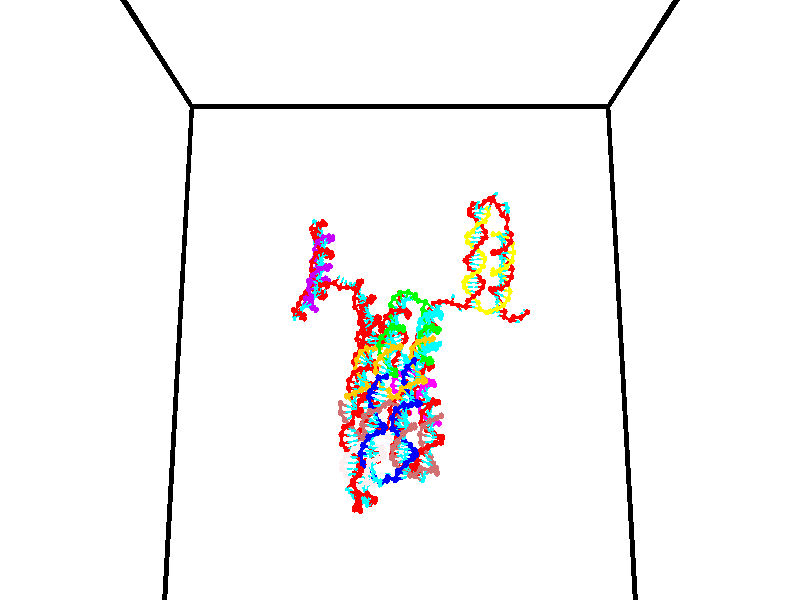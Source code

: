 // switches for output
#declare DRAW_BASES = 1; // possible values are 0, 1; only relevant for DNA ribbons
#declare DRAW_BASES_TYPE = 3; // possible values are 1, 2, 3; only relevant for DNA ribbons
#declare DRAW_FOG = 0; // set to 1 to enable fog

#include "colors.inc"

#include "transforms.inc"
background { rgb <1, 1, 1>}

#default {
   normal{
       ripples 0.25
       frequency 0.20
       turbulence 0.2
       lambda 5
   }
	finish {
		phong 0.1
		phong_size 40.
	}
}

// original window dimensions: 1024x640


// camera settings

camera {
	sky <0, 0.179814, -0.983701>
	up <0, 0.179814, -0.983701>
	right 1.6 * <1, 0, 0>
	location <35, 94.9851, 44.8844>
	look_at <35, 29.7336, 32.9568>
	direction <0, -65.2515, -11.9276>
	angle 67.0682
}


# declare cpy_camera_pos = <35, 94.9851, 44.8844>;
# if (DRAW_FOG = 1)
fog {
	fog_type 2
	up vnormalize(cpy_camera_pos)
	color rgbt<1,1,1,0.3>
	distance 1e-5
	fog_alt 3e-3
	fog_offset 56
}
# end


// LIGHTS

# declare lum = 6;
global_settings {
	ambient_light rgb lum * <0.05, 0.05, 0.05>
	max_trace_level 15
}# declare cpy_direct_light_amount = 0.25;
light_source
{	1000 * <-1, -1.16352, -0.803886>,
	rgb lum * cpy_direct_light_amount
	parallel
}

light_source
{	1000 * <1, 1.16352, 0.803886>,
	rgb lum * cpy_direct_light_amount
	parallel
}

// strand 0

// nucleotide -1

// particle -1
sphere {
	<24.271738, 35.117165, 34.772526> 0.250000
	pigment { color rgbt <1,0,0,0> }
	no_shadow
}
cylinder {
	<24.308592, 34.970634, 35.142891>,  <24.330704, 34.882717, 35.365108>, 0.100000
	pigment { color rgbt <1,0,0,0> }
	no_shadow
}
cylinder {
	<24.308592, 34.970634, 35.142891>,  <24.271738, 35.117165, 34.772526>, 0.100000
	pigment { color rgbt <1,0,0,0> }
	no_shadow
}

// particle -1
sphere {
	<24.308592, 34.970634, 35.142891> 0.100000
	pigment { color rgbt <1,0,0,0> }
	no_shadow
}
sphere {
	0, 1
	scale<0.080000,0.200000,0.300000>
	matrix <0.312783, -0.872155, -0.376181,
		0.945345, 0.324270, 0.034224,
		0.092136, -0.366325, 0.925914,
		24.336233, 34.860737, 35.420666>
	pigment { color rgbt <0,1,1,0> }
	no_shadow
}
cylinder {
	<24.896378, 35.016731, 35.065578>,  <24.271738, 35.117165, 34.772526>, 0.130000
	pigment { color rgbt <1,0,0,0> }
	no_shadow
}

// nucleotide -1

// particle -1
sphere {
	<24.896378, 35.016731, 35.065578> 0.250000
	pigment { color rgbt <1,0,0,0> }
	no_shadow
}
cylinder {
	<24.620792, 34.745117, 35.166954>,  <24.455441, 34.582150, 35.227779>, 0.100000
	pigment { color rgbt <1,0,0,0> }
	no_shadow
}
cylinder {
	<24.620792, 34.745117, 35.166954>,  <24.896378, 35.016731, 35.065578>, 0.100000
	pigment { color rgbt <1,0,0,0> }
	no_shadow
}

// particle -1
sphere {
	<24.620792, 34.745117, 35.166954> 0.100000
	pigment { color rgbt <1,0,0,0> }
	no_shadow
}
sphere {
	0, 1
	scale<0.080000,0.200000,0.300000>
	matrix <0.471384, -0.685413, -0.554982,
		0.550569, -0.262894, 0.792313,
		-0.688964, -0.679040, 0.253443,
		24.414103, 34.541405, 35.242989>
	pigment { color rgbt <0,1,1,0> }
	no_shadow
}
cylinder {
	<25.258507, 34.364845, 35.121052>,  <24.896378, 35.016731, 35.065578>, 0.130000
	pigment { color rgbt <1,0,0,0> }
	no_shadow
}

// nucleotide -1

// particle -1
sphere {
	<25.258507, 34.364845, 35.121052> 0.250000
	pigment { color rgbt <1,0,0,0> }
	no_shadow
}
cylinder {
	<24.870695, 34.274307, 35.083572>,  <24.638008, 34.219982, 35.061085>, 0.100000
	pigment { color rgbt <1,0,0,0> }
	no_shadow
}
cylinder {
	<24.870695, 34.274307, 35.083572>,  <25.258507, 34.364845, 35.121052>, 0.100000
	pigment { color rgbt <1,0,0,0> }
	no_shadow
}

// particle -1
sphere {
	<24.870695, 34.274307, 35.083572> 0.100000
	pigment { color rgbt <1,0,0,0> }
	no_shadow
}
sphere {
	0, 1
	scale<0.080000,0.200000,0.300000>
	matrix <0.229540, -0.705757, -0.670238,
		0.085580, -0.671323, 0.736208,
		-0.969530, -0.226348, -0.093697,
		24.579836, 34.206402, 35.055462>
	pigment { color rgbt <0,1,1,0> }
	no_shadow
}
cylinder {
	<25.194729, 33.658962, 35.294094>,  <25.258507, 34.364845, 35.121052>, 0.130000
	pigment { color rgbt <1,0,0,0> }
	no_shadow
}

// nucleotide -1

// particle -1
sphere {
	<25.194729, 33.658962, 35.294094> 0.250000
	pigment { color rgbt <1,0,0,0> }
	no_shadow
}
cylinder {
	<24.937876, 33.798061, 35.020821>,  <24.783764, 33.881519, 34.856857>, 0.100000
	pigment { color rgbt <1,0,0,0> }
	no_shadow
}
cylinder {
	<24.937876, 33.798061, 35.020821>,  <25.194729, 33.658962, 35.294094>, 0.100000
	pigment { color rgbt <1,0,0,0> }
	no_shadow
}

// particle -1
sphere {
	<24.937876, 33.798061, 35.020821> 0.100000
	pigment { color rgbt <1,0,0,0> }
	no_shadow
}
sphere {
	0, 1
	scale<0.080000,0.200000,0.300000>
	matrix <0.208398, -0.778446, -0.592108,
		-0.737722, -0.522587, 0.427399,
		-0.642135, 0.347742, -0.683183,
		24.745235, 33.902386, 34.815865>
	pigment { color rgbt <0,1,1,0> }
	no_shadow
}
cylinder {
	<24.721571, 33.064270, 35.098522>,  <25.194729, 33.658962, 35.294094>, 0.130000
	pigment { color rgbt <1,0,0,0> }
	no_shadow
}

// nucleotide -1

// particle -1
sphere {
	<24.721571, 33.064270, 35.098522> 0.250000
	pigment { color rgbt <1,0,0,0> }
	no_shadow
}
cylinder {
	<24.775820, 33.343212, 34.817009>,  <24.808369, 33.510578, 34.648102>, 0.100000
	pigment { color rgbt <1,0,0,0> }
	no_shadow
}
cylinder {
	<24.775820, 33.343212, 34.817009>,  <24.721571, 33.064270, 35.098522>, 0.100000
	pigment { color rgbt <1,0,0,0> }
	no_shadow
}

// particle -1
sphere {
	<24.775820, 33.343212, 34.817009> 0.100000
	pigment { color rgbt <1,0,0,0> }
	no_shadow
}
sphere {
	0, 1
	scale<0.080000,0.200000,0.300000>
	matrix <0.194360, -0.715268, -0.671279,
		-0.971509, -0.045745, -0.232545,
		0.135624, 0.697351, -0.703781,
		24.816507, 33.552418, 34.605873>
	pigment { color rgbt <0,1,1,0> }
	no_shadow
}
cylinder {
	<24.233152, 33.101109, 34.515797>,  <24.721571, 33.064270, 35.098522>, 0.130000
	pigment { color rgbt <1,0,0,0> }
	no_shadow
}

// nucleotide -1

// particle -1
sphere {
	<24.233152, 33.101109, 34.515797> 0.250000
	pigment { color rgbt <1,0,0,0> }
	no_shadow
}
cylinder {
	<24.595263, 33.231407, 34.406715>,  <24.812529, 33.309586, 34.341267>, 0.100000
	pigment { color rgbt <1,0,0,0> }
	no_shadow
}
cylinder {
	<24.595263, 33.231407, 34.406715>,  <24.233152, 33.101109, 34.515797>, 0.100000
	pigment { color rgbt <1,0,0,0> }
	no_shadow
}

// particle -1
sphere {
	<24.595263, 33.231407, 34.406715> 0.100000
	pigment { color rgbt <1,0,0,0> }
	no_shadow
}
sphere {
	0, 1
	scale<0.080000,0.200000,0.300000>
	matrix <0.145279, -0.840588, -0.521830,
		-0.399215, 0.432781, -0.808287,
		0.905274, 0.325749, -0.272702,
		24.866844, 33.329132, 34.324905>
	pigment { color rgbt <0,1,1,0> }
	no_shadow
}
cylinder {
	<24.357376, 32.733433, 33.872829>,  <24.233152, 33.101109, 34.515797>, 0.130000
	pigment { color rgbt <1,0,0,0> }
	no_shadow
}

// nucleotide -1

// particle -1
sphere {
	<24.357376, 32.733433, 33.872829> 0.250000
	pigment { color rgbt <1,0,0,0> }
	no_shadow
}
cylinder {
	<24.724844, 32.853401, 33.975662>,  <24.945324, 32.925381, 34.037361>, 0.100000
	pigment { color rgbt <1,0,0,0> }
	no_shadow
}
cylinder {
	<24.724844, 32.853401, 33.975662>,  <24.357376, 32.733433, 33.872829>, 0.100000
	pigment { color rgbt <1,0,0,0> }
	no_shadow
}

// particle -1
sphere {
	<24.724844, 32.853401, 33.975662> 0.100000
	pigment { color rgbt <1,0,0,0> }
	no_shadow
}
sphere {
	0, 1
	scale<0.080000,0.200000,0.300000>
	matrix <0.394803, -0.675269, -0.623010,
		-0.013250, 0.673840, -0.738759,
		0.918670, 0.299919, 0.257087,
		25.000444, 32.943378, 34.052788>
	pigment { color rgbt <0,1,1,0> }
	no_shadow
}
cylinder {
	<24.712599, 33.050972, 33.355179>,  <24.357376, 32.733433, 33.872829>, 0.130000
	pigment { color rgbt <1,0,0,0> }
	no_shadow
}

// nucleotide -1

// particle -1
sphere {
	<24.712599, 33.050972, 33.355179> 0.250000
	pigment { color rgbt <1,0,0,0> }
	no_shadow
}
cylinder {
	<25.002626, 32.897831, 33.584160>,  <25.176643, 32.805946, 33.721550>, 0.100000
	pigment { color rgbt <1,0,0,0> }
	no_shadow
}
cylinder {
	<25.002626, 32.897831, 33.584160>,  <24.712599, 33.050972, 33.355179>, 0.100000
	pigment { color rgbt <1,0,0,0> }
	no_shadow
}

// particle -1
sphere {
	<25.002626, 32.897831, 33.584160> 0.100000
	pigment { color rgbt <1,0,0,0> }
	no_shadow
}
sphere {
	0, 1
	scale<0.080000,0.200000,0.300000>
	matrix <0.309771, -0.561094, -0.767604,
		0.615077, 0.733894, -0.288235,
		0.725067, -0.382849, 0.572455,
		25.220146, 32.782978, 33.755898>
	pigment { color rgbt <0,1,1,0> }
	no_shadow
}
cylinder {
	<25.116167, 32.883842, 32.833744>,  <24.712599, 33.050972, 33.355179>, 0.130000
	pigment { color rgbt <1,0,0,0> }
	no_shadow
}

// nucleotide -1

// particle -1
sphere {
	<25.116167, 32.883842, 32.833744> 0.250000
	pigment { color rgbt <1,0,0,0> }
	no_shadow
}
cylinder {
	<25.347021, 32.749615, 33.131550>,  <25.485535, 32.669079, 33.310234>, 0.100000
	pigment { color rgbt <1,0,0,0> }
	no_shadow
}
cylinder {
	<25.347021, 32.749615, 33.131550>,  <25.116167, 32.883842, 32.833744>, 0.100000
	pigment { color rgbt <1,0,0,0> }
	no_shadow
}

// particle -1
sphere {
	<25.347021, 32.749615, 33.131550> 0.100000
	pigment { color rgbt <1,0,0,0> }
	no_shadow
}
sphere {
	0, 1
	scale<0.080000,0.200000,0.300000>
	matrix <0.365265, -0.709328, -0.602856,
		0.730408, 0.619876, -0.286807,
		0.577136, -0.335570, 0.744518,
		25.520163, 32.648945, 33.354904>
	pigment { color rgbt <0,1,1,0> }
	no_shadow
}
cylinder {
	<25.802654, 32.794830, 32.496117>,  <25.116167, 32.883842, 32.833744>, 0.130000
	pigment { color rgbt <1,0,0,0> }
	no_shadow
}

// nucleotide -1

// particle -1
sphere {
	<25.802654, 32.794830, 32.496117> 0.250000
	pigment { color rgbt <1,0,0,0> }
	no_shadow
}
cylinder {
	<25.816790, 32.585911, 32.836929>,  <25.825272, 32.460560, 33.041416>, 0.100000
	pigment { color rgbt <1,0,0,0> }
	no_shadow
}
cylinder {
	<25.816790, 32.585911, 32.836929>,  <25.802654, 32.794830, 32.496117>, 0.100000
	pigment { color rgbt <1,0,0,0> }
	no_shadow
}

// particle -1
sphere {
	<25.816790, 32.585911, 32.836929> 0.100000
	pigment { color rgbt <1,0,0,0> }
	no_shadow
}
sphere {
	0, 1
	scale<0.080000,0.200000,0.300000>
	matrix <0.424365, -0.764040, -0.485960,
		0.904801, 0.378746, 0.194643,
		0.035341, -0.522297, 0.852031,
		25.827393, 32.429222, 33.092537>
	pigment { color rgbt <0,1,1,0> }
	no_shadow
}
cylinder {
	<26.579012, 32.554626, 32.669605>,  <25.802654, 32.794830, 32.496117>, 0.130000
	pigment { color rgbt <1,0,0,0> }
	no_shadow
}

// nucleotide -1

// particle -1
sphere {
	<26.579012, 32.554626, 32.669605> 0.250000
	pigment { color rgbt <1,0,0,0> }
	no_shadow
}
cylinder {
	<26.311892, 32.318081, 32.850414>,  <26.151619, 32.176151, 32.958900>, 0.100000
	pigment { color rgbt <1,0,0,0> }
	no_shadow
}
cylinder {
	<26.311892, 32.318081, 32.850414>,  <26.579012, 32.554626, 32.669605>, 0.100000
	pigment { color rgbt <1,0,0,0> }
	no_shadow
}

// particle -1
sphere {
	<26.311892, 32.318081, 32.850414> 0.100000
	pigment { color rgbt <1,0,0,0> }
	no_shadow
}
sphere {
	0, 1
	scale<0.080000,0.200000,0.300000>
	matrix <0.307017, -0.772057, -0.556478,
		0.678072, -0.232837, 0.697141,
		-0.667801, -0.591366, 0.452026,
		26.111551, 32.140671, 32.986023>
	pigment { color rgbt <0,1,1,0> }
	no_shadow
}
cylinder {
	<26.967487, 31.899353, 32.659786>,  <26.579012, 32.554626, 32.669605>, 0.130000
	pigment { color rgbt <1,0,0,0> }
	no_shadow
}

// nucleotide -1

// particle -1
sphere {
	<26.967487, 31.899353, 32.659786> 0.250000
	pigment { color rgbt <1,0,0,0> }
	no_shadow
}
cylinder {
	<26.585306, 31.797888, 32.720142>,  <26.355997, 31.737009, 32.756355>, 0.100000
	pigment { color rgbt <1,0,0,0> }
	no_shadow
}
cylinder {
	<26.585306, 31.797888, 32.720142>,  <26.967487, 31.899353, 32.659786>, 0.100000
	pigment { color rgbt <1,0,0,0> }
	no_shadow
}

// particle -1
sphere {
	<26.585306, 31.797888, 32.720142> 0.100000
	pigment { color rgbt <1,0,0,0> }
	no_shadow
}
sphere {
	0, 1
	scale<0.080000,0.200000,0.300000>
	matrix <0.116494, -0.793831, -0.596877,
		0.271185, -0.552710, 0.788017,
		-0.955452, -0.253663, 0.150888,
		26.298670, 31.721788, 32.765408>
	pigment { color rgbt <0,1,1,0> }
	no_shadow
}
cylinder {
	<27.009693, 31.238005, 32.842644>,  <26.967487, 31.899353, 32.659786>, 0.130000
	pigment { color rgbt <1,0,0,0> }
	no_shadow
}

// nucleotide -1

// particle -1
sphere {
	<27.009693, 31.238005, 32.842644> 0.250000
	pigment { color rgbt <1,0,0,0> }
	no_shadow
}
cylinder {
	<26.630838, 31.272480, 32.719028>,  <26.403526, 31.293165, 32.644859>, 0.100000
	pigment { color rgbt <1,0,0,0> }
	no_shadow
}
cylinder {
	<26.630838, 31.272480, 32.719028>,  <27.009693, 31.238005, 32.842644>, 0.100000
	pigment { color rgbt <1,0,0,0> }
	no_shadow
}

// particle -1
sphere {
	<26.630838, 31.272480, 32.719028> 0.100000
	pigment { color rgbt <1,0,0,0> }
	no_shadow
}
sphere {
	0, 1
	scale<0.080000,0.200000,0.300000>
	matrix <0.093354, -0.847528, -0.522476,
		-0.306951, -0.523706, 0.794678,
		-0.947136, 0.086188, -0.309039,
		26.346697, 31.298336, 32.626316>
	pigment { color rgbt <0,1,1,0> }
	no_shadow
}
cylinder {
	<26.673746, 30.560532, 32.909798>,  <27.009693, 31.238005, 32.842644>, 0.130000
	pigment { color rgbt <1,0,0,0> }
	no_shadow
}

// nucleotide -1

// particle -1
sphere {
	<26.673746, 30.560532, 32.909798> 0.250000
	pigment { color rgbt <1,0,0,0> }
	no_shadow
}
cylinder {
	<26.470636, 30.767836, 32.634533>,  <26.348770, 30.892218, 32.469372>, 0.100000
	pigment { color rgbt <1,0,0,0> }
	no_shadow
}
cylinder {
	<26.470636, 30.767836, 32.634533>,  <26.673746, 30.560532, 32.909798>, 0.100000
	pigment { color rgbt <1,0,0,0> }
	no_shadow
}

// particle -1
sphere {
	<26.470636, 30.767836, 32.634533> 0.100000
	pigment { color rgbt <1,0,0,0> }
	no_shadow
}
sphere {
	0, 1
	scale<0.080000,0.200000,0.300000>
	matrix <-0.066681, -0.820057, -0.568384,
		-0.858907, -0.242722, 0.450960,
		-0.507773, 0.518259, -0.688168,
		26.318304, 30.923313, 32.428082>
	pigment { color rgbt <0,1,1,0> }
	no_shadow
}
cylinder {
	<26.216021, 30.054924, 32.736107>,  <26.673746, 30.560532, 32.909798>, 0.130000
	pigment { color rgbt <1,0,0,0> }
	no_shadow
}

// nucleotide -1

// particle -1
sphere {
	<26.216021, 30.054924, 32.736107> 0.250000
	pigment { color rgbt <1,0,0,0> }
	no_shadow
}
cylinder {
	<26.194410, 30.321104, 32.438313>,  <26.181444, 30.480812, 32.259636>, 0.100000
	pigment { color rgbt <1,0,0,0> }
	no_shadow
}
cylinder {
	<26.194410, 30.321104, 32.438313>,  <26.216021, 30.054924, 32.736107>, 0.100000
	pigment { color rgbt <1,0,0,0> }
	no_shadow
}

// particle -1
sphere {
	<26.194410, 30.321104, 32.438313> 0.100000
	pigment { color rgbt <1,0,0,0> }
	no_shadow
}
sphere {
	0, 1
	scale<0.080000,0.200000,0.300000>
	matrix <-0.169010, -0.740910, -0.649990,
		-0.984133, 0.090710, 0.152495,
		-0.054024, 0.665450, -0.744485,
		26.178204, 30.520739, 32.214966>
	pigment { color rgbt <0,1,1,0> }
	no_shadow
}
cylinder {
	<25.610149, 29.941799, 32.290165>,  <26.216021, 30.054924, 32.736107>, 0.130000
	pigment { color rgbt <1,0,0,0> }
	no_shadow
}

// nucleotide -1

// particle -1
sphere {
	<25.610149, 29.941799, 32.290165> 0.250000
	pigment { color rgbt <1,0,0,0> }
	no_shadow
}
cylinder {
	<25.873564, 30.133255, 32.057877>,  <26.031612, 30.248129, 31.918505>, 0.100000
	pigment { color rgbt <1,0,0,0> }
	no_shadow
}
cylinder {
	<25.873564, 30.133255, 32.057877>,  <25.610149, 29.941799, 32.290165>, 0.100000
	pigment { color rgbt <1,0,0,0> }
	no_shadow
}

// particle -1
sphere {
	<25.873564, 30.133255, 32.057877> 0.100000
	pigment { color rgbt <1,0,0,0> }
	no_shadow
}
sphere {
	0, 1
	scale<0.080000,0.200000,0.300000>
	matrix <-0.205182, -0.628237, -0.750479,
		-0.724038, 0.613371, -0.315509,
		0.658536, 0.478638, -0.580720,
		26.071125, 30.276846, 31.883661>
	pigment { color rgbt <0,1,1,0> }
	no_shadow
}
cylinder {
	<25.213034, 30.147512, 31.651468>,  <25.610149, 29.941799, 32.290165>, 0.130000
	pigment { color rgbt <1,0,0,0> }
	no_shadow
}

// nucleotide -1

// particle -1
sphere {
	<25.213034, 30.147512, 31.651468> 0.250000
	pigment { color rgbt <1,0,0,0> }
	no_shadow
}
cylinder {
	<25.604097, 30.170092, 31.570480>,  <25.838736, 30.183640, 31.521887>, 0.100000
	pigment { color rgbt <1,0,0,0> }
	no_shadow
}
cylinder {
	<25.604097, 30.170092, 31.570480>,  <25.213034, 30.147512, 31.651468>, 0.100000
	pigment { color rgbt <1,0,0,0> }
	no_shadow
}

// particle -1
sphere {
	<25.604097, 30.170092, 31.570480> 0.100000
	pigment { color rgbt <1,0,0,0> }
	no_shadow
}
sphere {
	0, 1
	scale<0.080000,0.200000,0.300000>
	matrix <-0.151944, -0.475795, -0.866333,
		-0.145239, 0.877743, -0.456589,
		0.977660, 0.056449, -0.202472,
		25.897396, 30.187027, 31.509739>
	pigment { color rgbt <0,1,1,0> }
	no_shadow
}
cylinder {
	<25.302237, 30.585371, 30.929819>,  <25.213034, 30.147512, 31.651468>, 0.130000
	pigment { color rgbt <1,0,0,0> }
	no_shadow
}

// nucleotide -1

// particle -1
sphere {
	<25.302237, 30.585371, 30.929819> 0.250000
	pigment { color rgbt <1,0,0,0> }
	no_shadow
}
cylinder {
	<25.596540, 30.335871, 31.035341>,  <25.773123, 30.186171, 31.098654>, 0.100000
	pigment { color rgbt <1,0,0,0> }
	no_shadow
}
cylinder {
	<25.596540, 30.335871, 31.035341>,  <25.302237, 30.585371, 30.929819>, 0.100000
	pigment { color rgbt <1,0,0,0> }
	no_shadow
}

// particle -1
sphere {
	<25.596540, 30.335871, 31.035341> 0.100000
	pigment { color rgbt <1,0,0,0> }
	no_shadow
}
sphere {
	0, 1
	scale<0.080000,0.200000,0.300000>
	matrix <0.077450, -0.309476, -0.947748,
		0.672798, 0.717748, -0.179391,
		0.735761, -0.623749, 0.263805,
		25.817268, 30.148746, 31.114483>
	pigment { color rgbt <0,1,1,0> }
	no_shadow
}
cylinder {
	<25.742266, 30.507401, 30.380981>,  <25.302237, 30.585371, 30.929819>, 0.130000
	pigment { color rgbt <1,0,0,0> }
	no_shadow
}

// nucleotide -1

// particle -1
sphere {
	<25.742266, 30.507401, 30.380981> 0.250000
	pigment { color rgbt <1,0,0,0> }
	no_shadow
}
cylinder {
	<25.900093, 30.196653, 30.577263>,  <25.994789, 30.010204, 30.695032>, 0.100000
	pigment { color rgbt <1,0,0,0> }
	no_shadow
}
cylinder {
	<25.900093, 30.196653, 30.577263>,  <25.742266, 30.507401, 30.380981>, 0.100000
	pigment { color rgbt <1,0,0,0> }
	no_shadow
}

// particle -1
sphere {
	<25.900093, 30.196653, 30.577263> 0.100000
	pigment { color rgbt <1,0,0,0> }
	no_shadow
}
sphere {
	0, 1
	scale<0.080000,0.200000,0.300000>
	matrix <0.243480, -0.426549, -0.871076,
		0.886022, 0.463175, 0.020849,
		0.394567, -0.776869, 0.490705,
		26.018463, 29.963593, 30.724474>
	pigment { color rgbt <0,1,1,0> }
	no_shadow
}
cylinder {
	<26.362949, 30.386345, 30.051258>,  <25.742266, 30.507401, 30.380981>, 0.130000
	pigment { color rgbt <1,0,0,0> }
	no_shadow
}

// nucleotide -1

// particle -1
sphere {
	<26.362949, 30.386345, 30.051258> 0.250000
	pigment { color rgbt <1,0,0,0> }
	no_shadow
}
cylinder {
	<26.249262, 30.053101, 30.241056>,  <26.181049, 29.853155, 30.354937>, 0.100000
	pigment { color rgbt <1,0,0,0> }
	no_shadow
}
cylinder {
	<26.249262, 30.053101, 30.241056>,  <26.362949, 30.386345, 30.051258>, 0.100000
	pigment { color rgbt <1,0,0,0> }
	no_shadow
}

// particle -1
sphere {
	<26.249262, 30.053101, 30.241056> 0.100000
	pigment { color rgbt <1,0,0,0> }
	no_shadow
}
sphere {
	0, 1
	scale<0.080000,0.200000,0.300000>
	matrix <0.082311, -0.514284, -0.853661,
		0.955220, -0.203571, 0.214743,
		-0.284219, -0.833109, 0.474498,
		26.163996, 29.803167, 30.383406>
	pigment { color rgbt <0,1,1,0> }
	no_shadow
}
cylinder {
	<26.738110, 29.894291, 29.727774>,  <26.362949, 30.386345, 30.051258>, 0.130000
	pigment { color rgbt <1,0,0,0> }
	no_shadow
}

// nucleotide -1

// particle -1
sphere {
	<26.738110, 29.894291, 29.727774> 0.250000
	pigment { color rgbt <1,0,0,0> }
	no_shadow
}
cylinder {
	<26.448271, 29.686550, 29.908985>,  <26.274368, 29.561905, 30.017712>, 0.100000
	pigment { color rgbt <1,0,0,0> }
	no_shadow
}
cylinder {
	<26.448271, 29.686550, 29.908985>,  <26.738110, 29.894291, 29.727774>, 0.100000
	pigment { color rgbt <1,0,0,0> }
	no_shadow
}

// particle -1
sphere {
	<26.448271, 29.686550, 29.908985> 0.100000
	pigment { color rgbt <1,0,0,0> }
	no_shadow
}
sphere {
	0, 1
	scale<0.080000,0.200000,0.300000>
	matrix <0.007655, -0.663375, -0.748247,
		0.689132, -0.538708, 0.484654,
		-0.724595, -0.519351, 0.453030,
		26.230892, 29.530745, 30.044893>
	pigment { color rgbt <0,1,1,0> }
	no_shadow
}
cylinder {
	<27.028946, 29.291868, 29.786829>,  <26.738110, 29.894291, 29.727774>, 0.130000
	pigment { color rgbt <1,0,0,0> }
	no_shadow
}

// nucleotide -1

// particle -1
sphere {
	<27.028946, 29.291868, 29.786829> 0.250000
	pigment { color rgbt <1,0,0,0> }
	no_shadow
}
cylinder {
	<26.633543, 29.232475, 29.798164>,  <26.396301, 29.196840, 29.804966>, 0.100000
	pigment { color rgbt <1,0,0,0> }
	no_shadow
}
cylinder {
	<26.633543, 29.232475, 29.798164>,  <27.028946, 29.291868, 29.786829>, 0.100000
	pigment { color rgbt <1,0,0,0> }
	no_shadow
}

// particle -1
sphere {
	<26.633543, 29.232475, 29.798164> 0.100000
	pigment { color rgbt <1,0,0,0> }
	no_shadow
}
sphere {
	0, 1
	scale<0.080000,0.200000,0.300000>
	matrix <0.074388, -0.641030, -0.763902,
		0.131590, -0.753016, 0.644709,
		-0.988509, -0.148481, 0.028338,
		26.336990, 29.187931, 29.806665>
	pigment { color rgbt <0,1,1,0> }
	no_shadow
}
cylinder {
	<26.895071, 28.565304, 29.691307>,  <27.028946, 29.291868, 29.786829>, 0.130000
	pigment { color rgbt <1,0,0,0> }
	no_shadow
}

// nucleotide -1

// particle -1
sphere {
	<26.895071, 28.565304, 29.691307> 0.250000
	pigment { color rgbt <1,0,0,0> }
	no_shadow
}
cylinder {
	<26.541498, 28.723618, 29.591694>,  <26.329355, 28.818605, 29.531925>, 0.100000
	pigment { color rgbt <1,0,0,0> }
	no_shadow
}
cylinder {
	<26.541498, 28.723618, 29.591694>,  <26.895071, 28.565304, 29.691307>, 0.100000
	pigment { color rgbt <1,0,0,0> }
	no_shadow
}

// particle -1
sphere {
	<26.541498, 28.723618, 29.591694> 0.100000
	pigment { color rgbt <1,0,0,0> }
	no_shadow
}
sphere {
	0, 1
	scale<0.080000,0.200000,0.300000>
	matrix <0.020733, -0.498871, -0.866428,
		-0.467153, -0.771028, 0.432764,
		-0.883933, 0.395782, -0.249035,
		26.276318, 28.842352, 29.516983>
	pigment { color rgbt <0,1,1,0> }
	no_shadow
}
cylinder {
	<26.496828, 28.006859, 29.458023>,  <26.895071, 28.565304, 29.691307>, 0.130000
	pigment { color rgbt <1,0,0,0> }
	no_shadow
}

// nucleotide -1

// particle -1
sphere {
	<26.496828, 28.006859, 29.458023> 0.250000
	pigment { color rgbt <1,0,0,0> }
	no_shadow
}
cylinder {
	<26.294243, 28.315269, 29.303612>,  <26.172691, 28.500315, 29.210964>, 0.100000
	pigment { color rgbt <1,0,0,0> }
	no_shadow
}
cylinder {
	<26.294243, 28.315269, 29.303612>,  <26.496828, 28.006859, 29.458023>, 0.100000
	pigment { color rgbt <1,0,0,0> }
	no_shadow
}

// particle -1
sphere {
	<26.294243, 28.315269, 29.303612> 0.100000
	pigment { color rgbt <1,0,0,0> }
	no_shadow
}
sphere {
	0, 1
	scale<0.080000,0.200000,0.300000>
	matrix <-0.035717, -0.466067, -0.884028,
		-0.861523, -0.433938, 0.263583,
		-0.506461, 0.771025, -0.386028,
		26.142305, 28.546577, 29.187803>
	pigment { color rgbt <0,1,1,0> }
	no_shadow
}
cylinder {
	<25.898708, 27.769464, 29.094288>,  <26.496828, 28.006859, 29.458023>, 0.130000
	pigment { color rgbt <1,0,0,0> }
	no_shadow
}

// nucleotide -1

// particle -1
sphere {
	<25.898708, 27.769464, 29.094288> 0.250000
	pigment { color rgbt <1,0,0,0> }
	no_shadow
}
cylinder {
	<26.066469, 28.109898, 28.967951>,  <26.167126, 28.314157, 28.892149>, 0.100000
	pigment { color rgbt <1,0,0,0> }
	no_shadow
}
cylinder {
	<26.066469, 28.109898, 28.967951>,  <25.898708, 27.769464, 29.094288>, 0.100000
	pigment { color rgbt <1,0,0,0> }
	no_shadow
}

// particle -1
sphere {
	<26.066469, 28.109898, 28.967951> 0.100000
	pigment { color rgbt <1,0,0,0> }
	no_shadow
}
sphere {
	0, 1
	scale<0.080000,0.200000,0.300000>
	matrix <0.180797, -0.419261, -0.889681,
		-0.889615, 0.316030, -0.329712,
		0.419402, 0.851085, -0.315843,
		26.192289, 28.365223, 28.873198>
	pigment { color rgbt <0,1,1,0> }
	no_shadow
}
cylinder {
	<25.540028, 28.055849, 28.443319>,  <25.898708, 27.769464, 29.094288>, 0.130000
	pigment { color rgbt <1,0,0,0> }
	no_shadow
}

// nucleotide -1

// particle -1
sphere {
	<25.540028, 28.055849, 28.443319> 0.250000
	pigment { color rgbt <1,0,0,0> }
	no_shadow
}
cylinder {
	<25.932287, 28.130775, 28.466101>,  <26.167643, 28.175732, 28.479769>, 0.100000
	pigment { color rgbt <1,0,0,0> }
	no_shadow
}
cylinder {
	<25.932287, 28.130775, 28.466101>,  <25.540028, 28.055849, 28.443319>, 0.100000
	pigment { color rgbt <1,0,0,0> }
	no_shadow
}

// particle -1
sphere {
	<25.932287, 28.130775, 28.466101> 0.100000
	pigment { color rgbt <1,0,0,0> }
	no_shadow
}
sphere {
	0, 1
	scale<0.080000,0.200000,0.300000>
	matrix <0.150526, -0.535340, -0.831115,
		-0.125191, 0.823604, -0.553176,
		0.980647, 0.187316, 0.056954,
		26.226480, 28.186970, 28.483187>
	pigment { color rgbt <0,1,1,0> }
	no_shadow
}
cylinder {
	<26.055035, 27.737484, 27.881557>,  <25.540028, 28.055849, 28.443319>, 0.130000
	pigment { color rgbt <1,0,0,0> }
	no_shadow
}

// nucleotide -1

// particle -1
sphere {
	<26.055035, 27.737484, 27.881557> 0.250000
	pigment { color rgbt <1,0,0,0> }
	no_shadow
}
cylinder {
	<26.247869, 27.947546, 27.601042>,  <26.363569, 28.073584, 27.432734>, 0.100000
	pigment { color rgbt <1,0,0,0> }
	no_shadow
}
cylinder {
	<26.247869, 27.947546, 27.601042>,  <26.055035, 27.737484, 27.881557>, 0.100000
	pigment { color rgbt <1,0,0,0> }
	no_shadow
}

// particle -1
sphere {
	<26.247869, 27.947546, 27.601042> 0.100000
	pigment { color rgbt <1,0,0,0> }
	no_shadow
}
sphere {
	0, 1
	scale<0.080000,0.200000,0.300000>
	matrix <-0.874591, 0.335790, -0.349764,
		0.051805, 0.781957, 0.621176,
		0.482085, 0.525156, -0.701288,
		26.392494, 28.105093, 27.390656>
	pigment { color rgbt <0,1,1,0> }
	no_shadow
}
cylinder {
	<25.811350, 27.300121, 27.284233>,  <26.055035, 27.737484, 27.881557>, 0.130000
	pigment { color rgbt <1,0,0,0> }
	no_shadow
}

// nucleotide -1

// particle -1
sphere {
	<25.811350, 27.300121, 27.284233> 0.250000
	pigment { color rgbt <1,0,0,0> }
	no_shadow
}
cylinder {
	<25.470770, 27.462664, 27.151625>,  <25.266422, 27.560190, 27.072060>, 0.100000
	pigment { color rgbt <1,0,0,0> }
	no_shadow
}
cylinder {
	<25.470770, 27.462664, 27.151625>,  <25.811350, 27.300121, 27.284233>, 0.100000
	pigment { color rgbt <1,0,0,0> }
	no_shadow
}

// particle -1
sphere {
	<25.470770, 27.462664, 27.151625> 0.100000
	pigment { color rgbt <1,0,0,0> }
	no_shadow
}
sphere {
	0, 1
	scale<0.080000,0.200000,0.300000>
	matrix <0.437184, 0.899134, -0.020721,
		0.289663, -0.162579, -0.943220,
		-0.851449, 0.406358, -0.331523,
		25.215336, 27.584572, 27.052168>
	pigment { color rgbt <0,1,1,0> }
	no_shadow
}
cylinder {
	<25.870886, 27.747873, 26.584938>,  <25.811350, 27.300121, 27.284233>, 0.130000
	pigment { color rgbt <1,0,0,0> }
	no_shadow
}

// nucleotide -1

// particle -1
sphere {
	<25.870886, 27.747873, 26.584938> 0.250000
	pigment { color rgbt <1,0,0,0> }
	no_shadow
}
cylinder {
	<25.566729, 27.871315, 26.813520>,  <25.384233, 27.945381, 26.950670>, 0.100000
	pigment { color rgbt <1,0,0,0> }
	no_shadow
}
cylinder {
	<25.566729, 27.871315, 26.813520>,  <25.870886, 27.747873, 26.584938>, 0.100000
	pigment { color rgbt <1,0,0,0> }
	no_shadow
}

// particle -1
sphere {
	<25.566729, 27.871315, 26.813520> 0.100000
	pigment { color rgbt <1,0,0,0> }
	no_shadow
}
sphere {
	0, 1
	scale<0.080000,0.200000,0.300000>
	matrix <0.349310, 0.936121, -0.040735,
		-0.547524, 0.168641, -0.819621,
		-0.760395, 0.308605, 0.571457,
		25.338610, 27.963896, 26.984957>
	pigment { color rgbt <0,1,1,0> }
	no_shadow
}
cylinder {
	<25.394457, 28.265224, 26.293915>,  <25.870886, 27.747873, 26.584938>, 0.130000
	pigment { color rgbt <1,0,0,0> }
	no_shadow
}

// nucleotide -1

// particle -1
sphere {
	<25.394457, 28.265224, 26.293915> 0.250000
	pigment { color rgbt <1,0,0,0> }
	no_shadow
}
cylinder {
	<25.408829, 28.304436, 26.691729>,  <25.417452, 28.327963, 26.930416>, 0.100000
	pigment { color rgbt <1,0,0,0> }
	no_shadow
}
cylinder {
	<25.408829, 28.304436, 26.691729>,  <25.394457, 28.265224, 26.293915>, 0.100000
	pigment { color rgbt <1,0,0,0> }
	no_shadow
}

// particle -1
sphere {
	<25.408829, 28.304436, 26.691729> 0.100000
	pigment { color rgbt <1,0,0,0> }
	no_shadow
}
sphere {
	0, 1
	scale<0.080000,0.200000,0.300000>
	matrix <0.435376, 0.894237, -0.103870,
		-0.899532, 0.436728, -0.010549,
		0.035929, 0.098027, 0.994535,
		25.419607, 28.333843, 26.990089>
	pigment { color rgbt <0,1,1,0> }
	no_shadow
}
cylinder {
	<25.104839, 28.935137, 26.420622>,  <25.394457, 28.265224, 26.293915>, 0.130000
	pigment { color rgbt <1,0,0,0> }
	no_shadow
}

// nucleotide -1

// particle -1
sphere {
	<25.104839, 28.935137, 26.420622> 0.250000
	pigment { color rgbt <1,0,0,0> }
	no_shadow
}
cylinder {
	<25.321981, 28.853485, 26.746479>,  <25.452267, 28.804495, 26.941994>, 0.100000
	pigment { color rgbt <1,0,0,0> }
	no_shadow
}
cylinder {
	<25.321981, 28.853485, 26.746479>,  <25.104839, 28.935137, 26.420622>, 0.100000
	pigment { color rgbt <1,0,0,0> }
	no_shadow
}

// particle -1
sphere {
	<25.321981, 28.853485, 26.746479> 0.100000
	pigment { color rgbt <1,0,0,0> }
	no_shadow
}
sphere {
	0, 1
	scale<0.080000,0.200000,0.300000>
	matrix <0.276475, 0.959379, 0.056162,
		-0.793014, 0.194740, 0.577239,
		0.542854, -0.204129, 0.814641,
		25.484838, 28.792246, 26.990871>
	pigment { color rgbt <0,1,1,0> }
	no_shadow
}
cylinder {
	<25.039434, 29.730780, 26.202360>,  <25.104839, 28.935137, 26.420622>, 0.130000
	pigment { color rgbt <1,0,0,0> }
	no_shadow
}

// nucleotide -1

// particle -1
sphere {
	<25.039434, 29.730780, 26.202360> 0.250000
	pigment { color rgbt <1,0,0,0> }
	no_shadow
}
cylinder {
	<25.211313, 29.856897, 25.863905>,  <25.314440, 29.932568, 25.660831>, 0.100000
	pigment { color rgbt <1,0,0,0> }
	no_shadow
}
cylinder {
	<25.211313, 29.856897, 25.863905>,  <25.039434, 29.730780, 26.202360>, 0.100000
	pigment { color rgbt <1,0,0,0> }
	no_shadow
}

// particle -1
sphere {
	<25.211313, 29.856897, 25.863905> 0.100000
	pigment { color rgbt <1,0,0,0> }
	no_shadow
}
sphere {
	0, 1
	scale<0.080000,0.200000,0.300000>
	matrix <0.518601, 0.680929, 0.517097,
		0.739199, -0.661002, 0.129078,
		0.429695, 0.315297, -0.846138,
		25.340221, 29.951487, 25.610064>
	pigment { color rgbt <0,1,1,0> }
	no_shadow
}
cylinder {
	<25.819006, 29.597528, 26.044325>,  <25.039434, 29.730780, 26.202360>, 0.130000
	pigment { color rgbt <1,0,0,0> }
	no_shadow
}

// nucleotide -1

// particle -1
sphere {
	<25.819006, 29.597528, 26.044325> 0.250000
	pigment { color rgbt <1,0,0,0> }
	no_shadow
}
cylinder {
	<25.706059, 29.936424, 25.864346>,  <25.638290, 30.139763, 25.756359>, 0.100000
	pigment { color rgbt <1,0,0,0> }
	no_shadow
}
cylinder {
	<25.706059, 29.936424, 25.864346>,  <25.819006, 29.597528, 26.044325>, 0.100000
	pigment { color rgbt <1,0,0,0> }
	no_shadow
}

// particle -1
sphere {
	<25.706059, 29.936424, 25.864346> 0.100000
	pigment { color rgbt <1,0,0,0> }
	no_shadow
}
sphere {
	0, 1
	scale<0.080000,0.200000,0.300000>
	matrix <0.599211, 0.522049, 0.606968,
		0.749142, -0.098225, -0.655086,
		-0.282368, 0.847240, -0.449947,
		25.621347, 30.190596, 25.729361>
	pigment { color rgbt <0,1,1,0> }
	no_shadow
}
cylinder {
	<26.470934, 30.002464, 25.702988>,  <25.819006, 29.597528, 26.044325>, 0.130000
	pigment { color rgbt <1,0,0,0> }
	no_shadow
}

// nucleotide -1

// particle -1
sphere {
	<26.470934, 30.002464, 25.702988> 0.250000
	pigment { color rgbt <1,0,0,0> }
	no_shadow
}
cylinder {
	<26.162868, 30.217876, 25.839712>,  <25.978029, 30.347124, 25.921747>, 0.100000
	pigment { color rgbt <1,0,0,0> }
	no_shadow
}
cylinder {
	<26.162868, 30.217876, 25.839712>,  <26.470934, 30.002464, 25.702988>, 0.100000
	pigment { color rgbt <1,0,0,0> }
	no_shadow
}

// particle -1
sphere {
	<26.162868, 30.217876, 25.839712> 0.100000
	pigment { color rgbt <1,0,0,0> }
	no_shadow
}
sphere {
	0, 1
	scale<0.080000,0.200000,0.300000>
	matrix <0.614624, 0.483286, 0.623436,
		0.170546, 0.690233, -0.703202,
		-0.770163, 0.538530, 0.341811,
		25.931820, 30.379435, 25.942255>
	pigment { color rgbt <0,1,1,0> }
	no_shadow
}
cylinder {
	<26.785614, 30.543619, 26.022219>,  <26.470934, 30.002464, 25.702988>, 0.130000
	pigment { color rgbt <1,0,0,0> }
	no_shadow
}

// nucleotide -1

// particle -1
sphere {
	<26.785614, 30.543619, 26.022219> 0.250000
	pigment { color rgbt <1,0,0,0> }
	no_shadow
}
cylinder {
	<26.418318, 30.565176, 26.179153>,  <26.197941, 30.578110, 26.273314>, 0.100000
	pigment { color rgbt <1,0,0,0> }
	no_shadow
}
cylinder {
	<26.418318, 30.565176, 26.179153>,  <26.785614, 30.543619, 26.022219>, 0.100000
	pigment { color rgbt <1,0,0,0> }
	no_shadow
}

// particle -1
sphere {
	<26.418318, 30.565176, 26.179153> 0.100000
	pigment { color rgbt <1,0,0,0> }
	no_shadow
}
sphere {
	0, 1
	scale<0.080000,0.200000,0.300000>
	matrix <0.316625, 0.694968, 0.645575,
		-0.237869, 0.717018, -0.655213,
		-0.918241, 0.053894, 0.392337,
		26.142845, 30.581345, 26.296854>
	pigment { color rgbt <0,1,1,0> }
	no_shadow
}
cylinder {
	<26.554148, 31.298309, 25.986616>,  <26.785614, 30.543619, 26.022219>, 0.130000
	pigment { color rgbt <1,0,0,0> }
	no_shadow
}

// nucleotide -1

// particle -1
sphere {
	<26.554148, 31.298309, 25.986616> 0.250000
	pigment { color rgbt <1,0,0,0> }
	no_shadow
}
cylinder {
	<26.372314, 31.104385, 26.285498>,  <26.263214, 30.988031, 26.464827>, 0.100000
	pigment { color rgbt <1,0,0,0> }
	no_shadow
}
cylinder {
	<26.372314, 31.104385, 26.285498>,  <26.554148, 31.298309, 25.986616>, 0.100000
	pigment { color rgbt <1,0,0,0> }
	no_shadow
}

// particle -1
sphere {
	<26.372314, 31.104385, 26.285498> 0.100000
	pigment { color rgbt <1,0,0,0> }
	no_shadow
}
sphere {
	0, 1
	scale<0.080000,0.200000,0.300000>
	matrix <0.453053, 0.596410, 0.662599,
		-0.766874, 0.639731, -0.051475,
		-0.454585, -0.484809, 0.747203,
		26.235939, 30.958942, 26.509659>
	pigment { color rgbt <0,1,1,0> }
	no_shadow
}
cylinder {
	<26.130194, 31.737722, 26.352253>,  <26.554148, 31.298309, 25.986616>, 0.130000
	pigment { color rgbt <1,0,0,0> }
	no_shadow
}

// nucleotide -1

// particle -1
sphere {
	<26.130194, 31.737722, 26.352253> 0.250000
	pigment { color rgbt <1,0,0,0> }
	no_shadow
}
cylinder {
	<26.247997, 31.449188, 26.602993>,  <26.318680, 31.276068, 26.753437>, 0.100000
	pigment { color rgbt <1,0,0,0> }
	no_shadow
}
cylinder {
	<26.247997, 31.449188, 26.602993>,  <26.130194, 31.737722, 26.352253>, 0.100000
	pigment { color rgbt <1,0,0,0> }
	no_shadow
}

// particle -1
sphere {
	<26.247997, 31.449188, 26.602993> 0.100000
	pigment { color rgbt <1,0,0,0> }
	no_shadow
}
sphere {
	0, 1
	scale<0.080000,0.200000,0.300000>
	matrix <0.286645, 0.692416, 0.662114,
		-0.911646, -0.015316, 0.410691,
		0.294509, -0.721336, 0.626848,
		26.336349, 31.232788, 26.791048>
	pigment { color rgbt <0,1,1,0> }
	no_shadow
}
cylinder {
	<25.912159, 31.964804, 26.931993>,  <26.130194, 31.737722, 26.352253>, 0.130000
	pigment { color rgbt <1,0,0,0> }
	no_shadow
}

// nucleotide -1

// particle -1
sphere {
	<25.912159, 31.964804, 26.931993> 0.250000
	pigment { color rgbt <1,0,0,0> }
	no_shadow
}
cylinder {
	<26.189243, 31.700024, 27.046516>,  <26.355494, 31.541155, 27.115231>, 0.100000
	pigment { color rgbt <1,0,0,0> }
	no_shadow
}
cylinder {
	<26.189243, 31.700024, 27.046516>,  <25.912159, 31.964804, 26.931993>, 0.100000
	pigment { color rgbt <1,0,0,0> }
	no_shadow
}

// particle -1
sphere {
	<26.189243, 31.700024, 27.046516> 0.100000
	pigment { color rgbt <1,0,0,0> }
	no_shadow
}
sphere {
	0, 1
	scale<0.080000,0.200000,0.300000>
	matrix <0.263800, 0.602026, 0.753641,
		-0.671238, -0.446527, 0.591653,
		0.692711, -0.661951, 0.286309,
		26.397057, 31.501438, 27.132408>
	pigment { color rgbt <0,1,1,0> }
	no_shadow
}
cylinder {
	<25.755587, 31.795229, 27.595425>,  <25.912159, 31.964804, 26.931993>, 0.130000
	pigment { color rgbt <1,0,0,0> }
	no_shadow
}

// nucleotide -1

// particle -1
sphere {
	<25.755587, 31.795229, 27.595425> 0.250000
	pigment { color rgbt <1,0,0,0> }
	no_shadow
}
cylinder {
	<26.140381, 31.686979, 27.580759>,  <26.371258, 31.622030, 27.571959>, 0.100000
	pigment { color rgbt <1,0,0,0> }
	no_shadow
}
cylinder {
	<26.140381, 31.686979, 27.580759>,  <25.755587, 31.795229, 27.595425>, 0.100000
	pigment { color rgbt <1,0,0,0> }
	no_shadow
}

// particle -1
sphere {
	<26.140381, 31.686979, 27.580759> 0.100000
	pigment { color rgbt <1,0,0,0> }
	no_shadow
}
sphere {
	0, 1
	scale<0.080000,0.200000,0.300000>
	matrix <0.205403, 0.628507, 0.750193,
		-0.179974, -0.729207, 0.660202,
		0.961987, -0.270622, -0.036666,
		26.428976, 31.605793, 27.569759>
	pigment { color rgbt <0,1,1,0> }
	no_shadow
}
cylinder {
	<25.932928, 31.534193, 28.291925>,  <25.755587, 31.795229, 27.595425>, 0.130000
	pigment { color rgbt <1,0,0,0> }
	no_shadow
}

// nucleotide -1

// particle -1
sphere {
	<25.932928, 31.534193, 28.291925> 0.250000
	pigment { color rgbt <1,0,0,0> }
	no_shadow
}
cylinder {
	<26.298697, 31.594217, 28.141560>,  <26.518158, 31.630232, 28.051340>, 0.100000
	pigment { color rgbt <1,0,0,0> }
	no_shadow
}
cylinder {
	<26.298697, 31.594217, 28.141560>,  <25.932928, 31.534193, 28.291925>, 0.100000
	pigment { color rgbt <1,0,0,0> }
	no_shadow
}

// particle -1
sphere {
	<26.298697, 31.594217, 28.141560> 0.100000
	pigment { color rgbt <1,0,0,0> }
	no_shadow
}
sphere {
	0, 1
	scale<0.080000,0.200000,0.300000>
	matrix <0.219158, 0.597260, 0.771525,
		0.340293, -0.787885, 0.513262,
		0.914423, 0.150059, -0.375915,
		26.573023, 31.639235, 28.028786>
	pigment { color rgbt <0,1,1,0> }
	no_shadow
}
cylinder {
	<26.406704, 31.269518, 28.825678>,  <25.932928, 31.534193, 28.291925>, 0.130000
	pigment { color rgbt <1,0,0,0> }
	no_shadow
}

// nucleotide -1

// particle -1
sphere {
	<26.406704, 31.269518, 28.825678> 0.250000
	pigment { color rgbt <1,0,0,0> }
	no_shadow
}
cylinder {
	<26.591702, 31.542780, 28.599617>,  <26.702700, 31.706738, 28.463980>, 0.100000
	pigment { color rgbt <1,0,0,0> }
	no_shadow
}
cylinder {
	<26.591702, 31.542780, 28.599617>,  <26.406704, 31.269518, 28.825678>, 0.100000
	pigment { color rgbt <1,0,0,0> }
	no_shadow
}

// particle -1
sphere {
	<26.591702, 31.542780, 28.599617> 0.100000
	pigment { color rgbt <1,0,0,0> }
	no_shadow
}
sphere {
	0, 1
	scale<0.080000,0.200000,0.300000>
	matrix <0.110312, 0.588132, 0.801207,
		0.879733, -0.432896, 0.196647,
		0.462494, 0.683156, -0.565153,
		26.730450, 31.747726, 28.430071>
	pigment { color rgbt <0,1,1,0> }
	no_shadow
}
cylinder {
	<27.035561, 31.498592, 29.262850>,  <26.406704, 31.269518, 28.825678>, 0.130000
	pigment { color rgbt <1,0,0,0> }
	no_shadow
}

// nucleotide -1

// particle -1
sphere {
	<27.035561, 31.498592, 29.262850> 0.250000
	pigment { color rgbt <1,0,0,0> }
	no_shadow
}
cylinder {
	<26.984203, 31.786329, 28.989775>,  <26.953388, 31.958971, 28.825930>, 0.100000
	pigment { color rgbt <1,0,0,0> }
	no_shadow
}
cylinder {
	<26.984203, 31.786329, 28.989775>,  <27.035561, 31.498592, 29.262850>, 0.100000
	pigment { color rgbt <1,0,0,0> }
	no_shadow
}

// particle -1
sphere {
	<26.984203, 31.786329, 28.989775> 0.100000
	pigment { color rgbt <1,0,0,0> }
	no_shadow
}
sphere {
	0, 1
	scale<0.080000,0.200000,0.300000>
	matrix <0.043432, 0.691803, 0.720779,
		0.990772, 0.062895, -0.120067,
		-0.128395, 0.719342, -0.682687,
		26.945684, 32.002132, 28.784969>
	pigment { color rgbt <0,1,1,0> }
	no_shadow
}
cylinder {
	<27.576891, 31.921091, 29.487944>,  <27.035561, 31.498592, 29.262850>, 0.130000
	pigment { color rgbt <1,0,0,0> }
	no_shadow
}

// nucleotide -1

// particle -1
sphere {
	<27.576891, 31.921091, 29.487944> 0.250000
	pigment { color rgbt <1,0,0,0> }
	no_shadow
}
cylinder {
	<27.311522, 32.127815, 29.271507>,  <27.152300, 32.251850, 29.141645>, 0.100000
	pigment { color rgbt <1,0,0,0> }
	no_shadow
}
cylinder {
	<27.311522, 32.127815, 29.271507>,  <27.576891, 31.921091, 29.487944>, 0.100000
	pigment { color rgbt <1,0,0,0> }
	no_shadow
}

// particle -1
sphere {
	<27.311522, 32.127815, 29.271507> 0.100000
	pigment { color rgbt <1,0,0,0> }
	no_shadow
}
sphere {
	0, 1
	scale<0.080000,0.200000,0.300000>
	matrix <-0.048241, 0.692098, 0.720190,
		0.746687, 0.503895, -0.434223,
		-0.663424, 0.516809, -0.541089,
		27.112494, 32.282856, 29.109180>
	pigment { color rgbt <0,1,1,0> }
	no_shadow
}
cylinder {
	<27.826252, 32.549644, 29.436640>,  <27.576891, 31.921091, 29.487944>, 0.130000
	pigment { color rgbt <1,0,0,0> }
	no_shadow
}

// nucleotide -1

// particle -1
sphere {
	<27.826252, 32.549644, 29.436640> 0.250000
	pigment { color rgbt <1,0,0,0> }
	no_shadow
}
cylinder {
	<27.439466, 32.630024, 29.373907>,  <27.207396, 32.678253, 29.336267>, 0.100000
	pigment { color rgbt <1,0,0,0> }
	no_shadow
}
cylinder {
	<27.439466, 32.630024, 29.373907>,  <27.826252, 32.549644, 29.436640>, 0.100000
	pigment { color rgbt <1,0,0,0> }
	no_shadow
}

// particle -1
sphere {
	<27.439466, 32.630024, 29.373907> 0.100000
	pigment { color rgbt <1,0,0,0> }
	no_shadow
}
sphere {
	0, 1
	scale<0.080000,0.200000,0.300000>
	matrix <0.052324, 0.758624, 0.649424,
		0.249478, 0.619765, -0.744078,
		-0.966966, 0.200950, -0.156831,
		27.149376, 32.690308, 29.326859>
	pigment { color rgbt <0,1,1,0> }
	no_shadow
}
cylinder {
	<27.802088, 33.251312, 29.384369>,  <27.826252, 32.549644, 29.436640>, 0.130000
	pigment { color rgbt <1,0,0,0> }
	no_shadow
}

// nucleotide -1

// particle -1
sphere {
	<27.802088, 33.251312, 29.384369> 0.250000
	pigment { color rgbt <1,0,0,0> }
	no_shadow
}
cylinder {
	<27.414099, 33.176224, 29.446228>,  <27.181305, 33.131172, 29.483343>, 0.100000
	pigment { color rgbt <1,0,0,0> }
	no_shadow
}
cylinder {
	<27.414099, 33.176224, 29.446228>,  <27.802088, 33.251312, 29.384369>, 0.100000
	pigment { color rgbt <1,0,0,0> }
	no_shadow
}

// particle -1
sphere {
	<27.414099, 33.176224, 29.446228> 0.100000
	pigment { color rgbt <1,0,0,0> }
	no_shadow
}
sphere {
	0, 1
	scale<0.080000,0.200000,0.300000>
	matrix <-0.061839, 0.805284, 0.589655,
		-0.235225, 0.562386, -0.792711,
		-0.969972, -0.187722, 0.154646,
		27.123108, 33.119907, 29.492622>
	pigment { color rgbt <0,1,1,0> }
	no_shadow
}
cylinder {
	<27.435408, 33.921303, 29.317556>,  <27.802088, 33.251312, 29.384369>, 0.130000
	pigment { color rgbt <1,0,0,0> }
	no_shadow
}

// nucleotide -1

// particle -1
sphere {
	<27.435408, 33.921303, 29.317556> 0.250000
	pigment { color rgbt <1,0,0,0> }
	no_shadow
}
cylinder {
	<27.182337, 33.689415, 29.522943>,  <27.030495, 33.550282, 29.646175>, 0.100000
	pigment { color rgbt <1,0,0,0> }
	no_shadow
}
cylinder {
	<27.182337, 33.689415, 29.522943>,  <27.435408, 33.921303, 29.317556>, 0.100000
	pigment { color rgbt <1,0,0,0> }
	no_shadow
}

// particle -1
sphere {
	<27.182337, 33.689415, 29.522943> 0.100000
	pigment { color rgbt <1,0,0,0> }
	no_shadow
}
sphere {
	0, 1
	scale<0.080000,0.200000,0.300000>
	matrix <-0.315778, 0.798531, 0.512476,
		-0.707111, 0.162090, -0.688274,
		-0.632676, -0.579719, 0.513466,
		26.992535, 33.515499, 29.676983>
	pigment { color rgbt <0,1,1,0> }
	no_shadow
}
cylinder {
	<26.900620, 34.342628, 29.428177>,  <27.435408, 33.921303, 29.317556>, 0.130000
	pigment { color rgbt <1,0,0,0> }
	no_shadow
}

// nucleotide -1

// particle -1
sphere {
	<26.900620, 34.342628, 29.428177> 0.250000
	pigment { color rgbt <1,0,0,0> }
	no_shadow
}
cylinder {
	<26.810558, 34.074760, 29.711260>,  <26.756521, 33.914040, 29.881109>, 0.100000
	pigment { color rgbt <1,0,0,0> }
	no_shadow
}
cylinder {
	<26.810558, 34.074760, 29.711260>,  <26.900620, 34.342628, 29.428177>, 0.100000
	pigment { color rgbt <1,0,0,0> }
	no_shadow
}

// particle -1
sphere {
	<26.810558, 34.074760, 29.711260> 0.100000
	pigment { color rgbt <1,0,0,0> }
	no_shadow
}
sphere {
	0, 1
	scale<0.080000,0.200000,0.300000>
	matrix <-0.087085, 0.737282, 0.669949,
		-0.970423, 0.089212, -0.224321,
		-0.225155, -0.669669, 0.707706,
		26.743011, 33.873859, 29.923573>
	pigment { color rgbt <0,1,1,0> }
	no_shadow
}
cylinder {
	<26.319910, 34.604206, 29.844744>,  <26.900620, 34.342628, 29.428177>, 0.130000
	pigment { color rgbt <1,0,0,0> }
	no_shadow
}

// nucleotide -1

// particle -1
sphere {
	<26.319910, 34.604206, 29.844744> 0.250000
	pigment { color rgbt <1,0,0,0> }
	no_shadow
}
cylinder {
	<26.505733, 34.334881, 30.074818>,  <26.617228, 34.173286, 30.212862>, 0.100000
	pigment { color rgbt <1,0,0,0> }
	no_shadow
}
cylinder {
	<26.505733, 34.334881, 30.074818>,  <26.319910, 34.604206, 29.844744>, 0.100000
	pigment { color rgbt <1,0,0,0> }
	no_shadow
}

// particle -1
sphere {
	<26.505733, 34.334881, 30.074818> 0.100000
	pigment { color rgbt <1,0,0,0> }
	no_shadow
}
sphere {
	0, 1
	scale<0.080000,0.200000,0.300000>
	matrix <-0.038594, 0.633514, 0.772768,
		-0.884702, -0.381193, 0.268318,
		0.464557, -0.673314, 0.575183,
		26.645102, 34.132885, 30.247372>
	pigment { color rgbt <0,1,1,0> }
	no_shadow
}
cylinder {
	<25.938868, 34.518269, 30.532816>,  <26.319910, 34.604206, 29.844744>, 0.130000
	pigment { color rgbt <1,0,0,0> }
	no_shadow
}

// nucleotide -1

// particle -1
sphere {
	<25.938868, 34.518269, 30.532816> 0.250000
	pigment { color rgbt <1,0,0,0> }
	no_shadow
}
cylinder {
	<26.299355, 34.355721, 30.593046>,  <26.515646, 34.258190, 30.629185>, 0.100000
	pigment { color rgbt <1,0,0,0> }
	no_shadow
}
cylinder {
	<26.299355, 34.355721, 30.593046>,  <25.938868, 34.518269, 30.532816>, 0.100000
	pigment { color rgbt <1,0,0,0> }
	no_shadow
}

// particle -1
sphere {
	<26.299355, 34.355721, 30.593046> 0.100000
	pigment { color rgbt <1,0,0,0> }
	no_shadow
}
sphere {
	0, 1
	scale<0.080000,0.200000,0.300000>
	matrix <0.071367, 0.481871, 0.873331,
		-0.427455, -0.776313, 0.463270,
		0.901215, -0.406372, 0.150575,
		26.569719, 34.233810, 30.638218>
	pigment { color rgbt <0,1,1,0> }
	no_shadow
}
cylinder {
	<25.830767, 34.237217, 31.181149>,  <25.938868, 34.518269, 30.532816>, 0.130000
	pigment { color rgbt <1,0,0,0> }
	no_shadow
}

// nucleotide -1

// particle -1
sphere {
	<25.830767, 34.237217, 31.181149> 0.250000
	pigment { color rgbt <1,0,0,0> }
	no_shadow
}
cylinder {
	<26.228132, 34.262691, 31.143057>,  <26.466553, 34.277977, 31.120201>, 0.100000
	pigment { color rgbt <1,0,0,0> }
	no_shadow
}
cylinder {
	<26.228132, 34.262691, 31.143057>,  <25.830767, 34.237217, 31.181149>, 0.100000
	pigment { color rgbt <1,0,0,0> }
	no_shadow
}

// particle -1
sphere {
	<26.228132, 34.262691, 31.143057> 0.100000
	pigment { color rgbt <1,0,0,0> }
	no_shadow
}
sphere {
	0, 1
	scale<0.080000,0.200000,0.300000>
	matrix <0.065883, 0.362456, 0.929669,
		0.093720, -0.929823, 0.355875,
		0.993416, 0.063683, -0.095229,
		26.526157, 34.281796, 31.114489>
	pigment { color rgbt <0,1,1,0> }
	no_shadow
}
cylinder {
	<26.125187, 33.920425, 31.691320>,  <25.830767, 34.237217, 31.181149>, 0.130000
	pigment { color rgbt <1,0,0,0> }
	no_shadow
}

// nucleotide -1

// particle -1
sphere {
	<26.125187, 33.920425, 31.691320> 0.250000
	pigment { color rgbt <1,0,0,0> }
	no_shadow
}
cylinder {
	<26.395096, 34.195126, 31.583210>,  <26.557041, 34.359947, 31.518343>, 0.100000
	pigment { color rgbt <1,0,0,0> }
	no_shadow
}
cylinder {
	<26.395096, 34.195126, 31.583210>,  <26.125187, 33.920425, 31.691320>, 0.100000
	pigment { color rgbt <1,0,0,0> }
	no_shadow
}

// particle -1
sphere {
	<26.395096, 34.195126, 31.583210> 0.100000
	pigment { color rgbt <1,0,0,0> }
	no_shadow
}
sphere {
	0, 1
	scale<0.080000,0.200000,0.300000>
	matrix <0.050797, 0.322131, 0.945331,
		0.736275, -0.651613, 0.182480,
		0.674773, 0.686754, -0.270277,
		26.597528, 34.401154, 31.502127>
	pigment { color rgbt <0,1,1,0> }
	no_shadow
}
cylinder {
	<26.656078, 33.863365, 32.164474>,  <26.125187, 33.920425, 31.691320>, 0.130000
	pigment { color rgbt <1,0,0,0> }
	no_shadow
}

// nucleotide -1

// particle -1
sphere {
	<26.656078, 33.863365, 32.164474> 0.250000
	pigment { color rgbt <1,0,0,0> }
	no_shadow
}
cylinder {
	<26.706951, 34.227207, 32.006260>,  <26.737474, 34.445511, 31.911331>, 0.100000
	pigment { color rgbt <1,0,0,0> }
	no_shadow
}
cylinder {
	<26.706951, 34.227207, 32.006260>,  <26.656078, 33.863365, 32.164474>, 0.100000
	pigment { color rgbt <1,0,0,0> }
	no_shadow
}

// particle -1
sphere {
	<26.706951, 34.227207, 32.006260> 0.100000
	pigment { color rgbt <1,0,0,0> }
	no_shadow
}
sphere {
	0, 1
	scale<0.080000,0.200000,0.300000>
	matrix <0.024954, 0.395711, 0.918036,
		0.991565, -0.126628, 0.027630,
		0.127183, 0.909603, -0.395533,
		26.745106, 34.500088, 31.887600>
	pigment { color rgbt <0,1,1,0> }
	no_shadow
}
cylinder {
	<27.295118, 34.090321, 32.414673>,  <26.656078, 33.863365, 32.164474>, 0.130000
	pigment { color rgbt <1,0,0,0> }
	no_shadow
}

// nucleotide -1

// particle -1
sphere {
	<27.295118, 34.090321, 32.414673> 0.250000
	pigment { color rgbt <1,0,0,0> }
	no_shadow
}
cylinder {
	<27.054113, 34.396027, 32.322689>,  <26.909510, 34.579449, 32.267498>, 0.100000
	pigment { color rgbt <1,0,0,0> }
	no_shadow
}
cylinder {
	<27.054113, 34.396027, 32.322689>,  <27.295118, 34.090321, 32.414673>, 0.100000
	pigment { color rgbt <1,0,0,0> }
	no_shadow
}

// particle -1
sphere {
	<27.054113, 34.396027, 32.322689> 0.100000
	pigment { color rgbt <1,0,0,0> }
	no_shadow
}
sphere {
	0, 1
	scale<0.080000,0.200000,0.300000>
	matrix <0.142341, 0.386412, 0.911276,
		0.785312, 0.516324, -0.341605,
		-0.602514, 0.764261, -0.229960,
		26.873360, 34.625305, 32.253700>
	pigment { color rgbt <0,1,1,0> }
	no_shadow
}
cylinder {
	<27.637312, 34.745934, 32.648621>,  <27.295118, 34.090321, 32.414673>, 0.130000
	pigment { color rgbt <1,0,0,0> }
	no_shadow
}

// nucleotide -1

// particle -1
sphere {
	<27.637312, 34.745934, 32.648621> 0.250000
	pigment { color rgbt <1,0,0,0> }
	no_shadow
}
cylinder {
	<27.260509, 34.864292, 32.585285>,  <27.034428, 34.935307, 32.547283>, 0.100000
	pigment { color rgbt <1,0,0,0> }
	no_shadow
}
cylinder {
	<27.260509, 34.864292, 32.585285>,  <27.637312, 34.745934, 32.648621>, 0.100000
	pigment { color rgbt <1,0,0,0> }
	no_shadow
}

// particle -1
sphere {
	<27.260509, 34.864292, 32.585285> 0.100000
	pigment { color rgbt <1,0,0,0> }
	no_shadow
}
sphere {
	0, 1
	scale<0.080000,0.200000,0.300000>
	matrix <0.051567, 0.593842, 0.802928,
		0.331612, 0.748197, -0.574661,
		-0.942005, 0.295894, -0.158343,
		26.977907, 34.953060, 32.537781>
	pigment { color rgbt <0,1,1,0> }
	no_shadow
}
cylinder {
	<27.518143, 35.565083, 32.632423>,  <27.637312, 34.745934, 32.648621>, 0.130000
	pigment { color rgbt <1,0,0,0> }
	no_shadow
}

// nucleotide -1

// particle -1
sphere {
	<27.518143, 35.565083, 32.632423> 0.250000
	pigment { color rgbt <1,0,0,0> }
	no_shadow
}
cylinder {
	<27.177011, 35.410114, 32.772476>,  <26.972332, 35.317135, 32.856506>, 0.100000
	pigment { color rgbt <1,0,0,0> }
	no_shadow
}
cylinder {
	<27.177011, 35.410114, 32.772476>,  <27.518143, 35.565083, 32.632423>, 0.100000
	pigment { color rgbt <1,0,0,0> }
	no_shadow
}

// particle -1
sphere {
	<27.177011, 35.410114, 32.772476> 0.100000
	pigment { color rgbt <1,0,0,0> }
	no_shadow
}
sphere {
	0, 1
	scale<0.080000,0.200000,0.300000>
	matrix <-0.053099, 0.731360, 0.679921,
		-0.519485, 0.561265, -0.644296,
		-0.852828, -0.387420, 0.350128,
		26.921164, 35.293888, 32.877514>
	pigment { color rgbt <0,1,1,0> }
	no_shadow
}
cylinder {
	<27.080282, 36.068581, 32.872303>,  <27.518143, 35.565083, 32.632423>, 0.130000
	pigment { color rgbt <1,0,0,0> }
	no_shadow
}

// nucleotide -1

// particle -1
sphere {
	<27.080282, 36.068581, 32.872303> 0.250000
	pigment { color rgbt <1,0,0,0> }
	no_shadow
}
cylinder {
	<26.943262, 35.739059, 33.052967>,  <26.861050, 35.541348, 33.161366>, 0.100000
	pigment { color rgbt <1,0,0,0> }
	no_shadow
}
cylinder {
	<26.943262, 35.739059, 33.052967>,  <27.080282, 36.068581, 32.872303>, 0.100000
	pigment { color rgbt <1,0,0,0> }
	no_shadow
}

// particle -1
sphere {
	<26.943262, 35.739059, 33.052967> 0.100000
	pigment { color rgbt <1,0,0,0> }
	no_shadow
}
sphere {
	0, 1
	scale<0.080000,0.200000,0.300000>
	matrix <-0.111505, 0.513001, 0.851115,
		-0.932859, 0.241188, -0.267588,
		-0.342552, -0.823807, 0.451664,
		26.840496, 35.491917, 33.188465>
	pigment { color rgbt <0,1,1,0> }
	no_shadow
}
cylinder {
	<27.779787, 36.488323, 32.887390>,  <27.080282, 36.068581, 32.872303>, 0.130000
	pigment { color rgbt <1,0,0,0> }
	no_shadow
}

// nucleotide -1

// particle -1
sphere {
	<27.779787, 36.488323, 32.887390> 0.250000
	pigment { color rgbt <1,0,0,0> }
	no_shadow
}
cylinder {
	<27.704672, 36.661083, 33.240253>,  <27.659603, 36.764740, 33.451969>, 0.100000
	pigment { color rgbt <1,0,0,0> }
	no_shadow
}
cylinder {
	<27.704672, 36.661083, 33.240253>,  <27.779787, 36.488323, 32.887390>, 0.100000
	pigment { color rgbt <1,0,0,0> }
	no_shadow
}

// particle -1
sphere {
	<27.704672, 36.661083, 33.240253> 0.100000
	pigment { color rgbt <1,0,0,0> }
	no_shadow
}
sphere {
	0, 1
	scale<0.080000,0.200000,0.300000>
	matrix <-0.874396, 0.335594, -0.350441,
		-0.447401, -0.837161, 0.314632,
		-0.187787, 0.431901, 0.882155,
		27.648336, 36.790653, 33.504902>
	pigment { color rgbt <0,1,1,0> }
	no_shadow
}
cylinder {
	<28.466848, 36.156902, 32.722984>,  <27.779787, 36.488323, 32.887390>, 0.130000
	pigment { color rgbt <1,0,0,0> }
	no_shadow
}

// nucleotide -1

// particle -1
sphere {
	<28.466848, 36.156902, 32.722984> 0.250000
	pigment { color rgbt <1,0,0,0> }
	no_shadow
}
cylinder {
	<28.682652, 36.000820, 32.424541>,  <28.812134, 35.907169, 32.245476>, 0.100000
	pigment { color rgbt <1,0,0,0> }
	no_shadow
}
cylinder {
	<28.682652, 36.000820, 32.424541>,  <28.466848, 36.156902, 32.722984>, 0.100000
	pigment { color rgbt <1,0,0,0> }
	no_shadow
}

// particle -1
sphere {
	<28.682652, 36.000820, 32.424541> 0.100000
	pigment { color rgbt <1,0,0,0> }
	no_shadow
}
sphere {
	0, 1
	scale<0.080000,0.200000,0.300000>
	matrix <0.821479, 0.049586, 0.568078,
		-0.184672, -0.919391, 0.347299,
		0.539507, -0.390207, -0.746103,
		28.844503, 35.883759, 32.200710>
	pigment { color rgbt <0,1,1,0> }
	no_shadow
}
cylinder {
	<29.004377, 35.906895, 33.076336>,  <28.466848, 36.156902, 32.722984>, 0.130000
	pigment { color rgbt <1,0,0,0> }
	no_shadow
}

// nucleotide -1

// particle -1
sphere {
	<29.004377, 35.906895, 33.076336> 0.250000
	pigment { color rgbt <1,0,0,0> }
	no_shadow
}
cylinder {
	<29.138004, 35.891560, 32.699627>,  <29.218180, 35.882359, 32.473602>, 0.100000
	pigment { color rgbt <1,0,0,0> }
	no_shadow
}
cylinder {
	<29.138004, 35.891560, 32.699627>,  <29.004377, 35.906895, 33.076336>, 0.100000
	pigment { color rgbt <1,0,0,0> }
	no_shadow
}

// particle -1
sphere {
	<29.138004, 35.891560, 32.699627> 0.100000
	pigment { color rgbt <1,0,0,0> }
	no_shadow
}
sphere {
	0, 1
	scale<0.080000,0.200000,0.300000>
	matrix <0.938633, 0.104522, 0.328699,
		0.085833, -0.993783, 0.070905,
		0.334067, -0.038340, -0.941769,
		29.238224, 35.880058, 32.417095>
	pigment { color rgbt <0,1,1,0> }
	no_shadow
}
cylinder {
	<29.651581, 35.423721, 32.924755>,  <29.004377, 35.906895, 33.076336>, 0.130000
	pigment { color rgbt <1,0,0,0> }
	no_shadow
}

// nucleotide -1

// particle -1
sphere {
	<29.651581, 35.423721, 32.924755> 0.250000
	pigment { color rgbt <1,0,0,0> }
	no_shadow
}
cylinder {
	<29.625038, 35.785675, 32.756569>,  <29.609112, 36.002846, 32.655659>, 0.100000
	pigment { color rgbt <1,0,0,0> }
	no_shadow
}
cylinder {
	<29.625038, 35.785675, 32.756569>,  <29.651581, 35.423721, 32.924755>, 0.100000
	pigment { color rgbt <1,0,0,0> }
	no_shadow
}

// particle -1
sphere {
	<29.625038, 35.785675, 32.756569> 0.100000
	pigment { color rgbt <1,0,0,0> }
	no_shadow
}
sphere {
	0, 1
	scale<0.080000,0.200000,0.300000>
	matrix <0.818569, 0.290329, 0.495634,
		0.570562, -0.311289, -0.759972,
		-0.066356, 0.904880, -0.420462,
		29.605131, 36.057140, 32.630428>
	pigment { color rgbt <0,1,1,0> }
	no_shadow
}
cylinder {
	<30.276972, 35.484646, 32.981647>,  <29.651581, 35.423721, 32.924755>, 0.130000
	pigment { color rgbt <1,0,0,0> }
	no_shadow
}

// nucleotide -1

// particle -1
sphere {
	<30.276972, 35.484646, 32.981647> 0.250000
	pigment { color rgbt <1,0,0,0> }
	no_shadow
}
cylinder {
	<30.147802, 35.846119, 32.869167>,  <30.070301, 36.063004, 32.801682>, 0.100000
	pigment { color rgbt <1,0,0,0> }
	no_shadow
}
cylinder {
	<30.147802, 35.846119, 32.869167>,  <30.276972, 35.484646, 32.981647>, 0.100000
	pigment { color rgbt <1,0,0,0> }
	no_shadow
}

// particle -1
sphere {
	<30.147802, 35.846119, 32.869167> 0.100000
	pigment { color rgbt <1,0,0,0> }
	no_shadow
}
sphere {
	0, 1
	scale<0.080000,0.200000,0.300000>
	matrix <0.740293, 0.426293, 0.519846,
		0.589651, -0.040298, -0.806652,
		-0.322922, 0.903687, -0.281197,
		30.050926, 36.117226, 32.784809>
	pigment { color rgbt <0,1,1,0> }
	no_shadow
}
cylinder {
	<30.836269, 35.804905, 32.546421>,  <30.276972, 35.484646, 32.981647>, 0.130000
	pigment { color rgbt <1,0,0,0> }
	no_shadow
}

// nucleotide -1

// particle -1
sphere {
	<30.836269, 35.804905, 32.546421> 0.250000
	pigment { color rgbt <1,0,0,0> }
	no_shadow
}
cylinder {
	<30.585880, 36.066692, 32.716045>,  <30.435648, 36.223766, 32.817822>, 0.100000
	pigment { color rgbt <1,0,0,0> }
	no_shadow
}
cylinder {
	<30.585880, 36.066692, 32.716045>,  <30.836269, 35.804905, 32.546421>, 0.100000
	pigment { color rgbt <1,0,0,0> }
	no_shadow
}

// particle -1
sphere {
	<30.585880, 36.066692, 32.716045> 0.100000
	pigment { color rgbt <1,0,0,0> }
	no_shadow
}
sphere {
	0, 1
	scale<0.080000,0.200000,0.300000>
	matrix <0.702042, 0.236159, 0.671838,
		0.339553, 0.718259, -0.607295,
		-0.625972, 0.654471, 0.424060,
		30.398088, 36.263035, 32.843262>
	pigment { color rgbt <0,1,1,0> }
	no_shadow
}
cylinder {
	<31.227001, 36.442524, 32.629356>,  <30.836269, 35.804905, 32.546421>, 0.130000
	pigment { color rgbt <1,0,0,0> }
	no_shadow
}

// nucleotide -1

// particle -1
sphere {
	<31.227001, 36.442524, 32.629356> 0.250000
	pigment { color rgbt <1,0,0,0> }
	no_shadow
}
cylinder {
	<30.939381, 36.391582, 32.902630>,  <30.766808, 36.361015, 33.066593>, 0.100000
	pigment { color rgbt <1,0,0,0> }
	no_shadow
}
cylinder {
	<30.939381, 36.391582, 32.902630>,  <31.227001, 36.442524, 32.629356>, 0.100000
	pigment { color rgbt <1,0,0,0> }
	no_shadow
}

// particle -1
sphere {
	<30.939381, 36.391582, 32.902630> 0.100000
	pigment { color rgbt <1,0,0,0> }
	no_shadow
}
sphere {
	0, 1
	scale<0.080000,0.200000,0.300000>
	matrix <0.629205, 0.298085, 0.717806,
		-0.295065, 0.946005, -0.134206,
		-0.719053, -0.127356, 0.683186,
		30.723665, 36.353374, 33.107586>
	pigment { color rgbt <0,1,1,0> }
	no_shadow
}
cylinder {
	<31.053982, 37.104877, 32.979397>,  <31.227001, 36.442524, 32.629356>, 0.130000
	pigment { color rgbt <1,0,0,0> }
	no_shadow
}

// nucleotide -1

// particle -1
sphere {
	<31.053982, 37.104877, 32.979397> 0.250000
	pigment { color rgbt <1,0,0,0> }
	no_shadow
}
cylinder {
	<31.014832, 36.766541, 33.189148>,  <30.991341, 36.563538, 33.314999>, 0.100000
	pigment { color rgbt <1,0,0,0> }
	no_shadow
}
cylinder {
	<31.014832, 36.766541, 33.189148>,  <31.053982, 37.104877, 32.979397>, 0.100000
	pigment { color rgbt <1,0,0,0> }
	no_shadow
}

// particle -1
sphere {
	<31.014832, 36.766541, 33.189148> 0.100000
	pigment { color rgbt <1,0,0,0> }
	no_shadow
}
sphere {
	0, 1
	scale<0.080000,0.200000,0.300000>
	matrix <0.599635, 0.370401, 0.709394,
		-0.794265, 0.383870, 0.470942,
		-0.097877, -0.845841, 0.524379,
		30.985468, 36.512787, 33.346462>
	pigment { color rgbt <0,1,1,0> }
	no_shadow
}
cylinder {
	<30.738075, 37.315098, 33.529011>,  <31.053982, 37.104877, 32.979397>, 0.130000
	pigment { color rgbt <1,0,0,0> }
	no_shadow
}

// nucleotide -1

// particle -1
sphere {
	<30.738075, 37.315098, 33.529011> 0.250000
	pigment { color rgbt <1,0,0,0> }
	no_shadow
}
cylinder {
	<30.890984, 36.964336, 33.645573>,  <30.982729, 36.753880, 33.715511>, 0.100000
	pigment { color rgbt <1,0,0,0> }
	no_shadow
}
cylinder {
	<30.890984, 36.964336, 33.645573>,  <30.738075, 37.315098, 33.529011>, 0.100000
	pigment { color rgbt <1,0,0,0> }
	no_shadow
}

// particle -1
sphere {
	<30.890984, 36.964336, 33.645573> 0.100000
	pigment { color rgbt <1,0,0,0> }
	no_shadow
}
sphere {
	0, 1
	scale<0.080000,0.200000,0.300000>
	matrix <0.275772, 0.409246, 0.869751,
		-0.881941, -0.252119, 0.398267,
		0.382270, -0.876900, 0.291403,
		31.005665, 36.701267, 33.732994>
	pigment { color rgbt <0,1,1,0> }
	no_shadow
}
cylinder {
	<30.544975, 37.279041, 34.207291>,  <30.738075, 37.315098, 33.529011>, 0.130000
	pigment { color rgbt <1,0,0,0> }
	no_shadow
}

// nucleotide -1

// particle -1
sphere {
	<30.544975, 37.279041, 34.207291> 0.250000
	pigment { color rgbt <1,0,0,0> }
	no_shadow
}
cylinder {
	<30.867273, 37.043255, 34.184303>,  <31.060652, 36.901783, 34.170513>, 0.100000
	pigment { color rgbt <1,0,0,0> }
	no_shadow
}
cylinder {
	<30.867273, 37.043255, 34.184303>,  <30.544975, 37.279041, 34.207291>, 0.100000
	pigment { color rgbt <1,0,0,0> }
	no_shadow
}

// particle -1
sphere {
	<30.867273, 37.043255, 34.184303> 0.100000
	pigment { color rgbt <1,0,0,0> }
	no_shadow
}
sphere {
	0, 1
	scale<0.080000,0.200000,0.300000>
	matrix <0.365905, 0.419152, 0.830918,
		-0.465715, -0.690534, 0.553419,
		0.805744, -0.589469, -0.057464,
		31.108997, 36.866413, 34.167065>
	pigment { color rgbt <0,1,1,0> }
	no_shadow
}
cylinder {
	<30.598871, 37.004856, 34.875881>,  <30.544975, 37.279041, 34.207291>, 0.130000
	pigment { color rgbt <1,0,0,0> }
	no_shadow
}

// nucleotide -1

// particle -1
sphere {
	<30.598871, 37.004856, 34.875881> 0.250000
	pigment { color rgbt <1,0,0,0> }
	no_shadow
}
cylinder {
	<30.956562, 37.003521, 34.696838>,  <31.171177, 37.002720, 34.589413>, 0.100000
	pigment { color rgbt <1,0,0,0> }
	no_shadow
}
cylinder {
	<30.956562, 37.003521, 34.696838>,  <30.598871, 37.004856, 34.875881>, 0.100000
	pigment { color rgbt <1,0,0,0> }
	no_shadow
}

// particle -1
sphere {
	<30.956562, 37.003521, 34.696838> 0.100000
	pigment { color rgbt <1,0,0,0> }
	no_shadow
}
sphere {
	0, 1
	scale<0.080000,0.200000,0.300000>
	matrix <0.417861, 0.364737, 0.832081,
		0.160480, -0.931105, 0.327553,
		0.894225, -0.003339, -0.447605,
		31.224829, 37.002518, 34.562557>
	pigment { color rgbt <0,1,1,0> }
	no_shadow
}
cylinder {
	<31.019991, 36.513119, 35.310875>,  <30.598871, 37.004856, 34.875881>, 0.130000
	pigment { color rgbt <1,0,0,0> }
	no_shadow
}

// nucleotide -1

// particle -1
sphere {
	<31.019991, 36.513119, 35.310875> 0.250000
	pigment { color rgbt <1,0,0,0> }
	no_shadow
}
cylinder {
	<31.283298, 36.718063, 35.090271>,  <31.441284, 36.841030, 34.957909>, 0.100000
	pigment { color rgbt <1,0,0,0> }
	no_shadow
}
cylinder {
	<31.283298, 36.718063, 35.090271>,  <31.019991, 36.513119, 35.310875>, 0.100000
	pigment { color rgbt <1,0,0,0> }
	no_shadow
}

// particle -1
sphere {
	<31.283298, 36.718063, 35.090271> 0.100000
	pigment { color rgbt <1,0,0,0> }
	no_shadow
}
sphere {
	0, 1
	scale<0.080000,0.200000,0.300000>
	matrix <0.496328, 0.255429, 0.829708,
		0.565985, -0.819901, -0.086160,
		0.658270, 0.512365, -0.551509,
		31.480780, 36.871773, 34.924820>
	pigment { color rgbt <0,1,1,0> }
	no_shadow
}
cylinder {
	<31.720270, 36.405315, 35.545692>,  <31.019991, 36.513119, 35.310875>, 0.130000
	pigment { color rgbt <1,0,0,0> }
	no_shadow
}

// nucleotide -1

// particle -1
sphere {
	<31.720270, 36.405315, 35.545692> 0.250000
	pigment { color rgbt <1,0,0,0> }
	no_shadow
}
cylinder {
	<31.733007, 36.753586, 35.349361>,  <31.740650, 36.962547, 35.231564>, 0.100000
	pigment { color rgbt <1,0,0,0> }
	no_shadow
}
cylinder {
	<31.733007, 36.753586, 35.349361>,  <31.720270, 36.405315, 35.545692>, 0.100000
	pigment { color rgbt <1,0,0,0> }
	no_shadow
}

// particle -1
sphere {
	<31.733007, 36.753586, 35.349361> 0.100000
	pigment { color rgbt <1,0,0,0> }
	no_shadow
}
sphere {
	0, 1
	scale<0.080000,0.200000,0.300000>
	matrix <0.367472, 0.446487, 0.815852,
		0.929489, -0.206347, -0.305730,
		0.031845, 0.870672, -0.490831,
		31.742561, 37.014786, 35.202110>
	pigment { color rgbt <0,1,1,0> }
	no_shadow
}
cylinder {
	<32.245258, 36.646515, 35.902206>,  <31.720270, 36.405315, 35.545692>, 0.130000
	pigment { color rgbt <1,0,0,0> }
	no_shadow
}

// nucleotide -1

// particle -1
sphere {
	<32.245258, 36.646515, 35.902206> 0.250000
	pigment { color rgbt <1,0,0,0> }
	no_shadow
}
cylinder {
	<32.086590, 36.951538, 35.697792>,  <31.991388, 37.134552, 35.575142>, 0.100000
	pigment { color rgbt <1,0,0,0> }
	no_shadow
}
cylinder {
	<32.086590, 36.951538, 35.697792>,  <32.245258, 36.646515, 35.902206>, 0.100000
	pigment { color rgbt <1,0,0,0> }
	no_shadow
}

// particle -1
sphere {
	<32.086590, 36.951538, 35.697792> 0.100000
	pigment { color rgbt <1,0,0,0> }
	no_shadow
}
sphere {
	0, 1
	scale<0.080000,0.200000,0.300000>
	matrix <0.405225, 0.644991, 0.647904,
		0.823677, 0.049921, -0.564858,
		-0.396672, 0.762558, -0.511035,
		31.967588, 37.180305, 35.544483>
	pigment { color rgbt <0,1,1,0> }
	no_shadow
}
cylinder {
	<32.815849, 37.078636, 35.689606>,  <32.245258, 36.646515, 35.902206>, 0.130000
	pigment { color rgbt <1,0,0,0> }
	no_shadow
}

// nucleotide -1

// particle -1
sphere {
	<32.815849, 37.078636, 35.689606> 0.250000
	pigment { color rgbt <1,0,0,0> }
	no_shadow
}
cylinder {
	<32.484364, 37.301556, 35.710197>,  <32.285473, 37.435307, 35.722553>, 0.100000
	pigment { color rgbt <1,0,0,0> }
	no_shadow
}
cylinder {
	<32.484364, 37.301556, 35.710197>,  <32.815849, 37.078636, 35.689606>, 0.100000
	pigment { color rgbt <1,0,0,0> }
	no_shadow
}

// particle -1
sphere {
	<32.484364, 37.301556, 35.710197> 0.100000
	pigment { color rgbt <1,0,0,0> }
	no_shadow
}
sphere {
	0, 1
	scale<0.080000,0.200000,0.300000>
	matrix <0.424382, 0.565774, 0.706965,
		0.364864, 0.607720, -0.705373,
		-0.828718, 0.557294, 0.051475,
		32.235748, 37.468742, 35.725639>
	pigment { color rgbt <0,1,1,0> }
	no_shadow
}
cylinder {
	<33.049492, 37.760971, 35.873131>,  <32.815849, 37.078636, 35.689606>, 0.130000
	pigment { color rgbt <1,0,0,0> }
	no_shadow
}

// nucleotide -1

// particle -1
sphere {
	<33.049492, 37.760971, 35.873131> 0.250000
	pigment { color rgbt <1,0,0,0> }
	no_shadow
}
cylinder {
	<32.656479, 37.755512, 35.947376>,  <32.420673, 37.752235, 35.991924>, 0.100000
	pigment { color rgbt <1,0,0,0> }
	no_shadow
}
cylinder {
	<32.656479, 37.755512, 35.947376>,  <33.049492, 37.760971, 35.873131>, 0.100000
	pigment { color rgbt <1,0,0,0> }
	no_shadow
}

// particle -1
sphere {
	<32.656479, 37.755512, 35.947376> 0.100000
	pigment { color rgbt <1,0,0,0> }
	no_shadow
}
sphere {
	0, 1
	scale<0.080000,0.200000,0.300000>
	matrix <0.119181, 0.719862, 0.683809,
		-0.142947, 0.693983, -0.705658,
		-0.982528, -0.013647, 0.185612,
		32.361721, 37.751419, 36.003059>
	pigment { color rgbt <0,1,1,0> }
	no_shadow
}
cylinder {
	<32.978416, 38.368076, 36.027752>,  <33.049492, 37.760971, 35.873131>, 0.130000
	pigment { color rgbt <1,0,0,0> }
	no_shadow
}

// nucleotide -1

// particle -1
sphere {
	<32.978416, 38.368076, 36.027752> 0.250000
	pigment { color rgbt <1,0,0,0> }
	no_shadow
}
cylinder {
	<32.658485, 38.201130, 36.200302>,  <32.466526, 38.100964, 36.303833>, 0.100000
	pigment { color rgbt <1,0,0,0> }
	no_shadow
}
cylinder {
	<32.658485, 38.201130, 36.200302>,  <32.978416, 38.368076, 36.027752>, 0.100000
	pigment { color rgbt <1,0,0,0> }
	no_shadow
}

// particle -1
sphere {
	<32.658485, 38.201130, 36.200302> 0.100000
	pigment { color rgbt <1,0,0,0> }
	no_shadow
}
sphere {
	0, 1
	scale<0.080000,0.200000,0.300000>
	matrix <0.272637, 0.387653, 0.880565,
		-0.534742, 0.821907, -0.196266,
		-0.799825, -0.417365, 0.431377,
		32.418537, 38.075920, 36.329716>
	pigment { color rgbt <0,1,1,0> }
	no_shadow
}
cylinder {
	<32.643429, 38.914127, 36.528168>,  <32.978416, 38.368076, 36.027752>, 0.130000
	pigment { color rgbt <1,0,0,0> }
	no_shadow
}

// nucleotide -1

// particle -1
sphere {
	<32.643429, 38.914127, 36.528168> 0.250000
	pigment { color rgbt <1,0,0,0> }
	no_shadow
}
cylinder {
	<32.506752, 38.558361, 36.649624>,  <32.424747, 38.344902, 36.722496>, 0.100000
	pigment { color rgbt <1,0,0,0> }
	no_shadow
}
cylinder {
	<32.506752, 38.558361, 36.649624>,  <32.643429, 38.914127, 36.528168>, 0.100000
	pigment { color rgbt <1,0,0,0> }
	no_shadow
}

// particle -1
sphere {
	<32.506752, 38.558361, 36.649624> 0.100000
	pigment { color rgbt <1,0,0,0> }
	no_shadow
}
sphere {
	0, 1
	scale<0.080000,0.200000,0.300000>
	matrix <0.024535, 0.314530, 0.948931,
		-0.939493, 0.331690, -0.085650,
		-0.341690, -0.889412, 0.303637,
		32.404243, 38.291538, 36.740715>
	pigment { color rgbt <0,1,1,0> }
	no_shadow
}
cylinder {
	<32.154835, 39.055584, 37.020218>,  <32.643429, 38.914127, 36.528168>, 0.130000
	pigment { color rgbt <1,0,0,0> }
	no_shadow
}

// nucleotide -1

// particle -1
sphere {
	<32.154835, 39.055584, 37.020218> 0.250000
	pigment { color rgbt <1,0,0,0> }
	no_shadow
}
cylinder {
	<32.271866, 38.676975, 37.074604>,  <32.342087, 38.449810, 37.107235>, 0.100000
	pigment { color rgbt <1,0,0,0> }
	no_shadow
}
cylinder {
	<32.271866, 38.676975, 37.074604>,  <32.154835, 39.055584, 37.020218>, 0.100000
	pigment { color rgbt <1,0,0,0> }
	no_shadow
}

// particle -1
sphere {
	<32.271866, 38.676975, 37.074604> 0.100000
	pigment { color rgbt <1,0,0,0> }
	no_shadow
}
sphere {
	0, 1
	scale<0.080000,0.200000,0.300000>
	matrix <0.071233, 0.163365, 0.983991,
		-0.953584, -0.278212, 0.115222,
		0.292582, -0.946525, 0.135965,
		32.359642, 38.393017, 37.115395>
	pigment { color rgbt <0,1,1,0> }
	no_shadow
}
cylinder {
	<31.675344, 38.763592, 37.388622>,  <32.154835, 39.055584, 37.020218>, 0.130000
	pigment { color rgbt <1,0,0,0> }
	no_shadow
}

// nucleotide -1

// particle -1
sphere {
	<31.675344, 38.763592, 37.388622> 0.250000
	pigment { color rgbt <1,0,0,0> }
	no_shadow
}
cylinder {
	<32.010872, 38.560436, 37.467037>,  <32.212189, 38.438541, 37.514088>, 0.100000
	pigment { color rgbt <1,0,0,0> }
	no_shadow
}
cylinder {
	<32.010872, 38.560436, 37.467037>,  <31.675344, 38.763592, 37.388622>, 0.100000
	pigment { color rgbt <1,0,0,0> }
	no_shadow
}

// particle -1
sphere {
	<32.010872, 38.560436, 37.467037> 0.100000
	pigment { color rgbt <1,0,0,0> }
	no_shadow
}
sphere {
	0, 1
	scale<0.080000,0.200000,0.300000>
	matrix <-0.120934, 0.177259, 0.976706,
		-0.530811, -0.842986, 0.087266,
		0.838818, -0.507892, 0.196037,
		32.262516, 38.408070, 37.525848>
	pigment { color rgbt <0,1,1,0> }
	no_shadow
}
cylinder {
	<31.452448, 38.261257, 37.879562>,  <31.675344, 38.763592, 37.388622>, 0.130000
	pigment { color rgbt <1,0,0,0> }
	no_shadow
}

// nucleotide -1

// particle -1
sphere {
	<31.452448, 38.261257, 37.879562> 0.250000
	pigment { color rgbt <1,0,0,0> }
	no_shadow
}
cylinder {
	<31.850317, 38.286747, 37.911968>,  <32.089039, 38.302040, 37.931412>, 0.100000
	pigment { color rgbt <1,0,0,0> }
	no_shadow
}
cylinder {
	<31.850317, 38.286747, 37.911968>,  <31.452448, 38.261257, 37.879562>, 0.100000
	pigment { color rgbt <1,0,0,0> }
	no_shadow
}

// particle -1
sphere {
	<31.850317, 38.286747, 37.911968> 0.100000
	pigment { color rgbt <1,0,0,0> }
	no_shadow
}
sphere {
	0, 1
	scale<0.080000,0.200000,0.300000>
	matrix <-0.089241, 0.139049, 0.986256,
		0.051578, -0.988233, 0.143995,
		0.994673, 0.063719, 0.081019,
		32.148720, 38.305862, 37.936275>
	pigment { color rgbt <0,1,1,0> }
	no_shadow
}
cylinder {
	<31.632425, 37.786648, 38.357876>,  <31.452448, 38.261257, 37.879562>, 0.130000
	pigment { color rgbt <1,0,0,0> }
	no_shadow
}

// nucleotide -1

// particle -1
sphere {
	<31.632425, 37.786648, 38.357876> 0.250000
	pigment { color rgbt <1,0,0,0> }
	no_shadow
}
cylinder {
	<31.927528, 38.055988, 38.377102>,  <32.104591, 38.217594, 38.388638>, 0.100000
	pigment { color rgbt <1,0,0,0> }
	no_shadow
}
cylinder {
	<31.927528, 38.055988, 38.377102>,  <31.632425, 37.786648, 38.357876>, 0.100000
	pigment { color rgbt <1,0,0,0> }
	no_shadow
}

// particle -1
sphere {
	<31.927528, 38.055988, 38.377102> 0.100000
	pigment { color rgbt <1,0,0,0> }
	no_shadow
}
sphere {
	0, 1
	scale<0.080000,0.200000,0.300000>
	matrix <-0.351633, 0.322530, 0.878822,
		0.576256, -0.665257, 0.474722,
		0.737755, 0.673355, 0.048066,
		32.148853, 38.257996, 38.391521>
	pigment { color rgbt <0,1,1,0> }
	no_shadow
}
cylinder {
	<32.020096, 37.645275, 38.961617>,  <31.632425, 37.786648, 38.357876>, 0.130000
	pigment { color rgbt <1,0,0,0> }
	no_shadow
}

// nucleotide -1

// particle -1
sphere {
	<32.020096, 37.645275, 38.961617> 0.250000
	pigment { color rgbt <1,0,0,0> }
	no_shadow
}
cylinder {
	<32.099491, 38.028248, 38.877781>,  <32.147129, 38.258030, 38.827480>, 0.100000
	pigment { color rgbt <1,0,0,0> }
	no_shadow
}
cylinder {
	<32.099491, 38.028248, 38.877781>,  <32.020096, 37.645275, 38.961617>, 0.100000
	pigment { color rgbt <1,0,0,0> }
	no_shadow
}

// particle -1
sphere {
	<32.099491, 38.028248, 38.877781> 0.100000
	pigment { color rgbt <1,0,0,0> }
	no_shadow
}
sphere {
	0, 1
	scale<0.080000,0.200000,0.300000>
	matrix <-0.277840, 0.260036, 0.924763,
		0.939898, -0.125320, 0.317626,
		0.198485, 0.957432, -0.209588,
		32.159039, 38.315479, 38.814903>
	pigment { color rgbt <0,1,1,0> }
	no_shadow
}
cylinder {
	<32.401337, 37.868279, 39.576153>,  <32.020096, 37.645275, 38.961617>, 0.130000
	pigment { color rgbt <1,0,0,0> }
	no_shadow
}

// nucleotide -1

// particle -1
sphere {
	<32.401337, 37.868279, 39.576153> 0.250000
	pigment { color rgbt <1,0,0,0> }
	no_shadow
}
cylinder {
	<32.318687, 38.205666, 39.377811>,  <32.269096, 38.408096, 39.258808>, 0.100000
	pigment { color rgbt <1,0,0,0> }
	no_shadow
}
cylinder {
	<32.318687, 38.205666, 39.377811>,  <32.401337, 37.868279, 39.576153>, 0.100000
	pigment { color rgbt <1,0,0,0> }
	no_shadow
}

// particle -1
sphere {
	<32.318687, 38.205666, 39.377811> 0.100000
	pigment { color rgbt <1,0,0,0> }
	no_shadow
}
sphere {
	0, 1
	scale<0.080000,0.200000,0.300000>
	matrix <-0.289783, 0.431293, 0.854407,
		0.934522, 0.320231, 0.155307,
		-0.206624, 0.843468, -0.495851,
		32.256699, 38.458706, 39.229057>
	pigment { color rgbt <0,1,1,0> }
	no_shadow
}
cylinder {
	<32.783436, 38.433445, 39.904579>,  <32.401337, 37.868279, 39.576153>, 0.130000
	pigment { color rgbt <1,0,0,0> }
	no_shadow
}

// nucleotide -1

// particle -1
sphere {
	<32.783436, 38.433445, 39.904579> 0.250000
	pigment { color rgbt <1,0,0,0> }
	no_shadow
}
cylinder {
	<32.468651, 38.584270, 39.709229>,  <32.279781, 38.674767, 39.592018>, 0.100000
	pigment { color rgbt <1,0,0,0> }
	no_shadow
}
cylinder {
	<32.468651, 38.584270, 39.709229>,  <32.783436, 38.433445, 39.904579>, 0.100000
	pigment { color rgbt <1,0,0,0> }
	no_shadow
}

// particle -1
sphere {
	<32.468651, 38.584270, 39.709229> 0.100000
	pigment { color rgbt <1,0,0,0> }
	no_shadow
}
sphere {
	0, 1
	scale<0.080000,0.200000,0.300000>
	matrix <-0.248078, 0.531366, 0.810005,
		0.564929, 0.758600, -0.324625,
		-0.786964, 0.377063, -0.488376,
		32.232563, 38.697388, 39.562717>
	pigment { color rgbt <0,1,1,0> }
	no_shadow
}
cylinder {
	<32.805981, 39.063835, 40.125114>,  <32.783436, 38.433445, 39.904579>, 0.130000
	pigment { color rgbt <1,0,0,0> }
	no_shadow
}

// nucleotide -1

// particle -1
sphere {
	<32.805981, 39.063835, 40.125114> 0.250000
	pigment { color rgbt <1,0,0,0> }
	no_shadow
}
cylinder {
	<32.438347, 39.016037, 39.974915>,  <32.217766, 38.987358, 39.884796>, 0.100000
	pigment { color rgbt <1,0,0,0> }
	no_shadow
}
cylinder {
	<32.438347, 39.016037, 39.974915>,  <32.805981, 39.063835, 40.125114>, 0.100000
	pigment { color rgbt <1,0,0,0> }
	no_shadow
}

// particle -1
sphere {
	<32.438347, 39.016037, 39.974915> 0.100000
	pigment { color rgbt <1,0,0,0> }
	no_shadow
}
sphere {
	0, 1
	scale<0.080000,0.200000,0.300000>
	matrix <-0.382989, 0.495131, 0.779850,
		0.092729, 0.860561, -0.500835,
		-0.919087, -0.119500, -0.375498,
		32.162621, 38.980186, 39.862267>
	pigment { color rgbt <0,1,1,0> }
	no_shadow
}
cylinder {
	<32.618702, 39.765457, 40.193665>,  <32.805981, 39.063835, 40.125114>, 0.130000
	pigment { color rgbt <1,0,0,0> }
	no_shadow
}

// nucleotide -1

// particle -1
sphere {
	<32.618702, 39.765457, 40.193665> 0.250000
	pigment { color rgbt <1,0,0,0> }
	no_shadow
}
cylinder {
	<32.303547, 39.526554, 40.133633>,  <32.114456, 39.383213, 40.097614>, 0.100000
	pigment { color rgbt <1,0,0,0> }
	no_shadow
}
cylinder {
	<32.303547, 39.526554, 40.133633>,  <32.618702, 39.765457, 40.193665>, 0.100000
	pigment { color rgbt <1,0,0,0> }
	no_shadow
}

// particle -1
sphere {
	<32.303547, 39.526554, 40.133633> 0.100000
	pigment { color rgbt <1,0,0,0> }
	no_shadow
}
sphere {
	0, 1
	scale<0.080000,0.200000,0.300000>
	matrix <-0.562620, 0.599019, 0.569767,
		-0.250395, 0.533349, -0.807986,
		-0.787884, -0.597256, -0.150081,
		32.067181, 39.347378, 40.088608>
	pigment { color rgbt <0,1,1,0> }
	no_shadow
}
cylinder {
	<32.088467, 40.305374, 40.078629>,  <32.618702, 39.765457, 40.193665>, 0.130000
	pigment { color rgbt <1,0,0,0> }
	no_shadow
}

// nucleotide -1

// particle -1
sphere {
	<32.088467, 40.305374, 40.078629> 0.250000
	pigment { color rgbt <1,0,0,0> }
	no_shadow
}
cylinder {
	<31.943130, 39.956291, 40.209084>,  <31.855928, 39.746841, 40.287357>, 0.100000
	pigment { color rgbt <1,0,0,0> }
	no_shadow
}
cylinder {
	<31.943130, 39.956291, 40.209084>,  <32.088467, 40.305374, 40.078629>, 0.100000
	pigment { color rgbt <1,0,0,0> }
	no_shadow
}

// particle -1
sphere {
	<31.943130, 39.956291, 40.209084> 0.100000
	pigment { color rgbt <1,0,0,0> }
	no_shadow
}
sphere {
	0, 1
	scale<0.080000,0.200000,0.300000>
	matrix <-0.460084, 0.472478, 0.751723,
		-0.810126, 0.123083, -0.573190,
		-0.363344, -0.872705, 0.326138,
		31.834127, 39.694481, 40.306927>
	pigment { color rgbt <0,1,1,0> }
	no_shadow
}
cylinder {
	<31.403336, 40.476662, 40.211613>,  <32.088467, 40.305374, 40.078629>, 0.130000
	pigment { color rgbt <1,0,0,0> }
	no_shadow
}

// nucleotide -1

// particle -1
sphere {
	<31.403336, 40.476662, 40.211613> 0.250000
	pigment { color rgbt <1,0,0,0> }
	no_shadow
}
cylinder {
	<31.465517, 40.138763, 40.416447>,  <31.502827, 39.936024, 40.539349>, 0.100000
	pigment { color rgbt <1,0,0,0> }
	no_shadow
}
cylinder {
	<31.465517, 40.138763, 40.416447>,  <31.403336, 40.476662, 40.211613>, 0.100000
	pigment { color rgbt <1,0,0,0> }
	no_shadow
}

// particle -1
sphere {
	<31.465517, 40.138763, 40.416447> 0.100000
	pigment { color rgbt <1,0,0,0> }
	no_shadow
}
sphere {
	0, 1
	scale<0.080000,0.200000,0.300000>
	matrix <-0.511232, 0.374771, 0.773426,
		-0.845266, -0.382029, -0.373602,
		0.155456, -0.844748, 0.512087,
		31.512154, 39.885338, 40.570072>
	pigment { color rgbt <0,1,1,0> }
	no_shadow
}
cylinder {
	<30.817589, 40.407928, 40.493191>,  <31.403336, 40.476662, 40.211613>, 0.130000
	pigment { color rgbt <1,0,0,0> }
	no_shadow
}

// nucleotide -1

// particle -1
sphere {
	<30.817589, 40.407928, 40.493191> 0.250000
	pigment { color rgbt <1,0,0,0> }
	no_shadow
}
cylinder {
	<31.051851, 40.170853, 40.714359>,  <31.192410, 40.028606, 40.847061>, 0.100000
	pigment { color rgbt <1,0,0,0> }
	no_shadow
}
cylinder {
	<31.051851, 40.170853, 40.714359>,  <30.817589, 40.407928, 40.493191>, 0.100000
	pigment { color rgbt <1,0,0,0> }
	no_shadow
}

// particle -1
sphere {
	<31.051851, 40.170853, 40.714359> 0.100000
	pigment { color rgbt <1,0,0,0> }
	no_shadow
}
sphere {
	0, 1
	scale<0.080000,0.200000,0.300000>
	matrix <-0.433108, 0.347783, 0.831543,
		-0.685146, -0.726474, -0.053018,
		0.585656, -0.592691, 0.552924,
		31.227549, 39.993046, 40.880238>
	pigment { color rgbt <0,1,1,0> }
	no_shadow
}
cylinder {
	<30.384216, 40.188377, 41.048138>,  <30.817589, 40.407928, 40.493191>, 0.130000
	pigment { color rgbt <1,0,0,0> }
	no_shadow
}

// nucleotide -1

// particle -1
sphere {
	<30.384216, 40.188377, 41.048138> 0.250000
	pigment { color rgbt <1,0,0,0> }
	no_shadow
}
cylinder {
	<30.752680, 40.082787, 41.162525>,  <30.973759, 40.019432, 41.231159>, 0.100000
	pigment { color rgbt <1,0,0,0> }
	no_shadow
}
cylinder {
	<30.752680, 40.082787, 41.162525>,  <30.384216, 40.188377, 41.048138>, 0.100000
	pigment { color rgbt <1,0,0,0> }
	no_shadow
}

// particle -1
sphere {
	<30.752680, 40.082787, 41.162525> 0.100000
	pigment { color rgbt <1,0,0,0> }
	no_shadow
}
sphere {
	0, 1
	scale<0.080000,0.200000,0.300000>
	matrix <-0.228532, 0.227872, 0.946492,
		-0.315020, -0.937224, 0.149578,
		0.921160, -0.263981, 0.285970,
		31.029028, 40.003593, 41.248318>
	pigment { color rgbt <0,1,1,0> }
	no_shadow
}
cylinder {
	<30.321777, 39.829849, 41.571152>,  <30.384216, 40.188377, 41.048138>, 0.130000
	pigment { color rgbt <1,0,0,0> }
	no_shadow
}

// nucleotide -1

// particle -1
sphere {
	<30.321777, 39.829849, 41.571152> 0.250000
	pigment { color rgbt <1,0,0,0> }
	no_shadow
}
cylinder {
	<30.684315, 39.986835, 41.633778>,  <30.901838, 40.081028, 41.671352>, 0.100000
	pigment { color rgbt <1,0,0,0> }
	no_shadow
}
cylinder {
	<30.684315, 39.986835, 41.633778>,  <30.321777, 39.829849, 41.571152>, 0.100000
	pigment { color rgbt <1,0,0,0> }
	no_shadow
}

// particle -1
sphere {
	<30.684315, 39.986835, 41.633778> 0.100000
	pigment { color rgbt <1,0,0,0> }
	no_shadow
}
sphere {
	0, 1
	scale<0.080000,0.200000,0.300000>
	matrix <-0.287675, 0.301743, 0.908952,
		0.309515, -0.868852, 0.386390,
		0.906336, 0.392489, 0.156553,
		30.956219, 40.104572, 41.680748>
	pigment { color rgbt <0,1,1,0> }
	no_shadow
}
cylinder {
	<30.514326, 39.602608, 42.218349>,  <30.321777, 39.829849, 41.571152>, 0.130000
	pigment { color rgbt <1,0,0,0> }
	no_shadow
}

// nucleotide -1

// particle -1
sphere {
	<30.514326, 39.602608, 42.218349> 0.250000
	pigment { color rgbt <1,0,0,0> }
	no_shadow
}
cylinder {
	<30.753016, 39.915661, 42.147465>,  <30.896229, 40.103493, 42.104935>, 0.100000
	pigment { color rgbt <1,0,0,0> }
	no_shadow
}
cylinder {
	<30.753016, 39.915661, 42.147465>,  <30.514326, 39.602608, 42.218349>, 0.100000
	pigment { color rgbt <1,0,0,0> }
	no_shadow
}

// particle -1
sphere {
	<30.753016, 39.915661, 42.147465> 0.100000
	pigment { color rgbt <1,0,0,0> }
	no_shadow
}
sphere {
	0, 1
	scale<0.080000,0.200000,0.300000>
	matrix <-0.231628, 0.379436, 0.895755,
		0.768290, -0.493470, 0.407698,
		0.596723, 0.782634, -0.177216,
		30.932034, 40.150452, 42.094299>
	pigment { color rgbt <0,1,1,0> }
	no_shadow
}
cylinder {
	<30.844446, 39.665302, 42.882301>,  <30.514326, 39.602608, 42.218349>, 0.130000
	pigment { color rgbt <1,0,0,0> }
	no_shadow
}

// nucleotide -1

// particle -1
sphere {
	<30.844446, 39.665302, 42.882301> 0.250000
	pigment { color rgbt <1,0,0,0> }
	no_shadow
}
cylinder {
	<30.889467, 40.014755, 42.692944>,  <30.916479, 40.224426, 42.579330>, 0.100000
	pigment { color rgbt <1,0,0,0> }
	no_shadow
}
cylinder {
	<30.889467, 40.014755, 42.692944>,  <30.844446, 39.665302, 42.882301>, 0.100000
	pigment { color rgbt <1,0,0,0> }
	no_shadow
}

// particle -1
sphere {
	<30.889467, 40.014755, 42.692944> 0.100000
	pigment { color rgbt <1,0,0,0> }
	no_shadow
}
sphere {
	0, 1
	scale<0.080000,0.200000,0.300000>
	matrix <-0.189836, 0.486553, 0.852777,
		0.975343, -0.006113, 0.220608,
		0.112551, 0.873629, -0.473396,
		30.923233, 40.276844, 42.550926>
	pigment { color rgbt <0,1,1,0> }
	no_shadow
}
cylinder {
	<31.218250, 40.021008, 43.341743>,  <30.844446, 39.665302, 42.882301>, 0.130000
	pigment { color rgbt <1,0,0,0> }
	no_shadow
}

// nucleotide -1

// particle -1
sphere {
	<31.218250, 40.021008, 43.341743> 0.250000
	pigment { color rgbt <1,0,0,0> }
	no_shadow
}
cylinder {
	<31.052572, 40.294189, 43.101074>,  <30.953165, 40.458099, 42.956673>, 0.100000
	pigment { color rgbt <1,0,0,0> }
	no_shadow
}
cylinder {
	<31.052572, 40.294189, 43.101074>,  <31.218250, 40.021008, 43.341743>, 0.100000
	pigment { color rgbt <1,0,0,0> }
	no_shadow
}

// particle -1
sphere {
	<31.052572, 40.294189, 43.101074> 0.100000
	pigment { color rgbt <1,0,0,0> }
	no_shadow
}
sphere {
	0, 1
	scale<0.080000,0.200000,0.300000>
	matrix <-0.194773, 0.579228, 0.791555,
		0.889105, 0.445047, -0.106891,
		-0.414194, 0.682956, -0.601677,
		30.928314, 40.499077, 42.920570>
	pigment { color rgbt <0,1,1,0> }
	no_shadow
}
cylinder {
	<31.587938, 40.695404, 43.349445>,  <31.218250, 40.021008, 43.341743>, 0.130000
	pigment { color rgbt <1,0,0,0> }
	no_shadow
}

// nucleotide -1

// particle -1
sphere {
	<31.587938, 40.695404, 43.349445> 0.250000
	pigment { color rgbt <1,0,0,0> }
	no_shadow
}
cylinder {
	<31.200792, 40.746281, 43.262672>,  <30.968504, 40.776806, 43.210609>, 0.100000
	pigment { color rgbt <1,0,0,0> }
	no_shadow
}
cylinder {
	<31.200792, 40.746281, 43.262672>,  <31.587938, 40.695404, 43.349445>, 0.100000
	pigment { color rgbt <1,0,0,0> }
	no_shadow
}

// particle -1
sphere {
	<31.200792, 40.746281, 43.262672> 0.100000
	pigment { color rgbt <1,0,0,0> }
	no_shadow
}
sphere {
	0, 1
	scale<0.080000,0.200000,0.300000>
	matrix <-0.094639, 0.615015, 0.782816,
		0.232983, 0.778190, -0.583214,
		-0.967865, 0.127188, -0.216935,
		30.910433, 40.784435, 43.197594>
	pigment { color rgbt <0,1,1,0> }
	no_shadow
}
cylinder {
	<31.555988, 41.423031, 43.271698>,  <31.587938, 40.695404, 43.349445>, 0.130000
	pigment { color rgbt <1,0,0,0> }
	no_shadow
}

// nucleotide -1

// particle -1
sphere {
	<31.555988, 41.423031, 43.271698> 0.250000
	pigment { color rgbt <1,0,0,0> }
	no_shadow
}
cylinder {
	<31.207945, 41.241325, 43.348175>,  <30.999119, 41.132301, 43.394062>, 0.100000
	pigment { color rgbt <1,0,0,0> }
	no_shadow
}
cylinder {
	<31.207945, 41.241325, 43.348175>,  <31.555988, 41.423031, 43.271698>, 0.100000
	pigment { color rgbt <1,0,0,0> }
	no_shadow
}

// particle -1
sphere {
	<31.207945, 41.241325, 43.348175> 0.100000
	pigment { color rgbt <1,0,0,0> }
	no_shadow
}
sphere {
	0, 1
	scale<0.080000,0.200000,0.300000>
	matrix <-0.149650, 0.613113, 0.775692,
		-0.469594, 0.646323, -0.601455,
		-0.870107, -0.454268, 0.191192,
		30.946913, 41.105045, 43.405533>
	pigment { color rgbt <0,1,1,0> }
	no_shadow
}
cylinder {
	<31.007366, 42.002373, 43.506466>,  <31.555988, 41.423031, 43.271698>, 0.130000
	pigment { color rgbt <1,0,0,0> }
	no_shadow
}

// nucleotide -1

// particle -1
sphere {
	<31.007366, 42.002373, 43.506466> 0.250000
	pigment { color rgbt <1,0,0,0> }
	no_shadow
}
cylinder {
	<30.891634, 41.644295, 43.642067>,  <30.822195, 41.429447, 43.723427>, 0.100000
	pigment { color rgbt <1,0,0,0> }
	no_shadow
}
cylinder {
	<30.891634, 41.644295, 43.642067>,  <31.007366, 42.002373, 43.506466>, 0.100000
	pigment { color rgbt <1,0,0,0> }
	no_shadow
}

// particle -1
sphere {
	<30.891634, 41.644295, 43.642067> 0.100000
	pigment { color rgbt <1,0,0,0> }
	no_shadow
}
sphere {
	0, 1
	scale<0.080000,0.200000,0.300000>
	matrix <-0.068134, 0.372507, 0.925525,
		-0.954802, 0.244684, -0.168770,
		-0.289329, -0.895192, 0.338999,
		30.804834, 41.375736, 43.743767>
	pigment { color rgbt <0,1,1,0> }
	no_shadow
}
cylinder {
	<30.886667, 42.143600, 44.183872>,  <31.007366, 42.002373, 43.506466>, 0.130000
	pigment { color rgbt <1,0,0,0> }
	no_shadow
}

// nucleotide -1

// particle -1
sphere {
	<30.886667, 42.143600, 44.183872> 0.250000
	pigment { color rgbt <1,0,0,0> }
	no_shadow
}
cylinder {
	<30.789303, 41.756310, 44.206806>,  <30.730885, 41.523933, 44.220566>, 0.100000
	pigment { color rgbt <1,0,0,0> }
	no_shadow
}
cylinder {
	<30.789303, 41.756310, 44.206806>,  <30.886667, 42.143600, 44.183872>, 0.100000
	pigment { color rgbt <1,0,0,0> }
	no_shadow
}

// particle -1
sphere {
	<30.789303, 41.756310, 44.206806> 0.100000
	pigment { color rgbt <1,0,0,0> }
	no_shadow
}
sphere {
	0, 1
	scale<0.080000,0.200000,0.300000>
	matrix <-0.109454, 0.086156, 0.990251,
		-0.963728, 0.234760, -0.126948,
		-0.243409, -0.968228, 0.057335,
		30.716280, 41.465839, 44.224007>
	pigment { color rgbt <0,1,1,0> }
	no_shadow
}
cylinder {
	<30.164679, 41.986561, 44.510384>,  <30.886667, 42.143600, 44.183872>, 0.130000
	pigment { color rgbt <1,0,0,0> }
	no_shadow
}

// nucleotide -1

// particle -1
sphere {
	<30.164679, 41.986561, 44.510384> 0.250000
	pigment { color rgbt <1,0,0,0> }
	no_shadow
}
cylinder {
	<30.421291, 41.688843, 44.584641>,  <30.575260, 41.510212, 44.629192>, 0.100000
	pigment { color rgbt <1,0,0,0> }
	no_shadow
}
cylinder {
	<30.421291, 41.688843, 44.584641>,  <30.164679, 41.986561, 44.510384>, 0.100000
	pigment { color rgbt <1,0,0,0> }
	no_shadow
}

// particle -1
sphere {
	<30.421291, 41.688843, 44.584641> 0.100000
	pigment { color rgbt <1,0,0,0> }
	no_shadow
}
sphere {
	0, 1
	scale<0.080000,0.200000,0.300000>
	matrix <-0.254852, 0.021457, 0.966742,
		-0.723523, -0.667508, -0.175920,
		0.641533, -0.744294, 0.185640,
		30.613750, 41.465553, 44.640331>
	pigment { color rgbt <0,1,1,0> }
	no_shadow
}
cylinder {
	<29.899019, 41.611649, 45.043106>,  <30.164679, 41.986561, 44.510384>, 0.130000
	pigment { color rgbt <1,0,0,0> }
	no_shadow
}

// nucleotide -1

// particle -1
sphere {
	<29.899019, 41.611649, 45.043106> 0.250000
	pigment { color rgbt <1,0,0,0> }
	no_shadow
}
cylinder {
	<30.275135, 41.479889, 45.077396>,  <30.500805, 41.400833, 45.097973>, 0.100000
	pigment { color rgbt <1,0,0,0> }
	no_shadow
}
cylinder {
	<30.275135, 41.479889, 45.077396>,  <29.899019, 41.611649, 45.043106>, 0.100000
	pigment { color rgbt <1,0,0,0> }
	no_shadow
}

// particle -1
sphere {
	<30.275135, 41.479889, 45.077396> 0.100000
	pigment { color rgbt <1,0,0,0> }
	no_shadow
}
sphere {
	0, 1
	scale<0.080000,0.200000,0.300000>
	matrix <-0.078068, 0.036443, 0.996282,
		-0.331298, -0.943487, 0.008551,
		0.940291, -0.329399, 0.085730,
		30.557222, 41.381069, 45.103115>
	pigment { color rgbt <0,1,1,0> }
	no_shadow
}
cylinder {
	<29.905682, 41.158497, 45.700970>,  <29.899019, 41.611649, 45.043106>, 0.130000
	pigment { color rgbt <1,0,0,0> }
	no_shadow
}

// nucleotide -1

// particle -1
sphere {
	<29.905682, 41.158497, 45.700970> 0.250000
	pigment { color rgbt <1,0,0,0> }
	no_shadow
}
cylinder {
	<30.299652, 41.193073, 45.641037>,  <30.536034, 41.213818, 45.605076>, 0.100000
	pigment { color rgbt <1,0,0,0> }
	no_shadow
}
cylinder {
	<30.299652, 41.193073, 45.641037>,  <29.905682, 41.158497, 45.700970>, 0.100000
	pigment { color rgbt <1,0,0,0> }
	no_shadow
}

// particle -1
sphere {
	<30.299652, 41.193073, 45.641037> 0.100000
	pigment { color rgbt <1,0,0,0> }
	no_shadow
}
sphere {
	0, 1
	scale<0.080000,0.200000,0.300000>
	matrix <0.139207, 0.118103, 0.983195,
		0.102670, -0.989233, 0.104291,
		0.984927, 0.086427, -0.149834,
		30.595129, 41.219006, 45.596085>
	pigment { color rgbt <0,1,1,0> }
	no_shadow
}
cylinder {
	<30.300434, 40.723797, 46.150635>,  <29.905682, 41.158497, 45.700970>, 0.130000
	pigment { color rgbt <1,0,0,0> }
	no_shadow
}

// nucleotide -1

// particle -1
sphere {
	<30.300434, 40.723797, 46.150635> 0.250000
	pigment { color rgbt <1,0,0,0> }
	no_shadow
}
cylinder {
	<30.547884, 41.019970, 46.045517>,  <30.696354, 41.197674, 45.982449>, 0.100000
	pigment { color rgbt <1,0,0,0> }
	no_shadow
}
cylinder {
	<30.547884, 41.019970, 46.045517>,  <30.300434, 40.723797, 46.150635>, 0.100000
	pigment { color rgbt <1,0,0,0> }
	no_shadow
}

// particle -1
sphere {
	<30.547884, 41.019970, 46.045517> 0.100000
	pigment { color rgbt <1,0,0,0> }
	no_shadow
}
sphere {
	0, 1
	scale<0.080000,0.200000,0.300000>
	matrix <0.316575, 0.071214, 0.945890,
		0.719086, -0.668343, -0.190349,
		0.618624, 0.740436, -0.262790,
		30.733471, 41.242100, 45.966679>
	pigment { color rgbt <0,1,1,0> }
	no_shadow
}
cylinder {
	<30.803507, 40.543446, 46.511311>,  <30.300434, 40.723797, 46.150635>, 0.130000
	pigment { color rgbt <1,0,0,0> }
	no_shadow
}

// nucleotide -1

// particle -1
sphere {
	<30.803507, 40.543446, 46.511311> 0.250000
	pigment { color rgbt <1,0,0,0> }
	no_shadow
}
cylinder {
	<30.820061, 40.928909, 46.405743>,  <30.829992, 41.160187, 46.342400>, 0.100000
	pigment { color rgbt <1,0,0,0> }
	no_shadow
}
cylinder {
	<30.820061, 40.928909, 46.405743>,  <30.803507, 40.543446, 46.511311>, 0.100000
	pigment { color rgbt <1,0,0,0> }
	no_shadow
}

// particle -1
sphere {
	<30.820061, 40.928909, 46.405743> 0.100000
	pigment { color rgbt <1,0,0,0> }
	no_shadow
}
sphere {
	0, 1
	scale<0.080000,0.200000,0.300000>
	matrix <0.418591, 0.223127, 0.880338,
		0.907231, -0.146907, -0.394144,
		0.041384, 0.963656, -0.263921,
		30.832476, 41.218006, 46.326565>
	pigment { color rgbt <0,1,1,0> }
	no_shadow
}
cylinder {
	<31.493319, 40.833748, 46.743263>,  <30.803507, 40.543446, 46.511311>, 0.130000
	pigment { color rgbt <1,0,0,0> }
	no_shadow
}

// nucleotide -1

// particle -1
sphere {
	<31.493319, 40.833748, 46.743263> 0.250000
	pigment { color rgbt <1,0,0,0> }
	no_shadow
}
cylinder {
	<31.262072, 41.157948, 46.705585>,  <31.123323, 41.352467, 46.682980>, 0.100000
	pigment { color rgbt <1,0,0,0> }
	no_shadow
}
cylinder {
	<31.262072, 41.157948, 46.705585>,  <31.493319, 40.833748, 46.743263>, 0.100000
	pigment { color rgbt <1,0,0,0> }
	no_shadow
}

// particle -1
sphere {
	<31.262072, 41.157948, 46.705585> 0.100000
	pigment { color rgbt <1,0,0,0> }
	no_shadow
}
sphere {
	0, 1
	scale<0.080000,0.200000,0.300000>
	matrix <0.267489, 0.297314, 0.916545,
		0.770864, 0.504674, -0.388682,
		-0.578116, 0.810499, -0.094193,
		31.088636, 41.401096, 46.677326>
	pigment { color rgbt <0,1,1,0> }
	no_shadow
}
cylinder {
	<31.933380, 41.433018, 46.973068>,  <31.493319, 40.833748, 46.743263>, 0.130000
	pigment { color rgbt <1,0,0,0> }
	no_shadow
}

// nucleotide -1

// particle -1
sphere {
	<31.933380, 41.433018, 46.973068> 0.250000
	pigment { color rgbt <1,0,0,0> }
	no_shadow
}
cylinder {
	<31.541748, 41.505852, 47.009392>,  <31.306768, 41.549553, 47.031185>, 0.100000
	pigment { color rgbt <1,0,0,0> }
	no_shadow
}
cylinder {
	<31.541748, 41.505852, 47.009392>,  <31.933380, 41.433018, 46.973068>, 0.100000
	pigment { color rgbt <1,0,0,0> }
	no_shadow
}

// particle -1
sphere {
	<31.541748, 41.505852, 47.009392> 0.100000
	pigment { color rgbt <1,0,0,0> }
	no_shadow
}
sphere {
	0, 1
	scale<0.080000,0.200000,0.300000>
	matrix <0.147257, 0.326114, 0.933791,
		0.140412, 0.927629, -0.346105,
		-0.979081, 0.182082, 0.090810,
		31.248024, 41.560478, 47.036636>
	pigment { color rgbt <0,1,1,0> }
	no_shadow
}
cylinder {
	<31.899427, 41.978115, 47.470943>,  <31.933380, 41.433018, 46.973068>, 0.130000
	pigment { color rgbt <1,0,0,0> }
	no_shadow
}

// nucleotide -1

// particle -1
sphere {
	<31.899427, 41.978115, 47.470943> 0.250000
	pigment { color rgbt <1,0,0,0> }
	no_shadow
}
cylinder {
	<31.525450, 41.836803, 47.484047>,  <31.301064, 41.752014, 47.491909>, 0.100000
	pigment { color rgbt <1,0,0,0> }
	no_shadow
}
cylinder {
	<31.525450, 41.836803, 47.484047>,  <31.899427, 41.978115, 47.470943>, 0.100000
	pigment { color rgbt <1,0,0,0> }
	no_shadow
}

// particle -1
sphere {
	<31.525450, 41.836803, 47.484047> 0.100000
	pigment { color rgbt <1,0,0,0> }
	no_shadow
}
sphere {
	0, 1
	scale<0.080000,0.200000,0.300000>
	matrix <-0.072630, 0.280948, 0.956971,
		-0.347283, 0.892334, -0.288329,
		-0.934944, -0.353281, 0.032758,
		31.244967, 41.730820, 47.493874>
	pigment { color rgbt <0,1,1,0> }
	no_shadow
}
cylinder {
	<31.578072, 42.525707, 47.782406>,  <31.899427, 41.978115, 47.470943>, 0.130000
	pigment { color rgbt <1,0,0,0> }
	no_shadow
}

// nucleotide -1

// particle -1
sphere {
	<31.578072, 42.525707, 47.782406> 0.250000
	pigment { color rgbt <1,0,0,0> }
	no_shadow
}
cylinder {
	<31.356230, 42.194290, 47.813217>,  <31.223124, 41.995441, 47.831703>, 0.100000
	pigment { color rgbt <1,0,0,0> }
	no_shadow
}
cylinder {
	<31.356230, 42.194290, 47.813217>,  <31.578072, 42.525707, 47.782406>, 0.100000
	pigment { color rgbt <1,0,0,0> }
	no_shadow
}

// particle -1
sphere {
	<31.356230, 42.194290, 47.813217> 0.100000
	pigment { color rgbt <1,0,0,0> }
	no_shadow
}
sphere {
	0, 1
	scale<0.080000,0.200000,0.300000>
	matrix <-0.202006, 0.223864, 0.953456,
		-0.807221, 0.513231, -0.291526,
		-0.554605, -0.828540, 0.077031,
		31.189848, 41.945728, 47.836327>
	pigment { color rgbt <0,1,1,0> }
	no_shadow
}
cylinder {
	<31.015575, 42.754150, 48.250355>,  <31.578072, 42.525707, 47.782406>, 0.130000
	pigment { color rgbt <1,0,0,0> }
	no_shadow
}

// nucleotide -1

// particle -1
sphere {
	<31.015575, 42.754150, 48.250355> 0.250000
	pigment { color rgbt <1,0,0,0> }
	no_shadow
}
cylinder {
	<31.038572, 42.354897, 48.242199>,  <31.052370, 42.115345, 48.237305>, 0.100000
	pigment { color rgbt <1,0,0,0> }
	no_shadow
}
cylinder {
	<31.038572, 42.354897, 48.242199>,  <31.015575, 42.754150, 48.250355>, 0.100000
	pigment { color rgbt <1,0,0,0> }
	no_shadow
}

// particle -1
sphere {
	<31.038572, 42.354897, 48.242199> 0.100000
	pigment { color rgbt <1,0,0,0> }
	no_shadow
}
sphere {
	0, 1
	scale<0.080000,0.200000,0.300000>
	matrix <0.018616, -0.019347, 0.999640,
		-0.998173, -0.057850, 0.017469,
		0.057491, -0.998138, -0.020388,
		31.055820, 42.055454, 48.236084>
	pigment { color rgbt <0,1,1,0> }
	no_shadow
}
cylinder {
	<31.123068, 43.482449, 48.283157>,  <31.015575, 42.754150, 48.250355>, 0.130000
	pigment { color rgbt <1,0,0,0> }
	no_shadow
}

// nucleotide -1

// particle -1
sphere {
	<31.123068, 43.482449, 48.283157> 0.250000
	pigment { color rgbt <1,0,0,0> }
	no_shadow
}
cylinder {
	<30.836147, 43.328335, 48.515377>,  <30.663994, 43.235867, 48.654709>, 0.100000
	pigment { color rgbt <1,0,0,0> }
	no_shadow
}
cylinder {
	<30.836147, 43.328335, 48.515377>,  <31.123068, 43.482449, 48.283157>, 0.100000
	pigment { color rgbt <1,0,0,0> }
	no_shadow
}

// particle -1
sphere {
	<30.836147, 43.328335, 48.515377> 0.100000
	pigment { color rgbt <1,0,0,0> }
	no_shadow
}
sphere {
	0, 1
	scale<0.080000,0.200000,0.300000>
	matrix <0.685802, -0.537596, 0.490577,
		0.123091, 0.750033, 0.649845,
		-0.717303, -0.385280, 0.580548,
		30.620956, 43.212749, 48.689541>
	pigment { color rgbt <0,1,1,0> }
	no_shadow
}
cylinder {
	<31.394398, 43.482311, 48.973766>,  <31.123068, 43.482449, 48.283157>, 0.130000
	pigment { color rgbt <1,0,0,0> }
	no_shadow
}

// nucleotide -1

// particle -1
sphere {
	<31.394398, 43.482311, 48.973766> 0.250000
	pigment { color rgbt <1,0,0,0> }
	no_shadow
}
cylinder {
	<31.091253, 43.222031, 48.954876>,  <30.909367, 43.065861, 48.943542>, 0.100000
	pigment { color rgbt <1,0,0,0> }
	no_shadow
}
cylinder {
	<31.091253, 43.222031, 48.954876>,  <31.394398, 43.482311, 48.973766>, 0.100000
	pigment { color rgbt <1,0,0,0> }
	no_shadow
}

// particle -1
sphere {
	<31.091253, 43.222031, 48.954876> 0.100000
	pigment { color rgbt <1,0,0,0> }
	no_shadow
}
sphere {
	0, 1
	scale<0.080000,0.200000,0.300000>
	matrix <0.604966, -0.727999, 0.322541,
		-0.244262, 0.215870, 0.945376,
		-0.757860, -0.650705, -0.047229,
		30.863895, 43.026817, 48.940708>
	pigment { color rgbt <0,1,1,0> }
	no_shadow
}
cylinder {
	<31.600967, 43.087082, 49.673916>,  <31.394398, 43.482311, 48.973766>, 0.130000
	pigment { color rgbt <1,0,0,0> }
	no_shadow
}

// nucleotide -1

// particle -1
sphere {
	<31.600967, 43.087082, 49.673916> 0.250000
	pigment { color rgbt <1,0,0,0> }
	no_shadow
}
cylinder {
	<31.337944, 42.883942, 49.451313>,  <31.180130, 42.762058, 49.317749>, 0.100000
	pigment { color rgbt <1,0,0,0> }
	no_shadow
}
cylinder {
	<31.337944, 42.883942, 49.451313>,  <31.600967, 43.087082, 49.673916>, 0.100000
	pigment { color rgbt <1,0,0,0> }
	no_shadow
}

// particle -1
sphere {
	<31.337944, 42.883942, 49.451313> 0.100000
	pigment { color rgbt <1,0,0,0> }
	no_shadow
}
sphere {
	0, 1
	scale<0.080000,0.200000,0.300000>
	matrix <0.405594, -0.861105, 0.306581,
		-0.634911, -0.024122, 0.772208,
		-0.657557, -0.507855, -0.556509,
		31.140676, 42.731586, 49.284359>
	pigment { color rgbt <0,1,1,0> }
	no_shadow
}
cylinder {
	<31.190176, 42.554947, 50.138813>,  <31.600967, 43.087082, 49.673916>, 0.130000
	pigment { color rgbt <1,0,0,0> }
	no_shadow
}

// nucleotide -1

// particle -1
sphere {
	<31.190176, 42.554947, 50.138813> 0.250000
	pigment { color rgbt <1,0,0,0> }
	no_shadow
}
cylinder {
	<31.280983, 42.452393, 49.762997>,  <31.335466, 42.390862, 49.537506>, 0.100000
	pigment { color rgbt <1,0,0,0> }
	no_shadow
}
cylinder {
	<31.280983, 42.452393, 49.762997>,  <31.190176, 42.554947, 50.138813>, 0.100000
	pigment { color rgbt <1,0,0,0> }
	no_shadow
}

// particle -1
sphere {
	<31.280983, 42.452393, 49.762997> 0.100000
	pigment { color rgbt <1,0,0,0> }
	no_shadow
}
sphere {
	0, 1
	scale<0.080000,0.200000,0.300000>
	matrix <0.552457, -0.760583, 0.341036,
		-0.802032, -0.596475, -0.031024,
		0.227015, -0.256382, -0.939538,
		31.349087, 42.375477, 49.481136>
	pigment { color rgbt <0,1,1,0> }
	no_shadow
}
cylinder {
	<31.642784, 42.010269, 50.309422>,  <31.190176, 42.554947, 50.138813>, 0.130000
	pigment { color rgbt <1,0,0,0> }
	no_shadow
}

// nucleotide -1

// particle -1
sphere {
	<31.642784, 42.010269, 50.309422> 0.250000
	pigment { color rgbt <1,0,0,0> }
	no_shadow
}
cylinder {
	<31.720743, 42.015079, 49.917122>,  <31.767519, 42.017967, 49.681744>, 0.100000
	pigment { color rgbt <1,0,0,0> }
	no_shadow
}
cylinder {
	<31.720743, 42.015079, 49.917122>,  <31.642784, 42.010269, 50.309422>, 0.100000
	pigment { color rgbt <1,0,0,0> }
	no_shadow
}

// particle -1
sphere {
	<31.720743, 42.015079, 49.917122> 0.100000
	pigment { color rgbt <1,0,0,0> }
	no_shadow
}
sphere {
	0, 1
	scale<0.080000,0.200000,0.300000>
	matrix <0.584369, -0.804501, 0.106263,
		-0.787736, -0.593830, -0.163821,
		0.194896, 0.012025, -0.980750,
		31.779213, 42.018688, 49.622898>
	pigment { color rgbt <0,1,1,0> }
	no_shadow
}
cylinder {
	<31.341179, 41.492924, 49.921638>,  <31.642784, 42.010269, 50.309422>, 0.130000
	pigment { color rgbt <1,0,0,0> }
	no_shadow
}

// nucleotide -1

// particle -1
sphere {
	<31.341179, 41.492924, 49.921638> 0.250000
	pigment { color rgbt <1,0,0,0> }
	no_shadow
}
cylinder {
	<31.705481, 41.603973, 49.799358>,  <31.924061, 41.670605, 49.725990>, 0.100000
	pigment { color rgbt <1,0,0,0> }
	no_shadow
}
cylinder {
	<31.705481, 41.603973, 49.799358>,  <31.341179, 41.492924, 49.921638>, 0.100000
	pigment { color rgbt <1,0,0,0> }
	no_shadow
}

// particle -1
sphere {
	<31.705481, 41.603973, 49.799358> 0.100000
	pigment { color rgbt <1,0,0,0> }
	no_shadow
}
sphere {
	0, 1
	scale<0.080000,0.200000,0.300000>
	matrix <0.367195, -0.883148, 0.291920,
		-0.188933, -0.378118, -0.906273,
		0.910753, 0.277626, -0.305699,
		31.978706, 41.687260, 49.707649>
	pigment { color rgbt <0,1,1,0> }
	no_shadow
}
cylinder {
	<31.551516, 41.080482, 49.350639>,  <31.341179, 41.492924, 49.921638>, 0.130000
	pigment { color rgbt <1,0,0,0> }
	no_shadow
}

// nucleotide -1

// particle -1
sphere {
	<31.551516, 41.080482, 49.350639> 0.250000
	pigment { color rgbt <1,0,0,0> }
	no_shadow
}
cylinder {
	<31.851858, 41.186962, 49.592419>,  <32.032063, 41.250851, 49.737484>, 0.100000
	pigment { color rgbt <1,0,0,0> }
	no_shadow
}
cylinder {
	<31.851858, 41.186962, 49.592419>,  <31.551516, 41.080482, 49.350639>, 0.100000
	pigment { color rgbt <1,0,0,0> }
	no_shadow
}

// particle -1
sphere {
	<31.851858, 41.186962, 49.592419> 0.100000
	pigment { color rgbt <1,0,0,0> }
	no_shadow
}
sphere {
	0, 1
	scale<0.080000,0.200000,0.300000>
	matrix <0.126977, -0.956289, 0.263417,
		0.648146, -0.121038, -0.751836,
		0.750855, 0.266199, 0.604445,
		32.077114, 41.266823, 49.773754>
	pigment { color rgbt <0,1,1,0> }
	no_shadow
}
cylinder {
	<32.153572, 40.762581, 49.283237>,  <31.551516, 41.080482, 49.350639>, 0.130000
	pigment { color rgbt <1,0,0,0> }
	no_shadow
}

// nucleotide -1

// particle -1
sphere {
	<32.153572, 40.762581, 49.283237> 0.250000
	pigment { color rgbt <1,0,0,0> }
	no_shadow
}
cylinder {
	<32.153763, 40.862617, 49.670525>,  <32.153877, 40.922638, 49.902897>, 0.100000
	pigment { color rgbt <1,0,0,0> }
	no_shadow
}
cylinder {
	<32.153763, 40.862617, 49.670525>,  <32.153572, 40.762581, 49.283237>, 0.100000
	pigment { color rgbt <1,0,0,0> }
	no_shadow
}

// particle -1
sphere {
	<32.153763, 40.862617, 49.670525> 0.100000
	pigment { color rgbt <1,0,0,0> }
	no_shadow
}
sphere {
	0, 1
	scale<0.080000,0.200000,0.300000>
	matrix <-0.095884, -0.963750, 0.248983,
		0.995392, -0.092957, 0.023517,
		0.000480, 0.250091, 0.968222,
		32.153908, 40.937645, 49.960991>
	pigment { color rgbt <0,1,1,0> }
	no_shadow
}
cylinder {
	<32.840488, 40.620621, 49.656208>,  <32.153572, 40.762581, 49.283237>, 0.130000
	pigment { color rgbt <1,0,0,0> }
	no_shadow
}

// nucleotide -1

// particle -1
sphere {
	<32.840488, 40.620621, 49.656208> 0.250000
	pigment { color rgbt <1,0,0,0> }
	no_shadow
}
cylinder {
	<32.498913, 40.566830, 49.857288>,  <32.293968, 40.534557, 49.977936>, 0.100000
	pigment { color rgbt <1,0,0,0> }
	no_shadow
}
cylinder {
	<32.498913, 40.566830, 49.857288>,  <32.840488, 40.620621, 49.656208>, 0.100000
	pigment { color rgbt <1,0,0,0> }
	no_shadow
}

// particle -1
sphere {
	<32.498913, 40.566830, 49.857288> 0.100000
	pigment { color rgbt <1,0,0,0> }
	no_shadow
}
sphere {
	0, 1
	scale<0.080000,0.200000,0.300000>
	matrix <-0.009018, -0.962064, -0.272676,
		0.520293, -0.237382, 0.820332,
		-0.853940, -0.134473, 0.502696,
		32.242729, 40.526489, 50.008099>
	pigment { color rgbt <0,1,1,0> }
	no_shadow
}
cylinder {
	<32.771946, 39.885860, 49.870762>,  <32.840488, 40.620621, 49.656208>, 0.130000
	pigment { color rgbt <1,0,0,0> }
	no_shadow
}

// nucleotide -1

// particle -1
sphere {
	<32.771946, 39.885860, 49.870762> 0.250000
	pigment { color rgbt <1,0,0,0> }
	no_shadow
}
cylinder {
	<32.417629, 40.060917, 49.808994>,  <32.205040, 40.165951, 49.771935>, 0.100000
	pigment { color rgbt <1,0,0,0> }
	no_shadow
}
cylinder {
	<32.417629, 40.060917, 49.808994>,  <32.771946, 39.885860, 49.870762>, 0.100000
	pigment { color rgbt <1,0,0,0> }
	no_shadow
}

// particle -1
sphere {
	<32.417629, 40.060917, 49.808994> 0.100000
	pigment { color rgbt <1,0,0,0> }
	no_shadow
}
sphere {
	0, 1
	scale<0.080000,0.200000,0.300000>
	matrix <-0.294889, -0.787705, -0.540889,
		-0.358349, -0.433579, 0.826798,
		-0.885791, 0.437641, -0.154415,
		32.151894, 40.192207, 49.762669>
	pigment { color rgbt <0,1,1,0> }
	no_shadow
}
cylinder {
	<32.305141, 39.326267, 50.117676>,  <32.771946, 39.885860, 49.870762>, 0.130000
	pigment { color rgbt <1,0,0,0> }
	no_shadow
}

// nucleotide -1

// particle -1
sphere {
	<32.305141, 39.326267, 50.117676> 0.250000
	pigment { color rgbt <1,0,0,0> }
	no_shadow
}
cylinder {
	<32.158936, 39.583019, 49.848042>,  <32.071213, 39.737068, 49.686260>, 0.100000
	pigment { color rgbt <1,0,0,0> }
	no_shadow
}
cylinder {
	<32.158936, 39.583019, 49.848042>,  <32.305141, 39.326267, 50.117676>, 0.100000
	pigment { color rgbt <1,0,0,0> }
	no_shadow
}

// particle -1
sphere {
	<32.158936, 39.583019, 49.848042> 0.100000
	pigment { color rgbt <1,0,0,0> }
	no_shadow
}
sphere {
	0, 1
	scale<0.080000,0.200000,0.300000>
	matrix <-0.092845, -0.745726, -0.659752,
		-0.926163, -0.178564, 0.332170,
		-0.365516, 0.641878, -0.674085,
		32.049282, 39.775581, 49.645817>
	pigment { color rgbt <0,1,1,0> }
	no_shadow
}
cylinder {
	<31.568359, 39.038219, 49.928883>,  <32.305141, 39.326267, 50.117676>, 0.130000
	pigment { color rgbt <1,0,0,0> }
	no_shadow
}

// nucleotide -1

// particle -1
sphere {
	<31.568359, 39.038219, 49.928883> 0.250000
	pigment { color rgbt <1,0,0,0> }
	no_shadow
}
cylinder {
	<31.721113, 39.247410, 49.624077>,  <31.812765, 39.372925, 49.441193>, 0.100000
	pigment { color rgbt <1,0,0,0> }
	no_shadow
}
cylinder {
	<31.721113, 39.247410, 49.624077>,  <31.568359, 39.038219, 49.928883>, 0.100000
	pigment { color rgbt <1,0,0,0> }
	no_shadow
}

// particle -1
sphere {
	<31.721113, 39.247410, 49.624077> 0.100000
	pigment { color rgbt <1,0,0,0> }
	no_shadow
}
sphere {
	0, 1
	scale<0.080000,0.200000,0.300000>
	matrix <-0.169718, -0.770794, -0.614062,
		-0.908494, 0.363826, -0.205594,
		0.381883, 0.522979, -0.762010,
		31.835678, 39.404305, 49.395473>
	pigment { color rgbt <0,1,1,0> }
	no_shadow
}
cylinder {
	<31.158737, 38.838058, 49.386005>,  <31.568359, 39.038219, 49.928883>, 0.130000
	pigment { color rgbt <1,0,0,0> }
	no_shadow
}

// nucleotide -1

// particle -1
sphere {
	<31.158737, 38.838058, 49.386005> 0.250000
	pigment { color rgbt <1,0,0,0> }
	no_shadow
}
cylinder {
	<31.460308, 39.024456, 49.200775>,  <31.641251, 39.136295, 49.089638>, 0.100000
	pigment { color rgbt <1,0,0,0> }
	no_shadow
}
cylinder {
	<31.460308, 39.024456, 49.200775>,  <31.158737, 38.838058, 49.386005>, 0.100000
	pigment { color rgbt <1,0,0,0> }
	no_shadow
}

// particle -1
sphere {
	<31.460308, 39.024456, 49.200775> 0.100000
	pigment { color rgbt <1,0,0,0> }
	no_shadow
}
sphere {
	0, 1
	scale<0.080000,0.200000,0.300000>
	matrix <-0.139976, -0.574758, -0.806263,
		-0.641870, 0.672685, -0.368100,
		0.753929, 0.465991, -0.463080,
		31.686487, 39.164253, 49.061852>
	pigment { color rgbt <0,1,1,0> }
	no_shadow
}
cylinder {
	<30.765795, 39.174690, 48.715508>,  <31.158737, 38.838058, 49.386005>, 0.130000
	pigment { color rgbt <1,0,0,0> }
	no_shadow
}

// nucleotide -1

// particle -1
sphere {
	<30.765795, 39.174690, 48.715508> 0.250000
	pigment { color rgbt <1,0,0,0> }
	no_shadow
}
cylinder {
	<31.161041, 39.163113, 48.655125>,  <31.398190, 39.156166, 48.618896>, 0.100000
	pigment { color rgbt <1,0,0,0> }
	no_shadow
}
cylinder {
	<31.161041, 39.163113, 48.655125>,  <30.765795, 39.174690, 48.715508>, 0.100000
	pigment { color rgbt <1,0,0,0> }
	no_shadow
}

// particle -1
sphere {
	<31.161041, 39.163113, 48.655125> 0.100000
	pigment { color rgbt <1,0,0,0> }
	no_shadow
}
sphere {
	0, 1
	scale<0.080000,0.200000,0.300000>
	matrix <-0.144046, -0.517020, -0.843766,
		-0.053628, 0.855484, -0.515045,
		0.988117, -0.028941, -0.150956,
		31.457476, 39.154430, 48.609837>
	pigment { color rgbt <0,1,1,0> }
	no_shadow
}
cylinder {
	<30.858316, 39.113865, 47.962032>,  <30.765795, 39.174690, 48.715508>, 0.130000
	pigment { color rgbt <1,0,0,0> }
	no_shadow
}

// nucleotide -1

// particle -1
sphere {
	<30.858316, 39.113865, 47.962032> 0.250000
	pigment { color rgbt <1,0,0,0> }
	no_shadow
}
cylinder {
	<31.227932, 39.011715, 48.075825>,  <31.449701, 38.950424, 48.144100>, 0.100000
	pigment { color rgbt <1,0,0,0> }
	no_shadow
}
cylinder {
	<31.227932, 39.011715, 48.075825>,  <30.858316, 39.113865, 47.962032>, 0.100000
	pigment { color rgbt <1,0,0,0> }
	no_shadow
}

// particle -1
sphere {
	<31.227932, 39.011715, 48.075825> 0.100000
	pigment { color rgbt <1,0,0,0> }
	no_shadow
}
sphere {
	0, 1
	scale<0.080000,0.200000,0.300000>
	matrix <0.163935, -0.407567, -0.898340,
		0.345360, 0.876740, -0.334744,
		0.924041, -0.255375, 0.284486,
		31.505144, 38.935104, 48.161171>
	pigment { color rgbt <0,1,1,0> }
	no_shadow
}
cylinder {
	<31.288017, 39.087170, 47.333168>,  <30.858316, 39.113865, 47.962032>, 0.130000
	pigment { color rgbt <1,0,0,0> }
	no_shadow
}

// nucleotide -1

// particle -1
sphere {
	<31.288017, 39.087170, 47.333168> 0.250000
	pigment { color rgbt <1,0,0,0> }
	no_shadow
}
cylinder {
	<31.544985, 38.912098, 47.584797>,  <31.699165, 38.807053, 47.735775>, 0.100000
	pigment { color rgbt <1,0,0,0> }
	no_shadow
}
cylinder {
	<31.544985, 38.912098, 47.584797>,  <31.288017, 39.087170, 47.333168>, 0.100000
	pigment { color rgbt <1,0,0,0> }
	no_shadow
}

// particle -1
sphere {
	<31.544985, 38.912098, 47.584797> 0.100000
	pigment { color rgbt <1,0,0,0> }
	no_shadow
}
sphere {
	0, 1
	scale<0.080000,0.200000,0.300000>
	matrix <0.358867, -0.553485, -0.751578,
		0.677133, 0.708582, -0.198500,
		0.642421, -0.437683, 0.629070,
		31.737711, 38.780792, 47.773518>
	pigment { color rgbt <0,1,1,0> }
	no_shadow
}
cylinder {
	<31.855917, 39.034557, 47.015339>,  <31.288017, 39.087170, 47.333168>, 0.130000
	pigment { color rgbt <1,0,0,0> }
	no_shadow
}

// nucleotide -1

// particle -1
sphere {
	<31.855917, 39.034557, 47.015339> 0.250000
	pigment { color rgbt <1,0,0,0> }
	no_shadow
}
cylinder {
	<31.881626, 38.735096, 47.279274>,  <31.897051, 38.555420, 47.437634>, 0.100000
	pigment { color rgbt <1,0,0,0> }
	no_shadow
}
cylinder {
	<31.881626, 38.735096, 47.279274>,  <31.855917, 39.034557, 47.015339>, 0.100000
	pigment { color rgbt <1,0,0,0> }
	no_shadow
}

// particle -1
sphere {
	<31.881626, 38.735096, 47.279274> 0.100000
	pigment { color rgbt <1,0,0,0> }
	no_shadow
}
sphere {
	0, 1
	scale<0.080000,0.200000,0.300000>
	matrix <0.336766, -0.606146, -0.720538,
		0.939392, 0.268521, 0.213163,
		0.064272, -0.748654, 0.659838,
		31.900908, 38.510498, 47.477226>
	pigment { color rgbt <0,1,1,0> }
	no_shadow
}
cylinder {
	<32.600327, 38.634071, 46.952671>,  <31.855917, 39.034557, 47.015339>, 0.130000
	pigment { color rgbt <1,0,0,0> }
	no_shadow
}

// nucleotide -1

// particle -1
sphere {
	<32.600327, 38.634071, 46.952671> 0.250000
	pigment { color rgbt <1,0,0,0> }
	no_shadow
}
cylinder {
	<32.331577, 38.388321, 47.118141>,  <32.170326, 38.240871, 47.217422>, 0.100000
	pigment { color rgbt <1,0,0,0> }
	no_shadow
}
cylinder {
	<32.331577, 38.388321, 47.118141>,  <32.600327, 38.634071, 46.952671>, 0.100000
	pigment { color rgbt <1,0,0,0> }
	no_shadow
}

// particle -1
sphere {
	<32.331577, 38.388321, 47.118141> 0.100000
	pigment { color rgbt <1,0,0,0> }
	no_shadow
}
sphere {
	0, 1
	scale<0.080000,0.200000,0.300000>
	matrix <0.175643, -0.674752, -0.716839,
		0.719535, -0.408969, 0.561261,
		-0.671877, -0.614372, 0.413675,
		32.130013, 38.204010, 47.242245>
	pigment { color rgbt <0,1,1,0> }
	no_shadow
}
cylinder {
	<32.948036, 38.099648, 46.992268>,  <32.600327, 38.634071, 46.952671>, 0.130000
	pigment { color rgbt <1,0,0,0> }
	no_shadow
}

// nucleotide -1

// particle -1
sphere {
	<32.948036, 38.099648, 46.992268> 0.250000
	pigment { color rgbt <1,0,0,0> }
	no_shadow
}
cylinder {
	<32.566246, 37.985916, 47.028328>,  <32.337170, 37.917679, 47.049965>, 0.100000
	pigment { color rgbt <1,0,0,0> }
	no_shadow
}
cylinder {
	<32.566246, 37.985916, 47.028328>,  <32.948036, 38.099648, 46.992268>, 0.100000
	pigment { color rgbt <1,0,0,0> }
	no_shadow
}

// particle -1
sphere {
	<32.566246, 37.985916, 47.028328> 0.100000
	pigment { color rgbt <1,0,0,0> }
	no_shadow
}
sphere {
	0, 1
	scale<0.080000,0.200000,0.300000>
	matrix <0.112827, -0.623938, -0.773286,
		0.276115, -0.727914, 0.627616,
		-0.954479, -0.284328, 0.090150,
		32.279903, 37.900620, 47.055374>
	pigment { color rgbt <0,1,1,0> }
	no_shadow
}
cylinder {
	<32.997540, 37.365482, 47.017052>,  <32.948036, 38.099648, 46.992268>, 0.130000
	pigment { color rgbt <1,0,0,0> }
	no_shadow
}

// nucleotide -1

// particle -1
sphere {
	<32.997540, 37.365482, 47.017052> 0.250000
	pigment { color rgbt <1,0,0,0> }
	no_shadow
}
cylinder {
	<32.637848, 37.476044, 46.881413>,  <32.422031, 37.542381, 46.800030>, 0.100000
	pigment { color rgbt <1,0,0,0> }
	no_shadow
}
cylinder {
	<32.637848, 37.476044, 46.881413>,  <32.997540, 37.365482, 47.017052>, 0.100000
	pigment { color rgbt <1,0,0,0> }
	no_shadow
}

// particle -1
sphere {
	<32.637848, 37.476044, 46.881413> 0.100000
	pigment { color rgbt <1,0,0,0> }
	no_shadow
}
sphere {
	0, 1
	scale<0.080000,0.200000,0.300000>
	matrix <-0.058311, -0.843933, -0.533271,
		-0.433570, -0.459761, 0.775008,
		-0.899231, 0.276401, -0.339095,
		32.368080, 37.558964, 46.779682>
	pigment { color rgbt <0,1,1,0> }
	no_shadow
}
cylinder {
	<32.863380, 36.838604, 46.542267>,  <32.997540, 37.365482, 47.017052>, 0.130000
	pigment { color rgbt <1,0,0,0> }
	no_shadow
}

// nucleotide -1

// particle -1
sphere {
	<32.863380, 36.838604, 46.542267> 0.250000
	pigment { color rgbt <1,0,0,0> }
	no_shadow
}
cylinder {
	<32.554600, 37.075504, 46.449898>,  <32.369331, 37.217644, 46.394474>, 0.100000
	pigment { color rgbt <1,0,0,0> }
	no_shadow
}
cylinder {
	<32.554600, 37.075504, 46.449898>,  <32.863380, 36.838604, 46.542267>, 0.100000
	pigment { color rgbt <1,0,0,0> }
	no_shadow
}

// particle -1
sphere {
	<32.554600, 37.075504, 46.449898> 0.100000
	pigment { color rgbt <1,0,0,0> }
	no_shadow
}
sphere {
	0, 1
	scale<0.080000,0.200000,0.300000>
	matrix <-0.139645, -0.512396, -0.847319,
		-0.620153, -0.621841, 0.478251,
		-0.771952, 0.592253, -0.230926,
		32.323013, 37.253181, 46.380619>
	pigment { color rgbt <0,1,1,0> }
	no_shadow
}
cylinder {
	<32.304459, 36.420242, 46.223770>,  <32.863380, 36.838604, 46.542267>, 0.130000
	pigment { color rgbt <1,0,0,0> }
	no_shadow
}

// nucleotide -1

// particle -1
sphere {
	<32.304459, 36.420242, 46.223770> 0.250000
	pigment { color rgbt <1,0,0,0> }
	no_shadow
}
cylinder {
	<32.229370, 36.795345, 46.106899>,  <32.184315, 37.020409, 46.036777>, 0.100000
	pigment { color rgbt <1,0,0,0> }
	no_shadow
}
cylinder {
	<32.229370, 36.795345, 46.106899>,  <32.304459, 36.420242, 46.223770>, 0.100000
	pigment { color rgbt <1,0,0,0> }
	no_shadow
}

// particle -1
sphere {
	<32.229370, 36.795345, 46.106899> 0.100000
	pigment { color rgbt <1,0,0,0> }
	no_shadow
}
sphere {
	0, 1
	scale<0.080000,0.200000,0.300000>
	matrix <-0.119157, -0.317007, -0.940908,
		-0.974967, -0.141817, 0.171251,
		-0.187724, 0.937760, -0.292173,
		32.173054, 37.076672, 46.019249>
	pigment { color rgbt <0,1,1,0> }
	no_shadow
}
cylinder {
	<31.798023, 36.444160, 45.697449>,  <32.304459, 36.420242, 46.223770>, 0.130000
	pigment { color rgbt <1,0,0,0> }
	no_shadow
}

// nucleotide -1

// particle -1
sphere {
	<31.798023, 36.444160, 45.697449> 0.250000
	pigment { color rgbt <1,0,0,0> }
	no_shadow
}
cylinder {
	<31.960693, 36.802692, 45.626797>,  <32.058296, 37.017811, 45.584404>, 0.100000
	pigment { color rgbt <1,0,0,0> }
	no_shadow
}
cylinder {
	<31.960693, 36.802692, 45.626797>,  <31.798023, 36.444160, 45.697449>, 0.100000
	pigment { color rgbt <1,0,0,0> }
	no_shadow
}

// particle -1
sphere {
	<31.960693, 36.802692, 45.626797> 0.100000
	pigment { color rgbt <1,0,0,0> }
	no_shadow
}
sphere {
	0, 1
	scale<0.080000,0.200000,0.300000>
	matrix <-0.175894, -0.112903, -0.977913,
		-0.896479, 0.428764, 0.111744,
		0.406678, 0.896334, -0.176632,
		32.082695, 37.071594, 45.573807>
	pigment { color rgbt <0,1,1,0> }
	no_shadow
}
cylinder {
	<31.302979, 36.923512, 45.392517>,  <31.798023, 36.444160, 45.697449>, 0.130000
	pigment { color rgbt <1,0,0,0> }
	no_shadow
}

// nucleotide -1

// particle -1
sphere {
	<31.302979, 36.923512, 45.392517> 0.250000
	pigment { color rgbt <1,0,0,0> }
	no_shadow
}
cylinder {
	<31.679077, 37.012726, 45.289604>,  <31.904736, 37.066254, 45.227856>, 0.100000
	pigment { color rgbt <1,0,0,0> }
	no_shadow
}
cylinder {
	<31.679077, 37.012726, 45.289604>,  <31.302979, 36.923512, 45.392517>, 0.100000
	pigment { color rgbt <1,0,0,0> }
	no_shadow
}

// particle -1
sphere {
	<31.679077, 37.012726, 45.289604> 0.100000
	pigment { color rgbt <1,0,0,0> }
	no_shadow
}
sphere {
	0, 1
	scale<0.080000,0.200000,0.300000>
	matrix <-0.241271, -0.096781, -0.965620,
		-0.240268, 0.969994, -0.037186,
		0.940244, 0.223036, -0.257285,
		31.961151, 37.079636, 45.212418>
	pigment { color rgbt <0,1,1,0> }
	no_shadow
}
cylinder {
	<31.196444, 37.288265, 44.794456>,  <31.302979, 36.923512, 45.392517>, 0.130000
	pigment { color rgbt <1,0,0,0> }
	no_shadow
}

// nucleotide -1

// particle -1
sphere {
	<31.196444, 37.288265, 44.794456> 0.250000
	pigment { color rgbt <1,0,0,0> }
	no_shadow
}
cylinder {
	<31.590857, 37.222237, 44.803318>,  <31.827505, 37.182621, 44.808636>, 0.100000
	pigment { color rgbt <1,0,0,0> }
	no_shadow
}
cylinder {
	<31.590857, 37.222237, 44.803318>,  <31.196444, 37.288265, 44.794456>, 0.100000
	pigment { color rgbt <1,0,0,0> }
	no_shadow
}

// particle -1
sphere {
	<31.590857, 37.222237, 44.803318> 0.100000
	pigment { color rgbt <1,0,0,0> }
	no_shadow
}
sphere {
	0, 1
	scale<0.080000,0.200000,0.300000>
	matrix <0.011926, -0.062674, -0.997963,
		0.166119, 0.984289, -0.059830,
		0.986034, -0.165067, 0.022150,
		31.886667, 37.172718, 44.809963>
	pigment { color rgbt <0,1,1,0> }
	no_shadow
}
cylinder {
	<31.434534, 37.691822, 44.251183>,  <31.196444, 37.288265, 44.794456>, 0.130000
	pigment { color rgbt <1,0,0,0> }
	no_shadow
}

// nucleotide -1

// particle -1
sphere {
	<31.434534, 37.691822, 44.251183> 0.250000
	pigment { color rgbt <1,0,0,0> }
	no_shadow
}
cylinder {
	<31.731718, 37.431767, 44.314846>,  <31.910028, 37.275734, 44.353043>, 0.100000
	pigment { color rgbt <1,0,0,0> }
	no_shadow
}
cylinder {
	<31.731718, 37.431767, 44.314846>,  <31.434534, 37.691822, 44.251183>, 0.100000
	pigment { color rgbt <1,0,0,0> }
	no_shadow
}

// particle -1
sphere {
	<31.731718, 37.431767, 44.314846> 0.100000
	pigment { color rgbt <1,0,0,0> }
	no_shadow
}
sphere {
	0, 1
	scale<0.080000,0.200000,0.300000>
	matrix <0.063954, -0.167742, -0.983754,
		0.666273, 0.741069, -0.083047,
		0.742960, -0.650138, 0.159156,
		31.954607, 37.236725, 44.362595>
	pigment { color rgbt <0,1,1,0> }
	no_shadow
}
cylinder {
	<31.959316, 37.892487, 43.756203>,  <31.434534, 37.691822, 44.251183>, 0.130000
	pigment { color rgbt <1,0,0,0> }
	no_shadow
}

// nucleotide -1

// particle -1
sphere {
	<31.959316, 37.892487, 43.756203> 0.250000
	pigment { color rgbt <1,0,0,0> }
	no_shadow
}
cylinder {
	<32.010094, 37.508915, 43.857662>,  <32.040562, 37.278770, 43.918537>, 0.100000
	pigment { color rgbt <1,0,0,0> }
	no_shadow
}
cylinder {
	<32.010094, 37.508915, 43.857662>,  <31.959316, 37.892487, 43.756203>, 0.100000
	pigment { color rgbt <1,0,0,0> }
	no_shadow
}

// particle -1
sphere {
	<32.010094, 37.508915, 43.857662> 0.100000
	pigment { color rgbt <1,0,0,0> }
	no_shadow
}
sphere {
	0, 1
	scale<0.080000,0.200000,0.300000>
	matrix <0.024090, -0.252666, -0.967254,
		0.991617, 0.128896, -0.008974,
		0.126943, -0.958929, 0.253653,
		32.048176, 37.221237, 43.933758>
	pigment { color rgbt <0,1,1,0> }
	no_shadow
}
cylinder {
	<32.531239, 37.632774, 43.333160>,  <31.959316, 37.892487, 43.756203>, 0.130000
	pigment { color rgbt <1,0,0,0> }
	no_shadow
}

// nucleotide -1

// particle -1
sphere {
	<32.531239, 37.632774, 43.333160> 0.250000
	pigment { color rgbt <1,0,0,0> }
	no_shadow
}
cylinder {
	<32.296383, 37.327885, 43.442181>,  <32.155468, 37.144951, 43.507591>, 0.100000
	pigment { color rgbt <1,0,0,0> }
	no_shadow
}
cylinder {
	<32.296383, 37.327885, 43.442181>,  <32.531239, 37.632774, 43.333160>, 0.100000
	pigment { color rgbt <1,0,0,0> }
	no_shadow
}

// particle -1
sphere {
	<32.296383, 37.327885, 43.442181> 0.100000
	pigment { color rgbt <1,0,0,0> }
	no_shadow
}
sphere {
	0, 1
	scale<0.080000,0.200000,0.300000>
	matrix <0.001866, -0.337971, -0.941155,
		0.809484, -0.552081, 0.199858,
		-0.587139, -0.762222, 0.272551,
		32.120239, 37.099216, 43.523945>
	pigment { color rgbt <0,1,1,0> }
	no_shadow
}
cylinder {
	<32.742783, 37.171082, 42.891727>,  <32.531239, 37.632774, 43.333160>, 0.130000
	pigment { color rgbt <1,0,0,0> }
	no_shadow
}

// nucleotide -1

// particle -1
sphere {
	<32.742783, 37.171082, 42.891727> 0.250000
	pigment { color rgbt <1,0,0,0> }
	no_shadow
}
cylinder {
	<32.430328, 36.971916, 43.042412>,  <32.242855, 36.852417, 43.132824>, 0.100000
	pigment { color rgbt <1,0,0,0> }
	no_shadow
}
cylinder {
	<32.430328, 36.971916, 43.042412>,  <32.742783, 37.171082, 42.891727>, 0.100000
	pigment { color rgbt <1,0,0,0> }
	no_shadow
}

// particle -1
sphere {
	<32.430328, 36.971916, 43.042412> 0.100000
	pigment { color rgbt <1,0,0,0> }
	no_shadow
}
sphere {
	0, 1
	scale<0.080000,0.200000,0.300000>
	matrix <-0.142725, -0.444978, -0.884095,
		0.607835, -0.744361, 0.276521,
		-0.781131, -0.497918, 0.376712,
		32.195988, 36.822540, 43.155426>
	pigment { color rgbt <0,1,1,0> }
	no_shadow
}
cylinder {
	<32.850246, 36.483120, 42.625874>,  <32.742783, 37.171082, 42.891727>, 0.130000
	pigment { color rgbt <1,0,0,0> }
	no_shadow
}

// nucleotide -1

// particle -1
sphere {
	<32.850246, 36.483120, 42.625874> 0.250000
	pigment { color rgbt <1,0,0,0> }
	no_shadow
}
cylinder {
	<32.482975, 36.445095, 42.779705>,  <32.262611, 36.422279, 42.872005>, 0.100000
	pigment { color rgbt <1,0,0,0> }
	no_shadow
}
cylinder {
	<32.482975, 36.445095, 42.779705>,  <32.850246, 36.483120, 42.625874>, 0.100000
	pigment { color rgbt <1,0,0,0> }
	no_shadow
}

// particle -1
sphere {
	<32.482975, 36.445095, 42.779705> 0.100000
	pigment { color rgbt <1,0,0,0> }
	no_shadow
}
sphere {
	0, 1
	scale<0.080000,0.200000,0.300000>
	matrix <-0.254089, -0.603486, -0.755806,
		0.303939, -0.791686, 0.529956,
		-0.918183, -0.095063, 0.384582,
		32.207520, 36.416576, 42.895081>
	pigment { color rgbt <0,1,1,0> }
	no_shadow
}
cylinder {
	<32.721367, 35.715977, 42.679546>,  <32.850246, 36.483120, 42.625874>, 0.130000
	pigment { color rgbt <1,0,0,0> }
	no_shadow
}

// nucleotide -1

// particle -1
sphere {
	<32.721367, 35.715977, 42.679546> 0.250000
	pigment { color rgbt <1,0,0,0> }
	no_shadow
}
cylinder {
	<32.396866, 35.943180, 42.624077>,  <32.202164, 36.079502, 42.590794>, 0.100000
	pigment { color rgbt <1,0,0,0> }
	no_shadow
}
cylinder {
	<32.396866, 35.943180, 42.624077>,  <32.721367, 35.715977, 42.679546>, 0.100000
	pigment { color rgbt <1,0,0,0> }
	no_shadow
}

// particle -1
sphere {
	<32.396866, 35.943180, 42.624077> 0.100000
	pigment { color rgbt <1,0,0,0> }
	no_shadow
}
sphere {
	0, 1
	scale<0.080000,0.200000,0.300000>
	matrix <-0.176993, -0.464624, -0.867639,
		-0.557259, -0.679332, 0.477462,
		-0.811256, 0.568007, -0.138679,
		32.153488, 36.113583, 42.582474>
	pigment { color rgbt <0,1,1,0> }
	no_shadow
}
cylinder {
	<32.195648, 35.258018, 42.439186>,  <32.721367, 35.715977, 42.679546>, 0.130000
	pigment { color rgbt <1,0,0,0> }
	no_shadow
}

// nucleotide -1

// particle -1
sphere {
	<32.195648, 35.258018, 42.439186> 0.250000
	pigment { color rgbt <1,0,0,0> }
	no_shadow
}
cylinder {
	<32.061359, 35.620621, 42.336784>,  <31.980787, 35.838181, 42.275345>, 0.100000
	pigment { color rgbt <1,0,0,0> }
	no_shadow
}
cylinder {
	<32.061359, 35.620621, 42.336784>,  <32.195648, 35.258018, 42.439186>, 0.100000
	pigment { color rgbt <1,0,0,0> }
	no_shadow
}

// particle -1
sphere {
	<32.061359, 35.620621, 42.336784> 0.100000
	pigment { color rgbt <1,0,0,0> }
	no_shadow
}
sphere {
	0, 1
	scale<0.080000,0.200000,0.300000>
	matrix <-0.279582, -0.355422, -0.891913,
		-0.899514, -0.227860, 0.372765,
		-0.335721, 0.906507, -0.256001,
		31.960644, 35.892574, 42.259983>
	pigment { color rgbt <0,1,1,0> }
	no_shadow
}
cylinder {
	<31.534275, 35.206059, 42.120533>,  <32.195648, 35.258018, 42.439186>, 0.130000
	pigment { color rgbt <1,0,0,0> }
	no_shadow
}

// nucleotide -1

// particle -1
sphere {
	<31.534275, 35.206059, 42.120533> 0.250000
	pigment { color rgbt <1,0,0,0> }
	no_shadow
}
cylinder {
	<31.632637, 35.569695, 41.986023>,  <31.691654, 35.787876, 41.905315>, 0.100000
	pigment { color rgbt <1,0,0,0> }
	no_shadow
}
cylinder {
	<31.632637, 35.569695, 41.986023>,  <31.534275, 35.206059, 42.120533>, 0.100000
	pigment { color rgbt <1,0,0,0> }
	no_shadow
}

// particle -1
sphere {
	<31.632637, 35.569695, 41.986023> 0.100000
	pigment { color rgbt <1,0,0,0> }
	no_shadow
}
sphere {
	0, 1
	scale<0.080000,0.200000,0.300000>
	matrix <-0.345595, -0.241900, -0.906669,
		-0.905590, 0.339172, 0.254693,
		0.245907, 0.909091, -0.336279,
		31.706409, 35.842422, 41.885139>
	pigment { color rgbt <0,1,1,0> }
	no_shadow
}
cylinder {
	<30.863699, 35.513443, 41.788162>,  <31.534275, 35.206059, 42.120533>, 0.130000
	pigment { color rgbt <1,0,0,0> }
	no_shadow
}

// nucleotide -1

// particle -1
sphere {
	<30.863699, 35.513443, 41.788162> 0.250000
	pigment { color rgbt <1,0,0,0> }
	no_shadow
}
cylinder {
	<31.193281, 35.699265, 41.658367>,  <31.391029, 35.810757, 41.580490>, 0.100000
	pigment { color rgbt <1,0,0,0> }
	no_shadow
}
cylinder {
	<31.193281, 35.699265, 41.658367>,  <30.863699, 35.513443, 41.788162>, 0.100000
	pigment { color rgbt <1,0,0,0> }
	no_shadow
}

// particle -1
sphere {
	<31.193281, 35.699265, 41.658367> 0.100000
	pigment { color rgbt <1,0,0,0> }
	no_shadow
}
sphere {
	0, 1
	scale<0.080000,0.200000,0.300000>
	matrix <-0.376189, 0.020204, -0.926322,
		-0.423770, 0.885315, 0.191407,
		0.823954, 0.464553, -0.324484,
		31.440468, 35.838631, 41.561024>
	pigment { color rgbt <0,1,1,0> }
	no_shadow
}
cylinder {
	<30.740335, 36.108418, 41.292114>,  <30.863699, 35.513443, 41.788162>, 0.130000
	pigment { color rgbt <1,0,0,0> }
	no_shadow
}

// nucleotide -1

// particle -1
sphere {
	<30.740335, 36.108418, 41.292114> 0.250000
	pigment { color rgbt <1,0,0,0> }
	no_shadow
}
cylinder {
	<31.106493, 35.978321, 41.197227>,  <31.326187, 35.900265, 41.140297>, 0.100000
	pigment { color rgbt <1,0,0,0> }
	no_shadow
}
cylinder {
	<31.106493, 35.978321, 41.197227>,  <30.740335, 36.108418, 41.292114>, 0.100000
	pigment { color rgbt <1,0,0,0> }
	no_shadow
}

// particle -1
sphere {
	<31.106493, 35.978321, 41.197227> 0.100000
	pigment { color rgbt <1,0,0,0> }
	no_shadow
}
sphere {
	0, 1
	scale<0.080000,0.200000,0.300000>
	matrix <-0.252334, -0.004448, -0.967630,
		0.313656, 0.945621, -0.086140,
		0.915395, -0.325239, -0.237217,
		31.381111, 35.880749, 41.126060>
	pigment { color rgbt <0,1,1,0> }
	no_shadow
}
cylinder {
	<30.937702, 36.527832, 40.589783>,  <30.740335, 36.108418, 41.292114>, 0.130000
	pigment { color rgbt <1,0,0,0> }
	no_shadow
}

// nucleotide -1

// particle -1
sphere {
	<30.937702, 36.527832, 40.589783> 0.250000
	pigment { color rgbt <1,0,0,0> }
	no_shadow
}
cylinder {
	<31.215061, 36.241501, 40.622753>,  <31.381477, 36.069702, 40.642536>, 0.100000
	pigment { color rgbt <1,0,0,0> }
	no_shadow
}
cylinder {
	<31.215061, 36.241501, 40.622753>,  <30.937702, 36.527832, 40.589783>, 0.100000
	pigment { color rgbt <1,0,0,0> }
	no_shadow
}

// particle -1
sphere {
	<31.215061, 36.241501, 40.622753> 0.100000
	pigment { color rgbt <1,0,0,0> }
	no_shadow
}
sphere {
	0, 1
	scale<0.080000,0.200000,0.300000>
	matrix <0.047274, -0.068955, -0.996499,
		0.719001, 0.694868, -0.013974,
		0.693399, -0.715824, 0.082428,
		31.423080, 36.026752, 40.647480>
	pigment { color rgbt <0,1,1,0> }
	no_shadow
}
cylinder {
	<31.462523, 36.570450, 40.020573>,  <30.937702, 36.527832, 40.589783>, 0.130000
	pigment { color rgbt <1,0,0,0> }
	no_shadow
}

// nucleotide -1

// particle -1
sphere {
	<31.462523, 36.570450, 40.020573> 0.250000
	pigment { color rgbt <1,0,0,0> }
	no_shadow
}
cylinder {
	<31.475885, 36.196011, 40.160633>,  <31.483904, 35.971348, 40.244671>, 0.100000
	pigment { color rgbt <1,0,0,0> }
	no_shadow
}
cylinder {
	<31.475885, 36.196011, 40.160633>,  <31.462523, 36.570450, 40.020573>, 0.100000
	pigment { color rgbt <1,0,0,0> }
	no_shadow
}

// particle -1
sphere {
	<31.475885, 36.196011, 40.160633> 0.100000
	pigment { color rgbt <1,0,0,0> }
	no_shadow
}
sphere {
	0, 1
	scale<0.080000,0.200000,0.300000>
	matrix <-0.024581, -0.351011, -0.936049,
		0.999139, 0.022665, -0.034737,
		0.033409, -0.936097, 0.350151,
		31.485909, 35.915180, 40.265678>
	pigment { color rgbt <0,1,1,0> }
	no_shadow
}
cylinder {
	<31.942020, 36.266190, 39.620625>,  <31.462523, 36.570450, 40.020573>, 0.130000
	pigment { color rgbt <1,0,0,0> }
	no_shadow
}

// nucleotide -1

// particle -1
sphere {
	<31.942020, 36.266190, 39.620625> 0.250000
	pigment { color rgbt <1,0,0,0> }
	no_shadow
}
cylinder {
	<31.741598, 35.946117, 39.752476>,  <31.621346, 35.754074, 39.831585>, 0.100000
	pigment { color rgbt <1,0,0,0> }
	no_shadow
}
cylinder {
	<31.741598, 35.946117, 39.752476>,  <31.942020, 36.266190, 39.620625>, 0.100000
	pigment { color rgbt <1,0,0,0> }
	no_shadow
}

// particle -1
sphere {
	<31.741598, 35.946117, 39.752476> 0.100000
	pigment { color rgbt <1,0,0,0> }
	no_shadow
}
sphere {
	0, 1
	scale<0.080000,0.200000,0.300000>
	matrix <0.077166, -0.420678, -0.903922,
		0.861968, -0.427479, 0.272530,
		-0.501055, -0.800182, 0.329624,
		31.591282, 35.706062, 39.851364>
	pigment { color rgbt <0,1,1,0> }
	no_shadow
}
cylinder {
	<32.346836, 35.748287, 39.456039>,  <31.942020, 36.266190, 39.620625>, 0.130000
	pigment { color rgbt <1,0,0,0> }
	no_shadow
}

// nucleotide -1

// particle -1
sphere {
	<32.346836, 35.748287, 39.456039> 0.250000
	pigment { color rgbt <1,0,0,0> }
	no_shadow
}
cylinder {
	<31.989540, 35.578888, 39.516399>,  <31.775162, 35.477249, 39.552616>, 0.100000
	pigment { color rgbt <1,0,0,0> }
	no_shadow
}
cylinder {
	<31.989540, 35.578888, 39.516399>,  <32.346836, 35.748287, 39.456039>, 0.100000
	pigment { color rgbt <1,0,0,0> }
	no_shadow
}

// particle -1
sphere {
	<31.989540, 35.578888, 39.516399> 0.100000
	pigment { color rgbt <1,0,0,0> }
	no_shadow
}
sphere {
	0, 1
	scale<0.080000,0.200000,0.300000>
	matrix <0.062491, -0.449344, -0.891170,
		0.445218, -0.786598, 0.427837,
		-0.893239, -0.423501, 0.150901,
		31.721569, 35.451839, 39.561668>
	pigment { color rgbt <0,1,1,0> }
	no_shadow
}
cylinder {
	<32.393963, 35.152374, 39.124500>,  <32.346836, 35.748287, 39.456039>, 0.130000
	pigment { color rgbt <1,0,0,0> }
	no_shadow
}

// nucleotide -1

// particle -1
sphere {
	<32.393963, 35.152374, 39.124500> 0.250000
	pigment { color rgbt <1,0,0,0> }
	no_shadow
}
cylinder {
	<32.000950, 35.136135, 39.197155>,  <31.765142, 35.126392, 39.240746>, 0.100000
	pigment { color rgbt <1,0,0,0> }
	no_shadow
}
cylinder {
	<32.000950, 35.136135, 39.197155>,  <32.393963, 35.152374, 39.124500>, 0.100000
	pigment { color rgbt <1,0,0,0> }
	no_shadow
}

// particle -1
sphere {
	<32.000950, 35.136135, 39.197155> 0.100000
	pigment { color rgbt <1,0,0,0> }
	no_shadow
}
sphere {
	0, 1
	scale<0.080000,0.200000,0.300000>
	matrix <-0.131440, -0.539555, -0.831628,
		0.131766, -0.840971, 0.524791,
		-0.982528, -0.040602, 0.181633,
		31.706192, 35.123955, 39.251644>
	pigment { color rgbt <0,1,1,0> }
	no_shadow
}
cylinder {
	<32.170509, 34.425060, 39.115444>,  <32.393963, 35.152374, 39.124500>, 0.130000
	pigment { color rgbt <1,0,0,0> }
	no_shadow
}

// nucleotide -1

// particle -1
sphere {
	<32.170509, 34.425060, 39.115444> 0.250000
	pigment { color rgbt <1,0,0,0> }
	no_shadow
}
cylinder {
	<31.857454, 34.660412, 39.034168>,  <31.669621, 34.801624, 38.985405>, 0.100000
	pigment { color rgbt <1,0,0,0> }
	no_shadow
}
cylinder {
	<31.857454, 34.660412, 39.034168>,  <32.170509, 34.425060, 39.115444>, 0.100000
	pigment { color rgbt <1,0,0,0> }
	no_shadow
}

// particle -1
sphere {
	<31.857454, 34.660412, 39.034168> 0.100000
	pigment { color rgbt <1,0,0,0> }
	no_shadow
}
sphere {
	0, 1
	scale<0.080000,0.200000,0.300000>
	matrix <0.008828, -0.315894, -0.948753,
		-0.622414, -0.744325, 0.242037,
		-0.782638, 0.588380, -0.203188,
		31.622663, 34.836926, 38.973213>
	pigment { color rgbt <0,1,1,0> }
	no_shadow
}
cylinder {
	<31.938030, 34.065304, 38.498535>,  <32.170509, 34.425060, 39.115444>, 0.130000
	pigment { color rgbt <1,0,0,0> }
	no_shadow
}

// nucleotide -1

// particle -1
sphere {
	<31.938030, 34.065304, 38.498535> 0.250000
	pigment { color rgbt <1,0,0,0> }
	no_shadow
}
cylinder {
	<31.759481, 34.422710, 38.479019>,  <31.652353, 34.637154, 38.467308>, 0.100000
	pigment { color rgbt <1,0,0,0> }
	no_shadow
}
cylinder {
	<31.759481, 34.422710, 38.479019>,  <31.938030, 34.065304, 38.498535>, 0.100000
	pigment { color rgbt <1,0,0,0> }
	no_shadow
}

// particle -1
sphere {
	<31.759481, 34.422710, 38.479019> 0.100000
	pigment { color rgbt <1,0,0,0> }
	no_shadow
}
sphere {
	0, 1
	scale<0.080000,0.200000,0.300000>
	matrix <0.007671, -0.050701, -0.998684,
		-0.894815, -0.446157, 0.015778,
		-0.446370, 0.893517, -0.048791,
		31.625570, 34.690765, 38.464382>
	pigment { color rgbt <0,1,1,0> }
	no_shadow
}
cylinder {
	<31.393440, 34.004883, 38.096703>,  <31.938030, 34.065304, 38.498535>, 0.130000
	pigment { color rgbt <1,0,0,0> }
	no_shadow
}

// nucleotide -1

// particle -1
sphere {
	<31.393440, 34.004883, 38.096703> 0.250000
	pigment { color rgbt <1,0,0,0> }
	no_shadow
}
cylinder {
	<31.430883, 34.402462, 38.073677>,  <31.453350, 34.641010, 38.059860>, 0.100000
	pigment { color rgbt <1,0,0,0> }
	no_shadow
}
cylinder {
	<31.430883, 34.402462, 38.073677>,  <31.393440, 34.004883, 38.096703>, 0.100000
	pigment { color rgbt <1,0,0,0> }
	no_shadow
}

// particle -1
sphere {
	<31.430883, 34.402462, 38.073677> 0.100000
	pigment { color rgbt <1,0,0,0> }
	no_shadow
}
sphere {
	0, 1
	scale<0.080000,0.200000,0.300000>
	matrix <0.042097, -0.061716, -0.997205,
		-0.994719, 0.090924, -0.047619,
		0.093608, 0.993944, -0.057563,
		31.458965, 34.700645, 38.056408>
	pigment { color rgbt <0,1,1,0> }
	no_shadow
}
cylinder {
	<30.904997, 34.145088, 37.632206>,  <31.393440, 34.004883, 38.096703>, 0.130000
	pigment { color rgbt <1,0,0,0> }
	no_shadow
}

// nucleotide -1

// particle -1
sphere {
	<30.904997, 34.145088, 37.632206> 0.250000
	pigment { color rgbt <1,0,0,0> }
	no_shadow
}
cylinder {
	<31.155233, 34.456722, 37.648499>,  <31.305376, 34.643703, 37.658276>, 0.100000
	pigment { color rgbt <1,0,0,0> }
	no_shadow
}
cylinder {
	<31.155233, 34.456722, 37.648499>,  <30.904997, 34.145088, 37.632206>, 0.100000
	pigment { color rgbt <1,0,0,0> }
	no_shadow
}

// particle -1
sphere {
	<31.155233, 34.456722, 37.648499> 0.100000
	pigment { color rgbt <1,0,0,0> }
	no_shadow
}
sphere {
	0, 1
	scale<0.080000,0.200000,0.300000>
	matrix <0.036524, 0.022910, -0.999070,
		-0.779295, 0.626498, -0.014123,
		0.625592, 0.779086, 0.040736,
		31.342911, 34.690449, 37.660721>
	pigment { color rgbt <0,1,1,0> }
	no_shadow
}
cylinder {
	<30.647968, 34.687443, 37.193497>,  <30.904997, 34.145088, 37.632206>, 0.130000
	pigment { color rgbt <1,0,0,0> }
	no_shadow
}

// nucleotide -1

// particle -1
sphere {
	<30.647968, 34.687443, 37.193497> 0.250000
	pigment { color rgbt <1,0,0,0> }
	no_shadow
}
cylinder {
	<31.031006, 34.784306, 37.255943>,  <31.260828, 34.842422, 37.293411>, 0.100000
	pigment { color rgbt <1,0,0,0> }
	no_shadow
}
cylinder {
	<31.031006, 34.784306, 37.255943>,  <30.647968, 34.687443, 37.193497>, 0.100000
	pigment { color rgbt <1,0,0,0> }
	no_shadow
}

// particle -1
sphere {
	<31.031006, 34.784306, 37.255943> 0.100000
	pigment { color rgbt <1,0,0,0> }
	no_shadow
}
sphere {
	0, 1
	scale<0.080000,0.200000,0.300000>
	matrix <0.163849, -0.011994, -0.986413,
		-0.236998, 0.970162, -0.051163,
		0.957594, 0.242161, 0.156117,
		31.318283, 34.856953, 37.302780>
	pigment { color rgbt <0,1,1,0> }
	no_shadow
}
cylinder {
	<30.839619, 35.304321, 36.809273>,  <30.647968, 34.687443, 37.193497>, 0.130000
	pigment { color rgbt <1,0,0,0> }
	no_shadow
}

// nucleotide -1

// particle -1
sphere {
	<30.839619, 35.304321, 36.809273> 0.250000
	pigment { color rgbt <1,0,0,0> }
	no_shadow
}
cylinder {
	<31.186422, 35.110504, 36.855770>,  <31.394505, 34.994213, 36.883667>, 0.100000
	pigment { color rgbt <1,0,0,0> }
	no_shadow
}
cylinder {
	<31.186422, 35.110504, 36.855770>,  <30.839619, 35.304321, 36.809273>, 0.100000
	pigment { color rgbt <1,0,0,0> }
	no_shadow
}

// particle -1
sphere {
	<31.186422, 35.110504, 36.855770> 0.100000
	pigment { color rgbt <1,0,0,0> }
	no_shadow
}
sphere {
	0, 1
	scale<0.080000,0.200000,0.300000>
	matrix <0.181642, 0.090095, -0.979229,
		0.464006, 0.870115, 0.166126,
		0.867009, -0.484543, 0.116245,
		31.446526, 34.965141, 36.890644>
	pigment { color rgbt <0,1,1,0> }
	no_shadow
}
cylinder {
	<31.307425, 35.592747, 36.320591>,  <30.839619, 35.304321, 36.809273>, 0.130000
	pigment { color rgbt <1,0,0,0> }
	no_shadow
}

// nucleotide -1

// particle -1
sphere {
	<31.307425, 35.592747, 36.320591> 0.250000
	pigment { color rgbt <1,0,0,0> }
	no_shadow
}
cylinder {
	<31.514475, 35.263630, 36.414471>,  <31.638704, 35.066162, 36.470798>, 0.100000
	pigment { color rgbt <1,0,0,0> }
	no_shadow
}
cylinder {
	<31.514475, 35.263630, 36.414471>,  <31.307425, 35.592747, 36.320591>, 0.100000
	pigment { color rgbt <1,0,0,0> }
	no_shadow
}

// particle -1
sphere {
	<31.514475, 35.263630, 36.414471> 0.100000
	pigment { color rgbt <1,0,0,0> }
	no_shadow
}
sphere {
	0, 1
	scale<0.080000,0.200000,0.300000>
	matrix <0.322387, -0.066529, -0.944267,
		0.792546, 0.564440, 0.230820,
		0.517626, -0.822789, 0.234695,
		31.669764, 35.016792, 36.484879>
	pigment { color rgbt <0,1,1,0> }
	no_shadow
}
cylinder {
	<32.009731, 35.691307, 36.022472>,  <31.307425, 35.592747, 36.320591>, 0.130000
	pigment { color rgbt <1,0,0,0> }
	no_shadow
}

// nucleotide -1

// particle -1
sphere {
	<32.009731, 35.691307, 36.022472> 0.250000
	pigment { color rgbt <1,0,0,0> }
	no_shadow
}
cylinder {
	<31.967926, 35.297539, 36.079025>,  <31.942842, 35.061275, 36.112957>, 0.100000
	pigment { color rgbt <1,0,0,0> }
	no_shadow
}
cylinder {
	<31.967926, 35.297539, 36.079025>,  <32.009731, 35.691307, 36.022472>, 0.100000
	pigment { color rgbt <1,0,0,0> }
	no_shadow
}

// particle -1
sphere {
	<31.967926, 35.297539, 36.079025> 0.100000
	pigment { color rgbt <1,0,0,0> }
	no_shadow
}
sphere {
	0, 1
	scale<0.080000,0.200000,0.300000>
	matrix <0.374815, -0.170667, -0.911255,
		0.921190, -0.042244, 0.386813,
		-0.104511, -0.984423, 0.141383,
		31.936573, 35.002213, 36.121441>
	pigment { color rgbt <0,1,1,0> }
	no_shadow
}
cylinder {
	<32.608070, 35.372303, 35.786652>,  <32.009731, 35.691307, 36.022472>, 0.130000
	pigment { color rgbt <1,0,0,0> }
	no_shadow
}

// nucleotide -1

// particle -1
sphere {
	<32.608070, 35.372303, 35.786652> 0.250000
	pigment { color rgbt <1,0,0,0> }
	no_shadow
}
cylinder {
	<32.331871, 35.084812, 35.754025>,  <32.166153, 34.912319, 35.734447>, 0.100000
	pigment { color rgbt <1,0,0,0> }
	no_shadow
}
cylinder {
	<32.331871, 35.084812, 35.754025>,  <32.608070, 35.372303, 35.786652>, 0.100000
	pigment { color rgbt <1,0,0,0> }
	no_shadow
}

// particle -1
sphere {
	<32.331871, 35.084812, 35.754025> 0.100000
	pigment { color rgbt <1,0,0,0> }
	no_shadow
}
sphere {
	0, 1
	scale<0.080000,0.200000,0.300000>
	matrix <0.276489, -0.158046, -0.947932,
		0.668410, -0.677095, 0.307849,
		-0.690494, -0.718724, -0.081570,
		32.124722, 34.869194, 35.729553>
	pigment { color rgbt <0,1,1,0> }
	no_shadow
}
cylinder {
	<32.806606, 34.680820, 35.776871>,  <32.608070, 35.372303, 35.786652>, 0.130000
	pigment { color rgbt <1,0,0,0> }
	no_shadow
}

// nucleotide -1

// particle -1
sphere {
	<32.806606, 34.680820, 35.776871> 0.250000
	pigment { color rgbt <1,0,0,0> }
	no_shadow
}
cylinder {
	<33.065693, 34.380287, 35.726341>,  <33.221146, 34.199966, 35.696022>, 0.100000
	pigment { color rgbt <1,0,0,0> }
	no_shadow
}
cylinder {
	<33.065693, 34.380287, 35.726341>,  <32.806606, 34.680820, 35.776871>, 0.100000
	pigment { color rgbt <1,0,0,0> }
	no_shadow
}

// particle -1
sphere {
	<33.065693, 34.380287, 35.726341> 0.100000
	pigment { color rgbt <1,0,0,0> }
	no_shadow
}
sphere {
	0, 1
	scale<0.080000,0.200000,0.300000>
	matrix <0.589562, 0.389262, 0.707737,
		-0.482575, -0.532889, 0.695091,
		0.647717, -0.751336, -0.126323,
		33.260010, 34.154888, 35.688446>
	pigment { color rgbt <0,1,1,0> }
	no_shadow
}
cylinder {
	<33.020145, 34.230289, 36.417183>,  <32.806606, 34.680820, 35.776871>, 0.130000
	pigment { color rgbt <1,0,0,0> }
	no_shadow
}

// nucleotide -1

// particle -1
sphere {
	<33.020145, 34.230289, 36.417183> 0.250000
	pigment { color rgbt <1,0,0,0> }
	no_shadow
}
cylinder {
	<33.339664, 34.222748, 36.176662>,  <33.531376, 34.218224, 36.032352>, 0.100000
	pigment { color rgbt <1,0,0,0> }
	no_shadow
}
cylinder {
	<33.339664, 34.222748, 36.176662>,  <33.020145, 34.230289, 36.417183>, 0.100000
	pigment { color rgbt <1,0,0,0> }
	no_shadow
}

// particle -1
sphere {
	<33.339664, 34.222748, 36.176662> 0.100000
	pigment { color rgbt <1,0,0,0> }
	no_shadow
}
sphere {
	0, 1
	scale<0.080000,0.200000,0.300000>
	matrix <0.549012, 0.431512, 0.715809,
		0.245972, -0.901910, 0.355044,
		0.798802, -0.018855, -0.601299,
		33.579304, 34.217091, 35.996273>
	pigment { color rgbt <0,1,1,0> }
	no_shadow
}
cylinder {
	<33.599724, 33.896061, 36.659286>,  <33.020145, 34.230289, 36.417183>, 0.130000
	pigment { color rgbt <1,0,0,0> }
	no_shadow
}

// nucleotide -1

// particle -1
sphere {
	<33.599724, 33.896061, 36.659286> 0.250000
	pigment { color rgbt <1,0,0,0> }
	no_shadow
}
cylinder {
	<33.788197, 34.139713, 36.404118>,  <33.901279, 34.285904, 36.251015>, 0.100000
	pigment { color rgbt <1,0,0,0> }
	no_shadow
}
cylinder {
	<33.788197, 34.139713, 36.404118>,  <33.599724, 33.896061, 36.659286>, 0.100000
	pigment { color rgbt <1,0,0,0> }
	no_shadow
}

// particle -1
sphere {
	<33.788197, 34.139713, 36.404118> 0.100000
	pigment { color rgbt <1,0,0,0> }
	no_shadow
}
sphere {
	0, 1
	scale<0.080000,0.200000,0.300000>
	matrix <0.539679, 0.372963, 0.754749,
		0.697664, -0.699897, -0.153003,
		0.471182, 0.609133, -0.637922,
		33.929550, 34.322453, 36.212742>
	pigment { color rgbt <0,1,1,0> }
	no_shadow
}
cylinder {
	<34.239952, 33.697224, 36.681526>,  <33.599724, 33.896061, 36.659286>, 0.130000
	pigment { color rgbt <1,0,0,0> }
	no_shadow
}

// nucleotide -1

// particle -1
sphere {
	<34.239952, 33.697224, 36.681526> 0.250000
	pigment { color rgbt <1,0,0,0> }
	no_shadow
}
cylinder {
	<34.254112, 34.071266, 36.540485>,  <34.262608, 34.295692, 36.455860>, 0.100000
	pigment { color rgbt <1,0,0,0> }
	no_shadow
}
cylinder {
	<34.254112, 34.071266, 36.540485>,  <34.239952, 33.697224, 36.681526>, 0.100000
	pigment { color rgbt <1,0,0,0> }
	no_shadow
}

// particle -1
sphere {
	<34.254112, 34.071266, 36.540485> 0.100000
	pigment { color rgbt <1,0,0,0> }
	no_shadow
}
sphere {
	0, 1
	scale<0.080000,0.200000,0.300000>
	matrix <0.698325, 0.229245, 0.678077,
		0.714905, -0.270234, -0.644892,
		0.035401, 0.935104, -0.352600,
		34.264732, 34.351799, 36.434704>
	pigment { color rgbt <0,1,1,0> }
	no_shadow
}
cylinder {
	<35.019676, 33.855183, 36.543140>,  <34.239952, 33.697224, 36.681526>, 0.130000
	pigment { color rgbt <1,0,0,0> }
	no_shadow
}

// nucleotide -1

// particle -1
sphere {
	<35.019676, 33.855183, 36.543140> 0.250000
	pigment { color rgbt <1,0,0,0> }
	no_shadow
}
cylinder {
	<34.801670, 34.181431, 36.620834>,  <34.670868, 34.377178, 36.667450>, 0.100000
	pigment { color rgbt <1,0,0,0> }
	no_shadow
}
cylinder {
	<34.801670, 34.181431, 36.620834>,  <35.019676, 33.855183, 36.543140>, 0.100000
	pigment { color rgbt <1,0,0,0> }
	no_shadow
}

// particle -1
sphere {
	<34.801670, 34.181431, 36.620834> 0.100000
	pigment { color rgbt <1,0,0,0> }
	no_shadow
}
sphere {
	0, 1
	scale<0.080000,0.200000,0.300000>
	matrix <0.633742, 0.249079, 0.732346,
		0.548935, 0.522233, -0.652643,
		-0.545015, 0.815618, 0.194233,
		34.638165, 34.426117, 36.679104>
	pigment { color rgbt <0,1,1,0> }
	no_shadow
}
cylinder {
	<35.479538, 34.414253, 36.627583>,  <35.019676, 33.855183, 36.543140>, 0.130000
	pigment { color rgbt <1,0,0,0> }
	no_shadow
}

// nucleotide -1

// particle -1
sphere {
	<35.479538, 34.414253, 36.627583> 0.250000
	pigment { color rgbt <1,0,0,0> }
	no_shadow
}
cylinder {
	<35.142014, 34.541721, 36.800293>,  <34.939499, 34.618202, 36.903919>, 0.100000
	pigment { color rgbt <1,0,0,0> }
	no_shadow
}
cylinder {
	<35.142014, 34.541721, 36.800293>,  <35.479538, 34.414253, 36.627583>, 0.100000
	pigment { color rgbt <1,0,0,0> }
	no_shadow
}

// particle -1
sphere {
	<35.142014, 34.541721, 36.800293> 0.100000
	pigment { color rgbt <1,0,0,0> }
	no_shadow
}
sphere {
	0, 1
	scale<0.080000,0.200000,0.300000>
	matrix <0.519379, 0.282550, 0.806480,
		0.135002, 0.904774, -0.403929,
		-0.843812, 0.318669, 0.431776,
		34.888870, 34.637321, 36.929825>
	pigment { color rgbt <0,1,1,0> }
	no_shadow
}
cylinder {
	<35.620136, 34.940323, 37.104496>,  <35.479538, 34.414253, 36.627583>, 0.130000
	pigment { color rgbt <1,0,0,0> }
	no_shadow
}

// nucleotide -1

// particle -1
sphere {
	<35.620136, 34.940323, 37.104496> 0.250000
	pigment { color rgbt <1,0,0,0> }
	no_shadow
}
cylinder {
	<35.243217, 34.898781, 37.231796>,  <35.017067, 34.873856, 37.308178>, 0.100000
	pigment { color rgbt <1,0,0,0> }
	no_shadow
}
cylinder {
	<35.243217, 34.898781, 37.231796>,  <35.620136, 34.940323, 37.104496>, 0.100000
	pigment { color rgbt <1,0,0,0> }
	no_shadow
}

// particle -1
sphere {
	<35.243217, 34.898781, 37.231796> 0.100000
	pigment { color rgbt <1,0,0,0> }
	no_shadow
}
sphere {
	0, 1
	scale<0.080000,0.200000,0.300000>
	matrix <0.286172, 0.243412, 0.926745,
		-0.173717, 0.964346, -0.199646,
		-0.942299, -0.103858, 0.318254,
		34.960529, 34.867622, 37.327274>
	pigment { color rgbt <0,1,1,0> }
	no_shadow
}
cylinder {
	<35.501255, 35.522621, 37.457760>,  <35.620136, 34.940323, 37.104496>, 0.130000
	pigment { color rgbt <1,0,0,0> }
	no_shadow
}

// nucleotide -1

// particle -1
sphere {
	<35.501255, 35.522621, 37.457760> 0.250000
	pigment { color rgbt <1,0,0,0> }
	no_shadow
}
cylinder {
	<35.241871, 35.248890, 37.591148>,  <35.086243, 35.084652, 37.671181>, 0.100000
	pigment { color rgbt <1,0,0,0> }
	no_shadow
}
cylinder {
	<35.241871, 35.248890, 37.591148>,  <35.501255, 35.522621, 37.457760>, 0.100000
	pigment { color rgbt <1,0,0,0> }
	no_shadow
}

// particle -1
sphere {
	<35.241871, 35.248890, 37.591148> 0.100000
	pigment { color rgbt <1,0,0,0> }
	no_shadow
}
sphere {
	0, 1
	scale<0.080000,0.200000,0.300000>
	matrix <0.198642, 0.270770, 0.941926,
		-0.734877, 0.677041, -0.039647,
		-0.648457, -0.684324, 0.333471,
		35.047333, 35.043594, 37.691189>
	pigment { color rgbt <0,1,1,0> }
	no_shadow
}
cylinder {
	<35.071754, 35.854271, 37.990154>,  <35.501255, 35.522621, 37.457760>, 0.130000
	pigment { color rgbt <1,0,0,0> }
	no_shadow
}

// nucleotide -1

// particle -1
sphere {
	<35.071754, 35.854271, 37.990154> 0.250000
	pigment { color rgbt <1,0,0,0> }
	no_shadow
}
cylinder {
	<35.069485, 35.460953, 38.062916>,  <35.068123, 35.224960, 38.106575>, 0.100000
	pigment { color rgbt <1,0,0,0> }
	no_shadow
}
cylinder {
	<35.069485, 35.460953, 38.062916>,  <35.071754, 35.854271, 37.990154>, 0.100000
	pigment { color rgbt <1,0,0,0> }
	no_shadow
}

// particle -1
sphere {
	<35.069485, 35.460953, 38.062916> 0.100000
	pigment { color rgbt <1,0,0,0> }
	no_shadow
}
sphere {
	0, 1
	scale<0.080000,0.200000,0.300000>
	matrix <0.126400, 0.179745, 0.975559,
		-0.991963, 0.028524, 0.123270,
		-0.005670, -0.983300, 0.181906,
		35.067783, 35.165962, 38.117489>
	pigment { color rgbt <0,1,1,0> }
	no_shadow
}
cylinder {
	<34.808784, 35.892441, 38.596985>,  <35.071754, 35.854271, 37.990154>, 0.130000
	pigment { color rgbt <1,0,0,0> }
	no_shadow
}

// nucleotide -1

// particle -1
sphere {
	<34.808784, 35.892441, 38.596985> 0.250000
	pigment { color rgbt <1,0,0,0> }
	no_shadow
}
cylinder {
	<34.937840, 35.514210, 38.580116>,  <35.015274, 35.287270, 38.569996>, 0.100000
	pigment { color rgbt <1,0,0,0> }
	no_shadow
}
cylinder {
	<34.937840, 35.514210, 38.580116>,  <34.808784, 35.892441, 38.596985>, 0.100000
	pigment { color rgbt <1,0,0,0> }
	no_shadow
}

// particle -1
sphere {
	<34.937840, 35.514210, 38.580116> 0.100000
	pigment { color rgbt <1,0,0,0> }
	no_shadow
}
sphere {
	0, 1
	scale<0.080000,0.200000,0.300000>
	matrix <0.074083, -0.019187, 0.997067,
		-0.943618, -0.324818, 0.063861,
		0.322640, -0.945582, -0.042169,
		35.034630, 35.230534, 38.567467>
	pigment { color rgbt <0,1,1,0> }
	no_shadow
}
cylinder {
	<34.370117, 35.490791, 39.132061>,  <34.808784, 35.892441, 38.596985>, 0.130000
	pigment { color rgbt <1,0,0,0> }
	no_shadow
}

// nucleotide -1

// particle -1
sphere {
	<34.370117, 35.490791, 39.132061> 0.250000
	pigment { color rgbt <1,0,0,0> }
	no_shadow
}
cylinder {
	<34.683075, 35.252735, 39.058659>,  <34.870850, 35.109901, 39.014618>, 0.100000
	pigment { color rgbt <1,0,0,0> }
	no_shadow
}
cylinder {
	<34.683075, 35.252735, 39.058659>,  <34.370117, 35.490791, 39.132061>, 0.100000
	pigment { color rgbt <1,0,0,0> }
	no_shadow
}

// particle -1
sphere {
	<34.683075, 35.252735, 39.058659> 0.100000
	pigment { color rgbt <1,0,0,0> }
	no_shadow
}
sphere {
	0, 1
	scale<0.080000,0.200000,0.300000>
	matrix <0.062525, -0.218098, 0.973922,
		-0.619639, -0.773463, -0.133427,
		0.782392, -0.595138, -0.183503,
		34.917793, 35.074192, 39.003609>
	pigment { color rgbt <0,1,1,0> }
	no_shadow
}
cylinder {
	<34.270508, 34.900082, 39.590755>,  <34.370117, 35.490791, 39.132061>, 0.130000
	pigment { color rgbt <1,0,0,0> }
	no_shadow
}

// nucleotide -1

// particle -1
sphere {
	<34.270508, 34.900082, 39.590755> 0.250000
	pigment { color rgbt <1,0,0,0> }
	no_shadow
}
cylinder {
	<34.656036, 34.948837, 39.495937>,  <34.887352, 34.978092, 39.439049>, 0.100000
	pigment { color rgbt <1,0,0,0> }
	no_shadow
}
cylinder {
	<34.656036, 34.948837, 39.495937>,  <34.270508, 34.900082, 39.590755>, 0.100000
	pigment { color rgbt <1,0,0,0> }
	no_shadow
}

// particle -1
sphere {
	<34.656036, 34.948837, 39.495937> 0.100000
	pigment { color rgbt <1,0,0,0> }
	no_shadow
}
sphere {
	0, 1
	scale<0.080000,0.200000,0.300000>
	matrix <0.254812, -0.160424, 0.953590,
		0.078207, -0.979493, -0.185679,
		0.963822, 0.121890, -0.237041,
		34.945183, 34.985405, 39.424824>
	pigment { color rgbt <0,1,1,0> }
	no_shadow
}
cylinder {
	<34.631165, 34.443260, 39.960396>,  <34.270508, 34.900082, 39.590755>, 0.130000
	pigment { color rgbt <1,0,0,0> }
	no_shadow
}

// nucleotide -1

// particle -1
sphere {
	<34.631165, 34.443260, 39.960396> 0.250000
	pigment { color rgbt <1,0,0,0> }
	no_shadow
}
cylinder {
	<34.916096, 34.709190, 39.870419>,  <35.087055, 34.868748, 39.816433>, 0.100000
	pigment { color rgbt <1,0,0,0> }
	no_shadow
}
cylinder {
	<34.916096, 34.709190, 39.870419>,  <34.631165, 34.443260, 39.960396>, 0.100000
	pigment { color rgbt <1,0,0,0> }
	no_shadow
}

// particle -1
sphere {
	<34.916096, 34.709190, 39.870419> 0.100000
	pigment { color rgbt <1,0,0,0> }
	no_shadow
}
sphere {
	0, 1
	scale<0.080000,0.200000,0.300000>
	matrix <0.199174, 0.115847, 0.973092,
		0.672995, -0.737962, -0.049895,
		0.712325, 0.664824, -0.224948,
		35.129795, 34.908638, 39.802933>
	pigment { color rgbt <0,1,1,0> }
	no_shadow
}
cylinder {
	<35.270668, 34.302670, 40.180233>,  <34.631165, 34.443260, 39.960396>, 0.130000
	pigment { color rgbt <1,0,0,0> }
	no_shadow
}

// nucleotide -1

// particle -1
sphere {
	<35.270668, 34.302670, 40.180233> 0.250000
	pigment { color rgbt <1,0,0,0> }
	no_shadow
}
cylinder {
	<35.305355, 34.699173, 40.140472>,  <35.326168, 34.937077, 40.116615>, 0.100000
	pigment { color rgbt <1,0,0,0> }
	no_shadow
}
cylinder {
	<35.305355, 34.699173, 40.140472>,  <35.270668, 34.302670, 40.180233>, 0.100000
	pigment { color rgbt <1,0,0,0> }
	no_shadow
}

// particle -1
sphere {
	<35.305355, 34.699173, 40.140472> 0.100000
	pigment { color rgbt <1,0,0,0> }
	no_shadow
}
sphere {
	0, 1
	scale<0.080000,0.200000,0.300000>
	matrix <0.014626, 0.098499, 0.995030,
		0.996125, -0.087744, -0.005956,
		0.086721, 0.991261, -0.099401,
		35.331371, 34.996552, 40.110653>
	pigment { color rgbt <0,1,1,0> }
	no_shadow
}
cylinder {
	<35.650475, 34.540104, 40.732616>,  <35.270668, 34.302670, 40.180233>, 0.130000
	pigment { color rgbt <1,0,0,0> }
	no_shadow
}

// nucleotide -1

// particle -1
sphere {
	<35.650475, 34.540104, 40.732616> 0.250000
	pigment { color rgbt <1,0,0,0> }
	no_shadow
}
cylinder {
	<35.510635, 34.894943, 40.612061>,  <35.426731, 35.107845, 40.539726>, 0.100000
	pigment { color rgbt <1,0,0,0> }
	no_shadow
}
cylinder {
	<35.510635, 34.894943, 40.612061>,  <35.650475, 34.540104, 40.732616>, 0.100000
	pigment { color rgbt <1,0,0,0> }
	no_shadow
}

// particle -1
sphere {
	<35.510635, 34.894943, 40.612061> 0.100000
	pigment { color rgbt <1,0,0,0> }
	no_shadow
}
sphere {
	0, 1
	scale<0.080000,0.200000,0.300000>
	matrix <0.042974, 0.336537, 0.940689,
		0.935914, 0.315911, -0.155775,
		-0.349598, 0.887098, -0.301394,
		35.405754, 35.161072, 40.521641>
	pigment { color rgbt <0,1,1,0> }
	no_shadow
}
cylinder {
	<36.095600, 35.069794, 41.117908>,  <35.650475, 34.540104, 40.732616>, 0.130000
	pigment { color rgbt <1,0,0,0> }
	no_shadow
}

// nucleotide -1

// particle -1
sphere {
	<36.095600, 35.069794, 41.117908> 0.250000
	pigment { color rgbt <1,0,0,0> }
	no_shadow
}
cylinder {
	<35.769547, 35.255554, 40.979404>,  <35.573914, 35.367012, 40.896301>, 0.100000
	pigment { color rgbt <1,0,0,0> }
	no_shadow
}
cylinder {
	<35.769547, 35.255554, 40.979404>,  <36.095600, 35.069794, 41.117908>, 0.100000
	pigment { color rgbt <1,0,0,0> }
	no_shadow
}

// particle -1
sphere {
	<35.769547, 35.255554, 40.979404> 0.100000
	pigment { color rgbt <1,0,0,0> }
	no_shadow
}
sphere {
	0, 1
	scale<0.080000,0.200000,0.300000>
	matrix <-0.162538, 0.390366, 0.906198,
		0.556005, 0.794950, -0.242717,
		-0.815132, 0.464400, -0.346255,
		35.525005, 35.394875, 40.875526>
	pigment { color rgbt <0,1,1,0> }
	no_shadow
}
cylinder {
	<36.261822, 35.726219, 41.320499>,  <36.095600, 35.069794, 41.117908>, 0.130000
	pigment { color rgbt <1,0,0,0> }
	no_shadow
}

// nucleotide -1

// particle -1
sphere {
	<36.261822, 35.726219, 41.320499> 0.250000
	pigment { color rgbt <1,0,0,0> }
	no_shadow
}
cylinder {
	<35.870476, 35.660755, 41.269878>,  <35.635670, 35.621475, 41.239506>, 0.100000
	pigment { color rgbt <1,0,0,0> }
	no_shadow
}
cylinder {
	<35.870476, 35.660755, 41.269878>,  <36.261822, 35.726219, 41.320499>, 0.100000
	pigment { color rgbt <1,0,0,0> }
	no_shadow
}

// particle -1
sphere {
	<35.870476, 35.660755, 41.269878> 0.100000
	pigment { color rgbt <1,0,0,0> }
	no_shadow
}
sphere {
	0, 1
	scale<0.080000,0.200000,0.300000>
	matrix <-0.193517, 0.507644, 0.839553,
		-0.073162, 0.845879, -0.528333,
		-0.978365, -0.163664, -0.126552,
		35.576965, 35.611656, 41.231915>
	pigment { color rgbt <0,1,1,0> }
	no_shadow
}
cylinder {
	<36.017567, 36.375412, 41.545509>,  <36.261822, 35.726219, 41.320499>, 0.130000
	pigment { color rgbt <1,0,0,0> }
	no_shadow
}

// nucleotide -1

// particle -1
sphere {
	<36.017567, 36.375412, 41.545509> 0.250000
	pigment { color rgbt <1,0,0,0> }
	no_shadow
}
cylinder {
	<35.733624, 36.095013, 41.572964>,  <35.563259, 35.926773, 41.589436>, 0.100000
	pigment { color rgbt <1,0,0,0> }
	no_shadow
}
cylinder {
	<35.733624, 36.095013, 41.572964>,  <36.017567, 36.375412, 41.545509>, 0.100000
	pigment { color rgbt <1,0,0,0> }
	no_shadow
}

// particle -1
sphere {
	<35.733624, 36.095013, 41.572964> 0.100000
	pigment { color rgbt <1,0,0,0> }
	no_shadow
}
sphere {
	0, 1
	scale<0.080000,0.200000,0.300000>
	matrix <-0.318923, 0.406775, 0.856050,
		-0.628007, 0.585782, -0.512315,
		-0.709856, -0.700995, 0.068638,
		35.520668, 35.884716, 41.593555>
	pigment { color rgbt <0,1,1,0> }
	no_shadow
}
cylinder {
	<35.409981, 36.729755, 41.611984>,  <36.017567, 36.375412, 41.545509>, 0.130000
	pigment { color rgbt <1,0,0,0> }
	no_shadow
}

// nucleotide -1

// particle -1
sphere {
	<35.409981, 36.729755, 41.611984> 0.250000
	pigment { color rgbt <1,0,0,0> }
	no_shadow
}
cylinder {
	<35.347569, 36.367088, 41.768753>,  <35.310120, 36.149487, 41.862816>, 0.100000
	pigment { color rgbt <1,0,0,0> }
	no_shadow
}
cylinder {
	<35.347569, 36.367088, 41.768753>,  <35.409981, 36.729755, 41.611984>, 0.100000
	pigment { color rgbt <1,0,0,0> }
	no_shadow
}

// particle -1
sphere {
	<35.347569, 36.367088, 41.768753> 0.100000
	pigment { color rgbt <1,0,0,0> }
	no_shadow
}
sphere {
	0, 1
	scale<0.080000,0.200000,0.300000>
	matrix <-0.180882, 0.416300, 0.891054,
		-0.971049, 0.068142, -0.228957,
		-0.156033, -0.906670, 0.391922,
		35.300758, 36.095089, 41.886330>
	pigment { color rgbt <0,1,1,0> }
	no_shadow
}
cylinder {
	<34.906364, 36.839260, 42.136673>,  <35.409981, 36.729755, 41.611984>, 0.130000
	pigment { color rgbt <1,0,0,0> }
	no_shadow
}

// nucleotide -1

// particle -1
sphere {
	<34.906364, 36.839260, 42.136673> 0.250000
	pigment { color rgbt <1,0,0,0> }
	no_shadow
}
cylinder {
	<35.002686, 36.464424, 42.237770>,  <35.060478, 36.239521, 42.298428>, 0.100000
	pigment { color rgbt <1,0,0,0> }
	no_shadow
}
cylinder {
	<35.002686, 36.464424, 42.237770>,  <34.906364, 36.839260, 42.136673>, 0.100000
	pigment { color rgbt <1,0,0,0> }
	no_shadow
}

// particle -1
sphere {
	<35.002686, 36.464424, 42.237770> 0.100000
	pigment { color rgbt <1,0,0,0> }
	no_shadow
}
sphere {
	0, 1
	scale<0.080000,0.200000,0.300000>
	matrix <-0.124538, 0.228417, 0.965565,
		-0.962552, -0.263983, -0.061701,
		0.240800, -0.937091, 0.252739,
		35.074924, 36.183296, 42.313591>
	pigment { color rgbt <0,1,1,0> }
	no_shadow
}
cylinder {
	<34.342300, 36.700901, 42.461689>,  <34.906364, 36.839260, 42.136673>, 0.130000
	pigment { color rgbt <1,0,0,0> }
	no_shadow
}

// nucleotide -1

// particle -1
sphere {
	<34.342300, 36.700901, 42.461689> 0.250000
	pigment { color rgbt <1,0,0,0> }
	no_shadow
}
cylinder {
	<34.584938, 36.413254, 42.597282>,  <34.730522, 36.240665, 42.678638>, 0.100000
	pigment { color rgbt <1,0,0,0> }
	no_shadow
}
cylinder {
	<34.584938, 36.413254, 42.597282>,  <34.342300, 36.700901, 42.461689>, 0.100000
	pigment { color rgbt <1,0,0,0> }
	no_shadow
}

// particle -1
sphere {
	<34.584938, 36.413254, 42.597282> 0.100000
	pigment { color rgbt <1,0,0,0> }
	no_shadow
}
sphere {
	0, 1
	scale<0.080000,0.200000,0.300000>
	matrix <-0.104985, 0.350198, 0.930774,
		-0.788048, -0.600192, 0.136932,
		0.606597, -0.719118, 0.338984,
		34.766918, 36.197517, 42.698978>
	pigment { color rgbt <0,1,1,0> }
	no_shadow
}
cylinder {
	<34.027611, 36.447487, 43.122761>,  <34.342300, 36.700901, 42.461689>, 0.130000
	pigment { color rgbt <1,0,0,0> }
	no_shadow
}

// nucleotide -1

// particle -1
sphere {
	<34.027611, 36.447487, 43.122761> 0.250000
	pigment { color rgbt <1,0,0,0> }
	no_shadow
}
cylinder {
	<34.419933, 36.369923, 43.130840>,  <34.655327, 36.323383, 43.135689>, 0.100000
	pigment { color rgbt <1,0,0,0> }
	no_shadow
}
cylinder {
	<34.419933, 36.369923, 43.130840>,  <34.027611, 36.447487, 43.122761>, 0.100000
	pigment { color rgbt <1,0,0,0> }
	no_shadow
}

// particle -1
sphere {
	<34.419933, 36.369923, 43.130840> 0.100000
	pigment { color rgbt <1,0,0,0> }
	no_shadow
}
sphere {
	0, 1
	scale<0.080000,0.200000,0.300000>
	matrix <0.055187, 0.375487, 0.925183,
		-0.186988, -0.906315, 0.378983,
		0.980810, -0.193913, 0.020195,
		34.714176, 36.311749, 43.136898>
	pigment { color rgbt <0,1,1,0> }
	no_shadow
}
cylinder {
	<34.145119, 35.938648, 43.664009>,  <34.027611, 36.447487, 43.122761>, 0.130000
	pigment { color rgbt <1,0,0,0> }
	no_shadow
}

// nucleotide -1

// particle -1
sphere {
	<34.145119, 35.938648, 43.664009> 0.250000
	pigment { color rgbt <1,0,0,0> }
	no_shadow
}
cylinder {
	<34.464561, 36.166809, 43.587208>,  <34.656227, 36.303703, 43.541126>, 0.100000
	pigment { color rgbt <1,0,0,0> }
	no_shadow
}
cylinder {
	<34.464561, 36.166809, 43.587208>,  <34.145119, 35.938648, 43.664009>, 0.100000
	pigment { color rgbt <1,0,0,0> }
	no_shadow
}

// particle -1
sphere {
	<34.464561, 36.166809, 43.587208> 0.100000
	pigment { color rgbt <1,0,0,0> }
	no_shadow
}
sphere {
	0, 1
	scale<0.080000,0.200000,0.300000>
	matrix <-0.069788, 0.404631, 0.911813,
		0.597788, -0.714785, 0.362950,
		0.798611, 0.570401, -0.192000,
		34.704144, 36.337929, 43.529610>
	pigment { color rgbt <0,1,1,0> }
	no_shadow
}
cylinder {
	<34.537060, 35.910065, 44.253895>,  <34.145119, 35.938648, 43.664009>, 0.130000
	pigment { color rgbt <1,0,0,0> }
	no_shadow
}

// nucleotide -1

// particle -1
sphere {
	<34.537060, 35.910065, 44.253895> 0.250000
	pigment { color rgbt <1,0,0,0> }
	no_shadow
}
cylinder {
	<34.649807, 36.232147, 44.045208>,  <34.717457, 36.425396, 43.919994>, 0.100000
	pigment { color rgbt <1,0,0,0> }
	no_shadow
}
cylinder {
	<34.649807, 36.232147, 44.045208>,  <34.537060, 35.910065, 44.253895>, 0.100000
	pigment { color rgbt <1,0,0,0> }
	no_shadow
}

// particle -1
sphere {
	<34.649807, 36.232147, 44.045208> 0.100000
	pigment { color rgbt <1,0,0,0> }
	no_shadow
}
sphere {
	0, 1
	scale<0.080000,0.200000,0.300000>
	matrix <0.041327, 0.533071, 0.845060,
		0.958563, -0.259755, 0.116978,
		0.281866, 0.805209, -0.521717,
		34.734367, 36.473709, 43.888691>
	pigment { color rgbt <0,1,1,0> }
	no_shadow
}
cylinder {
	<35.072433, 36.331940, 44.740139>,  <34.537060, 35.910065, 44.253895>, 0.130000
	pigment { color rgbt <1,0,0,0> }
	no_shadow
}

// nucleotide -1

// particle -1
sphere {
	<35.072433, 36.331940, 44.740139> 0.250000
	pigment { color rgbt <1,0,0,0> }
	no_shadow
}
cylinder {
	<34.967773, 36.596561, 44.459030>,  <34.904980, 36.755333, 44.290363>, 0.100000
	pigment { color rgbt <1,0,0,0> }
	no_shadow
}
cylinder {
	<34.967773, 36.596561, 44.459030>,  <35.072433, 36.331940, 44.740139>, 0.100000
	pigment { color rgbt <1,0,0,0> }
	no_shadow
}

// particle -1
sphere {
	<34.967773, 36.596561, 44.459030> 0.100000
	pigment { color rgbt <1,0,0,0> }
	no_shadow
}
sphere {
	0, 1
	scale<0.080000,0.200000,0.300000>
	matrix <0.110692, 0.743904, 0.659055,
		0.958795, 0.094649, -0.267869,
		-0.261648, 0.661550, -0.702775,
		34.889278, 36.795025, 44.248199>
	pigment { color rgbt <0,1,1,0> }
	no_shadow
}
cylinder {
	<35.565262, 36.854481, 44.716530>,  <35.072433, 36.331940, 44.740139>, 0.130000
	pigment { color rgbt <1,0,0,0> }
	no_shadow
}

// nucleotide -1

// particle -1
sphere {
	<35.565262, 36.854481, 44.716530> 0.250000
	pigment { color rgbt <1,0,0,0> }
	no_shadow
}
cylinder {
	<35.248302, 37.034351, 44.551655>,  <35.058128, 37.142273, 44.452732>, 0.100000
	pigment { color rgbt <1,0,0,0> }
	no_shadow
}
cylinder {
	<35.248302, 37.034351, 44.551655>,  <35.565262, 36.854481, 44.716530>, 0.100000
	pigment { color rgbt <1,0,0,0> }
	no_shadow
}

// particle -1
sphere {
	<35.248302, 37.034351, 44.551655> 0.100000
	pigment { color rgbt <1,0,0,0> }
	no_shadow
}
sphere {
	0, 1
	scale<0.080000,0.200000,0.300000>
	matrix <0.156636, 0.803046, 0.574962,
		0.589549, 0.391037, -0.706768,
		-0.792400, 0.449674, -0.412185,
		35.010582, 37.169254, 44.427998>
	pigment { color rgbt <0,1,1,0> }
	no_shadow
}
cylinder {
	<35.742790, 37.542744, 44.478176>,  <35.565262, 36.854481, 44.716530>, 0.130000
	pigment { color rgbt <1,0,0,0> }
	no_shadow
}

// nucleotide -1

// particle -1
sphere {
	<35.742790, 37.542744, 44.478176> 0.250000
	pigment { color rgbt <1,0,0,0> }
	no_shadow
}
cylinder {
	<35.348339, 37.559570, 44.542393>,  <35.111668, 37.569668, 44.580925>, 0.100000
	pigment { color rgbt <1,0,0,0> }
	no_shadow
}
cylinder {
	<35.348339, 37.559570, 44.542393>,  <35.742790, 37.542744, 44.478176>, 0.100000
	pigment { color rgbt <1,0,0,0> }
	no_shadow
}

// particle -1
sphere {
	<35.348339, 37.559570, 44.542393> 0.100000
	pigment { color rgbt <1,0,0,0> }
	no_shadow
}
sphere {
	0, 1
	scale<0.080000,0.200000,0.300000>
	matrix <0.129411, 0.800544, 0.585134,
		-0.103908, 0.597796, -0.794886,
		-0.986132, 0.042067, 0.160545,
		35.052498, 37.572189, 44.590557>
	pigment { color rgbt <0,1,1,0> }
	no_shadow
}
cylinder {
	<35.569836, 38.169106, 44.638420>,  <35.742790, 37.542744, 44.478176>, 0.130000
	pigment { color rgbt <1,0,0,0> }
	no_shadow
}

// nucleotide -1

// particle -1
sphere {
	<35.569836, 38.169106, 44.638420> 0.250000
	pigment { color rgbt <1,0,0,0> }
	no_shadow
}
cylinder {
	<35.226460, 38.000862, 44.755844>,  <35.020435, 37.899918, 44.826298>, 0.100000
	pigment { color rgbt <1,0,0,0> }
	no_shadow
}
cylinder {
	<35.226460, 38.000862, 44.755844>,  <35.569836, 38.169106, 44.638420>, 0.100000
	pigment { color rgbt <1,0,0,0> }
	no_shadow
}

// particle -1
sphere {
	<35.226460, 38.000862, 44.755844> 0.100000
	pigment { color rgbt <1,0,0,0> }
	no_shadow
}
sphere {
	0, 1
	scale<0.080000,0.200000,0.300000>
	matrix <-0.042539, 0.628738, 0.776453,
		-0.511152, 0.654048, -0.557624,
		-0.858437, -0.420606, 0.293558,
		34.968929, 37.874680, 44.843910>
	pigment { color rgbt <0,1,1,0> }
	no_shadow
}
cylinder {
	<35.091576, 38.729675, 44.764328>,  <35.569836, 38.169106, 44.638420>, 0.130000
	pigment { color rgbt <1,0,0,0> }
	no_shadow
}

// nucleotide -1

// particle -1
sphere {
	<35.091576, 38.729675, 44.764328> 0.250000
	pigment { color rgbt <1,0,0,0> }
	no_shadow
}
cylinder {
	<34.977890, 38.420670, 44.991467>,  <34.909679, 38.235268, 45.127750>, 0.100000
	pigment { color rgbt <1,0,0,0> }
	no_shadow
}
cylinder {
	<34.977890, 38.420670, 44.991467>,  <35.091576, 38.729675, 44.764328>, 0.100000
	pigment { color rgbt <1,0,0,0> }
	no_shadow
}

// particle -1
sphere {
	<34.977890, 38.420670, 44.991467> 0.100000
	pigment { color rgbt <1,0,0,0> }
	no_shadow
}
sphere {
	0, 1
	scale<0.080000,0.200000,0.300000>
	matrix <0.018128, 0.587834, 0.808779,
		-0.958591, 0.240157, -0.153064,
		-0.284210, -0.772513, 0.567846,
		34.892628, 38.188915, 45.161819>
	pigment { color rgbt <0,1,1,0> }
	no_shadow
}
cylinder {
	<34.693645, 39.060390, 45.292641>,  <35.091576, 38.729675, 44.764328>, 0.130000
	pigment { color rgbt <1,0,0,0> }
	no_shadow
}

// nucleotide -1

// particle -1
sphere {
	<34.693645, 39.060390, 45.292641> 0.250000
	pigment { color rgbt <1,0,0,0> }
	no_shadow
}
cylinder {
	<34.762348, 38.704514, 45.461853>,  <34.803570, 38.490990, 45.563381>, 0.100000
	pigment { color rgbt <1,0,0,0> }
	no_shadow
}
cylinder {
	<34.762348, 38.704514, 45.461853>,  <34.693645, 39.060390, 45.292641>, 0.100000
	pigment { color rgbt <1,0,0,0> }
	no_shadow
}

// particle -1
sphere {
	<34.762348, 38.704514, 45.461853> 0.100000
	pigment { color rgbt <1,0,0,0> }
	no_shadow
}
sphere {
	0, 1
	scale<0.080000,0.200000,0.300000>
	matrix <0.128518, 0.445978, 0.885769,
		-0.976720, -0.097769, 0.190941,
		0.171756, -0.889688, 0.423031,
		34.813873, 38.437607, 45.588760>
	pigment { color rgbt <0,1,1,0> }
	no_shadow
}
cylinder {
	<34.314632, 39.053677, 45.912891>,  <34.693645, 39.060390, 45.292641>, 0.130000
	pigment { color rgbt <1,0,0,0> }
	no_shadow
}

// nucleotide -1

// particle -1
sphere {
	<34.314632, 39.053677, 45.912891> 0.250000
	pigment { color rgbt <1,0,0,0> }
	no_shadow
}
cylinder {
	<34.597599, 38.775669, 45.964275>,  <34.767380, 38.608864, 45.995106>, 0.100000
	pigment { color rgbt <1,0,0,0> }
	no_shadow
}
cylinder {
	<34.597599, 38.775669, 45.964275>,  <34.314632, 39.053677, 45.912891>, 0.100000
	pigment { color rgbt <1,0,0,0> }
	no_shadow
}

// particle -1
sphere {
	<34.597599, 38.775669, 45.964275> 0.100000
	pigment { color rgbt <1,0,0,0> }
	no_shadow
}
sphere {
	0, 1
	scale<0.080000,0.200000,0.300000>
	matrix <0.255047, 0.420527, 0.870694,
		-0.659173, -0.583182, 0.474752,
		0.707419, -0.695023, 0.128461,
		34.809826, 38.567162, 46.002815>
	pigment { color rgbt <0,1,1,0> }
	no_shadow
}
cylinder {
	<34.208248, 38.903027, 46.580345>,  <34.314632, 39.053677, 45.912891>, 0.130000
	pigment { color rgbt <1,0,0,0> }
	no_shadow
}

// nucleotide -1

// particle -1
sphere {
	<34.208248, 38.903027, 46.580345> 0.250000
	pigment { color rgbt <1,0,0,0> }
	no_shadow
}
cylinder {
	<34.573929, 38.798576, 46.456379>,  <34.793339, 38.735905, 46.382000>, 0.100000
	pigment { color rgbt <1,0,0,0> }
	no_shadow
}
cylinder {
	<34.573929, 38.798576, 46.456379>,  <34.208248, 38.903027, 46.580345>, 0.100000
	pigment { color rgbt <1,0,0,0> }
	no_shadow
}

// particle -1
sphere {
	<34.573929, 38.798576, 46.456379> 0.100000
	pigment { color rgbt <1,0,0,0> }
	no_shadow
}
sphere {
	0, 1
	scale<0.080000,0.200000,0.300000>
	matrix <0.395412, 0.407159, 0.823329,
		-0.088808, -0.875233, 0.475478,
		0.914201, -0.261128, -0.309918,
		34.848190, 38.720238, 46.363403>
	pigment { color rgbt <0,1,1,0> }
	no_shadow
}
cylinder {
	<34.575699, 38.639790, 47.216713>,  <34.208248, 38.903027, 46.580345>, 0.130000
	pigment { color rgbt <1,0,0,0> }
	no_shadow
}

// nucleotide -1

// particle -1
sphere {
	<34.575699, 38.639790, 47.216713> 0.250000
	pigment { color rgbt <1,0,0,0> }
	no_shadow
}
cylinder {
	<34.849857, 38.694439, 46.930618>,  <35.014351, 38.727230, 46.758961>, 0.100000
	pigment { color rgbt <1,0,0,0> }
	no_shadow
}
cylinder {
	<34.849857, 38.694439, 46.930618>,  <34.575699, 38.639790, 47.216713>, 0.100000
	pigment { color rgbt <1,0,0,0> }
	no_shadow
}

// particle -1
sphere {
	<34.849857, 38.694439, 46.930618> 0.100000
	pigment { color rgbt <1,0,0,0> }
	no_shadow
}
sphere {
	0, 1
	scale<0.080000,0.200000,0.300000>
	matrix <0.573021, 0.504888, 0.645550,
		0.449312, -0.852304, 0.267760,
		0.685394, 0.136621, -0.715241,
		35.055477, 38.735424, 46.716045>
	pigment { color rgbt <0,1,1,0> }
	no_shadow
}
cylinder {
	<35.222504, 38.471107, 47.558117>,  <34.575699, 38.639790, 47.216713>, 0.130000
	pigment { color rgbt <1,0,0,0> }
	no_shadow
}

// nucleotide -1

// particle -1
sphere {
	<35.222504, 38.471107, 47.558117> 0.250000
	pigment { color rgbt <1,0,0,0> }
	no_shadow
}
cylinder {
	<35.270058, 38.706249, 47.238045>,  <35.298592, 38.847336, 47.046001>, 0.100000
	pigment { color rgbt <1,0,0,0> }
	no_shadow
}
cylinder {
	<35.270058, 38.706249, 47.238045>,  <35.222504, 38.471107, 47.558117>, 0.100000
	pigment { color rgbt <1,0,0,0> }
	no_shadow
}

// particle -1
sphere {
	<35.270058, 38.706249, 47.238045> 0.100000
	pigment { color rgbt <1,0,0,0> }
	no_shadow
}
sphere {
	0, 1
	scale<0.080000,0.200000,0.300000>
	matrix <0.331268, 0.736238, 0.590098,
		0.936017, -0.335229, -0.107209,
		0.118886, 0.587856, -0.800182,
		35.305725, 38.882607, 46.997990>
	pigment { color rgbt <0,1,1,0> }
	no_shadow
}
cylinder {
	<35.846066, 38.771786, 47.661957>,  <35.222504, 38.471107, 47.558117>, 0.130000
	pigment { color rgbt <1,0,0,0> }
	no_shadow
}

// nucleotide -1

// particle -1
sphere {
	<35.846066, 38.771786, 47.661957> 0.250000
	pigment { color rgbt <1,0,0,0> }
	no_shadow
}
cylinder {
	<35.708782, 39.007328, 47.369259>,  <35.626411, 39.148655, 47.193638>, 0.100000
	pigment { color rgbt <1,0,0,0> }
	no_shadow
}
cylinder {
	<35.708782, 39.007328, 47.369259>,  <35.846066, 38.771786, 47.661957>, 0.100000
	pigment { color rgbt <1,0,0,0> }
	no_shadow
}

// particle -1
sphere {
	<35.708782, 39.007328, 47.369259> 0.100000
	pigment { color rgbt <1,0,0,0> }
	no_shadow
}
sphere {
	0, 1
	scale<0.080000,0.200000,0.300000>
	matrix <0.488914, 0.777206, 0.396124,
		0.801979, -0.221808, -0.554645,
		-0.343210, 0.588857, -0.731748,
		35.605820, 39.183987, 47.149734>
	pigment { color rgbt <0,1,1,0> }
	no_shadow
}
cylinder {
	<36.411064, 39.024311, 47.429581>,  <35.846066, 38.771786, 47.661957>, 0.130000
	pigment { color rgbt <1,0,0,0> }
	no_shadow
}

// nucleotide -1

// particle -1
sphere {
	<36.411064, 39.024311, 47.429581> 0.250000
	pigment { color rgbt <1,0,0,0> }
	no_shadow
}
cylinder {
	<36.114319, 39.268902, 47.319504>,  <35.936272, 39.415657, 47.253456>, 0.100000
	pigment { color rgbt <1,0,0,0> }
	no_shadow
}
cylinder {
	<36.114319, 39.268902, 47.319504>,  <36.411064, 39.024311, 47.429581>, 0.100000
	pigment { color rgbt <1,0,0,0> }
	no_shadow
}

// particle -1
sphere {
	<36.114319, 39.268902, 47.319504> 0.100000
	pigment { color rgbt <1,0,0,0> }
	no_shadow
}
sphere {
	0, 1
	scale<0.080000,0.200000,0.300000>
	matrix <0.472474, 0.767890, 0.432566,
		0.475822, 0.190884, -0.858578,
		-0.741864, 0.611480, -0.275191,
		35.891758, 39.452347, 47.236946>
	pigment { color rgbt <0,1,1,0> }
	no_shadow
}
cylinder {
	<36.654346, 39.753433, 47.438217>,  <36.411064, 39.024311, 47.429581>, 0.130000
	pigment { color rgbt <1,0,0,0> }
	no_shadow
}

// nucleotide -1

// particle -1
sphere {
	<36.654346, 39.753433, 47.438217> 0.250000
	pigment { color rgbt <1,0,0,0> }
	no_shadow
}
cylinder {
	<36.259697, 39.818409, 47.443584>,  <36.022907, 39.857395, 47.446804>, 0.100000
	pigment { color rgbt <1,0,0,0> }
	no_shadow
}
cylinder {
	<36.259697, 39.818409, 47.443584>,  <36.654346, 39.753433, 47.438217>, 0.100000
	pigment { color rgbt <1,0,0,0> }
	no_shadow
}

// particle -1
sphere {
	<36.259697, 39.818409, 47.443584> 0.100000
	pigment { color rgbt <1,0,0,0> }
	no_shadow
}
sphere {
	0, 1
	scale<0.080000,0.200000,0.300000>
	matrix <0.146529, 0.847893, 0.509516,
		0.071392, 0.504668, -0.860357,
		-0.986627, 0.162443, 0.013416,
		35.963711, 39.867142, 47.447609>
	pigment { color rgbt <0,1,1,0> }
	no_shadow
}
cylinder {
	<36.487213, 40.451607, 47.186996>,  <36.654346, 39.753433, 47.438217>, 0.130000
	pigment { color rgbt <1,0,0,0> }
	no_shadow
}

// nucleotide -1

// particle -1
sphere {
	<36.487213, 40.451607, 47.186996> 0.250000
	pigment { color rgbt <1,0,0,0> }
	no_shadow
}
cylinder {
	<36.186737, 40.328247, 47.420441>,  <36.006451, 40.254230, 47.560509>, 0.100000
	pigment { color rgbt <1,0,0,0> }
	no_shadow
}
cylinder {
	<36.186737, 40.328247, 47.420441>,  <36.487213, 40.451607, 47.186996>, 0.100000
	pigment { color rgbt <1,0,0,0> }
	no_shadow
}

// particle -1
sphere {
	<36.186737, 40.328247, 47.420441> 0.100000
	pigment { color rgbt <1,0,0,0> }
	no_shadow
}
sphere {
	0, 1
	scale<0.080000,0.200000,0.300000>
	matrix <0.204522, 0.731893, 0.650002,
		-0.627599, 0.607638, -0.486718,
		-0.751192, -0.308396, 0.583611,
		35.961380, 40.235729, 47.595524>
	pigment { color rgbt <0,1,1,0> }
	no_shadow
}
cylinder {
	<36.036674, 40.983021, 47.304916>,  <36.487213, 40.451607, 47.186996>, 0.130000
	pigment { color rgbt <1,0,0,0> }
	no_shadow
}

// nucleotide -1

// particle -1
sphere {
	<36.036674, 40.983021, 47.304916> 0.250000
	pigment { color rgbt <1,0,0,0> }
	no_shadow
}
cylinder {
	<36.057457, 40.721279, 47.606678>,  <36.069927, 40.564236, 47.787735>, 0.100000
	pigment { color rgbt <1,0,0,0> }
	no_shadow
}
cylinder {
	<36.057457, 40.721279, 47.606678>,  <36.036674, 40.983021, 47.304916>, 0.100000
	pigment { color rgbt <1,0,0,0> }
	no_shadow
}

// particle -1
sphere {
	<36.057457, 40.721279, 47.606678> 0.100000
	pigment { color rgbt <1,0,0,0> }
	no_shadow
}
sphere {
	0, 1
	scale<0.080000,0.200000,0.300000>
	matrix <-0.019049, 0.754634, 0.655870,
		-0.998468, -0.048447, 0.026743,
		0.051956, -0.654355, 0.754400,
		36.073044, 40.524971, 47.832996>
	pigment { color rgbt <0,1,1,0> }
	no_shadow
}
cylinder {
	<36.498653, 41.254566, 47.786808>,  <36.036674, 40.983021, 47.304916>, 0.130000
	pigment { color rgbt <1,0,0,0> }
	no_shadow
}

// nucleotide -1

// particle -1
sphere {
	<36.498653, 41.254566, 47.786808> 0.250000
	pigment { color rgbt <1,0,0,0> }
	no_shadow
}
cylinder {
	<36.719894, 41.587109, 47.808456>,  <36.852638, 41.786633, 47.821445>, 0.100000
	pigment { color rgbt <1,0,0,0> }
	no_shadow
}
cylinder {
	<36.719894, 41.587109, 47.808456>,  <36.498653, 41.254566, 47.786808>, 0.100000
	pigment { color rgbt <1,0,0,0> }
	no_shadow
}

// particle -1
sphere {
	<36.719894, 41.587109, 47.808456> 0.100000
	pigment { color rgbt <1,0,0,0> }
	no_shadow
}
sphere {
	0, 1
	scale<0.080000,0.200000,0.300000>
	matrix <0.091318, 0.004077, -0.995813,
		-0.828094, 0.555728, -0.073662,
		0.553101, 0.831354, 0.054124,
		36.885826, 41.836514, 47.824692>
	pigment { color rgbt <0,1,1,0> }
	no_shadow
}
cylinder {
	<36.251553, 41.730450, 47.305580>,  <36.498653, 41.254566, 47.786808>, 0.130000
	pigment { color rgbt <1,0,0,0> }
	no_shadow
}

// nucleotide -1

// particle -1
sphere {
	<36.251553, 41.730450, 47.305580> 0.250000
	pigment { color rgbt <1,0,0,0> }
	no_shadow
}
cylinder {
	<36.642178, 41.801041, 47.354877>,  <36.876553, 41.843395, 47.384457>, 0.100000
	pigment { color rgbt <1,0,0,0> }
	no_shadow
}
cylinder {
	<36.642178, 41.801041, 47.354877>,  <36.251553, 41.730450, 47.305580>, 0.100000
	pigment { color rgbt <1,0,0,0> }
	no_shadow
}

// particle -1
sphere {
	<36.642178, 41.801041, 47.354877> 0.100000
	pigment { color rgbt <1,0,0,0> }
	no_shadow
}
sphere {
	0, 1
	scale<0.080000,0.200000,0.300000>
	matrix <0.178730, -0.345712, -0.921162,
		-0.119955, 0.921596, -0.369150,
		0.976559, 0.176476, 0.123247,
		36.935146, 41.853985, 47.391853>
	pigment { color rgbt <0,1,1,0> }
	no_shadow
}
cylinder {
	<36.393002, 42.190254, 46.754894>,  <36.251553, 41.730450, 47.305580>, 0.130000
	pigment { color rgbt <1,0,0,0> }
	no_shadow
}

// nucleotide -1

// particle -1
sphere {
	<36.393002, 42.190254, 46.754894> 0.250000
	pigment { color rgbt <1,0,0,0> }
	no_shadow
}
cylinder {
	<36.743279, 42.027000, 46.858116>,  <36.953445, 41.929047, 46.920052>, 0.100000
	pigment { color rgbt <1,0,0,0> }
	no_shadow
}
cylinder {
	<36.743279, 42.027000, 46.858116>,  <36.393002, 42.190254, 46.754894>, 0.100000
	pigment { color rgbt <1,0,0,0> }
	no_shadow
}

// particle -1
sphere {
	<36.743279, 42.027000, 46.858116> 0.100000
	pigment { color rgbt <1,0,0,0> }
	no_shadow
}
sphere {
	0, 1
	scale<0.080000,0.200000,0.300000>
	matrix <0.238681, -0.098722, -0.966067,
		0.419761, 0.907568, 0.010964,
		0.875690, -0.408134, 0.258059,
		37.005985, 41.904560, 46.935535>
	pigment { color rgbt <0,1,1,0> }
	no_shadow
}
cylinder {
	<36.789124, 42.294342, 46.187057>,  <36.393002, 42.190254, 46.754894>, 0.130000
	pigment { color rgbt <1,0,0,0> }
	no_shadow
}

// nucleotide -1

// particle -1
sphere {
	<36.789124, 42.294342, 46.187057> 0.250000
	pigment { color rgbt <1,0,0,0> }
	no_shadow
}
cylinder {
	<37.013241, 42.026867, 46.382576>,  <37.147713, 41.866383, 46.499886>, 0.100000
	pigment { color rgbt <1,0,0,0> }
	no_shadow
}
cylinder {
	<37.013241, 42.026867, 46.382576>,  <36.789124, 42.294342, 46.187057>, 0.100000
	pigment { color rgbt <1,0,0,0> }
	no_shadow
}

// particle -1
sphere {
	<37.013241, 42.026867, 46.382576> 0.100000
	pigment { color rgbt <1,0,0,0> }
	no_shadow
}
sphere {
	0, 1
	scale<0.080000,0.200000,0.300000>
	matrix <0.483436, -0.215178, -0.848521,
		0.672577, 0.711723, 0.202707,
		0.560294, -0.668692, 0.488796,
		37.181328, 41.826260, 46.529217>
	pigment { color rgbt <0,1,1,0> }
	no_shadow
}
cylinder {
	<37.366665, 42.522717, 45.901310>,  <36.789124, 42.294342, 46.187057>, 0.130000
	pigment { color rgbt <1,0,0,0> }
	no_shadow
}

// nucleotide -1

// particle -1
sphere {
	<37.366665, 42.522717, 45.901310> 0.250000
	pigment { color rgbt <1,0,0,0> }
	no_shadow
}
cylinder {
	<37.458710, 42.162914, 46.049870>,  <37.513935, 41.947033, 46.139004>, 0.100000
	pigment { color rgbt <1,0,0,0> }
	no_shadow
}
cylinder {
	<37.458710, 42.162914, 46.049870>,  <37.366665, 42.522717, 45.901310>, 0.100000
	pigment { color rgbt <1,0,0,0> }
	no_shadow
}

// particle -1
sphere {
	<37.458710, 42.162914, 46.049870> 0.100000
	pigment { color rgbt <1,0,0,0> }
	no_shadow
}
sphere {
	0, 1
	scale<0.080000,0.200000,0.300000>
	matrix <0.539167, -0.199869, -0.818139,
		0.810153, 0.388509, 0.438992,
		0.230113, -0.899507, 0.371395,
		37.527744, 41.893063, 46.161289>
	pigment { color rgbt <0,1,1,0> }
	no_shadow
}
cylinder {
	<38.028442, 42.392185, 45.651894>,  <37.366665, 42.522717, 45.901310>, 0.130000
	pigment { color rgbt <1,0,0,0> }
	no_shadow
}

// nucleotide -1

// particle -1
sphere {
	<38.028442, 42.392185, 45.651894> 0.250000
	pigment { color rgbt <1,0,0,0> }
	no_shadow
}
cylinder {
	<37.903748, 42.029686, 45.766109>,  <37.828930, 41.812187, 45.834641>, 0.100000
	pigment { color rgbt <1,0,0,0> }
	no_shadow
}
cylinder {
	<37.903748, 42.029686, 45.766109>,  <38.028442, 42.392185, 45.651894>, 0.100000
	pigment { color rgbt <1,0,0,0> }
	no_shadow
}

// particle -1
sphere {
	<37.903748, 42.029686, 45.766109> 0.100000
	pigment { color rgbt <1,0,0,0> }
	no_shadow
}
sphere {
	0, 1
	scale<0.080000,0.200000,0.300000>
	matrix <0.381073, -0.394535, -0.836137,
		0.870404, -0.151842, 0.468338,
		-0.311737, -0.906249, 0.285542,
		37.810226, 41.757812, 45.851772>
	pigment { color rgbt <0,1,1,0> }
	no_shadow
}
cylinder {
	<38.572983, 41.822468, 45.575287>,  <38.028442, 42.392185, 45.651894>, 0.130000
	pigment { color rgbt <1,0,0,0> }
	no_shadow
}

// nucleotide -1

// particle -1
sphere {
	<38.572983, 41.822468, 45.575287> 0.250000
	pigment { color rgbt <1,0,0,0> }
	no_shadow
}
cylinder {
	<38.209915, 41.655430, 45.558556>,  <37.992073, 41.555206, 45.548519>, 0.100000
	pigment { color rgbt <1,0,0,0> }
	no_shadow
}
cylinder {
	<38.209915, 41.655430, 45.558556>,  <38.572983, 41.822468, 45.575287>, 0.100000
	pigment { color rgbt <1,0,0,0> }
	no_shadow
}

// particle -1
sphere {
	<38.209915, 41.655430, 45.558556> 0.100000
	pigment { color rgbt <1,0,0,0> }
	no_shadow
}
sphere {
	0, 1
	scale<0.080000,0.200000,0.300000>
	matrix <0.252255, -0.463199, -0.849597,
		0.335417, -0.781703, 0.525772,
		-0.907669, -0.417598, -0.041823,
		37.937614, 41.530151, 45.546009>
	pigment { color rgbt <0,1,1,0> }
	no_shadow
}
cylinder {
	<38.733925, 41.149418, 45.260323>,  <38.572983, 41.822468, 45.575287>, 0.130000
	pigment { color rgbt <1,0,0,0> }
	no_shadow
}

// nucleotide -1

// particle -1
sphere {
	<38.733925, 41.149418, 45.260323> 0.250000
	pigment { color rgbt <1,0,0,0> }
	no_shadow
}
cylinder {
	<38.335217, 41.118793, 45.250599>,  <38.095993, 41.100418, 45.244766>, 0.100000
	pigment { color rgbt <1,0,0,0> }
	no_shadow
}
cylinder {
	<38.335217, 41.118793, 45.250599>,  <38.733925, 41.149418, 45.260323>, 0.100000
	pigment { color rgbt <1,0,0,0> }
	no_shadow
}

// particle -1
sphere {
	<38.335217, 41.118793, 45.250599> 0.100000
	pigment { color rgbt <1,0,0,0> }
	no_shadow
}
sphere {
	0, 1
	scale<0.080000,0.200000,0.300000>
	matrix <0.057024, -0.461330, -0.885394,
		0.056576, -0.883919, 0.464205,
		-0.996768, -0.076563, -0.024305,
		38.036186, 41.095825, 45.243309>
	pigment { color rgbt <0,1,1,0> }
	no_shadow
}
cylinder {
	<38.499535, 40.431385, 45.228481>,  <38.733925, 41.149418, 45.260323>, 0.130000
	pigment { color rgbt <1,0,0,0> }
	no_shadow
}

// nucleotide -1

// particle -1
sphere {
	<38.499535, 40.431385, 45.228481> 0.250000
	pigment { color rgbt <1,0,0,0> }
	no_shadow
}
cylinder {
	<38.184967, 40.629440, 45.080757>,  <37.996227, 40.748272, 44.992123>, 0.100000
	pigment { color rgbt <1,0,0,0> }
	no_shadow
}
cylinder {
	<38.184967, 40.629440, 45.080757>,  <38.499535, 40.431385, 45.228481>, 0.100000
	pigment { color rgbt <1,0,0,0> }
	no_shadow
}

// particle -1
sphere {
	<38.184967, 40.629440, 45.080757> 0.100000
	pigment { color rgbt <1,0,0,0> }
	no_shadow
}
sphere {
	0, 1
	scale<0.080000,0.200000,0.300000>
	matrix <0.036830, -0.559237, -0.828189,
		-0.616601, -0.664901, 0.421556,
		-0.786413, 0.495137, -0.369315,
		37.949043, 40.777981, 44.969963>
	pigment { color rgbt <0,1,1,0> }
	no_shadow
}
cylinder {
	<38.069996, 39.875122, 44.971539>,  <38.499535, 40.431385, 45.228481>, 0.130000
	pigment { color rgbt <1,0,0,0> }
	no_shadow
}

// nucleotide -1

// particle -1
sphere {
	<38.069996, 39.875122, 44.971539> 0.250000
	pigment { color rgbt <1,0,0,0> }
	no_shadow
}
cylinder {
	<37.935802, 40.208282, 44.795483>,  <37.855286, 40.408180, 44.689850>, 0.100000
	pigment { color rgbt <1,0,0,0> }
	no_shadow
}
cylinder {
	<37.935802, 40.208282, 44.795483>,  <38.069996, 39.875122, 44.971539>, 0.100000
	pigment { color rgbt <1,0,0,0> }
	no_shadow
}

// particle -1
sphere {
	<37.935802, 40.208282, 44.795483> 0.100000
	pigment { color rgbt <1,0,0,0> }
	no_shadow
}
sphere {
	0, 1
	scale<0.080000,0.200000,0.300000>
	matrix <0.079599, -0.440487, -0.894223,
		-0.938677, -0.335032, 0.081478,
		-0.335483, 0.832901, -0.440144,
		37.835159, 40.458153, 44.663441>
	pigment { color rgbt <0,1,1,0> }
	no_shadow
}
cylinder {
	<37.367847, 39.726837, 44.685371>,  <38.069996, 39.875122, 44.971539>, 0.130000
	pigment { color rgbt <1,0,0,0> }
	no_shadow
}

// nucleotide -1

// particle -1
sphere {
	<37.367847, 39.726837, 44.685371> 0.250000
	pigment { color rgbt <1,0,0,0> }
	no_shadow
}
cylinder {
	<37.535152, 40.036297, 44.494991>,  <37.635536, 40.221973, 44.380764>, 0.100000
	pigment { color rgbt <1,0,0,0> }
	no_shadow
}
cylinder {
	<37.535152, 40.036297, 44.494991>,  <37.367847, 39.726837, 44.685371>, 0.100000
	pigment { color rgbt <1,0,0,0> }
	no_shadow
}

// particle -1
sphere {
	<37.535152, 40.036297, 44.494991> 0.100000
	pigment { color rgbt <1,0,0,0> }
	no_shadow
}
sphere {
	0, 1
	scale<0.080000,0.200000,0.300000>
	matrix <-0.092478, -0.484991, -0.869616,
		-0.903606, 0.407743, -0.131309,
		0.418263, 0.773647, -0.475947,
		37.660633, 40.268391, 44.352207>
	pigment { color rgbt <0,1,1,0> }
	no_shadow
}
cylinder {
	<36.887875, 40.038582, 44.195511>,  <37.367847, 39.726837, 44.685371>, 0.130000
	pigment { color rgbt <1,0,0,0> }
	no_shadow
}

// nucleotide -1

// particle -1
sphere {
	<36.887875, 40.038582, 44.195511> 0.250000
	pigment { color rgbt <1,0,0,0> }
	no_shadow
}
cylinder {
	<37.265327, 40.113968, 44.086674>,  <37.491798, 40.159199, 44.021374>, 0.100000
	pigment { color rgbt <1,0,0,0> }
	no_shadow
}
cylinder {
	<37.265327, 40.113968, 44.086674>,  <36.887875, 40.038582, 44.195511>, 0.100000
	pigment { color rgbt <1,0,0,0> }
	no_shadow
}

// particle -1
sphere {
	<37.265327, 40.113968, 44.086674> 0.100000
	pigment { color rgbt <1,0,0,0> }
	no_shadow
}
sphere {
	0, 1
	scale<0.080000,0.200000,0.300000>
	matrix <-0.149822, -0.489806, -0.858862,
		-0.295132, 0.851218, -0.433963,
		0.943637, 0.188460, -0.272089,
		37.548420, 40.170506, 44.005047>
	pigment { color rgbt <0,1,1,0> }
	no_shadow
}
cylinder {
	<36.986019, 40.232819, 43.416130>,  <36.887875, 40.038582, 44.195511>, 0.130000
	pigment { color rgbt <1,0,0,0> }
	no_shadow
}

// nucleotide -1

// particle -1
sphere {
	<36.986019, 40.232819, 43.416130> 0.250000
	pigment { color rgbt <1,0,0,0> }
	no_shadow
}
cylinder {
	<37.313423, 40.060680, 43.568363>,  <37.509865, 39.957397, 43.659702>, 0.100000
	pigment { color rgbt <1,0,0,0> }
	no_shadow
}
cylinder {
	<37.313423, 40.060680, 43.568363>,  <36.986019, 40.232819, 43.416130>, 0.100000
	pigment { color rgbt <1,0,0,0> }
	no_shadow
}

// particle -1
sphere {
	<37.313423, 40.060680, 43.568363> 0.100000
	pigment { color rgbt <1,0,0,0> }
	no_shadow
}
sphere {
	0, 1
	scale<0.080000,0.200000,0.300000>
	matrix <-0.006119, -0.668962, -0.743271,
		0.574458, 0.606047, -0.550186,
		0.818511, -0.430345, 0.380583,
		37.558975, 39.931576, 43.682537>
	pigment { color rgbt <0,1,1,0> }
	no_shadow
}
cylinder {
	<37.608746, 40.238010, 42.878277>,  <36.986019, 40.232819, 43.416130>, 0.130000
	pigment { color rgbt <1,0,0,0> }
	no_shadow
}

// nucleotide -1

// particle -1
sphere {
	<37.608746, 40.238010, 42.878277> 0.250000
	pigment { color rgbt <1,0,0,0> }
	no_shadow
}
cylinder {
	<37.659531, 39.927547, 43.125324>,  <37.690002, 39.741268, 43.273552>, 0.100000
	pigment { color rgbt <1,0,0,0> }
	no_shadow
}
cylinder {
	<37.659531, 39.927547, 43.125324>,  <37.608746, 40.238010, 42.878277>, 0.100000
	pigment { color rgbt <1,0,0,0> }
	no_shadow
}

// particle -1
sphere {
	<37.659531, 39.927547, 43.125324> 0.100000
	pigment { color rgbt <1,0,0,0> }
	no_shadow
}
sphere {
	0, 1
	scale<0.080000,0.200000,0.300000>
	matrix <0.131306, -0.604030, -0.786071,
		0.983178, 0.180900, 0.025224,
		0.126964, -0.776160, 0.617622,
		37.697620, 39.694698, 43.310612>
	pigment { color rgbt <0,1,1,0> }
	no_shadow
}
cylinder {
	<38.008034, 39.896961, 42.525673>,  <37.608746, 40.238010, 42.878277>, 0.130000
	pigment { color rgbt <1,0,0,0> }
	no_shadow
}

// nucleotide -1

// particle -1
sphere {
	<38.008034, 39.896961, 42.525673> 0.250000
	pigment { color rgbt <1,0,0,0> }
	no_shadow
}
cylinder {
	<37.877724, 39.642529, 42.805462>,  <37.799538, 39.489868, 42.973335>, 0.100000
	pigment { color rgbt <1,0,0,0> }
	no_shadow
}
cylinder {
	<37.877724, 39.642529, 42.805462>,  <38.008034, 39.896961, 42.525673>, 0.100000
	pigment { color rgbt <1,0,0,0> }
	no_shadow
}

// particle -1
sphere {
	<37.877724, 39.642529, 42.805462> 0.100000
	pigment { color rgbt <1,0,0,0> }
	no_shadow
}
sphere {
	0, 1
	scale<0.080000,0.200000,0.300000>
	matrix <0.060696, -0.752380, -0.655927,
		0.943497, -0.171229, 0.283714,
		-0.325775, -0.636085, 0.699476,
		37.779991, 39.451702, 43.015305>
	pigment { color rgbt <0,1,1,0> }
	no_shadow
}
cylinder {
	<38.470715, 39.383724, 42.604576>,  <38.008034, 39.896961, 42.525673>, 0.130000
	pigment { color rgbt <1,0,0,0> }
	no_shadow
}

// nucleotide -1

// particle -1
sphere {
	<38.470715, 39.383724, 42.604576> 0.250000
	pigment { color rgbt <1,0,0,0> }
	no_shadow
}
cylinder {
	<38.133987, 39.206009, 42.727184>,  <37.931950, 39.099380, 42.800747>, 0.100000
	pigment { color rgbt <1,0,0,0> }
	no_shadow
}
cylinder {
	<38.133987, 39.206009, 42.727184>,  <38.470715, 39.383724, 42.604576>, 0.100000
	pigment { color rgbt <1,0,0,0> }
	no_shadow
}

// particle -1
sphere {
	<38.133987, 39.206009, 42.727184> 0.100000
	pigment { color rgbt <1,0,0,0> }
	no_shadow
}
sphere {
	0, 1
	scale<0.080000,0.200000,0.300000>
	matrix <0.123195, -0.711034, -0.692282,
		0.525516, -0.545014, 0.653294,
		-0.841817, -0.444287, 0.306517,
		37.881443, 39.072723, 42.819138>
	pigment { color rgbt <0,1,1,0> }
	no_shadow
}
cylinder {
	<38.570450, 38.726555, 42.590755>,  <38.470715, 39.383724, 42.604576>, 0.130000
	pigment { color rgbt <1,0,0,0> }
	no_shadow
}

// nucleotide -1

// particle -1
sphere {
	<38.570450, 38.726555, 42.590755> 0.250000
	pigment { color rgbt <1,0,0,0> }
	no_shadow
}
cylinder {
	<38.170906, 38.745129, 42.586353>,  <37.931179, 38.756271, 42.583714>, 0.100000
	pigment { color rgbt <1,0,0,0> }
	no_shadow
}
cylinder {
	<38.170906, 38.745129, 42.586353>,  <38.570450, 38.726555, 42.590755>, 0.100000
	pigment { color rgbt <1,0,0,0> }
	no_shadow
}

// particle -1
sphere {
	<38.170906, 38.745129, 42.586353> 0.100000
	pigment { color rgbt <1,0,0,0> }
	no_shadow
}
sphere {
	0, 1
	scale<0.080000,0.200000,0.300000>
	matrix <-0.032246, -0.826761, -0.561629,
		-0.035173, -0.560634, 0.827316,
		-0.998861, 0.046432, -0.011001,
		37.871246, 38.759060, 42.583054>
	pigment { color rgbt <0,1,1,0> }
	no_shadow
}
cylinder {
	<38.326202, 38.129044, 42.661057>,  <38.570450, 38.726555, 42.590755>, 0.130000
	pigment { color rgbt <1,0,0,0> }
	no_shadow
}

// nucleotide -1

// particle -1
sphere {
	<38.326202, 38.129044, 42.661057> 0.250000
	pigment { color rgbt <1,0,0,0> }
	no_shadow
}
cylinder {
	<37.999779, 38.299370, 42.504738>,  <37.803925, 38.401566, 42.410946>, 0.100000
	pigment { color rgbt <1,0,0,0> }
	no_shadow
}
cylinder {
	<37.999779, 38.299370, 42.504738>,  <38.326202, 38.129044, 42.661057>, 0.100000
	pigment { color rgbt <1,0,0,0> }
	no_shadow
}

// particle -1
sphere {
	<37.999779, 38.299370, 42.504738> 0.100000
	pigment { color rgbt <1,0,0,0> }
	no_shadow
}
sphere {
	0, 1
	scale<0.080000,0.200000,0.300000>
	matrix <-0.170672, -0.823550, -0.540958,
		-0.552189, -0.374758, 0.744744,
		-0.816062, 0.425818, -0.390795,
		37.754959, 38.427116, 42.387501>
	pigment { color rgbt <0,1,1,0> }
	no_shadow
}
cylinder {
	<37.870926, 37.579990, 42.752922>,  <38.326202, 38.129044, 42.661057>, 0.130000
	pigment { color rgbt <1,0,0,0> }
	no_shadow
}

// nucleotide -1

// particle -1
sphere {
	<37.870926, 37.579990, 42.752922> 0.250000
	pigment { color rgbt <1,0,0,0> }
	no_shadow
}
cylinder {
	<37.708595, 37.816792, 42.474403>,  <37.611195, 37.958874, 42.307293>, 0.100000
	pigment { color rgbt <1,0,0,0> }
	no_shadow
}
cylinder {
	<37.708595, 37.816792, 42.474403>,  <37.870926, 37.579990, 42.752922>, 0.100000
	pigment { color rgbt <1,0,0,0> }
	no_shadow
}

// particle -1
sphere {
	<37.708595, 37.816792, 42.474403> 0.100000
	pigment { color rgbt <1,0,0,0> }
	no_shadow
}
sphere {
	0, 1
	scale<0.080000,0.200000,0.300000>
	matrix <-0.200680, -0.800986, -0.564047,
		-0.891645, -0.089172, 0.443866,
		-0.405828, 0.592004, -0.696301,
		37.586845, 37.994392, 42.265514>
	pigment { color rgbt <0,1,1,0> }
	no_shadow
}
cylinder {
	<37.172005, 37.330326, 42.564262>,  <37.870926, 37.579990, 42.752922>, 0.130000
	pigment { color rgbt <1,0,0,0> }
	no_shadow
}

// nucleotide -1

// particle -1
sphere {
	<37.172005, 37.330326, 42.564262> 0.250000
	pigment { color rgbt <1,0,0,0> }
	no_shadow
}
cylinder {
	<37.289997, 37.544792, 42.247906>,  <37.360794, 37.673470, 42.058090>, 0.100000
	pigment { color rgbt <1,0,0,0> }
	no_shadow
}
cylinder {
	<37.289997, 37.544792, 42.247906>,  <37.172005, 37.330326, 42.564262>, 0.100000
	pigment { color rgbt <1,0,0,0> }
	no_shadow
}

// particle -1
sphere {
	<37.289997, 37.544792, 42.247906> 0.100000
	pigment { color rgbt <1,0,0,0> }
	no_shadow
}
sphere {
	0, 1
	scale<0.080000,0.200000,0.300000>
	matrix <-0.191185, -0.777870, -0.598637,
		-0.936181, 0.327794, -0.126952,
		0.294982, 0.536161, -0.790896,
		37.378490, 37.705639, 42.010635>
	pigment { color rgbt <0,1,1,0> }
	no_shadow
}
cylinder {
	<36.525738, 37.435966, 42.037724>,  <37.172005, 37.330326, 42.564262>, 0.130000
	pigment { color rgbt <1,0,0,0> }
	no_shadow
}

// nucleotide -1

// particle -1
sphere {
	<36.525738, 37.435966, 42.037724> 0.250000
	pigment { color rgbt <1,0,0,0> }
	no_shadow
}
cylinder {
	<36.883373, 37.470085, 41.861843>,  <37.097954, 37.490555, 41.756313>, 0.100000
	pigment { color rgbt <1,0,0,0> }
	no_shadow
}
cylinder {
	<36.883373, 37.470085, 41.861843>,  <36.525738, 37.435966, 42.037724>, 0.100000
	pigment { color rgbt <1,0,0,0> }
	no_shadow
}

// particle -1
sphere {
	<36.883373, 37.470085, 41.861843> 0.100000
	pigment { color rgbt <1,0,0,0> }
	no_shadow
}
sphere {
	0, 1
	scale<0.080000,0.200000,0.300000>
	matrix <-0.340970, -0.506958, -0.791665,
		-0.290433, 0.857741, -0.424181,
		0.894085, 0.085293, -0.439701,
		37.151600, 37.495674, 41.729931>
	pigment { color rgbt <0,1,1,0> }
	no_shadow
}
cylinder {
	<36.363037, 37.569016, 41.354267>,  <36.525738, 37.435966, 42.037724>, 0.130000
	pigment { color rgbt <1,0,0,0> }
	no_shadow
}

// nucleotide -1

// particle -1
sphere {
	<36.363037, 37.569016, 41.354267> 0.250000
	pigment { color rgbt <1,0,0,0> }
	no_shadow
}
cylinder {
	<36.750931, 37.480633, 41.312721>,  <36.983669, 37.427605, 41.287792>, 0.100000
	pigment { color rgbt <1,0,0,0> }
	no_shadow
}
cylinder {
	<36.750931, 37.480633, 41.312721>,  <36.363037, 37.569016, 41.354267>, 0.100000
	pigment { color rgbt <1,0,0,0> }
	no_shadow
}

// particle -1
sphere {
	<36.750931, 37.480633, 41.312721> 0.100000
	pigment { color rgbt <1,0,0,0> }
	no_shadow
}
sphere {
	0, 1
	scale<0.080000,0.200000,0.300000>
	matrix <-0.168624, -0.298453, -0.939410,
		0.176569, 0.928495, -0.326679,
		0.969737, -0.220956, -0.103869,
		37.041851, 37.414345, 41.281559>
	pigment { color rgbt <0,1,1,0> }
	no_shadow
}
cylinder {
	<36.607101, 37.898350, 40.710617>,  <36.363037, 37.569016, 41.354267>, 0.130000
	pigment { color rgbt <1,0,0,0> }
	no_shadow
}

// nucleotide -1

// particle -1
sphere {
	<36.607101, 37.898350, 40.710617> 0.250000
	pigment { color rgbt <1,0,0,0> }
	no_shadow
}
cylinder {
	<36.869873, 37.605152, 40.781223>,  <37.027538, 37.429234, 40.823589>, 0.100000
	pigment { color rgbt <1,0,0,0> }
	no_shadow
}
cylinder {
	<36.869873, 37.605152, 40.781223>,  <36.607101, 37.898350, 40.710617>, 0.100000
	pigment { color rgbt <1,0,0,0> }
	no_shadow
}

// particle -1
sphere {
	<36.869873, 37.605152, 40.781223> 0.100000
	pigment { color rgbt <1,0,0,0> }
	no_shadow
}
sphere {
	0, 1
	scale<0.080000,0.200000,0.300000>
	matrix <0.055075, -0.186845, -0.980844,
		0.751934, 0.654071, -0.082375,
		0.656933, -0.732994, 0.176518,
		37.066952, 37.385254, 40.834179>
	pigment { color rgbt <0,1,1,0> }
	no_shadow
}
cylinder {
	<37.129475, 38.007019, 40.190365>,  <36.607101, 37.898350, 40.710617>, 0.130000
	pigment { color rgbt <1,0,0,0> }
	no_shadow
}

// nucleotide -1

// particle -1
sphere {
	<37.129475, 38.007019, 40.190365> 0.250000
	pigment { color rgbt <1,0,0,0> }
	no_shadow
}
cylinder {
	<37.159229, 37.627483, 40.313114>,  <37.177082, 37.399761, 40.386765>, 0.100000
	pigment { color rgbt <1,0,0,0> }
	no_shadow
}
cylinder {
	<37.159229, 37.627483, 40.313114>,  <37.129475, 38.007019, 40.190365>, 0.100000
	pigment { color rgbt <1,0,0,0> }
	no_shadow
}

// particle -1
sphere {
	<37.159229, 37.627483, 40.313114> 0.100000
	pigment { color rgbt <1,0,0,0> }
	no_shadow
}
sphere {
	0, 1
	scale<0.080000,0.200000,0.300000>
	matrix <0.096505, -0.299437, -0.949223,
		0.992549, 0.100221, 0.069295,
		0.074382, -0.948838, 0.306878,
		37.181545, 37.342831, 40.405178>
	pigment { color rgbt <0,1,1,0> }
	no_shadow
}
cylinder {
	<37.542187, 37.704300, 39.654072>,  <37.129475, 38.007019, 40.190365>, 0.130000
	pigment { color rgbt <1,0,0,0> }
	no_shadow
}

// nucleotide -1

// particle -1
sphere {
	<37.542187, 37.704300, 39.654072> 0.250000
	pigment { color rgbt <1,0,0,0> }
	no_shadow
}
cylinder {
	<37.390518, 37.389023, 39.847969>,  <37.299519, 37.199856, 39.964310>, 0.100000
	pigment { color rgbt <1,0,0,0> }
	no_shadow
}
cylinder {
	<37.390518, 37.389023, 39.847969>,  <37.542187, 37.704300, 39.654072>, 0.100000
	pigment { color rgbt <1,0,0,0> }
	no_shadow
}

// particle -1
sphere {
	<37.390518, 37.389023, 39.847969> 0.100000
	pigment { color rgbt <1,0,0,0> }
	no_shadow
}
sphere {
	0, 1
	scale<0.080000,0.200000,0.300000>
	matrix <0.171393, -0.574622, -0.800271,
		0.909316, -0.220355, 0.352970,
		-0.379168, -0.788196, 0.484746,
		37.276768, 37.152565, 39.993393>
	pigment { color rgbt <0,1,1,0> }
	no_shadow
}
cylinder {
	<37.994347, 37.204510, 39.501400>,  <37.542187, 37.704300, 39.654072>, 0.130000
	pigment { color rgbt <1,0,0,0> }
	no_shadow
}

// nucleotide -1

// particle -1
sphere {
	<37.994347, 37.204510, 39.501400> 0.250000
	pigment { color rgbt <1,0,0,0> }
	no_shadow
}
cylinder {
	<37.662704, 37.014545, 39.619408>,  <37.463718, 36.900566, 39.690212>, 0.100000
	pigment { color rgbt <1,0,0,0> }
	no_shadow
}
cylinder {
	<37.662704, 37.014545, 39.619408>,  <37.994347, 37.204510, 39.501400>, 0.100000
	pigment { color rgbt <1,0,0,0> }
	no_shadow
}

// particle -1
sphere {
	<37.662704, 37.014545, 39.619408> 0.100000
	pigment { color rgbt <1,0,0,0> }
	no_shadow
}
sphere {
	0, 1
	scale<0.080000,0.200000,0.300000>
	matrix <0.084251, -0.627784, -0.773815,
		0.552704, -0.616720, 0.560513,
		-0.829108, -0.474914, 0.295020,
		37.413971, 36.872070, 39.707912>
	pigment { color rgbt <0,1,1,0> }
	no_shadow
}
cylinder {
	<38.147514, 36.470921, 39.622288>,  <37.994347, 37.204510, 39.501400>, 0.130000
	pigment { color rgbt <1,0,0,0> }
	no_shadow
}

// nucleotide -1

// particle -1
sphere {
	<38.147514, 36.470921, 39.622288> 0.250000
	pigment { color rgbt <1,0,0,0> }
	no_shadow
}
cylinder {
	<37.748161, 36.463608, 39.600773>,  <37.508549, 36.459221, 39.587864>, 0.100000
	pigment { color rgbt <1,0,0,0> }
	no_shadow
}
cylinder {
	<37.748161, 36.463608, 39.600773>,  <38.147514, 36.470921, 39.622288>, 0.100000
	pigment { color rgbt <1,0,0,0> }
	no_shadow
}

// particle -1
sphere {
	<37.748161, 36.463608, 39.600773> 0.100000
	pigment { color rgbt <1,0,0,0> }
	no_shadow
}
sphere {
	0, 1
	scale<0.080000,0.200000,0.300000>
	matrix <0.049208, -0.751490, -0.657907,
		-0.028389, -0.659491, 0.751176,
		-0.998385, -0.018287, -0.053787,
		37.448647, 36.458122, 39.584637>
	pigment { color rgbt <0,1,1,0> }
	no_shadow
}
cylinder {
	<37.850574, 35.730724, 39.761993>,  <38.147514, 36.470921, 39.622288>, 0.130000
	pigment { color rgbt <1,0,0,0> }
	no_shadow
}

// nucleotide -1

// particle -1
sphere {
	<37.850574, 35.730724, 39.761993> 0.250000
	pigment { color rgbt <1,0,0,0> }
	no_shadow
}
cylinder {
	<37.610394, 35.942608, 39.522369>,  <37.466286, 36.069736, 39.378593>, 0.100000
	pigment { color rgbt <1,0,0,0> }
	no_shadow
}
cylinder {
	<37.610394, 35.942608, 39.522369>,  <37.850574, 35.730724, 39.761993>, 0.100000
	pigment { color rgbt <1,0,0,0> }
	no_shadow
}

// particle -1
sphere {
	<37.610394, 35.942608, 39.522369> 0.100000
	pigment { color rgbt <1,0,0,0> }
	no_shadow
}
sphere {
	0, 1
	scale<0.080000,0.200000,0.300000>
	matrix <0.207037, -0.620617, -0.756287,
		-0.772397, -0.578139, 0.262979,
		-0.600448, 0.529708, -0.599059,
		37.430260, 36.101521, 39.342651>
	pigment { color rgbt <0,1,1,0> }
	no_shadow
}
cylinder {
	<37.452244, 35.163597, 39.410828>,  <37.850574, 35.730724, 39.761993>, 0.130000
	pigment { color rgbt <1,0,0,0> }
	no_shadow
}

// nucleotide -1

// particle -1
sphere {
	<37.452244, 35.163597, 39.410828> 0.250000
	pigment { color rgbt <1,0,0,0> }
	no_shadow
}
cylinder {
	<37.419174, 35.500488, 39.197727>,  <37.399330, 35.702621, 39.069866>, 0.100000
	pigment { color rgbt <1,0,0,0> }
	no_shadow
}
cylinder {
	<37.419174, 35.500488, 39.197727>,  <37.452244, 35.163597, 39.410828>, 0.100000
	pigment { color rgbt <1,0,0,0> }
	no_shadow
}

// particle -1
sphere {
	<37.419174, 35.500488, 39.197727> 0.100000
	pigment { color rgbt <1,0,0,0> }
	no_shadow
}
sphere {
	0, 1
	scale<0.080000,0.200000,0.300000>
	matrix <0.061082, -0.529292, -0.846238,
		-0.994703, -0.102507, -0.007684,
		-0.082678, 0.842225, -0.532749,
		37.394371, 35.753155, 39.037903>
	pigment { color rgbt <0,1,1,0> }
	no_shadow
}
cylinder {
	<36.946014, 35.037212, 38.889057>,  <37.452244, 35.163597, 39.410828>, 0.130000
	pigment { color rgbt <1,0,0,0> }
	no_shadow
}

// nucleotide -1

// particle -1
sphere {
	<36.946014, 35.037212, 38.889057> 0.250000
	pigment { color rgbt <1,0,0,0> }
	no_shadow
}
cylinder {
	<37.120029, 35.357788, 38.724892>,  <37.224438, 35.550133, 38.626392>, 0.100000
	pigment { color rgbt <1,0,0,0> }
	no_shadow
}
cylinder {
	<37.120029, 35.357788, 38.724892>,  <36.946014, 35.037212, 38.889057>, 0.100000
	pigment { color rgbt <1,0,0,0> }
	no_shadow
}

// particle -1
sphere {
	<37.120029, 35.357788, 38.724892> 0.100000
	pigment { color rgbt <1,0,0,0> }
	no_shadow
}
sphere {
	0, 1
	scale<0.080000,0.200000,0.300000>
	matrix <-0.125654, -0.397315, -0.909039,
		-0.891601, 0.447038, -0.072144,
		0.435039, 0.801435, -0.410418,
		37.250542, 35.598217, 38.601765>
	pigment { color rgbt <0,1,1,0> }
	no_shadow
}
cylinder {
	<36.471203, 35.330650, 38.385284>,  <36.946014, 35.037212, 38.889057>, 0.130000
	pigment { color rgbt <1,0,0,0> }
	no_shadow
}

// nucleotide -1

// particle -1
sphere {
	<36.471203, 35.330650, 38.385284> 0.250000
	pigment { color rgbt <1,0,0,0> }
	no_shadow
}
cylinder {
	<36.844360, 35.447052, 38.300411>,  <37.068256, 35.516891, 38.249489>, 0.100000
	pigment { color rgbt <1,0,0,0> }
	no_shadow
}
cylinder {
	<36.844360, 35.447052, 38.300411>,  <36.471203, 35.330650, 38.385284>, 0.100000
	pigment { color rgbt <1,0,0,0> }
	no_shadow
}

// particle -1
sphere {
	<36.844360, 35.447052, 38.300411> 0.100000
	pigment { color rgbt <1,0,0,0> }
	no_shadow
}
sphere {
	0, 1
	scale<0.080000,0.200000,0.300000>
	matrix <-0.101029, -0.354049, -0.929754,
		-0.345683, 0.888801, -0.300891,
		0.932897, 0.291001, -0.212183,
		37.124229, 35.534351, 38.236755>
	pigment { color rgbt <0,1,1,0> }
	no_shadow
}
cylinder {
	<36.464382, 35.296944, 37.695580>,  <36.471203, 35.330650, 38.385284>, 0.130000
	pigment { color rgbt <1,0,0,0> }
	no_shadow
}

// nucleotide -1

// particle -1
sphere {
	<36.464382, 35.296944, 37.695580> 0.250000
	pigment { color rgbt <1,0,0,0> }
	no_shadow
}
cylinder {
	<36.856209, 35.353615, 37.752678>,  <37.091305, 35.387619, 37.786938>, 0.100000
	pigment { color rgbt <1,0,0,0> }
	no_shadow
}
cylinder {
	<36.856209, 35.353615, 37.752678>,  <36.464382, 35.296944, 37.695580>, 0.100000
	pigment { color rgbt <1,0,0,0> }
	no_shadow
}

// particle -1
sphere {
	<36.856209, 35.353615, 37.752678> 0.100000
	pigment { color rgbt <1,0,0,0> }
	no_shadow
}
sphere {
	0, 1
	scale<0.080000,0.200000,0.300000>
	matrix <0.174843, -0.249142, -0.952553,
		-0.099391, 0.958048, -0.268822,
		0.979567, 0.141677, 0.142746,
		37.150078, 35.396118, 37.795502>
	pigment { color rgbt <0,1,1,0> }
	no_shadow
}
cylinder {
	<36.754955, 35.707573, 37.076134>,  <36.464382, 35.296944, 37.695580>, 0.130000
	pigment { color rgbt <1,0,0,0> }
	no_shadow
}

// nucleotide -1

// particle -1
sphere {
	<36.754955, 35.707573, 37.076134> 0.250000
	pigment { color rgbt <1,0,0,0> }
	no_shadow
}
cylinder {
	<37.062832, 35.502483, 37.228283>,  <37.247559, 35.379429, 37.319572>, 0.100000
	pigment { color rgbt <1,0,0,0> }
	no_shadow
}
cylinder {
	<37.062832, 35.502483, 37.228283>,  <36.754955, 35.707573, 37.076134>, 0.100000
	pigment { color rgbt <1,0,0,0> }
	no_shadow
}

// particle -1
sphere {
	<37.062832, 35.502483, 37.228283> 0.100000
	pigment { color rgbt <1,0,0,0> }
	no_shadow
}
sphere {
	0, 1
	scale<0.080000,0.200000,0.300000>
	matrix <0.254615, -0.299840, -0.919384,
		0.585446, 0.804491, -0.100236,
		0.769691, -0.512729, 0.380376,
		37.293739, 35.348663, 37.342396>
	pigment { color rgbt <0,1,1,0> }
	no_shadow
}
cylinder {
	<37.369347, 35.822910, 36.603832>,  <36.754955, 35.707573, 37.076134>, 0.130000
	pigment { color rgbt <1,0,0,0> }
	no_shadow
}

// nucleotide -1

// particle -1
sphere {
	<37.369347, 35.822910, 36.603832> 0.250000
	pigment { color rgbt <1,0,0,0> }
	no_shadow
}
cylinder {
	<37.457500, 35.501732, 36.825359>,  <37.510395, 35.309025, 36.958275>, 0.100000
	pigment { color rgbt <1,0,0,0> }
	no_shadow
}
cylinder {
	<37.457500, 35.501732, 36.825359>,  <37.369347, 35.822910, 36.603832>, 0.100000
	pigment { color rgbt <1,0,0,0> }
	no_shadow
}

// particle -1
sphere {
	<37.457500, 35.501732, 36.825359> 0.100000
	pigment { color rgbt <1,0,0,0> }
	no_shadow
}
sphere {
	0, 1
	scale<0.080000,0.200000,0.300000>
	matrix <0.550745, -0.366176, -0.750064,
		0.805053, 0.470315, 0.361516,
		0.220387, -0.802944, 0.553815,
		37.523617, 35.260849, 36.991505>
	pigment { color rgbt <0,1,1,0> }
	no_shadow
}
cylinder {
	<38.112968, 35.758026, 36.578156>,  <37.369347, 35.822910, 36.603832>, 0.130000
	pigment { color rgbt <1,0,0,0> }
	no_shadow
}

// nucleotide -1

// particle -1
sphere {
	<38.112968, 35.758026, 36.578156> 0.250000
	pigment { color rgbt <1,0,0,0> }
	no_shadow
}
cylinder {
	<37.954006, 35.402084, 36.667801>,  <37.858627, 35.188519, 36.721588>, 0.100000
	pigment { color rgbt <1,0,0,0> }
	no_shadow
}
cylinder {
	<37.954006, 35.402084, 36.667801>,  <38.112968, 35.758026, 36.578156>, 0.100000
	pigment { color rgbt <1,0,0,0> }
	no_shadow
}

// particle -1
sphere {
	<37.954006, 35.402084, 36.667801> 0.100000
	pigment { color rgbt <1,0,0,0> }
	no_shadow
}
sphere {
	0, 1
	scale<0.080000,0.200000,0.300000>
	matrix <0.317810, -0.362577, -0.876091,
		0.860849, -0.276943, 0.426896,
		-0.397410, -0.889854, 0.224109,
		37.834782, 35.135128, 36.735035>
	pigment { color rgbt <0,1,1,0> }
	no_shadow
}
cylinder {
	<38.547955, 35.344860, 36.231880>,  <38.112968, 35.758026, 36.578156>, 0.130000
	pigment { color rgbt <1,0,0,0> }
	no_shadow
}

// nucleotide -1

// particle -1
sphere {
	<38.547955, 35.344860, 36.231880> 0.250000
	pigment { color rgbt <1,0,0,0> }
	no_shadow
}
cylinder {
	<38.248276, 35.094231, 36.317772>,  <38.068470, 34.943851, 36.369308>, 0.100000
	pigment { color rgbt <1,0,0,0> }
	no_shadow
}
cylinder {
	<38.248276, 35.094231, 36.317772>,  <38.547955, 35.344860, 36.231880>, 0.100000
	pigment { color rgbt <1,0,0,0> }
	no_shadow
}

// particle -1
sphere {
	<38.248276, 35.094231, 36.317772> 0.100000
	pigment { color rgbt <1,0,0,0> }
	no_shadow
}
sphere {
	0, 1
	scale<0.080000,0.200000,0.300000>
	matrix <0.345157, -0.646022, -0.680824,
		0.565310, -0.435954, 0.700264,
		-0.749194, -0.626578, 0.214730,
		38.023518, 34.906258, 36.382191>
	pigment { color rgbt <0,1,1,0> }
	no_shadow
}
cylinder {
	<38.827114, 34.643173, 36.449837>,  <38.547955, 35.344860, 36.231880>, 0.130000
	pigment { color rgbt <1,0,0,0> }
	no_shadow
}

// nucleotide -1

// particle -1
sphere {
	<38.827114, 34.643173, 36.449837> 0.250000
	pigment { color rgbt <1,0,0,0> }
	no_shadow
}
cylinder {
	<38.452385, 34.601021, 36.316414>,  <38.227547, 34.575729, 36.236362>, 0.100000
	pigment { color rgbt <1,0,0,0> }
	no_shadow
}
cylinder {
	<38.452385, 34.601021, 36.316414>,  <38.827114, 34.643173, 36.449837>, 0.100000
	pigment { color rgbt <1,0,0,0> }
	no_shadow
}

// particle -1
sphere {
	<38.452385, 34.601021, 36.316414> 0.100000
	pigment { color rgbt <1,0,0,0> }
	no_shadow
}
sphere {
	0, 1
	scale<0.080000,0.200000,0.300000>
	matrix <0.327379, -0.600042, -0.729913,
		-0.123230, -0.792998, 0.596631,
		-0.936823, -0.105377, -0.333554,
		38.171337, 34.569408, 36.216347>
	pigment { color rgbt <0,1,1,0> }
	no_shadow
}
cylinder {
	<38.656464, 33.895554, 36.397831>,  <38.827114, 34.643173, 36.449837>, 0.130000
	pigment { color rgbt <1,0,0,0> }
	no_shadow
}

// nucleotide -1

// particle -1
sphere {
	<38.656464, 33.895554, 36.397831> 0.250000
	pigment { color rgbt <1,0,0,0> }
	no_shadow
}
cylinder {
	<38.405411, 34.085094, 36.150753>,  <38.254780, 34.198818, 36.002506>, 0.100000
	pigment { color rgbt <1,0,0,0> }
	no_shadow
}
cylinder {
	<38.405411, 34.085094, 36.150753>,  <38.656464, 33.895554, 36.397831>, 0.100000
	pigment { color rgbt <1,0,0,0> }
	no_shadow
}

// particle -1
sphere {
	<38.405411, 34.085094, 36.150753> 0.100000
	pigment { color rgbt <1,0,0,0> }
	no_shadow
}
sphere {
	0, 1
	scale<0.080000,0.200000,0.300000>
	matrix <0.505399, -0.355513, -0.786246,
		-0.592161, -0.805654, -0.016351,
		-0.627629, 0.473848, -0.617698,
		38.217121, 34.227249, 35.965443>
	pigment { color rgbt <0,1,1,0> }
	no_shadow
}
cylinder {
	<38.545296, 33.448555, 35.849045>,  <38.656464, 33.895554, 36.397831>, 0.130000
	pigment { color rgbt <1,0,0,0> }
	no_shadow
}

// nucleotide -1

// particle -1
sphere {
	<38.545296, 33.448555, 35.849045> 0.250000
	pigment { color rgbt <1,0,0,0> }
	no_shadow
}
cylinder {
	<38.435768, 33.789799, 35.671402>,  <38.370052, 33.994545, 35.564816>, 0.100000
	pigment { color rgbt <1,0,0,0> }
	no_shadow
}
cylinder {
	<38.435768, 33.789799, 35.671402>,  <38.545296, 33.448555, 35.849045>, 0.100000
	pigment { color rgbt <1,0,0,0> }
	no_shadow
}

// particle -1
sphere {
	<38.435768, 33.789799, 35.671402> 0.100000
	pigment { color rgbt <1,0,0,0> }
	no_shadow
}
sphere {
	0, 1
	scale<0.080000,0.200000,0.300000>
	matrix <0.436002, -0.301478, -0.847947,
		-0.857280, -0.425810, -0.289408,
		-0.273814, 0.853110, -0.444105,
		38.353622, 34.045731, 35.538170>
	pigment { color rgbt <0,1,1,0> }
	no_shadow
}
cylinder {
	<38.192600, 33.242783, 35.294121>,  <38.545296, 33.448555, 35.849045>, 0.130000
	pigment { color rgbt <1,0,0,0> }
	no_shadow
}

// nucleotide -1

// particle -1
sphere {
	<38.192600, 33.242783, 35.294121> 0.250000
	pigment { color rgbt <1,0,0,0> }
	no_shadow
}
cylinder {
	<38.303440, 33.618958, 35.215343>,  <38.369946, 33.844662, 35.168076>, 0.100000
	pigment { color rgbt <1,0,0,0> }
	no_shadow
}
cylinder {
	<38.303440, 33.618958, 35.215343>,  <38.192600, 33.242783, 35.294121>, 0.100000
	pigment { color rgbt <1,0,0,0> }
	no_shadow
}

// particle -1
sphere {
	<38.303440, 33.618958, 35.215343> 0.100000
	pigment { color rgbt <1,0,0,0> }
	no_shadow
}
sphere {
	0, 1
	scale<0.080000,0.200000,0.300000>
	matrix <0.441646, -0.306697, -0.843141,
		-0.853325, 0.146656, -0.500327,
		0.277101, 0.940441, -0.196942,
		38.386570, 33.901089, 35.156261>
	pigment { color rgbt <0,1,1,0> }
	no_shadow
}
cylinder {
	<38.039894, 33.550613, 34.512344>,  <38.192600, 33.242783, 35.294121>, 0.130000
	pigment { color rgbt <1,0,0,0> }
	no_shadow
}

// nucleotide -1

// particle -1
sphere {
	<38.039894, 33.550613, 34.512344> 0.250000
	pigment { color rgbt <1,0,0,0> }
	no_shadow
}
cylinder {
	<38.384621, 33.659351, 34.683636>,  <38.591457, 33.724594, 34.786411>, 0.100000
	pigment { color rgbt <1,0,0,0> }
	no_shadow
}
cylinder {
	<38.384621, 33.659351, 34.683636>,  <38.039894, 33.550613, 34.512344>, 0.100000
	pigment { color rgbt <1,0,0,0> }
	no_shadow
}

// particle -1
sphere {
	<38.384621, 33.659351, 34.683636> 0.100000
	pigment { color rgbt <1,0,0,0> }
	no_shadow
}
sphere {
	0, 1
	scale<0.080000,0.200000,0.300000>
	matrix <0.485336, -0.196627, -0.851931,
		-0.147392, 0.942040, -0.301392,
		0.861815, 0.271844, 0.428225,
		38.643166, 33.740906, 34.812103>
	pigment { color rgbt <0,1,1,0> }
	no_shadow
}
cylinder {
	<38.380486, 34.031879, 34.049603>,  <38.039894, 33.550613, 34.512344>, 0.130000
	pigment { color rgbt <1,0,0,0> }
	no_shadow
}

// nucleotide -1

// particle -1
sphere {
	<38.380486, 34.031879, 34.049603> 0.250000
	pigment { color rgbt <1,0,0,0> }
	no_shadow
}
cylinder {
	<38.647903, 33.831261, 34.269238>,  <38.808353, 33.710892, 34.401020>, 0.100000
	pigment { color rgbt <1,0,0,0> }
	no_shadow
}
cylinder {
	<38.647903, 33.831261, 34.269238>,  <38.380486, 34.031879, 34.049603>, 0.100000
	pigment { color rgbt <1,0,0,0> }
	no_shadow
}

// particle -1
sphere {
	<38.647903, 33.831261, 34.269238> 0.100000
	pigment { color rgbt <1,0,0,0> }
	no_shadow
}
sphere {
	0, 1
	scale<0.080000,0.200000,0.300000>
	matrix <0.624566, -0.022135, -0.780658,
		0.403688, 0.864849, 0.298449,
		0.668545, -0.501544, 0.549091,
		38.848469, 33.680798, 34.433964>
	pigment { color rgbt <0,1,1,0> }
	no_shadow
}
cylinder {
	<39.028168, 34.365387, 33.978329>,  <38.380486, 34.031879, 34.049603>, 0.130000
	pigment { color rgbt <1,0,0,0> }
	no_shadow
}

// nucleotide -1

// particle -1
sphere {
	<39.028168, 34.365387, 33.978329> 0.250000
	pigment { color rgbt <1,0,0,0> }
	no_shadow
}
cylinder {
	<39.084705, 33.983150, 34.081760>,  <39.118626, 33.753807, 34.143818>, 0.100000
	pigment { color rgbt <1,0,0,0> }
	no_shadow
}
cylinder {
	<39.084705, 33.983150, 34.081760>,  <39.028168, 34.365387, 33.978329>, 0.100000
	pigment { color rgbt <1,0,0,0> }
	no_shadow
}

// particle -1
sphere {
	<39.084705, 33.983150, 34.081760> 0.100000
	pigment { color rgbt <1,0,0,0> }
	no_shadow
}
sphere {
	0, 1
	scale<0.080000,0.200000,0.300000>
	matrix <0.600433, -0.124923, -0.789857,
		0.787085, 0.266898, 0.556114,
		0.141340, -0.955594, 0.258579,
		39.127106, 33.696472, 34.159332>
	pigment { color rgbt <0,1,1,0> }
	no_shadow
}
cylinder {
	<39.780426, 34.139427, 33.901894>,  <39.028168, 34.365387, 33.978329>, 0.130000
	pigment { color rgbt <1,0,0,0> }
	no_shadow
}

// nucleotide -1

// particle -1
sphere {
	<39.780426, 34.139427, 33.901894> 0.250000
	pigment { color rgbt <1,0,0,0> }
	no_shadow
}
cylinder {
	<39.580105, 33.795383, 33.863083>,  <39.459911, 33.588959, 33.839794>, 0.100000
	pigment { color rgbt <1,0,0,0> }
	no_shadow
}
cylinder {
	<39.580105, 33.795383, 33.863083>,  <39.780426, 34.139427, 33.901894>, 0.100000
	pigment { color rgbt <1,0,0,0> }
	no_shadow
}

// particle -1
sphere {
	<39.580105, 33.795383, 33.863083> 0.100000
	pigment { color rgbt <1,0,0,0> }
	no_shadow
}
sphere {
	0, 1
	scale<0.080000,0.200000,0.300000>
	matrix <0.613784, -0.273845, -0.740458,
		0.610303, -0.430376, 0.665062,
		-0.500799, -0.860108, -0.097029,
		39.429867, 33.537350, 33.833973>
	pigment { color rgbt <0,1,1,0> }
	no_shadow
}
cylinder {
	<40.351364, 33.898819, 34.003361>,  <39.780426, 34.139427, 33.901894>, 0.130000
	pigment { color rgbt <1,0,0,0> }
	no_shadow
}

// nucleotide -1

// particle -1
sphere {
	<40.351364, 33.898819, 34.003361> 0.250000
	pigment { color rgbt <1,0,0,0> }
	no_shadow
}
cylinder {
	<40.383076, 34.196148, 33.737675>,  <40.402103, 34.374546, 33.578262>, 0.100000
	pigment { color rgbt <1,0,0,0> }
	no_shadow
}
cylinder {
	<40.383076, 34.196148, 33.737675>,  <40.351364, 33.898819, 34.003361>, 0.100000
	pigment { color rgbt <1,0,0,0> }
	no_shadow
}

// particle -1
sphere {
	<40.383076, 34.196148, 33.737675> 0.100000
	pigment { color rgbt <1,0,0,0> }
	no_shadow
}
sphere {
	0, 1
	scale<0.080000,0.200000,0.300000>
	matrix <0.363496, 0.598878, 0.713593,
		0.928216, -0.298012, -0.222717,
		0.079279, 0.743326, -0.664215,
		40.406860, 34.419147, 33.538410>
	pigment { color rgbt <0,1,1,0> }
	no_shadow
}
cylinder {
	<40.961681, 34.336884, 34.273960>,  <40.351364, 33.898819, 34.003361>, 0.130000
	pigment { color rgbt <1,0,0,0> }
	no_shadow
}

// nucleotide -1

// particle -1
sphere {
	<40.961681, 34.336884, 34.273960> 0.250000
	pigment { color rgbt <1,0,0,0> }
	no_shadow
}
cylinder {
	<41.104218, 33.993011, 34.420368>,  <41.189739, 33.786690, 34.508213>, 0.100000
	pigment { color rgbt <1,0,0,0> }
	no_shadow
}
cylinder {
	<41.104218, 33.993011, 34.420368>,  <40.961681, 34.336884, 34.273960>, 0.100000
	pigment { color rgbt <1,0,0,0> }
	no_shadow
}

// particle -1
sphere {
	<41.104218, 33.993011, 34.420368> 0.100000
	pigment { color rgbt <1,0,0,0> }
	no_shadow
}
sphere {
	0, 1
	scale<0.080000,0.200000,0.300000>
	matrix <0.286836, -0.272173, -0.918503,
		0.889239, 0.432290, 0.149600,
		0.356342, -0.859679, 0.366023,
		41.211121, 33.735107, 34.530174>
	pigment { color rgbt <0,1,1,0> }
	no_shadow
}
cylinder {
	<41.697311, 34.358719, 34.386429>,  <40.961681, 34.336884, 34.273960>, 0.130000
	pigment { color rgbt <1,0,0,0> }
	no_shadow
}

// nucleotide -1

// particle -1
sphere {
	<41.697311, 34.358719, 34.386429> 0.250000
	pigment { color rgbt <1,0,0,0> }
	no_shadow
}
cylinder {
	<42.089138, 34.282955, 34.359375>,  <42.324234, 34.237499, 34.343143>, 0.100000
	pigment { color rgbt <1,0,0,0> }
	no_shadow
}
cylinder {
	<42.089138, 34.282955, 34.359375>,  <41.697311, 34.358719, 34.386429>, 0.100000
	pigment { color rgbt <1,0,0,0> }
	no_shadow
}

// particle -1
sphere {
	<42.089138, 34.282955, 34.359375> 0.100000
	pigment { color rgbt <1,0,0,0> }
	no_shadow
}
sphere {
	0, 1
	scale<0.080000,0.200000,0.300000>
	matrix <-0.022732, 0.229853, -0.972960,
		0.199829, 0.954617, 0.220851,
		0.979567, -0.189405, -0.067632,
		42.383007, 34.226135, 34.339085>
	pigment { color rgbt <0,1,1,0> }
	no_shadow
}
cylinder {
	<41.850471, 35.009991, 34.006271>,  <41.697311, 34.358719, 34.386429>, 0.130000
	pigment { color rgbt <1,0,0,0> }
	no_shadow
}

// nucleotide -1

// particle -1
sphere {
	<41.850471, 35.009991, 34.006271> 0.250000
	pigment { color rgbt <1,0,0,0> }
	no_shadow
}
cylinder {
	<42.103725, 34.700623, 33.993805>,  <42.255676, 34.515003, 33.986324>, 0.100000
	pigment { color rgbt <1,0,0,0> }
	no_shadow
}
cylinder {
	<42.103725, 34.700623, 33.993805>,  <41.850471, 35.009991, 34.006271>, 0.100000
	pigment { color rgbt <1,0,0,0> }
	no_shadow
}

// particle -1
sphere {
	<42.103725, 34.700623, 33.993805> 0.100000
	pigment { color rgbt <1,0,0,0> }
	no_shadow
}
sphere {
	0, 1
	scale<0.080000,0.200000,0.300000>
	matrix <0.120729, 0.138447, -0.982984,
		0.764571, 0.618594, 0.181029,
		0.633131, -0.773417, -0.031170,
		42.293663, 34.468597, 33.984455>
	pigment { color rgbt <0,1,1,0> }
	no_shadow
}
cylinder {
	<42.360062, 35.313053, 33.675629>,  <41.850471, 35.009991, 34.006271>, 0.130000
	pigment { color rgbt <1,0,0,0> }
	no_shadow
}

// nucleotide -1

// particle -1
sphere {
	<42.360062, 35.313053, 33.675629> 0.250000
	pigment { color rgbt <1,0,0,0> }
	no_shadow
}
cylinder {
	<42.409573, 34.919613, 33.623165>,  <42.439281, 34.683548, 33.591686>, 0.100000
	pigment { color rgbt <1,0,0,0> }
	no_shadow
}
cylinder {
	<42.409573, 34.919613, 33.623165>,  <42.360062, 35.313053, 33.675629>, 0.100000
	pigment { color rgbt <1,0,0,0> }
	no_shadow
}

// particle -1
sphere {
	<42.409573, 34.919613, 33.623165> 0.100000
	pigment { color rgbt <1,0,0,0> }
	no_shadow
}
sphere {
	0, 1
	scale<0.080000,0.200000,0.300000>
	matrix <0.098233, 0.143669, -0.984738,
		0.987435, 0.109009, 0.114405,
		0.123782, -0.983604, -0.131156,
		42.446709, 34.624531, 33.583817>
	pigment { color rgbt <0,1,1,0> }
	no_shadow
}
cylinder {
	<42.938370, 35.258816, 33.359287>,  <42.360062, 35.313053, 33.675629>, 0.130000
	pigment { color rgbt <1,0,0,0> }
	no_shadow
}

// nucleotide -1

// particle -1
sphere {
	<42.938370, 35.258816, 33.359287> 0.250000
	pigment { color rgbt <1,0,0,0> }
	no_shadow
}
cylinder {
	<42.752972, 34.921268, 33.251175>,  <42.641731, 34.718739, 33.186306>, 0.100000
	pigment { color rgbt <1,0,0,0> }
	no_shadow
}
cylinder {
	<42.752972, 34.921268, 33.251175>,  <42.938370, 35.258816, 33.359287>, 0.100000
	pigment { color rgbt <1,0,0,0> }
	no_shadow
}

// particle -1
sphere {
	<42.752972, 34.921268, 33.251175> 0.100000
	pigment { color rgbt <1,0,0,0> }
	no_shadow
}
sphere {
	0, 1
	scale<0.080000,0.200000,0.300000>
	matrix <0.172848, 0.213060, -0.961629,
		0.869078, -0.492428, 0.047109,
		-0.463495, -0.843872, -0.270280,
		42.613922, 34.668106, 33.170090>
	pigment { color rgbt <0,1,1,0> }
	no_shadow
}
cylinder {
	<43.410114, 34.967121, 32.797588>,  <42.938370, 35.258816, 33.359287>, 0.130000
	pigment { color rgbt <1,0,0,0> }
	no_shadow
}

// nucleotide -1

// particle -1
sphere {
	<43.410114, 34.967121, 32.797588> 0.250000
	pigment { color rgbt <1,0,0,0> }
	no_shadow
}
cylinder {
	<43.072384, 34.755035, 32.766636>,  <42.869747, 34.627785, 32.748066>, 0.100000
	pigment { color rgbt <1,0,0,0> }
	no_shadow
}
cylinder {
	<43.072384, 34.755035, 32.766636>,  <43.410114, 34.967121, 32.797588>, 0.100000
	pigment { color rgbt <1,0,0,0> }
	no_shadow
}

// particle -1
sphere {
	<43.072384, 34.755035, 32.766636> 0.100000
	pigment { color rgbt <1,0,0,0> }
	no_shadow
}
sphere {
	0, 1
	scale<0.080000,0.200000,0.300000>
	matrix <0.098858, -0.012205, -0.995027,
		0.526630, -0.847778, 0.062721,
		-0.844327, -0.530212, -0.077382,
		42.819084, 34.595970, 32.743420>
	pigment { color rgbt <0,1,1,0> }
	no_shadow
}
cylinder {
	<43.543011, 34.491047, 32.256741>,  <43.410114, 34.967121, 32.797588>, 0.130000
	pigment { color rgbt <1,0,0,0> }
	no_shadow
}

// nucleotide -1

// particle -1
sphere {
	<43.543011, 34.491047, 32.256741> 0.250000
	pigment { color rgbt <1,0,0,0> }
	no_shadow
}
cylinder {
	<43.144531, 34.495014, 32.291340>,  <42.905441, 34.497395, 32.312099>, 0.100000
	pigment { color rgbt <1,0,0,0> }
	no_shadow
}
cylinder {
	<43.144531, 34.495014, 32.291340>,  <43.543011, 34.491047, 32.256741>, 0.100000
	pigment { color rgbt <1,0,0,0> }
	no_shadow
}

// particle -1
sphere {
	<43.144531, 34.495014, 32.291340> 0.100000
	pigment { color rgbt <1,0,0,0> }
	no_shadow
}
sphere {
	0, 1
	scale<0.080000,0.200000,0.300000>
	matrix <-0.085725, 0.061907, -0.994394,
		-0.015226, -0.998033, -0.060821,
		-0.996202, 0.009927, 0.086499,
		42.845669, 34.497990, 32.317291>
	pigment { color rgbt <0,1,1,0> }
	no_shadow
}
cylinder {
	<43.250069, 33.979160, 31.782278>,  <43.543011, 34.491047, 32.256741>, 0.130000
	pigment { color rgbt <1,0,0,0> }
	no_shadow
}

// nucleotide -1

// particle -1
sphere {
	<43.250069, 33.979160, 31.782278> 0.250000
	pigment { color rgbt <1,0,0,0> }
	no_shadow
}
cylinder {
	<42.965599, 34.251564, 31.852089>,  <42.794918, 34.415005, 31.893974>, 0.100000
	pigment { color rgbt <1,0,0,0> }
	no_shadow
}
cylinder {
	<42.965599, 34.251564, 31.852089>,  <43.250069, 33.979160, 31.782278>, 0.100000
	pigment { color rgbt <1,0,0,0> }
	no_shadow
}

// particle -1
sphere {
	<42.965599, 34.251564, 31.852089> 0.100000
	pigment { color rgbt <1,0,0,0> }
	no_shadow
}
sphere {
	0, 1
	scale<0.080000,0.200000,0.300000>
	matrix <-0.150623, 0.094888, -0.984027,
		-0.686693, -0.726100, 0.035094,
		-0.711172, 0.681011, 0.174526,
		42.752247, 34.455868, 31.904448>
	pigment { color rgbt <0,1,1,0> }
	no_shadow
}
cylinder {
	<42.803890, 33.805733, 31.269342>,  <43.250069, 33.979160, 31.782278>, 0.130000
	pigment { color rgbt <1,0,0,0> }
	no_shadow
}

// nucleotide -1

// particle -1
sphere {
	<42.803890, 33.805733, 31.269342> 0.250000
	pigment { color rgbt <1,0,0,0> }
	no_shadow
}
cylinder {
	<42.732204, 34.176338, 31.401674>,  <42.689194, 34.398701, 31.481073>, 0.100000
	pigment { color rgbt <1,0,0,0> }
	no_shadow
}
cylinder {
	<42.732204, 34.176338, 31.401674>,  <42.803890, 33.805733, 31.269342>, 0.100000
	pigment { color rgbt <1,0,0,0> }
	no_shadow
}

// particle -1
sphere {
	<42.732204, 34.176338, 31.401674> 0.100000
	pigment { color rgbt <1,0,0,0> }
	no_shadow
}
sphere {
	0, 1
	scale<0.080000,0.200000,0.300000>
	matrix <-0.133808, 0.310192, -0.941210,
		-0.974668, -0.212943, 0.068386,
		-0.179212, 0.926518, 0.330828,
		42.678440, 34.454292, 31.500923>
	pigment { color rgbt <0,1,1,0> }
	no_shadow
}
cylinder {
	<42.128223, 34.080780, 30.985477>,  <42.803890, 33.805733, 31.269342>, 0.130000
	pigment { color rgbt <1,0,0,0> }
	no_shadow
}

// nucleotide -1

// particle -1
sphere {
	<42.128223, 34.080780, 30.985477> 0.250000
	pigment { color rgbt <1,0,0,0> }
	no_shadow
}
cylinder {
	<42.353069, 34.399059, 31.075716>,  <42.487976, 34.590027, 31.129858>, 0.100000
	pigment { color rgbt <1,0,0,0> }
	no_shadow
}
cylinder {
	<42.353069, 34.399059, 31.075716>,  <42.128223, 34.080780, 30.985477>, 0.100000
	pigment { color rgbt <1,0,0,0> }
	no_shadow
}

// particle -1
sphere {
	<42.353069, 34.399059, 31.075716> 0.100000
	pigment { color rgbt <1,0,0,0> }
	no_shadow
}
sphere {
	0, 1
	scale<0.080000,0.200000,0.300000>
	matrix <-0.114009, 0.344711, -0.931760,
		-0.819165, 0.498034, 0.284484,
		0.562113, 0.795698, 0.225595,
		42.521702, 34.637768, 31.143394>
	pigment { color rgbt <0,1,1,0> }
	no_shadow
}
cylinder {
	<41.898525, 34.460812, 30.490419>,  <42.128223, 34.080780, 30.985477>, 0.130000
	pigment { color rgbt <1,0,0,0> }
	no_shadow
}

// nucleotide -1

// particle -1
sphere {
	<41.898525, 34.460812, 30.490419> 0.250000
	pigment { color rgbt <1,0,0,0> }
	no_shadow
}
cylinder {
	<42.173962, 34.702862, 30.650249>,  <42.339222, 34.848091, 30.746147>, 0.100000
	pigment { color rgbt <1,0,0,0> }
	no_shadow
}
cylinder {
	<42.173962, 34.702862, 30.650249>,  <41.898525, 34.460812, 30.490419>, 0.100000
	pigment { color rgbt <1,0,0,0> }
	no_shadow
}

// particle -1
sphere {
	<42.173962, 34.702862, 30.650249> 0.100000
	pigment { color rgbt <1,0,0,0> }
	no_shadow
}
sphere {
	0, 1
	scale<0.080000,0.200000,0.300000>
	matrix <-0.118080, 0.637241, -0.761564,
		-0.715472, 0.477224, 0.510252,
		0.688591, 0.605128, 0.399577,
		42.380539, 34.884399, 30.770123>
	pigment { color rgbt <0,1,1,0> }
	no_shadow
}
cylinder {
	<41.610069, 35.153763, 30.534279>,  <41.898525, 34.460812, 30.490419>, 0.130000
	pigment { color rgbt <1,0,0,0> }
	no_shadow
}

// nucleotide -1

// particle -1
sphere {
	<41.610069, 35.153763, 30.534279> 0.250000
	pigment { color rgbt <1,0,0,0> }
	no_shadow
}
cylinder {
	<42.009094, 35.167934, 30.510204>,  <42.248508, 35.176437, 30.495760>, 0.100000
	pigment { color rgbt <1,0,0,0> }
	no_shadow
}
cylinder {
	<42.009094, 35.167934, 30.510204>,  <41.610069, 35.153763, 30.534279>, 0.100000
	pigment { color rgbt <1,0,0,0> }
	no_shadow
}

// particle -1
sphere {
	<42.009094, 35.167934, 30.510204> 0.100000
	pigment { color rgbt <1,0,0,0> }
	no_shadow
}
sphere {
	0, 1
	scale<0.080000,0.200000,0.300000>
	matrix <-0.068764, 0.649083, -0.757603,
		0.012223, 0.759892, 0.649935,
		0.997558, 0.035432, -0.060187,
		42.308361, 35.178562, 30.492147>
	pigment { color rgbt <0,1,1,0> }
	no_shadow
}
cylinder {
	<41.752403, 35.803902, 30.473234>,  <41.610069, 35.153763, 30.534279>, 0.130000
	pigment { color rgbt <1,0,0,0> }
	no_shadow
}

// nucleotide -1

// particle -1
sphere {
	<41.752403, 35.803902, 30.473234> 0.250000
	pigment { color rgbt <1,0,0,0> }
	no_shadow
}
cylinder {
	<42.084011, 35.626217, 30.337357>,  <42.282978, 35.519604, 30.255831>, 0.100000
	pigment { color rgbt <1,0,0,0> }
	no_shadow
}
cylinder {
	<42.084011, 35.626217, 30.337357>,  <41.752403, 35.803902, 30.473234>, 0.100000
	pigment { color rgbt <1,0,0,0> }
	no_shadow
}

// particle -1
sphere {
	<42.084011, 35.626217, 30.337357> 0.100000
	pigment { color rgbt <1,0,0,0> }
	no_shadow
}
sphere {
	0, 1
	scale<0.080000,0.200000,0.300000>
	matrix <-0.090075, 0.493444, -0.865101,
		0.551911, 0.747788, 0.369064,
		0.829024, -0.444215, -0.339694,
		42.332718, 35.492954, 30.235449>
	pigment { color rgbt <0,1,1,0> }
	no_shadow
}
cylinder {
	<42.217281, 36.314827, 30.174749>,  <41.752403, 35.803902, 30.473234>, 0.130000
	pigment { color rgbt <1,0,0,0> }
	no_shadow
}

// nucleotide -1

// particle -1
sphere {
	<42.217281, 36.314827, 30.174749> 0.250000
	pigment { color rgbt <1,0,0,0> }
	no_shadow
}
cylinder {
	<42.347610, 35.971817, 30.015507>,  <42.425808, 35.766010, 29.919962>, 0.100000
	pigment { color rgbt <1,0,0,0> }
	no_shadow
}
cylinder {
	<42.347610, 35.971817, 30.015507>,  <42.217281, 36.314827, 30.174749>, 0.100000
	pigment { color rgbt <1,0,0,0> }
	no_shadow
}

// particle -1
sphere {
	<42.347610, 35.971817, 30.015507> 0.100000
	pigment { color rgbt <1,0,0,0> }
	no_shadow
}
sphere {
	0, 1
	scale<0.080000,0.200000,0.300000>
	matrix <0.150974, 0.462870, -0.873475,
		0.933300, 0.224492, 0.280277,
		0.325820, -0.857528, -0.398104,
		42.445354, 35.714558, 29.896076>
	pigment { color rgbt <0,1,1,0> }
	no_shadow
}
cylinder {
	<42.645737, 36.530621, 29.687830>,  <42.217281, 36.314827, 30.174749>, 0.130000
	pigment { color rgbt <1,0,0,0> }
	no_shadow
}

// nucleotide -1

// particle -1
sphere {
	<42.645737, 36.530621, 29.687830> 0.250000
	pigment { color rgbt <1,0,0,0> }
	no_shadow
}
cylinder {
	<42.635296, 36.145813, 29.579140>,  <42.629032, 35.914928, 29.513926>, 0.100000
	pigment { color rgbt <1,0,0,0> }
	no_shadow
}
cylinder {
	<42.635296, 36.145813, 29.579140>,  <42.645737, 36.530621, 29.687830>, 0.100000
	pigment { color rgbt <1,0,0,0> }
	no_shadow
}

// particle -1
sphere {
	<42.635296, 36.145813, 29.579140> 0.100000
	pigment { color rgbt <1,0,0,0> }
	no_shadow
}
sphere {
	0, 1
	scale<0.080000,0.200000,0.300000>
	matrix <0.148506, 0.265070, -0.952724,
		0.988567, -0.065224, 0.135946,
		-0.026105, -0.962020, -0.271726,
		42.627464, 35.857208, 29.497622>
	pigment { color rgbt <0,1,1,0> }
	no_shadow
}
cylinder {
	<43.213070, 36.385723, 29.259312>,  <42.645737, 36.530621, 29.687830>, 0.130000
	pigment { color rgbt <1,0,0,0> }
	no_shadow
}

// nucleotide -1

// particle -1
sphere {
	<43.213070, 36.385723, 29.259312> 0.250000
	pigment { color rgbt <1,0,0,0> }
	no_shadow
}
cylinder {
	<42.973358, 36.079655, 29.165178>,  <42.829533, 35.896015, 29.108698>, 0.100000
	pigment { color rgbt <1,0,0,0> }
	no_shadow
}
cylinder {
	<42.973358, 36.079655, 29.165178>,  <43.213070, 36.385723, 29.259312>, 0.100000
	pigment { color rgbt <1,0,0,0> }
	no_shadow
}

// particle -1
sphere {
	<42.973358, 36.079655, 29.165178> 0.100000
	pigment { color rgbt <1,0,0,0> }
	no_shadow
}
sphere {
	0, 1
	scale<0.080000,0.200000,0.300000>
	matrix <0.118965, 0.205584, -0.971382,
		0.791653, -0.610123, -0.032173,
		-0.599277, -0.765170, -0.235335,
		42.793575, 35.850105, 29.094578>
	pigment { color rgbt <0,1,1,0> }
	no_shadow
}
cylinder {
	<43.684509, 35.982487, 28.758547>,  <43.213070, 36.385723, 29.259312>, 0.130000
	pigment { color rgbt <1,0,0,0> }
	no_shadow
}

// nucleotide -1

// particle -1
sphere {
	<43.684509, 35.982487, 28.758547> 0.250000
	pigment { color rgbt <1,0,0,0> }
	no_shadow
}
cylinder {
	<43.305664, 35.859024, 28.723431>,  <43.078358, 35.784946, 28.702360>, 0.100000
	pigment { color rgbt <1,0,0,0> }
	no_shadow
}
cylinder {
	<43.305664, 35.859024, 28.723431>,  <43.684509, 35.982487, 28.758547>, 0.100000
	pigment { color rgbt <1,0,0,0> }
	no_shadow
}

// particle -1
sphere {
	<43.305664, 35.859024, 28.723431> 0.100000
	pigment { color rgbt <1,0,0,0> }
	no_shadow
}
sphere {
	0, 1
	scale<0.080000,0.200000,0.300000>
	matrix <0.033272, 0.177656, -0.983530,
		0.319168, -0.934436, -0.157991,
		-0.947114, -0.308655, -0.087793,
		43.021530, 35.766430, 28.697092>
	pigment { color rgbt <0,1,1,0> }
	no_shadow
}
cylinder {
	<43.704338, 35.547054, 28.152067>,  <43.684509, 35.982487, 28.758547>, 0.130000
	pigment { color rgbt <1,0,0,0> }
	no_shadow
}

// nucleotide -1

// particle -1
sphere {
	<43.704338, 35.547054, 28.152067> 0.250000
	pigment { color rgbt <1,0,0,0> }
	no_shadow
}
cylinder {
	<43.323437, 35.656380, 28.206482>,  <43.094894, 35.721977, 28.239130>, 0.100000
	pigment { color rgbt <1,0,0,0> }
	no_shadow
}
cylinder {
	<43.323437, 35.656380, 28.206482>,  <43.704338, 35.547054, 28.152067>, 0.100000
	pigment { color rgbt <1,0,0,0> }
	no_shadow
}

// particle -1
sphere {
	<43.323437, 35.656380, 28.206482> 0.100000
	pigment { color rgbt <1,0,0,0> }
	no_shadow
}
sphere {
	0, 1
	scale<0.080000,0.200000,0.300000>
	matrix <-0.101927, 0.135403, -0.985534,
		-0.287784, -0.952346, -0.101080,
		-0.952256, 0.273318, 0.136036,
		43.037762, 35.738377, 28.247293>
	pigment { color rgbt <0,1,1,0> }
	no_shadow
}
cylinder {
	<43.354202, 35.415058, 27.561592>,  <43.704338, 35.547054, 28.152067>, 0.130000
	pigment { color rgbt <1,0,0,0> }
	no_shadow
}

// nucleotide -1

// particle -1
sphere {
	<43.354202, 35.415058, 27.561592> 0.250000
	pigment { color rgbt <1,0,0,0> }
	no_shadow
}
cylinder {
	<43.132053, 35.699593, 27.733898>,  <42.998764, 35.870312, 27.837282>, 0.100000
	pigment { color rgbt <1,0,0,0> }
	no_shadow
}
cylinder {
	<43.132053, 35.699593, 27.733898>,  <43.354202, 35.415058, 27.561592>, 0.100000
	pigment { color rgbt <1,0,0,0> }
	no_shadow
}

// particle -1
sphere {
	<43.132053, 35.699593, 27.733898> 0.100000
	pigment { color rgbt <1,0,0,0> }
	no_shadow
}
sphere {
	0, 1
	scale<0.080000,0.200000,0.300000>
	matrix <-0.157852, 0.418406, -0.894438,
		-0.816480, -0.564747, -0.120087,
		-0.555376, 0.711335, 0.430766,
		42.965439, 35.912994, 27.863129>
	pigment { color rgbt <0,1,1,0> }
	no_shadow
}
cylinder {
	<42.867626, 35.470123, 27.128590>,  <43.354202, 35.415058, 27.561592>, 0.130000
	pigment { color rgbt <1,0,0,0> }
	no_shadow
}

// nucleotide -1

// particle -1
sphere {
	<42.867626, 35.470123, 27.128590> 0.250000
	pigment { color rgbt <1,0,0,0> }
	no_shadow
}
cylinder {
	<42.869282, 35.823326, 27.316322>,  <42.870274, 36.035248, 27.428963>, 0.100000
	pigment { color rgbt <1,0,0,0> }
	no_shadow
}
cylinder {
	<42.869282, 35.823326, 27.316322>,  <42.867626, 35.470123, 27.128590>, 0.100000
	pigment { color rgbt <1,0,0,0> }
	no_shadow
}

// particle -1
sphere {
	<42.869282, 35.823326, 27.316322> 0.100000
	pigment { color rgbt <1,0,0,0> }
	no_shadow
}
sphere {
	0, 1
	scale<0.080000,0.200000,0.300000>
	matrix <-0.334134, 0.443581, -0.831619,
		-0.942517, -0.153382, 0.296878,
		0.004134, 0.883012, 0.469333,
		42.870522, 36.088230, 27.457123>
	pigment { color rgbt <0,1,1,0> }
	no_shadow
}
cylinder {
	<42.324421, 35.806740, 26.767052>,  <42.867626, 35.470123, 27.128590>, 0.130000
	pigment { color rgbt <1,0,0,0> }
	no_shadow
}

// nucleotide -1

// particle -1
sphere {
	<42.324421, 35.806740, 26.767052> 0.250000
	pigment { color rgbt <1,0,0,0> }
	no_shadow
}
cylinder {
	<42.552956, 36.091290, 26.930769>,  <42.690079, 36.262020, 27.028999>, 0.100000
	pigment { color rgbt <1,0,0,0> }
	no_shadow
}
cylinder {
	<42.552956, 36.091290, 26.930769>,  <42.324421, 35.806740, 26.767052>, 0.100000
	pigment { color rgbt <1,0,0,0> }
	no_shadow
}

// particle -1
sphere {
	<42.552956, 36.091290, 26.930769> 0.100000
	pigment { color rgbt <1,0,0,0> }
	no_shadow
}
sphere {
	0, 1
	scale<0.080000,0.200000,0.300000>
	matrix <-0.065135, 0.536434, -0.841425,
		-0.818126, 0.454080, 0.352820,
		0.571339, 0.711373, 0.409294,
		42.724358, 36.304703, 27.053556>
	pigment { color rgbt <0,1,1,0> }
	no_shadow
}
cylinder {
	<41.990341, 36.401524, 26.834009>,  <42.324421, 35.806740, 26.767052>, 0.130000
	pigment { color rgbt <1,0,0,0> }
	no_shadow
}

// nucleotide -1

// particle -1
sphere {
	<41.990341, 36.401524, 26.834009> 0.250000
	pigment { color rgbt <1,0,0,0> }
	no_shadow
}
cylinder {
	<42.358345, 36.557941, 26.844385>,  <42.579147, 36.651791, 26.850611>, 0.100000
	pigment { color rgbt <1,0,0,0> }
	no_shadow
}
cylinder {
	<42.358345, 36.557941, 26.844385>,  <41.990341, 36.401524, 26.834009>, 0.100000
	pigment { color rgbt <1,0,0,0> }
	no_shadow
}

// particle -1
sphere {
	<42.358345, 36.557941, 26.844385> 0.100000
	pigment { color rgbt <1,0,0,0> }
	no_shadow
}
sphere {
	0, 1
	scale<0.080000,0.200000,0.300000>
	matrix <-0.206329, 0.539576, -0.816264,
		-0.333194, 0.745614, 0.577097,
		0.920005, 0.391046, 0.025942,
		42.634346, 36.675255, 26.852167>
	pigment { color rgbt <0,1,1,0> }
	no_shadow
}
cylinder {
	<41.923290, 37.121445, 26.702942>,  <41.990341, 36.401524, 26.834009>, 0.130000
	pigment { color rgbt <1,0,0,0> }
	no_shadow
}

// nucleotide -1

// particle -1
sphere {
	<41.923290, 37.121445, 26.702942> 0.250000
	pigment { color rgbt <1,0,0,0> }
	no_shadow
}
cylinder {
	<42.295025, 37.022263, 26.593506>,  <42.518066, 36.962753, 26.527843>, 0.100000
	pigment { color rgbt <1,0,0,0> }
	no_shadow
}
cylinder {
	<42.295025, 37.022263, 26.593506>,  <41.923290, 37.121445, 26.702942>, 0.100000
	pigment { color rgbt <1,0,0,0> }
	no_shadow
}

// particle -1
sphere {
	<42.295025, 37.022263, 26.593506> 0.100000
	pigment { color rgbt <1,0,0,0> }
	no_shadow
}
sphere {
	0, 1
	scale<0.080000,0.200000,0.300000>
	matrix <-0.049196, 0.651215, -0.757297,
		0.365940, 0.717244, 0.593000,
		0.929337, -0.247952, -0.273592,
		42.573826, 36.947876, 26.511429>
	pigment { color rgbt <0,1,1,0> }
	no_shadow
}
cylinder {
	<42.187584, 37.668507, 26.378340>,  <41.923290, 37.121445, 26.702942>, 0.130000
	pigment { color rgbt <1,0,0,0> }
	no_shadow
}

// nucleotide -1

// particle -1
sphere {
	<42.187584, 37.668507, 26.378340> 0.250000
	pigment { color rgbt <1,0,0,0> }
	no_shadow
}
cylinder {
	<42.493729, 37.459732, 26.227709>,  <42.677414, 37.334469, 26.137329>, 0.100000
	pigment { color rgbt <1,0,0,0> }
	no_shadow
}
cylinder {
	<42.493729, 37.459732, 26.227709>,  <42.187584, 37.668507, 26.378340>, 0.100000
	pigment { color rgbt <1,0,0,0> }
	no_shadow
}

// particle -1
sphere {
	<42.493729, 37.459732, 26.227709> 0.100000
	pigment { color rgbt <1,0,0,0> }
	no_shadow
}
sphere {
	0, 1
	scale<0.080000,0.200000,0.300000>
	matrix <-0.018961, 0.566571, -0.823795,
		0.643325, 0.637639, 0.423734,
		0.765359, -0.521933, -0.376580,
		42.723335, 37.303154, 26.114735>
	pigment { color rgbt <0,1,1,0> }
	no_shadow
}
cylinder {
	<42.904831, 37.612968, 26.568888>,  <42.187584, 37.668507, 26.378340>, 0.130000
	pigment { color rgbt <1,0,0,0> }
	no_shadow
}

// nucleotide -1

// particle -1
sphere {
	<42.904831, 37.612968, 26.568888> 0.250000
	pigment { color rgbt <1,0,0,0> }
	no_shadow
}
cylinder {
	<42.689690, 37.939804, 26.651915>,  <42.560604, 38.135906, 26.701731>, 0.100000
	pigment { color rgbt <1,0,0,0> }
	no_shadow
}
cylinder {
	<42.689690, 37.939804, 26.651915>,  <42.904831, 37.612968, 26.568888>, 0.100000
	pigment { color rgbt <1,0,0,0> }
	no_shadow
}

// particle -1
sphere {
	<42.689690, 37.939804, 26.651915> 0.100000
	pigment { color rgbt <1,0,0,0> }
	no_shadow
}
sphere {
	0, 1
	scale<0.080000,0.200000,0.300000>
	matrix <0.815866, 0.442480, 0.372257,
		0.212323, 0.369565, -0.904622,
		-0.537850, 0.817088, 0.207567,
		42.528336, 38.184929, 26.714184>
	pigment { color rgbt <0,1,1,0> }
	no_shadow
}
cylinder {
	<43.253098, 38.310143, 26.377840>,  <42.904831, 37.612968, 26.568888>, 0.130000
	pigment { color rgbt <1,0,0,0> }
	no_shadow
}

// nucleotide -1

// particle -1
sphere {
	<43.253098, 38.310143, 26.377840> 0.250000
	pigment { color rgbt <1,0,0,0> }
	no_shadow
}
cylinder {
	<43.052498, 38.270535, 26.721628>,  <42.932137, 38.246769, 26.927902>, 0.100000
	pigment { color rgbt <1,0,0,0> }
	no_shadow
}
cylinder {
	<43.052498, 38.270535, 26.721628>,  <43.253098, 38.310143, 26.377840>, 0.100000
	pigment { color rgbt <1,0,0,0> }
	no_shadow
}

// particle -1
sphere {
	<43.052498, 38.270535, 26.721628> 0.100000
	pigment { color rgbt <1,0,0,0> }
	no_shadow
}
sphere {
	0, 1
	scale<0.080000,0.200000,0.300000>
	matrix <0.778557, 0.381571, 0.498249,
		-0.377287, 0.919020, -0.114263,
		-0.501501, -0.099023, 0.859472,
		42.902046, 38.240829, 26.979469>
	pigment { color rgbt <0,1,1,0> }
	no_shadow
}
cylinder {
	<43.674675, 38.888737, 26.307703>,  <43.253098, 38.310143, 26.377840>, 0.130000
	pigment { color rgbt <1,0,0,0> }
	no_shadow
}

// nucleotide -1

// particle -1
sphere {
	<43.674675, 38.888737, 26.307703> 0.250000
	pigment { color rgbt <1,0,0,0> }
	no_shadow
}
cylinder {
	<44.017036, 38.863503, 26.102390>,  <44.222454, 38.848362, 25.979202>, 0.100000
	pigment { color rgbt <1,0,0,0> }
	no_shadow
}
cylinder {
	<44.017036, 38.863503, 26.102390>,  <43.674675, 38.888737, 26.307703>, 0.100000
	pigment { color rgbt <1,0,0,0> }
	no_shadow
}

// particle -1
sphere {
	<44.017036, 38.863503, 26.102390> 0.100000
	pigment { color rgbt <1,0,0,0> }
	no_shadow
}
sphere {
	0, 1
	scale<0.080000,0.200000,0.300000>
	matrix <0.379215, 0.751397, 0.539998,
		0.351614, -0.656828, 0.667042,
		0.855899, -0.063081, -0.513281,
		44.273808, 38.844578, 25.948406>
	pigment { color rgbt <0,1,1,0> }
	no_shadow
}
cylinder {
	<43.904816, 39.557045, 26.613686>,  <43.674675, 38.888737, 26.307703>, 0.130000
	pigment { color rgbt <1,0,0,0> }
	no_shadow
}

// nucleotide -1

// particle -1
sphere {
	<43.904816, 39.557045, 26.613686> 0.250000
	pigment { color rgbt <1,0,0,0> }
	no_shadow
}
cylinder {
	<43.729877, 39.317383, 26.881935>,  <43.624912, 39.173584, 27.042885>, 0.100000
	pigment { color rgbt <1,0,0,0> }
	no_shadow
}
cylinder {
	<43.729877, 39.317383, 26.881935>,  <43.904816, 39.557045, 26.613686>, 0.100000
	pigment { color rgbt <1,0,0,0> }
	no_shadow
}

// particle -1
sphere {
	<43.729877, 39.317383, 26.881935> 0.100000
	pigment { color rgbt <1,0,0,0> }
	no_shadow
}
sphere {
	0, 1
	scale<0.080000,0.200000,0.300000>
	matrix <-0.866923, 0.082619, -0.491548,
		0.239108, -0.796357, -0.555556,
		-0.437347, -0.599157, 0.670625,
		43.598675, 39.137634, 27.083122>
	pigment { color rgbt <0,1,1,0> }
	no_shadow
}
cylinder {
	<44.345528, 39.579937, 27.127811>,  <43.904816, 39.557045, 26.613686>, 0.130000
	pigment { color rgbt <1,0,0,0> }
	no_shadow
}

// nucleotide -1

// particle -1
sphere {
	<44.345528, 39.579937, 27.127811> 0.250000
	pigment { color rgbt <1,0,0,0> }
	no_shadow
}
cylinder {
	<44.738434, 39.634430, 27.076269>,  <44.974178, 39.667126, 27.045343>, 0.100000
	pigment { color rgbt <1,0,0,0> }
	no_shadow
}
cylinder {
	<44.738434, 39.634430, 27.076269>,  <44.345528, 39.579937, 27.127811>, 0.100000
	pigment { color rgbt <1,0,0,0> }
	no_shadow
}

// particle -1
sphere {
	<44.738434, 39.634430, 27.076269> 0.100000
	pigment { color rgbt <1,0,0,0> }
	no_shadow
}
sphere {
	0, 1
	scale<0.080000,0.200000,0.300000>
	matrix <-0.016216, 0.746298, 0.665415,
		0.186814, -0.651522, 0.735268,
		0.982261, 0.136232, -0.128854,
		45.033112, 39.675301, 27.037613>
	pigment { color rgbt <0,1,1,0> }
	no_shadow
}
cylinder {
	<44.754356, 39.435547, 27.827896>,  <44.345528, 39.579937, 27.127811>, 0.130000
	pigment { color rgbt <1,0,0,0> }
	no_shadow
}

// nucleotide -1

// particle -1
sphere {
	<44.754356, 39.435547, 27.827896> 0.250000
	pigment { color rgbt <1,0,0,0> }
	no_shadow
}
cylinder {
	<44.989521, 39.686207, 27.623283>,  <45.130619, 39.836605, 27.500517>, 0.100000
	pigment { color rgbt <1,0,0,0> }
	no_shadow
}
cylinder {
	<44.989521, 39.686207, 27.623283>,  <44.754356, 39.435547, 27.827896>, 0.100000
	pigment { color rgbt <1,0,0,0> }
	no_shadow
}

// particle -1
sphere {
	<44.989521, 39.686207, 27.623283> 0.100000
	pigment { color rgbt <1,0,0,0> }
	no_shadow
}
sphere {
	0, 1
	scale<0.080000,0.200000,0.300000>
	matrix <-0.134072, 0.699099, 0.702342,
		0.797735, -0.344335, 0.495027,
		0.587914, 0.626652, -0.511531,
		45.165897, 39.874203, 27.469824>
	pigment { color rgbt <0,1,1,0> }
	no_shadow
}
cylinder {
	<45.227570, 39.652580, 28.270863>,  <44.754356, 39.435547, 27.827896>, 0.130000
	pigment { color rgbt <1,0,0,0> }
	no_shadow
}

// nucleotide -1

// particle -1
sphere {
	<45.227570, 39.652580, 28.270863> 0.250000
	pigment { color rgbt <1,0,0,0> }
	no_shadow
}
cylinder {
	<45.191738, 39.931087, 27.985994>,  <45.170238, 40.098190, 27.815073>, 0.100000
	pigment { color rgbt <1,0,0,0> }
	no_shadow
}
cylinder {
	<45.191738, 39.931087, 27.985994>,  <45.227570, 39.652580, 28.270863>, 0.100000
	pigment { color rgbt <1,0,0,0> }
	no_shadow
}

// particle -1
sphere {
	<45.191738, 39.931087, 27.985994> 0.100000
	pigment { color rgbt <1,0,0,0> }
	no_shadow
}
sphere {
	0, 1
	scale<0.080000,0.200000,0.300000>
	matrix <-0.197014, 0.688527, 0.697937,
		0.976299, 0.202830, 0.075496,
		-0.089582, 0.696269, -0.712169,
		45.164864, 40.139969, 27.772345>
	pigment { color rgbt <0,1,1,0> }
	no_shadow
}
cylinder {
	<45.135803, 39.540348, 28.937265>,  <45.227570, 39.652580, 28.270863>, 0.130000
	pigment { color rgbt <1,0,0,0> }
	no_shadow
}

// nucleotide -1

// particle -1
sphere {
	<45.135803, 39.540348, 28.937265> 0.250000
	pigment { color rgbt <1,0,0,0> }
	no_shadow
}
cylinder {
	<45.103848, 39.834690, 29.206228>,  <45.084675, 40.011295, 29.367605>, 0.100000
	pigment { color rgbt <1,0,0,0> }
	no_shadow
}
cylinder {
	<45.103848, 39.834690, 29.206228>,  <45.135803, 39.540348, 28.937265>, 0.100000
	pigment { color rgbt <1,0,0,0> }
	no_shadow
}

// particle -1
sphere {
	<45.103848, 39.834690, 29.206228> 0.100000
	pigment { color rgbt <1,0,0,0> }
	no_shadow
}
sphere {
	0, 1
	scale<0.080000,0.200000,0.300000>
	matrix <-0.303681, -0.660464, 0.686706,
		0.949418, -0.149335, 0.276231,
		-0.079891, 0.735858, 0.672407,
		45.079880, 40.055447, 29.407949>
	pigment { color rgbt <0,1,1,0> }
	no_shadow
}
cylinder {
	<45.538986, 39.573360, 29.498396>,  <45.135803, 39.540348, 28.937265>, 0.130000
	pigment { color rgbt <1,0,0,0> }
	no_shadow
}

// nucleotide -1

// particle -1
sphere {
	<45.538986, 39.573360, 29.498396> 0.250000
	pigment { color rgbt <1,0,0,0> }
	no_shadow
}
cylinder {
	<45.167168, 39.717499, 29.529629>,  <44.944077, 39.803982, 29.548368>, 0.100000
	pigment { color rgbt <1,0,0,0> }
	no_shadow
}
cylinder {
	<45.167168, 39.717499, 29.529629>,  <45.538986, 39.573360, 29.498396>, 0.100000
	pigment { color rgbt <1,0,0,0> }
	no_shadow
}

// particle -1
sphere {
	<45.167168, 39.717499, 29.529629> 0.100000
	pigment { color rgbt <1,0,0,0> }
	no_shadow
}
sphere {
	0, 1
	scale<0.080000,0.200000,0.300000>
	matrix <-0.176310, -0.620391, 0.764219,
		0.323826, 0.696608, 0.640214,
		-0.929544, 0.360350, 0.078080,
		44.888306, 39.825603, 29.553053>
	pigment { color rgbt <0,1,1,0> }
	no_shadow
}
cylinder {
	<45.448978, 39.829529, 30.142414>,  <45.538986, 39.573360, 29.498396>, 0.130000
	pigment { color rgbt <1,0,0,0> }
	no_shadow
}

// nucleotide -1

// particle -1
sphere {
	<45.448978, 39.829529, 30.142414> 0.250000
	pigment { color rgbt <1,0,0,0> }
	no_shadow
}
cylinder {
	<45.134239, 39.643284, 29.980387>,  <44.945396, 39.531536, 29.883171>, 0.100000
	pigment { color rgbt <1,0,0,0> }
	no_shadow
}
cylinder {
	<45.134239, 39.643284, 29.980387>,  <45.448978, 39.829529, 30.142414>, 0.100000
	pigment { color rgbt <1,0,0,0> }
	no_shadow
}

// particle -1
sphere {
	<45.134239, 39.643284, 29.980387> 0.100000
	pigment { color rgbt <1,0,0,0> }
	no_shadow
}
sphere {
	0, 1
	scale<0.080000,0.200000,0.300000>
	matrix <0.037280, -0.691016, 0.721877,
		-0.616020, 0.552906, 0.561082,
		-0.786848, -0.465608, -0.405068,
		44.898186, 39.503601, 29.858866>
	pigment { color rgbt <0,1,1,0> }
	no_shadow
}
cylinder {
	<44.939320, 39.673515, 30.672800>,  <45.448978, 39.829529, 30.142414>, 0.130000
	pigment { color rgbt <1,0,0,0> }
	no_shadow
}

// nucleotide -1

// particle -1
sphere {
	<44.939320, 39.673515, 30.672800> 0.250000
	pigment { color rgbt <1,0,0,0> }
	no_shadow
}
cylinder {
	<44.861443, 39.417866, 30.375177>,  <44.814716, 39.264477, 30.196604>, 0.100000
	pigment { color rgbt <1,0,0,0> }
	no_shadow
}
cylinder {
	<44.861443, 39.417866, 30.375177>,  <44.939320, 39.673515, 30.672800>, 0.100000
	pigment { color rgbt <1,0,0,0> }
	no_shadow
}

// particle -1
sphere {
	<44.861443, 39.417866, 30.375177> 0.100000
	pigment { color rgbt <1,0,0,0> }
	no_shadow
}
sphere {
	0, 1
	scale<0.080000,0.200000,0.300000>
	matrix <0.033021, -0.762414, 0.646247,
		-0.980308, 0.101252, 0.169544,
		-0.194696, -0.639119, -0.744056,
		44.803032, 39.226131, 30.151960>
	pigment { color rgbt <0,1,1,0> }
	no_shadow
}
cylinder {
	<44.396404, 39.239067, 30.839649>,  <44.939320, 39.673515, 30.672800>, 0.130000
	pigment { color rgbt <1,0,0,0> }
	no_shadow
}

// nucleotide -1

// particle -1
sphere {
	<44.396404, 39.239067, 30.839649> 0.250000
	pigment { color rgbt <1,0,0,0> }
	no_shadow
}
cylinder {
	<44.604721, 39.017822, 30.579544>,  <44.729713, 38.885075, 30.423481>, 0.100000
	pigment { color rgbt <1,0,0,0> }
	no_shadow
}
cylinder {
	<44.604721, 39.017822, 30.579544>,  <44.396404, 39.239067, 30.839649>, 0.100000
	pigment { color rgbt <1,0,0,0> }
	no_shadow
}

// particle -1
sphere {
	<44.604721, 39.017822, 30.579544> 0.100000
	pigment { color rgbt <1,0,0,0> }
	no_shadow
}
sphere {
	0, 1
	scale<0.080000,0.200000,0.300000>
	matrix <0.044125, -0.743254, 0.667553,
		-0.852541, -0.376350, -0.362676,
		0.520794, -0.553113, -0.650261,
		44.760960, 38.851887, 30.384466>
	pigment { color rgbt <0,1,1,0> }
	no_shadow
}
cylinder {
	<44.106167, 38.591240, 30.754099>,  <44.396404, 39.239067, 30.839649>, 0.130000
	pigment { color rgbt <1,0,0,0> }
	no_shadow
}

// nucleotide -1

// particle -1
sphere {
	<44.106167, 38.591240, 30.754099> 0.250000
	pigment { color rgbt <1,0,0,0> }
	no_shadow
}
cylinder {
	<44.463612, 38.504253, 30.597038>,  <44.678078, 38.452061, 30.502802>, 0.100000
	pigment { color rgbt <1,0,0,0> }
	no_shadow
}
cylinder {
	<44.463612, 38.504253, 30.597038>,  <44.106167, 38.591240, 30.754099>, 0.100000
	pigment { color rgbt <1,0,0,0> }
	no_shadow
}

// particle -1
sphere {
	<44.463612, 38.504253, 30.597038> 0.100000
	pigment { color rgbt <1,0,0,0> }
	no_shadow
}
sphere {
	0, 1
	scale<0.080000,0.200000,0.300000>
	matrix <0.085854, -0.775827, 0.625078,
		-0.440562, -0.592285, -0.674614,
		0.893608, -0.217467, -0.392650,
		44.731693, 38.439014, 30.479244>
	pigment { color rgbt <0,1,1,0> }
	no_shadow
}
cylinder {
	<44.020733, 37.918419, 30.569124>,  <44.106167, 38.591240, 30.754099>, 0.130000
	pigment { color rgbt <1,0,0,0> }
	no_shadow
}

// nucleotide -1

// particle -1
sphere {
	<44.020733, 37.918419, 30.569124> 0.250000
	pigment { color rgbt <1,0,0,0> }
	no_shadow
}
cylinder {
	<44.415287, 37.980247, 30.591564>,  <44.652020, 38.017345, 30.605028>, 0.100000
	pigment { color rgbt <1,0,0,0> }
	no_shadow
}
cylinder {
	<44.415287, 37.980247, 30.591564>,  <44.020733, 37.918419, 30.569124>, 0.100000
	pigment { color rgbt <1,0,0,0> }
	no_shadow
}

// particle -1
sphere {
	<44.415287, 37.980247, 30.591564> 0.100000
	pigment { color rgbt <1,0,0,0> }
	no_shadow
}
sphere {
	0, 1
	scale<0.080000,0.200000,0.300000>
	matrix <0.114848, -0.891751, 0.437710,
		0.117686, -0.425308, -0.897364,
		0.986387, 0.154573, 0.056101,
		44.711205, 38.026619, 30.608395>
	pigment { color rgbt <0,1,1,0> }
	no_shadow
}
cylinder {
	<44.240360, 37.281738, 30.319075>,  <44.020733, 37.918419, 30.569124>, 0.130000
	pigment { color rgbt <1,0,0,0> }
	no_shadow
}

// nucleotide -1

// particle -1
sphere {
	<44.240360, 37.281738, 30.319075> 0.250000
	pigment { color rgbt <1,0,0,0> }
	no_shadow
}
cylinder {
	<44.545624, 37.446857, 30.517944>,  <44.728783, 37.545929, 30.637266>, 0.100000
	pigment { color rgbt <1,0,0,0> }
	no_shadow
}
cylinder {
	<44.545624, 37.446857, 30.517944>,  <44.240360, 37.281738, 30.319075>, 0.100000
	pigment { color rgbt <1,0,0,0> }
	no_shadow
}

// particle -1
sphere {
	<44.545624, 37.446857, 30.517944> 0.100000
	pigment { color rgbt <1,0,0,0> }
	no_shadow
}
sphere {
	0, 1
	scale<0.080000,0.200000,0.300000>
	matrix <0.095460, -0.832948, 0.545055,
		0.639117, -0.368505, -0.675080,
		0.763162, 0.412797, 0.497174,
		44.774574, 37.570698, 30.667097>
	pigment { color rgbt <0,1,1,0> }
	no_shadow
}
cylinder {
	<44.784554, 36.850964, 30.243206>,  <44.240360, 37.281738, 30.319075>, 0.130000
	pigment { color rgbt <1,0,0,0> }
	no_shadow
}

// nucleotide -1

// particle -1
sphere {
	<44.784554, 36.850964, 30.243206> 0.250000
	pigment { color rgbt <1,0,0,0> }
	no_shadow
}
cylinder {
	<44.862663, 37.068287, 30.569809>,  <44.909531, 37.198681, 30.765772>, 0.100000
	pigment { color rgbt <1,0,0,0> }
	no_shadow
}
cylinder {
	<44.862663, 37.068287, 30.569809>,  <44.784554, 36.850964, 30.243206>, 0.100000
	pigment { color rgbt <1,0,0,0> }
	no_shadow
}

// particle -1
sphere {
	<44.862663, 37.068287, 30.569809> 0.100000
	pigment { color rgbt <1,0,0,0> }
	no_shadow
}
sphere {
	0, 1
	scale<0.080000,0.200000,0.300000>
	matrix <0.293699, -0.826724, 0.479863,
		0.935740, 0.146102, -0.321006,
		0.195275, 0.543306, 0.816509,
		44.921246, 37.231277, 30.814762>
	pigment { color rgbt <0,1,1,0> }
	no_shadow
}
cylinder {
	<45.315941, 36.627464, 30.460974>,  <44.784554, 36.850964, 30.243206>, 0.130000
	pigment { color rgbt <1,0,0,0> }
	no_shadow
}

// nucleotide -1

// particle -1
sphere {
	<45.315941, 36.627464, 30.460974> 0.250000
	pigment { color rgbt <1,0,0,0> }
	no_shadow
}
cylinder {
	<45.215225, 36.824883, 30.793962>,  <45.154797, 36.943333, 30.993755>, 0.100000
	pigment { color rgbt <1,0,0,0> }
	no_shadow
}
cylinder {
	<45.215225, 36.824883, 30.793962>,  <45.315941, 36.627464, 30.460974>, 0.100000
	pigment { color rgbt <1,0,0,0> }
	no_shadow
}

// particle -1
sphere {
	<45.215225, 36.824883, 30.793962> 0.100000
	pigment { color rgbt <1,0,0,0> }
	no_shadow
}
sphere {
	0, 1
	scale<0.080000,0.200000,0.300000>
	matrix <0.383854, -0.738700, 0.554056,
		0.888401, 0.459055, -0.003452,
		-0.251793, 0.493549, 0.832472,
		45.139687, 36.972946, 31.043705>
	pigment { color rgbt <0,1,1,0> }
	no_shadow
}
cylinder {
	<45.892487, 36.654724, 30.989576>,  <45.315941, 36.627464, 30.460974>, 0.130000
	pigment { color rgbt <1,0,0,0> }
	no_shadow
}

// nucleotide -1

// particle -1
sphere {
	<45.892487, 36.654724, 30.989576> 0.250000
	pigment { color rgbt <1,0,0,0> }
	no_shadow
}
cylinder {
	<45.557266, 36.725697, 31.195951>,  <45.356136, 36.768280, 31.319777>, 0.100000
	pigment { color rgbt <1,0,0,0> }
	no_shadow
}
cylinder {
	<45.557266, 36.725697, 31.195951>,  <45.892487, 36.654724, 30.989576>, 0.100000
	pigment { color rgbt <1,0,0,0> }
	no_shadow
}

// particle -1
sphere {
	<45.557266, 36.725697, 31.195951> 0.100000
	pigment { color rgbt <1,0,0,0> }
	no_shadow
}
sphere {
	0, 1
	scale<0.080000,0.200000,0.300000>
	matrix <0.278001, -0.674805, 0.683633,
		0.469458, 0.716349, 0.516192,
		-0.838048, 0.177435, 0.515938,
		45.305851, 36.778927, 31.350733>
	pigment { color rgbt <0,1,1,0> }
	no_shadow
}
cylinder {
	<46.105247, 36.699760, 31.631824>,  <45.892487, 36.654724, 30.989576>, 0.130000
	pigment { color rgbt <1,0,0,0> }
	no_shadow
}

// nucleotide -1

// particle -1
sphere {
	<46.105247, 36.699760, 31.631824> 0.250000
	pigment { color rgbt <1,0,0,0> }
	no_shadow
}
cylinder {
	<45.712814, 36.650673, 31.691725>,  <45.477356, 36.621220, 31.727665>, 0.100000
	pigment { color rgbt <1,0,0,0> }
	no_shadow
}
cylinder {
	<45.712814, 36.650673, 31.691725>,  <46.105247, 36.699760, 31.631824>, 0.100000
	pigment { color rgbt <1,0,0,0> }
	no_shadow
}

// particle -1
sphere {
	<45.712814, 36.650673, 31.691725> 0.100000
	pigment { color rgbt <1,0,0,0> }
	no_shadow
}
sphere {
	0, 1
	scale<0.080000,0.200000,0.300000>
	matrix <0.192277, -0.526955, 0.827857,
		-0.022683, 0.840986, 0.540580,
		-0.981079, -0.122719, 0.149749,
		45.418491, 36.613857, 31.736650>
	pigment { color rgbt <0,1,1,0> }
	no_shadow
}
cylinder {
	<46.018913, 36.650589, 32.322170>,  <46.105247, 36.699760, 31.631824>, 0.130000
	pigment { color rgbt <1,0,0,0> }
	no_shadow
}

// nucleotide -1

// particle -1
sphere {
	<46.018913, 36.650589, 32.322170> 0.250000
	pigment { color rgbt <1,0,0,0> }
	no_shadow
}
cylinder {
	<45.666672, 36.488979, 32.223137>,  <45.455326, 36.392014, 32.163719>, 0.100000
	pigment { color rgbt <1,0,0,0> }
	no_shadow
}
cylinder {
	<45.666672, 36.488979, 32.223137>,  <46.018913, 36.650589, 32.322170>, 0.100000
	pigment { color rgbt <1,0,0,0> }
	no_shadow
}

// particle -1
sphere {
	<45.666672, 36.488979, 32.223137> 0.100000
	pigment { color rgbt <1,0,0,0> }
	no_shadow
}
sphere {
	0, 1
	scale<0.080000,0.200000,0.300000>
	matrix <0.046382, -0.593478, 0.803513,
		-0.471572, 0.696096, 0.541360,
		-0.880607, -0.404023, -0.247581,
		45.402489, 36.367771, 32.148861>
	pigment { color rgbt <0,1,1,0> }
	no_shadow
}
cylinder {
	<45.649963, 36.576786, 32.865040>,  <46.018913, 36.650589, 32.322170>, 0.130000
	pigment { color rgbt <1,0,0,0> }
	no_shadow
}

// nucleotide -1

// particle -1
sphere {
	<45.649963, 36.576786, 32.865040> 0.250000
	pigment { color rgbt <1,0,0,0> }
	no_shadow
}
cylinder {
	<45.460320, 36.309425, 32.635796>,  <45.346535, 36.149010, 32.498249>, 0.100000
	pigment { color rgbt <1,0,0,0> }
	no_shadow
}
cylinder {
	<45.460320, 36.309425, 32.635796>,  <45.649963, 36.576786, 32.865040>, 0.100000
	pigment { color rgbt <1,0,0,0> }
	no_shadow
}

// particle -1
sphere {
	<45.460320, 36.309425, 32.635796> 0.100000
	pigment { color rgbt <1,0,0,0> }
	no_shadow
}
sphere {
	0, 1
	scale<0.080000,0.200000,0.300000>
	matrix <-0.042651, -0.632721, 0.773204,
		-0.879433, 0.391026, 0.271470,
		-0.474108, -0.668403, -0.573113,
		45.318089, 36.108906, 32.463863>
	pigment { color rgbt <0,1,1,0> }
	no_shadow
}
cylinder {
	<45.034309, 36.436600, 33.226398>,  <45.649963, 36.576786, 32.865040>, 0.130000
	pigment { color rgbt <1,0,0,0> }
	no_shadow
}

// nucleotide -1

// particle -1
sphere {
	<45.034309, 36.436600, 33.226398> 0.250000
	pigment { color rgbt <1,0,0,0> }
	no_shadow
}
cylinder {
	<45.039322, 36.130909, 32.968472>,  <45.042332, 35.947495, 32.813713>, 0.100000
	pigment { color rgbt <1,0,0,0> }
	no_shadow
}
cylinder {
	<45.039322, 36.130909, 32.968472>,  <45.034309, 36.436600, 33.226398>, 0.100000
	pigment { color rgbt <1,0,0,0> }
	no_shadow
}

// particle -1
sphere {
	<45.039322, 36.130909, 32.968472> 0.100000
	pigment { color rgbt <1,0,0,0> }
	no_shadow
}
sphere {
	0, 1
	scale<0.080000,0.200000,0.300000>
	matrix <-0.283641, -0.621100, 0.730604,
		-0.958849, 0.173741, -0.224552,
		0.012533, -0.764231, -0.644821,
		45.043083, 35.901638, 32.775024>
	pigment { color rgbt <0,1,1,0> }
	no_shadow
}
cylinder {
	<44.403652, 35.983761, 33.161655>,  <45.034309, 36.436600, 33.226398>, 0.130000
	pigment { color rgbt <1,0,0,0> }
	no_shadow
}

// nucleotide -1

// particle -1
sphere {
	<44.403652, 35.983761, 33.161655> 0.250000
	pigment { color rgbt <1,0,0,0> }
	no_shadow
}
cylinder {
	<44.697460, 35.748966, 33.025463>,  <44.873745, 35.608089, 32.943748>, 0.100000
	pigment { color rgbt <1,0,0,0> }
	no_shadow
}
cylinder {
	<44.697460, 35.748966, 33.025463>,  <44.403652, 35.983761, 33.161655>, 0.100000
	pigment { color rgbt <1,0,0,0> }
	no_shadow
}

// particle -1
sphere {
	<44.697460, 35.748966, 33.025463> 0.100000
	pigment { color rgbt <1,0,0,0> }
	no_shadow
}
sphere {
	0, 1
	scale<0.080000,0.200000,0.300000>
	matrix <-0.281820, -0.720306, 0.633827,
		-0.617300, -0.369603, -0.694503,
		0.734519, -0.586986, -0.340484,
		44.917816, 35.572868, 32.923317>
	pigment { color rgbt <0,1,1,0> }
	no_shadow
}
cylinder {
	<44.143238, 35.309643, 33.018326>,  <44.403652, 35.983761, 33.161655>, 0.130000
	pigment { color rgbt <1,0,0,0> }
	no_shadow
}

// nucleotide -1

// particle -1
sphere {
	<44.143238, 35.309643, 33.018326> 0.250000
	pigment { color rgbt <1,0,0,0> }
	no_shadow
}
cylinder {
	<44.529594, 35.209358, 33.044258>,  <44.761406, 35.149189, 33.059818>, 0.100000
	pigment { color rgbt <1,0,0,0> }
	no_shadow
}
cylinder {
	<44.529594, 35.209358, 33.044258>,  <44.143238, 35.309643, 33.018326>, 0.100000
	pigment { color rgbt <1,0,0,0> }
	no_shadow
}

// particle -1
sphere {
	<44.529594, 35.209358, 33.044258> 0.100000
	pigment { color rgbt <1,0,0,0> }
	no_shadow
}
sphere {
	0, 1
	scale<0.080000,0.200000,0.300000>
	matrix <-0.227287, -0.700792, 0.676189,
		-0.124095, -0.667858, -0.733870,
		0.965889, -0.250711, 0.064830,
		44.819363, 35.134144, 33.063705>
	pigment { color rgbt <0,1,1,0> }
	no_shadow
}
cylinder {
	<44.227444, 34.577324, 32.941814>,  <44.143238, 35.309643, 33.018326>, 0.130000
	pigment { color rgbt <1,0,0,0> }
	no_shadow
}

// nucleotide -1

// particle -1
sphere {
	<44.227444, 34.577324, 32.941814> 0.250000
	pigment { color rgbt <1,0,0,0> }
	no_shadow
}
cylinder {
	<44.572426, 34.677437, 33.117779>,  <44.779415, 34.737503, 33.223358>, 0.100000
	pigment { color rgbt <1,0,0,0> }
	no_shadow
}
cylinder {
	<44.572426, 34.677437, 33.117779>,  <44.227444, 34.577324, 32.941814>, 0.100000
	pigment { color rgbt <1,0,0,0> }
	no_shadow
}

// particle -1
sphere {
	<44.572426, 34.677437, 33.117779> 0.100000
	pigment { color rgbt <1,0,0,0> }
	no_shadow
}
sphere {
	0, 1
	scale<0.080000,0.200000,0.300000>
	matrix <-0.142173, -0.714377, 0.685166,
		0.485750, -0.653471, -0.580536,
		0.862458, 0.250283, 0.439915,
		44.831161, 34.752522, 33.249752>
	pigment { color rgbt <0,1,1,0> }
	no_shadow
}
cylinder {
	<44.613548, 33.938847, 33.063545>,  <44.227444, 34.577324, 32.941814>, 0.130000
	pigment { color rgbt <1,0,0,0> }
	no_shadow
}

// nucleotide -1

// particle -1
sphere {
	<44.613548, 33.938847, 33.063545> 0.250000
	pigment { color rgbt <1,0,0,0> }
	no_shadow
}
cylinder {
	<44.744759, 34.196259, 33.340172>,  <44.823486, 34.350704, 33.506149>, 0.100000
	pigment { color rgbt <1,0,0,0> }
	no_shadow
}
cylinder {
	<44.744759, 34.196259, 33.340172>,  <44.613548, 33.938847, 33.063545>, 0.100000
	pigment { color rgbt <1,0,0,0> }
	no_shadow
}

// particle -1
sphere {
	<44.744759, 34.196259, 33.340172> 0.100000
	pigment { color rgbt <1,0,0,0> }
	no_shadow
}
sphere {
	0, 1
	scale<0.080000,0.200000,0.300000>
	matrix <-0.056216, -0.717481, 0.694306,
		0.942995, -0.266628, -0.199176,
		0.328026, 0.643530, 0.691570,
		44.843166, 34.389317, 33.547642>
	pigment { color rgbt <0,1,1,0> }
	no_shadow
}
cylinder {
	<45.122017, 33.637043, 33.472530>,  <44.613548, 33.938847, 33.063545>, 0.130000
	pigment { color rgbt <1,0,0,0> }
	no_shadow
}

// nucleotide -1

// particle -1
sphere {
	<45.122017, 33.637043, 33.472530> 0.250000
	pigment { color rgbt <1,0,0,0> }
	no_shadow
}
cylinder {
	<45.023830, 33.940430, 33.714016>,  <44.964916, 34.122463, 33.858906>, 0.100000
	pigment { color rgbt <1,0,0,0> }
	no_shadow
}
cylinder {
	<45.023830, 33.940430, 33.714016>,  <45.122017, 33.637043, 33.472530>, 0.100000
	pigment { color rgbt <1,0,0,0> }
	no_shadow
}

// particle -1
sphere {
	<45.023830, 33.940430, 33.714016> 0.100000
	pigment { color rgbt <1,0,0,0> }
	no_shadow
}
sphere {
	0, 1
	scale<0.080000,0.200000,0.300000>
	matrix <0.067465, -0.607888, 0.791151,
		0.967054, 0.234933, 0.098048,
		-0.245469, 0.758471, 0.603710,
		44.950191, 34.167973, 33.895130>
	pigment { color rgbt <0,1,1,0> }
	no_shadow
}
cylinder {
	<45.638134, 33.589668, 34.075150>,  <45.122017, 33.637043, 33.472530>, 0.130000
	pigment { color rgbt <1,0,0,0> }
	no_shadow
}

// nucleotide -1

// particle -1
sphere {
	<45.638134, 33.589668, 34.075150> 0.250000
	pigment { color rgbt <1,0,0,0> }
	no_shadow
}
cylinder {
	<45.329407, 33.796196, 34.223583>,  <45.144169, 33.920113, 34.312645>, 0.100000
	pigment { color rgbt <1,0,0,0> }
	no_shadow
}
cylinder {
	<45.329407, 33.796196, 34.223583>,  <45.638134, 33.589668, 34.075150>, 0.100000
	pigment { color rgbt <1,0,0,0> }
	no_shadow
}

// particle -1
sphere {
	<45.329407, 33.796196, 34.223583> 0.100000
	pigment { color rgbt <1,0,0,0> }
	no_shadow
}
sphere {
	0, 1
	scale<0.080000,0.200000,0.300000>
	matrix <-0.033723, -0.616030, 0.787001,
		0.634945, 0.594909, 0.492876,
		-0.771821, 0.516323, 0.371083,
		45.097862, 33.951092, 34.334908>
	pigment { color rgbt <0,1,1,0> }
	no_shadow
}
cylinder {
	<45.789452, 33.818195, 34.704525>,  <45.638134, 33.589668, 34.075150>, 0.130000
	pigment { color rgbt <1,0,0,0> }
	no_shadow
}

// nucleotide -1

// particle -1
sphere {
	<45.789452, 33.818195, 34.704525> 0.250000
	pigment { color rgbt <1,0,0,0> }
	no_shadow
}
cylinder {
	<45.390724, 33.786819, 34.698921>,  <45.151485, 33.767994, 34.695560>, 0.100000
	pigment { color rgbt <1,0,0,0> }
	no_shadow
}
cylinder {
	<45.390724, 33.786819, 34.698921>,  <45.789452, 33.818195, 34.704525>, 0.100000
	pigment { color rgbt <1,0,0,0> }
	no_shadow
}

// particle -1
sphere {
	<45.390724, 33.786819, 34.698921> 0.100000
	pigment { color rgbt <1,0,0,0> }
	no_shadow
}
sphere {
	0, 1
	scale<0.080000,0.200000,0.300000>
	matrix <0.034290, -0.580966, 0.813205,
		-0.071929, 0.810139, 0.581809,
		-0.996820, -0.078443, -0.014009,
		45.091679, 33.763287, 34.694717>
	pigment { color rgbt <0,1,1,0> }
	no_shadow
}
cylinder {
	<45.599579, 34.260227, 35.240540>,  <45.789452, 33.818195, 34.704525>, 0.130000
	pigment { color rgbt <1,0,0,0> }
	no_shadow
}

// nucleotide -1

// particle -1
sphere {
	<45.599579, 34.260227, 35.240540> 0.250000
	pigment { color rgbt <1,0,0,0> }
	no_shadow
}
cylinder {
	<45.397148, 33.930500, 35.139050>,  <45.275688, 33.732662, 35.078156>, 0.100000
	pigment { color rgbt <1,0,0,0> }
	no_shadow
}
cylinder {
	<45.397148, 33.930500, 35.139050>,  <45.599579, 34.260227, 35.240540>, 0.100000
	pigment { color rgbt <1,0,0,0> }
	no_shadow
}

// particle -1
sphere {
	<45.397148, 33.930500, 35.139050> 0.100000
	pigment { color rgbt <1,0,0,0> }
	no_shadow
}
sphere {
	0, 1
	scale<0.080000,0.200000,0.300000>
	matrix <0.418696, -0.491996, 0.763305,
		-0.754041, 0.280058, 0.594129,
		-0.506078, -0.824323, -0.253726,
		45.245323, 33.683205, 35.062931>
	pigment { color rgbt <0,1,1,0> }
	no_shadow
}
cylinder {
	<46.295506, 34.109776, 35.516953>,  <45.599579, 34.260227, 35.240540>, 0.130000
	pigment { color rgbt <1,0,0,0> }
	no_shadow
}

// nucleotide -1

// particle -1
sphere {
	<46.295506, 34.109776, 35.516953> 0.250000
	pigment { color rgbt <1,0,0,0> }
	no_shadow
}
cylinder {
	<46.689545, 34.108471, 35.585735>,  <46.925968, 34.107689, 35.627003>, 0.100000
	pigment { color rgbt <1,0,0,0> }
	no_shadow
}
cylinder {
	<46.689545, 34.108471, 35.585735>,  <46.295506, 34.109776, 35.516953>, 0.100000
	pigment { color rgbt <1,0,0,0> }
	no_shadow
}

// particle -1
sphere {
	<46.689545, 34.108471, 35.585735> 0.100000
	pigment { color rgbt <1,0,0,0> }
	no_shadow
}
sphere {
	0, 1
	scale<0.080000,0.200000,0.300000>
	matrix <0.120018, 0.729164, -0.673732,
		-0.123183, 0.684331, 0.718692,
		0.985100, -0.003264, 0.171953,
		46.985073, 34.107491, 35.637321>
	pigment { color rgbt <0,1,1,0> }
	no_shadow
}
cylinder {
	<46.462807, 34.750965, 35.310978>,  <46.295506, 34.109776, 35.516953>, 0.130000
	pigment { color rgbt <1,0,0,0> }
	no_shadow
}

// nucleotide -1

// particle -1
sphere {
	<46.462807, 34.750965, 35.310978> 0.250000
	pigment { color rgbt <1,0,0,0> }
	no_shadow
}
cylinder {
	<46.821556, 34.574059, 35.308899>,  <47.036804, 34.467915, 35.307652>, 0.100000
	pigment { color rgbt <1,0,0,0> }
	no_shadow
}
cylinder {
	<46.821556, 34.574059, 35.308899>,  <46.462807, 34.750965, 35.310978>, 0.100000
	pigment { color rgbt <1,0,0,0> }
	no_shadow
}

// particle -1
sphere {
	<46.821556, 34.574059, 35.308899> 0.100000
	pigment { color rgbt <1,0,0,0> }
	no_shadow
}
sphere {
	0, 1
	scale<0.080000,0.200000,0.300000>
	matrix <0.321782, 0.660509, -0.678369,
		0.303451, 0.606736, 0.734703,
		0.896869, -0.442266, -0.005196,
		47.090618, 34.441380, 35.307339>
	pigment { color rgbt <0,1,1,0> }
	no_shadow
}
cylinder {
	<47.123562, 35.227612, 35.461872>,  <46.462807, 34.750965, 35.310978>, 0.130000
	pigment { color rgbt <1,0,0,0> }
	no_shadow
}

// nucleotide -1

// particle -1
sphere {
	<47.123562, 35.227612, 35.461872> 0.250000
	pigment { color rgbt <1,0,0,0> }
	no_shadow
}
cylinder {
	<47.255337, 34.918701, 35.244591>,  <47.334404, 34.733356, 35.114223>, 0.100000
	pigment { color rgbt <1,0,0,0> }
	no_shadow
}
cylinder {
	<47.255337, 34.918701, 35.244591>,  <47.123562, 35.227612, 35.461872>, 0.100000
	pigment { color rgbt <1,0,0,0> }
	no_shadow
}

// particle -1
sphere {
	<47.255337, 34.918701, 35.244591> 0.100000
	pigment { color rgbt <1,0,0,0> }
	no_shadow
}
sphere {
	0, 1
	scale<0.080000,0.200000,0.300000>
	matrix <0.504731, 0.630258, -0.589933,
		0.797944, -0.079821, 0.597423,
		0.329442, -0.772271, -0.543199,
		47.354168, 34.687019, 35.081631>
	pigment { color rgbt <0,1,1,0> }
	no_shadow
}
cylinder {
	<47.730453, 35.497444, 35.047562>,  <47.123562, 35.227612, 35.461872>, 0.130000
	pigment { color rgbt <1,0,0,0> }
	no_shadow
}

// nucleotide -1

// particle -1
sphere {
	<47.730453, 35.497444, 35.047562> 0.250000
	pigment { color rgbt <1,0,0,0> }
	no_shadow
}
cylinder {
	<47.665424, 35.127045, 34.911270>,  <47.626408, 34.904804, 34.829494>, 0.100000
	pigment { color rgbt <1,0,0,0> }
	no_shadow
}
cylinder {
	<47.665424, 35.127045, 34.911270>,  <47.730453, 35.497444, 35.047562>, 0.100000
	pigment { color rgbt <1,0,0,0> }
	no_shadow
}

// particle -1
sphere {
	<47.665424, 35.127045, 34.911270> 0.100000
	pigment { color rgbt <1,0,0,0> }
	no_shadow
}
sphere {
	0, 1
	scale<0.080000,0.200000,0.300000>
	matrix <0.535521, 0.207225, -0.818703,
		0.828726, -0.315568, 0.462202,
		-0.162577, -0.925999, -0.340726,
		47.616650, 34.849243, 34.809052>
	pigment { color rgbt <0,1,1,0> }
	no_shadow
}
// strand 1

// nucleotide -1

// particle -1
sphere {
	<34.547577, 42.032200, 40.731266> 0.250000
	pigment { color rgbt <0,1,0,0> }
	no_shadow
}
cylinder {
	<34.192970, 41.850185, 40.697735>,  <33.980206, 41.740978, 40.677616>, 0.100000
	pigment { color rgbt <0,1,0,0> }
	no_shadow
}
cylinder {
	<34.192970, 41.850185, 40.697735>,  <34.547577, 42.032200, 40.731266>, 0.100000
	pigment { color rgbt <0,1,0,0> }
	no_shadow
}

// particle -1
sphere {
	<34.192970, 41.850185, 40.697735> 0.100000
	pigment { color rgbt <0,1,0,0> }
	no_shadow
}
sphere {
	0, 1
	scale<0.080000,0.200000,0.300000>
	matrix <0.304178, -0.436633, -0.846656,
		0.348657, -0.776075, 0.525495,
		-0.886518, -0.455037, -0.083830,
		33.927013, 41.713673, 40.672585>
	pigment { color rgbt <0,1,1,0> }
	no_shadow
}
cylinder {
	<34.628300, 41.345623, 40.700729>,  <34.547577, 42.032200, 40.731266>, 0.130000
	pigment { color rgbt <0,1,0,0> }
	no_shadow
}

// nucleotide -1

// particle -1
sphere {
	<34.628300, 41.345623, 40.700729> 0.250000
	pigment { color rgbt <0,1,0,0> }
	no_shadow
}
cylinder {
	<34.262207, 41.370140, 40.541435>,  <34.042553, 41.384850, 40.445858>, 0.100000
	pigment { color rgbt <0,1,0,0> }
	no_shadow
}
cylinder {
	<34.262207, 41.370140, 40.541435>,  <34.628300, 41.345623, 40.700729>, 0.100000
	pigment { color rgbt <0,1,0,0> }
	no_shadow
}

// particle -1
sphere {
	<34.262207, 41.370140, 40.541435> 0.100000
	pigment { color rgbt <0,1,0,0> }
	no_shadow
}
sphere {
	0, 1
	scale<0.080000,0.200000,0.300000>
	matrix <0.263084, -0.657701, -0.705844,
		-0.305185, -0.750781, 0.585824,
		-0.915232, 0.061292, -0.398240,
		33.987637, 41.388527, 40.421963>
	pigment { color rgbt <0,1,1,0> }
	no_shadow
}
cylinder {
	<34.604618, 40.679394, 40.342731>,  <34.628300, 41.345623, 40.700729>, 0.130000
	pigment { color rgbt <0,1,0,0> }
	no_shadow
}

// nucleotide -1

// particle -1
sphere {
	<34.604618, 40.679394, 40.342731> 0.250000
	pigment { color rgbt <0,1,0,0> }
	no_shadow
}
cylinder {
	<34.325443, 40.905308, 40.166595>,  <34.157940, 41.040855, 40.060913>, 0.100000
	pigment { color rgbt <0,1,0,0> }
	no_shadow
}
cylinder {
	<34.325443, 40.905308, 40.166595>,  <34.604618, 40.679394, 40.342731>, 0.100000
	pigment { color rgbt <0,1,0,0> }
	no_shadow
}

// particle -1
sphere {
	<34.325443, 40.905308, 40.166595> 0.100000
	pigment { color rgbt <0,1,0,0> }
	no_shadow
}
sphere {
	0, 1
	scale<0.080000,0.200000,0.300000>
	matrix <0.121062, -0.512970, -0.849827,
		-0.705855, -0.646432, 0.289645,
		-0.697934, 0.564789, -0.440341,
		34.116062, 41.074745, 40.034492>
	pigment { color rgbt <0,1,1,0> }
	no_shadow
}
cylinder {
	<34.036339, 40.238670, 40.098251>,  <34.604618, 40.679394, 40.342731>, 0.130000
	pigment { color rgbt <0,1,0,0> }
	no_shadow
}

// nucleotide -1

// particle -1
sphere {
	<34.036339, 40.238670, 40.098251> 0.250000
	pigment { color rgbt <0,1,0,0> }
	no_shadow
}
cylinder {
	<34.014965, 40.564873, 39.867741>,  <34.002140, 40.760593, 39.729435>, 0.100000
	pigment { color rgbt <0,1,0,0> }
	no_shadow
}
cylinder {
	<34.014965, 40.564873, 39.867741>,  <34.036339, 40.238670, 40.098251>, 0.100000
	pigment { color rgbt <0,1,0,0> }
	no_shadow
}

// particle -1
sphere {
	<34.014965, 40.564873, 39.867741> 0.100000
	pigment { color rgbt <0,1,0,0> }
	no_shadow
}
sphere {
	0, 1
	scale<0.080000,0.200000,0.300000>
	matrix <0.028202, -0.575643, -0.817215,
		-0.998173, -0.059920, 0.007761,
		-0.053435, 0.815503, -0.576281,
		33.998936, 40.809525, 39.694855>
	pigment { color rgbt <0,1,1,0> }
	no_shadow
}
cylinder {
	<33.710255, 40.000626, 39.568466>,  <34.036339, 40.238670, 40.098251>, 0.130000
	pigment { color rgbt <0,1,0,0> }
	no_shadow
}

// nucleotide -1

// particle -1
sphere {
	<33.710255, 40.000626, 39.568466> 0.250000
	pigment { color rgbt <0,1,0,0> }
	no_shadow
}
cylinder {
	<33.809834, 40.355518, 39.413109>,  <33.869583, 40.568455, 39.319893>, 0.100000
	pigment { color rgbt <0,1,0,0> }
	no_shadow
}
cylinder {
	<33.809834, 40.355518, 39.413109>,  <33.710255, 40.000626, 39.568466>, 0.100000
	pigment { color rgbt <0,1,0,0> }
	no_shadow
}

// particle -1
sphere {
	<33.809834, 40.355518, 39.413109> 0.100000
	pigment { color rgbt <0,1,0,0> }
	no_shadow
}
sphere {
	0, 1
	scale<0.080000,0.200000,0.300000>
	matrix <-0.040445, -0.391147, -0.919439,
		-0.967672, 0.244602, -0.061492,
		0.248949, 0.887228, -0.388395,
		33.884518, 40.621685, 39.296589>
	pigment { color rgbt <0,1,1,0> }
	no_shadow
}
cylinder {
	<33.185364, 40.052753, 39.091167>,  <33.710255, 40.000626, 39.568466>, 0.130000
	pigment { color rgbt <0,1,0,0> }
	no_shadow
}

// nucleotide -1

// particle -1
sphere {
	<33.185364, 40.052753, 39.091167> 0.250000
	pigment { color rgbt <0,1,0,0> }
	no_shadow
}
cylinder {
	<33.509697, 40.271324, 39.007301>,  <33.704296, 40.402466, 38.956982>, 0.100000
	pigment { color rgbt <0,1,0,0> }
	no_shadow
}
cylinder {
	<33.509697, 40.271324, 39.007301>,  <33.185364, 40.052753, 39.091167>, 0.100000
	pigment { color rgbt <0,1,0,0> }
	no_shadow
}

// particle -1
sphere {
	<33.509697, 40.271324, 39.007301> 0.100000
	pigment { color rgbt <0,1,0,0> }
	no_shadow
}
sphere {
	0, 1
	scale<0.080000,0.200000,0.300000>
	matrix <0.094236, -0.475444, -0.874685,
		-0.577636, 0.689469, -0.437000,
		0.810837, 0.546430, -0.209661,
		33.752949, 40.435253, 38.944405>
	pigment { color rgbt <0,1,1,0> }
	no_shadow
}
cylinder {
	<33.077271, 40.418400, 38.396675>,  <33.185364, 40.052753, 39.091167>, 0.130000
	pigment { color rgbt <0,1,0,0> }
	no_shadow
}

// nucleotide -1

// particle -1
sphere {
	<33.077271, 40.418400, 38.396675> 0.250000
	pigment { color rgbt <0,1,0,0> }
	no_shadow
}
cylinder {
	<33.476463, 40.429585, 38.419464>,  <33.715981, 40.436295, 38.433140>, 0.100000
	pigment { color rgbt <0,1,0,0> }
	no_shadow
}
cylinder {
	<33.476463, 40.429585, 38.419464>,  <33.077271, 40.418400, 38.396675>, 0.100000
	pigment { color rgbt <0,1,0,0> }
	no_shadow
}

// particle -1
sphere {
	<33.476463, 40.429585, 38.419464> 0.100000
	pigment { color rgbt <0,1,0,0> }
	no_shadow
}
sphere {
	0, 1
	scale<0.080000,0.200000,0.300000>
	matrix <0.062550, -0.281316, -0.957574,
		-0.010744, 0.959208, -0.282498,
		0.997984, 0.027958, 0.056976,
		33.775860, 40.437973, 38.436558>
	pigment { color rgbt <0,1,1,0> }
	no_shadow
}
cylinder {
	<33.271835, 40.712387, 37.854748>,  <33.077271, 40.418400, 38.396675>, 0.130000
	pigment { color rgbt <0,1,0,0> }
	no_shadow
}

// nucleotide -1

// particle -1
sphere {
	<33.271835, 40.712387, 37.854748> 0.250000
	pigment { color rgbt <0,1,0,0> }
	no_shadow
}
cylinder {
	<33.600899, 40.518173, 37.973068>,  <33.798336, 40.401646, 38.044060>, 0.100000
	pigment { color rgbt <0,1,0,0> }
	no_shadow
}
cylinder {
	<33.600899, 40.518173, 37.973068>,  <33.271835, 40.712387, 37.854748>, 0.100000
	pigment { color rgbt <0,1,0,0> }
	no_shadow
}

// particle -1
sphere {
	<33.600899, 40.518173, 37.973068> 0.100000
	pigment { color rgbt <0,1,0,0> }
	no_shadow
}
sphere {
	0, 1
	scale<0.080000,0.200000,0.300000>
	matrix <0.070282, -0.429438, -0.900357,
		0.564179, 0.761473, -0.319156,
		0.822655, -0.485532, 0.295798,
		33.847694, 40.372513, 38.061806>
	pigment { color rgbt <0,1,1,0> }
	no_shadow
}
cylinder {
	<33.778156, 40.765663, 37.412064>,  <33.271835, 40.712387, 37.854748>, 0.130000
	pigment { color rgbt <0,1,0,0> }
	no_shadow
}

// nucleotide -1

// particle -1
sphere {
	<33.778156, 40.765663, 37.412064> 0.250000
	pigment { color rgbt <0,1,0,0> }
	no_shadow
}
cylinder {
	<33.951382, 40.455868, 37.596508>,  <34.055317, 40.269989, 37.707176>, 0.100000
	pigment { color rgbt <0,1,0,0> }
	no_shadow
}
cylinder {
	<33.951382, 40.455868, 37.596508>,  <33.778156, 40.765663, 37.412064>, 0.100000
	pigment { color rgbt <0,1,0,0> }
	no_shadow
}

// particle -1
sphere {
	<33.951382, 40.455868, 37.596508> 0.100000
	pigment { color rgbt <0,1,0,0> }
	no_shadow
}
sphere {
	0, 1
	scale<0.080000,0.200000,0.300000>
	matrix <0.182812, -0.425469, -0.886316,
		0.882631, 0.468126, -0.042668,
		0.433062, -0.774490, 0.461111,
		34.081299, 40.223522, 37.734840>
	pigment { color rgbt <0,1,1,0> }
	no_shadow
}
cylinder {
	<34.272717, 40.575943, 36.935188>,  <33.778156, 40.765663, 37.412064>, 0.130000
	pigment { color rgbt <0,1,0,0> }
	no_shadow
}

// nucleotide -1

// particle -1
sphere {
	<34.272717, 40.575943, 36.935188> 0.250000
	pigment { color rgbt <0,1,0,0> }
	no_shadow
}
cylinder {
	<34.239723, 40.256332, 37.173431>,  <34.219929, 40.064564, 37.316376>, 0.100000
	pigment { color rgbt <0,1,0,0> }
	no_shadow
}
cylinder {
	<34.239723, 40.256332, 37.173431>,  <34.272717, 40.575943, 36.935188>, 0.100000
	pigment { color rgbt <0,1,0,0> }
	no_shadow
}

// particle -1
sphere {
	<34.239723, 40.256332, 37.173431> 0.100000
	pigment { color rgbt <0,1,0,0> }
	no_shadow
}
sphere {
	0, 1
	scale<0.080000,0.200000,0.300000>
	matrix <0.151987, -0.600739, -0.784864,
		0.984935, 0.025787, 0.170993,
		-0.082483, -0.799029, 0.595608,
		34.214977, 40.016624, 37.352116>
	pigment { color rgbt <0,1,1,0> }
	no_shadow
}
cylinder {
	<34.909470, 40.253407, 36.992573>,  <34.272717, 40.575943, 36.935188>, 0.130000
	pigment { color rgbt <0,1,0,0> }
	no_shadow
}

// nucleotide -1

// particle -1
sphere {
	<34.909470, 40.253407, 36.992573> 0.250000
	pigment { color rgbt <0,1,0,0> }
	no_shadow
}
cylinder {
	<34.628433, 39.975487, 37.054047>,  <34.459812, 39.808735, 37.090931>, 0.100000
	pigment { color rgbt <0,1,0,0> }
	no_shadow
}
cylinder {
	<34.628433, 39.975487, 37.054047>,  <34.909470, 40.253407, 36.992573>, 0.100000
	pigment { color rgbt <0,1,0,0> }
	no_shadow
}

// particle -1
sphere {
	<34.628433, 39.975487, 37.054047> 0.100000
	pigment { color rgbt <0,1,0,0> }
	no_shadow
}
sphere {
	0, 1
	scale<0.080000,0.200000,0.300000>
	matrix <0.347458, -0.523441, -0.777999,
		0.620998, -0.493217, 0.609179,
		-0.702591, -0.694800, 0.153684,
		34.417656, 39.767048, 37.100151>
	pigment { color rgbt <0,1,1,0> }
	no_shadow
}
cylinder {
	<35.288937, 39.601574, 36.914074>,  <34.909470, 40.253407, 36.992573>, 0.130000
	pigment { color rgbt <0,1,0,0> }
	no_shadow
}

// nucleotide -1

// particle -1
sphere {
	<35.288937, 39.601574, 36.914074> 0.250000
	pigment { color rgbt <0,1,0,0> }
	no_shadow
}
cylinder {
	<34.900185, 39.517384, 36.871819>,  <34.666935, 39.466869, 36.846466>, 0.100000
	pigment { color rgbt <0,1,0,0> }
	no_shadow
}
cylinder {
	<34.900185, 39.517384, 36.871819>,  <35.288937, 39.601574, 36.914074>, 0.100000
	pigment { color rgbt <0,1,0,0> }
	no_shadow
}

// particle -1
sphere {
	<34.900185, 39.517384, 36.871819> 0.100000
	pigment { color rgbt <0,1,0,0> }
	no_shadow
}
sphere {
	0, 1
	scale<0.080000,0.200000,0.300000>
	matrix <0.229772, -0.749227, -0.621179,
		0.051596, -0.627981, 0.776516,
		-0.971876, -0.210472, -0.105635,
		34.608624, 39.454243, 36.840126>
	pigment { color rgbt <0,1,1,0> }
	no_shadow
}
cylinder {
	<35.310730, 38.884727, 37.013023>,  <35.288937, 39.601574, 36.914074>, 0.130000
	pigment { color rgbt <0,1,0,0> }
	no_shadow
}

// nucleotide -1

// particle -1
sphere {
	<35.310730, 38.884727, 37.013023> 0.250000
	pigment { color rgbt <0,1,0,0> }
	no_shadow
}
cylinder {
	<34.994629, 39.024323, 36.811546>,  <34.804970, 39.108082, 36.690659>, 0.100000
	pigment { color rgbt <0,1,0,0> }
	no_shadow
}
cylinder {
	<34.994629, 39.024323, 36.811546>,  <35.310730, 38.884727, 37.013023>, 0.100000
	pigment { color rgbt <0,1,0,0> }
	no_shadow
}

// particle -1
sphere {
	<34.994629, 39.024323, 36.811546> 0.100000
	pigment { color rgbt <0,1,0,0> }
	no_shadow
}
sphere {
	0, 1
	scale<0.080000,0.200000,0.300000>
	matrix <0.222260, -0.602761, -0.766342,
		-0.571049, -0.717556, 0.398769,
		-0.790255, 0.348989, -0.503690,
		34.757553, 39.129021, 36.660439>
	pigment { color rgbt <0,1,1,0> }
	no_shadow
}
cylinder {
	<34.860710, 38.300983, 36.833836>,  <35.310730, 38.884727, 37.013023>, 0.130000
	pigment { color rgbt <0,1,0,0> }
	no_shadow
}

// nucleotide -1

// particle -1
sphere {
	<34.860710, 38.300983, 36.833836> 0.250000
	pigment { color rgbt <0,1,0,0> }
	no_shadow
}
cylinder {
	<34.774319, 38.607704, 36.592052>,  <34.722485, 38.791737, 36.446983>, 0.100000
	pigment { color rgbt <0,1,0,0> }
	no_shadow
}
cylinder {
	<34.774319, 38.607704, 36.592052>,  <34.860710, 38.300983, 36.833836>, 0.100000
	pigment { color rgbt <0,1,0,0> }
	no_shadow
}

// particle -1
sphere {
	<34.774319, 38.607704, 36.592052> 0.100000
	pigment { color rgbt <0,1,0,0> }
	no_shadow
}
sphere {
	0, 1
	scale<0.080000,0.200000,0.300000>
	matrix <0.210273, -0.568020, -0.795700,
		-0.953488, -0.298953, -0.038559,
		-0.215975, 0.766799, -0.604462,
		34.709526, 38.837746, 36.410713>
	pigment { color rgbt <0,1,1,0> }
	no_shadow
}
cylinder {
	<34.316414, 38.041847, 36.350712>,  <34.860710, 38.300983, 36.833836>, 0.130000
	pigment { color rgbt <0,1,0,0> }
	no_shadow
}

// nucleotide -1

// particle -1
sphere {
	<34.316414, 38.041847, 36.350712> 0.250000
	pigment { color rgbt <0,1,0,0> }
	no_shadow
}
cylinder {
	<34.488110, 38.362724, 36.184704>,  <34.591125, 38.555252, 36.085098>, 0.100000
	pigment { color rgbt <0,1,0,0> }
	no_shadow
}
cylinder {
	<34.488110, 38.362724, 36.184704>,  <34.316414, 38.041847, 36.350712>, 0.100000
	pigment { color rgbt <0,1,0,0> }
	no_shadow
}

// particle -1
sphere {
	<34.488110, 38.362724, 36.184704> 0.100000
	pigment { color rgbt <0,1,0,0> }
	no_shadow
}
sphere {
	0, 1
	scale<0.080000,0.200000,0.300000>
	matrix <0.341197, -0.569476, -0.747851,
		-0.836266, 0.179400, -0.518145,
		0.429236, 0.802193, -0.415023,
		34.616879, 38.603382, 36.060196>
	pigment { color rgbt <0,1,1,0> }
	no_shadow
}
cylinder {
	<34.084358, 38.002464, 35.680046>,  <34.316414, 38.041847, 36.350712>, 0.130000
	pigment { color rgbt <0,1,0,0> }
	no_shadow
}

// nucleotide -1

// particle -1
sphere {
	<34.084358, 38.002464, 35.680046> 0.250000
	pigment { color rgbt <0,1,0,0> }
	no_shadow
}
cylinder {
	<34.393143, 38.256405, 35.667198>,  <34.578415, 38.408772, 35.659489>, 0.100000
	pigment { color rgbt <0,1,0,0> }
	no_shadow
}
cylinder {
	<34.393143, 38.256405, 35.667198>,  <34.084358, 38.002464, 35.680046>, 0.100000
	pigment { color rgbt <0,1,0,0> }
	no_shadow
}

// particle -1
sphere {
	<34.393143, 38.256405, 35.667198> 0.100000
	pigment { color rgbt <0,1,0,0> }
	no_shadow
}
sphere {
	0, 1
	scale<0.080000,0.200000,0.300000>
	matrix <0.390941, -0.514007, -0.763519,
		-0.501234, 0.576851, -0.644986,
		0.771964, 0.634854, -0.032123,
		34.624733, 38.446861, 35.657562>
	pigment { color rgbt <0,1,1,0> }
	no_shadow
}
cylinder {
	<34.055889, 38.245911, 34.917595>,  <34.084358, 38.002464, 35.680046>, 0.130000
	pigment { color rgbt <0,1,0,0> }
	no_shadow
}

// nucleotide -1

// particle -1
sphere {
	<34.055889, 38.245911, 34.917595> 0.250000
	pigment { color rgbt <0,1,0,0> }
	no_shadow
}
cylinder {
	<34.419567, 38.282814, 35.080002>,  <34.637775, 38.304958, 35.177444>, 0.100000
	pigment { color rgbt <0,1,0,0> }
	no_shadow
}
cylinder {
	<34.419567, 38.282814, 35.080002>,  <34.055889, 38.245911, 34.917595>, 0.100000
	pigment { color rgbt <0,1,0,0> }
	no_shadow
}

// particle -1
sphere {
	<34.419567, 38.282814, 35.080002> 0.100000
	pigment { color rgbt <0,1,0,0> }
	no_shadow
}
sphere {
	0, 1
	scale<0.080000,0.200000,0.300000>
	matrix <0.394664, -0.501681, -0.769777,
		0.132668, 0.860119, -0.492539,
		0.909197, 0.092263, 0.406015,
		34.692326, 38.310493, 35.201805>
	pigment { color rgbt <0,1,1,0> }
	no_shadow
}
cylinder {
	<34.390427, 38.272686, 34.340855>,  <34.055889, 38.245911, 34.917595>, 0.130000
	pigment { color rgbt <0,1,0,0> }
	no_shadow
}

// nucleotide -1

// particle -1
sphere {
	<34.390427, 38.272686, 34.340855> 0.250000
	pigment { color rgbt <0,1,0,0> }
	no_shadow
}
cylinder {
	<34.689522, 38.238903, 34.604298>,  <34.868980, 38.218636, 34.762363>, 0.100000
	pigment { color rgbt <0,1,0,0> }
	no_shadow
}
cylinder {
	<34.689522, 38.238903, 34.604298>,  <34.390427, 38.272686, 34.340855>, 0.100000
	pigment { color rgbt <0,1,0,0> }
	no_shadow
}

// particle -1
sphere {
	<34.689522, 38.238903, 34.604298> 0.100000
	pigment { color rgbt <0,1,0,0> }
	no_shadow
}
sphere {
	0, 1
	scale<0.080000,0.200000,0.300000>
	matrix <0.536852, -0.506800, -0.674495,
		0.390743, 0.857917, -0.333614,
		0.747736, -0.084453, 0.658603,
		34.913841, 38.213566, 34.801880>
	pigment { color rgbt <0,1,1,0> }
	no_shadow
}
cylinder {
	<35.002377, 38.502876, 33.966156>,  <34.390427, 38.272686, 34.340855>, 0.130000
	pigment { color rgbt <0,1,0,0> }
	no_shadow
}

// nucleotide -1

// particle -1
sphere {
	<35.002377, 38.502876, 33.966156> 0.250000
	pigment { color rgbt <0,1,0,0> }
	no_shadow
}
cylinder {
	<35.110264, 38.283527, 34.282772>,  <35.174995, 38.151917, 34.472744>, 0.100000
	pigment { color rgbt <0,1,0,0> }
	no_shadow
}
cylinder {
	<35.110264, 38.283527, 34.282772>,  <35.002377, 38.502876, 33.966156>, 0.100000
	pigment { color rgbt <0,1,0,0> }
	no_shadow
}

// particle -1
sphere {
	<35.110264, 38.283527, 34.282772> 0.100000
	pigment { color rgbt <0,1,0,0> }
	no_shadow
}
sphere {
	0, 1
	scale<0.080000,0.200000,0.300000>
	matrix <0.678671, -0.474889, -0.560256,
		0.683123, 0.688308, 0.244078,
		0.269719, -0.548372, 0.791542,
		35.191181, 38.119015, 34.520233>
	pigment { color rgbt <0,1,1,0> }
	no_shadow
}
cylinder {
	<35.774929, 38.498508, 33.920555>,  <35.002377, 38.502876, 33.966156>, 0.130000
	pigment { color rgbt <0,1,0,0> }
	no_shadow
}

// nucleotide -1

// particle -1
sphere {
	<35.774929, 38.498508, 33.920555> 0.250000
	pigment { color rgbt <0,1,0,0> }
	no_shadow
}
cylinder {
	<35.669685, 38.193993, 34.157608>,  <35.606541, 38.011284, 34.299839>, 0.100000
	pigment { color rgbt <0,1,0,0> }
	no_shadow
}
cylinder {
	<35.669685, 38.193993, 34.157608>,  <35.774929, 38.498508, 33.920555>, 0.100000
	pigment { color rgbt <0,1,0,0> }
	no_shadow
}

// particle -1
sphere {
	<35.669685, 38.193993, 34.157608> 0.100000
	pigment { color rgbt <0,1,0,0> }
	no_shadow
}
sphere {
	0, 1
	scale<0.080000,0.200000,0.300000>
	matrix <0.640824, -0.597093, -0.482520,
		0.721193, 0.252817, 0.644953,
		-0.263108, -0.761291, 0.592630,
		35.590752, 37.965607, 34.335396>
	pigment { color rgbt <0,1,1,0> }
	no_shadow
}
cylinder {
	<36.509422, 38.065731, 34.088318>,  <35.774929, 38.498508, 33.920555>, 0.130000
	pigment { color rgbt <0,1,0,0> }
	no_shadow
}

// nucleotide -1

// particle -1
sphere {
	<36.509422, 38.065731, 34.088318> 0.250000
	pigment { color rgbt <0,1,0,0> }
	no_shadow
}
cylinder {
	<36.207508, 37.824646, 34.191887>,  <36.026360, 37.679996, 34.254028>, 0.100000
	pigment { color rgbt <0,1,0,0> }
	no_shadow
}
cylinder {
	<36.207508, 37.824646, 34.191887>,  <36.509422, 38.065731, 34.088318>, 0.100000
	pigment { color rgbt <0,1,0,0> }
	no_shadow
}

// particle -1
sphere {
	<36.207508, 37.824646, 34.191887> 0.100000
	pigment { color rgbt <0,1,0,0> }
	no_shadow
}
sphere {
	0, 1
	scale<0.080000,0.200000,0.300000>
	matrix <0.424836, -0.749892, -0.507125,
		0.499816, -0.272769, 0.822059,
		-0.754784, -0.602710, 0.258926,
		35.981071, 37.643833, 34.269566>
	pigment { color rgbt <0,1,1,0> }
	no_shadow
}
cylinder {
	<36.767025, 37.407539, 34.423325>,  <36.509422, 38.065731, 34.088318>, 0.130000
	pigment { color rgbt <0,1,0,0> }
	no_shadow
}

// nucleotide -1

// particle -1
sphere {
	<36.767025, 37.407539, 34.423325> 0.250000
	pigment { color rgbt <0,1,0,0> }
	no_shadow
}
cylinder {
	<36.405697, 37.318398, 34.276707>,  <36.188900, 37.264912, 34.188736>, 0.100000
	pigment { color rgbt <0,1,0,0> }
	no_shadow
}
cylinder {
	<36.405697, 37.318398, 34.276707>,  <36.767025, 37.407539, 34.423325>, 0.100000
	pigment { color rgbt <0,1,0,0> }
	no_shadow
}

// particle -1
sphere {
	<36.405697, 37.318398, 34.276707> 0.100000
	pigment { color rgbt <0,1,0,0> }
	no_shadow
}
sphere {
	0, 1
	scale<0.080000,0.200000,0.300000>
	matrix <0.372299, -0.831750, -0.411807,
		-0.213104, -0.508458, 0.834301,
		-0.903316, -0.222851, -0.366548,
		36.134701, 37.251541, 34.166744>
	pigment { color rgbt <0,1,1,0> }
	no_shadow
}
cylinder {
	<37.489014, 37.169113, 34.473202>,  <36.767025, 37.407539, 34.423325>, 0.130000
	pigment { color rgbt <0,1,0,0> }
	no_shadow
}

// nucleotide -1

// particle -1
sphere {
	<37.489014, 37.169113, 34.473202> 0.250000
	pigment { color rgbt <0,1,0,0> }
	no_shadow
}
cylinder {
	<37.813793, 37.064762, 34.682079>,  <38.008659, 37.002151, 34.807404>, 0.100000
	pigment { color rgbt <0,1,0,0> }
	no_shadow
}
cylinder {
	<37.813793, 37.064762, 34.682079>,  <37.489014, 37.169113, 34.473202>, 0.100000
	pigment { color rgbt <0,1,0,0> }
	no_shadow
}

// particle -1
sphere {
	<37.813793, 37.064762, 34.682079> 0.100000
	pigment { color rgbt <0,1,0,0> }
	no_shadow
}
sphere {
	0, 1
	scale<0.080000,0.200000,0.300000>
	matrix <-0.399019, 0.404892, 0.822707,
		-0.426055, -0.876360, 0.224657,
		0.811949, -0.260876, 0.522190,
		38.057377, 36.986500, 34.838737>
	pigment { color rgbt <0,1,1,0> }
	no_shadow
}
cylinder {
	<37.210949, 36.841465, 35.056637>,  <37.489014, 37.169113, 34.473202>, 0.130000
	pigment { color rgbt <0,1,0,0> }
	no_shadow
}

// nucleotide -1

// particle -1
sphere {
	<37.210949, 36.841465, 35.056637> 0.250000
	pigment { color rgbt <0,1,0,0> }
	no_shadow
}
cylinder {
	<37.574398, 36.960491, 35.173843>,  <37.792465, 37.031906, 35.244167>, 0.100000
	pigment { color rgbt <0,1,0,0> }
	no_shadow
}
cylinder {
	<37.574398, 36.960491, 35.173843>,  <37.210949, 36.841465, 35.056637>, 0.100000
	pigment { color rgbt <0,1,0,0> }
	no_shadow
}

// particle -1
sphere {
	<37.574398, 36.960491, 35.173843> 0.100000
	pigment { color rgbt <0,1,0,0> }
	no_shadow
}
sphere {
	0, 1
	scale<0.080000,0.200000,0.300000>
	matrix <-0.399679, 0.416148, 0.816748,
		0.121099, -0.859229, 0.497052,
		0.908621, 0.297569, 0.293021,
		37.846985, 37.049763, 35.261749>
	pigment { color rgbt <0,1,1,0> }
	no_shadow
}
cylinder {
	<37.213970, 36.657894, 35.745968>,  <37.210949, 36.841465, 35.056637>, 0.130000
	pigment { color rgbt <0,1,0,0> }
	no_shadow
}

// nucleotide -1

// particle -1
sphere {
	<37.213970, 36.657894, 35.745968> 0.250000
	pigment { color rgbt <0,1,0,0> }
	no_shadow
}
cylinder {
	<37.495529, 36.932110, 35.671597>,  <37.664463, 37.096638, 35.626976>, 0.100000
	pigment { color rgbt <0,1,0,0> }
	no_shadow
}
cylinder {
	<37.495529, 36.932110, 35.671597>,  <37.213970, 36.657894, 35.745968>, 0.100000
	pigment { color rgbt <0,1,0,0> }
	no_shadow
}

// particle -1
sphere {
	<37.495529, 36.932110, 35.671597> 0.100000
	pigment { color rgbt <0,1,0,0> }
	no_shadow
}
sphere {
	0, 1
	scale<0.080000,0.200000,0.300000>
	matrix <-0.342565, 0.556942, 0.756614,
		0.622237, -0.468886, 0.626871,
		0.703897, 0.685537, -0.185926,
		37.706699, 37.137772, 35.615818>
	pigment { color rgbt <0,1,1,0> }
	no_shadow
}
cylinder {
	<37.602001, 36.670517, 36.404293>,  <37.213970, 36.657894, 35.745968>, 0.130000
	pigment { color rgbt <0,1,0,0> }
	no_shadow
}

// nucleotide -1

// particle -1
sphere {
	<37.602001, 36.670517, 36.404293> 0.250000
	pigment { color rgbt <0,1,0,0> }
	no_shadow
}
cylinder {
	<37.692024, 37.006092, 36.206089>,  <37.746040, 37.207436, 36.087166>, 0.100000
	pigment { color rgbt <0,1,0,0> }
	no_shadow
}
cylinder {
	<37.692024, 37.006092, 36.206089>,  <37.602001, 36.670517, 36.404293>, 0.100000
	pigment { color rgbt <0,1,0,0> }
	no_shadow
}

// particle -1
sphere {
	<37.692024, 37.006092, 36.206089> 0.100000
	pigment { color rgbt <0,1,0,0> }
	no_shadow
}
sphere {
	0, 1
	scale<0.080000,0.200000,0.300000>
	matrix <-0.126162, 0.529367, 0.838960,
		0.966142, -0.126302, 0.224981,
		0.225060, 0.838939, -0.495510,
		37.759541, 37.257774, 36.057438>
	pigment { color rgbt <0,1,1,0> }
	no_shadow
}
cylinder {
	<38.195351, 36.996071, 36.743809>,  <37.602001, 36.670517, 36.404293>, 0.130000
	pigment { color rgbt <0,1,0,0> }
	no_shadow
}

// nucleotide -1

// particle -1
sphere {
	<38.195351, 36.996071, 36.743809> 0.250000
	pigment { color rgbt <0,1,0,0> }
	no_shadow
}
cylinder {
	<38.006672, 37.279530, 36.533928>,  <37.893463, 37.449604, 36.407997>, 0.100000
	pigment { color rgbt <0,1,0,0> }
	no_shadow
}
cylinder {
	<38.006672, 37.279530, 36.533928>,  <38.195351, 36.996071, 36.743809>, 0.100000
	pigment { color rgbt <0,1,0,0> }
	no_shadow
}

// particle -1
sphere {
	<38.006672, 37.279530, 36.533928> 0.100000
	pigment { color rgbt <0,1,0,0> }
	no_shadow
}
sphere {
	0, 1
	scale<0.080000,0.200000,0.300000>
	matrix <0.132871, 0.645397, 0.752202,
		0.871691, 0.285095, -0.398593,
		-0.471700, 0.708649, -0.524706,
		37.865162, 37.492123, 36.376514>
	pigment { color rgbt <0,1,1,0> }
	no_shadow
}
cylinder {
	<38.605110, 37.514759, 36.971386>,  <38.195351, 36.996071, 36.743809>, 0.130000
	pigment { color rgbt <0,1,0,0> }
	no_shadow
}

// nucleotide -1

// particle -1
sphere {
	<38.605110, 37.514759, 36.971386> 0.250000
	pigment { color rgbt <0,1,0,0> }
	no_shadow
}
cylinder {
	<38.279762, 37.672058, 36.799900>,  <38.084553, 37.766438, 36.697010>, 0.100000
	pigment { color rgbt <0,1,0,0> }
	no_shadow
}
cylinder {
	<38.279762, 37.672058, 36.799900>,  <38.605110, 37.514759, 36.971386>, 0.100000
	pigment { color rgbt <0,1,0,0> }
	no_shadow
}

// particle -1
sphere {
	<38.279762, 37.672058, 36.799900> 0.100000
	pigment { color rgbt <0,1,0,0> }
	no_shadow
}
sphere {
	0, 1
	scale<0.080000,0.200000,0.300000>
	matrix <-0.059137, 0.677228, 0.733393,
		0.578740, 0.621869, -0.527579,
		-0.813365, 0.393244, -0.428715,
		38.035751, 37.790031, 36.671288>
	pigment { color rgbt <0,1,1,0> }
	no_shadow
}
cylinder {
	<38.718830, 38.226410, 36.873215>,  <38.605110, 37.514759, 36.971386>, 0.130000
	pigment { color rgbt <0,1,0,0> }
	no_shadow
}

// nucleotide -1

// particle -1
sphere {
	<38.718830, 38.226410, 36.873215> 0.250000
	pigment { color rgbt <0,1,0,0> }
	no_shadow
}
cylinder {
	<38.320869, 38.188396, 36.886684>,  <38.082092, 38.165588, 36.894768>, 0.100000
	pigment { color rgbt <0,1,0,0> }
	no_shadow
}
cylinder {
	<38.320869, 38.188396, 36.886684>,  <38.718830, 38.226410, 36.873215>, 0.100000
	pigment { color rgbt <0,1,0,0> }
	no_shadow
}

// particle -1
sphere {
	<38.320869, 38.188396, 36.886684> 0.100000
	pigment { color rgbt <0,1,0,0> }
	no_shadow
}
sphere {
	0, 1
	scale<0.080000,0.200000,0.300000>
	matrix <-0.043201, 0.703625, 0.709257,
		-0.091094, 0.704188, -0.704145,
		-0.994905, -0.095029, 0.033674,
		38.022400, 38.159889, 36.896786>
	pigment { color rgbt <0,1,1,0> }
	no_shadow
}
cylinder {
	<38.547585, 38.900833, 36.939854>,  <38.718830, 38.226410, 36.873215>, 0.130000
	pigment { color rgbt <0,1,0,0> }
	no_shadow
}

// nucleotide -1

// particle -1
sphere {
	<38.547585, 38.900833, 36.939854> 0.250000
	pigment { color rgbt <0,1,0,0> }
	no_shadow
}
cylinder {
	<38.191364, 38.730663, 37.004276>,  <37.977634, 38.628559, 37.042931>, 0.100000
	pigment { color rgbt <0,1,0,0> }
	no_shadow
}
cylinder {
	<38.191364, 38.730663, 37.004276>,  <38.547585, 38.900833, 36.939854>, 0.100000
	pigment { color rgbt <0,1,0,0> }
	no_shadow
}

// particle -1
sphere {
	<38.191364, 38.730663, 37.004276> 0.100000
	pigment { color rgbt <0,1,0,0> }
	no_shadow
}
sphere {
	0, 1
	scale<0.080000,0.200000,0.300000>
	matrix <-0.237227, 0.736436, 0.633550,
		-0.388139, 0.525998, -0.756752,
		-0.890546, -0.425427, 0.161058,
		37.924202, 38.603035, 37.052593>
	pigment { color rgbt <0,1,1,0> }
	no_shadow
}
cylinder {
	<38.022072, 39.437996, 36.814560>,  <38.547585, 38.900833, 36.939854>, 0.130000
	pigment { color rgbt <0,1,0,0> }
	no_shadow
}

// nucleotide -1

// particle -1
sphere {
	<38.022072, 39.437996, 36.814560> 0.250000
	pigment { color rgbt <0,1,0,0> }
	no_shadow
}
cylinder {
	<37.870548, 39.163227, 37.062637>,  <37.779636, 38.998363, 37.211483>, 0.100000
	pigment { color rgbt <0,1,0,0> }
	no_shadow
}
cylinder {
	<37.870548, 39.163227, 37.062637>,  <38.022072, 39.437996, 36.814560>, 0.100000
	pigment { color rgbt <0,1,0,0> }
	no_shadow
}

// particle -1
sphere {
	<37.870548, 39.163227, 37.062637> 0.100000
	pigment { color rgbt <0,1,0,0> }
	no_shadow
}
sphere {
	0, 1
	scale<0.080000,0.200000,0.300000>
	matrix <-0.345778, 0.726654, 0.593642,
		-0.858454, 0.010426, -0.512785,
		-0.378806, -0.686924, 0.620194,
		37.756905, 38.957150, 37.248695>
	pigment { color rgbt <0,1,1,0> }
	no_shadow
}
cylinder {
	<37.390095, 39.739086, 36.941700>,  <38.022072, 39.437996, 36.814560>, 0.130000
	pigment { color rgbt <0,1,0,0> }
	no_shadow
}

// nucleotide -1

// particle -1
sphere {
	<37.390095, 39.739086, 36.941700> 0.250000
	pigment { color rgbt <0,1,0,0> }
	no_shadow
}
cylinder {
	<37.450123, 39.475807, 37.236794>,  <37.486141, 39.317841, 37.413849>, 0.100000
	pigment { color rgbt <0,1,0,0> }
	no_shadow
}
cylinder {
	<37.450123, 39.475807, 37.236794>,  <37.390095, 39.739086, 36.941700>, 0.100000
	pigment { color rgbt <0,1,0,0> }
	no_shadow
}

// particle -1
sphere {
	<37.450123, 39.475807, 37.236794> 0.100000
	pigment { color rgbt <0,1,0,0> }
	no_shadow
}
sphere {
	0, 1
	scale<0.080000,0.200000,0.300000>
	matrix <-0.312439, 0.676376, 0.667006,
		-0.938009, -0.330595, -0.104143,
		0.150069, -0.658196, 0.737738,
		37.495144, 39.278347, 37.458115>
	pigment { color rgbt <0,1,1,0> }
	no_shadow
}
cylinder {
	<36.865673, 39.762234, 37.420574>,  <37.390095, 39.739086, 36.941700>, 0.130000
	pigment { color rgbt <0,1,0,0> }
	no_shadow
}

// nucleotide -1

// particle -1
sphere {
	<36.865673, 39.762234, 37.420574> 0.250000
	pigment { color rgbt <0,1,0,0> }
	no_shadow
}
cylinder {
	<37.167095, 39.600315, 37.627766>,  <37.347946, 39.503166, 37.752079>, 0.100000
	pigment { color rgbt <0,1,0,0> }
	no_shadow
}
cylinder {
	<37.167095, 39.600315, 37.627766>,  <36.865673, 39.762234, 37.420574>, 0.100000
	pigment { color rgbt <0,1,0,0> }
	no_shadow
}

// particle -1
sphere {
	<37.167095, 39.600315, 37.627766> 0.100000
	pigment { color rgbt <0,1,0,0> }
	no_shadow
}
sphere {
	0, 1
	scale<0.080000,0.200000,0.300000>
	matrix <-0.139954, 0.671086, 0.728050,
		-0.642316, -0.621118, 0.449047,
		0.753553, -0.404792, 0.517977,
		37.393162, 39.478878, 37.783157>
	pigment { color rgbt <0,1,1,0> }
	no_shadow
}
cylinder {
	<36.662788, 39.679466, 38.137611>,  <36.865673, 39.762234, 37.420574>, 0.130000
	pigment { color rgbt <0,1,0,0> }
	no_shadow
}

// nucleotide -1

// particle -1
sphere {
	<36.662788, 39.679466, 38.137611> 0.250000
	pigment { color rgbt <0,1,0,0> }
	no_shadow
}
cylinder {
	<37.059967, 39.725243, 38.125214>,  <37.298275, 39.752708, 38.117775>, 0.100000
	pigment { color rgbt <0,1,0,0> }
	no_shadow
}
cylinder {
	<37.059967, 39.725243, 38.125214>,  <36.662788, 39.679466, 38.137611>, 0.100000
	pigment { color rgbt <0,1,0,0> }
	no_shadow
}

// particle -1
sphere {
	<37.059967, 39.725243, 38.125214> 0.100000
	pigment { color rgbt <0,1,0,0> }
	no_shadow
}
sphere {
	0, 1
	scale<0.080000,0.200000,0.300000>
	matrix <-0.056099, 0.683792, 0.727517,
		0.104447, -0.720647, 0.685389,
		0.992947, 0.114437, -0.030992,
		37.357853, 39.759575, 38.115917>
	pigment { color rgbt <0,1,1,0> }
	no_shadow
}
cylinder {
	<36.882675, 39.451584, 38.781982>,  <36.662788, 39.679466, 38.137611>, 0.130000
	pigment { color rgbt <0,1,0,0> }
	no_shadow
}

// nucleotide -1

// particle -1
sphere {
	<36.882675, 39.451584, 38.781982> 0.250000
	pigment { color rgbt <0,1,0,0> }
	no_shadow
}
cylinder {
	<37.124168, 39.727196, 38.621613>,  <37.269066, 39.892563, 38.525391>, 0.100000
	pigment { color rgbt <0,1,0,0> }
	no_shadow
}
cylinder {
	<37.124168, 39.727196, 38.621613>,  <36.882675, 39.451584, 38.781982>, 0.100000
	pigment { color rgbt <0,1,0,0> }
	no_shadow
}

// particle -1
sphere {
	<37.124168, 39.727196, 38.621613> 0.100000
	pigment { color rgbt <0,1,0,0> }
	no_shadow
}
sphere {
	0, 1
	scale<0.080000,0.200000,0.300000>
	matrix <-0.236092, 0.634909, 0.735630,
		0.761425, -0.349467, 0.545989,
		0.603732, 0.689031, -0.400929,
		37.305286, 39.933907, 38.501335>
	pigment { color rgbt <0,1,1,0> }
	no_shadow
}
cylinder {
	<37.256001, 39.630058, 39.323399>,  <36.882675, 39.451584, 38.781982>, 0.130000
	pigment { color rgbt <0,1,0,0> }
	no_shadow
}

// nucleotide -1

// particle -1
sphere {
	<37.256001, 39.630058, 39.323399> 0.250000
	pigment { color rgbt <0,1,0,0> }
	no_shadow
}
cylinder {
	<37.258080, 39.911491, 39.039162>,  <37.259327, 40.080349, 38.868618>, 0.100000
	pigment { color rgbt <0,1,0,0> }
	no_shadow
}
cylinder {
	<37.258080, 39.911491, 39.039162>,  <37.256001, 39.630058, 39.323399>, 0.100000
	pigment { color rgbt <0,1,0,0> }
	no_shadow
}

// particle -1
sphere {
	<37.258080, 39.911491, 39.039162> 0.100000
	pigment { color rgbt <0,1,0,0> }
	no_shadow
}
sphere {
	0, 1
	scale<0.080000,0.200000,0.300000>
	matrix <-0.201094, 0.696824, 0.688474,
		0.979558, 0.139319, 0.145106,
		0.005196, 0.703581, -0.710596,
		37.259640, 40.122566, 38.825981>
	pigment { color rgbt <0,1,1,0> }
	no_shadow
}
cylinder {
	<37.570255, 40.105942, 39.694229>,  <37.256001, 39.630058, 39.323399>, 0.130000
	pigment { color rgbt <0,1,0,0> }
	no_shadow
}

// nucleotide -1

// particle -1
sphere {
	<37.570255, 40.105942, 39.694229> 0.250000
	pigment { color rgbt <0,1,0,0> }
	no_shadow
}
cylinder {
	<37.374020, 40.267014, 39.385120>,  <37.256279, 40.363659, 39.199657>, 0.100000
	pigment { color rgbt <0,1,0,0> }
	no_shadow
}
cylinder {
	<37.374020, 40.267014, 39.385120>,  <37.570255, 40.105942, 39.694229>, 0.100000
	pigment { color rgbt <0,1,0,0> }
	no_shadow
}

// particle -1
sphere {
	<37.374020, 40.267014, 39.385120> 0.100000
	pigment { color rgbt <0,1,0,0> }
	no_shadow
}
sphere {
	0, 1
	scale<0.080000,0.200000,0.300000>
	matrix <-0.343627, 0.725555, 0.596230,
		0.800776, 0.558048, -0.217577,
		-0.490589, 0.402682, -0.772767,
		37.226845, 40.387817, 39.153290>
	pigment { color rgbt <0,1,1,0> }
	no_shadow
}
cylinder {
	<37.853790, 40.802120, 39.650787>,  <37.570255, 40.105942, 39.694229>, 0.130000
	pigment { color rgbt <0,1,0,0> }
	no_shadow
}

// nucleotide -1

// particle -1
sphere {
	<37.853790, 40.802120, 39.650787> 0.250000
	pigment { color rgbt <0,1,0,0> }
	no_shadow
}
cylinder {
	<37.498299, 40.780762, 39.468662>,  <37.285004, 40.767948, 39.359386>, 0.100000
	pigment { color rgbt <0,1,0,0> }
	no_shadow
}
cylinder {
	<37.498299, 40.780762, 39.468662>,  <37.853790, 40.802120, 39.650787>, 0.100000
	pigment { color rgbt <0,1,0,0> }
	no_shadow
}

// particle -1
sphere {
	<37.498299, 40.780762, 39.468662> 0.100000
	pigment { color rgbt <0,1,0,0> }
	no_shadow
}
sphere {
	0, 1
	scale<0.080000,0.200000,0.300000>
	matrix <-0.351141, 0.717794, 0.601225,
		0.294719, 0.694205, -0.656673,
		-0.888730, -0.053392, -0.455311,
		37.231678, 40.764744, 39.332069>
	pigment { color rgbt <0,1,1,0> }
	no_shadow
}
cylinder {
	<37.661064, 41.509113, 39.553169>,  <37.853790, 40.802120, 39.650787>, 0.130000
	pigment { color rgbt <0,1,0,0> }
	no_shadow
}

// nucleotide -1

// particle -1
sphere {
	<37.661064, 41.509113, 39.553169> 0.250000
	pigment { color rgbt <0,1,0,0> }
	no_shadow
}
cylinder {
	<37.322014, 41.300209, 39.515705>,  <37.118584, 41.174866, 39.493225>, 0.100000
	pigment { color rgbt <0,1,0,0> }
	no_shadow
}
cylinder {
	<37.322014, 41.300209, 39.515705>,  <37.661064, 41.509113, 39.553169>, 0.100000
	pigment { color rgbt <0,1,0,0> }
	no_shadow
}

// particle -1
sphere {
	<37.322014, 41.300209, 39.515705> 0.100000
	pigment { color rgbt <0,1,0,0> }
	no_shadow
}
sphere {
	0, 1
	scale<0.080000,0.200000,0.300000>
	matrix <-0.469584, 0.656189, 0.590683,
		-0.247032, 0.544661, -0.801449,
		-0.847624, -0.522265, -0.093664,
		37.067726, 41.143528, 39.487606>
	pigment { color rgbt <0,1,1,0> }
	no_shadow
}
cylinder {
	<37.056225, 41.962574, 39.564152>,  <37.661064, 41.509113, 39.553169>, 0.130000
	pigment { color rgbt <0,1,0,0> }
	no_shadow
}

// nucleotide -1

// particle -1
sphere {
	<37.056225, 41.962574, 39.564152> 0.250000
	pigment { color rgbt <0,1,0,0> }
	no_shadow
}
cylinder {
	<36.922810, 41.600975, 39.671143>,  <36.842762, 41.384014, 39.735336>, 0.100000
	pigment { color rgbt <0,1,0,0> }
	no_shadow
}
cylinder {
	<36.922810, 41.600975, 39.671143>,  <37.056225, 41.962574, 39.564152>, 0.100000
	pigment { color rgbt <0,1,0,0> }
	no_shadow
}

// particle -1
sphere {
	<36.922810, 41.600975, 39.671143> 0.100000
	pigment { color rgbt <0,1,0,0> }
	no_shadow
}
sphere {
	0, 1
	scale<0.080000,0.200000,0.300000>
	matrix <-0.425553, 0.397541, 0.812937,
		-0.841224, 0.157321, -0.517293,
		-0.333537, -0.903998, 0.267473,
		36.822750, 41.329777, 39.751385>
	pigment { color rgbt <0,1,1,0> }
	no_shadow
}
// strand 2

// nucleotide -1

// particle -1
sphere {
	<36.244308, 42.064995, 39.699551> 0.250000
	pigment { color rgbt <0,0,1,0> }
	no_shadow
}
cylinder {
	<36.337376, 41.722065, 39.883232>,  <36.393215, 41.516308, 39.993439>, 0.100000
	pigment { color rgbt <0,0,1,0> }
	no_shadow
}
cylinder {
	<36.337376, 41.722065, 39.883232>,  <36.244308, 42.064995, 39.699551>, 0.100000
	pigment { color rgbt <0,0,1,0> }
	no_shadow
}

// particle -1
sphere {
	<36.337376, 41.722065, 39.883232> 0.100000
	pigment { color rgbt <0,0,1,0> }
	no_shadow
}
sphere {
	0, 1
	scale<0.080000,0.200000,0.300000>
	matrix <-0.510477, 0.294236, 0.807985,
		-0.827816, -0.422402, -0.369184,
		0.232667, -0.857323, 0.459199,
		36.407177, 41.464867, 40.020992>
	pigment { color rgbt <0,1,1,0> }
	no_shadow
}
cylinder {
	<35.639450, 41.930637, 40.184238>,  <36.244308, 42.064995, 39.699551>, 0.130000
	pigment { color rgbt <0,0,1,0> }
	no_shadow
}

// nucleotide -1

// particle -1
sphere {
	<35.639450, 41.930637, 40.184238> 0.250000
	pigment { color rgbt <0,0,1,0> }
	no_shadow
}
cylinder {
	<35.916660, 41.689468, 40.342327>,  <36.082985, 41.544765, 40.437180>, 0.100000
	pigment { color rgbt <0,0,1,0> }
	no_shadow
}
cylinder {
	<35.916660, 41.689468, 40.342327>,  <35.639450, 41.930637, 40.184238>, 0.100000
	pigment { color rgbt <0,0,1,0> }
	no_shadow
}

// particle -1
sphere {
	<35.916660, 41.689468, 40.342327> 0.100000
	pigment { color rgbt <0,0,1,0> }
	no_shadow
}
sphere {
	0, 1
	scale<0.080000,0.200000,0.300000>
	matrix <-0.432676, 0.090649, 0.896981,
		-0.576637, -0.792633, -0.198049,
		0.693023, -0.602923, 0.395225,
		36.124569, 41.508591, 40.460896>
	pigment { color rgbt <0,1,1,0> }
	no_shadow
}
cylinder {
	<35.341213, 41.312260, 40.582958>,  <35.639450, 41.930637, 40.184238>, 0.130000
	pigment { color rgbt <0,0,1,0> }
	no_shadow
}

// nucleotide -1

// particle -1
sphere {
	<35.341213, 41.312260, 40.582958> 0.250000
	pigment { color rgbt <0,0,1,0> }
	no_shadow
}
cylinder {
	<35.709377, 41.392651, 40.717094>,  <35.930275, 41.440884, 40.797577>, 0.100000
	pigment { color rgbt <0,0,1,0> }
	no_shadow
}
cylinder {
	<35.709377, 41.392651, 40.717094>,  <35.341213, 41.312260, 40.582958>, 0.100000
	pigment { color rgbt <0,0,1,0> }
	no_shadow
}

// particle -1
sphere {
	<35.709377, 41.392651, 40.717094> 0.100000
	pigment { color rgbt <0,0,1,0> }
	no_shadow
}
sphere {
	0, 1
	scale<0.080000,0.200000,0.300000>
	matrix <-0.390952, 0.469062, 0.791920,
		0.001862, -0.859994, 0.510301,
		0.920409, 0.200978, 0.335343,
		35.985500, 41.452946, 40.817696>
	pigment { color rgbt <0,1,1,0> }
	no_shadow
}
cylinder {
	<35.342350, 41.117847, 41.217213>,  <35.341213, 41.312260, 40.582958>, 0.130000
	pigment { color rgbt <0,0,1,0> }
	no_shadow
}

// nucleotide -1

// particle -1
sphere {
	<35.342350, 41.117847, 41.217213> 0.250000
	pigment { color rgbt <0,0,1,0> }
	no_shadow
}
cylinder {
	<35.663429, 41.353107, 41.256702>,  <35.856079, 41.494263, 41.280396>, 0.100000
	pigment { color rgbt <0,0,1,0> }
	no_shadow
}
cylinder {
	<35.663429, 41.353107, 41.256702>,  <35.342350, 41.117847, 41.217213>, 0.100000
	pigment { color rgbt <0,0,1,0> }
	no_shadow
}

// particle -1
sphere {
	<35.663429, 41.353107, 41.256702> 0.100000
	pigment { color rgbt <0,0,1,0> }
	no_shadow
}
sphere {
	0, 1
	scale<0.080000,0.200000,0.300000>
	matrix <-0.291224, 0.242104, 0.925513,
		0.520440, -0.771663, 0.365621,
		0.802702, 0.588151, 0.098726,
		35.904240, 41.529552, 41.286320>
	pigment { color rgbt <0,1,1,0> }
	no_shadow
}
cylinder {
	<35.582935, 41.139545, 41.930847>,  <35.342350, 41.117847, 41.217213>, 0.130000
	pigment { color rgbt <0,0,1,0> }
	no_shadow
}

// nucleotide -1

// particle -1
sphere {
	<35.582935, 41.139545, 41.930847> 0.250000
	pigment { color rgbt <0,0,1,0> }
	no_shadow
}
cylinder {
	<35.801861, 41.445129, 41.794140>,  <35.933216, 41.628479, 41.712116>, 0.100000
	pigment { color rgbt <0,0,1,0> }
	no_shadow
}
cylinder {
	<35.801861, 41.445129, 41.794140>,  <35.582935, 41.139545, 41.930847>, 0.100000
	pigment { color rgbt <0,0,1,0> }
	no_shadow
}

// particle -1
sphere {
	<35.801861, 41.445129, 41.794140> 0.100000
	pigment { color rgbt <0,0,1,0> }
	no_shadow
}
sphere {
	0, 1
	scale<0.080000,0.200000,0.300000>
	matrix <0.037029, 0.385859, 0.921814,
		0.836108, -0.517176, 0.182897,
		0.547313, 0.763964, -0.341771,
		35.966053, 41.674320, 41.691608>
	pigment { color rgbt <0,1,1,0> }
	no_shadow
}
cylinder {
	<36.046124, 41.247330, 42.433441>,  <35.582935, 41.139545, 41.930847>, 0.130000
	pigment { color rgbt <0,0,1,0> }
	no_shadow
}

// nucleotide -1

// particle -1
sphere {
	<36.046124, 41.247330, 42.433441> 0.250000
	pigment { color rgbt <0,0,1,0> }
	no_shadow
}
cylinder {
	<36.041546, 41.593449, 42.232990>,  <36.038799, 41.801121, 42.112720>, 0.100000
	pigment { color rgbt <0,0,1,0> }
	no_shadow
}
cylinder {
	<36.041546, 41.593449, 42.232990>,  <36.046124, 41.247330, 42.433441>, 0.100000
	pigment { color rgbt <0,0,1,0> }
	no_shadow
}

// particle -1
sphere {
	<36.041546, 41.593449, 42.232990> 0.100000
	pigment { color rgbt <0,0,1,0> }
	no_shadow
}
sphere {
	0, 1
	scale<0.080000,0.200000,0.300000>
	matrix <-0.043801, 0.500249, 0.864773,
		0.998975, 0.031849, 0.032175,
		-0.011446, 0.865296, -0.501131,
		36.038113, 41.853039, 42.082649>
	pigment { color rgbt <0,1,1,0> }
	no_shadow
}
cylinder {
	<36.507519, 41.692131, 42.756855>,  <36.046124, 41.247330, 42.433441>, 0.130000
	pigment { color rgbt <0,0,1,0> }
	no_shadow
}

// nucleotide -1

// particle -1
sphere {
	<36.507519, 41.692131, 42.756855> 0.250000
	pigment { color rgbt <0,0,1,0> }
	no_shadow
}
cylinder {
	<36.248985, 41.931557, 42.567551>,  <36.093864, 42.075211, 42.453968>, 0.100000
	pigment { color rgbt <0,0,1,0> }
	no_shadow
}
cylinder {
	<36.248985, 41.931557, 42.567551>,  <36.507519, 41.692131, 42.756855>, 0.100000
	pigment { color rgbt <0,0,1,0> }
	no_shadow
}

// particle -1
sphere {
	<36.248985, 41.931557, 42.567551> 0.100000
	pigment { color rgbt <0,0,1,0> }
	no_shadow
}
sphere {
	0, 1
	scale<0.080000,0.200000,0.300000>
	matrix <-0.115423, 0.536386, 0.836043,
		0.754275, 0.594987, -0.277596,
		-0.646333, 0.598565, -0.473258,
		36.055084, 42.111126, 42.425575>
	pigment { color rgbt <0,1,1,0> }
	no_shadow
}
cylinder {
	<36.705902, 42.464298, 42.833992>,  <36.507519, 41.692131, 42.756855>, 0.130000
	pigment { color rgbt <0,0,1,0> }
	no_shadow
}

// nucleotide -1

// particle -1
sphere {
	<36.705902, 42.464298, 42.833992> 0.250000
	pigment { color rgbt <0,0,1,0> }
	no_shadow
}
cylinder {
	<36.316998, 42.445557, 42.742329>,  <36.083656, 42.434311, 42.687332>, 0.100000
	pigment { color rgbt <0,0,1,0> }
	no_shadow
}
cylinder {
	<36.316998, 42.445557, 42.742329>,  <36.705902, 42.464298, 42.833992>, 0.100000
	pigment { color rgbt <0,0,1,0> }
	no_shadow
}

// particle -1
sphere {
	<36.316998, 42.445557, 42.742329> 0.100000
	pigment { color rgbt <0,0,1,0> }
	no_shadow
}
sphere {
	0, 1
	scale<0.080000,0.200000,0.300000>
	matrix <-0.225461, 0.448503, 0.864877,
		0.062254, 0.892552, -0.446626,
		-0.972261, -0.046855, -0.229157,
		36.025318, 42.431499, 42.673580>
	pigment { color rgbt <0,1,1,0> }
	no_shadow
}
cylinder {
	<36.486870, 43.090328, 42.938801>,  <36.705902, 42.464298, 42.833992>, 0.130000
	pigment { color rgbt <0,0,1,0> }
	no_shadow
}

// nucleotide -1

// particle -1
sphere {
	<36.486870, 43.090328, 42.938801> 0.250000
	pigment { color rgbt <0,0,1,0> }
	no_shadow
}
cylinder {
	<36.137085, 42.896301, 42.937134>,  <35.927212, 42.779884, 42.936134>, 0.100000
	pigment { color rgbt <0,0,1,0> }
	no_shadow
}
cylinder {
	<36.137085, 42.896301, 42.937134>,  <36.486870, 43.090328, 42.938801>, 0.100000
	pigment { color rgbt <0,0,1,0> }
	no_shadow
}

// particle -1
sphere {
	<36.137085, 42.896301, 42.937134> 0.100000
	pigment { color rgbt <0,0,1,0> }
	no_shadow
}
sphere {
	0, 1
	scale<0.080000,0.200000,0.300000>
	matrix <-0.325636, 0.580627, 0.746213,
		-0.359543, 0.653897, -0.665694,
		-0.874466, -0.485070, -0.004172,
		35.874744, 42.750782, 42.935883>
	pigment { color rgbt <0,1,1,0> }
	no_shadow
}
cylinder {
	<35.960022, 43.595421, 42.967743>,  <36.486870, 43.090328, 42.938801>, 0.130000
	pigment { color rgbt <0,0,1,0> }
	no_shadow
}

// nucleotide -1

// particle -1
sphere {
	<35.960022, 43.595421, 42.967743> 0.250000
	pigment { color rgbt <0,0,1,0> }
	no_shadow
}
cylinder {
	<35.784546, 43.259777, 43.096394>,  <35.679260, 43.058392, 43.173584>, 0.100000
	pigment { color rgbt <0,0,1,0> }
	no_shadow
}
cylinder {
	<35.784546, 43.259777, 43.096394>,  <35.960022, 43.595421, 42.967743>, 0.100000
	pigment { color rgbt <0,0,1,0> }
	no_shadow
}

// particle -1
sphere {
	<35.784546, 43.259777, 43.096394> 0.100000
	pigment { color rgbt <0,0,1,0> }
	no_shadow
}
sphere {
	0, 1
	scale<0.080000,0.200000,0.300000>
	matrix <-0.348250, 0.488680, 0.799946,
		-0.828415, 0.238925, -0.506600,
		-0.438693, -0.839111, 0.321624,
		35.652939, 43.008045, 43.192883>
	pigment { color rgbt <0,1,1,0> }
	no_shadow
}
cylinder {
	<35.344978, 43.772171, 42.989471>,  <35.960022, 43.595421, 42.967743>, 0.130000
	pigment { color rgbt <0,0,1,0> }
	no_shadow
}

// nucleotide -1

// particle -1
sphere {
	<35.344978, 43.772171, 42.989471> 0.250000
	pigment { color rgbt <0,0,1,0> }
	no_shadow
}
cylinder {
	<35.377598, 43.449253, 43.223267>,  <35.397171, 43.255505, 43.363544>, 0.100000
	pigment { color rgbt <0,0,1,0> }
	no_shadow
}
cylinder {
	<35.377598, 43.449253, 43.223267>,  <35.344978, 43.772171, 42.989471>, 0.100000
	pigment { color rgbt <0,0,1,0> }
	no_shadow
}

// particle -1
sphere {
	<35.377598, 43.449253, 43.223267> 0.100000
	pigment { color rgbt <0,0,1,0> }
	no_shadow
}
sphere {
	0, 1
	scale<0.080000,0.200000,0.300000>
	matrix <-0.370251, 0.519939, 0.769790,
		-0.925345, -0.279184, -0.256500,
		0.081549, -0.807291, 0.584492,
		35.402061, 43.207066, 43.398613>
	pigment { color rgbt <0,1,1,0> }
	no_shadow
}
cylinder {
	<34.654442, 43.697735, 43.313206>,  <35.344978, 43.772171, 42.989471>, 0.130000
	pigment { color rgbt <0,0,1,0> }
	no_shadow
}

// nucleotide -1

// particle -1
sphere {
	<34.654442, 43.697735, 43.313206> 0.250000
	pigment { color rgbt <0,0,1,0> }
	no_shadow
}
cylinder {
	<34.940353, 43.536457, 43.541771>,  <35.111900, 43.439690, 43.678909>, 0.100000
	pigment { color rgbt <0,0,1,0> }
	no_shadow
}
cylinder {
	<34.940353, 43.536457, 43.541771>,  <34.654442, 43.697735, 43.313206>, 0.100000
	pigment { color rgbt <0,0,1,0> }
	no_shadow
}

// particle -1
sphere {
	<34.940353, 43.536457, 43.541771> 0.100000
	pigment { color rgbt <0,0,1,0> }
	no_shadow
}
sphere {
	0, 1
	scale<0.080000,0.200000,0.300000>
	matrix <-0.255997, 0.609514, 0.750306,
		-0.650809, -0.682586, 0.332451,
		0.714782, -0.403199, 0.571417,
		35.154789, 43.415497, 43.713196>
	pigment { color rgbt <0,1,1,0> }
	no_shadow
}
cylinder {
	<34.338879, 43.731739, 43.912167>,  <34.654442, 43.697735, 43.313206>, 0.130000
	pigment { color rgbt <0,0,1,0> }
	no_shadow
}

// nucleotide -1

// particle -1
sphere {
	<34.338879, 43.731739, 43.912167> 0.250000
	pigment { color rgbt <0,0,1,0> }
	no_shadow
}
cylinder {
	<34.724121, 43.671417, 44.001324>,  <34.955269, 43.635223, 44.054817>, 0.100000
	pigment { color rgbt <0,0,1,0> }
	no_shadow
}
cylinder {
	<34.724121, 43.671417, 44.001324>,  <34.338879, 43.731739, 43.912167>, 0.100000
	pigment { color rgbt <0,0,1,0> }
	no_shadow
}

// particle -1
sphere {
	<34.724121, 43.671417, 44.001324> 0.100000
	pigment { color rgbt <0,0,1,0> }
	no_shadow
}
sphere {
	0, 1
	scale<0.080000,0.200000,0.300000>
	matrix <-0.165018, 0.323306, 0.931795,
		-0.212580, -0.934201, 0.286494,
		0.963109, -0.150804, 0.222888,
		35.013054, 43.626175, 44.068192>
	pigment { color rgbt <0,1,1,0> }
	no_shadow
}
cylinder {
	<34.357872, 43.429222, 44.637470>,  <34.338879, 43.731739, 43.912167>, 0.130000
	pigment { color rgbt <0,0,1,0> }
	no_shadow
}

// nucleotide -1

// particle -1
sphere {
	<34.357872, 43.429222, 44.637470> 0.250000
	pigment { color rgbt <0,0,1,0> }
	no_shadow
}
cylinder {
	<34.735439, 43.542290, 44.569206>,  <34.961979, 43.610130, 44.528248>, 0.100000
	pigment { color rgbt <0,0,1,0> }
	no_shadow
}
cylinder {
	<34.735439, 43.542290, 44.569206>,  <34.357872, 43.429222, 44.637470>, 0.100000
	pigment { color rgbt <0,0,1,0> }
	no_shadow
}

// particle -1
sphere {
	<34.735439, 43.542290, 44.569206> 0.100000
	pigment { color rgbt <0,0,1,0> }
	no_shadow
}
sphere {
	0, 1
	scale<0.080000,0.200000,0.300000>
	matrix <0.110491, 0.216651, 0.969976,
		0.311159, -0.934430, 0.173267,
		0.943913, 0.282672, -0.170659,
		35.018612, 43.627090, 44.518009>
	pigment { color rgbt <0,1,1,0> }
	no_shadow
}
cylinder {
	<34.826843, 42.954277, 44.949078>,  <34.357872, 43.429222, 44.637470>, 0.130000
	pigment { color rgbt <0,0,1,0> }
	no_shadow
}

// nucleotide -1

// particle -1
sphere {
	<34.826843, 42.954277, 44.949078> 0.250000
	pigment { color rgbt <0,0,1,0> }
	no_shadow
}
cylinder {
	<35.007183, 43.310436, 44.924007>,  <35.115387, 43.524132, 44.908966>, 0.100000
	pigment { color rgbt <0,0,1,0> }
	no_shadow
}
cylinder {
	<35.007183, 43.310436, 44.924007>,  <34.826843, 42.954277, 44.949078>, 0.100000
	pigment { color rgbt <0,0,1,0> }
	no_shadow
}

// particle -1
sphere {
	<35.007183, 43.310436, 44.924007> 0.100000
	pigment { color rgbt <0,0,1,0> }
	no_shadow
}
sphere {
	0, 1
	scale<0.080000,0.200000,0.300000>
	matrix <0.087890, 0.025589, 0.995801,
		0.888264, -0.454462, -0.066720,
		0.450847, 0.890399, -0.062673,
		35.142437, 43.577557, 44.905205>
	pigment { color rgbt <0,1,1,0> }
	no_shadow
}
cylinder {
	<35.331085, 42.989285, 45.443470>,  <34.826843, 42.954277, 44.949078>, 0.130000
	pigment { color rgbt <0,0,1,0> }
	no_shadow
}

// nucleotide -1

// particle -1
sphere {
	<35.331085, 42.989285, 45.443470> 0.250000
	pigment { color rgbt <0,0,1,0> }
	no_shadow
}
cylinder {
	<35.320652, 43.381809, 45.367218>,  <35.314392, 43.617325, 45.321465>, 0.100000
	pigment { color rgbt <0,0,1,0> }
	no_shadow
}
cylinder {
	<35.320652, 43.381809, 45.367218>,  <35.331085, 42.989285, 45.443470>, 0.100000
	pigment { color rgbt <0,0,1,0> }
	no_shadow
}

// particle -1
sphere {
	<35.320652, 43.381809, 45.367218> 0.100000
	pigment { color rgbt <0,0,1,0> }
	no_shadow
}
sphere {
	0, 1
	scale<0.080000,0.200000,0.300000>
	matrix <0.168382, 0.192287, 0.966785,
		0.985377, -0.006881, -0.170252,
		-0.026085, 0.981314, -0.190634,
		35.312828, 43.676205, 45.310028>
	pigment { color rgbt <0,1,1,0> }
	no_shadow
}
cylinder {
	<35.872849, 43.276981, 45.786263>,  <35.331085, 42.989285, 45.443470>, 0.130000
	pigment { color rgbt <0,0,1,0> }
	no_shadow
}

// nucleotide -1

// particle -1
sphere {
	<35.872849, 43.276981, 45.786263> 0.250000
	pigment { color rgbt <0,0,1,0> }
	no_shadow
}
cylinder {
	<35.626003, 43.587372, 45.734055>,  <35.477894, 43.773605, 45.702728>, 0.100000
	pigment { color rgbt <0,0,1,0> }
	no_shadow
}
cylinder {
	<35.626003, 43.587372, 45.734055>,  <35.872849, 43.276981, 45.786263>, 0.100000
	pigment { color rgbt <0,0,1,0> }
	no_shadow
}

// particle -1
sphere {
	<35.626003, 43.587372, 45.734055> 0.100000
	pigment { color rgbt <0,0,1,0> }
	no_shadow
}
sphere {
	0, 1
	scale<0.080000,0.200000,0.300000>
	matrix <0.095972, 0.238862, 0.966299,
		0.780998, 0.583791, -0.221877,
		-0.617115, 0.775972, -0.130523,
		35.440868, 43.820164, 45.694897>
	pigment { color rgbt <0,1,1,0> }
	no_shadow
}
cylinder {
	<36.227901, 43.777569, 46.134544>,  <35.872849, 43.276981, 45.786263>, 0.130000
	pigment { color rgbt <0,0,1,0> }
	no_shadow
}

// nucleotide -1

// particle -1
sphere {
	<36.227901, 43.777569, 46.134544> 0.250000
	pigment { color rgbt <0,0,1,0> }
	no_shadow
}
cylinder {
	<35.869301, 43.945419, 46.077698>,  <35.654140, 44.046131, 46.043591>, 0.100000
	pigment { color rgbt <0,0,1,0> }
	no_shadow
}
cylinder {
	<35.869301, 43.945419, 46.077698>,  <36.227901, 43.777569, 46.134544>, 0.100000
	pigment { color rgbt <0,0,1,0> }
	no_shadow
}

// particle -1
sphere {
	<35.869301, 43.945419, 46.077698> 0.100000
	pigment { color rgbt <0,0,1,0> }
	no_shadow
}
sphere {
	0, 1
	scale<0.080000,0.200000,0.300000>
	matrix <0.014021, 0.347495, 0.937577,
		0.442822, 0.838545, -0.317413,
		-0.896500, 0.419630, -0.142121,
		35.600349, 44.071308, 46.035061>
	pigment { color rgbt <0,1,1,0> }
	no_shadow
}
cylinder {
	<36.331059, 44.403511, 46.352551>,  <36.227901, 43.777569, 46.134544>, 0.130000
	pigment { color rgbt <0,0,1,0> }
	no_shadow
}

// nucleotide -1

// particle -1
sphere {
	<36.331059, 44.403511, 46.352551> 0.250000
	pigment { color rgbt <0,0,1,0> }
	no_shadow
}
cylinder {
	<35.936077, 44.340744, 46.359707>,  <35.699089, 44.303085, 46.364002>, 0.100000
	pigment { color rgbt <0,0,1,0> }
	no_shadow
}
cylinder {
	<35.936077, 44.340744, 46.359707>,  <36.331059, 44.403511, 46.352551>, 0.100000
	pigment { color rgbt <0,0,1,0> }
	no_shadow
}

// particle -1
sphere {
	<35.936077, 44.340744, 46.359707> 0.100000
	pigment { color rgbt <0,0,1,0> }
	no_shadow
}
sphere {
	0, 1
	scale<0.080000,0.200000,0.300000>
	matrix <-0.071932, 0.547709, 0.833571,
		-0.140602, 0.821822, -0.552122,
		-0.987450, -0.156917, 0.017894,
		35.639843, 44.293671, 46.365074>
	pigment { color rgbt <0,1,1,0> }
	no_shadow
}
cylinder {
	<36.025982, 45.000904, 46.597126>,  <36.331059, 44.403511, 46.352551>, 0.130000
	pigment { color rgbt <0,0,1,0> }
	no_shadow
}

// nucleotide -1

// particle -1
sphere {
	<36.025982, 45.000904, 46.597126> 0.250000
	pigment { color rgbt <0,0,1,0> }
	no_shadow
}
cylinder {
	<35.750290, 44.724380, 46.683899>,  <35.584877, 44.558468, 46.735962>, 0.100000
	pigment { color rgbt <0,0,1,0> }
	no_shadow
}
cylinder {
	<35.750290, 44.724380, 46.683899>,  <36.025982, 45.000904, 46.597126>, 0.100000
	pigment { color rgbt <0,0,1,0> }
	no_shadow
}

// particle -1
sphere {
	<35.750290, 44.724380, 46.683899> 0.100000
	pigment { color rgbt <0,0,1,0> }
	no_shadow
}
sphere {
	0, 1
	scale<0.080000,0.200000,0.300000>
	matrix <-0.037305, 0.332868, 0.942235,
		-0.723586, 0.641320, -0.255210,
		-0.689226, -0.691309, 0.216934,
		35.543522, 44.516987, 46.748978>
	pigment { color rgbt <0,1,1,0> }
	no_shadow
}
cylinder {
	<35.463688, 45.395256, 46.966183>,  <36.025982, 45.000904, 46.597126>, 0.130000
	pigment { color rgbt <0,0,1,0> }
	no_shadow
}

// nucleotide -1

// particle -1
sphere {
	<35.463688, 45.395256, 46.966183> 0.250000
	pigment { color rgbt <0,0,1,0> }
	no_shadow
}
cylinder {
	<35.441391, 45.008038, 47.063988>,  <35.428013, 44.775707, 47.122669>, 0.100000
	pigment { color rgbt <0,0,1,0> }
	no_shadow
}
cylinder {
	<35.441391, 45.008038, 47.063988>,  <35.463688, 45.395256, 46.966183>, 0.100000
	pigment { color rgbt <0,0,1,0> }
	no_shadow
}

// particle -1
sphere {
	<35.441391, 45.008038, 47.063988> 0.100000
	pigment { color rgbt <0,0,1,0> }
	no_shadow
}
sphere {
	0, 1
	scale<0.080000,0.200000,0.300000>
	matrix <-0.089541, 0.248750, 0.964420,
		-0.994422, 0.031862, -0.100544,
		-0.055738, -0.968044, 0.244509,
		35.424671, 44.717625, 47.137341>
	pigment { color rgbt <0,1,1,0> }
	no_shadow
}
cylinder {
	<34.844131, 45.374245, 47.460022>,  <35.463688, 45.395256, 46.966183>, 0.130000
	pigment { color rgbt <0,0,1,0> }
	no_shadow
}

// nucleotide -1

// particle -1
sphere {
	<34.844131, 45.374245, 47.460022> 0.250000
	pigment { color rgbt <0,0,1,0> }
	no_shadow
}
cylinder {
	<35.084366, 45.056835, 47.499233>,  <35.228508, 44.866390, 47.522762>, 0.100000
	pigment { color rgbt <0,0,1,0> }
	no_shadow
}
cylinder {
	<35.084366, 45.056835, 47.499233>,  <34.844131, 45.374245, 47.460022>, 0.100000
	pigment { color rgbt <0,0,1,0> }
	no_shadow
}

// particle -1
sphere {
	<35.084366, 45.056835, 47.499233> 0.100000
	pigment { color rgbt <0,0,1,0> }
	no_shadow
}
sphere {
	0, 1
	scale<0.080000,0.200000,0.300000>
	matrix <0.156131, 0.236639, 0.958971,
		-0.784165, -0.560643, 0.266017,
		0.600590, -0.793525, 0.098030,
		35.264542, 44.818779, 47.528641>
	pigment { color rgbt <0,1,1,0> }
	no_shadow
}
cylinder {
	<34.628536, 45.020275, 48.003647>,  <34.844131, 45.374245, 47.460022>, 0.130000
	pigment { color rgbt <0,0,1,0> }
	no_shadow
}

// nucleotide -1

// particle -1
sphere {
	<34.628536, 45.020275, 48.003647> 0.250000
	pigment { color rgbt <0,0,1,0> }
	no_shadow
}
cylinder {
	<35.018005, 44.952858, 47.942257>,  <35.251686, 44.912407, 47.905422>, 0.100000
	pigment { color rgbt <0,0,1,0> }
	no_shadow
}
cylinder {
	<35.018005, 44.952858, 47.942257>,  <34.628536, 45.020275, 48.003647>, 0.100000
	pigment { color rgbt <0,0,1,0> }
	no_shadow
}

// particle -1
sphere {
	<35.018005, 44.952858, 47.942257> 0.100000
	pigment { color rgbt <0,0,1,0> }
	no_shadow
}
sphere {
	0, 1
	scale<0.080000,0.200000,0.300000>
	matrix <0.186269, 0.200151, 0.961896,
		-0.131405, -0.965159, 0.226276,
		0.973672, -0.168546, -0.153478,
		35.310108, 44.902294, 47.896214>
	pigment { color rgbt <0,1,1,0> }
	no_shadow
}
cylinder {
	<33.989826, 44.553875, 47.903080>,  <34.628536, 45.020275, 48.003647>, 0.130000
	pigment { color rgbt <0,0,1,0> }
	no_shadow
}

// nucleotide -1

// particle -1
sphere {
	<33.989826, 44.553875, 47.903080> 0.250000
	pigment { color rgbt <0,0,1,0> }
	no_shadow
}
cylinder {
	<33.686760, 44.490623, 48.156361>,  <33.504921, 44.452671, 48.308327>, 0.100000
	pigment { color rgbt <0,0,1,0> }
	no_shadow
}
cylinder {
	<33.686760, 44.490623, 48.156361>,  <33.989826, 44.553875, 47.903080>, 0.100000
	pigment { color rgbt <0,0,1,0> }
	no_shadow
}

// particle -1
sphere {
	<33.686760, 44.490623, 48.156361> 0.100000
	pigment { color rgbt <0,0,1,0> }
	no_shadow
}
sphere {
	0, 1
	scale<0.080000,0.200000,0.300000>
	matrix <-0.341982, -0.730152, -0.591546,
		0.555873, -0.664735, 0.499131,
		-0.757663, -0.158131, 0.633199,
		33.459461, 44.443184, 48.346321>
	pigment { color rgbt <0,1,1,0> }
	no_shadow
}
cylinder {
	<33.918270, 43.765228, 48.107613>,  <33.989826, 44.553875, 47.903080>, 0.130000
	pigment { color rgbt <0,0,1,0> }
	no_shadow
}

// nucleotide -1

// particle -1
sphere {
	<33.918270, 43.765228, 48.107613> 0.250000
	pigment { color rgbt <0,0,1,0> }
	no_shadow
}
cylinder {
	<33.584892, 43.985111, 48.130230>,  <33.384865, 44.117039, 48.143799>, 0.100000
	pigment { color rgbt <0,0,1,0> }
	no_shadow
}
cylinder {
	<33.584892, 43.985111, 48.130230>,  <33.918270, 43.765228, 48.107613>, 0.100000
	pigment { color rgbt <0,0,1,0> }
	no_shadow
}

// particle -1
sphere {
	<33.584892, 43.985111, 48.130230> 0.100000
	pigment { color rgbt <0,0,1,0> }
	no_shadow
}
sphere {
	0, 1
	scale<0.080000,0.200000,0.300000>
	matrix <-0.483443, -0.675739, -0.556471,
		-0.267686, -0.491122, 0.828941,
		-0.833443, 0.549705, 0.056544,
		33.334858, 44.150024, 48.147194>
	pigment { color rgbt <0,1,1,0> }
	no_shadow
}
cylinder {
	<33.373520, 43.294109, 48.329994>,  <33.918270, 43.765228, 48.107613>, 0.130000
	pigment { color rgbt <0,0,1,0> }
	no_shadow
}

// nucleotide -1

// particle -1
sphere {
	<33.373520, 43.294109, 48.329994> 0.250000
	pigment { color rgbt <0,0,1,0> }
	no_shadow
}
cylinder {
	<33.157810, 43.588741, 48.166706>,  <33.028385, 43.765518, 48.068733>, 0.100000
	pigment { color rgbt <0,0,1,0> }
	no_shadow
}
cylinder {
	<33.157810, 43.588741, 48.166706>,  <33.373520, 43.294109, 48.329994>, 0.100000
	pigment { color rgbt <0,0,1,0> }
	no_shadow
}

// particle -1
sphere {
	<33.157810, 43.588741, 48.166706> 0.100000
	pigment { color rgbt <0,0,1,0> }
	no_shadow
}
sphere {
	0, 1
	scale<0.080000,0.200000,0.300000>
	matrix <-0.363952, -0.640985, -0.675780,
		-0.759425, -0.215857, 0.613743,
		-0.539271, 0.736576, -0.408218,
		32.996029, 43.809715, 48.044239>
	pigment { color rgbt <0,1,1,0> }
	no_shadow
}
cylinder {
	<32.850552, 42.953819, 48.019421>,  <33.373520, 43.294109, 48.329994>, 0.130000
	pigment { color rgbt <0,0,1,0> }
	no_shadow
}

// nucleotide -1

// particle -1
sphere {
	<32.850552, 42.953819, 48.019421> 0.250000
	pigment { color rgbt <0,0,1,0> }
	no_shadow
}
cylinder {
	<32.820583, 43.288773, 47.802837>,  <32.802601, 43.489746, 47.672890>, 0.100000
	pigment { color rgbt <0,0,1,0> }
	no_shadow
}
cylinder {
	<32.820583, 43.288773, 47.802837>,  <32.850552, 42.953819, 48.019421>, 0.100000
	pigment { color rgbt <0,0,1,0> }
	no_shadow
}

// particle -1
sphere {
	<32.820583, 43.288773, 47.802837> 0.100000
	pigment { color rgbt <0,0,1,0> }
	no_shadow
}
sphere {
	0, 1
	scale<0.080000,0.200000,0.300000>
	matrix <-0.261215, -0.540503, -0.799765,
		-0.962369, 0.081516, 0.259233,
		-0.074922, 0.837384, -0.541456,
		32.798107, 43.539989, 47.640400>
	pigment { color rgbt <0,1,1,0> }
	no_shadow
}
cylinder {
	<32.286591, 42.797951, 47.590893>,  <32.850552, 42.953819, 48.019421>, 0.130000
	pigment { color rgbt <0,0,1,0> }
	no_shadow
}

// nucleotide -1

// particle -1
sphere {
	<32.286591, 42.797951, 47.590893> 0.250000
	pigment { color rgbt <0,0,1,0> }
	no_shadow
}
cylinder {
	<32.464329, 43.096951, 47.393387>,  <32.570972, 43.276352, 47.274883>, 0.100000
	pigment { color rgbt <0,0,1,0> }
	no_shadow
}
cylinder {
	<32.464329, 43.096951, 47.393387>,  <32.286591, 42.797951, 47.590893>, 0.100000
	pigment { color rgbt <0,0,1,0> }
	no_shadow
}

// particle -1
sphere {
	<32.464329, 43.096951, 47.393387> 0.100000
	pigment { color rgbt <0,0,1,0> }
	no_shadow
}
sphere {
	0, 1
	scale<0.080000,0.200000,0.300000>
	matrix <-0.356981, -0.357776, -0.862879,
		-0.821660, 0.559677, 0.107869,
		0.444341, 0.747501, -0.493765,
		32.597630, 43.321201, 47.245258>
	pigment { color rgbt <0,1,1,0> }
	no_shadow
}
cylinder {
	<31.857433, 43.035233, 46.998272>,  <32.286591, 42.797951, 47.590893>, 0.130000
	pigment { color rgbt <0,0,1,0> }
	no_shadow
}

// nucleotide -1

// particle -1
sphere {
	<31.857433, 43.035233, 46.998272> 0.250000
	pigment { color rgbt <0,0,1,0> }
	no_shadow
}
cylinder {
	<32.208206, 43.195110, 46.891510>,  <32.418671, 43.291039, 46.827454>, 0.100000
	pigment { color rgbt <0,0,1,0> }
	no_shadow
}
cylinder {
	<32.208206, 43.195110, 46.891510>,  <31.857433, 43.035233, 46.998272>, 0.100000
	pigment { color rgbt <0,0,1,0> }
	no_shadow
}

// particle -1
sphere {
	<32.208206, 43.195110, 46.891510> 0.100000
	pigment { color rgbt <0,0,1,0> }
	no_shadow
}
sphere {
	0, 1
	scale<0.080000,0.200000,0.300000>
	matrix <-0.161627, -0.277734, -0.946964,
		-0.452624, 0.873560, -0.178952,
		0.876931, 0.399695, -0.266900,
		32.471287, 43.315018, 46.811440>
	pigment { color rgbt <0,1,1,0> }
	no_shadow
}
cylinder {
	<31.687685, 43.322155, 46.353355>,  <31.857433, 43.035233, 46.998272>, 0.130000
	pigment { color rgbt <0,0,1,0> }
	no_shadow
}

// nucleotide -1

// particle -1
sphere {
	<31.687685, 43.322155, 46.353355> 0.250000
	pigment { color rgbt <0,0,1,0> }
	no_shadow
}
cylinder {
	<32.086113, 43.288792, 46.365265>,  <32.325169, 43.268776, 46.372410>, 0.100000
	pigment { color rgbt <0,0,1,0> }
	no_shadow
}
cylinder {
	<32.086113, 43.288792, 46.365265>,  <31.687685, 43.322155, 46.353355>, 0.100000
	pigment { color rgbt <0,0,1,0> }
	no_shadow
}

// particle -1
sphere {
	<32.086113, 43.288792, 46.365265> 0.100000
	pigment { color rgbt <0,0,1,0> }
	no_shadow
}
sphere {
	0, 1
	scale<0.080000,0.200000,0.300000>
	matrix <0.010207, -0.225848, -0.974109,
		0.087971, 0.970585, -0.224109,
		0.996071, -0.083406, 0.029775,
		32.384933, 43.263771, 46.374199>
	pigment { color rgbt <0,1,1,0> }
	no_shadow
}
cylinder {
	<31.931463, 43.739090, 45.776772>,  <31.687685, 43.322155, 46.353355>, 0.130000
	pigment { color rgbt <0,0,1,0> }
	no_shadow
}

// nucleotide -1

// particle -1
sphere {
	<31.931463, 43.739090, 45.776772> 0.250000
	pigment { color rgbt <0,0,1,0> }
	no_shadow
}
cylinder {
	<32.199753, 43.452660, 45.854088>,  <32.360725, 43.280800, 45.900478>, 0.100000
	pigment { color rgbt <0,0,1,0> }
	no_shadow
}
cylinder {
	<32.199753, 43.452660, 45.854088>,  <31.931463, 43.739090, 45.776772>, 0.100000
	pigment { color rgbt <0,0,1,0> }
	no_shadow
}

// particle -1
sphere {
	<32.199753, 43.452660, 45.854088> 0.100000
	pigment { color rgbt <0,0,1,0> }
	no_shadow
}
sphere {
	0, 1
	scale<0.080000,0.200000,0.300000>
	matrix <0.028067, -0.235917, -0.971368,
		0.741174, 0.656947, -0.138137,
		0.670726, -0.716076, 0.193294,
		32.400970, 43.237839, 45.912075>
	pigment { color rgbt <0,1,1,0> }
	no_shadow
}
cylinder {
	<32.360485, 43.824009, 45.206593>,  <31.931463, 43.739090, 45.776772>, 0.130000
	pigment { color rgbt <0,0,1,0> }
	no_shadow
}

// nucleotide -1

// particle -1
sphere {
	<32.360485, 43.824009, 45.206593> 0.250000
	pigment { color rgbt <0,0,1,0> }
	no_shadow
}
cylinder {
	<32.420284, 43.454781, 45.348347>,  <32.456165, 43.233242, 45.433399>, 0.100000
	pigment { color rgbt <0,0,1,0> }
	no_shadow
}
cylinder {
	<32.420284, 43.454781, 45.348347>,  <32.360485, 43.824009, 45.206593>, 0.100000
	pigment { color rgbt <0,0,1,0> }
	no_shadow
}

// particle -1
sphere {
	<32.420284, 43.454781, 45.348347> 0.100000
	pigment { color rgbt <0,0,1,0> }
	no_shadow
}
sphere {
	0, 1
	scale<0.080000,0.200000,0.300000>
	matrix <0.073783, -0.346995, -0.934960,
		0.986005, 0.165924, 0.016231,
		0.149500, -0.923073, 0.354382,
		32.465134, 43.177860, 45.454662>
	pigment { color rgbt <0,1,1,0> }
	no_shadow
}
cylinder {
	<33.081425, 43.630951, 44.917873>,  <32.360485, 43.824009, 45.206593>, 0.130000
	pigment { color rgbt <0,0,1,0> }
	no_shadow
}

// nucleotide -1

// particle -1
sphere {
	<33.081425, 43.630951, 44.917873> 0.250000
	pigment { color rgbt <0,0,1,0> }
	no_shadow
}
cylinder {
	<32.879669, 43.307652, 45.039421>,  <32.758617, 43.113674, 45.112350>, 0.100000
	pigment { color rgbt <0,0,1,0> }
	no_shadow
}
cylinder {
	<32.879669, 43.307652, 45.039421>,  <33.081425, 43.630951, 44.917873>, 0.100000
	pigment { color rgbt <0,0,1,0> }
	no_shadow
}

// particle -1
sphere {
	<32.879669, 43.307652, 45.039421> 0.100000
	pigment { color rgbt <0,0,1,0> }
	no_shadow
}
sphere {
	0, 1
	scale<0.080000,0.200000,0.300000>
	matrix <0.112946, -0.410640, -0.904775,
		0.856060, -0.422035, 0.298409,
		-0.504385, -0.808246, 0.303865,
		32.728352, 43.065178, 45.130581>
	pigment { color rgbt <0,1,1,0> }
	no_shadow
}
cylinder {
	<33.562428, 43.155025, 44.818726>,  <33.081425, 43.630951, 44.917873>, 0.130000
	pigment { color rgbt <0,0,1,0> }
	no_shadow
}

// nucleotide -1

// particle -1
sphere {
	<33.562428, 43.155025, 44.818726> 0.250000
	pigment { color rgbt <0,0,1,0> }
	no_shadow
}
cylinder {
	<33.213570, 42.959396, 44.813526>,  <33.004253, 42.842018, 44.810406>, 0.100000
	pigment { color rgbt <0,0,1,0> }
	no_shadow
}
cylinder {
	<33.213570, 42.959396, 44.813526>,  <33.562428, 43.155025, 44.818726>, 0.100000
	pigment { color rgbt <0,0,1,0> }
	no_shadow
}

// particle -1
sphere {
	<33.213570, 42.959396, 44.813526> 0.100000
	pigment { color rgbt <0,0,1,0> }
	no_shadow
}
sphere {
	0, 1
	scale<0.080000,0.200000,0.300000>
	matrix <0.300333, -0.514227, -0.803350,
		0.386215, -0.704541, 0.595366,
		-0.872146, -0.489074, -0.012995,
		32.951927, 42.812675, 44.809628>
	pigment { color rgbt <0,1,1,0> }
	no_shadow
}
cylinder {
	<33.699883, 42.525318, 44.519737>,  <33.562428, 43.155025, 44.818726>, 0.130000
	pigment { color rgbt <0,0,1,0> }
	no_shadow
}

// nucleotide -1

// particle -1
sphere {
	<33.699883, 42.525318, 44.519737> 0.250000
	pigment { color rgbt <0,0,1,0> }
	no_shadow
}
cylinder {
	<33.303101, 42.479500, 44.498173>,  <33.065033, 42.452011, 44.485233>, 0.100000
	pigment { color rgbt <0,0,1,0> }
	no_shadow
}
cylinder {
	<33.303101, 42.479500, 44.498173>,  <33.699883, 42.525318, 44.519737>, 0.100000
	pigment { color rgbt <0,0,1,0> }
	no_shadow
}

// particle -1
sphere {
	<33.303101, 42.479500, 44.498173> 0.100000
	pigment { color rgbt <0,0,1,0> }
	no_shadow
}
sphere {
	0, 1
	scale<0.080000,0.200000,0.300000>
	matrix <0.103645, -0.490271, -0.865386,
		0.072691, -0.864011, 0.498198,
		-0.991954, -0.114542, -0.053912,
		33.005516, 42.445137, 44.481998>
	pigment { color rgbt <0,1,1,0> }
	no_shadow
}
cylinder {
	<33.601894, 41.824532, 44.389996>,  <33.699883, 42.525318, 44.519737>, 0.130000
	pigment { color rgbt <0,0,1,0> }
	no_shadow
}

// nucleotide -1

// particle -1
sphere {
	<33.601894, 41.824532, 44.389996> 0.250000
	pigment { color rgbt <0,0,1,0> }
	no_shadow
}
cylinder {
	<33.262825, 42.001450, 44.272812>,  <33.059383, 42.107601, 44.202503>, 0.100000
	pigment { color rgbt <0,0,1,0> }
	no_shadow
}
cylinder {
	<33.262825, 42.001450, 44.272812>,  <33.601894, 41.824532, 44.389996>, 0.100000
	pigment { color rgbt <0,0,1,0> }
	no_shadow
}

// particle -1
sphere {
	<33.262825, 42.001450, 44.272812> 0.100000
	pigment { color rgbt <0,0,1,0> }
	no_shadow
}
sphere {
	0, 1
	scale<0.080000,0.200000,0.300000>
	matrix <0.033099, -0.507041, -0.861287,
		-0.529485, -0.739786, 0.415165,
		-0.847673, 0.442297, -0.292957,
		33.008522, 42.134140, 44.184925>
	pigment { color rgbt <0,1,1,0> }
	no_shadow
}
cylinder {
	<33.148911, 41.287003, 44.160503>,  <33.601894, 41.824532, 44.389996>, 0.130000
	pigment { color rgbt <0,0,1,0> }
	no_shadow
}

// nucleotide -1

// particle -1
sphere {
	<33.148911, 41.287003, 44.160503> 0.250000
	pigment { color rgbt <0,0,1,0> }
	no_shadow
}
cylinder {
	<33.001602, 41.620358, 43.995651>,  <32.913216, 41.820370, 43.896740>, 0.100000
	pigment { color rgbt <0,0,1,0> }
	no_shadow
}
cylinder {
	<33.001602, 41.620358, 43.995651>,  <33.148911, 41.287003, 44.160503>, 0.100000
	pigment { color rgbt <0,0,1,0> }
	no_shadow
}

// particle -1
sphere {
	<33.001602, 41.620358, 43.995651> 0.100000
	pigment { color rgbt <0,0,1,0> }
	no_shadow
}
sphere {
	0, 1
	scale<0.080000,0.200000,0.300000>
	matrix <-0.020776, -0.450548, -0.892510,
		-0.929487, -0.320122, 0.183237,
		-0.368269, 0.833384, -0.412128,
		32.891121, 41.870373, 43.872013>
	pigment { color rgbt <0,1,1,0> }
	no_shadow
}
cylinder {
	<32.829155, 41.052475, 43.537888>,  <33.148911, 41.287003, 44.160503>, 0.130000
	pigment { color rgbt <0,0,1,0> }
	no_shadow
}

// nucleotide -1

// particle -1
sphere {
	<32.829155, 41.052475, 43.537888> 0.250000
	pigment { color rgbt <0,0,1,0> }
	no_shadow
}
cylinder {
	<32.846977, 41.448799, 43.486809>,  <32.857670, 41.686592, 43.456161>, 0.100000
	pigment { color rgbt <0,0,1,0> }
	no_shadow
}
cylinder {
	<32.846977, 41.448799, 43.486809>,  <32.829155, 41.052475, 43.537888>, 0.100000
	pigment { color rgbt <0,0,1,0> }
	no_shadow
}

// particle -1
sphere {
	<32.846977, 41.448799, 43.486809> 0.100000
	pigment { color rgbt <0,0,1,0> }
	no_shadow
}
sphere {
	0, 1
	scale<0.080000,0.200000,0.300000>
	matrix <0.043161, -0.129617, -0.990624,
		-0.998074, 0.038624, -0.048539,
		0.044553, 0.990811, -0.127701,
		32.860344, 41.746044, 43.448498>
	pigment { color rgbt <0,1,1,0> }
	no_shadow
}
cylinder {
	<32.432056, 41.233227, 42.980453>,  <32.829155, 41.052475, 43.537888>, 0.130000
	pigment { color rgbt <0,0,1,0> }
	no_shadow
}

// nucleotide -1

// particle -1
sphere {
	<32.432056, 41.233227, 42.980453> 0.250000
	pigment { color rgbt <0,0,1,0> }
	no_shadow
}
cylinder {
	<32.703533, 41.526535, 42.996887>,  <32.866421, 41.702522, 43.006748>, 0.100000
	pigment { color rgbt <0,0,1,0> }
	no_shadow
}
cylinder {
	<32.703533, 41.526535, 42.996887>,  <32.432056, 41.233227, 42.980453>, 0.100000
	pigment { color rgbt <0,0,1,0> }
	no_shadow
}

// particle -1
sphere {
	<32.703533, 41.526535, 42.996887> 0.100000
	pigment { color rgbt <0,0,1,0> }
	no_shadow
}
sphere {
	0, 1
	scale<0.080000,0.200000,0.300000>
	matrix <0.135622, -0.070152, -0.988274,
		-0.721793, 0.676305, -0.147059,
		0.678691, 0.733273, 0.041087,
		32.907139, 41.746517, 43.009212>
	pigment { color rgbt <0,1,1,0> }
	no_shadow
}
cylinder {
	<32.266796, 41.639645, 42.325619>,  <32.432056, 41.233227, 42.980453>, 0.130000
	pigment { color rgbt <0,0,1,0> }
	no_shadow
}

// nucleotide -1

// particle -1
sphere {
	<32.266796, 41.639645, 42.325619> 0.250000
	pigment { color rgbt <0,0,1,0> }
	no_shadow
}
cylinder {
	<32.638405, 41.737488, 42.436680>,  <32.861370, 41.796196, 42.503315>, 0.100000
	pigment { color rgbt <0,0,1,0> }
	no_shadow
}
cylinder {
	<32.638405, 41.737488, 42.436680>,  <32.266796, 41.639645, 42.325619>, 0.100000
	pigment { color rgbt <0,0,1,0> }
	no_shadow
}

// particle -1
sphere {
	<32.638405, 41.737488, 42.436680> 0.100000
	pigment { color rgbt <0,0,1,0> }
	no_shadow
}
sphere {
	0, 1
	scale<0.080000,0.200000,0.300000>
	matrix <0.259821, 0.103046, -0.960143,
		-0.263471, 0.964131, 0.032177,
		0.929019, 0.244610, 0.277650,
		32.917110, 41.810871, 42.519974>
	pigment { color rgbt <0,1,1,0> }
	no_shadow
}
cylinder {
	<32.412739, 42.154518, 41.968506>,  <32.266796, 41.639645, 42.325619>, 0.130000
	pigment { color rgbt <0,0,1,0> }
	no_shadow
}

// nucleotide -1

// particle -1
sphere {
	<32.412739, 42.154518, 41.968506> 0.250000
	pigment { color rgbt <0,0,1,0> }
	no_shadow
}
cylinder {
	<32.785435, 42.041416, 42.059639>,  <33.009052, 41.973553, 42.114319>, 0.100000
	pigment { color rgbt <0,0,1,0> }
	no_shadow
}
cylinder {
	<32.785435, 42.041416, 42.059639>,  <32.412739, 42.154518, 41.968506>, 0.100000
	pigment { color rgbt <0,0,1,0> }
	no_shadow
}

// particle -1
sphere {
	<32.785435, 42.041416, 42.059639> 0.100000
	pigment { color rgbt <0,0,1,0> }
	no_shadow
}
sphere {
	0, 1
	scale<0.080000,0.200000,0.300000>
	matrix <0.255883, 0.066082, -0.964446,
		0.257649, 0.956913, 0.133924,
		0.931741, -0.282757, 0.227832,
		33.064957, 41.956589, 42.127987>
	pigment { color rgbt <0,1,1,0> }
	no_shadow
}
cylinder {
	<32.743393, 42.677200, 41.671124>,  <32.412739, 42.154518, 41.968506>, 0.130000
	pigment { color rgbt <0,0,1,0> }
	no_shadow
}

// nucleotide -1

// particle -1
sphere {
	<32.743393, 42.677200, 41.671124> 0.250000
	pigment { color rgbt <0,0,1,0> }
	no_shadow
}
cylinder {
	<32.978512, 42.357334, 41.720150>,  <33.119583, 42.165413, 41.749565>, 0.100000
	pigment { color rgbt <0,0,1,0> }
	no_shadow
}
cylinder {
	<32.978512, 42.357334, 41.720150>,  <32.743393, 42.677200, 41.671124>, 0.100000
	pigment { color rgbt <0,0,1,0> }
	no_shadow
}

// particle -1
sphere {
	<32.978512, 42.357334, 41.720150> 0.100000
	pigment { color rgbt <0,0,1,0> }
	no_shadow
}
sphere {
	0, 1
	scale<0.080000,0.200000,0.300000>
	matrix <0.312517, 0.084705, -0.946128,
		0.746206, 0.594438, 0.299699,
		0.587801, -0.799668, 0.122564,
		33.154854, 42.117435, 41.756920>
	pigment { color rgbt <0,1,1,0> }
	no_shadow
}
cylinder {
	<33.129051, 42.677017, 41.018539>,  <32.743393, 42.677200, 41.671124>, 0.130000
	pigment { color rgbt <0,0,1,0> }
	no_shadow
}

// nucleotide -1

// particle -1
sphere {
	<33.129051, 42.677017, 41.018539> 0.250000
	pigment { color rgbt <0,0,1,0> }
	no_shadow
}
cylinder {
	<33.291138, 42.349941, 41.182095>,  <33.388390, 42.153694, 41.280228>, 0.100000
	pigment { color rgbt <0,0,1,0> }
	no_shadow
}
cylinder {
	<33.291138, 42.349941, 41.182095>,  <33.129051, 42.677017, 41.018539>, 0.100000
	pigment { color rgbt <0,0,1,0> }
	no_shadow
}

// particle -1
sphere {
	<33.291138, 42.349941, 41.182095> 0.100000
	pigment { color rgbt <0,0,1,0> }
	no_shadow
}
sphere {
	0, 1
	scale<0.080000,0.200000,0.300000>
	matrix <0.436060, -0.220227, -0.872555,
		0.803526, 0.531869, 0.267322,
		0.405213, -0.817689, 0.408885,
		33.412701, 42.104633, 41.304760>
	pigment { color rgbt <0,1,1,0> }
	no_shadow
}
cylinder {
	<33.842930, 42.672684, 40.941570>,  <33.129051, 42.677017, 41.018539>, 0.130000
	pigment { color rgbt <0,0,1,0> }
	no_shadow
}

// nucleotide -1

// particle -1
sphere {
	<33.842930, 42.672684, 40.941570> 0.250000
	pigment { color rgbt <0,0,1,0> }
	no_shadow
}
cylinder {
	<33.691189, 42.302944, 40.957951>,  <33.600143, 42.081100, 40.967777>, 0.100000
	pigment { color rgbt <0,0,1,0> }
	no_shadow
}
cylinder {
	<33.691189, 42.302944, 40.957951>,  <33.842930, 42.672684, 40.941570>, 0.100000
	pigment { color rgbt <0,0,1,0> }
	no_shadow
}

// particle -1
sphere {
	<33.691189, 42.302944, 40.957951> 0.100000
	pigment { color rgbt <0,0,1,0> }
	no_shadow
}
sphere {
	0, 1
	scale<0.080000,0.200000,0.300000>
	matrix <0.425468, -0.213571, -0.879411,
		0.821626, -0.316183, 0.474298,
		-0.379351, -0.924346, 0.040949,
		33.577385, 42.025639, 40.970234>
	pigment { color rgbt <0,1,1,0> }
	no_shadow
}
// strand 3

// nucleotide -1

// particle -1
sphere {
	<43.858635, 36.734119, 26.457800> 0.250000
	pigment { color rgbt <1,1,0,0> }
	no_shadow
}
cylinder {
	<43.500256, 36.899574, 26.522522>,  <43.285229, 36.998848, 26.561356>, 0.100000
	pigment { color rgbt <1,1,0,0> }
	no_shadow
}
cylinder {
	<43.500256, 36.899574, 26.522522>,  <43.858635, 36.734119, 26.457800>, 0.100000
	pigment { color rgbt <1,1,0,0> }
	no_shadow
}

// particle -1
sphere {
	<43.500256, 36.899574, 26.522522> 0.100000
	pigment { color rgbt <1,1,0,0> }
	no_shadow
}
sphere {
	0, 1
	scale<0.080000,0.200000,0.300000>
	matrix <0.025017, -0.316723, 0.948188,
		0.443455, 0.853575, 0.273419,
		-0.895948, 0.413638, 0.161806,
		43.231472, 37.023666, 26.571064>
	pigment { color rgbt <0,1,1,0> }
	no_shadow
}
cylinder {
	<43.787918, 37.152042, 27.133099>,  <43.858635, 36.734119, 26.457800>, 0.130000
	pigment { color rgbt <1,1,0,0> }
	no_shadow
}

// nucleotide -1

// particle -1
sphere {
	<43.787918, 37.152042, 27.133099> 0.250000
	pigment { color rgbt <1,1,0,0> }
	no_shadow
}
cylinder {
	<43.430332, 37.014599, 27.018023>,  <43.215782, 36.932133, 26.948977>, 0.100000
	pigment { color rgbt <1,1,0,0> }
	no_shadow
}
cylinder {
	<43.430332, 37.014599, 27.018023>,  <43.787918, 37.152042, 27.133099>, 0.100000
	pigment { color rgbt <1,1,0,0> }
	no_shadow
}

// particle -1
sphere {
	<43.430332, 37.014599, 27.018023> 0.100000
	pigment { color rgbt <1,1,0,0> }
	no_shadow
}
sphere {
	0, 1
	scale<0.080000,0.200000,0.300000>
	matrix <-0.144728, -0.386203, 0.910989,
		-0.424133, 0.856025, 0.295520,
		-0.893960, -0.343611, -0.287692,
		43.162144, 36.911514, 26.931715>
	pigment { color rgbt <0,1,1,0> }
	no_shadow
}
cylinder {
	<43.457409, 37.168274, 27.683556>,  <43.787918, 37.152042, 27.133099>, 0.130000
	pigment { color rgbt <1,1,0,0> }
	no_shadow
}

// nucleotide -1

// particle -1
sphere {
	<43.457409, 37.168274, 27.683556> 0.250000
	pigment { color rgbt <1,1,0,0> }
	no_shadow
}
cylinder {
	<43.219795, 36.923347, 27.474869>,  <43.077229, 36.776390, 27.349657>, 0.100000
	pigment { color rgbt <1,1,0,0> }
	no_shadow
}
cylinder {
	<43.219795, 36.923347, 27.474869>,  <43.457409, 37.168274, 27.683556>, 0.100000
	pigment { color rgbt <1,1,0,0> }
	no_shadow
}

// particle -1
sphere {
	<43.219795, 36.923347, 27.474869> 0.100000
	pigment { color rgbt <1,1,0,0> }
	no_shadow
}
sphere {
	0, 1
	scale<0.080000,0.200000,0.300000>
	matrix <-0.234211, -0.488805, 0.840366,
		-0.769589, 0.621399, 0.146955,
		-0.594035, -0.612318, -0.521717,
		43.041584, 36.739651, 27.318354>
	pigment { color rgbt <0,1,1,0> }
	no_shadow
}
cylinder {
	<42.692471, 37.206295, 27.965147>,  <43.457409, 37.168274, 27.683556>, 0.130000
	pigment { color rgbt <1,1,0,0> }
	no_shadow
}

// nucleotide -1

// particle -1
sphere {
	<42.692471, 37.206295, 27.965147> 0.250000
	pigment { color rgbt <1,1,0,0> }
	no_shadow
}
cylinder {
	<42.788200, 36.858856, 27.791592>,  <42.845638, 36.650391, 27.687458>, 0.100000
	pigment { color rgbt <1,1,0,0> }
	no_shadow
}
cylinder {
	<42.788200, 36.858856, 27.791592>,  <42.692471, 37.206295, 27.965147>, 0.100000
	pigment { color rgbt <1,1,0,0> }
	no_shadow
}

// particle -1
sphere {
	<42.788200, 36.858856, 27.791592> 0.100000
	pigment { color rgbt <1,1,0,0> }
	no_shadow
}
sphere {
	0, 1
	scale<0.080000,0.200000,0.300000>
	matrix <-0.105080, -0.467422, 0.877767,
		-0.965237, -0.164477, -0.203138,
		0.239324, -0.868599, -0.433889,
		42.859997, 36.598278, 27.661425>
	pigment { color rgbt <0,1,1,0> }
	no_shadow
}
cylinder {
	<42.269733, 36.830757, 28.447042>,  <42.692471, 37.206295, 27.965147>, 0.130000
	pigment { color rgbt <1,1,0,0> }
	no_shadow
}

// nucleotide -1

// particle -1
sphere {
	<42.269733, 36.830757, 28.447042> 0.250000
	pigment { color rgbt <1,1,0,0> }
	no_shadow
}
cylinder {
	<42.470512, 36.552128, 28.241972>,  <42.590981, 36.384949, 28.118931>, 0.100000
	pigment { color rgbt <1,1,0,0> }
	no_shadow
}
cylinder {
	<42.470512, 36.552128, 28.241972>,  <42.269733, 36.830757, 28.447042>, 0.100000
	pigment { color rgbt <1,1,0,0> }
	no_shadow
}

// particle -1
sphere {
	<42.470512, 36.552128, 28.241972> 0.100000
	pigment { color rgbt <1,1,0,0> }
	no_shadow
}
sphere {
	0, 1
	scale<0.080000,0.200000,0.300000>
	matrix <-0.176581, -0.662807, 0.727672,
		-0.846681, -0.274723, -0.455695,
		0.501946, -0.696573, -0.512676,
		42.621098, 36.343155, 28.088169>
	pigment { color rgbt <0,1,1,0> }
	no_shadow
}
cylinder {
	<41.873848, 36.224499, 28.529652>,  <42.269733, 36.830757, 28.447042>, 0.130000
	pigment { color rgbt <1,1,0,0> }
	no_shadow
}

// nucleotide -1

// particle -1
sphere {
	<41.873848, 36.224499, 28.529652> 0.250000
	pigment { color rgbt <1,1,0,0> }
	no_shadow
}
cylinder {
	<42.226242, 36.073277, 28.415850>,  <42.437679, 35.982544, 28.347569>, 0.100000
	pigment { color rgbt <1,1,0,0> }
	no_shadow
}
cylinder {
	<42.226242, 36.073277, 28.415850>,  <41.873848, 36.224499, 28.529652>, 0.100000
	pigment { color rgbt <1,1,0,0> }
	no_shadow
}

// particle -1
sphere {
	<42.226242, 36.073277, 28.415850> 0.100000
	pigment { color rgbt <1,1,0,0> }
	no_shadow
}
sphere {
	0, 1
	scale<0.080000,0.200000,0.300000>
	matrix <-0.034490, -0.651009, 0.758286,
		-0.471890, -0.658224, -0.586567,
		0.880982, -0.378059, -0.284502,
		42.490536, 35.959858, 28.330500>
	pigment { color rgbt <0,1,1,0> }
	no_shadow
}
cylinder {
	<41.776035, 35.505066, 28.534639>,  <41.873848, 36.224499, 28.529652>, 0.130000
	pigment { color rgbt <1,1,0,0> }
	no_shadow
}

// nucleotide -1

// particle -1
sphere {
	<41.776035, 35.505066, 28.534639> 0.250000
	pigment { color rgbt <1,1,0,0> }
	no_shadow
}
cylinder {
	<42.155094, 35.605175, 28.613964>,  <42.382530, 35.665241, 28.661558>, 0.100000
	pigment { color rgbt <1,1,0,0> }
	no_shadow
}
cylinder {
	<42.155094, 35.605175, 28.613964>,  <41.776035, 35.505066, 28.534639>, 0.100000
	pigment { color rgbt <1,1,0,0> }
	no_shadow
}

// particle -1
sphere {
	<42.155094, 35.605175, 28.613964> 0.100000
	pigment { color rgbt <1,1,0,0> }
	no_shadow
}
sphere {
	0, 1
	scale<0.080000,0.200000,0.300000>
	matrix <-0.053447, -0.487962, 0.871227,
		0.314814, -0.836215, -0.449040,
		0.947647, 0.250275, 0.198310,
		42.439388, 35.680256, 28.673456>
	pigment { color rgbt <0,1,1,0> }
	no_shadow
}
cylinder {
	<41.912113, 34.917503, 28.844051>,  <41.776035, 35.505066, 28.534639>, 0.130000
	pigment { color rgbt <1,1,0,0> }
	no_shadow
}

// nucleotide -1

// particle -1
sphere {
	<41.912113, 34.917503, 28.844051> 0.250000
	pigment { color rgbt <1,1,0,0> }
	no_shadow
}
cylinder {
	<42.195702, 35.189423, 28.919147>,  <42.365852, 35.352573, 28.964205>, 0.100000
	pigment { color rgbt <1,1,0,0> }
	no_shadow
}
cylinder {
	<42.195702, 35.189423, 28.919147>,  <41.912113, 34.917503, 28.844051>, 0.100000
	pigment { color rgbt <1,1,0,0> }
	no_shadow
}

// particle -1
sphere {
	<42.195702, 35.189423, 28.919147> 0.100000
	pigment { color rgbt <1,1,0,0> }
	no_shadow
}
sphere {
	0, 1
	scale<0.080000,0.200000,0.300000>
	matrix <0.119060, -0.377753, 0.918220,
		0.695119, -0.628635, -0.348751,
		0.708967, 0.679794, 0.187738,
		42.408390, 35.393360, 28.975470>
	pigment { color rgbt <0,1,1,0> }
	no_shadow
}
cylinder {
	<42.452934, 34.611744, 29.129904>,  <41.912113, 34.917503, 28.844051>, 0.130000
	pigment { color rgbt <1,1,0,0> }
	no_shadow
}

// nucleotide -1

// particle -1
sphere {
	<42.452934, 34.611744, 29.129904> 0.250000
	pigment { color rgbt <1,1,0,0> }
	no_shadow
}
cylinder {
	<42.509953, 34.990646, 29.244719>,  <42.544163, 35.217987, 29.313608>, 0.100000
	pigment { color rgbt <1,1,0,0> }
	no_shadow
}
cylinder {
	<42.509953, 34.990646, 29.244719>,  <42.452934, 34.611744, 29.129904>, 0.100000
	pigment { color rgbt <1,1,0,0> }
	no_shadow
}

// particle -1
sphere {
	<42.509953, 34.990646, 29.244719> 0.100000
	pigment { color rgbt <1,1,0,0> }
	no_shadow
}
sphere {
	0, 1
	scale<0.080000,0.200000,0.300000>
	matrix <0.124320, -0.304836, 0.944256,
		0.981950, -0.098911, -0.161214,
		0.142541, 0.947255, 0.287037,
		42.552715, 35.274822, 29.330830>
	pigment { color rgbt <0,1,1,0> }
	no_shadow
}
cylinder {
	<43.012600, 34.614902, 29.469185>,  <42.452934, 34.611744, 29.129904>, 0.130000
	pigment { color rgbt <1,1,0,0> }
	no_shadow
}

// nucleotide -1

// particle -1
sphere {
	<43.012600, 34.614902, 29.469185> 0.250000
	pigment { color rgbt <1,1,0,0> }
	no_shadow
}
cylinder {
	<42.834492, 34.951191, 29.592424>,  <42.727627, 35.152962, 29.666368>, 0.100000
	pigment { color rgbt <1,1,0,0> }
	no_shadow
}
cylinder {
	<42.834492, 34.951191, 29.592424>,  <43.012600, 34.614902, 29.469185>, 0.100000
	pigment { color rgbt <1,1,0,0> }
	no_shadow
}

// particle -1
sphere {
	<42.834492, 34.951191, 29.592424> 0.100000
	pigment { color rgbt <1,1,0,0> }
	no_shadow
}
sphere {
	0, 1
	scale<0.080000,0.200000,0.300000>
	matrix <0.275571, -0.198722, 0.940516,
		0.851936, 0.503687, -0.143193,
		-0.445271, 0.840719, 0.308100,
		42.700912, 35.203407, 29.684855>
	pigment { color rgbt <0,1,1,0> }
	no_shadow
}
cylinder {
	<43.454041, 34.853951, 29.934273>,  <43.012600, 34.614902, 29.469185>, 0.130000
	pigment { color rgbt <1,1,0,0> }
	no_shadow
}

// nucleotide -1

// particle -1
sphere {
	<43.454041, 34.853951, 29.934273> 0.250000
	pigment { color rgbt <1,1,0,0> }
	no_shadow
}
cylinder {
	<43.125927, 35.061714, 30.030067>,  <42.929058, 35.186371, 30.087543>, 0.100000
	pigment { color rgbt <1,1,0,0> }
	no_shadow
}
cylinder {
	<43.125927, 35.061714, 30.030067>,  <43.454041, 34.853951, 29.934273>, 0.100000
	pigment { color rgbt <1,1,0,0> }
	no_shadow
}

// particle -1
sphere {
	<43.125927, 35.061714, 30.030067> 0.100000
	pigment { color rgbt <1,1,0,0> }
	no_shadow
}
sphere {
	0, 1
	scale<0.080000,0.200000,0.300000>
	matrix <0.190496, -0.146705, 0.970664,
		0.539305, 0.841839, 0.021394,
		-0.820281, 0.519408, 0.239486,
		42.879841, 35.217537, 30.101913>
	pigment { color rgbt <0,1,1,0> }
	no_shadow
}
cylinder {
	<43.637047, 35.287514, 30.417109>,  <43.454041, 34.853951, 29.934273>, 0.130000
	pigment { color rgbt <1,1,0,0> }
	no_shadow
}

// nucleotide -1

// particle -1
sphere {
	<43.637047, 35.287514, 30.417109> 0.250000
	pigment { color rgbt <1,1,0,0> }
	no_shadow
}
cylinder {
	<43.240288, 35.242161, 30.440050>,  <43.002232, 35.214947, 30.453815>, 0.100000
	pigment { color rgbt <1,1,0,0> }
	no_shadow
}
cylinder {
	<43.240288, 35.242161, 30.440050>,  <43.637047, 35.287514, 30.417109>, 0.100000
	pigment { color rgbt <1,1,0,0> }
	no_shadow
}

// particle -1
sphere {
	<43.240288, 35.242161, 30.440050> 0.100000
	pigment { color rgbt <1,1,0,0> }
	no_shadow
}
sphere {
	0, 1
	scale<0.080000,0.200000,0.300000>
	matrix <0.087036, -0.277412, 0.956800,
		-0.092576, 0.954037, 0.285032,
		-0.991894, -0.113385, 0.057354,
		42.942719, 35.208145, 30.457256>
	pigment { color rgbt <0,1,1,0> }
	no_shadow
}
cylinder {
	<43.431267, 35.509182, 31.125189>,  <43.637047, 35.287514, 30.417109>, 0.130000
	pigment { color rgbt <1,1,0,0> }
	no_shadow
}

// nucleotide -1

// particle -1
sphere {
	<43.431267, 35.509182, 31.125189> 0.250000
	pigment { color rgbt <1,1,0,0> }
	no_shadow
}
cylinder {
	<43.093262, 35.332199, 31.005068>,  <42.890457, 35.226009, 30.932995>, 0.100000
	pigment { color rgbt <1,1,0,0> }
	no_shadow
}
cylinder {
	<43.093262, 35.332199, 31.005068>,  <43.431267, 35.509182, 31.125189>, 0.100000
	pigment { color rgbt <1,1,0,0> }
	no_shadow
}

// particle -1
sphere {
	<43.093262, 35.332199, 31.005068> 0.100000
	pigment { color rgbt <1,1,0,0> }
	no_shadow
}
sphere {
	0, 1
	scale<0.080000,0.200000,0.300000>
	matrix <-0.207009, -0.247125, 0.946613,
		-0.493051, 0.862066, 0.117231,
		-0.845013, -0.442461, -0.300301,
		42.839756, 35.199459, 30.914978>
	pigment { color rgbt <0,1,1,0> }
	no_shadow
}
cylinder {
	<42.985390, 35.764805, 31.569420>,  <43.431267, 35.509182, 31.125189>, 0.130000
	pigment { color rgbt <1,1,0,0> }
	no_shadow
}

// nucleotide -1

// particle -1
sphere {
	<42.985390, 35.764805, 31.569420> 0.250000
	pigment { color rgbt <1,1,0,0> }
	no_shadow
}
cylinder {
	<42.840816, 35.418194, 31.431725>,  <42.754074, 35.210228, 31.349108>, 0.100000
	pigment { color rgbt <1,1,0,0> }
	no_shadow
}
cylinder {
	<42.840816, 35.418194, 31.431725>,  <42.985390, 35.764805, 31.569420>, 0.100000
	pigment { color rgbt <1,1,0,0> }
	no_shadow
}

// particle -1
sphere {
	<42.840816, 35.418194, 31.431725> 0.100000
	pigment { color rgbt <1,1,0,0> }
	no_shadow
}
sphere {
	0, 1
	scale<0.080000,0.200000,0.300000>
	matrix <-0.302087, -0.240456, 0.922456,
		-0.882107, 0.437392, -0.174859,
		-0.361429, -0.866527, -0.344239,
		42.732388, 35.158237, 31.328453>
	pigment { color rgbt <0,1,1,0> }
	no_shadow
}
cylinder {
	<42.277565, 35.695847, 31.902584>,  <42.985390, 35.764805, 31.569420>, 0.130000
	pigment { color rgbt <1,1,0,0> }
	no_shadow
}

// nucleotide -1

// particle -1
sphere {
	<42.277565, 35.695847, 31.902584> 0.250000
	pigment { color rgbt <1,1,0,0> }
	no_shadow
}
cylinder {
	<42.379276, 35.328651, 31.780840>,  <42.440304, 35.108334, 31.707794>, 0.100000
	pigment { color rgbt <1,1,0,0> }
	no_shadow
}
cylinder {
	<42.379276, 35.328651, 31.780840>,  <42.277565, 35.695847, 31.902584>, 0.100000
	pigment { color rgbt <1,1,0,0> }
	no_shadow
}

// particle -1
sphere {
	<42.379276, 35.328651, 31.780840> 0.100000
	pigment { color rgbt <1,1,0,0> }
	no_shadow
}
sphere {
	0, 1
	scale<0.080000,0.200000,0.300000>
	matrix <-0.311966, -0.375734, 0.872640,
		-0.915435, -0.126940, -0.381922,
		0.254274, -0.917992, -0.304359,
		42.455559, 35.053253, 31.689531>
	pigment { color rgbt <0,1,1,0> }
	no_shadow
}
cylinder {
	<41.749786, 35.227928, 32.060379>,  <42.277565, 35.695847, 31.902584>, 0.130000
	pigment { color rgbt <1,1,0,0> }
	no_shadow
}

// nucleotide -1

// particle -1
sphere {
	<41.749786, 35.227928, 32.060379> 0.250000
	pigment { color rgbt <1,1,0,0> }
	no_shadow
}
cylinder {
	<42.071602, 34.992882, 32.025921>,  <42.264690, 34.851852, 32.005245>, 0.100000
	pigment { color rgbt <1,1,0,0> }
	no_shadow
}
cylinder {
	<42.071602, 34.992882, 32.025921>,  <41.749786, 35.227928, 32.060379>, 0.100000
	pigment { color rgbt <1,1,0,0> }
	no_shadow
}

// particle -1
sphere {
	<42.071602, 34.992882, 32.025921> 0.100000
	pigment { color rgbt <1,1,0,0> }
	no_shadow
}
sphere {
	0, 1
	scale<0.080000,0.200000,0.300000>
	matrix <-0.168644, -0.365119, 0.915558,
		-0.569455, -0.722073, -0.392851,
		0.804537, -0.587621, -0.086145,
		42.312962, 34.816597, 32.000076>
	pigment { color rgbt <0,1,1,0> }
	no_shadow
}
cylinder {
	<41.535004, 34.539066, 32.284447>,  <41.749786, 35.227928, 32.060379>, 0.130000
	pigment { color rgbt <1,1,0,0> }
	no_shadow
}

// nucleotide -1

// particle -1
sphere {
	<41.535004, 34.539066, 32.284447> 0.250000
	pigment { color rgbt <1,1,0,0> }
	no_shadow
}
cylinder {
	<41.933853, 34.552608, 32.311550>,  <42.173164, 34.560734, 32.327812>, 0.100000
	pigment { color rgbt <1,1,0,0> }
	no_shadow
}
cylinder {
	<41.933853, 34.552608, 32.311550>,  <41.535004, 34.539066, 32.284447>, 0.100000
	pigment { color rgbt <1,1,0,0> }
	no_shadow
}

// particle -1
sphere {
	<41.933853, 34.552608, 32.311550> 0.100000
	pigment { color rgbt <1,1,0,0> }
	no_shadow
}
sphere {
	0, 1
	scale<0.080000,0.200000,0.300000>
	matrix <-0.053185, -0.323952, 0.944577,
		0.053929, -0.945468, -0.321221,
		0.997127, 0.033856, 0.067755,
		42.232990, 34.562767, 32.331879>
	pigment { color rgbt <0,1,1,0> }
	no_shadow
}
cylinder {
	<41.611931, 33.972603, 32.579037>,  <41.535004, 34.539066, 32.284447>, 0.130000
	pigment { color rgbt <1,1,0,0> }
	no_shadow
}

// nucleotide -1

// particle -1
sphere {
	<41.611931, 33.972603, 32.579037> 0.250000
	pigment { color rgbt <1,1,0,0> }
	no_shadow
}
cylinder {
	<41.968296, 34.148994, 32.622509>,  <42.182114, 34.254829, 32.648594>, 0.100000
	pigment { color rgbt <1,1,0,0> }
	no_shadow
}
cylinder {
	<41.968296, 34.148994, 32.622509>,  <41.611931, 33.972603, 32.579037>, 0.100000
	pigment { color rgbt <1,1,0,0> }
	no_shadow
}

// particle -1
sphere {
	<41.968296, 34.148994, 32.622509> 0.100000
	pigment { color rgbt <1,1,0,0> }
	no_shadow
}
sphere {
	0, 1
	scale<0.080000,0.200000,0.300000>
	matrix <-0.029835, -0.181953, 0.982855,
		0.453193, -0.878881, -0.148948,
		0.890913, 0.440979, 0.108681,
		42.235569, 34.281288, 32.655113>
	pigment { color rgbt <0,1,1,0> }
	no_shadow
}
cylinder {
	<42.026176, 33.556969, 32.911457>,  <41.611931, 33.972603, 32.579037>, 0.130000
	pigment { color rgbt <1,1,0,0> }
	no_shadow
}

// nucleotide -1

// particle -1
sphere {
	<42.026176, 33.556969, 32.911457> 0.250000
	pigment { color rgbt <1,1,0,0> }
	no_shadow
}
cylinder {
	<42.190250, 33.916660, 32.972305>,  <42.288696, 34.132473, 33.008816>, 0.100000
	pigment { color rgbt <1,1,0,0> }
	no_shadow
}
cylinder {
	<42.190250, 33.916660, 32.972305>,  <42.026176, 33.556969, 32.911457>, 0.100000
	pigment { color rgbt <1,1,0,0> }
	no_shadow
}

// particle -1
sphere {
	<42.190250, 33.916660, 32.972305> 0.100000
	pigment { color rgbt <1,1,0,0> }
	no_shadow
}
sphere {
	0, 1
	scale<0.080000,0.200000,0.300000>
	matrix <0.094251, -0.207702, 0.973641,
		0.907120, -0.385034, -0.169949,
		0.410183, 0.899227, 0.152121,
		42.313305, 34.186428, 33.017941>
	pigment { color rgbt <0,1,1,0> }
	no_shadow
}
cylinder {
	<42.629265, 33.378246, 33.380356>,  <42.026176, 33.556969, 32.911457>, 0.130000
	pigment { color rgbt <1,1,0,0> }
	no_shadow
}

// nucleotide -1

// particle -1
sphere {
	<42.629265, 33.378246, 33.380356> 0.250000
	pigment { color rgbt <1,1,0,0> }
	no_shadow
}
cylinder {
	<42.562771, 33.767639, 33.443211>,  <42.522873, 34.001274, 33.480923>, 0.100000
	pigment { color rgbt <1,1,0,0> }
	no_shadow
}
cylinder {
	<42.562771, 33.767639, 33.443211>,  <42.629265, 33.378246, 33.380356>, 0.100000
	pigment { color rgbt <1,1,0,0> }
	no_shadow
}

// particle -1
sphere {
	<42.562771, 33.767639, 33.443211> 0.100000
	pigment { color rgbt <1,1,0,0> }
	no_shadow
}
sphere {
	0, 1
	scale<0.080000,0.200000,0.300000>
	matrix <0.159224, -0.130767, 0.978544,
		0.973146, 0.187691, -0.133264,
		-0.166237, 0.973485, 0.157140,
		42.512901, 34.059685, 33.490353>
	pigment { color rgbt <0,1,1,0> }
	no_shadow
}
cylinder {
	<43.097015, 33.499111, 33.871716>,  <42.629265, 33.378246, 33.380356>, 0.130000
	pigment { color rgbt <1,1,0,0> }
	no_shadow
}

// nucleotide -1

// particle -1
sphere {
	<43.097015, 33.499111, 33.871716> 0.250000
	pigment { color rgbt <1,1,0,0> }
	no_shadow
}
cylinder {
	<42.807587, 33.774078, 33.896721>,  <42.633930, 33.939056, 33.911724>, 0.100000
	pigment { color rgbt <1,1,0,0> }
	no_shadow
}
cylinder {
	<42.807587, 33.774078, 33.896721>,  <43.097015, 33.499111, 33.871716>, 0.100000
	pigment { color rgbt <1,1,0,0> }
	no_shadow
}

// particle -1
sphere {
	<42.807587, 33.774078, 33.896721> 0.100000
	pigment { color rgbt <1,1,0,0> }
	no_shadow
}
sphere {
	0, 1
	scale<0.080000,0.200000,0.300000>
	matrix <-0.122198, -0.216708, 0.968558,
		0.679348, 0.693181, 0.240804,
		-0.723570, 0.687414, 0.062515,
		42.590515, 33.980301, 33.915474>
	pigment { color rgbt <0,1,1,0> }
	no_shadow
}
cylinder {
	<43.164581, 34.019112, 34.516018>,  <43.097015, 33.499111, 33.871716>, 0.130000
	pigment { color rgbt <1,1,0,0> }
	no_shadow
}

// nucleotide -1

// particle -1
sphere {
	<43.164581, 34.019112, 34.516018> 0.250000
	pigment { color rgbt <1,1,0,0> }
	no_shadow
}
cylinder {
	<42.791283, 33.928921, 34.404148>,  <42.567303, 33.874805, 34.337029>, 0.100000
	pigment { color rgbt <1,1,0,0> }
	no_shadow
}
cylinder {
	<42.791283, 33.928921, 34.404148>,  <43.164581, 34.019112, 34.516018>, 0.100000
	pigment { color rgbt <1,1,0,0> }
	no_shadow
}

// particle -1
sphere {
	<42.791283, 33.928921, 34.404148> 0.100000
	pigment { color rgbt <1,1,0,0> }
	no_shadow
}
sphere {
	0, 1
	scale<0.080000,0.200000,0.300000>
	matrix <-0.205494, -0.303503, 0.930408,
		-0.294665, 0.925768, 0.236909,
		-0.933244, -0.225475, -0.279671,
		42.511311, 33.861279, 34.320248>
	pigment { color rgbt <0,1,1,0> }
	no_shadow
}
cylinder {
	<43.863609, 34.135006, 34.845524>,  <43.164581, 34.019112, 34.516018>, 0.130000
	pigment { color rgbt <1,1,0,0> }
	no_shadow
}

// nucleotide -1

// particle -1
sphere {
	<43.863609, 34.135006, 34.845524> 0.250000
	pigment { color rgbt <1,1,0,0> }
	no_shadow
}
cylinder {
	<44.236538, 34.000401, 34.792557>,  <44.460297, 33.919640, 34.760777>, 0.100000
	pigment { color rgbt <1,1,0,0> }
	no_shadow
}
cylinder {
	<44.236538, 34.000401, 34.792557>,  <43.863609, 34.135006, 34.845524>, 0.100000
	pigment { color rgbt <1,1,0,0> }
	no_shadow
}

// particle -1
sphere {
	<44.236538, 34.000401, 34.792557> 0.100000
	pigment { color rgbt <1,1,0,0> }
	no_shadow
}
sphere {
	0, 1
	scale<0.080000,0.200000,0.300000>
	matrix <0.174017, 0.738469, -0.651446,
		0.317005, 0.584315, 0.747050,
		0.932323, -0.336511, -0.132418,
		44.516235, 33.899448, 34.752831>
	pigment { color rgbt <0,1,1,0> }
	no_shadow
}
cylinder {
	<44.146179, 34.671413, 34.837730>,  <43.863609, 34.135006, 34.845524>, 0.130000
	pigment { color rgbt <1,1,0,0> }
	no_shadow
}

// nucleotide -1

// particle -1
sphere {
	<44.146179, 34.671413, 34.837730> 0.250000
	pigment { color rgbt <1,1,0,0> }
	no_shadow
}
cylinder {
	<44.442547, 34.454952, 34.678635>,  <44.620365, 34.325077, 34.583176>, 0.100000
	pigment { color rgbt <1,1,0,0> }
	no_shadow
}
cylinder {
	<44.442547, 34.454952, 34.678635>,  <44.146179, 34.671413, 34.837730>, 0.100000
	pigment { color rgbt <1,1,0,0> }
	no_shadow
}

// particle -1
sphere {
	<44.442547, 34.454952, 34.678635> 0.100000
	pigment { color rgbt <1,1,0,0> }
	no_shadow
}
sphere {
	0, 1
	scale<0.080000,0.200000,0.300000>
	matrix <0.216450, 0.753042, -0.621352,
		0.635760, 0.374279, 0.675073,
		0.740917, -0.541150, -0.397741,
		44.664822, 34.292606, 34.559311>
	pigment { color rgbt <0,1,1,0> }
	no_shadow
}
cylinder {
	<44.769249, 35.162430, 34.702702>,  <44.146179, 34.671413, 34.837730>, 0.130000
	pigment { color rgbt <1,1,0,0> }
	no_shadow
}

// nucleotide -1

// particle -1
sphere {
	<44.769249, 35.162430, 34.702702> 0.250000
	pigment { color rgbt <1,1,0,0> }
	no_shadow
}
cylinder {
	<44.824509, 34.847836, 34.461918>,  <44.857662, 34.659081, 34.317448>, 0.100000
	pigment { color rgbt <1,1,0,0> }
	no_shadow
}
cylinder {
	<44.824509, 34.847836, 34.461918>,  <44.769249, 35.162430, 34.702702>, 0.100000
	pigment { color rgbt <1,1,0,0> }
	no_shadow
}

// particle -1
sphere {
	<44.824509, 34.847836, 34.461918> 0.100000
	pigment { color rgbt <1,1,0,0> }
	no_shadow
}
sphere {
	0, 1
	scale<0.080000,0.200000,0.300000>
	matrix <0.318945, 0.610741, -0.724755,
		0.937651, -0.091871, 0.335216,
		0.138146, -0.786483, -0.601964,
		44.865952, 34.611889, 34.281330>
	pigment { color rgbt <0,1,1,0> }
	no_shadow
}
cylinder {
	<45.417694, 35.165955, 34.407852>,  <44.769249, 35.162430, 34.702702>, 0.130000
	pigment { color rgbt <1,1,0,0> }
	no_shadow
}

// nucleotide -1

// particle -1
sphere {
	<45.417694, 35.165955, 34.407852> 0.250000
	pigment { color rgbt <1,1,0,0> }
	no_shadow
}
cylinder {
	<45.204884, 34.952835, 34.144619>,  <45.077198, 34.824963, 33.986679>, 0.100000
	pigment { color rgbt <1,1,0,0> }
	no_shadow
}
cylinder {
	<45.204884, 34.952835, 34.144619>,  <45.417694, 35.165955, 34.407852>, 0.100000
	pigment { color rgbt <1,1,0,0> }
	no_shadow
}

// particle -1
sphere {
	<45.204884, 34.952835, 34.144619> 0.100000
	pigment { color rgbt <1,1,0,0> }
	no_shadow
}
sphere {
	0, 1
	scale<0.080000,0.200000,0.300000>
	matrix <0.372514, 0.550669, -0.746992,
		0.760380, -0.642567, -0.094497,
		-0.532029, -0.532797, -0.658083,
		45.045277, 34.792995, 33.947193>
	pigment { color rgbt <0,1,1,0> }
	no_shadow
}
cylinder {
	<45.916389, 35.179882, 33.856888>,  <45.417694, 35.165955, 34.407852>, 0.130000
	pigment { color rgbt <1,1,0,0> }
	no_shadow
}

// nucleotide -1

// particle -1
sphere {
	<45.916389, 35.179882, 33.856888> 0.250000
	pigment { color rgbt <1,1,0,0> }
	no_shadow
}
cylinder {
	<45.585831, 35.048157, 33.674187>,  <45.387497, 34.969120, 33.564568>, 0.100000
	pigment { color rgbt <1,1,0,0> }
	no_shadow
}
cylinder {
	<45.585831, 35.048157, 33.674187>,  <45.916389, 35.179882, 33.856888>, 0.100000
	pigment { color rgbt <1,1,0,0> }
	no_shadow
}

// particle -1
sphere {
	<45.585831, 35.048157, 33.674187> 0.100000
	pigment { color rgbt <1,1,0,0> }
	no_shadow
}
sphere {
	0, 1
	scale<0.080000,0.200000,0.300000>
	matrix <0.156389, 0.645010, -0.748000,
		0.540941, -0.689574, -0.481530,
		-0.826393, -0.329318, -0.456754,
		45.337914, 34.949360, 33.537159>
	pigment { color rgbt <0,1,1,0> }
	no_shadow
}
cylinder {
	<46.104202, 35.185509, 33.204189>,  <45.916389, 35.179882, 33.856888>, 0.130000
	pigment { color rgbt <1,1,0,0> }
	no_shadow
}

// nucleotide -1

// particle -1
sphere {
	<46.104202, 35.185509, 33.204189> 0.250000
	pigment { color rgbt <1,1,0,0> }
	no_shadow
}
cylinder {
	<45.710186, 35.152447, 33.143707>,  <45.473778, 35.132610, 33.107418>, 0.100000
	pigment { color rgbt <1,1,0,0> }
	no_shadow
}
cylinder {
	<45.710186, 35.152447, 33.143707>,  <46.104202, 35.185509, 33.204189>, 0.100000
	pigment { color rgbt <1,1,0,0> }
	no_shadow
}

// particle -1
sphere {
	<45.710186, 35.152447, 33.143707> 0.100000
	pigment { color rgbt <1,1,0,0> }
	no_shadow
}
sphere {
	0, 1
	scale<0.080000,0.200000,0.300000>
	matrix <0.079343, 0.561369, -0.823754,
		0.152966, -0.823428, -0.546413,
		-0.985041, -0.082652, -0.151203,
		45.414673, 35.127651, 33.098347>
	pigment { color rgbt <0,1,1,0> }
	no_shadow
}
cylinder {
	<45.946362, 35.051228, 32.470955>,  <46.104202, 35.185509, 33.204189>, 0.130000
	pigment { color rgbt <1,1,0,0> }
	no_shadow
}

// nucleotide -1

// particle -1
sphere {
	<45.946362, 35.051228, 32.470955> 0.250000
	pigment { color rgbt <1,1,0,0> }
	no_shadow
}
cylinder {
	<45.599934, 35.188522, 32.616341>,  <45.392075, 35.270901, 32.703571>, 0.100000
	pigment { color rgbt <1,1,0,0> }
	no_shadow
}
cylinder {
	<45.599934, 35.188522, 32.616341>,  <45.946362, 35.051228, 32.470955>, 0.100000
	pigment { color rgbt <1,1,0,0> }
	no_shadow
}

// particle -1
sphere {
	<45.599934, 35.188522, 32.616341> 0.100000
	pigment { color rgbt <1,1,0,0> }
	no_shadow
}
sphere {
	0, 1
	scale<0.080000,0.200000,0.300000>
	matrix <-0.158181, 0.501543, -0.850549,
		-0.474233, -0.794130, -0.380079,
		-0.866072, 0.343237, 0.363464,
		45.340111, 35.291492, 32.725380>
	pigment { color rgbt <0,1,1,0> }
	no_shadow
}
cylinder {
	<45.448433, 35.035175, 31.855310>,  <45.946362, 35.051228, 32.470955>, 0.130000
	pigment { color rgbt <1,1,0,0> }
	no_shadow
}

// nucleotide -1

// particle -1
sphere {
	<45.448433, 35.035175, 31.855310> 0.250000
	pigment { color rgbt <1,1,0,0> }
	no_shadow
}
cylinder {
	<45.300232, 35.273430, 32.140392>,  <45.211311, 35.416382, 32.311443>, 0.100000
	pigment { color rgbt <1,1,0,0> }
	no_shadow
}
cylinder {
	<45.300232, 35.273430, 32.140392>,  <45.448433, 35.035175, 31.855310>, 0.100000
	pigment { color rgbt <1,1,0,0> }
	no_shadow
}

// particle -1
sphere {
	<45.300232, 35.273430, 32.140392> 0.100000
	pigment { color rgbt <1,1,0,0> }
	no_shadow
}
sphere {
	0, 1
	scale<0.080000,0.200000,0.300000>
	matrix <-0.138580, 0.723276, -0.676511,
		-0.918436, -0.349415, -0.185431,
		-0.370500, 0.595635, 0.712705,
		45.189083, 35.452122, 32.354202>
	pigment { color rgbt <0,1,1,0> }
	no_shadow
}
cylinder {
	<44.814362, 35.319462, 31.596201>,  <45.448433, 35.035175, 31.855310>, 0.130000
	pigment { color rgbt <1,1,0,0> }
	no_shadow
}

// nucleotide -1

// particle -1
sphere {
	<44.814362, 35.319462, 31.596201> 0.250000
	pigment { color rgbt <1,1,0,0> }
	no_shadow
}
cylinder {
	<44.967327, 35.564568, 31.872831>,  <45.059105, 35.711632, 32.038811>, 0.100000
	pigment { color rgbt <1,1,0,0> }
	no_shadow
}
cylinder {
	<44.967327, 35.564568, 31.872831>,  <44.814362, 35.319462, 31.596201>, 0.100000
	pigment { color rgbt <1,1,0,0> }
	no_shadow
}

// particle -1
sphere {
	<44.967327, 35.564568, 31.872831> 0.100000
	pigment { color rgbt <1,1,0,0> }
	no_shadow
}
sphere {
	0, 1
	scale<0.080000,0.200000,0.300000>
	matrix <-0.054806, 0.762190, -0.645029,
		-0.922364, 0.208765, 0.325055,
		0.382414, 0.612767, 0.691575,
		45.082050, 35.748398, 32.080303>
	pigment { color rgbt <0,1,1,0> }
	no_shadow
}
cylinder {
	<44.326805, 35.881596, 31.553316>,  <44.814362, 35.319462, 31.596201>, 0.130000
	pigment { color rgbt <1,1,0,0> }
	no_shadow
}

// nucleotide -1

// particle -1
sphere {
	<44.326805, 35.881596, 31.553316> 0.250000
	pigment { color rgbt <1,1,0,0> }
	no_shadow
}
cylinder {
	<44.654514, 36.025402, 31.731997>,  <44.851139, 36.111687, 31.839205>, 0.100000
	pigment { color rgbt <1,1,0,0> }
	no_shadow
}
cylinder {
	<44.654514, 36.025402, 31.731997>,  <44.326805, 35.881596, 31.553316>, 0.100000
	pigment { color rgbt <1,1,0,0> }
	no_shadow
}

// particle -1
sphere {
	<44.654514, 36.025402, 31.731997> 0.100000
	pigment { color rgbt <1,1,0,0> }
	no_shadow
}
sphere {
	0, 1
	scale<0.080000,0.200000,0.300000>
	matrix <-0.173502, 0.897940, -0.404477,
		-0.546528, 0.253872, 0.798033,
		0.819271, 0.359518, 0.446701,
		44.900295, 36.133259, 31.866007>
	pigment { color rgbt <0,1,1,0> }
	no_shadow
}
cylinder {
	<44.151459, 36.445621, 32.013893>,  <44.326805, 35.881596, 31.553316>, 0.130000
	pigment { color rgbt <1,1,0,0> }
	no_shadow
}

// nucleotide -1

// particle -1
sphere {
	<44.151459, 36.445621, 32.013893> 0.250000
	pigment { color rgbt <1,1,0,0> }
	no_shadow
}
cylinder {
	<44.528603, 36.508076, 31.896154>,  <44.754890, 36.545547, 31.825512>, 0.100000
	pigment { color rgbt <1,1,0,0> }
	no_shadow
}
cylinder {
	<44.528603, 36.508076, 31.896154>,  <44.151459, 36.445621, 32.013893>, 0.100000
	pigment { color rgbt <1,1,0,0> }
	no_shadow
}

// particle -1
sphere {
	<44.528603, 36.508076, 31.896154> 0.100000
	pigment { color rgbt <1,1,0,0> }
	no_shadow
}
sphere {
	0, 1
	scale<0.080000,0.200000,0.300000>
	matrix <-0.275035, 0.863365, -0.423032,
		0.188077, 0.479814, 0.856974,
		0.942859, 0.156136, -0.294345,
		44.811459, 36.554916, 31.807850>
	pigment { color rgbt <0,1,1,0> }
	no_shadow
}
cylinder {
	<44.335442, 37.158005, 32.092964>,  <44.151459, 36.445621, 32.013893>, 0.130000
	pigment { color rgbt <1,1,0,0> }
	no_shadow
}

// nucleotide -1

// particle -1
sphere {
	<44.335442, 37.158005, 32.092964> 0.250000
	pigment { color rgbt <1,1,0,0> }
	no_shadow
}
cylinder {
	<44.636467, 37.019638, 31.868824>,  <44.817081, 36.936619, 31.734341>, 0.100000
	pigment { color rgbt <1,1,0,0> }
	no_shadow
}
cylinder {
	<44.636467, 37.019638, 31.868824>,  <44.335442, 37.158005, 32.092964>, 0.100000
	pigment { color rgbt <1,1,0,0> }
	no_shadow
}

// particle -1
sphere {
	<44.636467, 37.019638, 31.868824> 0.100000
	pigment { color rgbt <1,1,0,0> }
	no_shadow
}
sphere {
	0, 1
	scale<0.080000,0.200000,0.300000>
	matrix <-0.087024, 0.791220, -0.605308,
		0.652742, 0.504298, 0.565342,
		0.752565, -0.345912, -0.560349,
		44.862236, 36.915863, 31.700720>
	pigment { color rgbt <0,1,1,0> }
	no_shadow
}
cylinder {
	<44.676651, 37.746548, 32.003525>,  <44.335442, 37.158005, 32.092964>, 0.130000
	pigment { color rgbt <1,1,0,0> }
	no_shadow
}

// nucleotide -1

// particle -1
sphere {
	<44.676651, 37.746548, 32.003525> 0.250000
	pigment { color rgbt <1,1,0,0> }
	no_shadow
}
cylinder {
	<44.792385, 37.488609, 31.720551>,  <44.861824, 37.333847, 31.550766>, 0.100000
	pigment { color rgbt <1,1,0,0> }
	no_shadow
}
cylinder {
	<44.792385, 37.488609, 31.720551>,  <44.676651, 37.746548, 32.003525>, 0.100000
	pigment { color rgbt <1,1,0,0> }
	no_shadow
}

// particle -1
sphere {
	<44.792385, 37.488609, 31.720551> 0.100000
	pigment { color rgbt <1,1,0,0> }
	no_shadow
}
sphere {
	0, 1
	scale<0.080000,0.200000,0.300000>
	matrix <0.088322, 0.753876, -0.651053,
		0.953144, 0.125891, 0.275077,
		0.289336, -0.644843, -0.707434,
		44.879185, 37.295158, 31.508320>
	pigment { color rgbt <0,1,1,0> }
	no_shadow
}
cylinder {
	<45.276432, 38.119305, 31.770893>,  <44.676651, 37.746548, 32.003525>, 0.130000
	pigment { color rgbt <1,1,0,0> }
	no_shadow
}

// nucleotide -1

// particle -1
sphere {
	<45.276432, 38.119305, 31.770893> 0.250000
	pigment { color rgbt <1,1,0,0> }
	no_shadow
}
cylinder {
	<45.141785, 37.841225, 31.516844>,  <45.060997, 37.674377, 31.364414>, 0.100000
	pigment { color rgbt <1,1,0,0> }
	no_shadow
}
cylinder {
	<45.141785, 37.841225, 31.516844>,  <45.276432, 38.119305, 31.770893>, 0.100000
	pigment { color rgbt <1,1,0,0> }
	no_shadow
}

// particle -1
sphere {
	<45.141785, 37.841225, 31.516844> 0.100000
	pigment { color rgbt <1,1,0,0> }
	no_shadow
}
sphere {
	0, 1
	scale<0.080000,0.200000,0.300000>
	matrix <0.046068, 0.661519, -0.748512,
		0.940515, -0.281219, -0.190651,
		-0.336615, -0.695204, -0.635124,
		45.040802, 37.632664, 31.326307>
	pigment { color rgbt <0,1,1,0> }
	no_shadow
}
cylinder {
	<45.843067, 38.121861, 31.305422>,  <45.276432, 38.119305, 31.770893>, 0.130000
	pigment { color rgbt <1,1,0,0> }
	no_shadow
}

// nucleotide -1

// particle -1
sphere {
	<45.843067, 38.121861, 31.305422> 0.250000
	pigment { color rgbt <1,1,0,0> }
	no_shadow
}
cylinder {
	<45.476646, 38.041222, 31.166739>,  <45.256794, 37.992840, 31.083529>, 0.100000
	pigment { color rgbt <1,1,0,0> }
	no_shadow
}
cylinder {
	<45.476646, 38.041222, 31.166739>,  <45.843067, 38.121861, 31.305422>, 0.100000
	pigment { color rgbt <1,1,0,0> }
	no_shadow
}

// particle -1
sphere {
	<45.476646, 38.041222, 31.166739> 0.100000
	pigment { color rgbt <1,1,0,0> }
	no_shadow
}
sphere {
	0, 1
	scale<0.080000,0.200000,0.300000>
	matrix <0.130751, 0.667134, -0.733373,
		0.379144, -0.717142, -0.584771,
		-0.916053, -0.201595, -0.346707,
		45.201832, 37.980743, 31.062727>
	pigment { color rgbt <0,1,1,0> }
	no_shadow
}
cylinder {
	<45.984375, 38.240189, 30.619610>,  <45.843067, 38.121861, 31.305422>, 0.130000
	pigment { color rgbt <1,1,0,0> }
	no_shadow
}

// nucleotide -1

// particle -1
sphere {
	<45.984375, 38.240189, 30.619610> 0.250000
	pigment { color rgbt <1,1,0,0> }
	no_shadow
}
cylinder {
	<45.590431, 38.171028, 30.614603>,  <45.354065, 38.129532, 30.611599>, 0.100000
	pigment { color rgbt <1,1,0,0> }
	no_shadow
}
cylinder {
	<45.590431, 38.171028, 30.614603>,  <45.984375, 38.240189, 30.619610>, 0.100000
	pigment { color rgbt <1,1,0,0> }
	no_shadow
}

// particle -1
sphere {
	<45.590431, 38.171028, 30.614603> 0.100000
	pigment { color rgbt <1,1,0,0> }
	no_shadow
}
sphere {
	0, 1
	scale<0.080000,0.200000,0.300000>
	matrix <-0.105780, 0.656606, -0.746779,
		0.137335, -0.734149, -0.664954,
		-0.984860, -0.172897, -0.012517,
		45.294971, 38.119160, 30.610847>
	pigment { color rgbt <0,1,1,0> }
	no_shadow
}
cylinder {
	<45.883118, 38.241600, 29.900745>,  <45.984375, 38.240189, 30.619610>, 0.130000
	pigment { color rgbt <1,1,0,0> }
	no_shadow
}

// nucleotide -1

// particle -1
sphere {
	<45.883118, 38.241600, 29.900745> 0.250000
	pigment { color rgbt <1,1,0,0> }
	no_shadow
}
cylinder {
	<45.526398, 38.281330, 30.077299>,  <45.312366, 38.305168, 30.183231>, 0.100000
	pigment { color rgbt <1,1,0,0> }
	no_shadow
}
cylinder {
	<45.526398, 38.281330, 30.077299>,  <45.883118, 38.241600, 29.900745>, 0.100000
	pigment { color rgbt <1,1,0,0> }
	no_shadow
}

// particle -1
sphere {
	<45.526398, 38.281330, 30.077299> 0.100000
	pigment { color rgbt <1,1,0,0> }
	no_shadow
}
sphere {
	0, 1
	scale<0.080000,0.200000,0.300000>
	matrix <-0.217952, 0.760617, -0.611521,
		-0.396463, -0.641558, -0.656674,
		-0.891804, 0.099322, 0.441385,
		45.258858, 38.311127, 30.209715>
	pigment { color rgbt <0,1,1,0> }
	no_shadow
}
cylinder {
	<45.310825, 38.207951, 29.367422>,  <45.883118, 38.241600, 29.900745>, 0.130000
	pigment { color rgbt <1,1,0,0> }
	no_shadow
}

// nucleotide -1

// particle -1
sphere {
	<45.310825, 38.207951, 29.367422> 0.250000
	pigment { color rgbt <1,1,0,0> }
	no_shadow
}
cylinder {
	<45.147911, 38.389683, 29.684332>,  <45.050163, 38.498722, 29.874477>, 0.100000
	pigment { color rgbt <1,1,0,0> }
	no_shadow
}
cylinder {
	<45.147911, 38.389683, 29.684332>,  <45.310825, 38.207951, 29.367422>, 0.100000
	pigment { color rgbt <1,1,0,0> }
	no_shadow
}

// particle -1
sphere {
	<45.147911, 38.389683, 29.684332> 0.100000
	pigment { color rgbt <1,1,0,0> }
	no_shadow
}
sphere {
	0, 1
	scale<0.080000,0.200000,0.300000>
	matrix <-0.433651, 0.667261, -0.605566,
		-0.803780, -0.590212, -0.074748,
		-0.407289, 0.454327, 0.792277,
		45.025726, 38.525982, 29.922014>
	pigment { color rgbt <0,1,1,0> }
	no_shadow
}
cylinder {
	<44.595284, 38.423004, 29.169790>,  <45.310825, 38.207951, 29.367422>, 0.130000
	pigment { color rgbt <1,1,0,0> }
	no_shadow
}

// nucleotide -1

// particle -1
sphere {
	<44.595284, 38.423004, 29.169790> 0.250000
	pigment { color rgbt <1,1,0,0> }
	no_shadow
}
cylinder {
	<44.683128, 38.669834, 29.472046>,  <44.735836, 38.817932, 29.653399>, 0.100000
	pigment { color rgbt <1,1,0,0> }
	no_shadow
}
cylinder {
	<44.683128, 38.669834, 29.472046>,  <44.595284, 38.423004, 29.169790>, 0.100000
	pigment { color rgbt <1,1,0,0> }
	no_shadow
}

// particle -1
sphere {
	<44.683128, 38.669834, 29.472046> 0.100000
	pigment { color rgbt <1,1,0,0> }
	no_shadow
}
sphere {
	0, 1
	scale<0.080000,0.200000,0.300000>
	matrix <-0.268910, 0.782829, -0.561130,
		-0.937795, -0.079969, 0.337854,
		0.219609, 0.617077, 0.755637,
		44.749012, 38.854958, 29.698736>
	pigment { color rgbt <0,1,1,0> }
	no_shadow
}
cylinder {
	<43.957325, 38.806023, 29.252956>,  <44.595284, 38.423004, 29.169790>, 0.130000
	pigment { color rgbt <1,1,0,0> }
	no_shadow
}

// nucleotide -1

// particle -1
sphere {
	<43.957325, 38.806023, 29.252956> 0.250000
	pigment { color rgbt <1,1,0,0> }
	no_shadow
}
cylinder {
	<44.252598, 39.017433, 29.420645>,  <44.429760, 39.144279, 29.521257>, 0.100000
	pigment { color rgbt <1,1,0,0> }
	no_shadow
}
cylinder {
	<44.252598, 39.017433, 29.420645>,  <43.957325, 38.806023, 29.252956>, 0.100000
	pigment { color rgbt <1,1,0,0> }
	no_shadow
}

// particle -1
sphere {
	<44.252598, 39.017433, 29.420645> 0.100000
	pigment { color rgbt <1,1,0,0> }
	no_shadow
}
sphere {
	0, 1
	scale<0.080000,0.200000,0.300000>
	matrix <-0.086257, 0.690282, -0.718380,
		-0.669065, 0.494134, 0.555143,
		0.738181, 0.528528, 0.419221,
		44.474052, 39.175991, 29.546412>
	pigment { color rgbt <0,1,1,0> }
	no_shadow
}
// strand 4

// nucleotide -1

// particle -1
sphere {
	<38.663818, 39.609417, 38.184532> 0.250000
	pigment { color rgbt <0,1,1,0> }
	no_shadow
}
cylinder {
	<38.267288, 39.658607, 38.166000>,  <38.029369, 39.688122, 38.154881>, 0.100000
	pigment { color rgbt <0,1,1,0> }
	no_shadow
}
cylinder {
	<38.267288, 39.658607, 38.166000>,  <38.663818, 39.609417, 38.184532>, 0.100000
	pigment { color rgbt <0,1,1,0> }
	no_shadow
}

// particle -1
sphere {
	<38.267288, 39.658607, 38.166000> 0.100000
	pigment { color rgbt <0,1,1,0> }
	no_shadow
}
sphere {
	0, 1
	scale<0.080000,0.200000,0.300000>
	matrix <-0.095018, -0.914294, -0.393750,
		-0.090783, -0.385932, 0.918049,
		-0.991327, 0.122977, -0.046332,
		37.969891, 39.695499, 38.152100>
	pigment { color rgbt <0,1,1,0> }
	no_shadow
}
cylinder {
	<38.378281, 38.962708, 38.469193>,  <38.663818, 39.609417, 38.184532>, 0.130000
	pigment { color rgbt <0,1,1,0> }
	no_shadow
}

// nucleotide -1

// particle -1
sphere {
	<38.378281, 38.962708, 38.469193> 0.250000
	pigment { color rgbt <0,1,1,0> }
	no_shadow
}
cylinder {
	<38.086987, 39.130428, 38.252361>,  <37.912209, 39.231060, 38.122261>, 0.100000
	pigment { color rgbt <0,1,1,0> }
	no_shadow
}
cylinder {
	<38.086987, 39.130428, 38.252361>,  <38.378281, 38.962708, 38.469193>, 0.100000
	pigment { color rgbt <0,1,1,0> }
	no_shadow
}

// particle -1
sphere {
	<38.086987, 39.130428, 38.252361> 0.100000
	pigment { color rgbt <0,1,1,0> }
	no_shadow
}
sphere {
	0, 1
	scale<0.080000,0.200000,0.300000>
	matrix <-0.148294, -0.868658, -0.472697,
		-0.669086, -0.263849, 0.694771,
		-0.728239, 0.419305, -0.542080,
		37.868515, 39.256222, 38.089737>
	pigment { color rgbt <0,1,1,0> }
	no_shadow
}
cylinder {
	<37.761940, 38.497036, 38.498493>,  <38.378281, 38.962708, 38.469193>, 0.130000
	pigment { color rgbt <0,1,1,0> }
	no_shadow
}

// nucleotide -1

// particle -1
sphere {
	<37.761940, 38.497036, 38.498493> 0.250000
	pigment { color rgbt <0,1,1,0> }
	no_shadow
}
cylinder {
	<37.709999, 38.732121, 38.179062>,  <37.678833, 38.873173, 37.987404>, 0.100000
	pigment { color rgbt <0,1,1,0> }
	no_shadow
}
cylinder {
	<37.709999, 38.732121, 38.179062>,  <37.761940, 38.497036, 38.498493>, 0.100000
	pigment { color rgbt <0,1,1,0> }
	no_shadow
}

// particle -1
sphere {
	<37.709999, 38.732121, 38.179062> 0.100000
	pigment { color rgbt <0,1,1,0> }
	no_shadow
}
sphere {
	0, 1
	scale<0.080000,0.200000,0.300000>
	matrix <-0.175924, -0.806279, -0.564770,
		-0.975802, 0.067155, 0.208089,
		-0.129851, 0.587712, -0.798582,
		37.671043, 38.908436, 37.939487>
	pigment { color rgbt <0,1,1,0> }
	no_shadow
}
cylinder {
	<37.295555, 38.064423, 38.012482>,  <37.761940, 38.497036, 38.498493>, 0.130000
	pigment { color rgbt <0,1,1,0> }
	no_shadow
}

// nucleotide -1

// particle -1
sphere {
	<37.295555, 38.064423, 38.012482> 0.250000
	pigment { color rgbt <0,1,1,0> }
	no_shadow
}
cylinder {
	<37.400162, 38.359974, 37.764072>,  <37.462925, 38.537304, 37.615025>, 0.100000
	pigment { color rgbt <0,1,1,0> }
	no_shadow
}
cylinder {
	<37.400162, 38.359974, 37.764072>,  <37.295555, 38.064423, 38.012482>, 0.100000
	pigment { color rgbt <0,1,1,0> }
	no_shadow
}

// particle -1
sphere {
	<37.400162, 38.359974, 37.764072> 0.100000
	pigment { color rgbt <0,1,1,0> }
	no_shadow
}
sphere {
	0, 1
	scale<0.080000,0.200000,0.300000>
	matrix <-0.162575, -0.600506, -0.782919,
		-0.951410, 0.305707, -0.036918,
		0.261513, 0.738875, -0.621027,
		37.478615, 38.581635, 37.577763>
	pigment { color rgbt <0,1,1,0> }
	no_shadow
}
cylinder {
	<36.809353, 38.089485, 37.478752>,  <37.295555, 38.064423, 38.012482>, 0.130000
	pigment { color rgbt <0,1,1,0> }
	no_shadow
}

// nucleotide -1

// particle -1
sphere {
	<36.809353, 38.089485, 37.478752> 0.250000
	pigment { color rgbt <0,1,1,0> }
	no_shadow
}
cylinder {
	<37.142036, 38.249905, 37.325169>,  <37.341648, 38.346157, 37.233021>, 0.100000
	pigment { color rgbt <0,1,1,0> }
	no_shadow
}
cylinder {
	<37.142036, 38.249905, 37.325169>,  <36.809353, 38.089485, 37.478752>, 0.100000
	pigment { color rgbt <0,1,1,0> }
	no_shadow
}

// particle -1
sphere {
	<37.142036, 38.249905, 37.325169> 0.100000
	pigment { color rgbt <0,1,1,0> }
	no_shadow
}
sphere {
	0, 1
	scale<0.080000,0.200000,0.300000>
	matrix <-0.150443, -0.502889, -0.851158,
		-0.534439, 0.765680, -0.357923,
		0.831710, 0.401045, -0.383955,
		37.391548, 38.370216, 37.209984>
	pigment { color rgbt <0,1,1,0> }
	no_shadow
}
cylinder {
	<36.759182, 37.874763, 36.795624>,  <36.809353, 38.089485, 37.478752>, 0.130000
	pigment { color rgbt <0,1,1,0> }
	no_shadow
}

// nucleotide -1

// particle -1
sphere {
	<36.759182, 37.874763, 36.795624> 0.250000
	pigment { color rgbt <0,1,1,0> }
	no_shadow
}
cylinder {
	<37.138649, 37.999813, 36.814754>,  <37.366329, 38.074844, 36.826233>, 0.100000
	pigment { color rgbt <0,1,1,0> }
	no_shadow
}
cylinder {
	<37.138649, 37.999813, 36.814754>,  <36.759182, 37.874763, 36.795624>, 0.100000
	pigment { color rgbt <0,1,1,0> }
	no_shadow
}

// particle -1
sphere {
	<37.138649, 37.999813, 36.814754> 0.100000
	pigment { color rgbt <0,1,1,0> }
	no_shadow
}
sphere {
	0, 1
	scale<0.080000,0.200000,0.300000>
	matrix <0.218815, -0.539632, -0.812968,
		-0.228346, 0.781705, -0.580341,
		0.948672, 0.312625, 0.047826,
		37.423252, 38.093601, 36.829102>
	pigment { color rgbt <0,1,1,0> }
	no_shadow
}
cylinder {
	<36.951916, 38.419704, 36.170830>,  <36.759182, 37.874763, 36.795624>, 0.130000
	pigment { color rgbt <0,1,1,0> }
	no_shadow
}

// nucleotide -1

// particle -1
sphere {
	<36.951916, 38.419704, 36.170830> 0.250000
	pigment { color rgbt <0,1,1,0> }
	no_shadow
}
cylinder {
	<37.257236, 38.221546, 36.336700>,  <37.440430, 38.102650, 36.436222>, 0.100000
	pigment { color rgbt <0,1,1,0> }
	no_shadow
}
cylinder {
	<37.257236, 38.221546, 36.336700>,  <36.951916, 38.419704, 36.170830>, 0.100000
	pigment { color rgbt <0,1,1,0> }
	no_shadow
}

// particle -1
sphere {
	<37.257236, 38.221546, 36.336700> 0.100000
	pigment { color rgbt <0,1,1,0> }
	no_shadow
}
sphere {
	0, 1
	scale<0.080000,0.200000,0.300000>
	matrix <0.232572, -0.388125, -0.891779,
		0.602730, 0.777136, -0.181040,
		0.763300, -0.495397, 0.414675,
		37.486225, 38.072926, 36.461102>
	pigment { color rgbt <0,1,1,0> }
	no_shadow
}
cylinder {
	<37.442677, 38.556274, 35.760876>,  <36.951916, 38.419704, 36.170830>, 0.130000
	pigment { color rgbt <0,1,1,0> }
	no_shadow
}

// nucleotide -1

// particle -1
sphere {
	<37.442677, 38.556274, 35.760876> 0.250000
	pigment { color rgbt <0,1,1,0> }
	no_shadow
}
cylinder {
	<37.575920, 38.230206, 35.950417>,  <37.655869, 38.034565, 36.064140>, 0.100000
	pigment { color rgbt <0,1,1,0> }
	no_shadow
}
cylinder {
	<37.575920, 38.230206, 35.950417>,  <37.442677, 38.556274, 35.760876>, 0.100000
	pigment { color rgbt <0,1,1,0> }
	no_shadow
}

// particle -1
sphere {
	<37.575920, 38.230206, 35.950417> 0.100000
	pigment { color rgbt <0,1,1,0> }
	no_shadow
}
sphere {
	0, 1
	scale<0.080000,0.200000,0.300000>
	matrix <0.435484, -0.312732, -0.844128,
		0.836296, 0.487545, 0.250818,
		0.333112, -0.815168, 0.473854,
		37.675854, 37.985657, 36.092571>
	pigment { color rgbt <0,1,1,0> }
	no_shadow
}
cylinder {
	<38.159580, 38.493790, 35.707989>,  <37.442677, 38.556274, 35.760876>, 0.130000
	pigment { color rgbt <0,1,1,0> }
	no_shadow
}

// nucleotide -1

// particle -1
sphere {
	<38.159580, 38.493790, 35.707989> 0.250000
	pigment { color rgbt <0,1,1,0> }
	no_shadow
}
cylinder {
	<38.031734, 38.120583, 35.774109>,  <37.955029, 37.896660, 35.813782>, 0.100000
	pigment { color rgbt <0,1,1,0> }
	no_shadow
}
cylinder {
	<38.031734, 38.120583, 35.774109>,  <38.159580, 38.493790, 35.707989>, 0.100000
	pigment { color rgbt <0,1,1,0> }
	no_shadow
}

// particle -1
sphere {
	<38.031734, 38.120583, 35.774109> 0.100000
	pigment { color rgbt <0,1,1,0> }
	no_shadow
}
sphere {
	0, 1
	scale<0.080000,0.200000,0.300000>
	matrix <0.632687, -0.340004, -0.695776,
		0.705376, -0.117793, 0.698978,
		-0.319612, -0.933018, 0.165304,
		37.935852, 37.840675, 35.823700>
	pigment { color rgbt <0,1,1,0> }
	no_shadow
}
cylinder {
	<38.572464, 38.118137, 35.500141>,  <38.159580, 38.493790, 35.707989>, 0.130000
	pigment { color rgbt <0,1,1,0> }
	no_shadow
}

// nucleotide -1

// particle -1
sphere {
	<38.572464, 38.118137, 35.500141> 0.250000
	pigment { color rgbt <0,1,1,0> }
	no_shadow
}
cylinder {
	<38.328564, 37.805050, 35.550034>,  <38.182224, 37.617195, 35.579967>, 0.100000
	pigment { color rgbt <0,1,1,0> }
	no_shadow
}
cylinder {
	<38.328564, 37.805050, 35.550034>,  <38.572464, 38.118137, 35.500141>, 0.100000
	pigment { color rgbt <0,1,1,0> }
	no_shadow
}

// particle -1
sphere {
	<38.328564, 37.805050, 35.550034> 0.100000
	pigment { color rgbt <0,1,1,0> }
	no_shadow
}
sphere {
	0, 1
	scale<0.080000,0.200000,0.300000>
	matrix <0.670513, -0.593314, -0.445411,
		0.422637, -0.187954, 0.886595,
		-0.609746, -0.782721, 0.124731,
		38.145641, 37.570232, 35.587452>
	pigment { color rgbt <0,1,1,0> }
	no_shadow
}
cylinder {
	<39.008324, 37.597992, 35.609287>,  <38.572464, 38.118137, 35.500141>, 0.130000
	pigment { color rgbt <0,1,1,0> }
	no_shadow
}

// nucleotide -1

// particle -1
sphere {
	<39.008324, 37.597992, 35.609287> 0.250000
	pigment { color rgbt <0,1,1,0> }
	no_shadow
}
cylinder {
	<38.662186, 37.451427, 35.472519>,  <38.454502, 37.363487, 35.390457>, 0.100000
	pigment { color rgbt <0,1,1,0> }
	no_shadow
}
cylinder {
	<38.662186, 37.451427, 35.472519>,  <39.008324, 37.597992, 35.609287>, 0.100000
	pigment { color rgbt <0,1,1,0> }
	no_shadow
}

// particle -1
sphere {
	<38.662186, 37.451427, 35.472519> 0.100000
	pigment { color rgbt <0,1,1,0> }
	no_shadow
}
sphere {
	0, 1
	scale<0.080000,0.200000,0.300000>
	matrix <0.501099, -0.620919, -0.602793,
		0.008565, -0.692964, 0.720921,
		-0.865348, -0.366415, -0.341925,
		38.402580, 37.341503, 35.369942>
	pigment { color rgbt <0,1,1,0> }
	no_shadow
}
cylinder {
	<38.967705, 36.834312, 35.707363>,  <39.008324, 37.597992, 35.609287>, 0.130000
	pigment { color rgbt <0,1,1,0> }
	no_shadow
}

// nucleotide -1

// particle -1
sphere {
	<38.967705, 36.834312, 35.707363> 0.250000
	pigment { color rgbt <0,1,1,0> }
	no_shadow
}
cylinder {
	<38.737583, 36.965786, 35.407764>,  <38.599510, 37.044670, 35.228004>, 0.100000
	pigment { color rgbt <0,1,1,0> }
	no_shadow
}
cylinder {
	<38.737583, 36.965786, 35.407764>,  <38.967705, 36.834312, 35.707363>, 0.100000
	pigment { color rgbt <0,1,1,0> }
	no_shadow
}

// particle -1
sphere {
	<38.737583, 36.965786, 35.407764> 0.100000
	pigment { color rgbt <0,1,1,0> }
	no_shadow
}
sphere {
	0, 1
	scale<0.080000,0.200000,0.300000>
	matrix <0.499424, -0.584045, -0.639897,
		-0.647771, -0.742200, 0.171849,
		-0.575299, 0.328681, -0.748999,
		38.564995, 37.064388, 35.183064>
	pigment { color rgbt <0,1,1,0> }
	no_shadow
}
cylinder {
	<38.499424, 36.312595, 35.347649>,  <38.967705, 36.834312, 35.707363>, 0.130000
	pigment { color rgbt <0,1,1,0> }
	no_shadow
}

// nucleotide -1

// particle -1
sphere {
	<38.499424, 36.312595, 35.347649> 0.250000
	pigment { color rgbt <0,1,1,0> }
	no_shadow
}
cylinder {
	<38.640316, 36.593975, 35.100716>,  <38.724850, 36.762802, 34.952557>, 0.100000
	pigment { color rgbt <0,1,1,0> }
	no_shadow
}
cylinder {
	<38.640316, 36.593975, 35.100716>,  <38.499424, 36.312595, 35.347649>, 0.100000
	pigment { color rgbt <0,1,1,0> }
	no_shadow
}

// particle -1
sphere {
	<38.640316, 36.593975, 35.100716> 0.100000
	pigment { color rgbt <0,1,1,0> }
	no_shadow
}
sphere {
	0, 1
	scale<0.080000,0.200000,0.300000>
	matrix <0.412965, -0.708731, -0.571979,
		-0.839879, -0.053469, -0.540134,
		0.352226, 0.703449, -0.617329,
		38.745983, 36.805012, 34.915516>
	pigment { color rgbt <0,1,1,0> }
	no_shadow
}
cylinder {
	<39.021862, 35.827053, 35.144810>,  <38.499424, 36.312595, 35.347649>, 0.130000
	pigment { color rgbt <0,1,1,0> }
	no_shadow
}

// nucleotide -1

// particle -1
sphere {
	<39.021862, 35.827053, 35.144810> 0.250000
	pigment { color rgbt <0,1,1,0> }
	no_shadow
}
cylinder {
	<38.804131, 35.708630, 34.830853>,  <38.673492, 35.637577, 34.642479>, 0.100000
	pigment { color rgbt <0,1,1,0> }
	no_shadow
}
cylinder {
	<38.804131, 35.708630, 34.830853>,  <39.021862, 35.827053, 35.144810>, 0.100000
	pigment { color rgbt <0,1,1,0> }
	no_shadow
}

// particle -1
sphere {
	<38.804131, 35.708630, 34.830853> 0.100000
	pigment { color rgbt <0,1,1,0> }
	no_shadow
}
sphere {
	0, 1
	scale<0.080000,0.200000,0.300000>
	matrix <-0.838812, 0.203161, 0.505094,
		0.009924, 0.933316, -0.358921,
		-0.544331, -0.296054, -0.784892,
		38.640831, 35.619812, 34.595387>
	pigment { color rgbt <0,1,1,0> }
	no_shadow
}
cylinder {
	<38.728512, 35.159710, 34.950035>,  <39.021862, 35.827053, 35.144810>, 0.130000
	pigment { color rgbt <0,1,1,0> }
	no_shadow
}

// nucleotide -1

// particle -1
sphere {
	<38.728512, 35.159710, 34.950035> 0.250000
	pigment { color rgbt <0,1,1,0> }
	no_shadow
}
cylinder {
	<38.632252, 34.777493, 35.018181>,  <38.574497, 34.548161, 35.059067>, 0.100000
	pigment { color rgbt <0,1,1,0> }
	no_shadow
}
cylinder {
	<38.632252, 34.777493, 35.018181>,  <38.728512, 35.159710, 34.950035>, 0.100000
	pigment { color rgbt <0,1,1,0> }
	no_shadow
}

// particle -1
sphere {
	<38.632252, 34.777493, 35.018181> 0.100000
	pigment { color rgbt <0,1,1,0> }
	no_shadow
}
sphere {
	0, 1
	scale<0.080000,0.200000,0.300000>
	matrix <-0.726078, 0.293704, 0.621731,
		-0.644127, 0.025923, -0.764479,
		-0.240648, -0.955545, 0.170360,
		38.560059, 34.490829, 35.069290>
	pigment { color rgbt <0,1,1,0> }
	no_shadow
}
cylinder {
	<37.954521, 35.136532, 34.998138>,  <38.728512, 35.159710, 34.950035>, 0.130000
	pigment { color rgbt <0,1,1,0> }
	no_shadow
}

// nucleotide -1

// particle -1
sphere {
	<37.954521, 35.136532, 34.998138> 0.250000
	pigment { color rgbt <0,1,1,0> }
	no_shadow
}
cylinder {
	<38.061821, 34.783741, 35.153137>,  <38.126202, 34.572067, 35.246136>, 0.100000
	pigment { color rgbt <0,1,1,0> }
	no_shadow
}
cylinder {
	<38.061821, 34.783741, 35.153137>,  <37.954521, 35.136532, 34.998138>, 0.100000
	pigment { color rgbt <0,1,1,0> }
	no_shadow
}

// particle -1
sphere {
	<38.061821, 34.783741, 35.153137> 0.100000
	pigment { color rgbt <0,1,1,0> }
	no_shadow
}
sphere {
	0, 1
	scale<0.080000,0.200000,0.300000>
	matrix <-0.632739, 0.142007, 0.761233,
		-0.726419, -0.449386, -0.519969,
		0.268248, -0.881979, 0.387500,
		38.142296, 34.519146, 35.269386>
	pigment { color rgbt <0,1,1,0> }
	no_shadow
}
cylinder {
	<37.347115, 34.956421, 35.398308>,  <37.954521, 35.136532, 34.998138>, 0.130000
	pigment { color rgbt <0,1,1,0> }
	no_shadow
}

// nucleotide -1

// particle -1
sphere {
	<37.347115, 34.956421, 35.398308> 0.250000
	pigment { color rgbt <0,1,1,0> }
	no_shadow
}
cylinder {
	<37.598877, 34.689590, 35.557739>,  <37.749935, 34.529491, 35.653397>, 0.100000
	pigment { color rgbt <0,1,1,0> }
	no_shadow
}
cylinder {
	<37.598877, 34.689590, 35.557739>,  <37.347115, 34.956421, 35.398308>, 0.100000
	pigment { color rgbt <0,1,1,0> }
	no_shadow
}

// particle -1
sphere {
	<37.598877, 34.689590, 35.557739> 0.100000
	pigment { color rgbt <0,1,1,0> }
	no_shadow
}
sphere {
	0, 1
	scale<0.080000,0.200000,0.300000>
	matrix <-0.533132, 0.002479, 0.846029,
		-0.565350, -0.744989, -0.354077,
		0.629404, -0.667072, 0.398579,
		37.787697, 34.489468, 35.677315>
	pigment { color rgbt <0,1,1,0> }
	no_shadow
}
cylinder {
	<37.000969, 34.341946, 35.747768>,  <37.347115, 34.956421, 35.398308>, 0.130000
	pigment { color rgbt <0,1,1,0> }
	no_shadow
}

// nucleotide -1

// particle -1
sphere {
	<37.000969, 34.341946, 35.747768> 0.250000
	pigment { color rgbt <0,1,1,0> }
	no_shadow
}
cylinder {
	<37.357231, 34.421055, 35.911533>,  <37.570988, 34.468521, 36.009792>, 0.100000
	pigment { color rgbt <0,1,1,0> }
	no_shadow
}
cylinder {
	<37.357231, 34.421055, 35.911533>,  <37.000969, 34.341946, 35.747768>, 0.100000
	pigment { color rgbt <0,1,1,0> }
	no_shadow
}

// particle -1
sphere {
	<37.357231, 34.421055, 35.911533> 0.100000
	pigment { color rgbt <0,1,1,0> }
	no_shadow
}
sphere {
	0, 1
	scale<0.080000,0.200000,0.300000>
	matrix <-0.450234, 0.258084, 0.854799,
		0.063391, -0.945664, 0.318907,
		0.890658, 0.197769, 0.409410,
		37.624428, 34.480385, 36.034355>
	pigment { color rgbt <0,1,1,0> }
	no_shadow
}
cylinder {
	<36.903934, 34.281090, 36.465889>,  <37.000969, 34.341946, 35.747768>, 0.130000
	pigment { color rgbt <0,1,1,0> }
	no_shadow
}

// nucleotide -1

// particle -1
sphere {
	<36.903934, 34.281090, 36.465889> 0.250000
	pigment { color rgbt <0,1,1,0> }
	no_shadow
}
cylinder {
	<37.252548, 34.474693, 36.434464>,  <37.461716, 34.590855, 36.415607>, 0.100000
	pigment { color rgbt <0,1,1,0> }
	no_shadow
}
cylinder {
	<37.252548, 34.474693, 36.434464>,  <36.903934, 34.281090, 36.465889>, 0.100000
	pigment { color rgbt <0,1,1,0> }
	no_shadow
}

// particle -1
sphere {
	<37.252548, 34.474693, 36.434464> 0.100000
	pigment { color rgbt <0,1,1,0> }
	no_shadow
}
sphere {
	0, 1
	scale<0.080000,0.200000,0.300000>
	matrix <-0.149304, 0.414554, 0.897693,
		0.467061, -0.770636, 0.433560,
		0.871529, 0.484010, -0.078563,
		37.514008, 34.619896, 36.410896>
	pigment { color rgbt <0,1,1,0> }
	no_shadow
}
cylinder {
	<37.210140, 34.056347, 37.112053>,  <36.903934, 34.281090, 36.465889>, 0.130000
	pigment { color rgbt <0,1,1,0> }
	no_shadow
}

// nucleotide -1

// particle -1
sphere {
	<37.210140, 34.056347, 37.112053> 0.250000
	pigment { color rgbt <0,1,1,0> }
	no_shadow
}
cylinder {
	<37.410931, 34.377274, 36.982864>,  <37.531403, 34.569832, 36.905354>, 0.100000
	pigment { color rgbt <0,1,1,0> }
	no_shadow
}
cylinder {
	<37.410931, 34.377274, 36.982864>,  <37.210140, 34.056347, 37.112053>, 0.100000
	pigment { color rgbt <0,1,1,0> }
	no_shadow
}

// particle -1
sphere {
	<37.410931, 34.377274, 36.982864> 0.100000
	pigment { color rgbt <0,1,1,0> }
	no_shadow
}
sphere {
	0, 1
	scale<0.080000,0.200000,0.300000>
	matrix <-0.179038, 0.461730, 0.868764,
		0.846150, -0.378272, 0.375421,
		0.501972, 0.802319, -0.322968,
		37.561523, 34.617970, 36.885975>
	pigment { color rgbt <0,1,1,0> }
	no_shadow
}
cylinder {
	<37.744076, 34.169430, 37.689590>,  <37.210140, 34.056347, 37.112053>, 0.130000
	pigment { color rgbt <0,1,1,0> }
	no_shadow
}

// nucleotide -1

// particle -1
sphere {
	<37.744076, 34.169430, 37.689590> 0.250000
	pigment { color rgbt <0,1,1,0> }
	no_shadow
}
cylinder {
	<37.671410, 34.498974, 37.474831>,  <37.627811, 34.696701, 37.345974>, 0.100000
	pigment { color rgbt <0,1,1,0> }
	no_shadow
}
cylinder {
	<37.671410, 34.498974, 37.474831>,  <37.744076, 34.169430, 37.689590>, 0.100000
	pigment { color rgbt <0,1,1,0> }
	no_shadow
}

// particle -1
sphere {
	<37.671410, 34.498974, 37.474831> 0.100000
	pigment { color rgbt <0,1,1,0> }
	no_shadow
}
sphere {
	0, 1
	scale<0.080000,0.200000,0.300000>
	matrix <-0.199446, 0.503764, 0.840502,
		0.962923, 0.259768, 0.072801,
		-0.181661, 0.823858, -0.536895,
		37.616913, 34.746132, 37.313763>
	pigment { color rgbt <0,1,1,0> }
	no_shadow
}
cylinder {
	<38.262337, 34.615696, 37.836441>,  <37.744076, 34.169430, 37.689590>, 0.130000
	pigment { color rgbt <0,1,1,0> }
	no_shadow
}

// nucleotide -1

// particle -1
sphere {
	<38.262337, 34.615696, 37.836441> 0.250000
	pigment { color rgbt <0,1,1,0> }
	no_shadow
}
cylinder {
	<37.958172, 34.837681, 37.701515>,  <37.775673, 34.970871, 37.620560>, 0.100000
	pigment { color rgbt <0,1,1,0> }
	no_shadow
}
cylinder {
	<37.958172, 34.837681, 37.701515>,  <38.262337, 34.615696, 37.836441>, 0.100000
	pigment { color rgbt <0,1,1,0> }
	no_shadow
}

// particle -1
sphere {
	<37.958172, 34.837681, 37.701515> 0.100000
	pigment { color rgbt <0,1,1,0> }
	no_shadow
}
sphere {
	0, 1
	scale<0.080000,0.200000,0.300000>
	matrix <-0.110236, 0.401563, 0.909173,
		0.640014, 0.728533, -0.244177,
		-0.760414, 0.554966, -0.337316,
		37.730049, 35.004169, 37.600319>
	pigment { color rgbt <0,1,1,0> }
	no_shadow
}
cylinder {
	<38.441998, 35.342045, 37.751888>,  <38.262337, 34.615696, 37.836441>, 0.130000
	pigment { color rgbt <0,1,1,0> }
	no_shadow
}

// nucleotide -1

// particle -1
sphere {
	<38.441998, 35.342045, 37.751888> 0.250000
	pigment { color rgbt <0,1,1,0> }
	no_shadow
}
cylinder {
	<38.043350, 35.362026, 37.777992>,  <37.804161, 35.374016, 37.793655>, 0.100000
	pigment { color rgbt <0,1,1,0> }
	no_shadow
}
cylinder {
	<38.043350, 35.362026, 37.777992>,  <38.441998, 35.342045, 37.751888>, 0.100000
	pigment { color rgbt <0,1,1,0> }
	no_shadow
}

// particle -1
sphere {
	<38.043350, 35.362026, 37.777992> 0.100000
	pigment { color rgbt <0,1,1,0> }
	no_shadow
}
sphere {
	0, 1
	scale<0.080000,0.200000,0.300000>
	matrix <0.082063, 0.562106, 0.822984,
		0.004429, 0.825555, -0.564304,
		-0.996617, 0.049954, 0.065258,
		37.744366, 35.377014, 37.797569>
	pigment { color rgbt <0,1,1,0> }
	no_shadow
}
cylinder {
	<38.330479, 35.951656, 38.034313>,  <38.441998, 35.342045, 37.751888>, 0.130000
	pigment { color rgbt <0,1,1,0> }
	no_shadow
}

// nucleotide -1

// particle -1
sphere {
	<38.330479, 35.951656, 38.034313> 0.250000
	pigment { color rgbt <0,1,1,0> }
	no_shadow
}
cylinder {
	<37.957390, 35.816471, 38.084618>,  <37.733536, 35.735359, 38.114799>, 0.100000
	pigment { color rgbt <0,1,1,0> }
	no_shadow
}
cylinder {
	<37.957390, 35.816471, 38.084618>,  <38.330479, 35.951656, 38.034313>, 0.100000
	pigment { color rgbt <0,1,1,0> }
	no_shadow
}

// particle -1
sphere {
	<37.957390, 35.816471, 38.084618> 0.100000
	pigment { color rgbt <0,1,1,0> }
	no_shadow
}
sphere {
	0, 1
	scale<0.080000,0.200000,0.300000>
	matrix <-0.107994, 0.594540, 0.796781,
		-0.344049, 0.729592, -0.591038,
		-0.932721, -0.337960, 0.125759,
		37.677574, 35.715084, 38.122345>
	pigment { color rgbt <0,1,1,0> }
	no_shadow
}
cylinder {
	<37.934265, 36.584450, 38.206482>,  <38.330479, 35.951656, 38.034313>, 0.130000
	pigment { color rgbt <0,1,1,0> }
	no_shadow
}

// nucleotide -1

// particle -1
sphere {
	<37.934265, 36.584450, 38.206482> 0.250000
	pigment { color rgbt <0,1,1,0> }
	no_shadow
}
cylinder {
	<37.715630, 36.267479, 38.314777>,  <37.584446, 36.077297, 38.379753>, 0.100000
	pigment { color rgbt <0,1,1,0> }
	no_shadow
}
cylinder {
	<37.715630, 36.267479, 38.314777>,  <37.934265, 36.584450, 38.206482>, 0.100000
	pigment { color rgbt <0,1,1,0> }
	no_shadow
}

// particle -1
sphere {
	<37.715630, 36.267479, 38.314777> 0.100000
	pigment { color rgbt <0,1,1,0> }
	no_shadow
}
sphere {
	0, 1
	scale<0.080000,0.200000,0.300000>
	matrix <-0.359191, 0.513919, 0.779018,
		-0.756451, 0.328559, -0.565536,
		-0.546594, -0.792424, 0.270739,
		37.551651, 36.029751, 38.396000>
	pigment { color rgbt <0,1,1,0> }
	no_shadow
}
cylinder {
	<37.223522, 36.839085, 38.354778>,  <37.934265, 36.584450, 38.206482>, 0.130000
	pigment { color rgbt <0,1,1,0> }
	no_shadow
}

// nucleotide -1

// particle -1
sphere {
	<37.223522, 36.839085, 38.354778> 0.250000
	pigment { color rgbt <0,1,1,0> }
	no_shadow
}
cylinder {
	<37.268425, 36.506390, 38.572262>,  <37.295368, 36.306774, 38.702751>, 0.100000
	pigment { color rgbt <0,1,1,0> }
	no_shadow
}
cylinder {
	<37.268425, 36.506390, 38.572262>,  <37.223522, 36.839085, 38.354778>, 0.100000
	pigment { color rgbt <0,1,1,0> }
	no_shadow
}

// particle -1
sphere {
	<37.268425, 36.506390, 38.572262> 0.100000
	pigment { color rgbt <0,1,1,0> }
	no_shadow
}
sphere {
	0, 1
	scale<0.080000,0.200000,0.300000>
	matrix <-0.430638, 0.452390, 0.780957,
		-0.895516, -0.321811, -0.307391,
		0.112260, -0.831734, 0.543706,
		37.302105, 36.256870, 38.735374>
	pigment { color rgbt <0,1,1,0> }
	no_shadow
}
cylinder {
	<36.586514, 36.784435, 38.634483>,  <37.223522, 36.839085, 38.354778>, 0.130000
	pigment { color rgbt <0,1,1,0> }
	no_shadow
}

// nucleotide -1

// particle -1
sphere {
	<36.586514, 36.784435, 38.634483> 0.250000
	pigment { color rgbt <0,1,1,0> }
	no_shadow
}
cylinder {
	<36.839794, 36.561230, 38.849026>,  <36.991764, 36.427307, 38.977753>, 0.100000
	pigment { color rgbt <0,1,1,0> }
	no_shadow
}
cylinder {
	<36.839794, 36.561230, 38.849026>,  <36.586514, 36.784435, 38.634483>, 0.100000
	pigment { color rgbt <0,1,1,0> }
	no_shadow
}

// particle -1
sphere {
	<36.839794, 36.561230, 38.849026> 0.100000
	pigment { color rgbt <0,1,1,0> }
	no_shadow
}
sphere {
	0, 1
	scale<0.080000,0.200000,0.300000>
	matrix <-0.375802, 0.384159, 0.843324,
		-0.676629, -0.735559, 0.033549,
		0.633203, -0.558010, 0.536358,
		37.029755, 36.393826, 39.009933>
	pigment { color rgbt <0,1,1,0> }
	no_shadow
}
cylinder {
	<36.227283, 36.517792, 39.293755>,  <36.586514, 36.784435, 38.634483>, 0.130000
	pigment { color rgbt <0,1,1,0> }
	no_shadow
}

// nucleotide -1

// particle -1
sphere {
	<36.227283, 36.517792, 39.293755> 0.250000
	pigment { color rgbt <0,1,1,0> }
	no_shadow
}
cylinder {
	<36.616970, 36.516678, 39.383987>,  <36.850784, 36.516010, 39.438126>, 0.100000
	pigment { color rgbt <0,1,1,0> }
	no_shadow
}
cylinder {
	<36.616970, 36.516678, 39.383987>,  <36.227283, 36.517792, 39.293755>, 0.100000
	pigment { color rgbt <0,1,1,0> }
	no_shadow
}

// particle -1
sphere {
	<36.616970, 36.516678, 39.383987> 0.100000
	pigment { color rgbt <0,1,1,0> }
	no_shadow
}
sphere {
	0, 1
	scale<0.080000,0.200000,0.300000>
	matrix <-0.195836, 0.485953, 0.851761,
		-0.111997, -0.873980, 0.472880,
		0.974220, -0.002788, 0.225583,
		36.909237, 36.515842, 39.451664>
	pigment { color rgbt <0,1,1,0> }
	no_shadow
}
cylinder {
	<36.005863, 35.847759, 39.465847>,  <36.227283, 36.517792, 39.293755>, 0.130000
	pigment { color rgbt <0,1,1,0> }
	no_shadow
}

// nucleotide -1

// particle -1
sphere {
	<36.005863, 35.847759, 39.465847> 0.250000
	pigment { color rgbt <0,1,1,0> }
	no_shadow
}
cylinder {
	<35.736446, 35.563679, 39.547775>,  <35.574795, 35.393230, 39.596931>, 0.100000
	pigment { color rgbt <0,1,1,0> }
	no_shadow
}
cylinder {
	<35.736446, 35.563679, 39.547775>,  <36.005863, 35.847759, 39.465847>, 0.100000
	pigment { color rgbt <0,1,1,0> }
	no_shadow
}

// particle -1
sphere {
	<35.736446, 35.563679, 39.547775> 0.100000
	pigment { color rgbt <0,1,1,0> }
	no_shadow
}
sphere {
	0, 1
	scale<0.080000,0.200000,0.300000>
	matrix <0.133906, -0.389760, -0.911129,
		0.726917, -0.586258, 0.357621,
		-0.673544, -0.710203, 0.204820,
		35.534382, 35.350616, 39.609222>
	pigment { color rgbt <0,1,1,0> }
	no_shadow
}
cylinder {
	<36.232113, 35.226433, 39.204037>,  <36.005863, 35.847759, 39.465847>, 0.130000
	pigment { color rgbt <0,1,1,0> }
	no_shadow
}

// nucleotide -1

// particle -1
sphere {
	<36.232113, 35.226433, 39.204037> 0.250000
	pigment { color rgbt <0,1,1,0> }
	no_shadow
}
cylinder {
	<35.842304, 35.158432, 39.262566>,  <35.608418, 35.117634, 39.297684>, 0.100000
	pigment { color rgbt <0,1,1,0> }
	no_shadow
}
cylinder {
	<35.842304, 35.158432, 39.262566>,  <36.232113, 35.226433, 39.204037>, 0.100000
	pigment { color rgbt <0,1,1,0> }
	no_shadow
}

// particle -1
sphere {
	<35.842304, 35.158432, 39.262566> 0.100000
	pigment { color rgbt <0,1,1,0> }
	no_shadow
}
sphere {
	0, 1
	scale<0.080000,0.200000,0.300000>
	matrix <-0.037220, -0.520737, -0.852906,
		0.221188, -0.836620, 0.501142,
		-0.974521, -0.170000, 0.146319,
		35.549950, 35.107433, 39.306461>
	pigment { color rgbt <0,1,1,0> }
	no_shadow
}
cylinder {
	<36.042336, 34.409298, 39.029644>,  <36.232113, 35.226433, 39.204037>, 0.130000
	pigment { color rgbt <0,1,1,0> }
	no_shadow
}

// nucleotide -1

// particle -1
sphere {
	<36.042336, 34.409298, 39.029644> 0.250000
	pigment { color rgbt <0,1,1,0> }
	no_shadow
}
cylinder {
	<35.709743, 34.630405, 39.007408>,  <35.510189, 34.763069, 38.994068>, 0.100000
	pigment { color rgbt <0,1,1,0> }
	no_shadow
}
cylinder {
	<35.709743, 34.630405, 39.007408>,  <36.042336, 34.409298, 39.029644>, 0.100000
	pigment { color rgbt <0,1,1,0> }
	no_shadow
}

// particle -1
sphere {
	<35.709743, 34.630405, 39.007408> 0.100000
	pigment { color rgbt <0,1,1,0> }
	no_shadow
}
sphere {
	0, 1
	scale<0.080000,0.200000,0.300000>
	matrix <-0.102192, -0.250530, -0.962700,
		-0.546073, -0.794787, 0.264800,
		-0.831481, 0.552765, -0.055587,
		35.460300, 34.796234, 38.990730>
	pigment { color rgbt <0,1,1,0> }
	no_shadow
}
cylinder {
	<35.530754, 33.993164, 38.614403>,  <36.042336, 34.409298, 39.029644>, 0.130000
	pigment { color rgbt <0,1,1,0> }
	no_shadow
}

// nucleotide -1

// particle -1
sphere {
	<35.530754, 33.993164, 38.614403> 0.250000
	pigment { color rgbt <0,1,1,0> }
	no_shadow
}
cylinder {
	<35.394047, 34.368935, 38.604099>,  <35.312023, 34.594398, 38.597916>, 0.100000
	pigment { color rgbt <0,1,1,0> }
	no_shadow
}
cylinder {
	<35.394047, 34.368935, 38.604099>,  <35.530754, 33.993164, 38.614403>, 0.100000
	pigment { color rgbt <0,1,1,0> }
	no_shadow
}

// particle -1
sphere {
	<35.394047, 34.368935, 38.604099> 0.100000
	pigment { color rgbt <0,1,1,0> }
	no_shadow
}
sphere {
	0, 1
	scale<0.080000,0.200000,0.300000>
	matrix <-0.437517, -0.183308, -0.880328,
		-0.831729, -0.289599, 0.473666,
		-0.341769, 0.939431, -0.025758,
		35.291515, 34.650764, 38.596371>
	pigment { color rgbt <0,1,1,0> }
	no_shadow
}
cylinder {
	<34.958664, 33.855793, 38.240379>,  <35.530754, 33.993164, 38.614403>, 0.130000
	pigment { color rgbt <0,1,1,0> }
	no_shadow
}

// nucleotide -1

// particle -1
sphere {
	<34.958664, 33.855793, 38.240379> 0.250000
	pigment { color rgbt <0,1,1,0> }
	no_shadow
}
cylinder {
	<34.977055, 34.254704, 38.217300>,  <34.988091, 34.494049, 38.203453>, 0.100000
	pigment { color rgbt <0,1,1,0> }
	no_shadow
}
cylinder {
	<34.977055, 34.254704, 38.217300>,  <34.958664, 33.855793, 38.240379>, 0.100000
	pigment { color rgbt <0,1,1,0> }
	no_shadow
}

// particle -1
sphere {
	<34.977055, 34.254704, 38.217300> 0.100000
	pigment { color rgbt <0,1,1,0> }
	no_shadow
}
sphere {
	0, 1
	scale<0.080000,0.200000,0.300000>
	matrix <-0.431595, -0.032254, -0.901491,
		-0.900895, 0.066350, 0.428936,
		0.045980, 0.997275, -0.057694,
		34.990849, 34.553886, 38.199993>
	pigment { color rgbt <0,1,1,0> }
	no_shadow
}
cylinder {
	<34.263393, 34.030724, 38.023598>,  <34.958664, 33.855793, 38.240379>, 0.130000
	pigment { color rgbt <0,1,1,0> }
	no_shadow
}

// nucleotide -1

// particle -1
sphere {
	<34.263393, 34.030724, 38.023598> 0.250000
	pigment { color rgbt <0,1,1,0> }
	no_shadow
}
cylinder {
	<34.487354, 34.349777, 37.933903>,  <34.621731, 34.541210, 37.880085>, 0.100000
	pigment { color rgbt <0,1,1,0> }
	no_shadow
}
cylinder {
	<34.487354, 34.349777, 37.933903>,  <34.263393, 34.030724, 38.023598>, 0.100000
	pigment { color rgbt <0,1,1,0> }
	no_shadow
}

// particle -1
sphere {
	<34.487354, 34.349777, 37.933903> 0.100000
	pigment { color rgbt <0,1,1,0> }
	no_shadow
}
sphere {
	0, 1
	scale<0.080000,0.200000,0.300000>
	matrix <-0.496063, 0.105936, -0.861800,
		-0.663649, 0.593761, 0.454992,
		0.559903, 0.797638, -0.224238,
		34.655327, 34.589069, 37.866631>
	pigment { color rgbt <0,1,1,0> }
	no_shadow
}
cylinder {
	<33.759972, 34.563786, 37.750168>,  <34.263393, 34.030724, 38.023598>, 0.130000
	pigment { color rgbt <0,1,1,0> }
	no_shadow
}

// nucleotide -1

// particle -1
sphere {
	<33.759972, 34.563786, 37.750168> 0.250000
	pigment { color rgbt <0,1,1,0> }
	no_shadow
}
cylinder {
	<34.119514, 34.672119, 37.612354>,  <34.335239, 34.737118, 37.529667>, 0.100000
	pigment { color rgbt <0,1,1,0> }
	no_shadow
}
cylinder {
	<34.119514, 34.672119, 37.612354>,  <33.759972, 34.563786, 37.750168>, 0.100000
	pigment { color rgbt <0,1,1,0> }
	no_shadow
}

// particle -1
sphere {
	<34.119514, 34.672119, 37.612354> 0.100000
	pigment { color rgbt <0,1,1,0> }
	no_shadow
}
sphere {
	0, 1
	scale<0.080000,0.200000,0.300000>
	matrix <-0.389877, 0.135190, -0.910889,
		-0.200120, 0.953086, 0.227108,
		0.898859, 0.270832, -0.344532,
		34.389172, 34.753368, 37.508995>
	pigment { color rgbt <0,1,1,0> }
	no_shadow
}
cylinder {
	<33.713898, 35.185001, 37.297680>,  <33.759972, 34.563786, 37.750168>, 0.130000
	pigment { color rgbt <0,1,1,0> }
	no_shadow
}

// nucleotide -1

// particle -1
sphere {
	<33.713898, 35.185001, 37.297680> 0.250000
	pigment { color rgbt <0,1,1,0> }
	no_shadow
}
cylinder {
	<34.054523, 35.004082, 37.191650>,  <34.258900, 34.895531, 37.128033>, 0.100000
	pigment { color rgbt <0,1,1,0> }
	no_shadow
}
cylinder {
	<34.054523, 35.004082, 37.191650>,  <33.713898, 35.185001, 37.297680>, 0.100000
	pigment { color rgbt <0,1,1,0> }
	no_shadow
}

// particle -1
sphere {
	<34.054523, 35.004082, 37.191650> 0.100000
	pigment { color rgbt <0,1,1,0> }
	no_shadow
}
sphere {
	0, 1
	scale<0.080000,0.200000,0.300000>
	matrix <-0.305677, -0.017597, -0.951972,
		0.425912, 0.891692, -0.153242,
		0.851563, -0.452299, -0.265076,
		34.309994, 34.868393, 37.112129>
	pigment { color rgbt <0,1,1,0> }
	no_shadow
}
cylinder {
	<33.959522, 35.622959, 36.760765>,  <33.713898, 35.185001, 37.297680>, 0.130000
	pigment { color rgbt <0,1,1,0> }
	no_shadow
}

// nucleotide -1

// particle -1
sphere {
	<33.959522, 35.622959, 36.760765> 0.250000
	pigment { color rgbt <0,1,1,0> }
	no_shadow
}
cylinder {
	<34.163574, 35.279877, 36.735161>,  <34.286007, 35.074028, 36.719799>, 0.100000
	pigment { color rgbt <0,1,1,0> }
	no_shadow
}
cylinder {
	<34.163574, 35.279877, 36.735161>,  <33.959522, 35.622959, 36.760765>, 0.100000
	pigment { color rgbt <0,1,1,0> }
	no_shadow
}

// particle -1
sphere {
	<34.163574, 35.279877, 36.735161> 0.100000
	pigment { color rgbt <0,1,1,0> }
	no_shadow
}
sphere {
	0, 1
	scale<0.080000,0.200000,0.300000>
	matrix <-0.299481, -0.107369, -0.948042,
		0.806273, 0.502797, -0.311640,
		0.510133, -0.857710, -0.064010,
		34.316616, 35.022564, 36.715958>
	pigment { color rgbt <0,1,1,0> }
	no_shadow
}
cylinder {
	<34.197128, 35.569683, 36.053974>,  <33.959522, 35.622959, 36.760765>, 0.130000
	pigment { color rgbt <0,1,1,0> }
	no_shadow
}

// nucleotide -1

// particle -1
sphere {
	<34.197128, 35.569683, 36.053974> 0.250000
	pigment { color rgbt <0,1,1,0> }
	no_shadow
}
cylinder {
	<34.224281, 35.198841, 36.201420>,  <34.240574, 34.976337, 36.289886>, 0.100000
	pigment { color rgbt <0,1,1,0> }
	no_shadow
}
cylinder {
	<34.224281, 35.198841, 36.201420>,  <34.197128, 35.569683, 36.053974>, 0.100000
	pigment { color rgbt <0,1,1,0> }
	no_shadow
}

// particle -1
sphere {
	<34.224281, 35.198841, 36.201420> 0.100000
	pigment { color rgbt <0,1,1,0> }
	no_shadow
}
sphere {
	0, 1
	scale<0.080000,0.200000,0.300000>
	matrix <-0.236473, -0.373886, -0.896822,
		0.969264, -0.026287, -0.244616,
		0.067884, -0.927102, 0.368610,
		34.244648, 34.920712, 36.312004>
	pigment { color rgbt <0,1,1,0> }
	no_shadow
}
cylinder {
	<34.585964, 35.204559, 35.550678>,  <34.197128, 35.569683, 36.053974>, 0.130000
	pigment { color rgbt <0,1,1,0> }
	no_shadow
}

// nucleotide -1

// particle -1
sphere {
	<34.585964, 35.204559, 35.550678> 0.250000
	pigment { color rgbt <0,1,1,0> }
	no_shadow
}
cylinder {
	<34.368309, 34.936417, 35.752483>,  <34.237717, 34.775532, 35.873566>, 0.100000
	pigment { color rgbt <0,1,1,0> }
	no_shadow
}
cylinder {
	<34.368309, 34.936417, 35.752483>,  <34.585964, 35.204559, 35.550678>, 0.100000
	pigment { color rgbt <0,1,1,0> }
	no_shadow
}

// particle -1
sphere {
	<34.368309, 34.936417, 35.752483> 0.100000
	pigment { color rgbt <0,1,1,0> }
	no_shadow
}
sphere {
	0, 1
	scale<0.080000,0.200000,0.300000>
	matrix <-0.184807, -0.490794, -0.851450,
		0.818390, -0.556543, 0.143172,
		-0.544137, -0.670359, 0.504514,
		34.205067, 34.735310, 35.903839>
	pigment { color rgbt <0,1,1,0> }
	no_shadow
}
cylinder {
	<34.570427, 34.581635, 35.122189>,  <34.585964, 35.204559, 35.550678>, 0.130000
	pigment { color rgbt <0,1,1,0> }
	no_shadow
}

// nucleotide -1

// particle -1
sphere {
	<34.570427, 34.581635, 35.122189> 0.250000
	pigment { color rgbt <0,1,1,0> }
	no_shadow
}
cylinder {
	<34.264778, 34.497581, 35.366146>,  <34.081390, 34.447151, 35.512520>, 0.100000
	pigment { color rgbt <0,1,1,0> }
	no_shadow
}
cylinder {
	<34.264778, 34.497581, 35.366146>,  <34.570427, 34.581635, 35.122189>, 0.100000
	pigment { color rgbt <0,1,1,0> }
	no_shadow
}

// particle -1
sphere {
	<34.264778, 34.497581, 35.366146> 0.100000
	pigment { color rgbt <0,1,1,0> }
	no_shadow
}
sphere {
	0, 1
	scale<0.080000,0.200000,0.300000>
	matrix <-0.444601, -0.513478, -0.733941,
		0.467388, -0.831977, 0.298935,
		-0.764119, -0.210128, 0.609892,
		34.035542, 34.434544, 35.549114>
	pigment { color rgbt <0,1,1,0> }
	no_shadow
}
// strand 5

// nucleotide -1

// particle -1
sphere {
	<35.922615, 35.980358, 43.361393> 0.250000
	pigment { color rgbt <1,0,1,0> }
	no_shadow
}
cylinder {
	<35.540607, 36.069275, 43.282879>,  <35.311401, 36.122627, 43.235771>, 0.100000
	pigment { color rgbt <1,0,1,0> }
	no_shadow
}
cylinder {
	<35.540607, 36.069275, 43.282879>,  <35.922615, 35.980358, 43.361393>, 0.100000
	pigment { color rgbt <1,0,1,0> }
	no_shadow
}

// particle -1
sphere {
	<35.540607, 36.069275, 43.282879> 0.100000
	pigment { color rgbt <1,0,1,0> }
	no_shadow
}
sphere {
	0, 1
	scale<0.080000,0.200000,0.300000>
	matrix <0.027615, -0.592342, -0.805213,
		-0.295261, -0.774413, 0.559558,
		-0.955018, 0.222296, -0.196280,
		35.254101, 36.135963, 43.223995>
	pigment { color rgbt <0,1,1,0> }
	no_shadow
}
cylinder {
	<35.690075, 35.377747, 43.118275>,  <35.922615, 35.980358, 43.361393>, 0.130000
	pigment { color rgbt <1,0,1,0> }
	no_shadow
}

// nucleotide -1

// particle -1
sphere {
	<35.690075, 35.377747, 43.118275> 0.250000
	pigment { color rgbt <1,0,1,0> }
	no_shadow
}
cylinder {
	<35.420071, 35.647449, 42.998451>,  <35.258068, 35.809269, 42.926556>, 0.100000
	pigment { color rgbt <1,0,1,0> }
	no_shadow
}
cylinder {
	<35.420071, 35.647449, 42.998451>,  <35.690075, 35.377747, 43.118275>, 0.100000
	pigment { color rgbt <1,0,1,0> }
	no_shadow
}

// particle -1
sphere {
	<35.420071, 35.647449, 42.998451> 0.100000
	pigment { color rgbt <1,0,1,0> }
	no_shadow
}
sphere {
	0, 1
	scale<0.080000,0.200000,0.300000>
	matrix <-0.045804, -0.443526, -0.895090,
		-0.736381, -0.590479, 0.330270,
		-0.675015, 0.674255, -0.299558,
		35.217567, 35.849728, 42.908585>
	pigment { color rgbt <0,1,1,0> }
	no_shadow
}
cylinder {
	<35.195484, 34.954613, 42.750637>,  <35.690075, 35.377747, 43.118275>, 0.130000
	pigment { color rgbt <1,0,1,0> }
	no_shadow
}

// nucleotide -1

// particle -1
sphere {
	<35.195484, 34.954613, 42.750637> 0.250000
	pigment { color rgbt <1,0,1,0> }
	no_shadow
}
cylinder {
	<35.174412, 35.325943, 42.603428>,  <35.161770, 35.548740, 42.515102>, 0.100000
	pigment { color rgbt <1,0,1,0> }
	no_shadow
}
cylinder {
	<35.174412, 35.325943, 42.603428>,  <35.195484, 34.954613, 42.750637>, 0.100000
	pigment { color rgbt <1,0,1,0> }
	no_shadow
}

// particle -1
sphere {
	<35.174412, 35.325943, 42.603428> 0.100000
	pigment { color rgbt <1,0,1,0> }
	no_shadow
}
sphere {
	0, 1
	scale<0.080000,0.200000,0.300000>
	matrix <-0.009100, -0.368970, -0.929397,
		-0.998570, -0.045608, 0.027884,
		-0.052677, 0.928321, -0.368027,
		35.158607, 35.604439, 42.493019>
	pigment { color rgbt <0,1,1,0> }
	no_shadow
}
cylinder {
	<34.983948, 34.783119, 42.126801>,  <35.195484, 34.954613, 42.750637>, 0.130000
	pigment { color rgbt <1,0,1,0> }
	no_shadow
}

// nucleotide -1

// particle -1
sphere {
	<34.983948, 34.783119, 42.126801> 0.250000
	pigment { color rgbt <1,0,1,0> }
	no_shadow
}
cylinder {
	<35.059315, 35.172539, 42.075092>,  <35.104534, 35.406189, 42.044067>, 0.100000
	pigment { color rgbt <1,0,1,0> }
	no_shadow
}
cylinder {
	<35.059315, 35.172539, 42.075092>,  <34.983948, 34.783119, 42.126801>, 0.100000
	pigment { color rgbt <1,0,1,0> }
	no_shadow
}

// particle -1
sphere {
	<35.059315, 35.172539, 42.075092> 0.100000
	pigment { color rgbt <1,0,1,0> }
	no_shadow
}
sphere {
	0, 1
	scale<0.080000,0.200000,0.300000>
	matrix <0.064269, -0.143570, -0.987551,
		-0.979984, 0.177762, -0.089620,
		0.188415, 0.973544, -0.129272,
		35.115841, 35.464603, 42.036312>
	pigment { color rgbt <0,1,1,0> }
	no_shadow
}
cylinder {
	<34.463997, 35.065414, 41.571793>,  <34.983948, 34.783119, 42.126801>, 0.130000
	pigment { color rgbt <1,0,1,0> }
	no_shadow
}

// nucleotide -1

// particle -1
sphere {
	<34.463997, 35.065414, 41.571793> 0.250000
	pigment { color rgbt <1,0,1,0> }
	no_shadow
}
cylinder {
	<34.780361, 35.309727, 41.586784>,  <34.970181, 35.456314, 41.595779>, 0.100000
	pigment { color rgbt <1,0,1,0> }
	no_shadow
}
cylinder {
	<34.780361, 35.309727, 41.586784>,  <34.463997, 35.065414, 41.571793>, 0.100000
	pigment { color rgbt <1,0,1,0> }
	no_shadow
}

// particle -1
sphere {
	<34.780361, 35.309727, 41.586784> 0.100000
	pigment { color rgbt <1,0,1,0> }
	no_shadow
}
sphere {
	0, 1
	scale<0.080000,0.200000,0.300000>
	matrix <0.078868, -0.041009, -0.996041,
		-0.606822, 0.790740, -0.080605,
		0.790915, 0.610777, 0.037479,
		35.017635, 35.492958, 41.598026>
	pigment { color rgbt <0,1,1,0> }
	no_shadow
}
cylinder {
	<34.265709, 35.611683, 41.116627>,  <34.463997, 35.065414, 41.571793>, 0.130000
	pigment { color rgbt <1,0,1,0> }
	no_shadow
}

// nucleotide -1

// particle -1
sphere {
	<34.265709, 35.611683, 41.116627> 0.250000
	pigment { color rgbt <1,0,1,0> }
	no_shadow
}
cylinder {
	<34.663406, 35.593948, 41.155651>,  <34.902023, 35.583305, 41.179066>, 0.100000
	pigment { color rgbt <1,0,1,0> }
	no_shadow
}
cylinder {
	<34.663406, 35.593948, 41.155651>,  <34.265709, 35.611683, 41.116627>, 0.100000
	pigment { color rgbt <1,0,1,0> }
	no_shadow
}

// particle -1
sphere {
	<34.663406, 35.593948, 41.155651> 0.100000
	pigment { color rgbt <1,0,1,0> }
	no_shadow
}
sphere {
	0, 1
	scale<0.080000,0.200000,0.300000>
	matrix <0.099357, 0.040166, -0.994241,
		0.040166, 0.998209, 0.044340,
		0.994241, -0.044340, 0.097565,
		34.961678, 35.580647, 41.184921>
	pigment { color rgbt <0,1,1,0> }
	no_shadow
}
cylinder {
	<34.419857, 36.022141, 40.562138>,  <34.265709, 35.611683, 41.116627>, 0.130000
	pigment { color rgbt <1,0,1,0> }
	no_shadow
}

// nucleotide -1

// particle -1
sphere {
	<34.419857, 36.022141, 40.562138> 0.250000
	pigment { color rgbt <1,0,1,0> }
	no_shadow
}
cylinder {
	<34.748962, 35.813591, 40.652672>,  <34.946426, 35.688461, 40.706993>, 0.100000
	pigment { color rgbt <1,0,1,0> }
	no_shadow
}
cylinder {
	<34.748962, 35.813591, 40.652672>,  <34.419857, 36.022141, 40.562138>, 0.100000
	pigment { color rgbt <1,0,1,0> }
	no_shadow
}

// particle -1
sphere {
	<34.748962, 35.813591, 40.652672> 0.100000
	pigment { color rgbt <1,0,1,0> }
	no_shadow
}
sphere {
	0, 1
	scale<0.080000,0.200000,0.300000>
	matrix <0.178009, -0.141817, -0.973756,
		0.539788, 0.841462, -0.023873,
		0.822764, -0.521373, 0.226339,
		34.995792, 35.657181, 40.720573>
	pigment { color rgbt <0,1,1,0> }
	no_shadow
}
cylinder {
	<35.004593, 36.362736, 40.233799>,  <34.419857, 36.022141, 40.562138>, 0.130000
	pigment { color rgbt <1,0,1,0> }
	no_shadow
}

// nucleotide -1

// particle -1
sphere {
	<35.004593, 36.362736, 40.233799> 0.250000
	pigment { color rgbt <1,0,1,0> }
	no_shadow
}
cylinder {
	<35.122704, 35.987434, 40.305897>,  <35.193569, 35.762253, 40.349155>, 0.100000
	pigment { color rgbt <1,0,1,0> }
	no_shadow
}
cylinder {
	<35.122704, 35.987434, 40.305897>,  <35.004593, 36.362736, 40.233799>, 0.100000
	pigment { color rgbt <1,0,1,0> }
	no_shadow
}

// particle -1
sphere {
	<35.122704, 35.987434, 40.305897> 0.100000
	pigment { color rgbt <1,0,1,0> }
	no_shadow
}
sphere {
	0, 1
	scale<0.080000,0.200000,0.300000>
	matrix <0.403623, -0.048497, -0.913639,
		0.865969, 0.342527, 0.364382,
		0.295274, -0.938256, 0.180249,
		35.211285, 35.705959, 40.359970>
	pigment { color rgbt <0,1,1,0> }
	no_shadow
}
cylinder {
	<35.593536, 36.290653, 39.901390>,  <35.004593, 36.362736, 40.233799>, 0.130000
	pigment { color rgbt <1,0,1,0> }
	no_shadow
}

// nucleotide -1

// particle -1
sphere {
	<35.593536, 36.290653, 39.901390> 0.250000
	pigment { color rgbt <1,0,1,0> }
	no_shadow
}
cylinder {
	<35.490566, 35.908142, 39.956913>,  <35.428783, 35.678635, 39.990227>, 0.100000
	pigment { color rgbt <1,0,1,0> }
	no_shadow
}
cylinder {
	<35.490566, 35.908142, 39.956913>,  <35.593536, 36.290653, 39.901390>, 0.100000
	pigment { color rgbt <1,0,1,0> }
	no_shadow
}

// particle -1
sphere {
	<35.490566, 35.908142, 39.956913> 0.100000
	pigment { color rgbt <1,0,1,0> }
	no_shadow
}
sphere {
	0, 1
	scale<0.080000,0.200000,0.300000>
	matrix <0.343728, -0.224871, -0.911748,
		0.903096, -0.186999, 0.386587,
		-0.257428, -0.956276, 0.138804,
		35.413338, 35.621258, 39.998554>
	pigment { color rgbt <0,1,1,0> }
	no_shadow
}
cylinder {
	<36.347763, 36.319767, 40.070187>,  <35.593536, 36.290653, 39.901390>, 0.130000
	pigment { color rgbt <1,0,1,0> }
	no_shadow
}

// nucleotide -1

// particle -1
sphere {
	<36.347763, 36.319767, 40.070187> 0.250000
	pigment { color rgbt <1,0,1,0> }
	no_shadow
}
cylinder {
	<36.696121, 36.478409, 39.954090>,  <36.905136, 36.573593, 39.884434>, 0.100000
	pigment { color rgbt <1,0,1,0> }
	no_shadow
}
cylinder {
	<36.696121, 36.478409, 39.954090>,  <36.347763, 36.319767, 40.070187>, 0.100000
	pigment { color rgbt <1,0,1,0> }
	no_shadow
}

// particle -1
sphere {
	<36.696121, 36.478409, 39.954090> 0.100000
	pigment { color rgbt <1,0,1,0> }
	no_shadow
}
sphere {
	0, 1
	scale<0.080000,0.200000,0.300000>
	matrix <0.183385, 0.285666, 0.940619,
		0.455965, -0.872411, 0.176056,
		0.870900, 0.396603, -0.290241,
		36.957390, 36.597389, 39.867020>
	pigment { color rgbt <0,1,1,0> }
	no_shadow
}
cylinder {
	<36.766010, 36.189259, 40.630241>,  <36.347763, 36.319767, 40.070187>, 0.130000
	pigment { color rgbt <1,0,1,0> }
	no_shadow
}

// nucleotide -1

// particle -1
sphere {
	<36.766010, 36.189259, 40.630241> 0.250000
	pigment { color rgbt <1,0,1,0> }
	no_shadow
}
cylinder {
	<36.973263, 36.457489, 40.417877>,  <37.097614, 36.618427, 40.290459>, 0.100000
	pigment { color rgbt <1,0,1,0> }
	no_shadow
}
cylinder {
	<36.973263, 36.457489, 40.417877>,  <36.766010, 36.189259, 40.630241>, 0.100000
	pigment { color rgbt <1,0,1,0> }
	no_shadow
}

// particle -1
sphere {
	<36.973263, 36.457489, 40.417877> 0.100000
	pigment { color rgbt <1,0,1,0> }
	no_shadow
}
sphere {
	0, 1
	scale<0.080000,0.200000,0.300000>
	matrix <0.263740, 0.465216, 0.844994,
		0.813620, -0.577843, 0.064187,
		0.518135, 0.670576, -0.530909,
		37.128704, 36.658661, 40.258606>
	pigment { color rgbt <0,1,1,0> }
	no_shadow
}
cylinder {
	<37.500637, 36.105965, 40.743843>,  <36.766010, 36.189259, 40.630241>, 0.130000
	pigment { color rgbt <1,0,1,0> }
	no_shadow
}

// nucleotide -1

// particle -1
sphere {
	<37.500637, 36.105965, 40.743843> 0.250000
	pigment { color rgbt <1,0,1,0> }
	no_shadow
}
cylinder {
	<37.389053, 36.479294, 40.653427>,  <37.322102, 36.703293, 40.599178>, 0.100000
	pigment { color rgbt <1,0,1,0> }
	no_shadow
}
cylinder {
	<37.389053, 36.479294, 40.653427>,  <37.500637, 36.105965, 40.743843>, 0.100000
	pigment { color rgbt <1,0,1,0> }
	no_shadow
}

// particle -1
sphere {
	<37.389053, 36.479294, 40.653427> 0.100000
	pigment { color rgbt <1,0,1,0> }
	no_shadow
}
sphere {
	0, 1
	scale<0.080000,0.200000,0.300000>
	matrix <0.339347, 0.316001, 0.885995,
		0.898346, 0.170452, -0.404872,
		-0.278960, 0.933321, -0.226036,
		37.305367, 36.759289, 40.585617>
	pigment { color rgbt <0,1,1,0> }
	no_shadow
}
cylinder {
	<38.003750, 36.507885, 40.876953>,  <37.500637, 36.105965, 40.743843>, 0.130000
	pigment { color rgbt <1,0,1,0> }
	no_shadow
}

// nucleotide -1

// particle -1
sphere {
	<38.003750, 36.507885, 40.876953> 0.250000
	pigment { color rgbt <1,0,1,0> }
	no_shadow
}
cylinder {
	<37.705402, 36.774097, 40.866035>,  <37.526394, 36.933823, 40.859486>, 0.100000
	pigment { color rgbt <1,0,1,0> }
	no_shadow
}
cylinder {
	<37.705402, 36.774097, 40.866035>,  <38.003750, 36.507885, 40.876953>, 0.100000
	pigment { color rgbt <1,0,1,0> }
	no_shadow
}

// particle -1
sphere {
	<37.705402, 36.774097, 40.866035> 0.100000
	pigment { color rgbt <1,0,1,0> }
	no_shadow
}
sphere {
	0, 1
	scale<0.080000,0.200000,0.300000>
	matrix <0.407767, 0.488627, 0.771343,
		0.526687, 0.564194, -0.635835,
		-0.745873, 0.665529, -0.027294,
		37.481640, 36.973755, 40.857849>
	pigment { color rgbt <0,1,1,0> }
	no_shadow
}
cylinder {
	<38.296402, 37.065140, 41.191063>,  <38.003750, 36.507885, 40.876953>, 0.130000
	pigment { color rgbt <1,0,1,0> }
	no_shadow
}

// nucleotide -1

// particle -1
sphere {
	<38.296402, 37.065140, 41.191063> 0.250000
	pigment { color rgbt <1,0,1,0> }
	no_shadow
}
cylinder {
	<37.915241, 37.185040, 41.209511>,  <37.686543, 37.256977, 41.220581>, 0.100000
	pigment { color rgbt <1,0,1,0> }
	no_shadow
}
cylinder {
	<37.915241, 37.185040, 41.209511>,  <38.296402, 37.065140, 41.191063>, 0.100000
	pigment { color rgbt <1,0,1,0> }
	no_shadow
}

// particle -1
sphere {
	<37.915241, 37.185040, 41.209511> 0.100000
	pigment { color rgbt <1,0,1,0> }
	no_shadow
}
sphere {
	0, 1
	scale<0.080000,0.200000,0.300000>
	matrix <0.202964, 0.517309, 0.831383,
		0.225345, 0.801588, -0.553783,
		-0.952904, 0.299746, 0.046121,
		37.629372, 37.274963, 41.223347>
	pigment { color rgbt <0,1,1,0> }
	no_shadow
}
cylinder {
	<38.135075, 37.885990, 41.017784>,  <38.296402, 37.065140, 41.191063>, 0.130000
	pigment { color rgbt <1,0,1,0> }
	no_shadow
}

// nucleotide -1

// particle -1
sphere {
	<38.135075, 37.885990, 41.017784> 0.250000
	pigment { color rgbt <1,0,1,0> }
	no_shadow
}
cylinder {
	<37.821453, 37.760101, 41.231781>,  <37.633282, 37.684570, 41.360180>, 0.100000
	pigment { color rgbt <1,0,1,0> }
	no_shadow
}
cylinder {
	<37.821453, 37.760101, 41.231781>,  <38.135075, 37.885990, 41.017784>, 0.100000
	pigment { color rgbt <1,0,1,0> }
	no_shadow
}

// particle -1
sphere {
	<37.821453, 37.760101, 41.231781> 0.100000
	pigment { color rgbt <1,0,1,0> }
	no_shadow
}
sphere {
	0, 1
	scale<0.080000,0.200000,0.300000>
	matrix <0.042295, 0.832829, 0.551913,
		-0.619253, 0.455355, -0.639670,
		-0.784052, -0.314719, 0.534991,
		37.586239, 37.665684, 41.392277>
	pigment { color rgbt <0,1,1,0> }
	no_shadow
}
cylinder {
	<37.657707, 38.476768, 40.988918>,  <38.135075, 37.885990, 41.017784>, 0.130000
	pigment { color rgbt <1,0,1,0> }
	no_shadow
}

// nucleotide -1

// particle -1
sphere {
	<37.657707, 38.476768, 40.988918> 0.250000
	pigment { color rgbt <1,0,1,0> }
	no_shadow
}
cylinder {
	<37.558704, 38.233765, 41.290825>,  <37.499302, 38.087963, 41.471970>, 0.100000
	pigment { color rgbt <1,0,1,0> }
	no_shadow
}
cylinder {
	<37.558704, 38.233765, 41.290825>,  <37.657707, 38.476768, 40.988918>, 0.100000
	pigment { color rgbt <1,0,1,0> }
	no_shadow
}

// particle -1
sphere {
	<37.558704, 38.233765, 41.290825> 0.100000
	pigment { color rgbt <1,0,1,0> }
	no_shadow
}
sphere {
	0, 1
	scale<0.080000,0.200000,0.300000>
	matrix <-0.043292, 0.785160, 0.617778,
		-0.967919, 0.120227, -0.220630,
		-0.247504, -0.607510, 0.754767,
		37.484455, 38.051510, 41.517254>
	pigment { color rgbt <0,1,1,0> }
	no_shadow
}
cylinder {
	<37.133663, 38.809406, 41.302128>,  <37.657707, 38.476768, 40.988918>, 0.130000
	pigment { color rgbt <1,0,1,0> }
	no_shadow
}

// nucleotide -1

// particle -1
sphere {
	<37.133663, 38.809406, 41.302128> 0.250000
	pigment { color rgbt <1,0,1,0> }
	no_shadow
}
cylinder {
	<37.261902, 38.560791, 41.588039>,  <37.338844, 38.411621, 41.759586>, 0.100000
	pigment { color rgbt <1,0,1,0> }
	no_shadow
}
cylinder {
	<37.261902, 38.560791, 41.588039>,  <37.133663, 38.809406, 41.302128>, 0.100000
	pigment { color rgbt <1,0,1,0> }
	no_shadow
}

// particle -1
sphere {
	<37.261902, 38.560791, 41.588039> 0.100000
	pigment { color rgbt <1,0,1,0> }
	no_shadow
}
sphere {
	0, 1
	scale<0.080000,0.200000,0.300000>
	matrix <-0.091867, 0.730649, 0.676545,
		-0.942749, -0.282565, 0.177148,
		0.320601, -0.621538, 0.714776,
		37.358082, 38.374329, 41.802471>
	pigment { color rgbt <0,1,1,0> }
	no_shadow
}
cylinder {
	<36.679012, 39.009842, 41.916016>,  <37.133663, 38.809406, 41.302128>, 0.130000
	pigment { color rgbt <1,0,1,0> }
	no_shadow
}

// nucleotide -1

// particle -1
sphere {
	<36.679012, 39.009842, 41.916016> 0.250000
	pigment { color rgbt <1,0,1,0> }
	no_shadow
}
cylinder {
	<37.006226, 38.821907, 42.048721>,  <37.202553, 38.709145, 42.128345>, 0.100000
	pigment { color rgbt <1,0,1,0> }
	no_shadow
}
cylinder {
	<37.006226, 38.821907, 42.048721>,  <36.679012, 39.009842, 41.916016>, 0.100000
	pigment { color rgbt <1,0,1,0> }
	no_shadow
}

// particle -1
sphere {
	<37.006226, 38.821907, 42.048721> 0.100000
	pigment { color rgbt <1,0,1,0> }
	no_shadow
}
sphere {
	0, 1
	scale<0.080000,0.200000,0.300000>
	matrix <0.028569, 0.609295, 0.792428,
		-0.574459, -0.638756, 0.511848,
		0.818035, -0.469840, 0.331766,
		37.251637, 38.680954, 42.148251>
	pigment { color rgbt <0,1,1,0> }
	no_shadow
}
cylinder {
	<36.609348, 38.640072, 42.585896>,  <36.679012, 39.009842, 41.916016>, 0.130000
	pigment { color rgbt <1,0,1,0> }
	no_shadow
}

// nucleotide -1

// particle -1
sphere {
	<36.609348, 38.640072, 42.585896> 0.250000
	pigment { color rgbt <1,0,1,0> }
	no_shadow
}
cylinder {
	<37.006710, 38.685917, 42.587631>,  <37.245125, 38.713425, 42.588673>, 0.100000
	pigment { color rgbt <1,0,1,0> }
	no_shadow
}
cylinder {
	<37.006710, 38.685917, 42.587631>,  <36.609348, 38.640072, 42.585896>, 0.100000
	pigment { color rgbt <1,0,1,0> }
	no_shadow
}

// particle -1
sphere {
	<37.006710, 38.685917, 42.587631> 0.100000
	pigment { color rgbt <1,0,1,0> }
	no_shadow
}
sphere {
	0, 1
	scale<0.080000,0.200000,0.300000>
	matrix <-0.041725, 0.325919, 0.944477,
		0.106836, -0.938425, 0.328550,
		0.993401, 0.114613, 0.004335,
		37.304729, 38.720299, 42.588932>
	pigment { color rgbt <0,1,1,0> }
	no_shadow
}
cylinder {
	<36.876419, 38.406162, 43.297649>,  <36.609348, 38.640072, 42.585896>, 0.130000
	pigment { color rgbt <1,0,1,0> }
	no_shadow
}

// nucleotide -1

// particle -1
sphere {
	<36.876419, 38.406162, 43.297649> 0.250000
	pigment { color rgbt <1,0,1,0> }
	no_shadow
}
cylinder {
	<37.173492, 38.630802, 43.151760>,  <37.351738, 38.765587, 43.064228>, 0.100000
	pigment { color rgbt <1,0,1,0> }
	no_shadow
}
cylinder {
	<37.173492, 38.630802, 43.151760>,  <36.876419, 38.406162, 43.297649>, 0.100000
	pigment { color rgbt <1,0,1,0> }
	no_shadow
}

// particle -1
sphere {
	<37.173492, 38.630802, 43.151760> 0.100000
	pigment { color rgbt <1,0,1,0> }
	no_shadow
}
sphere {
	0, 1
	scale<0.080000,0.200000,0.300000>
	matrix <0.016315, 0.529313, 0.848270,
		0.669443, -0.635948, 0.383949,
		0.742684, 0.561604, -0.364720,
		37.396297, 38.799282, 43.042343>
	pigment { color rgbt <0,1,1,0> }
	no_shadow
}
cylinder {
	<37.391521, 38.431362, 43.773960>,  <36.876419, 38.406162, 43.297649>, 0.130000
	pigment { color rgbt <1,0,1,0> }
	no_shadow
}

// nucleotide -1

// particle -1
sphere {
	<37.391521, 38.431362, 43.773960> 0.250000
	pigment { color rgbt <1,0,1,0> }
	no_shadow
}
cylinder {
	<37.481472, 38.747337, 43.545776>,  <37.535442, 38.936924, 43.408867>, 0.100000
	pigment { color rgbt <1,0,1,0> }
	no_shadow
}
cylinder {
	<37.481472, 38.747337, 43.545776>,  <37.391521, 38.431362, 43.773960>, 0.100000
	pigment { color rgbt <1,0,1,0> }
	no_shadow
}

// particle -1
sphere {
	<37.481472, 38.747337, 43.545776> 0.100000
	pigment { color rgbt <1,0,1,0> }
	no_shadow
}
sphere {
	0, 1
	scale<0.080000,0.200000,0.300000>
	matrix <0.249778, 0.519163, 0.817362,
		0.941829, -0.326293, -0.080563,
		0.224874, 0.789938, -0.570464,
		37.548935, 38.984318, 43.374638>
	pigment { color rgbt <0,1,1,0> }
	no_shadow
}
cylinder {
	<37.992626, 38.769680, 44.205719>,  <37.391521, 38.431362, 43.773960>, 0.130000
	pigment { color rgbt <1,0,1,0> }
	no_shadow
}

// nucleotide -1

// particle -1
sphere {
	<37.992626, 38.769680, 44.205719> 0.250000
	pigment { color rgbt <1,0,1,0> }
	no_shadow
}
cylinder {
	<37.887356, 39.049171, 43.939632>,  <37.824192, 39.216866, 43.779980>, 0.100000
	pigment { color rgbt <1,0,1,0> }
	no_shadow
}
cylinder {
	<37.887356, 39.049171, 43.939632>,  <37.992626, 38.769680, 44.205719>, 0.100000
	pigment { color rgbt <1,0,1,0> }
	no_shadow
}

// particle -1
sphere {
	<37.887356, 39.049171, 43.939632> 0.100000
	pigment { color rgbt <1,0,1,0> }
	no_shadow
}
sphere {
	0, 1
	scale<0.080000,0.200000,0.300000>
	matrix <0.206399, 0.714338, 0.668671,
		0.942410, 0.038680, -0.332217,
		-0.263179, 0.698731, -0.665216,
		37.808403, 39.258789, 43.740067>
	pigment { color rgbt <0,1,1,0> }
	no_shadow
}
cylinder {
	<38.550026, 39.273605, 44.218937>,  <37.992626, 38.769680, 44.205719>, 0.130000
	pigment { color rgbt <1,0,1,0> }
	no_shadow
}

// nucleotide -1

// particle -1
sphere {
	<38.550026, 39.273605, 44.218937> 0.250000
	pigment { color rgbt <1,0,1,0> }
	no_shadow
}
cylinder {
	<38.250751, 39.483498, 44.056515>,  <38.071186, 39.609432, 43.959061>, 0.100000
	pigment { color rgbt <1,0,1,0> }
	no_shadow
}
cylinder {
	<38.250751, 39.483498, 44.056515>,  <38.550026, 39.273605, 44.218937>, 0.100000
	pigment { color rgbt <1,0,1,0> }
	no_shadow
}

// particle -1
sphere {
	<38.250751, 39.483498, 44.056515> 0.100000
	pigment { color rgbt <1,0,1,0> }
	no_shadow
}
sphere {
	0, 1
	scale<0.080000,0.200000,0.300000>
	matrix <0.272758, 0.801140, 0.532708,
		0.604836, 0.287808, -0.742523,
		-0.748182, 0.524730, -0.406056,
		38.026299, 39.640915, 43.934696>
	pigment { color rgbt <0,1,1,0> }
	no_shadow
}
// strand 6

// nucleotide -1

// particle -1
sphere {
	<30.323648, 41.398399, 42.263958> 0.250000
	pigment { color rgbt <1,0.6,0,0> }
	no_shadow
}
cylinder {
	<30.518232, 41.108662, 42.459381>,  <30.634983, 40.934818, 42.576633>, 0.100000
	pigment { color rgbt <1,0.6,0,0> }
	no_shadow
}
cylinder {
	<30.518232, 41.108662, 42.459381>,  <30.323648, 41.398399, 42.263958>, 0.100000
	pigment { color rgbt <1,0.6,0,0> }
	no_shadow
}

// particle -1
sphere {
	<30.518232, 41.108662, 42.459381> 0.100000
	pigment { color rgbt <1,0.6,0,0> }
	no_shadow
}
sphere {
	0, 1
	scale<0.080000,0.200000,0.300000>
	matrix <0.331762, -0.364155, -0.870244,
		0.808265, 0.585421, 0.063164,
		0.486458, -0.724344, 0.488554,
		30.664169, 40.891357, 42.605946>
	pigment { color rgbt <0,1,1,0> }
	no_shadow
}
cylinder {
	<31.013756, 41.478489, 42.037956>,  <30.323648, 41.398399, 42.263958>, 0.130000
	pigment { color rgbt <1,0.6,0,0> }
	no_shadow
}

// nucleotide -1

// particle -1
sphere {
	<31.013756, 41.478489, 42.037956> 0.250000
	pigment { color rgbt <1,0.6,0,0> }
	no_shadow
}
cylinder {
	<30.993919, 41.104588, 42.178688>,  <30.982018, 40.880249, 42.263126>, 0.100000
	pigment { color rgbt <1,0.6,0,0> }
	no_shadow
}
cylinder {
	<30.993919, 41.104588, 42.178688>,  <31.013756, 41.478489, 42.037956>, 0.100000
	pigment { color rgbt <1,0.6,0,0> }
	no_shadow
}

// particle -1
sphere {
	<30.993919, 41.104588, 42.178688> 0.100000
	pigment { color rgbt <1,0.6,0,0> }
	no_shadow
}
sphere {
	0, 1
	scale<0.080000,0.200000,0.300000>
	matrix <0.253997, -0.352484, -0.900689,
		0.965933, 0.044695, 0.254904,
		-0.049593, -0.934750, 0.351828,
		30.979042, 40.824162, 42.284237>
	pigment { color rgbt <0,1,1,0> }
	no_shadow
}
cylinder {
	<31.604998, 41.249416, 41.786079>,  <31.013756, 41.478489, 42.037956>, 0.130000
	pigment { color rgbt <1,0.6,0,0> }
	no_shadow
}

// nucleotide -1

// particle -1
sphere {
	<31.604998, 41.249416, 41.786079> 0.250000
	pigment { color rgbt <1,0.6,0,0> }
	no_shadow
}
cylinder {
	<31.390751, 40.920849, 41.864452>,  <31.262203, 40.723709, 41.911476>, 0.100000
	pigment { color rgbt <1,0.6,0,0> }
	no_shadow
}
cylinder {
	<31.390751, 40.920849, 41.864452>,  <31.604998, 41.249416, 41.786079>, 0.100000
	pigment { color rgbt <1,0.6,0,0> }
	no_shadow
}

// particle -1
sphere {
	<31.390751, 40.920849, 41.864452> 0.100000
	pigment { color rgbt <1,0.6,0,0> }
	no_shadow
}
sphere {
	0, 1
	scale<0.080000,0.200000,0.300000>
	matrix <0.388240, -0.445578, -0.806679,
		0.749924, -0.355999, 0.557565,
		-0.535616, -0.821416, 0.195937,
		31.230066, 40.674423, 41.923233>
	pigment { color rgbt <0,1,1,0> }
	no_shadow
}
cylinder {
	<32.070560, 40.750443, 41.677845>,  <31.604998, 41.249416, 41.786079>, 0.130000
	pigment { color rgbt <1,0.6,0,0> }
	no_shadow
}

// nucleotide -1

// particle -1
sphere {
	<32.070560, 40.750443, 41.677845> 0.250000
	pigment { color rgbt <1,0.6,0,0> }
	no_shadow
}
cylinder {
	<31.736856, 40.531666, 41.705723>,  <31.536633, 40.400398, 41.722450>, 0.100000
	pigment { color rgbt <1,0.6,0,0> }
	no_shadow
}
cylinder {
	<31.736856, 40.531666, 41.705723>,  <32.070560, 40.750443, 41.677845>, 0.100000
	pigment { color rgbt <1,0.6,0,0> }
	no_shadow
}

// particle -1
sphere {
	<31.736856, 40.531666, 41.705723> 0.100000
	pigment { color rgbt <1,0.6,0,0> }
	no_shadow
}
sphere {
	0, 1
	scale<0.080000,0.200000,0.300000>
	matrix <0.359339, -0.635216, -0.683649,
		0.418187, -0.545301, 0.726476,
		-0.834263, -0.546944, 0.069691,
		31.486578, 40.367584, 41.726631>
	pigment { color rgbt <0,1,1,0> }
	no_shadow
}
cylinder {
	<32.288803, 39.954437, 41.608051>,  <32.070560, 40.750443, 41.677845>, 0.130000
	pigment { color rgbt <1,0.6,0,0> }
	no_shadow
}

// nucleotide -1

// particle -1
sphere {
	<32.288803, 39.954437, 41.608051> 0.250000
	pigment { color rgbt <1,0.6,0,0> }
	no_shadow
}
cylinder {
	<31.899099, 39.972237, 41.519646>,  <31.665277, 39.982918, 41.466602>, 0.100000
	pigment { color rgbt <1,0.6,0,0> }
	no_shadow
}
cylinder {
	<31.899099, 39.972237, 41.519646>,  <32.288803, 39.954437, 41.608051>, 0.100000
	pigment { color rgbt <1,0.6,0,0> }
	no_shadow
}

// particle -1
sphere {
	<31.899099, 39.972237, 41.519646> 0.100000
	pigment { color rgbt <1,0.6,0,0> }
	no_shadow
}
sphere {
	0, 1
	scale<0.080000,0.200000,0.300000>
	matrix <0.147979, -0.613352, -0.775823,
		-0.170083, -0.788555, 0.590977,
		-0.974255, 0.044502, -0.221010,
		31.606823, 39.985588, 41.453342>
	pigment { color rgbt <0,1,1,0> }
	no_shadow
}
cylinder {
	<32.036983, 39.273537, 41.636066>,  <32.288803, 39.954437, 41.608051>, 0.130000
	pigment { color rgbt <1,0.6,0,0> }
	no_shadow
}

// nucleotide -1

// particle -1
sphere {
	<32.036983, 39.273537, 41.636066> 0.250000
	pigment { color rgbt <1,0.6,0,0> }
	no_shadow
}
cylinder {
	<31.775837, 39.473694, 41.408604>,  <31.619148, 39.593788, 41.272125>, 0.100000
	pigment { color rgbt <1,0.6,0,0> }
	no_shadow
}
cylinder {
	<31.775837, 39.473694, 41.408604>,  <32.036983, 39.273537, 41.636066>, 0.100000
	pigment { color rgbt <1,0.6,0,0> }
	no_shadow
}

// particle -1
sphere {
	<31.775837, 39.473694, 41.408604> 0.100000
	pigment { color rgbt <1,0.6,0,0> }
	no_shadow
}
sphere {
	0, 1
	scale<0.080000,0.200000,0.300000>
	matrix <0.271399, -0.546363, -0.792357,
		-0.707184, -0.671637, 0.220896,
		-0.652866, 0.500392, -0.568661,
		31.579977, 39.623810, 41.238007>
	pigment { color rgbt <0,1,1,0> }
	no_shadow
}
cylinder {
	<31.858757, 38.683277, 41.218410>,  <32.036983, 39.273537, 41.636066>, 0.130000
	pigment { color rgbt <1,0.6,0,0> }
	no_shadow
}

// nucleotide -1

// particle -1
sphere {
	<31.858757, 38.683277, 41.218410> 0.250000
	pigment { color rgbt <1,0.6,0,0> }
	no_shadow
}
cylinder {
	<31.730698, 39.021919, 41.048344>,  <31.653862, 39.225105, 40.946304>, 0.100000
	pigment { color rgbt <1,0.6,0,0> }
	no_shadow
}
cylinder {
	<31.730698, 39.021919, 41.048344>,  <31.858757, 38.683277, 41.218410>, 0.100000
	pigment { color rgbt <1,0.6,0,0> }
	no_shadow
}

// particle -1
sphere {
	<31.730698, 39.021919, 41.048344> 0.100000
	pigment { color rgbt <1,0.6,0,0> }
	no_shadow
}
sphere {
	0, 1
	scale<0.080000,0.200000,0.300000>
	matrix <0.115783, -0.410458, -0.904499,
		-0.940265, -0.338803, 0.033386,
		-0.320150, 0.846604, -0.425166,
		31.634653, 39.275902, 40.920795>
	pigment { color rgbt <0,1,1,0> }
	no_shadow
}
cylinder {
	<31.247089, 38.575966, 40.688999>,  <31.858757, 38.683277, 41.218410>, 0.130000
	pigment { color rgbt <1,0.6,0,0> }
	no_shadow
}

// nucleotide -1

// particle -1
sphere {
	<31.247089, 38.575966, 40.688999> 0.250000
	pigment { color rgbt <1,0.6,0,0> }
	no_shadow
}
cylinder {
	<31.445030, 38.904270, 40.574829>,  <31.563795, 39.101254, 40.506325>, 0.100000
	pigment { color rgbt <1,0.6,0,0> }
	no_shadow
}
cylinder {
	<31.445030, 38.904270, 40.574829>,  <31.247089, 38.575966, 40.688999>, 0.100000
	pigment { color rgbt <1,0.6,0,0> }
	no_shadow
}

// particle -1
sphere {
	<31.445030, 38.904270, 40.574829> 0.100000
	pigment { color rgbt <1,0.6,0,0> }
	no_shadow
}
sphere {
	0, 1
	scale<0.080000,0.200000,0.300000>
	matrix <0.235850, -0.442992, -0.864947,
		-0.836358, 0.360704, -0.412793,
		0.494854, 0.820762, -0.285428,
		31.593487, 39.150497, 40.489201>
	pigment { color rgbt <0,1,1,0> }
	no_shadow
}
cylinder {
	<30.870745, 38.680576, 40.053894>,  <31.247089, 38.575966, 40.688999>, 0.130000
	pigment { color rgbt <1,0.6,0,0> }
	no_shadow
}

// nucleotide -1

// particle -1
sphere {
	<30.870745, 38.680576, 40.053894> 0.250000
	pigment { color rgbt <1,0.6,0,0> }
	no_shadow
}
cylinder {
	<31.225563, 38.865021, 40.063076>,  <31.438454, 38.975689, 40.068584>, 0.100000
	pigment { color rgbt <1,0.6,0,0> }
	no_shadow
}
cylinder {
	<31.225563, 38.865021, 40.063076>,  <30.870745, 38.680576, 40.053894>, 0.100000
	pigment { color rgbt <1,0.6,0,0> }
	no_shadow
}

// particle -1
sphere {
	<31.225563, 38.865021, 40.063076> 0.100000
	pigment { color rgbt <1,0.6,0,0> }
	no_shadow
}
sphere {
	0, 1
	scale<0.080000,0.200000,0.300000>
	matrix <0.204395, -0.347641, -0.915078,
		-0.413975, 0.816407, -0.402622,
		0.887044, 0.461114, 0.022955,
		31.491676, 39.003353, 40.069962>
	pigment { color rgbt <0,1,1,0> }
	no_shadow
}
cylinder {
	<30.960434, 38.959328, 39.364700>,  <30.870745, 38.680576, 40.053894>, 0.130000
	pigment { color rgbt <1,0.6,0,0> }
	no_shadow
}

// nucleotide -1

// particle -1
sphere {
	<30.960434, 38.959328, 39.364700> 0.250000
	pigment { color rgbt <1,0.6,0,0> }
	no_shadow
}
cylinder {
	<31.333332, 38.981960, 39.507648>,  <31.557072, 38.995541, 39.593418>, 0.100000
	pigment { color rgbt <1,0.6,0,0> }
	no_shadow
}
cylinder {
	<31.333332, 38.981960, 39.507648>,  <30.960434, 38.959328, 39.364700>, 0.100000
	pigment { color rgbt <1,0.6,0,0> }
	no_shadow
}

// particle -1
sphere {
	<31.333332, 38.981960, 39.507648> 0.100000
	pigment { color rgbt <1,0.6,0,0> }
	no_shadow
}
sphere {
	0, 1
	scale<0.080000,0.200000,0.300000>
	matrix <0.358002, -0.287403, -0.888389,
		0.052443, 0.956137, -0.288187,
		0.932247, 0.056582, 0.357371,
		31.613007, 38.998936, 39.614861>
	pigment { color rgbt <0,1,1,0> }
	no_shadow
}
cylinder {
	<31.355358, 39.243771, 38.808788>,  <30.960434, 38.959328, 39.364700>, 0.130000
	pigment { color rgbt <1,0.6,0,0> }
	no_shadow
}

// nucleotide -1

// particle -1
sphere {
	<31.355358, 39.243771, 38.808788> 0.250000
	pigment { color rgbt <1,0.6,0,0> }
	no_shadow
}
cylinder {
	<31.640713, 39.090996, 39.043804>,  <31.811926, 38.999332, 39.184814>, 0.100000
	pigment { color rgbt <1,0.6,0,0> }
	no_shadow
}
cylinder {
	<31.640713, 39.090996, 39.043804>,  <31.355358, 39.243771, 38.808788>, 0.100000
	pigment { color rgbt <1,0.6,0,0> }
	no_shadow
}

// particle -1
sphere {
	<31.640713, 39.090996, 39.043804> 0.100000
	pigment { color rgbt <1,0.6,0,0> }
	no_shadow
}
sphere {
	0, 1
	scale<0.080000,0.200000,0.300000>
	matrix <0.481643, -0.341774, -0.806976,
		0.509020, 0.858671, -0.059861,
		0.713386, -0.381935, 0.587542,
		31.854729, 38.976414, 39.220066>
	pigment { color rgbt <0,1,1,0> }
	no_shadow
}
cylinder {
	<31.917208, 39.431358, 38.519707>,  <31.355358, 39.243771, 38.808788>, 0.130000
	pigment { color rgbt <1,0.6,0,0> }
	no_shadow
}

// nucleotide -1

// particle -1
sphere {
	<31.917208, 39.431358, 38.519707> 0.250000
	pigment { color rgbt <1,0.6,0,0> }
	no_shadow
}
cylinder {
	<32.051018, 39.146835, 38.766975>,  <32.131306, 38.976124, 38.915337>, 0.100000
	pigment { color rgbt <1,0.6,0,0> }
	no_shadow
}
cylinder {
	<32.051018, 39.146835, 38.766975>,  <31.917208, 39.431358, 38.519707>, 0.100000
	pigment { color rgbt <1,0.6,0,0> }
	no_shadow
}

// particle -1
sphere {
	<32.051018, 39.146835, 38.766975> 0.100000
	pigment { color rgbt <1,0.6,0,0> }
	no_shadow
}
sphere {
	0, 1
	scale<0.080000,0.200000,0.300000>
	matrix <0.521571, -0.406590, -0.750099,
		0.784892, 0.573349, 0.234981,
		0.334527, -0.711306, 0.618171,
		32.151375, 38.933445, 38.952427>
	pigment { color rgbt <0,1,1,0> }
	no_shadow
}
cylinder {
	<32.736523, 39.384159, 38.495010>,  <31.917208, 39.431358, 38.519707>, 0.130000
	pigment { color rgbt <1,0.6,0,0> }
	no_shadow
}

// nucleotide -1

// particle -1
sphere {
	<32.736523, 39.384159, 38.495010> 0.250000
	pigment { color rgbt <1,0.6,0,0> }
	no_shadow
}
cylinder {
	<32.549580, 39.045895, 38.598103>,  <32.437412, 38.842934, 38.659958>, 0.100000
	pigment { color rgbt <1,0.6,0,0> }
	no_shadow
}
cylinder {
	<32.549580, 39.045895, 38.598103>,  <32.736523, 39.384159, 38.495010>, 0.100000
	pigment { color rgbt <1,0.6,0,0> }
	no_shadow
}

// particle -1
sphere {
	<32.549580, 39.045895, 38.598103> 0.100000
	pigment { color rgbt <1,0.6,0,0> }
	no_shadow
}
sphere {
	0, 1
	scale<0.080000,0.200000,0.300000>
	matrix <0.350127, -0.444744, -0.824386,
		0.811780, -0.295046, 0.503946,
		-0.467359, -0.845666, 0.257731,
		32.409370, 38.792194, 38.675423>
	pigment { color rgbt <0,1,1,0> }
	no_shadow
}
cylinder {
	<33.210598, 39.024399, 38.376457>,  <32.736523, 39.384159, 38.495010>, 0.130000
	pigment { color rgbt <1,0.6,0,0> }
	no_shadow
}

// nucleotide -1

// particle -1
sphere {
	<33.210598, 39.024399, 38.376457> 0.250000
	pigment { color rgbt <1,0.6,0,0> }
	no_shadow
}
cylinder {
	<32.879673, 38.799816, 38.383675>,  <32.681118, 38.665066, 38.388004>, 0.100000
	pigment { color rgbt <1,0.6,0,0> }
	no_shadow
}
cylinder {
	<32.879673, 38.799816, 38.383675>,  <33.210598, 39.024399, 38.376457>, 0.100000
	pigment { color rgbt <1,0.6,0,0> }
	no_shadow
}

// particle -1
sphere {
	<32.879673, 38.799816, 38.383675> 0.100000
	pigment { color rgbt <1,0.6,0,0> }
	no_shadow
}
sphere {
	0, 1
	scale<0.080000,0.200000,0.300000>
	matrix <0.374130, -0.574682, -0.727851,
		0.419027, -0.595406, 0.685498,
		-0.827310, -0.561455, 0.018048,
		32.631481, 38.631378, 38.389088>
	pigment { color rgbt <0,1,1,0> }
	no_shadow
}
cylinder {
	<33.910103, 38.989456, 38.038704>,  <33.210598, 39.024399, 38.376457>, 0.130000
	pigment { color rgbt <1,0.6,0,0> }
	no_shadow
}

// nucleotide -1

// particle -1
sphere {
	<33.910103, 38.989456, 38.038704> 0.250000
	pigment { color rgbt <1,0.6,0,0> }
	no_shadow
}
cylinder {
	<34.004848, 39.314671, 37.825962>,  <34.061695, 39.509800, 37.698318>, 0.100000
	pigment { color rgbt <1,0.6,0,0> }
	no_shadow
}
cylinder {
	<34.004848, 39.314671, 37.825962>,  <33.910103, 38.989456, 38.038704>, 0.100000
	pigment { color rgbt <1,0.6,0,0> }
	no_shadow
}

// particle -1
sphere {
	<34.004848, 39.314671, 37.825962> 0.100000
	pigment { color rgbt <1,0.6,0,0> }
	no_shadow
}
sphere {
	0, 1
	scale<0.080000,0.200000,0.300000>
	matrix <0.069158, 0.531934, 0.843957,
		0.969078, -0.236685, 0.069768,
		0.236864, 0.813035, -0.531855,
		34.075909, 39.558582, 37.666405>
	pigment { color rgbt <0,1,1,0> }
	no_shadow
}
cylinder {
	<34.601097, 39.239910, 38.305653>,  <33.910103, 38.989456, 38.038704>, 0.130000
	pigment { color rgbt <1,0.6,0,0> }
	no_shadow
}

// nucleotide -1

// particle -1
sphere {
	<34.601097, 39.239910, 38.305653> 0.250000
	pigment { color rgbt <1,0.6,0,0> }
	no_shadow
}
cylinder {
	<34.440540, 39.553608, 38.116405>,  <34.344208, 39.741829, 38.002857>, 0.100000
	pigment { color rgbt <1,0.6,0,0> }
	no_shadow
}
cylinder {
	<34.440540, 39.553608, 38.116405>,  <34.601097, 39.239910, 38.305653>, 0.100000
	pigment { color rgbt <1,0.6,0,0> }
	no_shadow
}

// particle -1
sphere {
	<34.440540, 39.553608, 38.116405> 0.100000
	pigment { color rgbt <1,0.6,0,0> }
	no_shadow
}
sphere {
	0, 1
	scale<0.080000,0.200000,0.300000>
	matrix <0.143561, 0.564043, 0.813170,
		0.904585, 0.258480, -0.338990,
		-0.401394, 0.784247, -0.473117,
		34.320122, 39.788883, 37.974472>
	pigment { color rgbt <0,1,1,0> }
	no_shadow
}
cylinder {
	<35.017723, 39.765308, 38.483898>,  <34.601097, 39.239910, 38.305653>, 0.130000
	pigment { color rgbt <1,0.6,0,0> }
	no_shadow
}

// nucleotide -1

// particle -1
sphere {
	<35.017723, 39.765308, 38.483898> 0.250000
	pigment { color rgbt <1,0.6,0,0> }
	no_shadow
}
cylinder {
	<34.685226, 39.947632, 38.356598>,  <34.485729, 40.057026, 38.280220>, 0.100000
	pigment { color rgbt <1,0.6,0,0> }
	no_shadow
}
cylinder {
	<34.685226, 39.947632, 38.356598>,  <35.017723, 39.765308, 38.483898>, 0.100000
	pigment { color rgbt <1,0.6,0,0> }
	no_shadow
}

// particle -1
sphere {
	<34.685226, 39.947632, 38.356598> 0.100000
	pigment { color rgbt <1,0.6,0,0> }
	no_shadow
}
sphere {
	0, 1
	scale<0.080000,0.200000,0.300000>
	matrix <0.109227, 0.695228, 0.710442,
		0.545081, 0.555785, -0.627686,
		-0.831238, 0.455808, -0.318249,
		34.435856, 40.084373, 38.261124>
	pigment { color rgbt <0,1,1,0> }
	no_shadow
}
cylinder {
	<35.076954, 40.487679, 38.473408>,  <35.017723, 39.765308, 38.483898>, 0.130000
	pigment { color rgbt <1,0.6,0,0> }
	no_shadow
}

// nucleotide -1

// particle -1
sphere {
	<35.076954, 40.487679, 38.473408> 0.250000
	pigment { color rgbt <1,0.6,0,0> }
	no_shadow
}
cylinder {
	<34.681000, 40.433533, 38.490440>,  <34.443428, 40.401047, 38.500660>, 0.100000
	pigment { color rgbt <1,0.6,0,0> }
	no_shadow
}
cylinder {
	<34.681000, 40.433533, 38.490440>,  <35.076954, 40.487679, 38.473408>, 0.100000
	pigment { color rgbt <1,0.6,0,0> }
	no_shadow
}

// particle -1
sphere {
	<34.681000, 40.433533, 38.490440> 0.100000
	pigment { color rgbt <1,0.6,0,0> }
	no_shadow
}
sphere {
	0, 1
	scale<0.080000,0.200000,0.300000>
	matrix <-0.056771, 0.652786, 0.755412,
		-0.130048, 0.745350, -0.653866,
		-0.989881, -0.135361, 0.042579,
		34.384037, 40.392925, 38.503216>
	pigment { color rgbt <0,1,1,0> }
	no_shadow
}
cylinder {
	<34.850845, 41.165005, 38.620037>,  <35.076954, 40.487679, 38.473408>, 0.130000
	pigment { color rgbt <1,0.6,0,0> }
	no_shadow
}

// nucleotide -1

// particle -1
sphere {
	<34.850845, 41.165005, 38.620037> 0.250000
	pigment { color rgbt <1,0.6,0,0> }
	no_shadow
}
cylinder {
	<34.536812, 40.940285, 38.724365>,  <34.348392, 40.805450, 38.786961>, 0.100000
	pigment { color rgbt <1,0.6,0,0> }
	no_shadow
}
cylinder {
	<34.536812, 40.940285, 38.724365>,  <34.850845, 41.165005, 38.620037>, 0.100000
	pigment { color rgbt <1,0.6,0,0> }
	no_shadow
}

// particle -1
sphere {
	<34.536812, 40.940285, 38.724365> 0.100000
	pigment { color rgbt <1,0.6,0,0> }
	no_shadow
}
sphere {
	0, 1
	scale<0.080000,0.200000,0.300000>
	matrix <-0.217307, 0.644148, 0.733383,
		-0.580024, 0.519086, -0.627791,
		-0.785079, -0.561803, 0.260821,
		34.301289, 40.771744, 38.802612>
	pigment { color rgbt <0,1,1,0> }
	no_shadow
}
cylinder {
	<34.379791, 41.648628, 38.690231>,  <34.850845, 41.165005, 38.620037>, 0.130000
	pigment { color rgbt <1,0.6,0,0> }
	no_shadow
}

// nucleotide -1

// particle -1
sphere {
	<34.379791, 41.648628, 38.690231> 0.250000
	pigment { color rgbt <1,0.6,0,0> }
	no_shadow
}
cylinder {
	<34.247459, 41.331913, 38.895611>,  <34.168060, 41.141884, 39.018837>, 0.100000
	pigment { color rgbt <1,0.6,0,0> }
	no_shadow
}
cylinder {
	<34.247459, 41.331913, 38.895611>,  <34.379791, 41.648628, 38.690231>, 0.100000
	pigment { color rgbt <1,0.6,0,0> }
	no_shadow
}

// particle -1
sphere {
	<34.247459, 41.331913, 38.895611> 0.100000
	pigment { color rgbt <1,0.6,0,0> }
	no_shadow
}
sphere {
	0, 1
	scale<0.080000,0.200000,0.300000>
	matrix <-0.353084, 0.608424, 0.710740,
		-0.875147, 0.053845, -0.480852,
		-0.330832, -0.791784, 0.513449,
		34.148209, 41.094379, 39.049644>
	pigment { color rgbt <0,1,1,0> }
	no_shadow
}
cylinder {
	<33.845123, 41.894878, 39.048054>,  <34.379791, 41.648628, 38.690231>, 0.130000
	pigment { color rgbt <1,0.6,0,0> }
	no_shadow
}

// nucleotide -1

// particle -1
sphere {
	<33.845123, 41.894878, 39.048054> 0.250000
	pigment { color rgbt <1,0.6,0,0> }
	no_shadow
}
cylinder {
	<33.912937, 41.554852, 39.247509>,  <33.953625, 41.350834, 39.367180>, 0.100000
	pigment { color rgbt <1,0.6,0,0> }
	no_shadow
}
cylinder {
	<33.912937, 41.554852, 39.247509>,  <33.845123, 41.894878, 39.048054>, 0.100000
	pigment { color rgbt <1,0.6,0,0> }
	no_shadow
}

// particle -1
sphere {
	<33.912937, 41.554852, 39.247509> 0.100000
	pigment { color rgbt <1,0.6,0,0> }
	no_shadow
}
sphere {
	0, 1
	scale<0.080000,0.200000,0.300000>
	matrix <-0.267709, 0.447211, 0.853425,
		-0.948467, -0.278174, -0.151755,
		0.169534, -0.850072, 0.498635,
		33.963799, 41.299831, 39.397099>
	pigment { color rgbt <0,1,1,0> }
	no_shadow
}
cylinder {
	<33.265457, 41.910336, 39.450630>,  <33.845123, 41.894878, 39.048054>, 0.130000
	pigment { color rgbt <1,0.6,0,0> }
	no_shadow
}

// nucleotide -1

// particle -1
sphere {
	<33.265457, 41.910336, 39.450630> 0.250000
	pigment { color rgbt <1,0.6,0,0> }
	no_shadow
}
cylinder {
	<33.520889, 41.663689, 39.634804>,  <33.674149, 41.515701, 39.745308>, 0.100000
	pigment { color rgbt <1,0.6,0,0> }
	no_shadow
}
cylinder {
	<33.520889, 41.663689, 39.634804>,  <33.265457, 41.910336, 39.450630>, 0.100000
	pigment { color rgbt <1,0.6,0,0> }
	no_shadow
}

// particle -1
sphere {
	<33.520889, 41.663689, 39.634804> 0.100000
	pigment { color rgbt <1,0.6,0,0> }
	no_shadow
}
sphere {
	0, 1
	scale<0.080000,0.200000,0.300000>
	matrix <-0.313964, 0.337499, 0.887424,
		-0.702597, -0.711250, 0.021924,
		0.638579, -0.616618, 0.460433,
		33.712463, 41.478703, 39.772934>
	pigment { color rgbt <0,1,1,0> }
	no_shadow
}
cylinder {
	<32.834953, 41.633839, 39.924358>,  <33.265457, 41.910336, 39.450630>, 0.130000
	pigment { color rgbt <1,0.6,0,0> }
	no_shadow
}

// nucleotide -1

// particle -1
sphere {
	<32.834953, 41.633839, 39.924358> 0.250000
	pigment { color rgbt <1,0.6,0,0> }
	no_shadow
}
cylinder {
	<33.194965, 41.532913, 40.066502>,  <33.410973, 41.472359, 40.151787>, 0.100000
	pigment { color rgbt <1,0.6,0,0> }
	no_shadow
}
cylinder {
	<33.194965, 41.532913, 40.066502>,  <32.834953, 41.633839, 39.924358>, 0.100000
	pigment { color rgbt <1,0.6,0,0> }
	no_shadow
}

// particle -1
sphere {
	<33.194965, 41.532913, 40.066502> 0.100000
	pigment { color rgbt <1,0.6,0,0> }
	no_shadow
}
sphere {
	0, 1
	scale<0.080000,0.200000,0.300000>
	matrix <-0.293820, 0.250937, 0.922334,
		-0.321895, -0.934541, 0.151714,
		0.900030, -0.252318, 0.355362,
		33.464973, 41.457218, 40.173111>
	pigment { color rgbt <0,1,1,0> }
	no_shadow
}
cylinder {
	<32.810474, 41.124664, 40.446369>,  <32.834953, 41.633839, 39.924358>, 0.130000
	pigment { color rgbt <1,0.6,0,0> }
	no_shadow
}

// nucleotide -1

// particle -1
sphere {
	<32.810474, 41.124664, 40.446369> 0.250000
	pigment { color rgbt <1,0.6,0,0> }
	no_shadow
}
cylinder {
	<33.147991, 41.330502, 40.507294>,  <33.350502, 41.454006, 40.543846>, 0.100000
	pigment { color rgbt <1,0.6,0,0> }
	no_shadow
}
cylinder {
	<33.147991, 41.330502, 40.507294>,  <32.810474, 41.124664, 40.446369>, 0.100000
	pigment { color rgbt <1,0.6,0,0> }
	no_shadow
}

// particle -1
sphere {
	<33.147991, 41.330502, 40.507294> 0.100000
	pigment { color rgbt <1,0.6,0,0> }
	no_shadow
}
sphere {
	0, 1
	scale<0.080000,0.200000,0.300000>
	matrix <-0.236079, 0.101052, 0.966465,
		0.481950, -0.851456, 0.206753,
		0.843795, 0.514598, 0.152309,
		33.401131, 41.484882, 40.552986>
	pigment { color rgbt <0,1,1,0> }
	no_shadow
}
cylinder {
	<33.126316, 40.831631, 41.047371>,  <32.810474, 41.124664, 40.446369>, 0.130000
	pigment { color rgbt <1,0.6,0,0> }
	no_shadow
}

// nucleotide -1

// particle -1
sphere {
	<33.126316, 40.831631, 41.047371> 0.250000
	pigment { color rgbt <1,0.6,0,0> }
	no_shadow
}
cylinder {
	<33.301144, 41.190769, 41.026058>,  <33.406040, 41.406254, 41.013271>, 0.100000
	pigment { color rgbt <1,0.6,0,0> }
	no_shadow
}
cylinder {
	<33.301144, 41.190769, 41.026058>,  <33.126316, 40.831631, 41.047371>, 0.100000
	pigment { color rgbt <1,0.6,0,0> }
	no_shadow
}

// particle -1
sphere {
	<33.301144, 41.190769, 41.026058> 0.100000
	pigment { color rgbt <1,0.6,0,0> }
	no_shadow
}
sphere {
	0, 1
	scale<0.080000,0.200000,0.300000>
	matrix <-0.010598, 0.064373, 0.997870,
		0.899365, -0.435574, 0.037651,
		0.437070, 0.897848, -0.053279,
		33.432266, 41.460125, 41.010075>
	pigment { color rgbt <0,1,1,0> }
	no_shadow
}
cylinder {
	<33.377041, 40.864632, 41.645786>,  <33.126316, 40.831631, 41.047371>, 0.130000
	pigment { color rgbt <1,0.6,0,0> }
	no_shadow
}

// nucleotide -1

// particle -1
sphere {
	<33.377041, 40.864632, 41.645786> 0.250000
	pigment { color rgbt <1,0.6,0,0> }
	no_shadow
}
cylinder {
	<33.434669, 41.239479, 41.518627>,  <33.469246, 41.464386, 41.442329>, 0.100000
	pigment { color rgbt <1,0.6,0,0> }
	no_shadow
}
cylinder {
	<33.434669, 41.239479, 41.518627>,  <33.377041, 40.864632, 41.645786>, 0.100000
	pigment { color rgbt <1,0.6,0,0> }
	no_shadow
}

// particle -1
sphere {
	<33.434669, 41.239479, 41.518627> 0.100000
	pigment { color rgbt <1,0.6,0,0> }
	no_shadow
}
sphere {
	0, 1
	scale<0.080000,0.200000,0.300000>
	matrix <-0.024090, 0.324479, 0.945586,
		0.989274, -0.128572, 0.069323,
		0.144070, 0.937114, -0.317901,
		33.477890, 41.520615, 41.423256>
	pigment { color rgbt <0,1,1,0> }
	no_shadow
}
cylinder {
	<34.019802, 41.128330, 41.853268>,  <33.377041, 40.864632, 41.645786>, 0.130000
	pigment { color rgbt <1,0.6,0,0> }
	no_shadow
}

// nucleotide -1

// particle -1
sphere {
	<34.019802, 41.128330, 41.853268> 0.250000
	pigment { color rgbt <1,0.6,0,0> }
	no_shadow
}
cylinder {
	<33.758366, 41.428307, 41.812443>,  <33.601505, 41.608292, 41.787949>, 0.100000
	pigment { color rgbt <1,0.6,0,0> }
	no_shadow
}
cylinder {
	<33.758366, 41.428307, 41.812443>,  <34.019802, 41.128330, 41.853268>, 0.100000
	pigment { color rgbt <1,0.6,0,0> }
	no_shadow
}

// particle -1
sphere {
	<33.758366, 41.428307, 41.812443> 0.100000
	pigment { color rgbt <1,0.6,0,0> }
	no_shadow
}
sphere {
	0, 1
	scale<0.080000,0.200000,0.300000>
	matrix <0.101345, 0.220349, 0.970142,
		0.750035, 0.623729, -0.220020,
		-0.653587, 0.749939, -0.102058,
		33.562290, 41.653290, 41.781826>
	pigment { color rgbt <0,1,1,0> }
	no_shadow
}
cylinder {
	<34.257141, 41.603432, 42.387856>,  <34.019802, 41.128330, 41.853268>, 0.130000
	pigment { color rgbt <1,0.6,0,0> }
	no_shadow
}

// nucleotide -1

// particle -1
sphere {
	<34.257141, 41.603432, 42.387856> 0.250000
	pigment { color rgbt <1,0.6,0,0> }
	no_shadow
}
cylinder {
	<33.885757, 41.729774, 42.309677>,  <33.662926, 41.805580, 42.262772>, 0.100000
	pigment { color rgbt <1,0.6,0,0> }
	no_shadow
}
cylinder {
	<33.885757, 41.729774, 42.309677>,  <34.257141, 41.603432, 42.387856>, 0.100000
	pigment { color rgbt <1,0.6,0,0> }
	no_shadow
}

// particle -1
sphere {
	<33.885757, 41.729774, 42.309677> 0.100000
	pigment { color rgbt <1,0.6,0,0> }
	no_shadow
}
sphere {
	0, 1
	scale<0.080000,0.200000,0.300000>
	matrix <-0.106903, 0.276682, 0.954997,
		0.355713, 0.907571, -0.223123,
		-0.928461, 0.315852, -0.195442,
		33.607220, 41.824532, 42.251045>
	pigment { color rgbt <0,1,1,0> }
	no_shadow
}
cylinder {
	<34.768620, 42.235947, 42.344162>,  <34.257141, 41.603432, 42.387856>, 0.130000
	pigment { color rgbt <1,0.6,0,0> }
	no_shadow
}

// nucleotide -1

// particle -1
sphere {
	<34.768620, 42.235947, 42.344162> 0.250000
	pigment { color rgbt <1,0.6,0,0> }
	no_shadow
}
cylinder {
	<35.145027, 42.297913, 42.464485>,  <35.370872, 42.335094, 42.536678>, 0.100000
	pigment { color rgbt <1,0.6,0,0> }
	no_shadow
}
cylinder {
	<35.145027, 42.297913, 42.464485>,  <34.768620, 42.235947, 42.344162>, 0.100000
	pigment { color rgbt <1,0.6,0,0> }
	no_shadow
}

// particle -1
sphere {
	<35.145027, 42.297913, 42.464485> 0.100000
	pigment { color rgbt <1,0.6,0,0> }
	no_shadow
}
sphere {
	0, 1
	scale<0.080000,0.200000,0.300000>
	matrix <0.338293, -0.413277, -0.845435,
		-0.006655, 0.897331, -0.441308,
		0.941017, 0.154918, 0.300810,
		35.427334, 42.344387, 42.554729>
	pigment { color rgbt <0,1,1,0> }
	no_shadow
}
cylinder {
	<35.141571, 42.725319, 41.803341>,  <34.768620, 42.235947, 42.344162>, 0.130000
	pigment { color rgbt <1,0.6,0,0> }
	no_shadow
}

// nucleotide -1

// particle -1
sphere {
	<35.141571, 42.725319, 41.803341> 0.250000
	pigment { color rgbt <1,0.6,0,0> }
	no_shadow
}
cylinder {
	<35.413612, 42.526253, 42.018669>,  <35.576836, 42.406811, 42.147865>, 0.100000
	pigment { color rgbt <1,0.6,0,0> }
	no_shadow
}
cylinder {
	<35.413612, 42.526253, 42.018669>,  <35.141571, 42.725319, 41.803341>, 0.100000
	pigment { color rgbt <1,0.6,0,0> }
	no_shadow
}

// particle -1
sphere {
	<35.413612, 42.526253, 42.018669> 0.100000
	pigment { color rgbt <1,0.6,0,0> }
	no_shadow
}
sphere {
	0, 1
	scale<0.080000,0.200000,0.300000>
	matrix <0.554777, -0.130642, -0.821678,
		0.479251, 0.857471, 0.187245,
		0.680103, -0.497670, 0.538316,
		35.617645, 42.376953, 42.180164>
	pigment { color rgbt <0,1,1,0> }
	no_shadow
}
cylinder {
	<35.809837, 43.001854, 41.588795>,  <35.141571, 42.725319, 41.803341>, 0.130000
	pigment { color rgbt <1,0.6,0,0> }
	no_shadow
}

// nucleotide -1

// particle -1
sphere {
	<35.809837, 43.001854, 41.588795> 0.250000
	pigment { color rgbt <1,0.6,0,0> }
	no_shadow
}
cylinder {
	<35.884502, 42.640121, 41.742332>,  <35.929302, 42.423080, 41.834454>, 0.100000
	pigment { color rgbt <1,0.6,0,0> }
	no_shadow
}
cylinder {
	<35.884502, 42.640121, 41.742332>,  <35.809837, 43.001854, 41.588795>, 0.100000
	pigment { color rgbt <1,0.6,0,0> }
	no_shadow
}

// particle -1
sphere {
	<35.884502, 42.640121, 41.742332> 0.100000
	pigment { color rgbt <1,0.6,0,0> }
	no_shadow
}
sphere {
	0, 1
	scale<0.080000,0.200000,0.300000>
	matrix <0.685181, -0.160160, -0.710546,
		0.704048, 0.395635, 0.589737,
		0.186664, -0.904335, 0.383842,
		35.940502, 42.368820, 41.857487>
	pigment { color rgbt <0,1,1,0> }
	no_shadow
}
cylinder {
	<36.537949, 42.773594, 41.258144>,  <35.809837, 43.001854, 41.588795>, 0.130000
	pigment { color rgbt <1,0.6,0,0> }
	no_shadow
}

// nucleotide -1

// particle -1
sphere {
	<36.537949, 42.773594, 41.258144> 0.250000
	pigment { color rgbt <1,0.6,0,0> }
	no_shadow
}
cylinder {
	<36.367653, 42.436279, 41.389362>,  <36.265476, 42.233891, 41.468094>, 0.100000
	pigment { color rgbt <1,0.6,0,0> }
	no_shadow
}
cylinder {
	<36.367653, 42.436279, 41.389362>,  <36.537949, 42.773594, 41.258144>, 0.100000
	pigment { color rgbt <1,0.6,0,0> }
	no_shadow
}

// particle -1
sphere {
	<36.367653, 42.436279, 41.389362> 0.100000
	pigment { color rgbt <1,0.6,0,0> }
	no_shadow
}
sphere {
	0, 1
	scale<0.080000,0.200000,0.300000>
	matrix <0.432135, -0.508015, -0.745104,
		0.794990, -0.175457, 0.580695,
		-0.425735, -0.843289, 0.328045,
		36.239933, 42.183292, 41.487778>
	pigment { color rgbt <0,1,1,0> }
	no_shadow
}
cylinder {
	<37.058208, 42.184189, 41.244568>,  <36.537949, 42.773594, 41.258144>, 0.130000
	pigment { color rgbt <1,0.6,0,0> }
	no_shadow
}

// nucleotide -1

// particle -1
sphere {
	<37.058208, 42.184189, 41.244568> 0.250000
	pigment { color rgbt <1,0.6,0,0> }
	no_shadow
}
cylinder {
	<36.687702, 42.034035, 41.231228>,  <36.465397, 41.943943, 41.223225>, 0.100000
	pigment { color rgbt <1,0.6,0,0> }
	no_shadow
}
cylinder {
	<36.687702, 42.034035, 41.231228>,  <37.058208, 42.184189, 41.244568>, 0.100000
	pigment { color rgbt <1,0.6,0,0> }
	no_shadow
}

// particle -1
sphere {
	<36.687702, 42.034035, 41.231228> 0.100000
	pigment { color rgbt <1,0.6,0,0> }
	no_shadow
}
sphere {
	0, 1
	scale<0.080000,0.200000,0.300000>
	matrix <0.290724, -0.655426, -0.697063,
		0.239812, -0.655362, 0.716234,
		-0.926267, -0.375390, -0.033351,
		36.409821, 41.921417, 41.221222>
	pigment { color rgbt <0,1,1,0> }
	no_shadow
}
cylinder {
	<37.249874, 41.565693, 41.169029>,  <37.058208, 42.184189, 41.244568>, 0.130000
	pigment { color rgbt <1,0.6,0,0> }
	no_shadow
}

// nucleotide -1

// particle -1
sphere {
	<37.249874, 41.565693, 41.169029> 0.250000
	pigment { color rgbt <1,0.6,0,0> }
	no_shadow
}
cylinder {
	<36.862110, 41.549419, 41.072205>,  <36.629452, 41.539658, 41.014111>, 0.100000
	pigment { color rgbt <1,0.6,0,0> }
	no_shadow
}
cylinder {
	<36.862110, 41.549419, 41.072205>,  <37.249874, 41.565693, 41.169029>, 0.100000
	pigment { color rgbt <1,0.6,0,0> }
	no_shadow
}

// particle -1
sphere {
	<36.862110, 41.549419, 41.072205> 0.100000
	pigment { color rgbt <1,0.6,0,0> }
	no_shadow
}
sphere {
	0, 1
	scale<0.080000,0.200000,0.300000>
	matrix <0.218664, -0.591168, -0.776342,
		-0.111520, -0.805522, 0.581978,
		-0.969406, -0.040680, -0.242066,
		36.571289, 41.537216, 40.999584>
	pigment { color rgbt <0,1,1,0> }
	no_shadow
}
cylinder {
	<37.089653, 40.801506, 40.946289>,  <37.249874, 41.565693, 41.169029>, 0.130000
	pigment { color rgbt <1,0.6,0,0> }
	no_shadow
}

// nucleotide -1

// particle -1
sphere {
	<37.089653, 40.801506, 40.946289> 0.250000
	pigment { color rgbt <1,0.6,0,0> }
	no_shadow
}
cylinder {
	<36.800083, 41.026855, 40.787022>,  <36.626339, 41.162064, 40.691460>, 0.100000
	pigment { color rgbt <1,0.6,0,0> }
	no_shadow
}
cylinder {
	<36.800083, 41.026855, 40.787022>,  <37.089653, 40.801506, 40.946289>, 0.100000
	pigment { color rgbt <1,0.6,0,0> }
	no_shadow
}

// particle -1
sphere {
	<36.800083, 41.026855, 40.787022> 0.100000
	pigment { color rgbt <1,0.6,0,0> }
	no_shadow
}
sphere {
	0, 1
	scale<0.080000,0.200000,0.300000>
	matrix <0.142212, -0.442898, -0.885222,
		-0.675060, -0.697460, 0.240507,
		-0.723926, 0.563374, -0.398169,
		36.582905, 41.195869, 40.667572>
	pigment { color rgbt <0,1,1,0> }
	no_shadow
}
cylinder {
	<36.636761, 40.358295, 40.572277>,  <37.089653, 40.801506, 40.946289>, 0.130000
	pigment { color rgbt <1,0.6,0,0> }
	no_shadow
}

// nucleotide -1

// particle -1
sphere {
	<36.636761, 40.358295, 40.572277> 0.250000
	pigment { color rgbt <1,0.6,0,0> }
	no_shadow
}
cylinder {
	<36.575054, 40.711967, 40.395897>,  <36.538033, 40.924171, 40.290070>, 0.100000
	pigment { color rgbt <1,0.6,0,0> }
	no_shadow
}
cylinder {
	<36.575054, 40.711967, 40.395897>,  <36.636761, 40.358295, 40.572277>, 0.100000
	pigment { color rgbt <1,0.6,0,0> }
	no_shadow
}

// particle -1
sphere {
	<36.575054, 40.711967, 40.395897> 0.100000
	pigment { color rgbt <1,0.6,0,0> }
	no_shadow
}
sphere {
	0, 1
	scale<0.080000,0.200000,0.300000>
	matrix <0.176716, -0.414401, -0.892773,
		-0.972098, -0.215643, -0.092322,
		-0.154262, 0.884177, -0.440946,
		36.528774, 40.977222, 40.263615>
	pigment { color rgbt <0,1,1,0> }
	no_shadow
}
cylinder {
	<36.245098, 40.223080, 39.907536>,  <36.636761, 40.358295, 40.572277>, 0.130000
	pigment { color rgbt <1,0.6,0,0> }
	no_shadow
}

// nucleotide -1

// particle -1
sphere {
	<36.245098, 40.223080, 39.907536> 0.250000
	pigment { color rgbt <1,0.6,0,0> }
	no_shadow
}
cylinder {
	<36.411560, 40.583679, 39.860004>,  <36.511436, 40.800037, 39.831486>, 0.100000
	pigment { color rgbt <1,0.6,0,0> }
	no_shadow
}
cylinder {
	<36.411560, 40.583679, 39.860004>,  <36.245098, 40.223080, 39.907536>, 0.100000
	pigment { color rgbt <1,0.6,0,0> }
	no_shadow
}

// particle -1
sphere {
	<36.411560, 40.583679, 39.860004> 0.100000
	pigment { color rgbt <1,0.6,0,0> }
	no_shadow
}
sphere {
	0, 1
	scale<0.080000,0.200000,0.300000>
	matrix <0.340084, -0.275512, -0.899131,
		-0.843301, 0.333766, -0.421240,
		0.416156, 0.901495, -0.118831,
		36.536407, 40.854126, 39.824356>
	pigment { color rgbt <0,1,1,0> }
	no_shadow
}
cylinder {
	<36.015255, 40.398674, 39.291363>,  <36.245098, 40.223080, 39.907536>, 0.130000
	pigment { color rgbt <1,0.6,0,0> }
	no_shadow
}

// nucleotide -1

// particle -1
sphere {
	<36.015255, 40.398674, 39.291363> 0.250000
	pigment { color rgbt <1,0.6,0,0> }
	no_shadow
}
cylinder {
	<36.321228, 40.651333, 39.341812>,  <36.504810, 40.802929, 39.372082>, 0.100000
	pigment { color rgbt <1,0.6,0,0> }
	no_shadow
}
cylinder {
	<36.321228, 40.651333, 39.341812>,  <36.015255, 40.398674, 39.291363>, 0.100000
	pigment { color rgbt <1,0.6,0,0> }
	no_shadow
}

// particle -1
sphere {
	<36.321228, 40.651333, 39.341812> 0.100000
	pigment { color rgbt <1,0.6,0,0> }
	no_shadow
}
sphere {
	0, 1
	scale<0.080000,0.200000,0.300000>
	matrix <0.404086, -0.318101, -0.857629,
		-0.501597, 0.706990, -0.498563,
		0.764928, 0.631646, 0.126126,
		36.550705, 40.840828, 39.379650>
	pigment { color rgbt <0,1,1,0> }
	no_shadow
}
cylinder {
	<36.088219, 40.877731, 38.680332>,  <36.015255, 40.398674, 39.291363>, 0.130000
	pigment { color rgbt <1,0.6,0,0> }
	no_shadow
}

// nucleotide -1

// particle -1
sphere {
	<36.088219, 40.877731, 38.680332> 0.250000
	pigment { color rgbt <1,0.6,0,0> }
	no_shadow
}
cylinder {
	<36.455956, 40.880333, 38.837692>,  <36.676598, 40.881893, 38.932106>, 0.100000
	pigment { color rgbt <1,0.6,0,0> }
	no_shadow
}
cylinder {
	<36.455956, 40.880333, 38.837692>,  <36.088219, 40.877731, 38.680332>, 0.100000
	pigment { color rgbt <1,0.6,0,0> }
	no_shadow
}

// particle -1
sphere {
	<36.455956, 40.880333, 38.837692> 0.100000
	pigment { color rgbt <1,0.6,0,0> }
	no_shadow
}
sphere {
	0, 1
	scale<0.080000,0.200000,0.300000>
	matrix <0.378557, -0.287131, -0.879915,
		0.107234, 0.957869, -0.266434,
		0.919345, 0.006504, 0.393398,
		36.731758, 40.882282, 38.955711>
	pigment { color rgbt <0,1,1,0> }
	no_shadow
}
cylinder {
	<36.595131, 41.049538, 38.217838>,  <36.088219, 40.877731, 38.680332>, 0.130000
	pigment { color rgbt <1,0.6,0,0> }
	no_shadow
}

// nucleotide -1

// particle -1
sphere {
	<36.595131, 41.049538, 38.217838> 0.250000
	pigment { color rgbt <1,0.6,0,0> }
	no_shadow
}
cylinder {
	<36.823357, 40.856548, 38.483677>,  <36.960293, 40.740757, 38.643181>, 0.100000
	pigment { color rgbt <1,0.6,0,0> }
	no_shadow
}
cylinder {
	<36.823357, 40.856548, 38.483677>,  <36.595131, 41.049538, 38.217838>, 0.100000
	pigment { color rgbt <1,0.6,0,0> }
	no_shadow
}

// particle -1
sphere {
	<36.823357, 40.856548, 38.483677> 0.100000
	pigment { color rgbt <1,0.6,0,0> }
	no_shadow
}
sphere {
	0, 1
	scale<0.080000,0.200000,0.300000>
	matrix <0.426304, -0.517680, -0.741804,
		0.701945, 0.706562, -0.089688,
		0.570560, -0.482471, 0.664593,
		36.994526, 40.711807, 38.683056>
	pigment { color rgbt <0,1,1,0> }
	no_shadow
}
cylinder {
	<37.247173, 41.120449, 38.061134>,  <36.595131, 41.049538, 38.217838>, 0.130000
	pigment { color rgbt <1,0.6,0,0> }
	no_shadow
}

// nucleotide -1

// particle -1
sphere {
	<37.247173, 41.120449, 38.061134> 0.250000
	pigment { color rgbt <1,0.6,0,0> }
	no_shadow
}
cylinder {
	<37.287769, 40.795589, 38.290955>,  <37.312126, 40.600674, 38.428844>, 0.100000
	pigment { color rgbt <1,0.6,0,0> }
	no_shadow
}
cylinder {
	<37.287769, 40.795589, 38.290955>,  <37.247173, 41.120449, 38.061134>, 0.100000
	pigment { color rgbt <1,0.6,0,0> }
	no_shadow
}

// particle -1
sphere {
	<37.287769, 40.795589, 38.290955> 0.100000
	pigment { color rgbt <1,0.6,0,0> }
	no_shadow
}
sphere {
	0, 1
	scale<0.080000,0.200000,0.300000>
	matrix <0.537531, -0.441201, -0.718611,
		0.837114, 0.381769, 0.391781,
		0.101489, -0.812154, 0.574549,
		37.318214, 40.551945, 38.463318>
	pigment { color rgbt <0,1,1,0> }
	no_shadow
}
cylinder {
	<37.988892, 40.919224, 37.942463>,  <37.247173, 41.120449, 38.061134>, 0.130000
	pigment { color rgbt <1,0.6,0,0> }
	no_shadow
}

// nucleotide -1

// particle -1
sphere {
	<37.988892, 40.919224, 37.942463> 0.250000
	pigment { color rgbt <1,0.6,0,0> }
	no_shadow
}
cylinder {
	<37.766262, 40.628162, 38.102833>,  <37.632683, 40.453526, 38.199055>, 0.100000
	pigment { color rgbt <1,0.6,0,0> }
	no_shadow
}
cylinder {
	<37.766262, 40.628162, 38.102833>,  <37.988892, 40.919224, 37.942463>, 0.100000
	pigment { color rgbt <1,0.6,0,0> }
	no_shadow
}

// particle -1
sphere {
	<37.766262, 40.628162, 38.102833> 0.100000
	pigment { color rgbt <1,0.6,0,0> }
	no_shadow
}
sphere {
	0, 1
	scale<0.080000,0.200000,0.300000>
	matrix <0.394133, -0.656082, -0.643596,
		0.731358, -0.200190, 0.651951,
		-0.556574, -0.727654, 0.400929,
		37.599289, 40.409866, 38.223110>
	pigment { color rgbt <0,1,1,0> }
	no_shadow
}
// strand 7

// nucleotide -1

// particle -1
sphere {
	<26.271696, 29.402536, 28.360096> 0.250000
	pigment { color rgbt <0.56,0,1,0> }
	no_shadow
}
cylinder {
	<26.133022, 29.053476, 28.497671>,  <26.049818, 28.844040, 28.580215>, 0.100000
	pigment { color rgbt <0.56,0,1,0> }
	no_shadow
}
cylinder {
	<26.133022, 29.053476, 28.497671>,  <26.271696, 29.402536, 28.360096>, 0.100000
	pigment { color rgbt <0.56,0,1,0> }
	no_shadow
}

// particle -1
sphere {
	<26.133022, 29.053476, 28.497671> 0.100000
	pigment { color rgbt <0.56,0,1,0> }
	no_shadow
}
sphere {
	0, 1
	scale<0.080000,0.200000,0.300000>
	matrix <-0.269456, 0.443876, 0.854616,
		-0.898446, 0.203605, -0.389024,
		-0.346682, -0.872651, 0.343936,
		26.029018, 28.791681, 28.600851>
	pigment { color rgbt <0,1,1,0> }
	no_shadow
}
cylinder {
	<25.644119, 29.559687, 28.696226>,  <26.271696, 29.402536, 28.360096>, 0.130000
	pigment { color rgbt <0.56,0,1,0> }
	no_shadow
}

// nucleotide -1

// particle -1
sphere {
	<25.644119, 29.559687, 28.696226> 0.250000
	pigment { color rgbt <0.56,0,1,0> }
	no_shadow
}
cylinder {
	<25.803852, 29.226095, 28.848549>,  <25.899693, 29.025940, 28.939941>, 0.100000
	pigment { color rgbt <0.56,0,1,0> }
	no_shadow
}
cylinder {
	<25.803852, 29.226095, 28.848549>,  <25.644119, 29.559687, 28.696226>, 0.100000
	pigment { color rgbt <0.56,0,1,0> }
	no_shadow
}

// particle -1
sphere {
	<25.803852, 29.226095, 28.848549> 0.100000
	pigment { color rgbt <0.56,0,1,0> }
	no_shadow
}
sphere {
	0, 1
	scale<0.080000,0.200000,0.300000>
	matrix <-0.269383, 0.290292, 0.918239,
		-0.876337, -0.469264, -0.108737,
		0.399331, -0.833979, 0.380805,
		25.923651, 28.975901, 28.962791>
	pigment { color rgbt <0,1,1,0> }
	no_shadow
}
cylinder {
	<25.137455, 29.329264, 29.199066>,  <25.644119, 29.559687, 28.696226>, 0.130000
	pigment { color rgbt <0.56,0,1,0> }
	no_shadow
}

// nucleotide -1

// particle -1
sphere {
	<25.137455, 29.329264, 29.199066> 0.250000
	pigment { color rgbt <0.56,0,1,0> }
	no_shadow
}
cylinder {
	<25.482325, 29.169235, 29.323385>,  <25.689247, 29.073217, 29.397976>, 0.100000
	pigment { color rgbt <0.56,0,1,0> }
	no_shadow
}
cylinder {
	<25.482325, 29.169235, 29.323385>,  <25.137455, 29.329264, 29.199066>, 0.100000
	pigment { color rgbt <0.56,0,1,0> }
	no_shadow
}

// particle -1
sphere {
	<25.482325, 29.169235, 29.323385> 0.100000
	pigment { color rgbt <0.56,0,1,0> }
	no_shadow
}
sphere {
	0, 1
	scale<0.080000,0.200000,0.300000>
	matrix <-0.284030, 0.126271, 0.950464,
		-0.419498, -0.907744, -0.004764,
		0.862176, -0.400071, 0.310797,
		25.740978, 29.049213, 29.416624>
	pigment { color rgbt <0,1,1,0> }
	no_shadow
}
cylinder {
	<25.024492, 28.922338, 29.813530>,  <25.137455, 29.329264, 29.199066>, 0.130000
	pigment { color rgbt <0.56,0,1,0> }
	no_shadow
}

// nucleotide -1

// particle -1
sphere {
	<25.024492, 28.922338, 29.813530> 0.250000
	pigment { color rgbt <0.56,0,1,0> }
	no_shadow
}
cylinder {
	<25.413809, 29.012815, 29.829216>,  <25.647400, 29.067102, 29.838627>, 0.100000
	pigment { color rgbt <0.56,0,1,0> }
	no_shadow
}
cylinder {
	<25.413809, 29.012815, 29.829216>,  <25.024492, 28.922338, 29.813530>, 0.100000
	pigment { color rgbt <0.56,0,1,0> }
	no_shadow
}

// particle -1
sphere {
	<25.413809, 29.012815, 29.829216> 0.100000
	pigment { color rgbt <0.56,0,1,0> }
	no_shadow
}
sphere {
	0, 1
	scale<0.080000,0.200000,0.300000>
	matrix <-0.090733, 0.222114, 0.970790,
		0.210857, -0.948425, 0.236704,
		0.973297, 0.226174, 0.039219,
		25.705797, 29.080673, 29.840981>
	pigment { color rgbt <0,1,1,0> }
	no_shadow
}
cylinder {
	<25.170519, 28.885059, 30.434887>,  <25.024492, 28.922338, 29.813530>, 0.130000
	pigment { color rgbt <0.56,0,1,0> }
	no_shadow
}

// nucleotide -1

// particle -1
sphere {
	<25.170519, 28.885059, 30.434887> 0.250000
	pigment { color rgbt <0.56,0,1,0> }
	no_shadow
}
cylinder {
	<25.511423, 29.065868, 30.329565>,  <25.715965, 29.174355, 30.266371>, 0.100000
	pigment { color rgbt <0.56,0,1,0> }
	no_shadow
}
cylinder {
	<25.511423, 29.065868, 30.329565>,  <25.170519, 28.885059, 30.434887>, 0.100000
	pigment { color rgbt <0.56,0,1,0> }
	no_shadow
}

// particle -1
sphere {
	<25.511423, 29.065868, 30.329565> 0.100000
	pigment { color rgbt <0.56,0,1,0> }
	no_shadow
}
sphere {
	0, 1
	scale<0.080000,0.200000,0.300000>
	matrix <0.116610, 0.326515, 0.937971,
		0.509958, -0.830098, 0.225564,
		0.852258, 0.452023, -0.263307,
		25.767101, 29.201475, 30.250572>
	pigment { color rgbt <0,1,1,0> }
	no_shadow
}
cylinder {
	<25.633459, 28.759708, 30.965227>,  <25.170519, 28.885059, 30.434887>, 0.130000
	pigment { color rgbt <0.56,0,1,0> }
	no_shadow
}

// nucleotide -1

// particle -1
sphere {
	<25.633459, 28.759708, 30.965227> 0.250000
	pigment { color rgbt <0.56,0,1,0> }
	no_shadow
}
cylinder {
	<25.803665, 29.069988, 30.778797>,  <25.905788, 29.256157, 30.666939>, 0.100000
	pigment { color rgbt <0.56,0,1,0> }
	no_shadow
}
cylinder {
	<25.803665, 29.069988, 30.778797>,  <25.633459, 28.759708, 30.965227>, 0.100000
	pigment { color rgbt <0.56,0,1,0> }
	no_shadow
}

// particle -1
sphere {
	<25.803665, 29.069988, 30.778797> 0.100000
	pigment { color rgbt <0.56,0,1,0> }
	no_shadow
}
sphere {
	0, 1
	scale<0.080000,0.200000,0.300000>
	matrix <0.257260, 0.390088, 0.884109,
		0.867614, -0.496104, -0.033568,
		0.425515, 0.775701, -0.466073,
		25.931320, 29.302698, 30.638975>
	pigment { color rgbt <0,1,1,0> }
	no_shadow
}
cylinder {
	<26.396351, 28.881832, 31.272867>,  <25.633459, 28.759708, 30.965227>, 0.130000
	pigment { color rgbt <0.56,0,1,0> }
	no_shadow
}

// nucleotide -1

// particle -1
sphere {
	<26.396351, 28.881832, 31.272867> 0.250000
	pigment { color rgbt <0.56,0,1,0> }
	no_shadow
}
cylinder {
	<26.255856, 29.215248, 31.102293>,  <26.171558, 29.415298, 30.999949>, 0.100000
	pigment { color rgbt <0.56,0,1,0> }
	no_shadow
}
cylinder {
	<26.255856, 29.215248, 31.102293>,  <26.396351, 28.881832, 31.272867>, 0.100000
	pigment { color rgbt <0.56,0,1,0> }
	no_shadow
}

// particle -1
sphere {
	<26.255856, 29.215248, 31.102293> 0.100000
	pigment { color rgbt <0.56,0,1,0> }
	no_shadow
}
sphere {
	0, 1
	scale<0.080000,0.200000,0.300000>
	matrix <0.225748, 0.517408, 0.825425,
		0.908664, 0.193653, -0.369902,
		-0.351236, 0.833539, -0.426433,
		26.150484, 29.465309, 30.974363>
	pigment { color rgbt <0,1,1,0> }
	no_shadow
}
cylinder {
	<26.908974, 29.414398, 31.304213>,  <26.396351, 28.881832, 31.272867>, 0.130000
	pigment { color rgbt <0.56,0,1,0> }
	no_shadow
}

// nucleotide -1

// particle -1
sphere {
	<26.908974, 29.414398, 31.304213> 0.250000
	pigment { color rgbt <0.56,0,1,0> }
	no_shadow
}
cylinder {
	<26.569242, 29.617994, 31.248247>,  <26.365404, 29.740152, 31.214668>, 0.100000
	pigment { color rgbt <0.56,0,1,0> }
	no_shadow
}
cylinder {
	<26.569242, 29.617994, 31.248247>,  <26.908974, 29.414398, 31.304213>, 0.100000
	pigment { color rgbt <0.56,0,1,0> }
	no_shadow
}

// particle -1
sphere {
	<26.569242, 29.617994, 31.248247> 0.100000
	pigment { color rgbt <0.56,0,1,0> }
	no_shadow
}
sphere {
	0, 1
	scale<0.080000,0.200000,0.300000>
	matrix <0.304283, 0.688658, 0.658150,
		0.431342, 0.516411, -0.739772,
		-0.849326, 0.508988, -0.139912,
		26.314445, 29.770691, 31.206274>
	pigment { color rgbt <0,1,1,0> }
	no_shadow
}
cylinder {
	<27.170799, 30.092800, 31.224180>,  <26.908974, 29.414398, 31.304213>, 0.130000
	pigment { color rgbt <0.56,0,1,0> }
	no_shadow
}

// nucleotide -1

// particle -1
sphere {
	<27.170799, 30.092800, 31.224180> 0.250000
	pigment { color rgbt <0.56,0,1,0> }
	no_shadow
}
cylinder {
	<26.784679, 30.122330, 31.324379>,  <26.553007, 30.140047, 31.384499>, 0.100000
	pigment { color rgbt <0.56,0,1,0> }
	no_shadow
}
cylinder {
	<26.784679, 30.122330, 31.324379>,  <27.170799, 30.092800, 31.224180>, 0.100000
	pigment { color rgbt <0.56,0,1,0> }
	no_shadow
}

// particle -1
sphere {
	<26.784679, 30.122330, 31.324379> 0.100000
	pigment { color rgbt <0.56,0,1,0> }
	no_shadow
}
sphere {
	0, 1
	scale<0.080000,0.200000,0.300000>
	matrix <0.221526, 0.739422, 0.635753,
		-0.138289, 0.669183, -0.730117,
		-0.965299, 0.073822, 0.250495,
		26.495090, 30.144476, 31.399527>
	pigment { color rgbt <0,1,1,0> }
	no_shadow
}
cylinder {
	<26.940235, 30.962606, 31.175955>,  <27.170799, 30.092800, 31.224180>, 0.130000
	pigment { color rgbt <0.56,0,1,0> }
	no_shadow
}

// nucleotide -1

// particle -1
sphere {
	<26.940235, 30.962606, 31.175955> 0.250000
	pigment { color rgbt <0.56,0,1,0> }
	no_shadow
}
cylinder {
	<26.666742, 30.750893, 31.376902>,  <26.502647, 30.623865, 31.497469>, 0.100000
	pigment { color rgbt <0.56,0,1,0> }
	no_shadow
}
cylinder {
	<26.666742, 30.750893, 31.376902>,  <26.940235, 30.962606, 31.175955>, 0.100000
	pigment { color rgbt <0.56,0,1,0> }
	no_shadow
}

// particle -1
sphere {
	<26.666742, 30.750893, 31.376902> 0.100000
	pigment { color rgbt <0.56,0,1,0> }
	no_shadow
}
sphere {
	0, 1
	scale<0.080000,0.200000,0.300000>
	matrix <-0.133881, 0.767722, 0.626641,
		-0.717349, 0.361196, -0.595775,
		-0.683730, -0.529283, 0.502367,
		26.461624, 30.592108, 31.527613>
	pigment { color rgbt <0,1,1,0> }
	no_shadow
}
cylinder {
	<26.367270, 31.413633, 31.335508>,  <26.940235, 30.962606, 31.175955>, 0.130000
	pigment { color rgbt <0.56,0,1,0> }
	no_shadow
}

// nucleotide -1

// particle -1
sphere {
	<26.367270, 31.413633, 31.335508> 0.250000
	pigment { color rgbt <0.56,0,1,0> }
	no_shadow
}
cylinder {
	<26.285095, 31.127613, 31.602789>,  <26.235790, 30.956001, 31.763157>, 0.100000
	pigment { color rgbt <0.56,0,1,0> }
	no_shadow
}
cylinder {
	<26.285095, 31.127613, 31.602789>,  <26.367270, 31.413633, 31.335508>, 0.100000
	pigment { color rgbt <0.56,0,1,0> }
	no_shadow
}

// particle -1
sphere {
	<26.285095, 31.127613, 31.602789> 0.100000
	pigment { color rgbt <0.56,0,1,0> }
	no_shadow
}
sphere {
	0, 1
	scale<0.080000,0.200000,0.300000>
	matrix <-0.308706, 0.695256, 0.649092,
		-0.928707, -0.072932, -0.363571,
		-0.205435, -0.715053, 0.668203,
		26.223465, 30.913097, 31.803249>
	pigment { color rgbt <0,1,1,0> }
	no_shadow
}
cylinder {
	<25.672401, 31.627594, 31.542736>,  <26.367270, 31.413633, 31.335508>, 0.130000
	pigment { color rgbt <0.56,0,1,0> }
	no_shadow
}

// nucleotide -1

// particle -1
sphere {
	<25.672401, 31.627594, 31.542736> 0.250000
	pigment { color rgbt <0.56,0,1,0> }
	no_shadow
}
cylinder {
	<25.833319, 31.387259, 31.819040>,  <25.929869, 31.243057, 31.984823>, 0.100000
	pigment { color rgbt <0.56,0,1,0> }
	no_shadow
}
cylinder {
	<25.833319, 31.387259, 31.819040>,  <25.672401, 31.627594, 31.542736>, 0.100000
	pigment { color rgbt <0.56,0,1,0> }
	no_shadow
}

// particle -1
sphere {
	<25.833319, 31.387259, 31.819040> 0.100000
	pigment { color rgbt <0.56,0,1,0> }
	no_shadow
}
sphere {
	0, 1
	scale<0.080000,0.200000,0.300000>
	matrix <-0.179855, 0.687939, 0.703130,
		-0.897669, -0.407103, 0.168690,
		0.402295, -0.600839, 0.690761,
		25.954008, 31.207006, 32.026268>
	pigment { color rgbt <0,1,1,0> }
	no_shadow
}
cylinder {
	<25.201220, 31.513348, 32.176212>,  <25.672401, 31.627594, 31.542736>, 0.130000
	pigment { color rgbt <0.56,0,1,0> }
	no_shadow
}

// nucleotide -1

// particle -1
sphere {
	<25.201220, 31.513348, 32.176212> 0.250000
	pigment { color rgbt <0.56,0,1,0> }
	no_shadow
}
cylinder {
	<25.562801, 31.404600, 32.308247>,  <25.779751, 31.339352, 32.387466>, 0.100000
	pigment { color rgbt <0.56,0,1,0> }
	no_shadow
}
cylinder {
	<25.562801, 31.404600, 32.308247>,  <25.201220, 31.513348, 32.176212>, 0.100000
	pigment { color rgbt <0.56,0,1,0> }
	no_shadow
}

// particle -1
sphere {
	<25.562801, 31.404600, 32.308247> 0.100000
	pigment { color rgbt <0.56,0,1,0> }
	no_shadow
}
sphere {
	0, 1
	scale<0.080000,0.200000,0.300000>
	matrix <-0.140805, 0.539613, 0.830055,
		-0.403782, -0.796809, 0.449505,
		0.903954, -0.271869, 0.330081,
		25.833988, 31.323040, 32.407272>
	pigment { color rgbt <0,1,1,0> }
	no_shadow
}
cylinder {
	<25.053898, 31.477816, 32.905830>,  <25.201220, 31.513348, 32.176212>, 0.130000
	pigment { color rgbt <0.56,0,1,0> }
	no_shadow
}

// nucleotide -1

// particle -1
sphere {
	<25.053898, 31.477816, 32.905830> 0.250000
	pigment { color rgbt <0.56,0,1,0> }
	no_shadow
}
cylinder {
	<25.445745, 31.537716, 32.852280>,  <25.680855, 31.573656, 32.820148>, 0.100000
	pigment { color rgbt <0.56,0,1,0> }
	no_shadow
}
cylinder {
	<25.445745, 31.537716, 32.852280>,  <25.053898, 31.477816, 32.905830>, 0.100000
	pigment { color rgbt <0.56,0,1,0> }
	no_shadow
}

// particle -1
sphere {
	<25.445745, 31.537716, 32.852280> 0.100000
	pigment { color rgbt <0.56,0,1,0> }
	no_shadow
}
sphere {
	0, 1
	scale<0.080000,0.200000,0.300000>
	matrix <0.016623, 0.603760, 0.796993,
		0.200177, -0.782975, 0.588965,
		0.979619, 0.149750, -0.133874,
		25.739632, 31.582642, 32.812119>
	pigment { color rgbt <0,1,1,0> }
	no_shadow
}
cylinder {
	<25.372564, 31.213261, 33.479221>,  <25.053898, 31.477816, 32.905830>, 0.130000
	pigment { color rgbt <0.56,0,1,0> }
	no_shadow
}

// nucleotide -1

// particle -1
sphere {
	<25.372564, 31.213261, 33.479221> 0.250000
	pigment { color rgbt <0.56,0,1,0> }
	no_shadow
}
cylinder {
	<25.580706, 31.507370, 33.305508>,  <25.705591, 31.683836, 33.201279>, 0.100000
	pigment { color rgbt <0.56,0,1,0> }
	no_shadow
}
cylinder {
	<25.580706, 31.507370, 33.305508>,  <25.372564, 31.213261, 33.479221>, 0.100000
	pigment { color rgbt <0.56,0,1,0> }
	no_shadow
}

// particle -1
sphere {
	<25.580706, 31.507370, 33.305508> 0.100000
	pigment { color rgbt <0.56,0,1,0> }
	no_shadow
}
sphere {
	0, 1
	scale<0.080000,0.200000,0.300000>
	matrix <-0.145967, 0.577658, 0.803122,
		0.841384, -0.354515, 0.407912,
		0.520352, 0.735276, -0.434285,
		25.736811, 31.727953, 33.175220>
	pigment { color rgbt <0,1,1,0> }
	no_shadow
}
cylinder {
	<25.650848, 31.593195, 34.026344>,  <25.372564, 31.213261, 33.479221>, 0.130000
	pigment { color rgbt <0.56,0,1,0> }
	no_shadow
}

// nucleotide -1

// particle -1
sphere {
	<25.650848, 31.593195, 34.026344> 0.250000
	pigment { color rgbt <0.56,0,1,0> }
	no_shadow
}
cylinder {
	<25.687374, 31.858891, 33.729576>,  <25.709290, 32.018307, 33.551514>, 0.100000
	pigment { color rgbt <0.56,0,1,0> }
	no_shadow
}
cylinder {
	<25.687374, 31.858891, 33.729576>,  <25.650848, 31.593195, 34.026344>, 0.100000
	pigment { color rgbt <0.56,0,1,0> }
	no_shadow
}

// particle -1
sphere {
	<25.687374, 31.858891, 33.729576> 0.100000
	pigment { color rgbt <0.56,0,1,0> }
	no_shadow
}
sphere {
	0, 1
	scale<0.080000,0.200000,0.300000>
	matrix <-0.181906, 0.743627, 0.643373,
		0.979067, 0.076212, 0.188732,
		0.091314, 0.664237, -0.741924,
		25.714767, 32.058163, 33.507000>
	pigment { color rgbt <0,1,1,0> }
	no_shadow
}
cylinder {
	<26.097342, 32.115307, 34.317726>,  <25.650848, 31.593195, 34.026344>, 0.130000
	pigment { color rgbt <0.56,0,1,0> }
	no_shadow
}

// nucleotide -1

// particle -1
sphere {
	<26.097342, 32.115307, 34.317726> 0.250000
	pigment { color rgbt <0.56,0,1,0> }
	no_shadow
}
cylinder {
	<25.910021, 32.298519, 34.015495>,  <25.797628, 32.408447, 33.834156>, 0.100000
	pigment { color rgbt <0.56,0,1,0> }
	no_shadow
}
cylinder {
	<25.910021, 32.298519, 34.015495>,  <26.097342, 32.115307, 34.317726>, 0.100000
	pigment { color rgbt <0.56,0,1,0> }
	no_shadow
}

// particle -1
sphere {
	<25.910021, 32.298519, 34.015495> 0.100000
	pigment { color rgbt <0.56,0,1,0> }
	no_shadow
}
sphere {
	0, 1
	scale<0.080000,0.200000,0.300000>
	matrix <-0.229832, 0.762563, 0.604710,
		0.853152, 0.456845, -0.251842,
		-0.468304, 0.458028, -0.755580,
		25.769529, 32.435928, 33.788822>
	pigment { color rgbt <0,1,1,0> }
	no_shadow
}
cylinder {
	<26.283113, 32.803982, 34.368820>,  <26.097342, 32.115307, 34.317726>, 0.130000
	pigment { color rgbt <0.56,0,1,0> }
	no_shadow
}

// nucleotide -1

// particle -1
sphere {
	<26.283113, 32.803982, 34.368820> 0.250000
	pigment { color rgbt <0.56,0,1,0> }
	no_shadow
}
cylinder {
	<25.944984, 32.796249, 34.155258>,  <25.742107, 32.791611, 34.027119>, 0.100000
	pigment { color rgbt <0.56,0,1,0> }
	no_shadow
}
cylinder {
	<25.944984, 32.796249, 34.155258>,  <26.283113, 32.803982, 34.368820>, 0.100000
	pigment { color rgbt <0.56,0,1,0> }
	no_shadow
}

// particle -1
sphere {
	<25.944984, 32.796249, 34.155258> 0.100000
	pigment { color rgbt <0.56,0,1,0> }
	no_shadow
}
sphere {
	0, 1
	scale<0.080000,0.200000,0.300000>
	matrix <-0.267342, 0.880532, 0.391396,
		0.462557, 0.473592, -0.749501,
		-0.845322, -0.019330, -0.533908,
		25.691387, 32.790451, 33.995087>
	pigment { color rgbt <0,1,1,0> }
	no_shadow
}
cylinder {
	<26.127563, 33.494797, 34.305859>,  <26.283113, 32.803982, 34.368820>, 0.130000
	pigment { color rgbt <0.56,0,1,0> }
	no_shadow
}

// nucleotide -1

// particle -1
sphere {
	<26.127563, 33.494797, 34.305859> 0.250000
	pigment { color rgbt <0.56,0,1,0> }
	no_shadow
}
cylinder {
	<25.778305, 33.325062, 34.209900>,  <25.568750, 33.223221, 34.152325>, 0.100000
	pigment { color rgbt <0.56,0,1,0> }
	no_shadow
}
cylinder {
	<25.778305, 33.325062, 34.209900>,  <26.127563, 33.494797, 34.305859>, 0.100000
	pigment { color rgbt <0.56,0,1,0> }
	no_shadow
}

// particle -1
sphere {
	<25.778305, 33.325062, 34.209900> 0.100000
	pigment { color rgbt <0.56,0,1,0> }
	no_shadow
}
sphere {
	0, 1
	scale<0.080000,0.200000,0.300000>
	matrix <-0.486482, 0.789668, 0.373845,
		0.030801, 0.443127, -0.895929,
		-0.873148, -0.424339, -0.239896,
		25.516361, 33.197762, 34.137932>
	pigment { color rgbt <0,1,1,0> }
	no_shadow
}
cylinder {
	<25.870977, 33.862911, 33.735271>,  <26.127563, 33.494797, 34.305859>, 0.130000
	pigment { color rgbt <0.56,0,1,0> }
	no_shadow
}

// nucleotide -1

// particle -1
sphere {
	<25.870977, 33.862911, 33.735271> 0.250000
	pigment { color rgbt <0.56,0,1,0> }
	no_shadow
}
cylinder {
	<25.579309, 33.689793, 33.947308>,  <25.404308, 33.585922, 34.074528>, 0.100000
	pigment { color rgbt <0.56,0,1,0> }
	no_shadow
}
cylinder {
	<25.579309, 33.689793, 33.947308>,  <25.870977, 33.862911, 33.735271>, 0.100000
	pigment { color rgbt <0.56,0,1,0> }
	no_shadow
}

// particle -1
sphere {
	<25.579309, 33.689793, 33.947308> 0.100000
	pigment { color rgbt <0.56,0,1,0> }
	no_shadow
}
sphere {
	0, 1
	scale<0.080000,0.200000,0.300000>
	matrix <-0.412351, 0.896070, 0.164395,
		-0.546147, -0.098710, -0.831853,
		-0.729171, -0.432800, 0.530089,
		25.360558, 33.559952, 34.106335>
	pigment { color rgbt <0,1,1,0> }
	no_shadow
}
cylinder {
	<25.314293, 34.273674, 33.654686>,  <25.870977, 33.862911, 33.735271>, 0.130000
	pigment { color rgbt <0.56,0,1,0> }
	no_shadow
}

// nucleotide -1

// particle -1
sphere {
	<25.314293, 34.273674, 33.654686> 0.250000
	pigment { color rgbt <0.56,0,1,0> }
	no_shadow
}
cylinder {
	<25.186319, 34.057598, 33.966026>,  <25.109535, 33.927952, 34.152832>, 0.100000
	pigment { color rgbt <0.56,0,1,0> }
	no_shadow
}
cylinder {
	<25.186319, 34.057598, 33.966026>,  <25.314293, 34.273674, 33.654686>, 0.100000
	pigment { color rgbt <0.56,0,1,0> }
	no_shadow
}

// particle -1
sphere {
	<25.186319, 34.057598, 33.966026> 0.100000
	pigment { color rgbt <0.56,0,1,0> }
	no_shadow
}
sphere {
	0, 1
	scale<0.080000,0.200000,0.300000>
	matrix <-0.439882, 0.812312, 0.382953,
		-0.839134, -0.219864, -0.497508,
		-0.319935, -0.540194, 0.778352,
		25.090340, 33.895538, 34.199532>
	pigment { color rgbt <0,1,1,0> }
	no_shadow
}
cylinder {
	<26.019175, 34.674599, 33.577908>,  <25.314293, 34.273674, 33.654686>, 0.130000
	pigment { color rgbt <0.56,0,1,0> }
	no_shadow
}

// nucleotide -1

// particle -1
sphere {
	<26.019175, 34.674599, 33.577908> 0.250000
	pigment { color rgbt <0.56,0,1,0> }
	no_shadow
}
cylinder {
	<26.223059, 34.984467, 33.428200>,  <26.345388, 35.170387, 33.338375>, 0.100000
	pigment { color rgbt <0.56,0,1,0> }
	no_shadow
}
cylinder {
	<26.223059, 34.984467, 33.428200>,  <26.019175, 34.674599, 33.577908>, 0.100000
	pigment { color rgbt <0.56,0,1,0> }
	no_shadow
}

// particle -1
sphere {
	<26.223059, 34.984467, 33.428200> 0.100000
	pigment { color rgbt <0.56,0,1,0> }
	no_shadow
}
sphere {
	0, 1
	scale<0.080000,0.200000,0.300000>
	matrix <-0.099708, -0.378905, -0.920048,
		-0.854549, 0.506276, -0.115891,
		0.509710, 0.774671, -0.374273,
		26.375971, 35.216869, 33.315918>
	pigment { color rgbt <0,1,1,0> }
	no_shadow
}
cylinder {
	<25.694334, 34.881710, 32.980530>,  <26.019175, 34.674599, 33.577908>, 0.130000
	pigment { color rgbt <0.56,0,1,0> }
	no_shadow
}

// nucleotide -1

// particle -1
sphere {
	<25.694334, 34.881710, 32.980530> 0.250000
	pigment { color rgbt <0.56,0,1,0> }
	no_shadow
}
cylinder {
	<26.074385, 35.003582, 32.953899>,  <26.302414, 35.076706, 32.937920>, 0.100000
	pigment { color rgbt <0.56,0,1,0> }
	no_shadow
}
cylinder {
	<26.074385, 35.003582, 32.953899>,  <25.694334, 34.881710, 32.980530>, 0.100000
	pigment { color rgbt <0.56,0,1,0> }
	no_shadow
}

// particle -1
sphere {
	<26.074385, 35.003582, 32.953899> 0.100000
	pigment { color rgbt <0.56,0,1,0> }
	no_shadow
}
sphere {
	0, 1
	scale<0.080000,0.200000,0.300000>
	matrix <0.111009, -0.529909, -0.840757,
		-0.291441, 0.791434, -0.537303,
		0.950126, 0.304677, -0.066581,
		26.359423, 35.094986, 32.933926>
	pigment { color rgbt <0,1,1,0> }
	no_shadow
}
cylinder {
	<25.752172, 35.321739, 32.342987>,  <25.694334, 34.881710, 32.980530>, 0.130000
	pigment { color rgbt <0.56,0,1,0> }
	no_shadow
}

// nucleotide -1

// particle -1
sphere {
	<25.752172, 35.321739, 32.342987> 0.250000
	pigment { color rgbt <0.56,0,1,0> }
	no_shadow
}
cylinder {
	<26.130774, 35.214218, 32.414406>,  <26.357933, 35.149704, 32.457256>, 0.100000
	pigment { color rgbt <0.56,0,1,0> }
	no_shadow
}
cylinder {
	<26.130774, 35.214218, 32.414406>,  <25.752172, 35.321739, 32.342987>, 0.100000
	pigment { color rgbt <0.56,0,1,0> }
	no_shadow
}

// particle -1
sphere {
	<26.130774, 35.214218, 32.414406> 0.100000
	pigment { color rgbt <0.56,0,1,0> }
	no_shadow
}
sphere {
	0, 1
	scale<0.080000,0.200000,0.300000>
	matrix <0.098615, -0.285887, -0.953176,
		0.307263, 0.919789, -0.244084,
		0.946501, -0.268806, 0.178547,
		26.414724, 35.133575, 32.467972>
	pigment { color rgbt <0,1,1,0> }
	no_shadow
}
cylinder {
	<26.234348, 35.661148, 31.933132>,  <25.752172, 35.321739, 32.342987>, 0.130000
	pigment { color rgbt <0.56,0,1,0> }
	no_shadow
}

// nucleotide -1

// particle -1
sphere {
	<26.234348, 35.661148, 31.933132> 0.250000
	pigment { color rgbt <0.56,0,1,0> }
	no_shadow
}
cylinder {
	<26.426041, 35.323528, 32.029396>,  <26.541056, 35.120956, 32.087154>, 0.100000
	pigment { color rgbt <0.56,0,1,0> }
	no_shadow
}
cylinder {
	<26.426041, 35.323528, 32.029396>,  <26.234348, 35.661148, 31.933132>, 0.100000
	pigment { color rgbt <0.56,0,1,0> }
	no_shadow
}

// particle -1
sphere {
	<26.426041, 35.323528, 32.029396> 0.100000
	pigment { color rgbt <0.56,0,1,0> }
	no_shadow
}
sphere {
	0, 1
	scale<0.080000,0.200000,0.300000>
	matrix <0.183063, -0.172042, -0.967931,
		0.858384, 0.507920, 0.072065,
		0.479233, -0.844049, 0.240660,
		26.569811, 35.070312, 32.101593>
	pigment { color rgbt <0,1,1,0> }
	no_shadow
}
cylinder {
	<26.801781, 35.686485, 31.436861>,  <26.234348, 35.661148, 31.933132>, 0.130000
	pigment { color rgbt <0.56,0,1,0> }
	no_shadow
}

// nucleotide -1

// particle -1
sphere {
	<26.801781, 35.686485, 31.436861> 0.250000
	pigment { color rgbt <0.56,0,1,0> }
	no_shadow
}
cylinder {
	<26.827238, 35.313866, 31.580059>,  <26.842512, 35.090294, 31.665977>, 0.100000
	pigment { color rgbt <0.56,0,1,0> }
	no_shadow
}
cylinder {
	<26.827238, 35.313866, 31.580059>,  <26.801781, 35.686485, 31.436861>, 0.100000
	pigment { color rgbt <0.56,0,1,0> }
	no_shadow
}

// particle -1
sphere {
	<26.827238, 35.313866, 31.580059> 0.100000
	pigment { color rgbt <0.56,0,1,0> }
	no_shadow
}
sphere {
	0, 1
	scale<0.080000,0.200000,0.300000>
	matrix <0.224909, -0.336107, -0.914575,
		0.972299, 0.138723, 0.188124,
		0.063643, -0.931551, 0.357996,
		26.846331, 35.034401, 31.687458>
	pigment { color rgbt <0,1,1,0> }
	no_shadow
}
cylinder {
	<27.443657, 35.250587, 31.065935>,  <26.801781, 35.686485, 31.436861>, 0.130000
	pigment { color rgbt <0.56,0,1,0> }
	no_shadow
}

// nucleotide -1

// particle -1
sphere {
	<27.443657, 35.250587, 31.065935> 0.250000
	pigment { color rgbt <0.56,0,1,0> }
	no_shadow
}
cylinder {
	<27.183052, 34.994442, 31.228647>,  <27.026690, 34.840755, 31.326275>, 0.100000
	pigment { color rgbt <0.56,0,1,0> }
	no_shadow
}
cylinder {
	<27.183052, 34.994442, 31.228647>,  <27.443657, 35.250587, 31.065935>, 0.100000
	pigment { color rgbt <0.56,0,1,0> }
	no_shadow
}

// particle -1
sphere {
	<27.183052, 34.994442, 31.228647> 0.100000
	pigment { color rgbt <0.56,0,1,0> }
	no_shadow
}
sphere {
	0, 1
	scale<0.080000,0.200000,0.300000>
	matrix <0.179436, -0.651054, -0.737517,
		0.737113, -0.407510, 0.539073,
		-0.651511, -0.640362, 0.406778,
		26.987598, 34.802334, 31.350681>
	pigment { color rgbt <0,1,1,0> }
	no_shadow
}
cylinder {
	<27.748295, 34.586231, 30.849737>,  <27.443657, 35.250587, 31.065935>, 0.130000
	pigment { color rgbt <0.56,0,1,0> }
	no_shadow
}

// nucleotide -1

// particle -1
sphere {
	<27.748295, 34.586231, 30.849737> 0.250000
	pigment { color rgbt <0.56,0,1,0> }
	no_shadow
}
cylinder {
	<27.370365, 34.493542, 30.942356>,  <27.143608, 34.437927, 30.997927>, 0.100000
	pigment { color rgbt <0.56,0,1,0> }
	no_shadow
}
cylinder {
	<27.370365, 34.493542, 30.942356>,  <27.748295, 34.586231, 30.849737>, 0.100000
	pigment { color rgbt <0.56,0,1,0> }
	no_shadow
}

// particle -1
sphere {
	<27.370365, 34.493542, 30.942356> 0.100000
	pigment { color rgbt <0.56,0,1,0> }
	no_shadow
}
sphere {
	0, 1
	scale<0.080000,0.200000,0.300000>
	matrix <-0.023171, -0.657796, -0.752840,
		0.326757, -0.716667, 0.616132,
		-0.944824, -0.231719, 0.231546,
		27.086918, 34.424026, 31.011820>
	pigment { color rgbt <0,1,1,0> }
	no_shadow
}
cylinder {
	<27.797070, 33.863033, 30.772396>,  <27.748295, 34.586231, 30.849737>, 0.130000
	pigment { color rgbt <0.56,0,1,0> }
	no_shadow
}

// nucleotide -1

// particle -1
sphere {
	<27.797070, 33.863033, 30.772396> 0.250000
	pigment { color rgbt <0.56,0,1,0> }
	no_shadow
}
cylinder {
	<27.408728, 33.958366, 30.762241>,  <27.175722, 34.015564, 30.756147>, 0.100000
	pigment { color rgbt <0.56,0,1,0> }
	no_shadow
}
cylinder {
	<27.408728, 33.958366, 30.762241>,  <27.797070, 33.863033, 30.772396>, 0.100000
	pigment { color rgbt <0.56,0,1,0> }
	no_shadow
}

// particle -1
sphere {
	<27.408728, 33.958366, 30.762241> 0.100000
	pigment { color rgbt <0.56,0,1,0> }
	no_shadow
}
sphere {
	0, 1
	scale<0.080000,0.200000,0.300000>
	matrix <-0.137502, -0.640603, -0.755460,
		-0.196311, -0.729950, 0.654702,
		-0.970853, 0.238328, -0.025388,
		27.117472, 34.029865, 30.754625>
	pigment { color rgbt <0,1,1,0> }
	no_shadow
}
cylinder {
	<27.405603, 33.261055, 30.883320>,  <27.797070, 33.863033, 30.772396>, 0.130000
	pigment { color rgbt <0.56,0,1,0> }
	no_shadow
}

// nucleotide -1

// particle -1
sphere {
	<27.405603, 33.261055, 30.883320> 0.250000
	pigment { color rgbt <0.56,0,1,0> }
	no_shadow
}
cylinder {
	<27.167452, 33.517223, 30.689257>,  <27.024561, 33.670925, 30.572819>, 0.100000
	pigment { color rgbt <0.56,0,1,0> }
	no_shadow
}
cylinder {
	<27.167452, 33.517223, 30.689257>,  <27.405603, 33.261055, 30.883320>, 0.100000
	pigment { color rgbt <0.56,0,1,0> }
	no_shadow
}

// particle -1
sphere {
	<27.167452, 33.517223, 30.689257> 0.100000
	pigment { color rgbt <0.56,0,1,0> }
	no_shadow
}
sphere {
	0, 1
	scale<0.080000,0.200000,0.300000>
	matrix <-0.212661, -0.707925, -0.673511,
		-0.774790, -0.297820, 0.557677,
		-0.595379, 0.640426, -0.485159,
		26.988838, 33.709351, 30.543709>
	pigment { color rgbt <0,1,1,0> }
	no_shadow
}
cylinder {
	<26.620445, 32.968182, 30.870367>,  <27.405603, 33.261055, 30.883320>, 0.130000
	pigment { color rgbt <0.56,0,1,0> }
	no_shadow
}

// nucleotide -1

// particle -1
sphere {
	<26.620445, 32.968182, 30.870367> 0.250000
	pigment { color rgbt <0.56,0,1,0> }
	no_shadow
}
cylinder {
	<26.716335, 33.225239, 30.579290>,  <26.773869, 33.379475, 30.404644>, 0.100000
	pigment { color rgbt <0.56,0,1,0> }
	no_shadow
}
cylinder {
	<26.716335, 33.225239, 30.579290>,  <26.620445, 32.968182, 30.870367>, 0.100000
	pigment { color rgbt <0.56,0,1,0> }
	no_shadow
}

// particle -1
sphere {
	<26.716335, 33.225239, 30.579290> 0.100000
	pigment { color rgbt <0.56,0,1,0> }
	no_shadow
}
sphere {
	0, 1
	scale<0.080000,0.200000,0.300000>
	matrix <-0.191205, -0.703615, -0.684373,
		-0.951826, 0.303200, -0.045797,
		0.239726, 0.642648, -0.727692,
		26.788254, 33.418034, 30.360983>
	pigment { color rgbt <0,1,1,0> }
	no_shadow
}
cylinder {
	<26.216543, 32.713165, 30.340431>,  <26.620445, 32.968182, 30.870367>, 0.130000
	pigment { color rgbt <0.56,0,1,0> }
	no_shadow
}

// nucleotide -1

// particle -1
sphere {
	<26.216543, 32.713165, 30.340431> 0.250000
	pigment { color rgbt <0.56,0,1,0> }
	no_shadow
}
cylinder {
	<26.456011, 32.957245, 30.132874>,  <26.599691, 33.103691, 30.008339>, 0.100000
	pigment { color rgbt <0.56,0,1,0> }
	no_shadow
}
cylinder {
	<26.456011, 32.957245, 30.132874>,  <26.216543, 32.713165, 30.340431>, 0.100000
	pigment { color rgbt <0.56,0,1,0> }
	no_shadow
}

// particle -1
sphere {
	<26.456011, 32.957245, 30.132874> 0.100000
	pigment { color rgbt <0.56,0,1,0> }
	no_shadow
}
sphere {
	0, 1
	scale<0.080000,0.200000,0.300000>
	matrix <-0.154436, -0.547726, -0.822281,
		-0.785968, 0.572409, -0.233669,
		0.598668, 0.610200, -0.518896,
		26.635611, 33.140305, 29.977205>
	pigment { color rgbt <0,1,1,0> }
	no_shadow
}
cylinder {
	<25.943274, 32.746006, 29.736521>,  <26.216543, 32.713165, 30.340431>, 0.130000
	pigment { color rgbt <0.56,0,1,0> }
	no_shadow
}

// nucleotide -1

// particle -1
sphere {
	<25.943274, 32.746006, 29.736521> 0.250000
	pigment { color rgbt <0.56,0,1,0> }
	no_shadow
}
cylinder {
	<26.306452, 32.884998, 29.642807>,  <26.524359, 32.968395, 29.586578>, 0.100000
	pigment { color rgbt <0.56,0,1,0> }
	no_shadow
}
cylinder {
	<26.306452, 32.884998, 29.642807>,  <25.943274, 32.746006, 29.736521>, 0.100000
	pigment { color rgbt <0.56,0,1,0> }
	no_shadow
}

// particle -1
sphere {
	<26.306452, 32.884998, 29.642807> 0.100000
	pigment { color rgbt <0.56,0,1,0> }
	no_shadow
}
sphere {
	0, 1
	scale<0.080000,0.200000,0.300000>
	matrix <-0.000976, -0.557288, -0.830319,
		-0.419084, 0.754114, -0.505649,
		0.907947, 0.347480, -0.234286,
		26.578836, 32.989243, 29.572521>
	pigment { color rgbt <0,1,1,0> }
	no_shadow
}
cylinder {
	<25.921108, 32.937740, 29.011499>,  <25.943274, 32.746006, 29.736521>, 0.130000
	pigment { color rgbt <0.56,0,1,0> }
	no_shadow
}

// nucleotide -1

// particle -1
sphere {
	<25.921108, 32.937740, 29.011499> 0.250000
	pigment { color rgbt <0.56,0,1,0> }
	no_shadow
}
cylinder {
	<26.304003, 32.859070, 29.096369>,  <26.533739, 32.811867, 29.147291>, 0.100000
	pigment { color rgbt <0.56,0,1,0> }
	no_shadow
}
cylinder {
	<26.304003, 32.859070, 29.096369>,  <25.921108, 32.937740, 29.011499>, 0.100000
	pigment { color rgbt <0.56,0,1,0> }
	no_shadow
}

// particle -1
sphere {
	<26.304003, 32.859070, 29.096369> 0.100000
	pigment { color rgbt <0.56,0,1,0> }
	no_shadow
}
sphere {
	0, 1
	scale<0.080000,0.200000,0.300000>
	matrix <0.100793, -0.460722, -0.881803,
		0.271181, 0.865479, -0.421196,
		0.957237, -0.196675, 0.212173,
		26.591173, 32.800068, 29.160021>
	pigment { color rgbt <0,1,1,0> }
	no_shadow
}
cylinder {
	<26.193527, 32.943699, 28.342110>,  <25.921108, 32.937740, 29.011499>, 0.130000
	pigment { color rgbt <0.56,0,1,0> }
	no_shadow
}

// nucleotide -1

// particle -1
sphere {
	<26.193527, 32.943699, 28.342110> 0.250000
	pigment { color rgbt <0.56,0,1,0> }
	no_shadow
}
cylinder {
	<26.480516, 32.763504, 28.554634>,  <26.652710, 32.655388, 28.682150>, 0.100000
	pigment { color rgbt <0.56,0,1,0> }
	no_shadow
}
cylinder {
	<26.480516, 32.763504, 28.554634>,  <26.193527, 32.943699, 28.342110>, 0.100000
	pigment { color rgbt <0.56,0,1,0> }
	no_shadow
}

// particle -1
sphere {
	<26.480516, 32.763504, 28.554634> 0.100000
	pigment { color rgbt <0.56,0,1,0> }
	no_shadow
}
sphere {
	0, 1
	scale<0.080000,0.200000,0.300000>
	matrix <0.284178, -0.507093, -0.813695,
		0.635981, 0.734794, -0.235809,
		0.717475, -0.450483, 0.531313,
		26.695759, 32.628361, 28.714027>
	pigment { color rgbt <0,1,1,0> }
	no_shadow
}
cylinder {
	<26.831005, 32.991577, 27.883274>,  <26.193527, 32.943699, 28.342110>, 0.130000
	pigment { color rgbt <0.56,0,1,0> }
	no_shadow
}

// nucleotide -1

// particle -1
sphere {
	<26.831005, 32.991577, 27.883274> 0.250000
	pigment { color rgbt <0.56,0,1,0> }
	no_shadow
}
cylinder {
	<26.852705, 32.703949, 28.160398>,  <26.865725, 32.531372, 28.326674>, 0.100000
	pigment { color rgbt <0.56,0,1,0> }
	no_shadow
}
cylinder {
	<26.852705, 32.703949, 28.160398>,  <26.831005, 32.991577, 27.883274>, 0.100000
	pigment { color rgbt <0.56,0,1,0> }
	no_shadow
}

// particle -1
sphere {
	<26.852705, 32.703949, 28.160398> 0.100000
	pigment { color rgbt <0.56,0,1,0> }
	no_shadow
}
sphere {
	0, 1
	scale<0.080000,0.200000,0.300000>
	matrix <0.162794, -0.678181, -0.716637,
		0.985168, 0.151664, 0.080269,
		0.054251, -0.719074, 0.692812,
		26.868980, 32.488228, 28.368242>
	pigment { color rgbt <0,1,1,0> }
	no_shadow
}
cylinder {
	<27.423859, 32.555935, 27.694008>,  <26.831005, 32.991577, 27.883274>, 0.130000
	pigment { color rgbt <0.56,0,1,0> }
	no_shadow
}

// nucleotide -1

// particle -1
sphere {
	<27.423859, 32.555935, 27.694008> 0.250000
	pigment { color rgbt <0.56,0,1,0> }
	no_shadow
}
cylinder {
	<27.211561, 32.314075, 27.931566>,  <27.084183, 32.168961, 28.074100>, 0.100000
	pigment { color rgbt <0.56,0,1,0> }
	no_shadow
}
cylinder {
	<27.211561, 32.314075, 27.931566>,  <27.423859, 32.555935, 27.694008>, 0.100000
	pigment { color rgbt <0.56,0,1,0> }
	no_shadow
}

// particle -1
sphere {
	<27.211561, 32.314075, 27.931566> 0.100000
	pigment { color rgbt <0.56,0,1,0> }
	no_shadow
}
sphere {
	0, 1
	scale<0.080000,0.200000,0.300000>
	matrix <0.090512, -0.737166, -0.669622,
		0.842685, -0.301644, 0.445975,
		-0.530745, -0.604646, 0.593896,
		27.052338, 32.132683, 28.109735>
	pigment { color rgbt <0,1,1,0> }
	no_shadow
}
cylinder {
	<27.765112, 31.876486, 27.582796>,  <27.423859, 32.555935, 27.694008>, 0.130000
	pigment { color rgbt <0.56,0,1,0> }
	no_shadow
}

// nucleotide -1

// particle -1
sphere {
	<27.765112, 31.876486, 27.582796> 0.250000
	pigment { color rgbt <0.56,0,1,0> }
	no_shadow
}
cylinder {
	<27.398857, 31.794228, 27.720964>,  <27.179104, 31.744873, 27.803865>, 0.100000
	pigment { color rgbt <0.56,0,1,0> }
	no_shadow
}
cylinder {
	<27.398857, 31.794228, 27.720964>,  <27.765112, 31.876486, 27.582796>, 0.100000
	pigment { color rgbt <0.56,0,1,0> }
	no_shadow
}

// particle -1
sphere {
	<27.398857, 31.794228, 27.720964> 0.100000
	pigment { color rgbt <0.56,0,1,0> }
	no_shadow
}
sphere {
	0, 1
	scale<0.080000,0.200000,0.300000>
	matrix <-0.125509, -0.670061, -0.731618,
		0.381907, -0.713251, 0.587724,
		-0.915639, -0.205646, 0.345421,
		27.124165, 31.732534, 27.824591>
	pigment { color rgbt <0,1,1,0> }
	no_shadow
}
cylinder {
	<27.622734, 31.125231, 27.608423>,  <27.765112, 31.876486, 27.582796>, 0.130000
	pigment { color rgbt <0.56,0,1,0> }
	no_shadow
}

// nucleotide -1

// particle -1
sphere {
	<27.622734, 31.125231, 27.608423> 0.250000
	pigment { color rgbt <0.56,0,1,0> }
	no_shadow
}
cylinder {
	<27.254875, 31.279980, 27.581358>,  <27.034161, 31.372829, 27.565119>, 0.100000
	pigment { color rgbt <0.56,0,1,0> }
	no_shadow
}
cylinder {
	<27.254875, 31.279980, 27.581358>,  <27.622734, 31.125231, 27.608423>, 0.100000
	pigment { color rgbt <0.56,0,1,0> }
	no_shadow
}

// particle -1
sphere {
	<27.254875, 31.279980, 27.581358> 0.100000
	pigment { color rgbt <0.56,0,1,0> }
	no_shadow
}
sphere {
	0, 1
	scale<0.080000,0.200000,0.300000>
	matrix <-0.248720, -0.707025, -0.662008,
		-0.303951, -0.591985, 0.746436,
		-0.919648, 0.386872, -0.067662,
		26.978981, 31.396042, 27.561060>
	pigment { color rgbt <0,1,1,0> }
	no_shadow
}
cylinder {
	<27.124098, 30.538776, 27.628466>,  <27.622734, 31.125231, 27.608423>, 0.130000
	pigment { color rgbt <0.56,0,1,0> }
	no_shadow
}

// nucleotide -1

// particle -1
sphere {
	<27.124098, 30.538776, 27.628466> 0.250000
	pigment { color rgbt <0.56,0,1,0> }
	no_shadow
}
cylinder {
	<26.911150, 30.846016, 27.486137>,  <26.783381, 31.030359, 27.400740>, 0.100000
	pigment { color rgbt <0.56,0,1,0> }
	no_shadow
}
cylinder {
	<26.911150, 30.846016, 27.486137>,  <27.124098, 30.538776, 27.628466>, 0.100000
	pigment { color rgbt <0.56,0,1,0> }
	no_shadow
}

// particle -1
sphere {
	<26.911150, 30.846016, 27.486137> 0.100000
	pigment { color rgbt <0.56,0,1,0> }
	no_shadow
}
sphere {
	0, 1
	scale<0.080000,0.200000,0.300000>
	matrix <-0.509273, -0.626374, -0.590167,
		-0.676182, -0.132979, 0.724634,
		-0.532372, 0.768097, -0.355820,
		26.751438, 31.076445, 27.379391>
	pigment { color rgbt <0,1,1,0> }
	no_shadow
}
cylinder {
	<26.490396, 30.304224, 27.721361>,  <27.124098, 30.538776, 27.628466>, 0.130000
	pigment { color rgbt <0.56,0,1,0> }
	no_shadow
}

// nucleotide -1

// particle -1
sphere {
	<26.490396, 30.304224, 27.721361> 0.250000
	pigment { color rgbt <0.56,0,1,0> }
	no_shadow
}
cylinder {
	<26.445852, 30.591072, 27.446163>,  <26.419127, 30.763182, 27.281044>, 0.100000
	pigment { color rgbt <0.56,0,1,0> }
	no_shadow
}
cylinder {
	<26.445852, 30.591072, 27.446163>,  <26.490396, 30.304224, 27.721361>, 0.100000
	pigment { color rgbt <0.56,0,1,0> }
	no_shadow
}

// particle -1
sphere {
	<26.445852, 30.591072, 27.446163> 0.100000
	pigment { color rgbt <0.56,0,1,0> }
	no_shadow
}
sphere {
	0, 1
	scale<0.080000,0.200000,0.300000>
	matrix <-0.523230, -0.630884, -0.572902,
		-0.844884, 0.296180, 0.445475,
		-0.111361, 0.717121, -0.687994,
		26.412443, 30.806208, 27.239765>
	pigment { color rgbt <0,1,1,0> }
	no_shadow
}
cylinder {
	<25.698336, 30.432867, 27.492691>,  <26.490396, 30.304224, 27.721361>, 0.130000
	pigment { color rgbt <0.56,0,1,0> }
	no_shadow
}

// nucleotide -1

// particle -1
sphere {
	<25.698336, 30.432867, 27.492691> 0.250000
	pigment { color rgbt <0.56,0,1,0> }
	no_shadow
}
cylinder {
	<25.916405, 30.562469, 27.183420>,  <26.047247, 30.640230, 26.997856>, 0.100000
	pigment { color rgbt <0.56,0,1,0> }
	no_shadow
}
cylinder {
	<25.916405, 30.562469, 27.183420>,  <25.698336, 30.432867, 27.492691>, 0.100000
	pigment { color rgbt <0.56,0,1,0> }
	no_shadow
}

// particle -1
sphere {
	<25.916405, 30.562469, 27.183420> 0.100000
	pigment { color rgbt <0.56,0,1,0> }
	no_shadow
}
sphere {
	0, 1
	scale<0.080000,0.200000,0.300000>
	matrix <-0.424812, -0.688335, -0.587988,
		-0.722718, 0.649011, -0.237621,
		0.545173, 0.324006, -0.773180,
		26.079956, 30.659672, 26.951466>
	pigment { color rgbt <0,1,1,0> }
	no_shadow
}
// strand 8

// nucleotide -1

// particle -1
sphere {
	<38.661785, 40.815334, 43.682056> 0.250000
	pigment { color rgbt <0.647,0.165,0.165,0> }
	no_shadow
}
cylinder {
	<38.305309, 40.642361, 43.736881>,  <38.091423, 40.538578, 43.769775>, 0.100000
	pigment { color rgbt <0.647,0.165,0.165,0> }
	no_shadow
}
cylinder {
	<38.305309, 40.642361, 43.736881>,  <38.661785, 40.815334, 43.682056>, 0.100000
	pigment { color rgbt <0.647,0.165,0.165,0> }
	no_shadow
}

// particle -1
sphere {
	<38.305309, 40.642361, 43.736881> 0.100000
	pigment { color rgbt <0.647,0.165,0.165,0> }
	no_shadow
}
sphere {
	0, 1
	scale<0.080000,0.200000,0.300000>
	matrix <-0.218023, 0.673259, 0.706533,
		-0.397804, 0.599772, -0.694281,
		-0.891189, -0.432430, 0.137062,
		38.037952, 40.512630, 43.778000>
	pigment { color rgbt <0,1,1,0> }
	no_shadow
}
cylinder {
	<38.207726, 41.347790, 43.847916>,  <38.661785, 40.815334, 43.682056>, 0.130000
	pigment { color rgbt <0.647,0.165,0.165,0> }
	no_shadow
}

// nucleotide -1

// particle -1
sphere {
	<38.207726, 41.347790, 43.847916> 0.250000
	pigment { color rgbt <0.647,0.165,0.165,0> }
	no_shadow
}
cylinder {
	<38.041000, 41.013443, 43.990799>,  <37.940968, 40.812836, 44.076527>, 0.100000
	pigment { color rgbt <0.647,0.165,0.165,0> }
	no_shadow
}
cylinder {
	<38.041000, 41.013443, 43.990799>,  <38.207726, 41.347790, 43.847916>, 0.100000
	pigment { color rgbt <0.647,0.165,0.165,0> }
	no_shadow
}

// particle -1
sphere {
	<38.041000, 41.013443, 43.990799> 0.100000
	pigment { color rgbt <0.647,0.165,0.165,0> }
	no_shadow
}
sphere {
	0, 1
	scale<0.080000,0.200000,0.300000>
	matrix <-0.354457, 0.511317, 0.782889,
		-0.837036, 0.199703, -0.509401,
		-0.416811, -0.835867, 0.357205,
		37.915958, 40.762684, 44.097961>
	pigment { color rgbt <0,1,1,0> }
	no_shadow
}
cylinder {
	<37.593342, 41.584248, 44.051765>,  <38.207726, 41.347790, 43.847916>, 0.130000
	pigment { color rgbt <0.647,0.165,0.165,0> }
	no_shadow
}

// nucleotide -1

// particle -1
sphere {
	<37.593342, 41.584248, 44.051765> 0.250000
	pigment { color rgbt <0.647,0.165,0.165,0> }
	no_shadow
}
cylinder {
	<37.672943, 41.236134, 44.231991>,  <37.720703, 41.027267, 44.340126>, 0.100000
	pigment { color rgbt <0.647,0.165,0.165,0> }
	no_shadow
}
cylinder {
	<37.672943, 41.236134, 44.231991>,  <37.593342, 41.584248, 44.051765>, 0.100000
	pigment { color rgbt <0.647,0.165,0.165,0> }
	no_shadow
}

// particle -1
sphere {
	<37.672943, 41.236134, 44.231991> 0.100000
	pigment { color rgbt <0.647,0.165,0.165,0> }
	no_shadow
}
sphere {
	0, 1
	scale<0.080000,0.200000,0.300000>
	matrix <-0.333378, 0.372216, 0.866207,
		-0.921550, -0.322588, -0.216059,
		0.199007, -0.870282, 0.450560,
		37.732647, 40.975048, 44.367157>
	pigment { color rgbt <0,1,1,0> }
	no_shadow
}
cylinder {
	<36.970310, 41.481602, 44.431553>,  <37.593342, 41.584248, 44.051765>, 0.130000
	pigment { color rgbt <0.647,0.165,0.165,0> }
	no_shadow
}

// nucleotide -1

// particle -1
sphere {
	<36.970310, 41.481602, 44.431553> 0.250000
	pigment { color rgbt <0.647,0.165,0.165,0> }
	no_shadow
}
cylinder {
	<37.270832, 41.265892, 44.583725>,  <37.451145, 41.136467, 44.675026>, 0.100000
	pigment { color rgbt <0.647,0.165,0.165,0> }
	no_shadow
}
cylinder {
	<37.270832, 41.265892, 44.583725>,  <36.970310, 41.481602, 44.431553>, 0.100000
	pigment { color rgbt <0.647,0.165,0.165,0> }
	no_shadow
}

// particle -1
sphere {
	<37.270832, 41.265892, 44.583725> 0.100000
	pigment { color rgbt <0.647,0.165,0.165,0> }
	no_shadow
}
sphere {
	0, 1
	scale<0.080000,0.200000,0.300000>
	matrix <-0.171074, 0.397599, 0.901470,
		-0.637396, -0.742361, 0.206463,
		0.751306, -0.539273, 0.380426,
		37.496223, 41.104111, 44.697853>
	pigment { color rgbt <0,1,1,0> }
	no_shadow
}
cylinder {
	<36.745148, 41.293877, 45.023640>,  <36.970310, 41.481602, 44.431553>, 0.130000
	pigment { color rgbt <0.647,0.165,0.165,0> }
	no_shadow
}

// nucleotide -1

// particle -1
sphere {
	<36.745148, 41.293877, 45.023640> 0.250000
	pigment { color rgbt <0.647,0.165,0.165,0> }
	no_shadow
}
cylinder {
	<37.135864, 41.238136, 45.088715>,  <37.370293, 41.204693, 45.127762>, 0.100000
	pigment { color rgbt <0.647,0.165,0.165,0> }
	no_shadow
}
cylinder {
	<37.135864, 41.238136, 45.088715>,  <36.745148, 41.293877, 45.023640>, 0.100000
	pigment { color rgbt <0.647,0.165,0.165,0> }
	no_shadow
}

// particle -1
sphere {
	<37.135864, 41.238136, 45.088715> 0.100000
	pigment { color rgbt <0.647,0.165,0.165,0> }
	no_shadow
}
sphere {
	0, 1
	scale<0.080000,0.200000,0.300000>
	matrix <-0.146668, 0.118467, 0.982066,
		-0.156126, -0.983131, 0.095279,
		0.976787, -0.139352, 0.162690,
		37.428902, 41.196331, 45.137520>
	pigment { color rgbt <0,1,1,0> }
	no_shadow
}
cylinder {
	<36.846825, 40.867611, 45.633911>,  <36.745148, 41.293877, 45.023640>, 0.130000
	pigment { color rgbt <0.647,0.165,0.165,0> }
	no_shadow
}

// nucleotide -1

// particle -1
sphere {
	<36.846825, 40.867611, 45.633911> 0.250000
	pigment { color rgbt <0.647,0.165,0.165,0> }
	no_shadow
}
cylinder {
	<37.182686, 41.082241, 45.600262>,  <37.384201, 41.211018, 45.580070>, 0.100000
	pigment { color rgbt <0.647,0.165,0.165,0> }
	no_shadow
}
cylinder {
	<37.182686, 41.082241, 45.600262>,  <36.846825, 40.867611, 45.633911>, 0.100000
	pigment { color rgbt <0.647,0.165,0.165,0> }
	no_shadow
}

// particle -1
sphere {
	<37.182686, 41.082241, 45.600262> 0.100000
	pigment { color rgbt <0.647,0.165,0.165,0> }
	no_shadow
}
sphere {
	0, 1
	scale<0.080000,0.200000,0.300000>
	matrix <-0.076947, 0.270844, 0.959543,
		0.537652, -0.799206, 0.268702,
		0.839649, 0.536576, -0.084123,
		37.434582, 41.243214, 45.575024>
	pigment { color rgbt <0,1,1,0> }
	no_shadow
}
cylinder {
	<37.214508, 40.669640, 46.160477>,  <36.846825, 40.867611, 45.633911>, 0.130000
	pigment { color rgbt <0.647,0.165,0.165,0> }
	no_shadow
}

// nucleotide -1

// particle -1
sphere {
	<37.214508, 40.669640, 46.160477> 0.250000
	pigment { color rgbt <0.647,0.165,0.165,0> }
	no_shadow
}
cylinder {
	<37.394390, 41.015743, 46.071854>,  <37.502319, 41.223408, 46.018681>, 0.100000
	pigment { color rgbt <0.647,0.165,0.165,0> }
	no_shadow
}
cylinder {
	<37.394390, 41.015743, 46.071854>,  <37.214508, 40.669640, 46.160477>, 0.100000
	pigment { color rgbt <0.647,0.165,0.165,0> }
	no_shadow
}

// particle -1
sphere {
	<37.394390, 41.015743, 46.071854> 0.100000
	pigment { color rgbt <0.647,0.165,0.165,0> }
	no_shadow
}
sphere {
	0, 1
	scale<0.080000,0.200000,0.300000>
	matrix <0.062274, 0.217076, 0.974166,
		0.891003, -0.451885, 0.043737,
		0.449705, 0.865262, -0.221556,
		37.529301, 41.275322, 46.005386>
	pigment { color rgbt <0,1,1,0> }
	no_shadow
}
cylinder {
	<37.719734, 40.618011, 46.666168>,  <37.214508, 40.669640, 46.160477>, 0.130000
	pigment { color rgbt <0.647,0.165,0.165,0> }
	no_shadow
}

// nucleotide -1

// particle -1
sphere {
	<37.719734, 40.618011, 46.666168> 0.250000
	pigment { color rgbt <0.647,0.165,0.165,0> }
	no_shadow
}
cylinder {
	<37.664688, 40.990803, 46.532013>,  <37.631660, 41.214478, 46.451519>, 0.100000
	pigment { color rgbt <0.647,0.165,0.165,0> }
	no_shadow
}
cylinder {
	<37.664688, 40.990803, 46.532013>,  <37.719734, 40.618011, 46.666168>, 0.100000
	pigment { color rgbt <0.647,0.165,0.165,0> }
	no_shadow
}

// particle -1
sphere {
	<37.664688, 40.990803, 46.532013> 0.100000
	pigment { color rgbt <0.647,0.165,0.165,0> }
	no_shadow
}
sphere {
	0, 1
	scale<0.080000,0.200000,0.300000>
	matrix <-0.097694, 0.324188, 0.940935,
		0.985657, 0.162250, 0.046436,
		-0.137613, 0.931975, -0.335389,
		37.623405, 41.270393, 46.431396>
	pigment { color rgbt <0,1,1,0> }
	no_shadow
}
cylinder {
	<37.918571, 40.946163, 47.135563>,  <37.719734, 40.618011, 46.666168>, 0.130000
	pigment { color rgbt <0.647,0.165,0.165,0> }
	no_shadow
}

// nucleotide -1

// particle -1
sphere {
	<37.918571, 40.946163, 47.135563> 0.250000
	pigment { color rgbt <0.647,0.165,0.165,0> }
	no_shadow
}
cylinder {
	<37.692299, 41.224640, 46.958782>,  <37.556538, 41.391727, 46.852715>, 0.100000
	pigment { color rgbt <0.647,0.165,0.165,0> }
	no_shadow
}
cylinder {
	<37.692299, 41.224640, 46.958782>,  <37.918571, 40.946163, 47.135563>, 0.100000
	pigment { color rgbt <0.647,0.165,0.165,0> }
	no_shadow
}

// particle -1
sphere {
	<37.692299, 41.224640, 46.958782> 0.100000
	pigment { color rgbt <0.647,0.165,0.165,0> }
	no_shadow
}
sphere {
	0, 1
	scale<0.080000,0.200000,0.300000>
	matrix <-0.138953, 0.447803, 0.883269,
		0.812834, 0.561057, -0.156574,
		-0.565679, 0.696195, -0.441950,
		37.522594, 41.433498, 46.826199>
	pigment { color rgbt <0,1,1,0> }
	no_shadow
}
cylinder {
	<38.152985, 41.595898, 47.437374>,  <37.918571, 40.946163, 47.135563>, 0.130000
	pigment { color rgbt <0.647,0.165,0.165,0> }
	no_shadow
}

// nucleotide -1

// particle -1
sphere {
	<38.152985, 41.595898, 47.437374> 0.250000
	pigment { color rgbt <0.647,0.165,0.165,0> }
	no_shadow
}
cylinder {
	<37.803474, 41.695446, 47.270241>,  <37.593769, 41.755177, 47.169960>, 0.100000
	pigment { color rgbt <0.647,0.165,0.165,0> }
	no_shadow
}
cylinder {
	<37.803474, 41.695446, 47.270241>,  <38.152985, 41.595898, 47.437374>, 0.100000
	pigment { color rgbt <0.647,0.165,0.165,0> }
	no_shadow
}

// particle -1
sphere {
	<37.803474, 41.695446, 47.270241> 0.100000
	pigment { color rgbt <0.647,0.165,0.165,0> }
	no_shadow
}
sphere {
	0, 1
	scale<0.080000,0.200000,0.300000>
	matrix <-0.221138, 0.561876, 0.797115,
		0.433147, 0.788897, -0.435918,
		-0.873774, 0.248870, -0.417830,
		37.541344, 41.770107, 47.144890>
	pigment { color rgbt <0,1,1,0> }
	no_shadow
}
cylinder {
	<38.138428, 42.237709, 47.718975>,  <38.152985, 41.595898, 47.437374>, 0.130000
	pigment { color rgbt <0.647,0.165,0.165,0> }
	no_shadow
}

// nucleotide -1

// particle -1
sphere {
	<38.138428, 42.237709, 47.718975> 0.250000
	pigment { color rgbt <0.647,0.165,0.165,0> }
	no_shadow
}
cylinder {
	<37.768299, 42.123356, 47.619335>,  <37.546223, 42.054745, 47.559551>, 0.100000
	pigment { color rgbt <0.647,0.165,0.165,0> }
	no_shadow
}
cylinder {
	<37.768299, 42.123356, 47.619335>,  <38.138428, 42.237709, 47.718975>, 0.100000
	pigment { color rgbt <0.647,0.165,0.165,0> }
	no_shadow
}

// particle -1
sphere {
	<37.768299, 42.123356, 47.619335> 0.100000
	pigment { color rgbt <0.647,0.165,0.165,0> }
	no_shadow
}
sphere {
	0, 1
	scale<0.080000,0.200000,0.300000>
	matrix <-0.369131, 0.528849, 0.764239,
		-0.086747, 0.799117, -0.594884,
		-0.925320, -0.285886, -0.249102,
		37.490704, 42.037590, 47.544605>
	pigment { color rgbt <0,1,1,0> }
	no_shadow
}
cylinder {
	<37.628204, 42.812721, 47.489536>,  <38.138428, 42.237709, 47.718975>, 0.130000
	pigment { color rgbt <0.647,0.165,0.165,0> }
	no_shadow
}

// nucleotide -1

// particle -1
sphere {
	<37.628204, 42.812721, 47.489536> 0.250000
	pigment { color rgbt <0.647,0.165,0.165,0> }
	no_shadow
}
cylinder {
	<37.402035, 42.508465, 47.617107>,  <37.266335, 42.325909, 47.693649>, 0.100000
	pigment { color rgbt <0.647,0.165,0.165,0> }
	no_shadow
}
cylinder {
	<37.402035, 42.508465, 47.617107>,  <37.628204, 42.812721, 47.489536>, 0.100000
	pigment { color rgbt <0.647,0.165,0.165,0> }
	no_shadow
}

// particle -1
sphere {
	<37.402035, 42.508465, 47.617107> 0.100000
	pigment { color rgbt <0.647,0.165,0.165,0> }
	no_shadow
}
sphere {
	0, 1
	scale<0.080000,0.200000,0.300000>
	matrix <-0.368176, 0.578778, 0.727642,
		-0.738066, 0.294004, -0.607306,
		-0.565425, -0.760643, 0.318931,
		37.232407, 42.280273, 47.712788>
	pigment { color rgbt <0,1,1,0> }
	no_shadow
}
cylinder {
	<36.732517, 42.905674, 47.378586>,  <37.628204, 42.812721, 47.489536>, 0.130000
	pigment { color rgbt <0.647,0.165,0.165,0> }
	no_shadow
}

// nucleotide -1

// particle -1
sphere {
	<36.732517, 42.905674, 47.378586> 0.250000
	pigment { color rgbt <0.647,0.165,0.165,0> }
	no_shadow
}
cylinder {
	<36.869591, 42.695660, 47.690201>,  <36.951836, 42.569653, 47.877171>, 0.100000
	pigment { color rgbt <0.647,0.165,0.165,0> }
	no_shadow
}
cylinder {
	<36.869591, 42.695660, 47.690201>,  <36.732517, 42.905674, 47.378586>, 0.100000
	pigment { color rgbt <0.647,0.165,0.165,0> }
	no_shadow
}

// particle -1
sphere {
	<36.869591, 42.695660, 47.690201> 0.100000
	pigment { color rgbt <0.647,0.165,0.165,0> }
	no_shadow
}
sphere {
	0, 1
	scale<0.080000,0.200000,0.300000>
	matrix <-0.387443, 0.676462, 0.626328,
		-0.855835, -0.516470, 0.028395,
		0.342688, -0.525032, 0.779042,
		36.972397, 42.538151, 47.923912>
	pigment { color rgbt <0,1,1,0> }
	no_shadow
}
cylinder {
	<36.207291, 43.045918, 47.855244>,  <36.732517, 42.905674, 47.378586>, 0.130000
	pigment { color rgbt <0.647,0.165,0.165,0> }
	no_shadow
}

// nucleotide -1

// particle -1
sphere {
	<36.207291, 43.045918, 47.855244> 0.250000
	pigment { color rgbt <0.647,0.165,0.165,0> }
	no_shadow
}
cylinder {
	<36.545105, 42.935440, 48.038754>,  <36.747795, 42.869156, 48.148857>, 0.100000
	pigment { color rgbt <0.647,0.165,0.165,0> }
	no_shadow
}
cylinder {
	<36.545105, 42.935440, 48.038754>,  <36.207291, 43.045918, 47.855244>, 0.100000
	pigment { color rgbt <0.647,0.165,0.165,0> }
	no_shadow
}

// particle -1
sphere {
	<36.545105, 42.935440, 48.038754> 0.100000
	pigment { color rgbt <0.647,0.165,0.165,0> }
	no_shadow
}
sphere {
	0, 1
	scale<0.080000,0.200000,0.300000>
	matrix <-0.052006, 0.810374, 0.583601,
		-0.532962, -0.516733, 0.670029,
		0.844540, -0.276191, 0.458772,
		36.798466, 42.852581, 48.176384>
	pigment { color rgbt <0,1,1,0> }
	no_shadow
}
cylinder {
	<35.844238, 43.717087, 47.778717>,  <36.207291, 43.045918, 47.855244>, 0.130000
	pigment { color rgbt <0.647,0.165,0.165,0> }
	no_shadow
}

// nucleotide -1

// particle -1
sphere {
	<35.844238, 43.717087, 47.778717> 0.250000
	pigment { color rgbt <0.647,0.165,0.165,0> }
	no_shadow
}
cylinder {
	<35.621967, 44.040550, 47.701481>,  <35.488605, 44.234631, 47.655140>, 0.100000
	pigment { color rgbt <0.647,0.165,0.165,0> }
	no_shadow
}
cylinder {
	<35.621967, 44.040550, 47.701481>,  <35.844238, 43.717087, 47.778717>, 0.100000
	pigment { color rgbt <0.647,0.165,0.165,0> }
	no_shadow
}

// particle -1
sphere {
	<35.621967, 44.040550, 47.701481> 0.100000
	pigment { color rgbt <0.647,0.165,0.165,0> }
	no_shadow
}
sphere {
	0, 1
	scale<0.080000,0.200000,0.300000>
	matrix <-0.108893, -0.301040, -0.947374,
		-0.824234, -0.505411, 0.255340,
		-0.555681, 0.808662, -0.193092,
		35.455261, 44.283150, 47.643555>
	pigment { color rgbt <0,1,1,0> }
	no_shadow
}
cylinder {
	<35.202839, 43.530792, 47.506645>,  <35.844238, 43.717087, 47.778717>, 0.130000
	pigment { color rgbt <0.647,0.165,0.165,0> }
	no_shadow
}

// nucleotide -1

// particle -1
sphere {
	<35.202839, 43.530792, 47.506645> 0.250000
	pigment { color rgbt <0.647,0.165,0.165,0> }
	no_shadow
}
cylinder {
	<35.278027, 43.901226, 47.375782>,  <35.323139, 44.123486, 47.297264>, 0.100000
	pigment { color rgbt <0.647,0.165,0.165,0> }
	no_shadow
}
cylinder {
	<35.278027, 43.901226, 47.375782>,  <35.202839, 43.530792, 47.506645>, 0.100000
	pigment { color rgbt <0.647,0.165,0.165,0> }
	no_shadow
}

// particle -1
sphere {
	<35.278027, 43.901226, 47.375782> 0.100000
	pigment { color rgbt <0.647,0.165,0.165,0> }
	no_shadow
}
sphere {
	0, 1
	scale<0.080000,0.200000,0.300000>
	matrix <-0.145702, -0.303121, -0.941748,
		-0.971308, 0.224688, 0.077955,
		0.187969, 0.926085, -0.327161,
		35.334415, 44.179050, 47.277634>
	pigment { color rgbt <0,1,1,0> }
	no_shadow
}
cylinder {
	<34.585449, 43.697811, 47.022583>,  <35.202839, 43.530792, 47.506645>, 0.130000
	pigment { color rgbt <0.647,0.165,0.165,0> }
	no_shadow
}

// nucleotide -1

// particle -1
sphere {
	<34.585449, 43.697811, 47.022583> 0.250000
	pigment { color rgbt <0.647,0.165,0.165,0> }
	no_shadow
}
cylinder {
	<34.876362, 43.956947, 46.931923>,  <35.050911, 44.112427, 46.877529>, 0.100000
	pigment { color rgbt <0.647,0.165,0.165,0> }
	no_shadow
}
cylinder {
	<34.876362, 43.956947, 46.931923>,  <34.585449, 43.697811, 47.022583>, 0.100000
	pigment { color rgbt <0.647,0.165,0.165,0> }
	no_shadow
}

// particle -1
sphere {
	<34.876362, 43.956947, 46.931923> 0.100000
	pigment { color rgbt <0.647,0.165,0.165,0> }
	no_shadow
}
sphere {
	0, 1
	scale<0.080000,0.200000,0.300000>
	matrix <-0.314812, 0.021440, -0.948912,
		-0.609882, 0.761476, 0.219540,
		0.727280, 0.647839, -0.226646,
		35.094547, 44.151299, 46.863930>
	pigment { color rgbt <0,1,1,0> }
	no_shadow
}
cylinder {
	<34.339130, 43.965122, 46.580811>,  <34.585449, 43.697811, 47.022583>, 0.130000
	pigment { color rgbt <0.647,0.165,0.165,0> }
	no_shadow
}

// nucleotide -1

// particle -1
sphere {
	<34.339130, 43.965122, 46.580811> 0.250000
	pigment { color rgbt <0.647,0.165,0.165,0> }
	no_shadow
}
cylinder {
	<34.720585, 44.067299, 46.517139>,  <34.949455, 44.128605, 46.478939>, 0.100000
	pigment { color rgbt <0.647,0.165,0.165,0> }
	no_shadow
}
cylinder {
	<34.720585, 44.067299, 46.517139>,  <34.339130, 43.965122, 46.580811>, 0.100000
	pigment { color rgbt <0.647,0.165,0.165,0> }
	no_shadow
}

// particle -1
sphere {
	<34.720585, 44.067299, 46.517139> 0.100000
	pigment { color rgbt <0.647,0.165,0.165,0> }
	no_shadow
}
sphere {
	0, 1
	scale<0.080000,0.200000,0.300000>
	matrix <-0.106323, -0.208850, -0.972151,
		-0.281568, 0.943998, -0.172007,
		0.953632, 0.255439, -0.159174,
		35.006676, 44.143932, 46.469387>
	pigment { color rgbt <0,1,1,0> }
	no_shadow
}
cylinder {
	<34.389286, 44.502708, 45.937473>,  <34.339130, 43.965122, 46.580811>, 0.130000
	pigment { color rgbt <0.647,0.165,0.165,0> }
	no_shadow
}

// nucleotide -1

// particle -1
sphere {
	<34.389286, 44.502708, 45.937473> 0.250000
	pigment { color rgbt <0.647,0.165,0.165,0> }
	no_shadow
}
cylinder {
	<34.765354, 44.371826, 45.975468>,  <34.990993, 44.293297, 45.998264>, 0.100000
	pigment { color rgbt <0.647,0.165,0.165,0> }
	no_shadow
}
cylinder {
	<34.765354, 44.371826, 45.975468>,  <34.389286, 44.502708, 45.937473>, 0.100000
	pigment { color rgbt <0.647,0.165,0.165,0> }
	no_shadow
}

// particle -1
sphere {
	<34.765354, 44.371826, 45.975468> 0.100000
	pigment { color rgbt <0.647,0.165,0.165,0> }
	no_shadow
}
sphere {
	0, 1
	scale<0.080000,0.200000,0.300000>
	matrix <0.071403, -0.083387, -0.993956,
		0.333151, 0.941266, -0.055034,
		0.940166, -0.327208, 0.094990,
		35.047405, 44.273663, 46.003963>
	pigment { color rgbt <0,1,1,0> }
	no_shadow
}
cylinder {
	<34.774529, 44.934696, 45.509716>,  <34.389286, 44.502708, 45.937473>, 0.130000
	pigment { color rgbt <0.647,0.165,0.165,0> }
	no_shadow
}

// nucleotide -1

// particle -1
sphere {
	<34.774529, 44.934696, 45.509716> 0.250000
	pigment { color rgbt <0.647,0.165,0.165,0> }
	no_shadow
}
cylinder {
	<34.979984, 44.595959, 45.564899>,  <35.103260, 44.392715, 45.598011>, 0.100000
	pigment { color rgbt <0.647,0.165,0.165,0> }
	no_shadow
}
cylinder {
	<34.979984, 44.595959, 45.564899>,  <34.774529, 44.934696, 45.509716>, 0.100000
	pigment { color rgbt <0.647,0.165,0.165,0> }
	no_shadow
}

// particle -1
sphere {
	<34.979984, 44.595959, 45.564899> 0.100000
	pigment { color rgbt <0.647,0.165,0.165,0> }
	no_shadow
}
sphere {
	0, 1
	scale<0.080000,0.200000,0.300000>
	matrix <0.008087, -0.156010, -0.987722,
		0.857966, 0.508453, -0.073285,
		0.513644, -0.846839, 0.137963,
		35.134079, 44.341908, 45.606289>
	pigment { color rgbt <0,1,1,0> }
	no_shadow
}
cylinder {
	<35.280891, 44.902763, 44.944382>,  <34.774529, 44.934696, 45.509716>, 0.130000
	pigment { color rgbt <0.647,0.165,0.165,0> }
	no_shadow
}

// nucleotide -1

// particle -1
sphere {
	<35.280891, 44.902763, 44.944382> 0.250000
	pigment { color rgbt <0.647,0.165,0.165,0> }
	no_shadow
}
cylinder {
	<35.300056, 44.526138, 45.077744>,  <35.311558, 44.300163, 45.157761>, 0.100000
	pigment { color rgbt <0.647,0.165,0.165,0> }
	no_shadow
}
cylinder {
	<35.300056, 44.526138, 45.077744>,  <35.280891, 44.902763, 44.944382>, 0.100000
	pigment { color rgbt <0.647,0.165,0.165,0> }
	no_shadow
}

// particle -1
sphere {
	<35.300056, 44.526138, 45.077744> 0.100000
	pigment { color rgbt <0.647,0.165,0.165,0> }
	no_shadow
}
sphere {
	0, 1
	scale<0.080000,0.200000,0.300000>
	matrix <0.264948, -0.309853, -0.913123,
		0.963071, 0.132090, 0.234619,
		0.047917, -0.941565, 0.333407,
		35.314430, 44.243668, 45.177765>
	pigment { color rgbt <0,1,1,0> }
	no_shadow
}
cylinder {
	<35.856770, 44.684307, 44.631245>,  <35.280891, 44.902763, 44.944382>, 0.130000
	pigment { color rgbt <0.647,0.165,0.165,0> }
	no_shadow
}

// nucleotide -1

// particle -1
sphere {
	<35.856770, 44.684307, 44.631245> 0.250000
	pigment { color rgbt <0.647,0.165,0.165,0> }
	no_shadow
}
cylinder {
	<35.628826, 44.370544, 44.729202>,  <35.492062, 44.182285, 44.787975>, 0.100000
	pigment { color rgbt <0.647,0.165,0.165,0> }
	no_shadow
}
cylinder {
	<35.628826, 44.370544, 44.729202>,  <35.856770, 44.684307, 44.631245>, 0.100000
	pigment { color rgbt <0.647,0.165,0.165,0> }
	no_shadow
}

// particle -1
sphere {
	<35.628826, 44.370544, 44.729202> 0.100000
	pigment { color rgbt <0.647,0.165,0.165,0> }
	no_shadow
}
sphere {
	0, 1
	scale<0.080000,0.200000,0.300000>
	matrix <0.209816, -0.427025, -0.879560,
		0.794506, -0.449842, 0.407925,
		-0.569857, -0.784405, 0.244890,
		35.457870, 44.135223, 44.802670>
	pigment { color rgbt <0,1,1,0> }
	no_shadow
}
cylinder {
	<36.185421, 44.039761, 44.420490>,  <35.856770, 44.684307, 44.631245>, 0.130000
	pigment { color rgbt <0.647,0.165,0.165,0> }
	no_shadow
}

// nucleotide -1

// particle -1
sphere {
	<36.185421, 44.039761, 44.420490> 0.250000
	pigment { color rgbt <0.647,0.165,0.165,0> }
	no_shadow
}
cylinder {
	<35.805851, 43.921227, 44.463810>,  <35.578110, 43.850105, 44.489799>, 0.100000
	pigment { color rgbt <0.647,0.165,0.165,0> }
	no_shadow
}
cylinder {
	<35.805851, 43.921227, 44.463810>,  <36.185421, 44.039761, 44.420490>, 0.100000
	pigment { color rgbt <0.647,0.165,0.165,0> }
	no_shadow
}

// particle -1
sphere {
	<35.805851, 43.921227, 44.463810> 0.100000
	pigment { color rgbt <0.647,0.165,0.165,0> }
	no_shadow
}
sphere {
	0, 1
	scale<0.080000,0.200000,0.300000>
	matrix <0.076877, -0.550071, -0.831572,
		0.305997, -0.780773, 0.544757,
		-0.948924, -0.296338, 0.108296,
		35.521175, 43.832325, 44.496300>
	pigment { color rgbt <0,1,1,0> }
	no_shadow
}
cylinder {
	<36.241577, 43.282829, 44.505142>,  <36.185421, 44.039761, 44.420490>, 0.130000
	pigment { color rgbt <0.647,0.165,0.165,0> }
	no_shadow
}

// nucleotide -1

// particle -1
sphere {
	<36.241577, 43.282829, 44.505142> 0.250000
	pigment { color rgbt <0.647,0.165,0.165,0> }
	no_shadow
}
cylinder {
	<35.871223, 43.370392, 44.381973>,  <35.649010, 43.422932, 44.308071>, 0.100000
	pigment { color rgbt <0.647,0.165,0.165,0> }
	no_shadow
}
cylinder {
	<35.871223, 43.370392, 44.381973>,  <36.241577, 43.282829, 44.505142>, 0.100000
	pigment { color rgbt <0.647,0.165,0.165,0> }
	no_shadow
}

// particle -1
sphere {
	<35.871223, 43.370392, 44.381973> 0.100000
	pigment { color rgbt <0.647,0.165,0.165,0> }
	no_shadow
}
sphere {
	0, 1
	scale<0.080000,0.200000,0.300000>
	matrix <-0.001067, -0.816535, -0.577295,
		-0.377804, -0.534181, 0.756251,
		-0.925885, 0.218911, -0.307920,
		35.593456, 43.436066, 44.289597>
	pigment { color rgbt <0,1,1,0> }
	no_shadow
}
cylinder {
	<35.954258, 42.694946, 44.435970>,  <36.241577, 43.282829, 44.505142>, 0.130000
	pigment { color rgbt <0.647,0.165,0.165,0> }
	no_shadow
}

// nucleotide -1

// particle -1
sphere {
	<35.954258, 42.694946, 44.435970> 0.250000
	pigment { color rgbt <0.647,0.165,0.165,0> }
	no_shadow
}
cylinder {
	<35.688118, 42.909595, 44.228374>,  <35.528435, 43.038383, 44.103817>, 0.100000
	pigment { color rgbt <0.647,0.165,0.165,0> }
	no_shadow
}
cylinder {
	<35.688118, 42.909595, 44.228374>,  <35.954258, 42.694946, 44.435970>, 0.100000
	pigment { color rgbt <0.647,0.165,0.165,0> }
	no_shadow
}

// particle -1
sphere {
	<35.688118, 42.909595, 44.228374> 0.100000
	pigment { color rgbt <0.647,0.165,0.165,0> }
	no_shadow
}
sphere {
	0, 1
	scale<0.080000,0.200000,0.300000>
	matrix <-0.079674, -0.742271, -0.665347,
		-0.742271, -0.401336, 0.536622,
		0.665347, -0.536622, 0.518990,
		35.488514, 43.070583, 44.072678>
	pigment { color rgbt <0,1,1,0> }
	no_shadow
}
cylinder {
	<35.445080, 42.193790, 44.191902>,  <35.954258, 42.694946, 44.435970>, 0.130000
	pigment { color rgbt <0.647,0.165,0.165,0> }
	no_shadow
}

// nucleotide -1

// particle -1
sphere {
	<35.445080, 42.193790, 44.191902> 0.250000
	pigment { color rgbt <0.647,0.165,0.165,0> }
	no_shadow
}
cylinder {
	<35.466904, 42.502316, 43.938255>,  <35.479996, 42.687431, 43.786068>, 0.100000
	pigment { color rgbt <0.647,0.165,0.165,0> }
	no_shadow
}
cylinder {
	<35.466904, 42.502316, 43.938255>,  <35.445080, 42.193790, 44.191902>, 0.100000
	pigment { color rgbt <0.647,0.165,0.165,0> }
	no_shadow
}

// particle -1
sphere {
	<35.466904, 42.502316, 43.938255> 0.100000
	pigment { color rgbt <0.647,0.165,0.165,0> }
	no_shadow
}
sphere {
	0, 1
	scale<0.080000,0.200000,0.300000>
	matrix <0.053783, -0.636407, -0.769476,
		-0.997061, 0.007877, -0.076205,
		0.054558, 0.771313, -0.634113,
		35.483273, 42.733711, 43.748020>
	pigment { color rgbt <0,1,1,0> }
	no_shadow
}
cylinder {
	<35.007828, 42.019100, 43.691830>,  <35.445080, 42.193790, 44.191902>, 0.130000
	pigment { color rgbt <0.647,0.165,0.165,0> }
	no_shadow
}

// nucleotide -1

// particle -1
sphere {
	<35.007828, 42.019100, 43.691830> 0.250000
	pigment { color rgbt <0.647,0.165,0.165,0> }
	no_shadow
}
cylinder {
	<35.209290, 42.319366, 43.520794>,  <35.330166, 42.499527, 43.418171>, 0.100000
	pigment { color rgbt <0.647,0.165,0.165,0> }
	no_shadow
}
cylinder {
	<35.209290, 42.319366, 43.520794>,  <35.007828, 42.019100, 43.691830>, 0.100000
	pigment { color rgbt <0.647,0.165,0.165,0> }
	no_shadow
}

// particle -1
sphere {
	<35.209290, 42.319366, 43.520794> 0.100000
	pigment { color rgbt <0.647,0.165,0.165,0> }
	no_shadow
}
sphere {
	0, 1
	scale<0.080000,0.200000,0.300000>
	matrix <0.169928, -0.571366, -0.802910,
		-0.847027, 0.331731, -0.415332,
		0.503657, 0.750663, -0.427592,
		35.360386, 42.544567, 43.392517>
	pigment { color rgbt <0,1,1,0> }
	no_shadow
}
cylinder {
	<34.759460, 41.993164, 43.004982>,  <35.007828, 42.019100, 43.691830>, 0.130000
	pigment { color rgbt <0.647,0.165,0.165,0> }
	no_shadow
}

// nucleotide -1

// particle -1
sphere {
	<34.759460, 41.993164, 43.004982> 0.250000
	pigment { color rgbt <0.647,0.165,0.165,0> }
	no_shadow
}
cylinder {
	<35.060738, 42.252186, 42.958706>,  <35.241505, 42.407597, 42.930939>, 0.100000
	pigment { color rgbt <0.647,0.165,0.165,0> }
	no_shadow
}
cylinder {
	<35.060738, 42.252186, 42.958706>,  <34.759460, 41.993164, 43.004982>, 0.100000
	pigment { color rgbt <0.647,0.165,0.165,0> }
	no_shadow
}

// particle -1
sphere {
	<35.060738, 42.252186, 42.958706> 0.100000
	pigment { color rgbt <0.647,0.165,0.165,0> }
	no_shadow
}
sphere {
	0, 1
	scale<0.080000,0.200000,0.300000>
	matrix <0.296533, -0.491233, -0.818998,
		-0.587175, 0.582553, -0.562011,
		0.753189, 0.647550, -0.115694,
		35.286694, 42.446449, 42.923996>
	pigment { color rgbt <0,1,1,0> }
	no_shadow
}
cylinder {
	<34.109333, 42.278889, 42.762039>,  <34.759460, 41.993164, 43.004982>, 0.130000
	pigment { color rgbt <0.647,0.165,0.165,0> }
	no_shadow
}

// nucleotide -1

// particle -1
sphere {
	<34.109333, 42.278889, 42.762039> 0.250000
	pigment { color rgbt <0.647,0.165,0.165,0> }
	no_shadow
}
cylinder {
	<33.739414, 42.136517, 42.708279>,  <33.517464, 42.051094, 42.676022>, 0.100000
	pigment { color rgbt <0.647,0.165,0.165,0> }
	no_shadow
}
cylinder {
	<33.739414, 42.136517, 42.708279>,  <34.109333, 42.278889, 42.762039>, 0.100000
	pigment { color rgbt <0.647,0.165,0.165,0> }
	no_shadow
}

// particle -1
sphere {
	<33.739414, 42.136517, 42.708279> 0.100000
	pigment { color rgbt <0.647,0.165,0.165,0> }
	no_shadow
}
sphere {
	0, 1
	scale<0.080000,0.200000,0.300000>
	matrix <-0.223302, 0.221784, 0.949183,
		-0.308032, 0.907815, -0.284585,
		-0.924799, -0.355927, -0.134400,
		33.461975, 42.029739, 42.667957>
	pigment { color rgbt <0,1,1,0> }
	no_shadow
}
cylinder {
	<33.684856, 42.794266, 42.972054>,  <34.109333, 42.278889, 42.762039>, 0.130000
	pigment { color rgbt <0.647,0.165,0.165,0> }
	no_shadow
}

// nucleotide -1

// particle -1
sphere {
	<33.684856, 42.794266, 42.972054> 0.250000
	pigment { color rgbt <0.647,0.165,0.165,0> }
	no_shadow
}
cylinder {
	<33.448067, 42.472702, 42.995010>,  <33.305992, 42.279762, 43.008785>, 0.100000
	pigment { color rgbt <0.647,0.165,0.165,0> }
	no_shadow
}
cylinder {
	<33.448067, 42.472702, 42.995010>,  <33.684856, 42.794266, 42.972054>, 0.100000
	pigment { color rgbt <0.647,0.165,0.165,0> }
	no_shadow
}

// particle -1
sphere {
	<33.448067, 42.472702, 42.995010> 0.100000
	pigment { color rgbt <0.647,0.165,0.165,0> }
	no_shadow
}
sphere {
	0, 1
	scale<0.080000,0.200000,0.300000>
	matrix <-0.345748, 0.317631, 0.882932,
		-0.728025, 0.502833, -0.465980,
		-0.591977, -0.803908, 0.057390,
		33.270473, 42.231529, 43.012226>
	pigment { color rgbt <0,1,1,0> }
	no_shadow
}
cylinder {
	<33.206848, 42.989872, 43.341278>,  <33.684856, 42.794266, 42.972054>, 0.130000
	pigment { color rgbt <0.647,0.165,0.165,0> }
	no_shadow
}

// nucleotide -1

// particle -1
sphere {
	<33.206848, 42.989872, 43.341278> 0.250000
	pigment { color rgbt <0.647,0.165,0.165,0> }
	no_shadow
}
cylinder {
	<33.081467, 42.610039, 43.343807>,  <33.006237, 42.382141, 43.345325>, 0.100000
	pigment { color rgbt <0.647,0.165,0.165,0> }
	no_shadow
}
cylinder {
	<33.081467, 42.610039, 43.343807>,  <33.206848, 42.989872, 43.341278>, 0.100000
	pigment { color rgbt <0.647,0.165,0.165,0> }
	no_shadow
}

// particle -1
sphere {
	<33.081467, 42.610039, 43.343807> 0.100000
	pigment { color rgbt <0.647,0.165,0.165,0> }
	no_shadow
}
sphere {
	0, 1
	scale<0.080000,0.200000,0.300000>
	matrix <-0.446852, 0.153376, 0.881362,
		-0.837895, 0.273445, -0.472399,
		-0.313458, -0.949581, 0.006324,
		32.987431, 42.325165, 43.345703>
	pigment { color rgbt <0,1,1,0> }
	no_shadow
}
cylinder {
	<32.441341, 43.000053, 43.395424>,  <33.206848, 42.989872, 43.341278>, 0.130000
	pigment { color rgbt <0.647,0.165,0.165,0> }
	no_shadow
}

// nucleotide -1

// particle -1
sphere {
	<32.441341, 43.000053, 43.395424> 0.250000
	pigment { color rgbt <0.647,0.165,0.165,0> }
	no_shadow
}
cylinder {
	<32.593876, 42.659424, 43.539318>,  <32.685398, 42.455048, 43.625652>, 0.100000
	pigment { color rgbt <0.647,0.165,0.165,0> }
	no_shadow
}
cylinder {
	<32.593876, 42.659424, 43.539318>,  <32.441341, 43.000053, 43.395424>, 0.100000
	pigment { color rgbt <0.647,0.165,0.165,0> }
	no_shadow
}

// particle -1
sphere {
	<32.593876, 42.659424, 43.539318> 0.100000
	pigment { color rgbt <0.647,0.165,0.165,0> }
	no_shadow
}
sphere {
	0, 1
	scale<0.080000,0.200000,0.300000>
	matrix <-0.477018, 0.152065, 0.865638,
		-0.791856, -0.501700, -0.348227,
		0.381337, -0.851571, 0.359734,
		32.708279, 42.403954, 43.647240>
	pigment { color rgbt <0,1,1,0> }
	no_shadow
}
cylinder {
	<31.912577, 42.650417, 43.733765>,  <32.441341, 43.000053, 43.395424>, 0.130000
	pigment { color rgbt <0.647,0.165,0.165,0> }
	no_shadow
}

// nucleotide -1

// particle -1
sphere {
	<31.912577, 42.650417, 43.733765> 0.250000
	pigment { color rgbt <0.647,0.165,0.165,0> }
	no_shadow
}
cylinder {
	<32.257137, 42.508564, 43.879215>,  <32.463875, 42.423450, 43.966484>, 0.100000
	pigment { color rgbt <0.647,0.165,0.165,0> }
	no_shadow
}
cylinder {
	<32.257137, 42.508564, 43.879215>,  <31.912577, 42.650417, 43.733765>, 0.100000
	pigment { color rgbt <0.647,0.165,0.165,0> }
	no_shadow
}

// particle -1
sphere {
	<32.257137, 42.508564, 43.879215> 0.100000
	pigment { color rgbt <0.647,0.165,0.165,0> }
	no_shadow
}
sphere {
	0, 1
	scale<0.080000,0.200000,0.300000>
	matrix <-0.283161, 0.259037, 0.923428,
		-0.421669, -0.898407, 0.122717,
		0.861403, -0.354633, 0.363622,
		32.515556, 42.402176, 43.988300>
	pigment { color rgbt <0,1,1,0> }
	no_shadow
}
cylinder {
	<31.741787, 42.311470, 44.350052>,  <31.912577, 42.650417, 43.733765>, 0.130000
	pigment { color rgbt <0.647,0.165,0.165,0> }
	no_shadow
}

// nucleotide -1

// particle -1
sphere {
	<31.741787, 42.311470, 44.350052> 0.250000
	pigment { color rgbt <0.647,0.165,0.165,0> }
	no_shadow
}
cylinder {
	<32.134899, 42.379959, 44.377831>,  <32.370766, 42.421055, 44.394497>, 0.100000
	pigment { color rgbt <0.647,0.165,0.165,0> }
	no_shadow
}
cylinder {
	<32.134899, 42.379959, 44.377831>,  <31.741787, 42.311470, 44.350052>, 0.100000
	pigment { color rgbt <0.647,0.165,0.165,0> }
	no_shadow
}

// particle -1
sphere {
	<32.134899, 42.379959, 44.377831> 0.100000
	pigment { color rgbt <0.647,0.165,0.165,0> }
	no_shadow
}
sphere {
	0, 1
	scale<0.080000,0.200000,0.300000>
	matrix <-0.112210, 0.254454, 0.960553,
		0.146797, -0.951807, 0.269285,
		0.982782, 0.171223, 0.069449,
		32.429733, 42.431328, 44.398666>
	pigment { color rgbt <0,1,1,0> }
	no_shadow
}
cylinder {
	<31.933147, 42.007992, 44.894169>,  <31.741787, 42.311470, 44.350052>, 0.130000
	pigment { color rgbt <0.647,0.165,0.165,0> }
	no_shadow
}

// nucleotide -1

// particle -1
sphere {
	<31.933147, 42.007992, 44.894169> 0.250000
	pigment { color rgbt <0.647,0.165,0.165,0> }
	no_shadow
}
cylinder {
	<32.231987, 42.272690, 44.869072>,  <32.411289, 42.431507, 44.854012>, 0.100000
	pigment { color rgbt <0.647,0.165,0.165,0> }
	no_shadow
}
cylinder {
	<32.231987, 42.272690, 44.869072>,  <31.933147, 42.007992, 44.894169>, 0.100000
	pigment { color rgbt <0.647,0.165,0.165,0> }
	no_shadow
}

// particle -1
sphere {
	<32.231987, 42.272690, 44.869072> 0.100000
	pigment { color rgbt <0.647,0.165,0.165,0> }
	no_shadow
}
sphere {
	0, 1
	scale<0.080000,0.200000,0.300000>
	matrix <-0.092226, 0.196675, 0.976121,
		0.658284, -0.723472, 0.207966,
		0.747099, 0.661745, -0.062745,
		32.456116, 42.471214, 44.850250>
	pigment { color rgbt <0,1,1,0> }
	no_shadow
}
cylinder {
	<31.855705, 41.389137, 45.379890>,  <31.933147, 42.007992, 44.894169>, 0.130000
	pigment { color rgbt <0.647,0.165,0.165,0> }
	no_shadow
}

// nucleotide -1

// particle -1
sphere {
	<31.855705, 41.389137, 45.379890> 0.250000
	pigment { color rgbt <0.647,0.165,0.165,0> }
	no_shadow
}
cylinder {
	<31.463961, 41.330143, 45.435173>,  <31.228914, 41.294746, 45.468342>, 0.100000
	pigment { color rgbt <0.647,0.165,0.165,0> }
	no_shadow
}
cylinder {
	<31.463961, 41.330143, 45.435173>,  <31.855705, 41.389137, 45.379890>, 0.100000
	pigment { color rgbt <0.647,0.165,0.165,0> }
	no_shadow
}

// particle -1
sphere {
	<31.463961, 41.330143, 45.435173> 0.100000
	pigment { color rgbt <0.647,0.165,0.165,0> }
	no_shadow
}
sphere {
	0, 1
	scale<0.080000,0.200000,0.300000>
	matrix <-0.107385, -0.199622, -0.973971,
		0.171233, -0.968710, 0.179664,
		-0.979361, -0.147483, 0.138207,
		31.170153, 41.285900, 45.476635>
	pigment { color rgbt <0,1,1,0> }
	no_shadow
}
cylinder {
	<31.664932, 40.801025, 45.208805>,  <31.855705, 41.389137, 45.379890>, 0.130000
	pigment { color rgbt <0.647,0.165,0.165,0> }
	no_shadow
}

// nucleotide -1

// particle -1
sphere {
	<31.664932, 40.801025, 45.208805> 0.250000
	pigment { color rgbt <0.647,0.165,0.165,0> }
	no_shadow
}
cylinder {
	<31.333899, 41.019730, 45.157951>,  <31.135279, 41.150951, 45.127441>, 0.100000
	pigment { color rgbt <0.647,0.165,0.165,0> }
	no_shadow
}
cylinder {
	<31.333899, 41.019730, 45.157951>,  <31.664932, 40.801025, 45.208805>, 0.100000
	pigment { color rgbt <0.647,0.165,0.165,0> }
	no_shadow
}

// particle -1
sphere {
	<31.333899, 41.019730, 45.157951> 0.100000
	pigment { color rgbt <0.647,0.165,0.165,0> }
	no_shadow
}
sphere {
	0, 1
	scale<0.080000,0.200000,0.300000>
	matrix <-0.122153, -0.396460, -0.909889,
		-0.547893, -0.737478, 0.394892,
		-0.827582, 0.546759, -0.127132,
		31.085625, 41.183758, 45.119812>
	pigment { color rgbt <0,1,1,0> }
	no_shadow
}
cylinder {
	<31.149727, 40.278294, 44.936001>,  <31.664932, 40.801025, 45.208805>, 0.130000
	pigment { color rgbt <0.647,0.165,0.165,0> }
	no_shadow
}

// nucleotide -1

// particle -1
sphere {
	<31.149727, 40.278294, 44.936001> 0.250000
	pigment { color rgbt <0.647,0.165,0.165,0> }
	no_shadow
}
cylinder {
	<31.019352, 40.644917, 44.843319>,  <30.941126, 40.864891, 44.787708>, 0.100000
	pigment { color rgbt <0.647,0.165,0.165,0> }
	no_shadow
}
cylinder {
	<31.019352, 40.644917, 44.843319>,  <31.149727, 40.278294, 44.936001>, 0.100000
	pigment { color rgbt <0.647,0.165,0.165,0> }
	no_shadow
}

// particle -1
sphere {
	<31.019352, 40.644917, 44.843319> 0.100000
	pigment { color rgbt <0.647,0.165,0.165,0> }
	no_shadow
}
sphere {
	0, 1
	scale<0.080000,0.200000,0.300000>
	matrix <-0.180318, -0.300864, -0.936465,
		-0.928035, -0.263449, 0.263334,
		-0.325938, 0.916556, -0.231708,
		30.921570, 40.919884, 44.773808>
	pigment { color rgbt <0,1,1,0> }
	no_shadow
}
cylinder {
	<30.651945, 40.204491, 44.381710>,  <31.149727, 40.278294, 44.936001>, 0.130000
	pigment { color rgbt <0.647,0.165,0.165,0> }
	no_shadow
}

// nucleotide -1

// particle -1
sphere {
	<30.651945, 40.204491, 44.381710> 0.250000
	pigment { color rgbt <0.647,0.165,0.165,0> }
	no_shadow
}
cylinder {
	<30.680765, 40.597660, 44.313980>,  <30.698057, 40.833561, 44.273342>, 0.100000
	pigment { color rgbt <0.647,0.165,0.165,0> }
	no_shadow
}
cylinder {
	<30.680765, 40.597660, 44.313980>,  <30.651945, 40.204491, 44.381710>, 0.100000
	pigment { color rgbt <0.647,0.165,0.165,0> }
	no_shadow
}

// particle -1
sphere {
	<30.680765, 40.597660, 44.313980> 0.100000
	pigment { color rgbt <0.647,0.165,0.165,0> }
	no_shadow
}
sphere {
	0, 1
	scale<0.080000,0.200000,0.300000>
	matrix <-0.449968, -0.119473, -0.885017,
		-0.890134, 0.139953, 0.433676,
		0.072049, 0.982924, -0.169321,
		30.702379, 40.892536, 44.263184>
	pigment { color rgbt <0,1,1,0> }
	no_shadow
}
cylinder {
	<30.088114, 40.327381, 43.979893>,  <30.651945, 40.204491, 44.381710>, 0.130000
	pigment { color rgbt <0.647,0.165,0.165,0> }
	no_shadow
}

// nucleotide -1

// particle -1
sphere {
	<30.088114, 40.327381, 43.979893> 0.250000
	pigment { color rgbt <0.647,0.165,0.165,0> }
	no_shadow
}
cylinder {
	<30.332882, 40.635906, 43.909882>,  <30.479742, 40.821022, 43.867874>, 0.100000
	pigment { color rgbt <0.647,0.165,0.165,0> }
	no_shadow
}
cylinder {
	<30.332882, 40.635906, 43.909882>,  <30.088114, 40.327381, 43.979893>, 0.100000
	pigment { color rgbt <0.647,0.165,0.165,0> }
	no_shadow
}

// particle -1
sphere {
	<30.332882, 40.635906, 43.909882> 0.100000
	pigment { color rgbt <0.647,0.165,0.165,0> }
	no_shadow
}
sphere {
	0, 1
	scale<0.080000,0.200000,0.300000>
	matrix <-0.215306, -0.050493, -0.975241,
		-0.761051, 0.634453, 0.135170,
		0.611919, 0.771311, -0.175029,
		30.516457, 40.867298, 43.857372>
	pigment { color rgbt <0,1,1,0> }
	no_shadow
}
cylinder {
	<29.716467, 40.782017, 43.461857>,  <30.088114, 40.327381, 43.979893>, 0.130000
	pigment { color rgbt <0.647,0.165,0.165,0> }
	no_shadow
}

// nucleotide -1

// particle -1
sphere {
	<29.716467, 40.782017, 43.461857> 0.250000
	pigment { color rgbt <0.647,0.165,0.165,0> }
	no_shadow
}
cylinder {
	<30.109451, 40.853668, 43.441143>,  <30.345242, 40.896660, 43.428715>, 0.100000
	pigment { color rgbt <0.647,0.165,0.165,0> }
	no_shadow
}
cylinder {
	<30.109451, 40.853668, 43.441143>,  <29.716467, 40.782017, 43.461857>, 0.100000
	pigment { color rgbt <0.647,0.165,0.165,0> }
	no_shadow
}

// particle -1
sphere {
	<30.109451, 40.853668, 43.441143> 0.100000
	pigment { color rgbt <0.647,0.165,0.165,0> }
	no_shadow
}
sphere {
	0, 1
	scale<0.080000,0.200000,0.300000>
	matrix <-0.041840, -0.058838, -0.997390,
		-0.181707, 0.982065, -0.050311,
		0.982462, 0.179128, -0.051781,
		30.404190, 40.907406, 43.425610>
	pigment { color rgbt <0,1,1,0> }
	no_shadow
}
cylinder {
	<29.733902, 41.070381, 42.794189>,  <29.716467, 40.782017, 43.461857>, 0.130000
	pigment { color rgbt <0.647,0.165,0.165,0> }
	no_shadow
}

// nucleotide -1

// particle -1
sphere {
	<29.733902, 41.070381, 42.794189> 0.250000
	pigment { color rgbt <0.647,0.165,0.165,0> }
	no_shadow
}
cylinder {
	<30.109985, 40.997360, 42.909206>,  <30.335636, 40.953548, 42.978214>, 0.100000
	pigment { color rgbt <0.647,0.165,0.165,0> }
	no_shadow
}
cylinder {
	<30.109985, 40.997360, 42.909206>,  <29.733902, 41.070381, 42.794189>, 0.100000
	pigment { color rgbt <0.647,0.165,0.165,0> }
	no_shadow
}

// particle -1
sphere {
	<30.109985, 40.997360, 42.909206> 0.100000
	pigment { color rgbt <0.647,0.165,0.165,0> }
	no_shadow
}
sphere {
	0, 1
	scale<0.080000,0.200000,0.300000>
	matrix <0.220535, -0.317052, -0.922411,
		0.259554, 0.930673, -0.257836,
		0.940211, -0.182554, 0.287538,
		30.392048, 40.942593, 42.995468>
	pigment { color rgbt <0,1,1,0> }
	no_shadow
}
// strand 9

// nucleotide -1

// particle -1
sphere {
	<34.631027, 39.712532, 48.094059> 0.250000
	pigment { color rgbt <0.98,0.855,0.867,0> }
	no_shadow
}
cylinder {
	<34.247009, 39.770485, 47.998299>,  <34.016598, 39.805256, 47.940842>, 0.100000
	pigment { color rgbt <0.98,0.855,0.867,0> }
	no_shadow
}
cylinder {
	<34.247009, 39.770485, 47.998299>,  <34.631027, 39.712532, 48.094059>, 0.100000
	pigment { color rgbt <0.98,0.855,0.867,0> }
	no_shadow
}

// particle -1
sphere {
	<34.247009, 39.770485, 47.998299> 0.100000
	pigment { color rgbt <0.98,0.855,0.867,0> }
	no_shadow
}
sphere {
	0, 1
	scale<0.080000,0.200000,0.300000>
	matrix <0.214076, -0.170710, -0.961784,
		-0.180218, -0.974611, 0.132873,
		-0.960048, 0.144886, -0.239406,
		33.958996, 39.813950, 47.926476>
	pigment { color rgbt <0,1,1,0> }
	no_shadow
}
cylinder {
	<35.038544, 40.250340, 48.089317>,  <34.631027, 39.712532, 48.094059>, 0.130000
	pigment { color rgbt <0.98,0.855,0.867,0> }
	no_shadow
}

// nucleotide -1

// particle -1
sphere {
	<35.038544, 40.250340, 48.089317> 0.250000
	pigment { color rgbt <0.98,0.855,0.867,0> }
	no_shadow
}
cylinder {
	<35.300278, 40.326454, 47.796570>,  <35.457317, 40.372124, 47.620922>, 0.100000
	pigment { color rgbt <0.98,0.855,0.867,0> }
	no_shadow
}
cylinder {
	<35.300278, 40.326454, 47.796570>,  <35.038544, 40.250340, 48.089317>, 0.100000
	pigment { color rgbt <0.98,0.855,0.867,0> }
	no_shadow
}

// particle -1
sphere {
	<35.300278, 40.326454, 47.796570> 0.100000
	pigment { color rgbt <0.98,0.855,0.867,0> }
	no_shadow
}
sphere {
	0, 1
	scale<0.080000,0.200000,0.300000>
	matrix <-0.111524, -0.932956, -0.342281,
		-0.747935, 0.305588, -0.589245,
		0.654337, 0.190289, -0.731870,
		35.496578, 40.383541, 47.577007>
	pigment { color rgbt <0,1,1,0> }
	no_shadow
}
cylinder {
	<34.690811, 40.156120, 47.463882>,  <35.038544, 40.250340, 48.089317>, 0.130000
	pigment { color rgbt <0.98,0.855,0.867,0> }
	no_shadow
}

// nucleotide -1

// particle -1
sphere {
	<34.690811, 40.156120, 47.463882> 0.250000
	pigment { color rgbt <0.98,0.855,0.867,0> }
	no_shadow
}
cylinder {
	<35.079578, 40.076984, 47.412930>,  <35.312840, 40.029503, 47.382359>, 0.100000
	pigment { color rgbt <0.98,0.855,0.867,0> }
	no_shadow
}
cylinder {
	<35.079578, 40.076984, 47.412930>,  <34.690811, 40.156120, 47.463882>, 0.100000
	pigment { color rgbt <0.98,0.855,0.867,0> }
	no_shadow
}

// particle -1
sphere {
	<35.079578, 40.076984, 47.412930> 0.100000
	pigment { color rgbt <0.98,0.855,0.867,0> }
	no_shadow
}
sphere {
	0, 1
	scale<0.080000,0.200000,0.300000>
	matrix <-0.232942, -0.732538, -0.639630,
		0.033227, 0.651344, -0.758055,
		0.971923, -0.197836, -0.127385,
		35.371155, 40.017635, 47.374714>
	pigment { color rgbt <0,1,1,0> }
	no_shadow
}
cylinder {
	<34.881706, 40.204967, 46.766678>,  <34.690811, 40.156120, 47.463882>, 0.130000
	pigment { color rgbt <0.98,0.855,0.867,0> }
	no_shadow
}

// nucleotide -1

// particle -1
sphere {
	<34.881706, 40.204967, 46.766678> 0.250000
	pigment { color rgbt <0.98,0.855,0.867,0> }
	no_shadow
}
cylinder {
	<35.179829, 39.979691, 46.909412>,  <35.358704, 39.844524, 46.995052>, 0.100000
	pigment { color rgbt <0.98,0.855,0.867,0> }
	no_shadow
}
cylinder {
	<35.179829, 39.979691, 46.909412>,  <34.881706, 40.204967, 46.766678>, 0.100000
	pigment { color rgbt <0.98,0.855,0.867,0> }
	no_shadow
}

// particle -1
sphere {
	<35.179829, 39.979691, 46.909412> 0.100000
	pigment { color rgbt <0.98,0.855,0.867,0> }
	no_shadow
}
sphere {
	0, 1
	scale<0.080000,0.200000,0.300000>
	matrix <-0.168618, -0.677035, -0.716374,
		0.645050, 0.473747, -0.599562,
		0.745305, -0.563194, 0.356839,
		35.403419, 39.810734, 47.016464>
	pigment { color rgbt <0,1,1,0> }
	no_shadow
}
cylinder {
	<35.103535, 39.881111, 46.183239>,  <34.881706, 40.204967, 46.766678>, 0.130000
	pigment { color rgbt <0.98,0.855,0.867,0> }
	no_shadow
}

// nucleotide -1

// particle -1
sphere {
	<35.103535, 39.881111, 46.183239> 0.250000
	pigment { color rgbt <0.98,0.855,0.867,0> }
	no_shadow
}
cylinder {
	<35.258343, 39.671665, 46.486828>,  <35.351227, 39.545998, 46.668983>, 0.100000
	pigment { color rgbt <0.98,0.855,0.867,0> }
	no_shadow
}
cylinder {
	<35.258343, 39.671665, 46.486828>,  <35.103535, 39.881111, 46.183239>, 0.100000
	pigment { color rgbt <0.98,0.855,0.867,0> }
	no_shadow
}

// particle -1
sphere {
	<35.258343, 39.671665, 46.486828> 0.100000
	pigment { color rgbt <0.98,0.855,0.867,0> }
	no_shadow
}
sphere {
	0, 1
	scale<0.080000,0.200000,0.300000>
	matrix <0.011459, -0.820325, -0.571783,
		0.922001, 0.229987, -0.311479,
		0.387017, -0.523615, 0.758976,
		35.374447, 39.514580, 46.714520>
	pigment { color rgbt <0,1,1,0> }
	no_shadow
}
cylinder {
	<35.668865, 39.601479, 45.885456>,  <35.103535, 39.881111, 46.183239>, 0.130000
	pigment { color rgbt <0.98,0.855,0.867,0> }
	no_shadow
}

// nucleotide -1

// particle -1
sphere {
	<35.668865, 39.601479, 45.885456> 0.250000
	pigment { color rgbt <0.98,0.855,0.867,0> }
	no_shadow
}
cylinder {
	<35.583359, 39.383766, 46.209942>,  <35.532055, 39.253139, 46.404633>, 0.100000
	pigment { color rgbt <0.98,0.855,0.867,0> }
	no_shadow
}
cylinder {
	<35.583359, 39.383766, 46.209942>,  <35.668865, 39.601479, 45.885456>, 0.100000
	pigment { color rgbt <0.98,0.855,0.867,0> }
	no_shadow
}

// particle -1
sphere {
	<35.583359, 39.383766, 46.209942> 0.100000
	pigment { color rgbt <0.98,0.855,0.867,0> }
	no_shadow
}
sphere {
	0, 1
	scale<0.080000,0.200000,0.300000>
	matrix <-0.181677, -0.793771, -0.580449,
		0.959843, -0.271456, 0.070796,
		-0.213762, -0.544278, 0.811214,
		35.519230, 39.220482, 46.453304>
	pigment { color rgbt <0,1,1,0> }
	no_shadow
}
cylinder {
	<36.038555, 38.863575, 45.894222>,  <35.668865, 39.601479, 45.885456>, 0.130000
	pigment { color rgbt <0.98,0.855,0.867,0> }
	no_shadow
}

// nucleotide -1

// particle -1
sphere {
	<36.038555, 38.863575, 45.894222> 0.250000
	pigment { color rgbt <0.98,0.855,0.867,0> }
	no_shadow
}
cylinder {
	<35.746265, 38.816868, 46.163269>,  <35.570892, 38.788845, 46.324696>, 0.100000
	pigment { color rgbt <0.98,0.855,0.867,0> }
	no_shadow
}
cylinder {
	<35.746265, 38.816868, 46.163269>,  <36.038555, 38.863575, 45.894222>, 0.100000
	pigment { color rgbt <0.98,0.855,0.867,0> }
	no_shadow
}

// particle -1
sphere {
	<35.746265, 38.816868, 46.163269> 0.100000
	pigment { color rgbt <0.98,0.855,0.867,0> }
	no_shadow
}
sphere {
	0, 1
	scale<0.080000,0.200000,0.300000>
	matrix <-0.287583, -0.840927, -0.458408,
		0.619148, -0.528401, 0.580903,
		-0.730720, -0.116765, 0.672618,
		35.527050, 38.781837, 46.365055>
	pigment { color rgbt <0,1,1,0> }
	no_shadow
}
cylinder {
	<35.981728, 38.182526, 45.886101>,  <36.038555, 38.863575, 45.894222>, 0.130000
	pigment { color rgbt <0.98,0.855,0.867,0> }
	no_shadow
}

// nucleotide -1

// particle -1
sphere {
	<35.981728, 38.182526, 45.886101> 0.250000
	pigment { color rgbt <0.98,0.855,0.867,0> }
	no_shadow
}
cylinder {
	<35.660572, 38.317070, 46.082970>,  <35.467880, 38.397797, 46.201092>, 0.100000
	pigment { color rgbt <0.98,0.855,0.867,0> }
	no_shadow
}
cylinder {
	<35.660572, 38.317070, 46.082970>,  <35.981728, 38.182526, 45.886101>, 0.100000
	pigment { color rgbt <0.98,0.855,0.867,0> }
	no_shadow
}

// particle -1
sphere {
	<35.660572, 38.317070, 46.082970> 0.100000
	pigment { color rgbt <0.98,0.855,0.867,0> }
	no_shadow
}
sphere {
	0, 1
	scale<0.080000,0.200000,0.300000>
	matrix <-0.570832, -0.671750, -0.472126,
		0.171809, -0.660011, 0.731346,
		-0.802890, 0.336361, 0.492168,
		35.419704, 38.417976, 46.230621>
	pigment { color rgbt <0,1,1,0> }
	no_shadow
}
cylinder {
	<35.685017, 37.599583, 46.183933>,  <35.981728, 38.182526, 45.886101>, 0.130000
	pigment { color rgbt <0.98,0.855,0.867,0> }
	no_shadow
}

// nucleotide -1

// particle -1
sphere {
	<35.685017, 37.599583, 46.183933> 0.250000
	pigment { color rgbt <0.98,0.855,0.867,0> }
	no_shadow
}
cylinder {
	<35.408348, 37.884979, 46.139160>,  <35.242348, 38.056217, 46.112297>, 0.100000
	pigment { color rgbt <0.98,0.855,0.867,0> }
	no_shadow
}
cylinder {
	<35.408348, 37.884979, 46.139160>,  <35.685017, 37.599583, 46.183933>, 0.100000
	pigment { color rgbt <0.98,0.855,0.867,0> }
	no_shadow
}

// particle -1
sphere {
	<35.408348, 37.884979, 46.139160> 0.100000
	pigment { color rgbt <0.98,0.855,0.867,0> }
	no_shadow
}
sphere {
	0, 1
	scale<0.080000,0.200000,0.300000>
	matrix <-0.564257, -0.630598, -0.532879,
		-0.450786, -0.305419, 0.838756,
		-0.691669, 0.713488, -0.111930,
		35.200848, 38.099026, 46.105579>
	pigment { color rgbt <0,1,1,0> }
	no_shadow
}
cylinder {
	<34.986492, 37.262161, 46.119690>,  <35.685017, 37.599583, 46.183933>, 0.130000
	pigment { color rgbt <0.98,0.855,0.867,0> }
	no_shadow
}

// nucleotide -1

// particle -1
sphere {
	<34.986492, 37.262161, 46.119690> 0.250000
	pigment { color rgbt <0.98,0.855,0.867,0> }
	no_shadow
}
cylinder {
	<34.926159, 37.622444, 45.956734>,  <34.889957, 37.838615, 45.858959>, 0.100000
	pigment { color rgbt <0.98,0.855,0.867,0> }
	no_shadow
}
cylinder {
	<34.926159, 37.622444, 45.956734>,  <34.986492, 37.262161, 46.119690>, 0.100000
	pigment { color rgbt <0.98,0.855,0.867,0> }
	no_shadow
}

// particle -1
sphere {
	<34.926159, 37.622444, 45.956734> 0.100000
	pigment { color rgbt <0.98,0.855,0.867,0> }
	no_shadow
}
sphere {
	0, 1
	scale<0.080000,0.200000,0.300000>
	matrix <-0.496081, -0.425427, -0.756912,
		-0.855074, 0.087931, 0.510995,
		-0.150835, 0.900711, -0.407392,
		34.880909, 37.892658, 45.834515>
	pigment { color rgbt <0,1,1,0> }
	no_shadow
}
cylinder {
	<34.420666, 37.091003, 45.673626>,  <34.986492, 37.262161, 46.119690>, 0.130000
	pigment { color rgbt <0.98,0.855,0.867,0> }
	no_shadow
}

// nucleotide -1

// particle -1
sphere {
	<34.420666, 37.091003, 45.673626> 0.250000
	pigment { color rgbt <0.98,0.855,0.867,0> }
	no_shadow
}
cylinder {
	<34.515186, 37.451591, 45.528568>,  <34.571899, 37.667946, 45.441532>, 0.100000
	pigment { color rgbt <0.98,0.855,0.867,0> }
	no_shadow
}
cylinder {
	<34.515186, 37.451591, 45.528568>,  <34.420666, 37.091003, 45.673626>, 0.100000
	pigment { color rgbt <0.98,0.855,0.867,0> }
	no_shadow
}

// particle -1
sphere {
	<34.515186, 37.451591, 45.528568> 0.100000
	pigment { color rgbt <0.98,0.855,0.867,0> }
	no_shadow
}
sphere {
	0, 1
	scale<0.080000,0.200000,0.300000>
	matrix <-0.213734, -0.315852, -0.924421,
		-0.947882, 0.295949, 0.118040,
		0.236298, 0.901472, -0.362645,
		34.586075, 37.722034, 45.419773>
	pigment { color rgbt <0,1,1,0> }
	no_shadow
}
cylinder {
	<33.836987, 37.360615, 45.206818>,  <34.420666, 37.091003, 45.673626>, 0.130000
	pigment { color rgbt <0.98,0.855,0.867,0> }
	no_shadow
}

// nucleotide -1

// particle -1
sphere {
	<33.836987, 37.360615, 45.206818> 0.250000
	pigment { color rgbt <0.98,0.855,0.867,0> }
	no_shadow
}
cylinder {
	<34.191856, 37.515152, 45.105888>,  <34.404778, 37.607872, 45.045330>, 0.100000
	pigment { color rgbt <0.98,0.855,0.867,0> }
	no_shadow
}
cylinder {
	<34.191856, 37.515152, 45.105888>,  <33.836987, 37.360615, 45.206818>, 0.100000
	pigment { color rgbt <0.98,0.855,0.867,0> }
	no_shadow
}

// particle -1
sphere {
	<34.191856, 37.515152, 45.105888> 0.100000
	pigment { color rgbt <0.98,0.855,0.867,0> }
	no_shadow
}
sphere {
	0, 1
	scale<0.080000,0.200000,0.300000>
	matrix <-0.021033, -0.512388, -0.858497,
		-0.460958, 0.766942, -0.446451,
		0.887173, 0.386340, -0.252320,
		34.458008, 37.631054, 45.030193>
	pigment { color rgbt <0,1,1,0> }
	no_shadow
}
cylinder {
	<33.116825, 37.725182, 44.977272>,  <33.836987, 37.360615, 45.206818>, 0.130000
	pigment { color rgbt <0.98,0.855,0.867,0> }
	no_shadow
}

// nucleotide -1

// particle -1
sphere {
	<33.116825, 37.725182, 44.977272> 0.250000
	pigment { color rgbt <0.98,0.855,0.867,0> }
	no_shadow
}
cylinder {
	<32.784237, 37.508846, 45.028107>,  <32.584682, 37.379047, 45.058605>, 0.100000
	pigment { color rgbt <0.98,0.855,0.867,0> }
	no_shadow
}
cylinder {
	<32.784237, 37.508846, 45.028107>,  <33.116825, 37.725182, 44.977272>, 0.100000
	pigment { color rgbt <0.98,0.855,0.867,0> }
	no_shadow
}

// particle -1
sphere {
	<32.784237, 37.508846, 45.028107> 0.100000
	pigment { color rgbt <0.98,0.855,0.867,0> }
	no_shadow
}
sphere {
	0, 1
	scale<0.080000,0.200000,0.300000>
	matrix <-0.136463, 0.420559, 0.896944,
		-0.538544, 0.728443, -0.423487,
		-0.831474, -0.540834, 0.127084,
		32.534794, 37.346596, 45.066231>
	pigment { color rgbt <0,1,1,0> }
	no_shadow
}
cylinder {
	<32.600399, 38.227634, 45.315224>,  <33.116825, 37.725182, 44.977272>, 0.130000
	pigment { color rgbt <0.98,0.855,0.867,0> }
	no_shadow
}

// nucleotide -1

// particle -1
sphere {
	<32.600399, 38.227634, 45.315224> 0.250000
	pigment { color rgbt <0.98,0.855,0.867,0> }
	no_shadow
}
cylinder {
	<32.454330, 37.869987, 45.418926>,  <32.366692, 37.655399, 45.481148>, 0.100000
	pigment { color rgbt <0.98,0.855,0.867,0> }
	no_shadow
}
cylinder {
	<32.454330, 37.869987, 45.418926>,  <32.600399, 38.227634, 45.315224>, 0.100000
	pigment { color rgbt <0.98,0.855,0.867,0> }
	no_shadow
}

// particle -1
sphere {
	<32.454330, 37.869987, 45.418926> 0.100000
	pigment { color rgbt <0.98,0.855,0.867,0> }
	no_shadow
}
sphere {
	0, 1
	scale<0.080000,0.200000,0.300000>
	matrix <-0.241483, 0.359929, 0.901187,
		-0.899077, 0.266478, -0.347348,
		-0.365167, -0.894115, 0.259254,
		32.344780, 37.601753, 45.496704>
	pigment { color rgbt <0,1,1,0> }
	no_shadow
}
cylinder {
	<31.954973, 38.312561, 45.608131>,  <32.600399, 38.227634, 45.315224>, 0.130000
	pigment { color rgbt <0.98,0.855,0.867,0> }
	no_shadow
}

// nucleotide -1

// particle -1
sphere {
	<31.954973, 38.312561, 45.608131> 0.250000
	pigment { color rgbt <0.98,0.855,0.867,0> }
	no_shadow
}
cylinder {
	<32.051781, 37.948414, 45.742386>,  <32.109867, 37.729927, 45.822941>, 0.100000
	pigment { color rgbt <0.98,0.855,0.867,0> }
	no_shadow
}
cylinder {
	<32.051781, 37.948414, 45.742386>,  <31.954973, 38.312561, 45.608131>, 0.100000
	pigment { color rgbt <0.98,0.855,0.867,0> }
	no_shadow
}

// particle -1
sphere {
	<32.051781, 37.948414, 45.742386> 0.100000
	pigment { color rgbt <0.98,0.855,0.867,0> }
	no_shadow
}
sphere {
	0, 1
	scale<0.080000,0.200000,0.300000>
	matrix <-0.351528, 0.240151, 0.904851,
		-0.904353, -0.336979, -0.261899,
		0.242020, -0.910369, 0.335639,
		32.124386, 37.675304, 45.843079>
	pigment { color rgbt <0,1,1,0> }
	no_shadow
}
cylinder {
	<31.412392, 38.143204, 46.147717>,  <31.954973, 38.312561, 45.608131>, 0.130000
	pigment { color rgbt <0.98,0.855,0.867,0> }
	no_shadow
}

// nucleotide -1

// particle -1
sphere {
	<31.412392, 38.143204, 46.147717> 0.250000
	pigment { color rgbt <0.98,0.855,0.867,0> }
	no_shadow
}
cylinder {
	<31.681055, 37.855091, 46.217083>,  <31.842253, 37.682224, 46.258701>, 0.100000
	pigment { color rgbt <0.98,0.855,0.867,0> }
	no_shadow
}
cylinder {
	<31.681055, 37.855091, 46.217083>,  <31.412392, 38.143204, 46.147717>, 0.100000
	pigment { color rgbt <0.98,0.855,0.867,0> }
	no_shadow
}

// particle -1
sphere {
	<31.681055, 37.855091, 46.217083> 0.100000
	pigment { color rgbt <0.98,0.855,0.867,0> }
	no_shadow
}
sphere {
	0, 1
	scale<0.080000,0.200000,0.300000>
	matrix <-0.334839, -0.086331, 0.938312,
		-0.660877, -0.688290, -0.299163,
		0.671658, -0.720280, 0.173413,
		31.882553, 37.639008, 46.269108>
	pigment { color rgbt <0,1,1,0> }
	no_shadow
}
cylinder {
	<31.068041, 37.687992, 46.521015>,  <31.412392, 38.143204, 46.147717>, 0.130000
	pigment { color rgbt <0.98,0.855,0.867,0> }
	no_shadow
}

// nucleotide -1

// particle -1
sphere {
	<31.068041, 37.687992, 46.521015> 0.250000
	pigment { color rgbt <0.98,0.855,0.867,0> }
	no_shadow
}
cylinder {
	<31.458063, 37.651958, 46.602158>,  <31.692078, 37.630341, 46.650841>, 0.100000
	pigment { color rgbt <0.98,0.855,0.867,0> }
	no_shadow
}
cylinder {
	<31.458063, 37.651958, 46.602158>,  <31.068041, 37.687992, 46.521015>, 0.100000
	pigment { color rgbt <0.98,0.855,0.867,0> }
	no_shadow
}

// particle -1
sphere {
	<31.458063, 37.651958, 46.602158> 0.100000
	pigment { color rgbt <0.98,0.855,0.867,0> }
	no_shadow
}
sphere {
	0, 1
	scale<0.080000,0.200000,0.300000>
	matrix <-0.190297, 0.131126, 0.972930,
		-0.114243, -0.987265, 0.110713,
		0.975057, -0.090082, 0.202854,
		31.750580, 37.624935, 46.663013>
	pigment { color rgbt <0,1,1,0> }
	no_shadow
}
cylinder {
	<31.087378, 37.398739, 47.130013>,  <31.068041, 37.687992, 46.521015>, 0.130000
	pigment { color rgbt <0.98,0.855,0.867,0> }
	no_shadow
}

// nucleotide -1

// particle -1
sphere {
	<31.087378, 37.398739, 47.130013> 0.250000
	pigment { color rgbt <0.98,0.855,0.867,0> }
	no_shadow
}
cylinder {
	<31.458284, 37.546947, 47.108482>,  <31.680828, 37.635872, 47.095566>, 0.100000
	pigment { color rgbt <0.98,0.855,0.867,0> }
	no_shadow
}
cylinder {
	<31.458284, 37.546947, 47.108482>,  <31.087378, 37.398739, 47.130013>, 0.100000
	pigment { color rgbt <0.98,0.855,0.867,0> }
	no_shadow
}

// particle -1
sphere {
	<31.458284, 37.546947, 47.108482> 0.100000
	pigment { color rgbt <0.98,0.855,0.867,0> }
	no_shadow
}
sphere {
	0, 1
	scale<0.080000,0.200000,0.300000>
	matrix <-0.033952, 0.226377, 0.973448,
		0.372865, -0.900816, 0.222491,
		0.927264, 0.370519, -0.053824,
		31.736464, 37.658104, 47.092335>
	pigment { color rgbt <0,1,1,0> }
	no_shadow
}
cylinder {
	<31.372725, 37.282150, 47.758789>,  <31.087378, 37.398739, 47.130013>, 0.130000
	pigment { color rgbt <0.98,0.855,0.867,0> }
	no_shadow
}

// nucleotide -1

// particle -1
sphere {
	<31.372725, 37.282150, 47.758789> 0.250000
	pigment { color rgbt <0.98,0.855,0.867,0> }
	no_shadow
}
cylinder {
	<31.592556, 37.584991, 47.617508>,  <31.724455, 37.766697, 47.532738>, 0.100000
	pigment { color rgbt <0.98,0.855,0.867,0> }
	no_shadow
}
cylinder {
	<31.592556, 37.584991, 47.617508>,  <31.372725, 37.282150, 47.758789>, 0.100000
	pigment { color rgbt <0.98,0.855,0.867,0> }
	no_shadow
}

// particle -1
sphere {
	<31.592556, 37.584991, 47.617508> 0.100000
	pigment { color rgbt <0.98,0.855,0.867,0> }
	no_shadow
}
sphere {
	0, 1
	scale<0.080000,0.200000,0.300000>
	matrix <-0.016762, 0.432683, 0.901390,
		0.835273, -0.489465, 0.250485,
		0.549580, 0.757106, -0.353204,
		31.757429, 37.812122, 47.511547>
	pigment { color rgbt <0,1,1,0> }
	no_shadow
}
cylinder {
	<31.945589, 37.489521, 48.224773>,  <31.372725, 37.282150, 47.758789>, 0.130000
	pigment { color rgbt <0.98,0.855,0.867,0> }
	no_shadow
}

// nucleotide -1

// particle -1
sphere {
	<31.945589, 37.489521, 48.224773> 0.250000
	pigment { color rgbt <0.98,0.855,0.867,0> }
	no_shadow
}
cylinder {
	<31.880264, 37.815552, 48.002430>,  <31.841068, 38.011169, 47.869022>, 0.100000
	pigment { color rgbt <0.98,0.855,0.867,0> }
	no_shadow
}
cylinder {
	<31.880264, 37.815552, 48.002430>,  <31.945589, 37.489521, 48.224773>, 0.100000
	pigment { color rgbt <0.98,0.855,0.867,0> }
	no_shadow
}

// particle -1
sphere {
	<31.880264, 37.815552, 48.002430> 0.100000
	pigment { color rgbt <0.98,0.855,0.867,0> }
	no_shadow
}
sphere {
	0, 1
	scale<0.080000,0.200000,0.300000>
	matrix <-0.020920, 0.560439, 0.827932,
		0.986353, 0.146841, -0.074475,
		-0.163313, 0.815074, -0.555862,
		31.831270, 38.060074, 47.835670>
	pigment { color rgbt <0,1,1,0> }
	no_shadow
}
cylinder {
	<32.303040, 37.940346, 48.569660>,  <31.945589, 37.489521, 48.224773>, 0.130000
	pigment { color rgbt <0.98,0.855,0.867,0> }
	no_shadow
}

// nucleotide -1

// particle -1
sphere {
	<32.303040, 37.940346, 48.569660> 0.250000
	pigment { color rgbt <0.98,0.855,0.867,0> }
	no_shadow
}
cylinder {
	<32.154861, 38.226315, 48.332455>,  <32.065952, 38.397896, 48.190132>, 0.100000
	pigment { color rgbt <0.98,0.855,0.867,0> }
	no_shadow
}
cylinder {
	<32.154861, 38.226315, 48.332455>,  <32.303040, 37.940346, 48.569660>, 0.100000
	pigment { color rgbt <0.98,0.855,0.867,0> }
	no_shadow
}

// particle -1
sphere {
	<32.154861, 38.226315, 48.332455> 0.100000
	pigment { color rgbt <0.98,0.855,0.867,0> }
	no_shadow
}
sphere {
	0, 1
	scale<0.080000,0.200000,0.300000>
	matrix <-0.116195, 0.597749, 0.793218,
		0.921557, 0.362750, -0.138365,
		-0.370447, 0.714918, -0.593010,
		32.043728, 38.440788, 48.154552>
	pigment { color rgbt <0,1,1,0> }
	no_shadow
}
cylinder {
	<32.621826, 38.530724, 48.694626>,  <32.303040, 37.940346, 48.569660>, 0.130000
	pigment { color rgbt <0.98,0.855,0.867,0> }
	no_shadow
}

// nucleotide -1

// particle -1
sphere {
	<32.621826, 38.530724, 48.694626> 0.250000
	pigment { color rgbt <0.98,0.855,0.867,0> }
	no_shadow
}
cylinder {
	<32.284729, 38.658154, 48.521053>,  <32.082470, 38.734612, 48.416908>, 0.100000
	pigment { color rgbt <0.98,0.855,0.867,0> }
	no_shadow
}
cylinder {
	<32.284729, 38.658154, 48.521053>,  <32.621826, 38.530724, 48.694626>, 0.100000
	pigment { color rgbt <0.98,0.855,0.867,0> }
	no_shadow
}

// particle -1
sphere {
	<32.284729, 38.658154, 48.521053> 0.100000
	pigment { color rgbt <0.98,0.855,0.867,0> }
	no_shadow
}
sphere {
	0, 1
	scale<0.080000,0.200000,0.300000>
	matrix <-0.028305, 0.778747, 0.626700,
		0.537576, 0.540427, -0.647264,
		-0.842740, 0.318577, -0.433932,
		32.031906, 38.753727, 48.390873>
	pigment { color rgbt <0,1,1,0> }
	no_shadow
}
cylinder {
	<32.752285, 39.100056, 48.278114>,  <32.621826, 38.530724, 48.694626>, 0.130000
	pigment { color rgbt <0.98,0.855,0.867,0> }
	no_shadow
}

// nucleotide -1

// particle -1
sphere {
	<32.752285, 39.100056, 48.278114> 0.250000
	pigment { color rgbt <0.98,0.855,0.867,0> }
	no_shadow
}
cylinder {
	<32.371025, 39.134571, 48.394081>,  <32.142269, 39.155281, 48.463661>, 0.100000
	pigment { color rgbt <0.98,0.855,0.867,0> }
	no_shadow
}
cylinder {
	<32.371025, 39.134571, 48.394081>,  <32.752285, 39.100056, 48.278114>, 0.100000
	pigment { color rgbt <0.98,0.855,0.867,0> }
	no_shadow
}

// particle -1
sphere {
	<32.371025, 39.134571, 48.394081> 0.100000
	pigment { color rgbt <0.98,0.855,0.867,0> }
	no_shadow
}
sphere {
	0, 1
	scale<0.080000,0.200000,0.300000>
	matrix <0.269823, 0.675751, 0.685971,
		-0.136720, 0.732062, -0.667378,
		-0.953154, 0.086288, 0.289915,
		32.085079, 39.160458, 48.481056>
	pigment { color rgbt <0,1,1,0> }
	no_shadow
}
cylinder {
	<32.587555, 39.784595, 48.433407>,  <32.752285, 39.100056, 48.278114>, 0.130000
	pigment { color rgbt <0.98,0.855,0.867,0> }
	no_shadow
}

// nucleotide -1

// particle -1
sphere {
	<32.587555, 39.784595, 48.433407> 0.250000
	pigment { color rgbt <0.98,0.855,0.867,0> }
	no_shadow
}
cylinder {
	<32.277691, 39.607224, 48.613754>,  <32.091774, 39.500801, 48.721962>, 0.100000
	pigment { color rgbt <0.98,0.855,0.867,0> }
	no_shadow
}
cylinder {
	<32.277691, 39.607224, 48.613754>,  <32.587555, 39.784595, 48.433407>, 0.100000
	pigment { color rgbt <0.98,0.855,0.867,0> }
	no_shadow
}

// particle -1
sphere {
	<32.277691, 39.607224, 48.613754> 0.100000
	pigment { color rgbt <0.98,0.855,0.867,0> }
	no_shadow
}
sphere {
	0, 1
	scale<0.080000,0.200000,0.300000>
	matrix <-0.032329, 0.739803, 0.672047,
		-0.631556, 0.506029, -0.587428,
		-0.774656, -0.443426, 0.450867,
		32.045296, 39.474197, 48.749016>
	pigment { color rgbt <0,1,1,0> }
	no_shadow
}
cylinder {
	<32.027142, 40.307968, 48.453545>,  <32.587555, 39.784595, 48.433407>, 0.130000
	pigment { color rgbt <0.98,0.855,0.867,0> }
	no_shadow
}

// nucleotide -1

// particle -1
sphere {
	<32.027142, 40.307968, 48.453545> 0.250000
	pigment { color rgbt <0.98,0.855,0.867,0> }
	no_shadow
}
cylinder {
	<31.987585, 40.048241, 48.755169>,  <31.963852, 39.892406, 48.936146>, 0.100000
	pigment { color rgbt <0.98,0.855,0.867,0> }
	no_shadow
}
cylinder {
	<31.987585, 40.048241, 48.755169>,  <32.027142, 40.307968, 48.453545>, 0.100000
	pigment { color rgbt <0.98,0.855,0.867,0> }
	no_shadow
}

// particle -1
sphere {
	<31.987585, 40.048241, 48.755169> 0.100000
	pigment { color rgbt <0.98,0.855,0.867,0> }
	no_shadow
}
sphere {
	0, 1
	scale<0.080000,0.200000,0.300000>
	matrix <0.029337, 0.755546, 0.654438,
		-0.994666, 0.086838, -0.055666,
		-0.098888, -0.649315, 0.754063,
		31.957918, 39.853447, 48.981388>
	pigment { color rgbt <0,1,1,0> }
	no_shadow
}
cylinder {
	<31.388941, 40.495262, 48.810345>,  <32.027142, 40.307968, 48.453545>, 0.130000
	pigment { color rgbt <0.98,0.855,0.867,0> }
	no_shadow
}

// nucleotide -1

// particle -1
sphere {
	<31.388941, 40.495262, 48.810345> 0.250000
	pigment { color rgbt <0.98,0.855,0.867,0> }
	no_shadow
}
cylinder {
	<31.635159, 40.291363, 49.050766>,  <31.782890, 40.169022, 49.195019>, 0.100000
	pigment { color rgbt <0.98,0.855,0.867,0> }
	no_shadow
}
cylinder {
	<31.635159, 40.291363, 49.050766>,  <31.388941, 40.495262, 48.810345>, 0.100000
	pigment { color rgbt <0.98,0.855,0.867,0> }
	no_shadow
}

// particle -1
sphere {
	<31.635159, 40.291363, 49.050766> 0.100000
	pigment { color rgbt <0.98,0.855,0.867,0> }
	no_shadow
}
sphere {
	0, 1
	scale<0.080000,0.200000,0.300000>
	matrix <-0.137946, 0.681193, 0.718991,
		-0.775935, -0.525484, 0.348987,
		0.615546, -0.509748, 0.601050,
		31.819822, 40.138439, 49.231079>
	pigment { color rgbt <0,1,1,0> }
	no_shadow
}
cylinder {
	<30.753189, 40.779327, 48.291332>,  <31.388941, 40.495262, 48.810345>, 0.130000
	pigment { color rgbt <0.98,0.855,0.867,0> }
	no_shadow
}

// nucleotide -1

// particle -1
sphere {
	<30.753189, 40.779327, 48.291332> 0.250000
	pigment { color rgbt <0.98,0.855,0.867,0> }
	no_shadow
}
cylinder {
	<30.804932, 41.173931, 48.251213>,  <30.835978, 41.410694, 48.227142>, 0.100000
	pigment { color rgbt <0.98,0.855,0.867,0> }
	no_shadow
}
cylinder {
	<30.804932, 41.173931, 48.251213>,  <30.753189, 40.779327, 48.291332>, 0.100000
	pigment { color rgbt <0.98,0.855,0.867,0> }
	no_shadow
}

// particle -1
sphere {
	<30.804932, 41.173931, 48.251213> 0.100000
	pigment { color rgbt <0.98,0.855,0.867,0> }
	no_shadow
}
sphere {
	0, 1
	scale<0.080000,0.200000,0.300000>
	matrix <-0.242188, -0.066656, -0.967937,
		-0.961568, 0.149499, 0.230299,
		0.129355, 0.986513, -0.100301,
		30.843739, 41.469887, 48.221123>
	pigment { color rgbt <0,1,1,0> }
	no_shadow
}
cylinder {
	<30.276810, 41.014206, 47.891418>,  <30.753189, 40.779327, 48.291332>, 0.130000
	pigment { color rgbt <0.98,0.855,0.867,0> }
	no_shadow
}

// nucleotide -1

// particle -1
sphere {
	<30.276810, 41.014206, 47.891418> 0.250000
	pigment { color rgbt <0.98,0.855,0.867,0> }
	no_shadow
}
cylinder {
	<30.523798, 41.328175, 47.870926>,  <30.671991, 41.516556, 47.858631>, 0.100000
	pigment { color rgbt <0.98,0.855,0.867,0> }
	no_shadow
}
cylinder {
	<30.523798, 41.328175, 47.870926>,  <30.276810, 41.014206, 47.891418>, 0.100000
	pigment { color rgbt <0.98,0.855,0.867,0> }
	no_shadow
}

// particle -1
sphere {
	<30.523798, 41.328175, 47.870926> 0.100000
	pigment { color rgbt <0.98,0.855,0.867,0> }
	no_shadow
}
sphere {
	0, 1
	scale<0.080000,0.200000,0.300000>
	matrix <-0.194303, 0.089090, -0.976887,
		-0.762219, 0.613152, 0.207524,
		0.617469, 0.784925, -0.051231,
		30.709040, 41.563652, 47.855556>
	pigment { color rgbt <0,1,1,0> }
	no_shadow
}
cylinder {
	<29.980841, 41.463459, 47.447853>,  <30.276810, 41.014206, 47.891418>, 0.130000
	pigment { color rgbt <0.98,0.855,0.867,0> }
	no_shadow
}

// nucleotide -1

// particle -1
sphere {
	<29.980841, 41.463459, 47.447853> 0.250000
	pigment { color rgbt <0.98,0.855,0.867,0> }
	no_shadow
}
cylinder {
	<30.364206, 41.577496, 47.452950>,  <30.594227, 41.645916, 47.456009>, 0.100000
	pigment { color rgbt <0.98,0.855,0.867,0> }
	no_shadow
}
cylinder {
	<30.364206, 41.577496, 47.452950>,  <29.980841, 41.463459, 47.447853>, 0.100000
	pigment { color rgbt <0.98,0.855,0.867,0> }
	no_shadow
}

// particle -1
sphere {
	<30.364206, 41.577496, 47.452950> 0.100000
	pigment { color rgbt <0.98,0.855,0.867,0> }
	no_shadow
}
sphere {
	0, 1
	scale<0.080000,0.200000,0.300000>
	matrix <-0.027067, 0.135271, -0.990439,
		-0.284091, 0.948907, 0.137362,
		0.958415, 0.285093, 0.012745,
		30.651731, 41.663025, 47.456772>
	pigment { color rgbt <0,1,1,0> }
	no_shadow
}
cylinder {
	<30.059128, 42.084026, 47.014366>,  <29.980841, 41.463459, 47.447853>, 0.130000
	pigment { color rgbt <0.98,0.855,0.867,0> }
	no_shadow
}

// nucleotide -1

// particle -1
sphere {
	<30.059128, 42.084026, 47.014366> 0.250000
	pigment { color rgbt <0.98,0.855,0.867,0> }
	no_shadow
}
cylinder {
	<30.427435, 41.929108, 47.033077>,  <30.648420, 41.836159, 47.044304>, 0.100000
	pigment { color rgbt <0.98,0.855,0.867,0> }
	no_shadow
}
cylinder {
	<30.427435, 41.929108, 47.033077>,  <30.059128, 42.084026, 47.014366>, 0.100000
	pigment { color rgbt <0.98,0.855,0.867,0> }
	no_shadow
}

// particle -1
sphere {
	<30.427435, 41.929108, 47.033077> 0.100000
	pigment { color rgbt <0.98,0.855,0.867,0> }
	no_shadow
}
sphere {
	0, 1
	scale<0.080000,0.200000,0.300000>
	matrix <0.090511, 0.095464, -0.991309,
		0.379463, 0.917000, 0.122955,
		0.920769, -0.387294, 0.046774,
		30.703665, 41.812920, 47.047108>
	pigment { color rgbt <0,1,1,0> }
	no_shadow
}
cylinder {
	<30.432018, 42.490017, 46.517773>,  <30.059128, 42.084026, 47.014366>, 0.130000
	pigment { color rgbt <0.98,0.855,0.867,0> }
	no_shadow
}

// nucleotide -1

// particle -1
sphere {
	<30.432018, 42.490017, 46.517773> 0.250000
	pigment { color rgbt <0.98,0.855,0.867,0> }
	no_shadow
}
cylinder {
	<30.645754, 42.154621, 46.560505>,  <30.773994, 41.953384, 46.586143>, 0.100000
	pigment { color rgbt <0.98,0.855,0.867,0> }
	no_shadow
}
cylinder {
	<30.645754, 42.154621, 46.560505>,  <30.432018, 42.490017, 46.517773>, 0.100000
	pigment { color rgbt <0.98,0.855,0.867,0> }
	no_shadow
}

// particle -1
sphere {
	<30.645754, 42.154621, 46.560505> 0.100000
	pigment { color rgbt <0.98,0.855,0.867,0> }
	no_shadow
}
sphere {
	0, 1
	scale<0.080000,0.200000,0.300000>
	matrix <0.068146, -0.083246, -0.994196,
		0.842520, 0.538517, 0.012659,
		0.534337, -0.838493, 0.106834,
		30.806055, 41.903072, 46.592556>
	pigment { color rgbt <0,1,1,0> }
	no_shadow
}
cylinder {
	<31.050455, 42.500217, 46.091717>,  <30.432018, 42.490017, 46.517773>, 0.130000
	pigment { color rgbt <0.98,0.855,0.867,0> }
	no_shadow
}

// nucleotide -1

// particle -1
sphere {
	<31.050455, 42.500217, 46.091717> 0.250000
	pigment { color rgbt <0.98,0.855,0.867,0> }
	no_shadow
}
cylinder {
	<30.988567, 42.108818, 46.146275>,  <30.951435, 41.873978, 46.179008>, 0.100000
	pigment { color rgbt <0.98,0.855,0.867,0> }
	no_shadow
}
cylinder {
	<30.988567, 42.108818, 46.146275>,  <31.050455, 42.500217, 46.091717>, 0.100000
	pigment { color rgbt <0.98,0.855,0.867,0> }
	no_shadow
}

// particle -1
sphere {
	<30.988567, 42.108818, 46.146275> 0.100000
	pigment { color rgbt <0.98,0.855,0.867,0> }
	no_shadow
}
sphere {
	0, 1
	scale<0.080000,0.200000,0.300000>
	matrix <0.009970, -0.139592, -0.990159,
		0.987908, -0.151835, 0.031353,
		-0.154718, -0.978499, 0.136390,
		30.942152, 41.815269, 46.187191>
	pigment { color rgbt <0,1,1,0> }
	no_shadow
}
cylinder {
	<31.650629, 42.134064, 45.703888>,  <31.050455, 42.500217, 46.091717>, 0.130000
	pigment { color rgbt <0.98,0.855,0.867,0> }
	no_shadow
}

// nucleotide -1

// particle -1
sphere {
	<31.650629, 42.134064, 45.703888> 0.250000
	pigment { color rgbt <0.98,0.855,0.867,0> }
	no_shadow
}
cylinder {
	<31.367947, 41.859798, 45.773666>,  <31.198338, 41.695240, 45.815533>, 0.100000
	pigment { color rgbt <0.98,0.855,0.867,0> }
	no_shadow
}
cylinder {
	<31.367947, 41.859798, 45.773666>,  <31.650629, 42.134064, 45.703888>, 0.100000
	pigment { color rgbt <0.98,0.855,0.867,0> }
	no_shadow
}

// particle -1
sphere {
	<31.367947, 41.859798, 45.773666> 0.100000
	pigment { color rgbt <0.98,0.855,0.867,0> }
	no_shadow
}
sphere {
	0, 1
	scale<0.080000,0.200000,0.300000>
	matrix <0.169938, -0.403848, -0.898904,
		0.686796, -0.605615, 0.401922,
		-0.706705, -0.685665, 0.174445,
		31.155935, 41.654099, 45.826000>
	pigment { color rgbt <0,1,1,0> }
	no_shadow
}
cylinder {
	<32.347572, 41.868038, 45.569607>,  <31.650629, 42.134064, 45.703888>, 0.130000
	pigment { color rgbt <0.98,0.855,0.867,0> }
	no_shadow
}

// nucleotide -1

// particle -1
sphere {
	<32.347572, 41.868038, 45.569607> 0.250000
	pigment { color rgbt <0.98,0.855,0.867,0> }
	no_shadow
}
cylinder {
	<32.458023, 42.229717, 45.439266>,  <32.524292, 42.446724, 45.361061>, 0.100000
	pigment { color rgbt <0.98,0.855,0.867,0> }
	no_shadow
}
cylinder {
	<32.458023, 42.229717, 45.439266>,  <32.347572, 41.868038, 45.569607>, 0.100000
	pigment { color rgbt <0.98,0.855,0.867,0> }
	no_shadow
}

// particle -1
sphere {
	<32.458023, 42.229717, 45.439266> 0.100000
	pigment { color rgbt <0.98,0.855,0.867,0> }
	no_shadow
}
sphere {
	0, 1
	scale<0.080000,0.200000,0.300000>
	matrix <0.190565, 0.280801, 0.940657,
		0.942041, -0.321833, -0.094773,
		0.276123, 0.904198, -0.325856,
		32.540859, 42.500977, 45.341511>
	pigment { color rgbt <0,1,1,0> }
	no_shadow
}
cylinder {
	<32.914967, 42.075039, 45.941906>,  <32.347572, 41.868038, 45.569607>, 0.130000
	pigment { color rgbt <0.98,0.855,0.867,0> }
	no_shadow
}

// nucleotide -1

// particle -1
sphere {
	<32.914967, 42.075039, 45.941906> 0.250000
	pigment { color rgbt <0.98,0.855,0.867,0> }
	no_shadow
}
cylinder {
	<32.776836, 42.413921, 45.780415>,  <32.693958, 42.617252, 45.683521>, 0.100000
	pigment { color rgbt <0.98,0.855,0.867,0> }
	no_shadow
}
cylinder {
	<32.776836, 42.413921, 45.780415>,  <32.914967, 42.075039, 45.941906>, 0.100000
	pigment { color rgbt <0.98,0.855,0.867,0> }
	no_shadow
}

// particle -1
sphere {
	<32.776836, 42.413921, 45.780415> 0.100000
	pigment { color rgbt <0.98,0.855,0.867,0> }
	no_shadow
}
sphere {
	0, 1
	scale<0.080000,0.200000,0.300000>
	matrix <0.251163, 0.497927, 0.830052,
		0.904251, 0.185234, -0.384731,
		-0.345322, 0.847206, -0.403727,
		32.673241, 42.668083, 45.659298>
	pigment { color rgbt <0,1,1,0> }
	no_shadow
}
cylinder {
	<33.443779, 42.553959, 45.919811>,  <32.914967, 42.075039, 45.941906>, 0.130000
	pigment { color rgbt <0.98,0.855,0.867,0> }
	no_shadow
}

// nucleotide -1

// particle -1
sphere {
	<33.443779, 42.553959, 45.919811> 0.250000
	pigment { color rgbt <0.98,0.855,0.867,0> }
	no_shadow
}
cylinder {
	<33.102577, 42.760006, 45.953358>,  <32.897858, 42.883636, 45.973484>, 0.100000
	pigment { color rgbt <0.98,0.855,0.867,0> }
	no_shadow
}
cylinder {
	<33.102577, 42.760006, 45.953358>,  <33.443779, 42.553959, 45.919811>, 0.100000
	pigment { color rgbt <0.98,0.855,0.867,0> }
	no_shadow
}

// particle -1
sphere {
	<33.102577, 42.760006, 45.953358> 0.100000
	pigment { color rgbt <0.98,0.855,0.867,0> }
	no_shadow
}
sphere {
	0, 1
	scale<0.080000,0.200000,0.300000>
	matrix <0.297164, 0.347276, 0.889434,
		0.429040, 0.783614, -0.449303,
		-0.853005, 0.515119, 0.083867,
		32.846676, 42.914543, 45.978519>
	pigment { color rgbt <0,1,1,0> }
	no_shadow
}
cylinder {
	<33.687061, 43.099007, 46.382832>,  <33.443779, 42.553959, 45.919811>, 0.130000
	pigment { color rgbt <0.98,0.855,0.867,0> }
	no_shadow
}

// nucleotide -1

// particle -1
sphere {
	<33.687061, 43.099007, 46.382832> 0.250000
	pigment { color rgbt <0.98,0.855,0.867,0> }
	no_shadow
}
cylinder {
	<33.293575, 43.168804, 46.365627>,  <33.057484, 43.210682, 46.355305>, 0.100000
	pigment { color rgbt <0.98,0.855,0.867,0> }
	no_shadow
}
cylinder {
	<33.293575, 43.168804, 46.365627>,  <33.687061, 43.099007, 46.382832>, 0.100000
	pigment { color rgbt <0.98,0.855,0.867,0> }
	no_shadow
}

// particle -1
sphere {
	<33.293575, 43.168804, 46.365627> 0.100000
	pigment { color rgbt <0.98,0.855,0.867,0> }
	no_shadow
}
sphere {
	0, 1
	scale<0.080000,0.200000,0.300000>
	matrix <0.063674, 0.562186, 0.824556,
		0.168060, 0.808392, -0.564144,
		-0.983718, 0.174496, -0.043007,
		32.998459, 43.221153, 46.352726>
	pigment { color rgbt <0,1,1,0> }
	no_shadow
}
cylinder {
	<33.625298, 43.790581, 46.551178>,  <33.687061, 43.099007, 46.382832>, 0.130000
	pigment { color rgbt <0.98,0.855,0.867,0> }
	no_shadow
}

// nucleotide -1

// particle -1
sphere {
	<33.625298, 43.790581, 46.551178> 0.250000
	pigment { color rgbt <0.98,0.855,0.867,0> }
	no_shadow
}
cylinder {
	<33.265594, 43.633839, 46.628925>,  <33.049770, 43.539791, 46.675575>, 0.100000
	pigment { color rgbt <0.98,0.855,0.867,0> }
	no_shadow
}
cylinder {
	<33.265594, 43.633839, 46.628925>,  <33.625298, 43.790581, 46.551178>, 0.100000
	pigment { color rgbt <0.98,0.855,0.867,0> }
	no_shadow
}

// particle -1
sphere {
	<33.265594, 43.633839, 46.628925> 0.100000
	pigment { color rgbt <0.98,0.855,0.867,0> }
	no_shadow
}
sphere {
	0, 1
	scale<0.080000,0.200000,0.300000>
	matrix <-0.033353, 0.504494, 0.862771,
		-0.436142, 0.769373, -0.466740,
		-0.899260, -0.391857, 0.194370,
		32.995815, 43.516281, 46.687237>
	pigment { color rgbt <0,1,1,0> }
	no_shadow
}
cylinder {
	<33.185478, 44.315975, 46.660778>,  <33.625298, 43.790581, 46.551178>, 0.130000
	pigment { color rgbt <0.98,0.855,0.867,0> }
	no_shadow
}

// nucleotide -1

// particle -1
sphere {
	<33.185478, 44.315975, 46.660778> 0.250000
	pigment { color rgbt <0.98,0.855,0.867,0> }
	no_shadow
}
cylinder {
	<32.972687, 44.028965, 46.840626>,  <32.845013, 43.856758, 46.948536>, 0.100000
	pigment { color rgbt <0.98,0.855,0.867,0> }
	no_shadow
}
cylinder {
	<32.972687, 44.028965, 46.840626>,  <33.185478, 44.315975, 46.660778>, 0.100000
	pigment { color rgbt <0.98,0.855,0.867,0> }
	no_shadow
}

// particle -1
sphere {
	<32.972687, 44.028965, 46.840626> 0.100000
	pigment { color rgbt <0.98,0.855,0.867,0> }
	no_shadow
}
sphere {
	0, 1
	scale<0.080000,0.200000,0.300000>
	matrix <-0.228670, 0.632995, 0.739613,
		-0.815300, 0.290641, -0.500814,
		-0.531974, -0.717527, 0.449620,
		32.813095, 43.813705, 46.975513>
	pigment { color rgbt <0,1,1,0> }
	no_shadow
}
cylinder {
	<32.452274, 44.458771, 46.839939>,  <33.185478, 44.315975, 46.660778>, 0.130000
	pigment { color rgbt <0.98,0.855,0.867,0> }
	no_shadow
}

// nucleotide -1

// particle -1
sphere {
	<32.452274, 44.458771, 46.839939> 0.250000
	pigment { color rgbt <0.98,0.855,0.867,0> }
	no_shadow
}
cylinder {
	<32.548874, 44.174877, 47.104652>,  <32.606834, 44.004543, 47.263481>, 0.100000
	pigment { color rgbt <0.98,0.855,0.867,0> }
	no_shadow
}
cylinder {
	<32.548874, 44.174877, 47.104652>,  <32.452274, 44.458771, 46.839939>, 0.100000
	pigment { color rgbt <0.98,0.855,0.867,0> }
	no_shadow
}

// particle -1
sphere {
	<32.548874, 44.174877, 47.104652> 0.100000
	pigment { color rgbt <0.98,0.855,0.867,0> }
	no_shadow
}
sphere {
	0, 1
	scale<0.080000,0.200000,0.300000>
	matrix <-0.105929, 0.658616, 0.744986,
		-0.964602, -0.250016, 0.083874,
		0.241499, -0.709730, 0.661787,
		32.621323, 43.961960, 47.303188>
	pigment { color rgbt <0,1,1,0> }
	no_shadow
}
cylinder {
	<32.321850, 44.734524, 47.490360>,  <32.452274, 44.458771, 46.839939>, 0.130000
	pigment { color rgbt <0.98,0.855,0.867,0> }
	no_shadow
}

// nucleotide -1

// particle -1
sphere {
	<32.321850, 44.734524, 47.490360> 0.250000
	pigment { color rgbt <0.98,0.855,0.867,0> }
	no_shadow
}
cylinder {
	<32.537739, 44.438763, 47.651348>,  <32.667271, 44.261307, 47.747940>, 0.100000
	pigment { color rgbt <0.98,0.855,0.867,0> }
	no_shadow
}
cylinder {
	<32.537739, 44.438763, 47.651348>,  <32.321850, 44.734524, 47.490360>, 0.100000
	pigment { color rgbt <0.98,0.855,0.867,0> }
	no_shadow
}

// particle -1
sphere {
	<32.537739, 44.438763, 47.651348> 0.100000
	pigment { color rgbt <0.98,0.855,0.867,0> }
	no_shadow
}
sphere {
	0, 1
	scale<0.080000,0.200000,0.300000>
	matrix <0.101288, 0.531643, 0.840890,
		-0.835728, -0.413082, 0.361832,
		0.539722, -0.739405, 0.402469,
		32.699654, 44.216942, 47.772087>
	pigment { color rgbt <0,1,1,0> }
	no_shadow
}
cylinder {
	<32.306587, 44.906631, 48.124535>,  <32.321850, 44.734524, 47.490360>, 0.130000
	pigment { color rgbt <0.98,0.855,0.867,0> }
	no_shadow
}

// nucleotide -1

// particle -1
sphere {
	<32.306587, 44.906631, 48.124535> 0.250000
	pigment { color rgbt <0.98,0.855,0.867,0> }
	no_shadow
}
cylinder {
	<32.624046, 44.663284, 48.123714>,  <32.814522, 44.517277, 48.123222>, 0.100000
	pigment { color rgbt <0.98,0.855,0.867,0> }
	no_shadow
}
cylinder {
	<32.624046, 44.663284, 48.123714>,  <32.306587, 44.906631, 48.124535>, 0.100000
	pigment { color rgbt <0.98,0.855,0.867,0> }
	no_shadow
}

// particle -1
sphere {
	<32.624046, 44.663284, 48.123714> 0.100000
	pigment { color rgbt <0.98,0.855,0.867,0> }
	no_shadow
}
sphere {
	0, 1
	scale<0.080000,0.200000,0.300000>
	matrix <0.368783, 0.478410, 0.796946,
		-0.483860, -0.633251, 0.604047,
		0.793649, -0.608373, -0.002049,
		32.862141, 44.480774, 48.123100>
	pigment { color rgbt <0,1,1,0> }
	no_shadow
}
// strand 10

// nucleotide -1

// particle -1
sphere {
	<34.909752, 37.020840, 33.766243> 0.250000
	pigment { color rgbt <1,0,0,0> }
	no_shadow
}
cylinder {
	<35.274277, 37.066204, 33.924561>,  <35.492992, 37.093422, 34.019550>, 0.100000
	pigment { color rgbt <1,0,0,0> }
	no_shadow
}
cylinder {
	<35.274277, 37.066204, 33.924561>,  <34.909752, 37.020840, 33.766243>, 0.100000
	pigment { color rgbt <1,0,0,0> }
	no_shadow
}

// particle -1
sphere {
	<35.274277, 37.066204, 33.924561> 0.100000
	pigment { color rgbt <1,0,0,0> }
	no_shadow
}
sphere {
	0, 1
	scale<0.080000,0.200000,0.300000>
	matrix <-0.352058, 0.713075, 0.606283,
		-0.213470, -0.691853, 0.689760,
		0.911310, 0.113412, 0.395793,
		35.547668, 37.100227, 34.043297>
	pigment { color rgbt <0,1,1,0> }
	no_shadow
}
cylinder {
	<34.869602, 36.966694, 34.436771>,  <34.909752, 37.020840, 33.766243>, 0.130000
	pigment { color rgbt <1,0,0,0> }
	no_shadow
}

// nucleotide -1

// particle -1
sphere {
	<34.869602, 36.966694, 34.436771> 0.250000
	pigment { color rgbt <1,0,0,0> }
	no_shadow
}
cylinder {
	<35.212498, 37.170750, 34.408787>,  <35.418236, 37.293182, 34.391994>, 0.100000
	pigment { color rgbt <1,0,0,0> }
	no_shadow
}
cylinder {
	<35.212498, 37.170750, 34.408787>,  <34.869602, 36.966694, 34.436771>, 0.100000
	pigment { color rgbt <1,0,0,0> }
	no_shadow
}

// particle -1
sphere {
	<35.212498, 37.170750, 34.408787> 0.100000
	pigment { color rgbt <1,0,0,0> }
	no_shadow
}
sphere {
	0, 1
	scale<0.080000,0.200000,0.300000>
	matrix <-0.355505, 0.684661, 0.636283,
		0.372492, -0.520577, 0.768277,
		0.857243, 0.510136, -0.069963,
		35.469669, 37.323792, 34.387798>
	pigment { color rgbt <0,1,1,0> }
	no_shadow
}
cylinder {
	<35.070732, 37.057941, 35.112225>,  <34.869602, 36.966694, 34.436771>, 0.130000
	pigment { color rgbt <1,0,0,0> }
	no_shadow
}

// nucleotide -1

// particle -1
sphere {
	<35.070732, 37.057941, 35.112225> 0.250000
	pigment { color rgbt <1,0,0,0> }
	no_shadow
}
cylinder {
	<35.248657, 37.324806, 34.873219>,  <35.355412, 37.484924, 34.729813>, 0.100000
	pigment { color rgbt <1,0,0,0> }
	no_shadow
}
cylinder {
	<35.248657, 37.324806, 34.873219>,  <35.070732, 37.057941, 35.112225>, 0.100000
	pigment { color rgbt <1,0,0,0> }
	no_shadow
}

// particle -1
sphere {
	<35.248657, 37.324806, 34.873219> 0.100000
	pigment { color rgbt <1,0,0,0> }
	no_shadow
}
sphere {
	0, 1
	scale<0.080000,0.200000,0.300000>
	matrix <-0.356215, 0.743904, 0.565436,
		0.821736, -0.038670, 0.568555,
		0.444816, 0.667166, -0.597518,
		35.382103, 37.524956, 34.693962>
	pigment { color rgbt <0,1,1,0> }
	no_shadow
}
cylinder {
	<35.594498, 37.379272, 35.452568>,  <35.070732, 37.057941, 35.112225>, 0.130000
	pigment { color rgbt <1,0,0,0> }
	no_shadow
}

// nucleotide -1

// particle -1
sphere {
	<35.594498, 37.379272, 35.452568> 0.250000
	pigment { color rgbt <1,0,0,0> }
	no_shadow
}
cylinder {
	<35.461357, 37.621609, 35.163521>,  <35.381474, 37.767010, 34.990093>, 0.100000
	pigment { color rgbt <1,0,0,0> }
	no_shadow
}
cylinder {
	<35.461357, 37.621609, 35.163521>,  <35.594498, 37.379272, 35.452568>, 0.100000
	pigment { color rgbt <1,0,0,0> }
	no_shadow
}

// particle -1
sphere {
	<35.461357, 37.621609, 35.163521> 0.100000
	pigment { color rgbt <1,0,0,0> }
	no_shadow
}
sphere {
	0, 1
	scale<0.080000,0.200000,0.300000>
	matrix <-0.244622, 0.684602, 0.686644,
		0.910698, 0.405317, -0.079670,
		-0.332851, 0.605836, -0.722615,
		35.361504, 37.803360, 34.946735>
	pigment { color rgbt <0,1,1,0> }
	no_shadow
}
cylinder {
	<35.753052, 37.936134, 35.798943>,  <35.594498, 37.379272, 35.452568>, 0.130000
	pigment { color rgbt <1,0,0,0> }
	no_shadow
}

// nucleotide -1

// particle -1
sphere {
	<35.753052, 37.936134, 35.798943> 0.250000
	pigment { color rgbt <1,0,0,0> }
	no_shadow
}
cylinder {
	<35.517742, 38.024643, 35.487820>,  <35.376556, 38.077747, 35.301147>, 0.100000
	pigment { color rgbt <1,0,0,0> }
	no_shadow
}
cylinder {
	<35.517742, 38.024643, 35.487820>,  <35.753052, 37.936134, 35.798943>, 0.100000
	pigment { color rgbt <1,0,0,0> }
	no_shadow
}

// particle -1
sphere {
	<35.517742, 38.024643, 35.487820> 0.100000
	pigment { color rgbt <1,0,0,0> }
	no_shadow
}
sphere {
	0, 1
	scale<0.080000,0.200000,0.300000>
	matrix <-0.255161, 0.861911, 0.438180,
		0.767353, 0.456233, -0.450577,
		-0.588270, 0.221269, -0.777804,
		35.341263, 38.091022, 35.254478>
	pigment { color rgbt <0,1,1,0> }
	no_shadow
}
cylinder {
	<35.892429, 38.597889, 35.669315>,  <35.753052, 37.936134, 35.798943>, 0.130000
	pigment { color rgbt <1,0,0,0> }
	no_shadow
}

// nucleotide -1

// particle -1
sphere {
	<35.892429, 38.597889, 35.669315> 0.250000
	pigment { color rgbt <1,0,0,0> }
	no_shadow
}
cylinder {
	<35.525776, 38.507824, 35.537201>,  <35.305786, 38.453785, 35.457932>, 0.100000
	pigment { color rgbt <1,0,0,0> }
	no_shadow
}
cylinder {
	<35.525776, 38.507824, 35.537201>,  <35.892429, 38.597889, 35.669315>, 0.100000
	pigment { color rgbt <1,0,0,0> }
	no_shadow
}

// particle -1
sphere {
	<35.525776, 38.507824, 35.537201> 0.100000
	pigment { color rgbt <1,0,0,0> }
	no_shadow
}
sphere {
	0, 1
	scale<0.080000,0.200000,0.300000>
	matrix <-0.371134, 0.786314, 0.493933,
		0.148493, 0.575335, -0.804325,
		-0.916629, -0.225167, -0.330289,
		35.250786, 38.440273, 35.438114>
	pigment { color rgbt <0,1,1,0> }
	no_shadow
}
cylinder {
	<35.607510, 39.235176, 35.542305>,  <35.892429, 38.597889, 35.669315>, 0.130000
	pigment { color rgbt <1,0,0,0> }
	no_shadow
}

// nucleotide -1

// particle -1
sphere {
	<35.607510, 39.235176, 35.542305> 0.250000
	pigment { color rgbt <1,0,0,0> }
	no_shadow
}
cylinder {
	<35.296539, 38.984619, 35.565079>,  <35.109959, 38.834286, 35.578743>, 0.100000
	pigment { color rgbt <1,0,0,0> }
	no_shadow
}
cylinder {
	<35.296539, 38.984619, 35.565079>,  <35.607510, 39.235176, 35.542305>, 0.100000
	pigment { color rgbt <1,0,0,0> }
	no_shadow
}

// particle -1
sphere {
	<35.296539, 38.984619, 35.565079> 0.100000
	pigment { color rgbt <1,0,0,0> }
	no_shadow
}
sphere {
	0, 1
	scale<0.080000,0.200000,0.300000>
	matrix <-0.497804, 0.668101, 0.553021,
		-0.384447, 0.401590, -0.831219,
		-0.777426, -0.626392, 0.056936,
		35.063313, 38.796703, 35.582161>
	pigment { color rgbt <0,1,1,0> }
	no_shadow
}
cylinder {
	<34.957977, 39.741978, 35.617294>,  <35.607510, 39.235176, 35.542305>, 0.130000
	pigment { color rgbt <1,0,0,0> }
	no_shadow
}

// nucleotide -1

// particle -1
sphere {
	<34.957977, 39.741978, 35.617294> 0.250000
	pigment { color rgbt <1,0,0,0> }
	no_shadow
}
cylinder {
	<34.817833, 39.382977, 35.724438>,  <34.733746, 39.167576, 35.788723>, 0.100000
	pigment { color rgbt <1,0,0,0> }
	no_shadow
}
cylinder {
	<34.817833, 39.382977, 35.724438>,  <34.957977, 39.741978, 35.617294>, 0.100000
	pigment { color rgbt <1,0,0,0> }
	no_shadow
}

// particle -1
sphere {
	<34.817833, 39.382977, 35.724438> 0.100000
	pigment { color rgbt <1,0,0,0> }
	no_shadow
}
sphere {
	0, 1
	scale<0.080000,0.200000,0.300000>
	matrix <-0.443923, 0.410942, 0.796278,
		-0.824732, 0.160074, -0.542396,
		-0.350356, -0.897498, 0.267856,
		34.712727, 39.113728, 35.804794>
	pigment { color rgbt <0,1,1,0> }
	no_shadow
}
cylinder {
	<34.218536, 39.768806, 35.638775>,  <34.957977, 39.741978, 35.617294>, 0.130000
	pigment { color rgbt <1,0,0,0> }
	no_shadow
}

// nucleotide -1

// particle -1
sphere {
	<34.218536, 39.768806, 35.638775> 0.250000
	pigment { color rgbt <1,0,0,0> }
	no_shadow
}
cylinder {
	<34.375736, 39.486958, 35.875099>,  <34.470055, 39.317848, 36.016895>, 0.100000
	pigment { color rgbt <1,0,0,0> }
	no_shadow
}
cylinder {
	<34.375736, 39.486958, 35.875099>,  <34.218536, 39.768806, 35.638775>, 0.100000
	pigment { color rgbt <1,0,0,0> }
	no_shadow
}

// particle -1
sphere {
	<34.375736, 39.486958, 35.875099> 0.100000
	pigment { color rgbt <1,0,0,0> }
	no_shadow
}
sphere {
	0, 1
	scale<0.080000,0.200000,0.300000>
	matrix <-0.370704, 0.466579, 0.803046,
		-0.841506, -0.534610, -0.077844,
		0.392996, -0.704625, 0.590811,
		34.493633, 39.275570, 36.052341>
	pigment { color rgbt <0,1,1,0> }
	no_shadow
}
cylinder {
	<33.680729, 39.650108, 36.088608>,  <34.218536, 39.768806, 35.638775>, 0.130000
	pigment { color rgbt <1,0,0,0> }
	no_shadow
}

// nucleotide -1

// particle -1
sphere {
	<33.680729, 39.650108, 36.088608> 0.250000
	pigment { color rgbt <1,0,0,0> }
	no_shadow
}
cylinder {
	<34.002571, 39.490849, 36.264832>,  <34.195675, 39.395294, 36.370564>, 0.100000
	pigment { color rgbt <1,0,0,0> }
	no_shadow
}
cylinder {
	<34.002571, 39.490849, 36.264832>,  <33.680729, 39.650108, 36.088608>, 0.100000
	pigment { color rgbt <1,0,0,0> }
	no_shadow
}

// particle -1
sphere {
	<34.002571, 39.490849, 36.264832> 0.100000
	pigment { color rgbt <1,0,0,0> }
	no_shadow
}
sphere {
	0, 1
	scale<0.080000,0.200000,0.300000>
	matrix <-0.335696, 0.306999, 0.890539,
		-0.489818, -0.864424, 0.113355,
		0.804603, -0.398149, 0.440557,
		34.243954, 39.371403, 36.396999>
	pigment { color rgbt <0,1,1,0> }
	no_shadow
}
cylinder {
	<33.348763, 39.282288, 36.741341>,  <33.680729, 39.650108, 36.088608>, 0.130000
	pigment { color rgbt <1,0,0,0> }
	no_shadow
}

// nucleotide -1

// particle -1
sphere {
	<33.348763, 39.282288, 36.741341> 0.250000
	pigment { color rgbt <1,0,0,0> }
	no_shadow
}
cylinder {
	<33.745815, 39.298374, 36.787064>,  <33.984047, 39.308025, 36.814499>, 0.100000
	pigment { color rgbt <1,0,0,0> }
	no_shadow
}
cylinder {
	<33.745815, 39.298374, 36.787064>,  <33.348763, 39.282288, 36.741341>, 0.100000
	pigment { color rgbt <1,0,0,0> }
	no_shadow
}

// particle -1
sphere {
	<33.745815, 39.298374, 36.787064> 0.100000
	pigment { color rgbt <1,0,0,0> }
	no_shadow
}
sphere {
	0, 1
	scale<0.080000,0.200000,0.300000>
	matrix <-0.121173, 0.336797, 0.933748,
		-0.000945, -0.940718, 0.339188,
		0.992631, 0.040218, 0.114308,
		34.043606, 39.310440, 36.821358>
	pigment { color rgbt <0,1,1,0> }
	no_shadow
}
cylinder {
	<33.534939, 38.885353, 37.376755>,  <33.348763, 39.282288, 36.741341>, 0.130000
	pigment { color rgbt <1,0,0,0> }
	no_shadow
}

// nucleotide -1

// particle -1
sphere {
	<33.534939, 38.885353, 37.376755> 0.250000
	pigment { color rgbt <1,0,0,0> }
	no_shadow
}
cylinder {
	<33.808685, 39.166027, 37.297485>,  <33.972935, 39.334431, 37.249924>, 0.100000
	pigment { color rgbt <1,0,0,0> }
	no_shadow
}
cylinder {
	<33.808685, 39.166027, 37.297485>,  <33.534939, 38.885353, 37.376755>, 0.100000
	pigment { color rgbt <1,0,0,0> }
	no_shadow
}

// particle -1
sphere {
	<33.808685, 39.166027, 37.297485> 0.100000
	pigment { color rgbt <1,0,0,0> }
	no_shadow
}
sphere {
	0, 1
	scale<0.080000,0.200000,0.300000>
	matrix <-0.203734, 0.444991, 0.872052,
		0.700094, -0.556432, 0.447496,
		0.684369, 0.701689, -0.198172,
		34.013996, 39.376534, 37.238033>
	pigment { color rgbt <0,1,1,0> }
	no_shadow
}
cylinder {
	<33.434654, 38.408371, 38.027092>,  <33.534939, 38.885353, 37.376755>, 0.130000
	pigment { color rgbt <1,0,0,0> }
	no_shadow
}

// nucleotide -1

// particle -1
sphere {
	<33.434654, 38.408371, 38.027092> 0.250000
	pigment { color rgbt <1,0,0,0> }
	no_shadow
}
cylinder {
	<33.035702, 38.395615, 38.001148>,  <32.796329, 38.387962, 37.985584>, 0.100000
	pigment { color rgbt <1,0,0,0> }
	no_shadow
}
cylinder {
	<33.035702, 38.395615, 38.001148>,  <33.434654, 38.408371, 38.027092>, 0.100000
	pigment { color rgbt <1,0,0,0> }
	no_shadow
}

// particle -1
sphere {
	<33.035702, 38.395615, 38.001148> 0.100000
	pigment { color rgbt <1,0,0,0> }
	no_shadow
}
sphere {
	0, 1
	scale<0.080000,0.200000,0.300000>
	matrix <0.072270, -0.433339, -0.898328,
		0.000543, -0.900667, 0.434511,
		-0.997385, -0.031890, -0.064856,
		32.736485, 38.386047, 37.981689>
	pigment { color rgbt <0,1,1,0> }
	no_shadow
}
cylinder {
	<33.266655, 37.636284, 37.751465>,  <33.434654, 38.408371, 38.027092>, 0.130000
	pigment { color rgbt <1,0,0,0> }
	no_shadow
}

// nucleotide -1

// particle -1
sphere {
	<33.266655, 37.636284, 37.751465> 0.250000
	pigment { color rgbt <1,0,0,0> }
	no_shadow
}
cylinder {
	<32.962353, 37.885201, 37.677700>,  <32.779770, 38.034550, 37.633442>, 0.100000
	pigment { color rgbt <1,0,0,0> }
	no_shadow
}
cylinder {
	<32.962353, 37.885201, 37.677700>,  <33.266655, 37.636284, 37.751465>, 0.100000
	pigment { color rgbt <1,0,0,0> }
	no_shadow
}

// particle -1
sphere {
	<32.962353, 37.885201, 37.677700> 0.100000
	pigment { color rgbt <1,0,0,0> }
	no_shadow
}
sphere {
	0, 1
	scale<0.080000,0.200000,0.300000>
	matrix <-0.184977, -0.480232, -0.857415,
		-0.622122, -0.618170, 0.480448,
		-0.760754, 0.622289, -0.184416,
		32.734127, 38.071888, 37.622375>
	pigment { color rgbt <0,1,1,0> }
	no_shadow
}
cylinder {
	<32.777592, 37.231937, 37.362324>,  <33.266655, 37.636284, 37.751465>, 0.130000
	pigment { color rgbt <1,0,0,0> }
	no_shadow
}

// nucleotide -1

// particle -1
sphere {
	<32.777592, 37.231937, 37.362324> 0.250000
	pigment { color rgbt <1,0,0,0> }
	no_shadow
}
cylinder {
	<32.643467, 37.598248, 37.273846>,  <32.562992, 37.818031, 37.220760>, 0.100000
	pigment { color rgbt <1,0,0,0> }
	no_shadow
}
cylinder {
	<32.643467, 37.598248, 37.273846>,  <32.777592, 37.231937, 37.362324>, 0.100000
	pigment { color rgbt <1,0,0,0> }
	no_shadow
}

// particle -1
sphere {
	<32.643467, 37.598248, 37.273846> 0.100000
	pigment { color rgbt <1,0,0,0> }
	no_shadow
}
sphere {
	0, 1
	scale<0.080000,0.200000,0.300000>
	matrix <-0.312319, -0.329563, -0.890980,
		-0.888831, -0.229678, 0.396520,
		-0.335316, 0.915771, -0.221193,
		32.542873, 37.872978, 37.207489>
	pigment { color rgbt <0,1,1,0> }
	no_shadow
}
cylinder {
	<32.025085, 37.112015, 37.155434>,  <32.777592, 37.231937, 37.362324>, 0.130000
	pigment { color rgbt <1,0,0,0> }
	no_shadow
}

// nucleotide -1

// particle -1
sphere {
	<32.025085, 37.112015, 37.155434> 0.250000
	pigment { color rgbt <1,0,0,0> }
	no_shadow
}
cylinder {
	<32.106277, 37.471451, 36.999825>,  <32.154991, 37.687111, 36.906460>, 0.100000
	pigment { color rgbt <1,0,0,0> }
	no_shadow
}
cylinder {
	<32.106277, 37.471451, 36.999825>,  <32.025085, 37.112015, 37.155434>, 0.100000
	pigment { color rgbt <1,0,0,0> }
	no_shadow
}

// particle -1
sphere {
	<32.106277, 37.471451, 36.999825> 0.100000
	pigment { color rgbt <1,0,0,0> }
	no_shadow
}
sphere {
	0, 1
	scale<0.080000,0.200000,0.300000>
	matrix <-0.443861, -0.269698, -0.854547,
		-0.872804, 0.346131, 0.344104,
		0.202981, 0.898586, -0.389027,
		32.167171, 37.741028, 36.883118>
	pigment { color rgbt <0,1,1,0> }
	no_shadow
}
cylinder {
	<31.436878, 37.375397, 36.840664>,  <32.025085, 37.112015, 37.155434>, 0.130000
	pigment { color rgbt <1,0,0,0> }
	no_shadow
}

// nucleotide -1

// particle -1
sphere {
	<31.436878, 37.375397, 36.840664> 0.250000
	pigment { color rgbt <1,0,0,0> }
	no_shadow
}
cylinder {
	<31.720161, 37.603558, 36.674252>,  <31.890131, 37.740456, 36.574402>, 0.100000
	pigment { color rgbt <1,0,0,0> }
	no_shadow
}
cylinder {
	<31.720161, 37.603558, 36.674252>,  <31.436878, 37.375397, 36.840664>, 0.100000
	pigment { color rgbt <1,0,0,0> }
	no_shadow
}

// particle -1
sphere {
	<31.720161, 37.603558, 36.674252> 0.100000
	pigment { color rgbt <1,0,0,0> }
	no_shadow
}
sphere {
	0, 1
	scale<0.080000,0.200000,0.300000>
	matrix <-0.392880, -0.171198, -0.903514,
		-0.586591, 0.803325, 0.102857,
		0.708206, 0.570404, -0.416033,
		31.932623, 37.774677, 36.549442>
	pigment { color rgbt <0,1,1,0> }
	no_shadow
}
cylinder {
	<31.102850, 37.751175, 36.263363>,  <31.436878, 37.375397, 36.840664>, 0.130000
	pigment { color rgbt <1,0,0,0> }
	no_shadow
}

// nucleotide -1

// particle -1
sphere {
	<31.102850, 37.751175, 36.263363> 0.250000
	pigment { color rgbt <1,0,0,0> }
	no_shadow
}
cylinder {
	<31.493399, 37.772865, 36.179691>,  <31.727728, 37.785881, 36.129490>, 0.100000
	pigment { color rgbt <1,0,0,0> }
	no_shadow
}
cylinder {
	<31.493399, 37.772865, 36.179691>,  <31.102850, 37.751175, 36.263363>, 0.100000
	pigment { color rgbt <1,0,0,0> }
	no_shadow
}

// particle -1
sphere {
	<31.493399, 37.772865, 36.179691> 0.100000
	pigment { color rgbt <1,0,0,0> }
	no_shadow
}
sphere {
	0, 1
	scale<0.080000,0.200000,0.300000>
	matrix <-0.207327, -0.037842, -0.977539,
		-0.060927, 0.997811, -0.025704,
		0.976372, 0.054229, -0.209179,
		31.786310, 37.789135, 36.116936>
	pigment { color rgbt <0,1,1,0> }
	no_shadow
}
cylinder {
	<31.237625, 38.273182, 35.732288>,  <31.102850, 37.751175, 36.263363>, 0.130000
	pigment { color rgbt <1,0,0,0> }
	no_shadow
}

// nucleotide -1

// particle -1
sphere {
	<31.237625, 38.273182, 35.732288> 0.250000
	pigment { color rgbt <1,0,0,0> }
	no_shadow
}
cylinder {
	<31.522390, 37.992283, 35.730141>,  <31.693249, 37.823742, 35.728851>, 0.100000
	pigment { color rgbt <1,0,0,0> }
	no_shadow
}
cylinder {
	<31.522390, 37.992283, 35.730141>,  <31.237625, 38.273182, 35.732288>, 0.100000
	pigment { color rgbt <1,0,0,0> }
	no_shadow
}

// particle -1
sphere {
	<31.522390, 37.992283, 35.730141> 0.100000
	pigment { color rgbt <1,0,0,0> }
	no_shadow
}
sphere {
	0, 1
	scale<0.080000,0.200000,0.300000>
	matrix <-0.281083, -0.277922, -0.918560,
		0.643565, 0.655443, -0.395246,
		0.711911, -0.702249, -0.005373,
		31.735964, 37.781609, 35.728527>
	pigment { color rgbt <0,1,1,0> }
	no_shadow
}
cylinder {
	<31.337395, 38.238880, 35.086468>,  <31.237625, 38.273182, 35.732288>, 0.130000
	pigment { color rgbt <1,0,0,0> }
	no_shadow
}

// nucleotide -1

// particle -1
sphere {
	<31.337395, 38.238880, 35.086468> 0.250000
	pigment { color rgbt <1,0,0,0> }
	no_shadow
}
cylinder {
	<31.536444, 37.917107, 35.216240>,  <31.655872, 37.724041, 35.294106>, 0.100000
	pigment { color rgbt <1,0,0,0> }
	no_shadow
}
cylinder {
	<31.536444, 37.917107, 35.216240>,  <31.337395, 38.238880, 35.086468>, 0.100000
	pigment { color rgbt <1,0,0,0> }
	no_shadow
}

// particle -1
sphere {
	<31.536444, 37.917107, 35.216240> 0.100000
	pigment { color rgbt <1,0,0,0> }
	no_shadow
}
sphere {
	0, 1
	scale<0.080000,0.200000,0.300000>
	matrix <-0.096230, -0.422924, -0.901041,
		0.862039, 0.417157, -0.287868,
		0.497622, -0.804434, 0.324434,
		31.685730, 37.675777, 35.313572>
	pigment { color rgbt <0,1,1,0> }
	no_shadow
}
cylinder {
	<31.966875, 38.136326, 34.587975>,  <31.337395, 38.238880, 35.086468>, 0.130000
	pigment { color rgbt <1,0,0,0> }
	no_shadow
}

// nucleotide -1

// particle -1
sphere {
	<31.966875, 38.136326, 34.587975> 0.250000
	pigment { color rgbt <1,0,0,0> }
	no_shadow
}
cylinder {
	<31.852629, 37.798084, 34.768364>,  <31.784081, 37.595139, 34.876598>, 0.100000
	pigment { color rgbt <1,0,0,0> }
	no_shadow
}
cylinder {
	<31.852629, 37.798084, 34.768364>,  <31.966875, 38.136326, 34.587975>, 0.100000
	pigment { color rgbt <1,0,0,0> }
	no_shadow
}

// particle -1
sphere {
	<31.852629, 37.798084, 34.768364> 0.100000
	pigment { color rgbt <1,0,0,0> }
	no_shadow
}
sphere {
	0, 1
	scale<0.080000,0.200000,0.300000>
	matrix <-0.103092, -0.440737, -0.891696,
		0.952783, -0.301174, 0.038706,
		-0.285615, -0.845603, 0.450976,
		31.766945, 37.544403, 34.903656>
	pigment { color rgbt <0,1,1,0> }
	no_shadow
}
cylinder {
	<32.246056, 37.638161, 34.168865>,  <31.966875, 38.136326, 34.587975>, 0.130000
	pigment { color rgbt <1,0,0,0> }
	no_shadow
}

// nucleotide -1

// particle -1
sphere {
	<32.246056, 37.638161, 34.168865> 0.250000
	pigment { color rgbt <1,0,0,0> }
	no_shadow
}
cylinder {
	<32.020168, 37.403091, 34.400635>,  <31.884636, 37.262051, 34.539696>, 0.100000
	pigment { color rgbt <1,0,0,0> }
	no_shadow
}
cylinder {
	<32.020168, 37.403091, 34.400635>,  <32.246056, 37.638161, 34.168865>, 0.100000
	pigment { color rgbt <1,0,0,0> }
	no_shadow
}

// particle -1
sphere {
	<32.020168, 37.403091, 34.400635> 0.100000
	pigment { color rgbt <1,0,0,0> }
	no_shadow
}
sphere {
	0, 1
	scale<0.080000,0.200000,0.300000>
	matrix <-0.129577, -0.630247, -0.765506,
		0.815048, -0.507375, 0.279763,
		-0.564718, -0.587673, 0.579426,
		31.850754, 37.226788, 34.574463>
	pigment { color rgbt <0,1,1,0> }
	no_shadow
}
cylinder {
	<32.464565, 36.808582, 34.058025>,  <32.246056, 37.638161, 34.168865>, 0.130000
	pigment { color rgbt <1,0,0,0> }
	no_shadow
}

// nucleotide -1

// particle -1
sphere {
	<32.464565, 36.808582, 34.058025> 0.250000
	pigment { color rgbt <1,0,0,0> }
	no_shadow
}
cylinder {
	<32.089317, 36.858585, 34.187206>,  <31.864168, 36.888588, 34.264713>, 0.100000
	pigment { color rgbt <1,0,0,0> }
	no_shadow
}
cylinder {
	<32.089317, 36.858585, 34.187206>,  <32.464565, 36.808582, 34.058025>, 0.100000
	pigment { color rgbt <1,0,0,0> }
	no_shadow
}

// particle -1
sphere {
	<32.089317, 36.858585, 34.187206> 0.100000
	pigment { color rgbt <1,0,0,0> }
	no_shadow
}
sphere {
	0, 1
	scale<0.080000,0.200000,0.300000>
	matrix <-0.322060, -0.657705, -0.680957,
		0.127285, -0.742832, 0.657267,
		-0.938124, 0.125004, 0.322952,
		31.807880, 36.896088, 34.284092>
	pigment { color rgbt <0,1,1,0> }
	no_shadow
}
cylinder {
	<32.142410, 36.194527, 34.275471>,  <32.464565, 36.808582, 34.058025>, 0.130000
	pigment { color rgbt <1,0,0,0> }
	no_shadow
}

// nucleotide -1

// particle -1
sphere {
	<32.142410, 36.194527, 34.275471> 0.250000
	pigment { color rgbt <1,0,0,0> }
	no_shadow
}
cylinder {
	<31.823204, 36.418800, 34.187096>,  <31.631681, 36.553364, 34.134071>, 0.100000
	pigment { color rgbt <1,0,0,0> }
	no_shadow
}
cylinder {
	<31.823204, 36.418800, 34.187096>,  <32.142410, 36.194527, 34.275471>, 0.100000
	pigment { color rgbt <1,0,0,0> }
	no_shadow
}

// particle -1
sphere {
	<31.823204, 36.418800, 34.187096> 0.100000
	pigment { color rgbt <1,0,0,0> }
	no_shadow
}
sphere {
	0, 1
	scale<0.080000,0.200000,0.300000>
	matrix <-0.380358, -0.752962, -0.537007,
		-0.467446, -0.344504, 0.814132,
		-0.798011, 0.560683, -0.220935,
		31.583801, 36.587006, 34.120815>
	pigment { color rgbt <0,1,1,0> }
	no_shadow
}
cylinder {
	<31.698275, 35.643734, 33.988117>,  <32.142410, 36.194527, 34.275471>, 0.130000
	pigment { color rgbt <1,0,0,0> }
	no_shadow
}

// nucleotide -1

// particle -1
sphere {
	<31.698275, 35.643734, 33.988117> 0.250000
	pigment { color rgbt <1,0,0,0> }
	no_shadow
}
cylinder {
	<31.493271, 35.978710, 33.912201>,  <31.370268, 36.179695, 33.866650>, 0.100000
	pigment { color rgbt <1,0,0,0> }
	no_shadow
}
cylinder {
	<31.493271, 35.978710, 33.912201>,  <31.698275, 35.643734, 33.988117>, 0.100000
	pigment { color rgbt <1,0,0,0> }
	no_shadow
}

// particle -1
sphere {
	<31.493271, 35.978710, 33.912201> 0.100000
	pigment { color rgbt <1,0,0,0> }
	no_shadow
}
sphere {
	0, 1
	scale<0.080000,0.200000,0.300000>
	matrix <-0.454659, -0.452156, -0.767359,
		-0.728437, -0.306987, 0.612486,
		-0.512509, 0.837444, -0.189793,
		31.339518, 36.229942, 33.855263>
	pigment { color rgbt <0,1,1,0> }
	no_shadow
}
cylinder {
	<31.005245, 35.428673, 34.075256>,  <31.698275, 35.643734, 33.988117>, 0.130000
	pigment { color rgbt <1,0,0,0> }
	no_shadow
}

// nucleotide -1

// particle -1
sphere {
	<31.005245, 35.428673, 34.075256> 0.250000
	pigment { color rgbt <1,0,0,0> }
	no_shadow
}
cylinder {
	<30.991390, 35.760254, 33.851959>,  <30.983076, 35.959202, 33.717983>, 0.100000
	pigment { color rgbt <1,0,0,0> }
	no_shadow
}
cylinder {
	<30.991390, 35.760254, 33.851959>,  <31.005245, 35.428673, 34.075256>, 0.100000
	pigment { color rgbt <1,0,0,0> }
	no_shadow
}

// particle -1
sphere {
	<30.991390, 35.760254, 33.851959> 0.100000
	pigment { color rgbt <1,0,0,0> }
	no_shadow
}
sphere {
	0, 1
	scale<0.080000,0.200000,0.300000>
	matrix <-0.627352, -0.452850, -0.633528,
		-0.777965, 0.328268, 0.535733,
		-0.034640, 0.828956, -0.558241,
		30.980999, 36.008942, 33.684486>
	pigment { color rgbt <0,1,1,0> }
	no_shadow
}
cylinder {
	<31.501465, 35.089058, 34.449585>,  <31.005245, 35.428673, 34.075256>, 0.130000
	pigment { color rgbt <1,0,0,0> }
	no_shadow
}

// nucleotide -1

// particle -1
sphere {
	<31.501465, 35.089058, 34.449585> 0.250000
	pigment { color rgbt <1,0,0,0> }
	no_shadow
}
cylinder {
	<31.608210, 34.724922, 34.576122>,  <31.672256, 34.506443, 34.652046>, 0.100000
	pigment { color rgbt <1,0,0,0> }
	no_shadow
}
cylinder {
	<31.608210, 34.724922, 34.576122>,  <31.501465, 35.089058, 34.449585>, 0.100000
	pigment { color rgbt <1,0,0,0> }
	no_shadow
}

// particle -1
sphere {
	<31.608210, 34.724922, 34.576122> 0.100000
	pigment { color rgbt <1,0,0,0> }
	no_shadow
}
sphere {
	0, 1
	scale<0.080000,0.200000,0.300000>
	matrix <0.091977, 0.350805, 0.931921,
		-0.959336, -0.219596, 0.177346,
		0.266861, -0.910337, 0.316342,
		31.688269, 34.451820, 34.671024>
	pigment { color rgbt <0,1,1,0> }
	no_shadow
}
cylinder {
	<31.292274, 35.034657, 35.051212>,  <31.501465, 35.089058, 34.449585>, 0.130000
	pigment { color rgbt <1,0,0,0> }
	no_shadow
}

// nucleotide -1

// particle -1
sphere {
	<31.292274, 35.034657, 35.051212> 0.250000
	pigment { color rgbt <1,0,0,0> }
	no_shadow
}
cylinder {
	<31.516058, 34.703178, 35.044674>,  <31.650328, 34.504292, 35.040752>, 0.100000
	pigment { color rgbt <1,0,0,0> }
	no_shadow
}
cylinder {
	<31.516058, 34.703178, 35.044674>,  <31.292274, 35.034657, 35.051212>, 0.100000
	pigment { color rgbt <1,0,0,0> }
	no_shadow
}

// particle -1
sphere {
	<31.516058, 34.703178, 35.044674> 0.100000
	pigment { color rgbt <1,0,0,0> }
	no_shadow
}
sphere {
	0, 1
	scale<0.080000,0.200000,0.300000>
	matrix <0.037559, 0.005645, 0.999278,
		-0.828007, -0.559669, 0.034284,
		0.559458, -0.828697, -0.016346,
		31.683895, 34.454571, 35.039768>
	pigment { color rgbt <0,1,1,0> }
	no_shadow
}
cylinder {
	<31.008162, 34.446800, 35.337151>,  <31.292274, 35.034657, 35.051212>, 0.130000
	pigment { color rgbt <1,0,0,0> }
	no_shadow
}

// nucleotide -1

// particle -1
sphere {
	<31.008162, 34.446800, 35.337151> 0.250000
	pigment { color rgbt <1,0,0,0> }
	no_shadow
}
cylinder {
	<31.406918, 34.452892, 35.368073>,  <31.646172, 34.456547, 35.386623>, 0.100000
	pigment { color rgbt <1,0,0,0> }
	no_shadow
}
cylinder {
	<31.406918, 34.452892, 35.368073>,  <31.008162, 34.446800, 35.337151>, 0.100000
	pigment { color rgbt <1,0,0,0> }
	no_shadow
}

// particle -1
sphere {
	<31.406918, 34.452892, 35.368073> 0.100000
	pigment { color rgbt <1,0,0,0> }
	no_shadow
}
sphere {
	0, 1
	scale<0.080000,0.200000,0.300000>
	matrix <-0.076736, -0.034836, 0.996443,
		0.017872, -0.999277, -0.033559,
		0.996891, 0.015233, 0.077303,
		31.705984, 34.457462, 35.391262>
	pigment { color rgbt <0,1,1,0> }
	no_shadow
}
cylinder {
	<31.218081, 34.030640, 35.879601>,  <31.008162, 34.446800, 35.337151>, 0.130000
	pigment { color rgbt <1,0,0,0> }
	no_shadow
}

// nucleotide -1

// particle -1
sphere {
	<31.218081, 34.030640, 35.879601> 0.250000
	pigment { color rgbt <1,0,0,0> }
	no_shadow
}
cylinder {
	<31.523172, 34.283318, 35.824173>,  <31.706228, 34.434925, 35.790916>, 0.100000
	pigment { color rgbt <1,0,0,0> }
	no_shadow
}
cylinder {
	<31.523172, 34.283318, 35.824173>,  <31.218081, 34.030640, 35.879601>, 0.100000
	pigment { color rgbt <1,0,0,0> }
	no_shadow
}

// particle -1
sphere {
	<31.523172, 34.283318, 35.824173> 0.100000
	pigment { color rgbt <1,0,0,0> }
	no_shadow
}
sphere {
	0, 1
	scale<0.080000,0.200000,0.300000>
	matrix <0.141846, 0.045639, 0.988836,
		0.630968, -0.773871, -0.054794,
		0.762731, 0.631696, -0.138567,
		31.751991, 34.472828, 35.782604>
	pigment { color rgbt <0,1,1,0> }
	no_shadow
}
cylinder {
	<31.717060, 33.720833, 36.310928>,  <31.218081, 34.030640, 35.879601>, 0.130000
	pigment { color rgbt <1,0,0,0> }
	no_shadow
}

// nucleotide -1

// particle -1
sphere {
	<31.717060, 33.720833, 36.310928> 0.250000
	pigment { color rgbt <1,0,0,0> }
	no_shadow
}
cylinder {
	<31.795982, 34.107231, 36.244083>,  <31.843336, 34.339069, 36.203976>, 0.100000
	pigment { color rgbt <1,0,0,0> }
	no_shadow
}
cylinder {
	<31.795982, 34.107231, 36.244083>,  <31.717060, 33.720833, 36.310928>, 0.100000
	pigment { color rgbt <1,0,0,0> }
	no_shadow
}

// particle -1
sphere {
	<31.795982, 34.107231, 36.244083> 0.100000
	pigment { color rgbt <1,0,0,0> }
	no_shadow
}
sphere {
	0, 1
	scale<0.080000,0.200000,0.300000>
	matrix <0.061666, 0.157901, 0.985528,
		0.978401, -0.204753, -0.028415,
		0.197303, 0.965993, -0.167117,
		31.855173, 34.397030, 36.193947>
	pigment { color rgbt <0,1,1,0> }
	no_shadow
}
cylinder {
	<32.372890, 33.966450, 36.704399>,  <31.717060, 33.720833, 36.310928>, 0.130000
	pigment { color rgbt <1,0,0,0> }
	no_shadow
}

// nucleotide -1

// particle -1
sphere {
	<32.372890, 33.966450, 36.704399> 0.250000
	pigment { color rgbt <1,0,0,0> }
	no_shadow
}
cylinder {
	<32.132217, 34.277042, 36.629509>,  <31.987814, 34.463398, 36.584576>, 0.100000
	pigment { color rgbt <1,0,0,0> }
	no_shadow
}
cylinder {
	<32.132217, 34.277042, 36.629509>,  <32.372890, 33.966450, 36.704399>, 0.100000
	pigment { color rgbt <1,0,0,0> }
	no_shadow
}

// particle -1
sphere {
	<32.132217, 34.277042, 36.629509> 0.100000
	pigment { color rgbt <1,0,0,0> }
	no_shadow
}
sphere {
	0, 1
	scale<0.080000,0.200000,0.300000>
	matrix <-0.015376, 0.223102, 0.974674,
		0.798587, 0.589323, -0.122298,
		-0.601683, 0.776481, -0.187228,
		31.951712, 34.509987, 36.573341>
	pigment { color rgbt <0,1,1,0> }
	no_shadow
}
cylinder {
	<32.697819, 34.599579, 36.958733>,  <32.372890, 33.966450, 36.704399>, 0.130000
	pigment { color rgbt <1,0,0,0> }
	no_shadow
}

// nucleotide -1

// particle -1
sphere {
	<32.697819, 34.599579, 36.958733> 0.250000
	pigment { color rgbt <1,0,0,0> }
	no_shadow
}
cylinder {
	<32.305943, 34.679745, 36.956142>,  <32.070816, 34.727844, 36.954590>, 0.100000
	pigment { color rgbt <1,0,0,0> }
	no_shadow
}
cylinder {
	<32.305943, 34.679745, 36.956142>,  <32.697819, 34.599579, 36.958733>, 0.100000
	pigment { color rgbt <1,0,0,0> }
	no_shadow
}

// particle -1
sphere {
	<32.305943, 34.679745, 36.956142> 0.100000
	pigment { color rgbt <1,0,0,0> }
	no_shadow
}
sphere {
	0, 1
	scale<0.080000,0.200000,0.300000>
	matrix <0.056681, 0.307745, 0.949779,
		0.192339, 0.930123, -0.312854,
		-0.979690, 0.200412, -0.006471,
		32.012035, 34.739868, 36.954201>
	pigment { color rgbt <0,1,1,0> }
	no_shadow
}
cylinder {
	<32.632805, 35.062260, 37.435043>,  <32.697819, 34.599579, 36.958733>, 0.130000
	pigment { color rgbt <1,0,0,0> }
	no_shadow
}

// nucleotide -1

// particle -1
sphere {
	<32.632805, 35.062260, 37.435043> 0.250000
	pigment { color rgbt <1,0,0,0> }
	no_shadow
}
cylinder {
	<32.238728, 35.016846, 37.383667>,  <32.002281, 34.989597, 37.352840>, 0.100000
	pigment { color rgbt <1,0,0,0> }
	no_shadow
}
cylinder {
	<32.238728, 35.016846, 37.383667>,  <32.632805, 35.062260, 37.435043>, 0.100000
	pigment { color rgbt <1,0,0,0> }
	no_shadow
}

// particle -1
sphere {
	<32.238728, 35.016846, 37.383667> 0.100000
	pigment { color rgbt <1,0,0,0> }
	no_shadow
}
sphere {
	0, 1
	scale<0.080000,0.200000,0.300000>
	matrix <-0.150276, 0.211510, 0.965754,
		-0.082482, 0.970759, -0.225441,
		-0.985197, -0.113536, -0.128436,
		31.943169, 34.982784, 37.345135>
	pigment { color rgbt <0,1,1,0> }
	no_shadow
}
cylinder {
	<32.313637, 35.580055, 37.650421>,  <32.632805, 35.062260, 37.435043>, 0.130000
	pigment { color rgbt <1,0,0,0> }
	no_shadow
}

// nucleotide -1

// particle -1
sphere {
	<32.313637, 35.580055, 37.650421> 0.250000
	pigment { color rgbt <1,0,0,0> }
	no_shadow
}
cylinder {
	<32.023083, 35.305603, 37.666409>,  <31.848751, 35.140934, 37.676003>, 0.100000
	pigment { color rgbt <1,0,0,0> }
	no_shadow
}
cylinder {
	<32.023083, 35.305603, 37.666409>,  <32.313637, 35.580055, 37.650421>, 0.100000
	pigment { color rgbt <1,0,0,0> }
	no_shadow
}

// particle -1
sphere {
	<32.023083, 35.305603, 37.666409> 0.100000
	pigment { color rgbt <1,0,0,0> }
	no_shadow
}
sphere {
	0, 1
	scale<0.080000,0.200000,0.300000>
	matrix <-0.118731, 0.182554, 0.976000,
		-0.676956, 0.704205, -0.214069,
		-0.726384, -0.686126, 0.039970,
		31.805168, 35.099766, 37.678398>
	pigment { color rgbt <0,1,1,0> }
	no_shadow
}
cylinder {
	<31.757515, 35.927097, 38.016666>,  <32.313637, 35.580055, 37.650421>, 0.130000
	pigment { color rgbt <1,0,0,0> }
	no_shadow
}

// nucleotide -1

// particle -1
sphere {
	<31.757515, 35.927097, 38.016666> 0.250000
	pigment { color rgbt <1,0,0,0> }
	no_shadow
}
cylinder {
	<31.620270, 35.551407, 38.012314>,  <31.537922, 35.325993, 38.009705>, 0.100000
	pigment { color rgbt <1,0,0,0> }
	no_shadow
}
cylinder {
	<31.620270, 35.551407, 38.012314>,  <31.757515, 35.927097, 38.016666>, 0.100000
	pigment { color rgbt <1,0,0,0> }
	no_shadow
}

// particle -1
sphere {
	<31.620270, 35.551407, 38.012314> 0.100000
	pigment { color rgbt <1,0,0,0> }
	no_shadow
}
sphere {
	0, 1
	scale<0.080000,0.200000,0.300000>
	matrix <-0.394035, 0.133415, 0.909361,
		-0.852648, 0.316302, -0.415866,
		-0.343115, -0.939231, -0.010878,
		31.517336, 35.269638, 38.009048>
	pigment { color rgbt <0,1,1,0> }
	no_shadow
}
cylinder {
	<31.058502, 35.821629, 38.275543>,  <31.757515, 35.927097, 38.016666>, 0.130000
	pigment { color rgbt <1,0,0,0> }
	no_shadow
}

// nucleotide -1

// particle -1
sphere {
	<31.058502, 35.821629, 38.275543> 0.250000
	pigment { color rgbt <1,0,0,0> }
	no_shadow
}
cylinder {
	<31.214657, 35.460159, 38.345947>,  <31.308350, 35.243279, 38.388191>, 0.100000
	pigment { color rgbt <1,0,0,0> }
	no_shadow
}
cylinder {
	<31.214657, 35.460159, 38.345947>,  <31.058502, 35.821629, 38.275543>, 0.100000
	pigment { color rgbt <1,0,0,0> }
	no_shadow
}

// particle -1
sphere {
	<31.214657, 35.460159, 38.345947> 0.100000
	pigment { color rgbt <1,0,0,0> }
	no_shadow
}
sphere {
	0, 1
	scale<0.080000,0.200000,0.300000>
	matrix <-0.321714, 0.045226, 0.945756,
		-0.862610, -0.425837, -0.273067,
		0.390389, -0.903669, 0.176010,
		31.331774, 35.189060, 38.398750>
	pigment { color rgbt <0,1,1,0> }
	no_shadow
}
cylinder {
	<30.586245, 35.593983, 38.632416>,  <31.058502, 35.821629, 38.275543>, 0.130000
	pigment { color rgbt <1,0,0,0> }
	no_shadow
}

// nucleotide -1

// particle -1
sphere {
	<30.586245, 35.593983, 38.632416> 0.250000
	pigment { color rgbt <1,0,0,0> }
	no_shadow
}
cylinder {
	<30.914373, 35.385262, 38.726051>,  <31.111250, 35.260029, 38.782234>, 0.100000
	pigment { color rgbt <1,0,0,0> }
	no_shadow
}
cylinder {
	<30.914373, 35.385262, 38.726051>,  <30.586245, 35.593983, 38.632416>, 0.100000
	pigment { color rgbt <1,0,0,0> }
	no_shadow
}

// particle -1
sphere {
	<30.914373, 35.385262, 38.726051> 0.100000
	pigment { color rgbt <1,0,0,0> }
	no_shadow
}
sphere {
	0, 1
	scale<0.080000,0.200000,0.300000>
	matrix <-0.248673, 0.043164, 0.967625,
		-0.515012, -0.851975, -0.094349,
		0.820320, -0.521801, 0.234093,
		31.160469, 35.228722, 38.796280>
	pigment { color rgbt <0,1,1,0> }
	no_shadow
}
cylinder {
	<30.371952, 35.194176, 39.177395>,  <30.586245, 35.593983, 38.632416>, 0.130000
	pigment { color rgbt <1,0,0,0> }
	no_shadow
}

// nucleotide -1

// particle -1
sphere {
	<30.371952, 35.194176, 39.177395> 0.250000
	pigment { color rgbt <1,0,0,0> }
	no_shadow
}
cylinder {
	<30.771252, 35.185623, 39.199471>,  <31.010832, 35.180492, 39.212715>, 0.100000
	pigment { color rgbt <1,0,0,0> }
	no_shadow
}
cylinder {
	<30.771252, 35.185623, 39.199471>,  <30.371952, 35.194176, 39.177395>, 0.100000
	pigment { color rgbt <1,0,0,0> }
	no_shadow
}

// particle -1
sphere {
	<30.771252, 35.185623, 39.199471> 0.100000
	pigment { color rgbt <1,0,0,0> }
	no_shadow
}
sphere {
	0, 1
	scale<0.080000,0.200000,0.300000>
	matrix <-0.051774, 0.136462, 0.989291,
		-0.028682, -0.990414, 0.135116,
		0.998247, -0.021380, 0.055192,
		31.070726, 35.179211, 39.216026>
	pigment { color rgbt <0,1,1,0> }
	no_shadow
}
cylinder {
	<30.560205, 34.803093, 39.696712>,  <30.371952, 35.194176, 39.177395>, 0.130000
	pigment { color rgbt <1,0,0,0> }
	no_shadow
}

// nucleotide -1

// particle -1
sphere {
	<30.560205, 34.803093, 39.696712> 0.250000
	pigment { color rgbt <1,0,0,0> }
	no_shadow
}
cylinder {
	<30.908030, 34.995667, 39.652740>,  <31.116724, 35.111210, 39.626358>, 0.100000
	pigment { color rgbt <1,0,0,0> }
	no_shadow
}
cylinder {
	<30.908030, 34.995667, 39.652740>,  <30.560205, 34.803093, 39.696712>, 0.100000
	pigment { color rgbt <1,0,0,0> }
	no_shadow
}

// particle -1
sphere {
	<30.908030, 34.995667, 39.652740> 0.100000
	pigment { color rgbt <1,0,0,0> }
	no_shadow
}
sphere {
	0, 1
	scale<0.080000,0.200000,0.300000>
	matrix <-0.014098, 0.246721, 0.968984,
		0.493621, -0.841042, 0.221327,
		0.869562, 0.481431, -0.109930,
		31.168898, 35.140095, 39.619762>
	pigment { color rgbt <0,1,1,0> }
	no_shadow
}
cylinder {
	<30.930294, 34.767300, 40.285995>,  <30.560205, 34.803093, 39.696712>, 0.130000
	pigment { color rgbt <1,0,0,0> }
	no_shadow
}

// nucleotide -1

// particle -1
sphere {
	<30.930294, 34.767300, 40.285995> 0.250000
	pigment { color rgbt <1,0,0,0> }
	no_shadow
}
cylinder {
	<31.170124, 35.052174, 40.139957>,  <31.314022, 35.223099, 40.052334>, 0.100000
	pigment { color rgbt <1,0,0,0> }
	no_shadow
}
cylinder {
	<31.170124, 35.052174, 40.139957>,  <30.930294, 34.767300, 40.285995>, 0.100000
	pigment { color rgbt <1,0,0,0> }
	no_shadow
}

// particle -1
sphere {
	<31.170124, 35.052174, 40.139957> 0.100000
	pigment { color rgbt <1,0,0,0> }
	no_shadow
}
sphere {
	0, 1
	scale<0.080000,0.200000,0.300000>
	matrix <0.051248, 0.421086, 0.905572,
		0.798675, -0.561670, 0.215975,
		0.599577, 0.712189, -0.365096,
		31.349997, 35.265831, 40.030430>
	pigment { color rgbt <0,1,1,0> }
	no_shadow
}
cylinder {
	<31.514891, 34.724010, 40.734562>,  <30.930294, 34.767300, 40.285995>, 0.130000
	pigment { color rgbt <1,0,0,0> }
	no_shadow
}

// nucleotide -1

// particle -1
sphere {
	<31.514891, 34.724010, 40.734562> 0.250000
	pigment { color rgbt <1,0,0,0> }
	no_shadow
}
cylinder {
	<31.550386, 35.092594, 40.583279>,  <31.571684, 35.313744, 40.492508>, 0.100000
	pigment { color rgbt <1,0,0,0> }
	no_shadow
}
cylinder {
	<31.550386, 35.092594, 40.583279>,  <31.514891, 34.724010, 40.734562>, 0.100000
	pigment { color rgbt <1,0,0,0> }
	no_shadow
}

// particle -1
sphere {
	<31.550386, 35.092594, 40.583279> 0.100000
	pigment { color rgbt <1,0,0,0> }
	no_shadow
}
sphere {
	0, 1
	scale<0.080000,0.200000,0.300000>
	matrix <0.342029, 0.328426, 0.880428,
		0.935490, -0.207485, -0.286021,
		0.088739, 0.921459, -0.378205,
		31.577007, 35.369030, 40.469818>
	pigment { color rgbt <0,1,1,0> }
	no_shadow
}
cylinder {
	<32.160595, 34.997906, 40.977551>,  <31.514891, 34.724010, 40.734562>, 0.130000
	pigment { color rgbt <1,0,0,0> }
	no_shadow
}

// nucleotide -1

// particle -1
sphere {
	<32.160595, 34.997906, 40.977551> 0.250000
	pigment { color rgbt <1,0,0,0> }
	no_shadow
}
cylinder {
	<31.947109, 35.317329, 40.866234>,  <31.819017, 35.508984, 40.799442>, 0.100000
	pigment { color rgbt <1,0,0,0> }
	no_shadow
}
cylinder {
	<31.947109, 35.317329, 40.866234>,  <32.160595, 34.997906, 40.977551>, 0.100000
	pigment { color rgbt <1,0,0,0> }
	no_shadow
}

// particle -1
sphere {
	<31.947109, 35.317329, 40.866234> 0.100000
	pigment { color rgbt <1,0,0,0> }
	no_shadow
}
sphere {
	0, 1
	scale<0.080000,0.200000,0.300000>
	matrix <0.255436, 0.465946, 0.847140,
		0.806163, 0.381046, -0.452664,
		-0.533716, 0.798560, -0.278295,
		31.786995, 35.556896, 40.782745>
	pigment { color rgbt <0,1,1,0> }
	no_shadow
}
cylinder {
	<32.624752, 35.629166, 40.937138>,  <32.160595, 34.997906, 40.977551>, 0.130000
	pigment { color rgbt <1,0,0,0> }
	no_shadow
}

// nucleotide -1

// particle -1
sphere {
	<32.624752, 35.629166, 40.937138> 0.250000
	pigment { color rgbt <1,0,0,0> }
	no_shadow
}
cylinder {
	<32.238922, 35.704231, 41.011303>,  <32.007423, 35.749271, 41.055801>, 0.100000
	pigment { color rgbt <1,0,0,0> }
	no_shadow
}
cylinder {
	<32.238922, 35.704231, 41.011303>,  <32.624752, 35.629166, 40.937138>, 0.100000
	pigment { color rgbt <1,0,0,0> }
	no_shadow
}

// particle -1
sphere {
	<32.238922, 35.704231, 41.011303> 0.100000
	pigment { color rgbt <1,0,0,0> }
	no_shadow
}
sphere {
	0, 1
	scale<0.080000,0.200000,0.300000>
	matrix <0.243326, 0.361384, 0.900108,
		0.101911, 0.913337, -0.394245,
		-0.964576, 0.187661, 0.185409,
		31.949549, 35.760529, 41.066925>
	pigment { color rgbt <0,1,1,0> }
	no_shadow
}
cylinder {
	<32.588192, 36.351894, 41.356865>,  <32.624752, 35.629166, 40.937138>, 0.130000
	pigment { color rgbt <1,0,0,0> }
	no_shadow
}

// nucleotide -1

// particle -1
sphere {
	<32.588192, 36.351894, 41.356865> 0.250000
	pigment { color rgbt <1,0,0,0> }
	no_shadow
}
cylinder {
	<32.223682, 36.191730, 41.395325>,  <32.004974, 36.095631, 41.418400>, 0.100000
	pigment { color rgbt <1,0,0,0> }
	no_shadow
}
cylinder {
	<32.223682, 36.191730, 41.395325>,  <32.588192, 36.351894, 41.356865>, 0.100000
	pigment { color rgbt <1,0,0,0> }
	no_shadow
}

// particle -1
sphere {
	<32.223682, 36.191730, 41.395325> 0.100000
	pigment { color rgbt <1,0,0,0> }
	no_shadow
}
sphere {
	0, 1
	scale<0.080000,0.200000,0.300000>
	matrix <-0.064465, 0.369325, 0.927062,
		-0.406716, 0.838612, -0.362370,
		-0.911277, -0.400411, 0.096149,
		31.950298, 36.071606, 41.424168>
	pigment { color rgbt <0,1,1,0> }
	no_shadow
}
cylinder {
	<32.167259, 36.950241, 41.537655>,  <32.588192, 36.351894, 41.356865>, 0.130000
	pigment { color rgbt <1,0,0,0> }
	no_shadow
}

// nucleotide -1

// particle -1
sphere {
	<32.167259, 36.950241, 41.537655> 0.250000
	pigment { color rgbt <1,0,0,0> }
	no_shadow
}
cylinder {
	<31.977222, 36.613144, 41.638905>,  <31.863201, 36.410885, 41.699654>, 0.100000
	pigment { color rgbt <1,0,0,0> }
	no_shadow
}
cylinder {
	<31.977222, 36.613144, 41.638905>,  <32.167259, 36.950241, 41.537655>, 0.100000
	pigment { color rgbt <1,0,0,0> }
	no_shadow
}

// particle -1
sphere {
	<31.977222, 36.613144, 41.638905> 0.100000
	pigment { color rgbt <1,0,0,0> }
	no_shadow
}
sphere {
	0, 1
	scale<0.080000,0.200000,0.300000>
	matrix <-0.108047, 0.341354, 0.933704,
		-0.873279, 0.416244, -0.253230,
		-0.475090, -0.842744, 0.253124,
		31.834696, 36.360321, 41.714840>
	pigment { color rgbt <0,1,1,0> }
	no_shadow
}
cylinder {
	<31.575405, 37.099052, 42.002438>,  <32.167259, 36.950241, 41.537655>, 0.130000
	pigment { color rgbt <1,0,0,0> }
	no_shadow
}

// nucleotide -1

// particle -1
sphere {
	<31.575405, 37.099052, 42.002438> 0.250000
	pigment { color rgbt <1,0,0,0> }
	no_shadow
}
cylinder {
	<31.690397, 36.721664, 42.068436>,  <31.759392, 36.495232, 42.108036>, 0.100000
	pigment { color rgbt <1,0,0,0> }
	no_shadow
}
cylinder {
	<31.690397, 36.721664, 42.068436>,  <31.575405, 37.099052, 42.002438>, 0.100000
	pigment { color rgbt <1,0,0,0> }
	no_shadow
}

// particle -1
sphere {
	<31.690397, 36.721664, 42.068436> 0.100000
	pigment { color rgbt <1,0,0,0> }
	no_shadow
}
sphere {
	0, 1
	scale<0.080000,0.200000,0.300000>
	matrix <-0.085460, 0.146317, 0.985539,
		-0.953967, -0.297423, -0.038566,
		0.287479, -0.943468, 0.164999,
		31.776642, 36.438625, 42.117935>
	pigment { color rgbt <0,1,1,0> }
	no_shadow
}
cylinder {
	<31.106937, 36.831810, 42.431824>,  <31.575405, 37.099052, 42.002438>, 0.130000
	pigment { color rgbt <1,0,0,0> }
	no_shadow
}

// nucleotide -1

// particle -1
sphere {
	<31.106937, 36.831810, 42.431824> 0.250000
	pigment { color rgbt <1,0,0,0> }
	no_shadow
}
cylinder {
	<31.442839, 36.620041, 42.480045>,  <31.644379, 36.492981, 42.508980>, 0.100000
	pigment { color rgbt <1,0,0,0> }
	no_shadow
}
cylinder {
	<31.442839, 36.620041, 42.480045>,  <31.106937, 36.831810, 42.431824>, 0.100000
	pigment { color rgbt <1,0,0,0> }
	no_shadow
}

// particle -1
sphere {
	<31.442839, 36.620041, 42.480045> 0.100000
	pigment { color rgbt <1,0,0,0> }
	no_shadow
}
sphere {
	0, 1
	scale<0.080000,0.200000,0.300000>
	matrix <-0.050448, 0.144993, 0.988146,
		-0.540623, -0.835878, 0.095050,
		0.839751, -0.529419, 0.120555,
		31.694763, 36.461216, 42.516212>
	pigment { color rgbt <0,1,1,0> }
	no_shadow
}
cylinder {
	<30.935360, 36.581196, 43.026997>,  <31.106937, 36.831810, 42.431824>, 0.130000
	pigment { color rgbt <1,0,0,0> }
	no_shadow
}

// nucleotide -1

// particle -1
sphere {
	<30.935360, 36.581196, 43.026997> 0.250000
	pigment { color rgbt <1,0,0,0> }
	no_shadow
}
cylinder {
	<31.328426, 36.516037, 42.991596>,  <31.564266, 36.476944, 42.970356>, 0.100000
	pigment { color rgbt <1,0,0,0> }
	no_shadow
}
cylinder {
	<31.328426, 36.516037, 42.991596>,  <30.935360, 36.581196, 43.026997>, 0.100000
	pigment { color rgbt <1,0,0,0> }
	no_shadow
}

// particle -1
sphere {
	<31.328426, 36.516037, 42.991596> 0.100000
	pigment { color rgbt <1,0,0,0> }
	no_shadow
}
sphere {
	0, 1
	scale<0.080000,0.200000,0.300000>
	matrix <0.096027, 0.038896, 0.994618,
		-0.158575, -0.985877, 0.053864,
		0.982666, -0.162894, -0.088502,
		31.623226, 36.467171, 42.965046>
	pigment { color rgbt <0,1,1,0> }
	no_shadow
}
cylinder {
	<31.031992, 36.210861, 43.540497>,  <30.935360, 36.581196, 43.026997>, 0.130000
	pigment { color rgbt <1,0,0,0> }
	no_shadow
}

// nucleotide -1

// particle -1
sphere {
	<31.031992, 36.210861, 43.540497> 0.250000
	pigment { color rgbt <1,0,0,0> }
	no_shadow
}
cylinder {
	<31.373135, 36.396996, 43.445759>,  <31.577820, 36.508678, 43.388916>, 0.100000
	pigment { color rgbt <1,0,0,0> }
	no_shadow
}
cylinder {
	<31.373135, 36.396996, 43.445759>,  <31.031992, 36.210861, 43.540497>, 0.100000
	pigment { color rgbt <1,0,0,0> }
	no_shadow
}

// particle -1
sphere {
	<31.373135, 36.396996, 43.445759> 0.100000
	pigment { color rgbt <1,0,0,0> }
	no_shadow
}
sphere {
	0, 1
	scale<0.080000,0.200000,0.300000>
	matrix <0.246537, 0.040974, 0.968267,
		0.460278, -0.884183, -0.079778,
		0.852856, 0.465340, -0.236844,
		31.628992, 36.536598, 43.374706>
	pigment { color rgbt <0,1,1,0> }
	no_shadow
}
cylinder {
	<31.666889, 35.946644, 43.886242>,  <31.031992, 36.210861, 43.540497>, 0.130000
	pigment { color rgbt <1,0,0,0> }
	no_shadow
}

// nucleotide -1

// particle -1
sphere {
	<31.666889, 35.946644, 43.886242> 0.250000
	pigment { color rgbt <1,0,0,0> }
	no_shadow
}
cylinder {
	<31.794504, 36.312420, 43.786640>,  <31.871073, 36.531887, 43.726879>, 0.100000
	pigment { color rgbt <1,0,0,0> }
	no_shadow
}
cylinder {
	<31.794504, 36.312420, 43.786640>,  <31.666889, 35.946644, 43.886242>, 0.100000
	pigment { color rgbt <1,0,0,0> }
	no_shadow
}

// particle -1
sphere {
	<31.794504, 36.312420, 43.786640> 0.100000
	pigment { color rgbt <1,0,0,0> }
	no_shadow
}
sphere {
	0, 1
	scale<0.080000,0.200000,0.300000>
	matrix <0.258217, 0.168929, 0.951203,
		0.911887, -0.367768, -0.182231,
		0.319038, 0.914445, -0.249008,
		31.890215, 36.586754, 43.711937>
	pigment { color rgbt <0,1,1,0> }
	no_shadow
}
cylinder {
	<32.288849, 35.951534, 44.127190>,  <31.666889, 35.946644, 43.886242>, 0.130000
	pigment { color rgbt <1,0,0,0> }
	no_shadow
}

// nucleotide -1

// particle -1
sphere {
	<32.288849, 35.951534, 44.127190> 0.250000
	pigment { color rgbt <1,0,0,0> }
	no_shadow
}
cylinder {
	<32.224277, 36.342117, 44.069954>,  <32.185535, 36.576466, 44.035614>, 0.100000
	pigment { color rgbt <1,0,0,0> }
	no_shadow
}
cylinder {
	<32.224277, 36.342117, 44.069954>,  <32.288849, 35.951534, 44.127190>, 0.100000
	pigment { color rgbt <1,0,0,0> }
	no_shadow
}

// particle -1
sphere {
	<32.224277, 36.342117, 44.069954> 0.100000
	pigment { color rgbt <1,0,0,0> }
	no_shadow
}
sphere {
	0, 1
	scale<0.080000,0.200000,0.300000>
	matrix <0.231737, 0.178440, 0.956272,
		0.959291, 0.121212, -0.255087,
		-0.161429, 0.976456, -0.143087,
		32.175850, 36.635056, 44.027027>
	pigment { color rgbt <0,1,1,0> }
	no_shadow
}
cylinder {
	<32.862404, 36.348461, 44.461632>,  <32.288849, 35.951534, 44.127190>, 0.130000
	pigment { color rgbt <1,0,0,0> }
	no_shadow
}

// nucleotide -1

// particle -1
sphere {
	<32.862404, 36.348461, 44.461632> 0.250000
	pigment { color rgbt <1,0,0,0> }
	no_shadow
}
cylinder {
	<32.570370, 36.621136, 44.442558>,  <32.395149, 36.784740, 44.431114>, 0.100000
	pigment { color rgbt <1,0,0,0> }
	no_shadow
}
cylinder {
	<32.570370, 36.621136, 44.442558>,  <32.862404, 36.348461, 44.461632>, 0.100000
	pigment { color rgbt <1,0,0,0> }
	no_shadow
}

// particle -1
sphere {
	<32.570370, 36.621136, 44.442558> 0.100000
	pigment { color rgbt <1,0,0,0> }
	no_shadow
}
sphere {
	0, 1
	scale<0.080000,0.200000,0.300000>
	matrix <0.155562, 0.233745, 0.959773,
		0.665412, 0.693299, -0.276699,
		-0.730087, 0.681688, -0.047686,
		32.351345, 36.825642, 44.428253>
	pigment { color rgbt <0,1,1,0> }
	no_shadow
}
cylinder {
	<33.221321, 36.997154, 44.686367>,  <32.862404, 36.348461, 44.461632>, 0.130000
	pigment { color rgbt <1,0,0,0> }
	no_shadow
}

// nucleotide -1

// particle -1
sphere {
	<33.221321, 36.997154, 44.686367> 0.250000
	pigment { color rgbt <1,0,0,0> }
	no_shadow
}
cylinder {
	<32.823822, 37.012405, 44.728355>,  <32.585323, 37.021557, 44.753548>, 0.100000
	pigment { color rgbt <1,0,0,0> }
	no_shadow
}
cylinder {
	<32.823822, 37.012405, 44.728355>,  <33.221321, 36.997154, 44.686367>, 0.100000
	pigment { color rgbt <1,0,0,0> }
	no_shadow
}

// particle -1
sphere {
	<32.823822, 37.012405, 44.728355> 0.100000
	pigment { color rgbt <1,0,0,0> }
	no_shadow
}
sphere {
	0, 1
	scale<0.080000,0.200000,0.300000>
	matrix <0.111203, 0.250899, 0.961605,
		0.010329, 0.967262, -0.253570,
		-0.993744, 0.038130, 0.104971,
		32.525700, 37.023846, 44.759846>
	pigment { color rgbt <0,1,1,0> }
	no_shadow
}
cylinder {
	<33.743187, 37.593189, 44.522720>,  <33.221321, 36.997154, 44.686367>, 0.130000
	pigment { color rgbt <1,0,0,0> }
	no_shadow
}

// nucleotide -1

// particle -1
sphere {
	<33.743187, 37.593189, 44.522720> 0.250000
	pigment { color rgbt <1,0,0,0> }
	no_shadow
}
cylinder {
	<34.141525, 37.574532, 44.554016>,  <34.380527, 37.563335, 44.572792>, 0.100000
	pigment { color rgbt <1,0,0,0> }
	no_shadow
}
cylinder {
	<34.141525, 37.574532, 44.554016>,  <33.743187, 37.593189, 44.522720>, 0.100000
	pigment { color rgbt <1,0,0,0> }
	no_shadow
}

// particle -1
sphere {
	<34.141525, 37.574532, 44.554016> 0.100000
	pigment { color rgbt <1,0,0,0> }
	no_shadow
}
sphere {
	0, 1
	scale<0.080000,0.200000,0.300000>
	matrix <0.050562, -0.431349, -0.900767,
		0.075767, 0.900978, -0.427198,
		0.995843, -0.046648, 0.078237,
		34.440277, 37.560535, 44.577488>
	pigment { color rgbt <0,1,1,0> }
	no_shadow
}
cylinder {
	<34.075615, 37.759029, 43.797604>,  <33.743187, 37.593189, 44.522720>, 0.130000
	pigment { color rgbt <1,0,0,0> }
	no_shadow
}

// nucleotide -1

// particle -1
sphere {
	<34.075615, 37.759029, 43.797604> 0.250000
	pigment { color rgbt <1,0,0,0> }
	no_shadow
}
cylinder {
	<34.369400, 37.575169, 43.997314>,  <34.545673, 37.464851, 44.117142>, 0.100000
	pigment { color rgbt <1,0,0,0> }
	no_shadow
}
cylinder {
	<34.369400, 37.575169, 43.997314>,  <34.075615, 37.759029, 43.797604>, 0.100000
	pigment { color rgbt <1,0,0,0> }
	no_shadow
}

// particle -1
sphere {
	<34.369400, 37.575169, 43.997314> 0.100000
	pigment { color rgbt <1,0,0,0> }
	no_shadow
}
sphere {
	0, 1
	scale<0.080000,0.200000,0.300000>
	matrix <0.179583, -0.577833, -0.796153,
		0.654453, 0.674409, -0.341853,
		0.734467, -0.459654, 0.499277,
		34.589741, 37.437271, 44.147099>
	pigment { color rgbt <0,1,1,0> }
	no_shadow
}
cylinder {
	<34.690105, 37.813297, 43.362705>,  <34.075615, 37.759029, 43.797604>, 0.130000
	pigment { color rgbt <1,0,0,0> }
	no_shadow
}

// nucleotide -1

// particle -1
sphere {
	<34.690105, 37.813297, 43.362705> 0.250000
	pigment { color rgbt <1,0,0,0> }
	no_shadow
}
cylinder {
	<34.767071, 37.513477, 43.616055>,  <34.813248, 37.333588, 43.768063>, 0.100000
	pigment { color rgbt <1,0,0,0> }
	no_shadow
}
cylinder {
	<34.767071, 37.513477, 43.616055>,  <34.690105, 37.813297, 43.362705>, 0.100000
	pigment { color rgbt <1,0,0,0> }
	no_shadow
}

// particle -1
sphere {
	<34.767071, 37.513477, 43.616055> 0.100000
	pigment { color rgbt <1,0,0,0> }
	no_shadow
}
sphere {
	0, 1
	scale<0.080000,0.200000,0.300000>
	matrix <0.421322, -0.519816, -0.743155,
		0.886265, 0.409845, 0.215781,
		0.192412, -0.749546, 0.633372,
		34.824795, 37.288612, 43.806065>
	pigment { color rgbt <0,1,1,0> }
	no_shadow
}
cylinder {
	<35.391312, 37.482567, 43.301422>,  <34.690105, 37.813297, 43.362705>, 0.130000
	pigment { color rgbt <1,0,0,0> }
	no_shadow
}

// nucleotide -1

// particle -1
sphere {
	<35.391312, 37.482567, 43.301422> 0.250000
	pigment { color rgbt <1,0,0,0> }
	no_shadow
}
cylinder {
	<35.184994, 37.181213, 43.464573>,  <35.061203, 37.000401, 43.562466>, 0.100000
	pigment { color rgbt <1,0,0,0> }
	no_shadow
}
cylinder {
	<35.184994, 37.181213, 43.464573>,  <35.391312, 37.482567, 43.301422>, 0.100000
	pigment { color rgbt <1,0,0,0> }
	no_shadow
}

// particle -1
sphere {
	<35.184994, 37.181213, 43.464573> 0.100000
	pigment { color rgbt <1,0,0,0> }
	no_shadow
}
sphere {
	0, 1
	scale<0.080000,0.200000,0.300000>
	matrix <0.316775, -0.610073, -0.726267,
		0.795997, -0.245398, 0.553326,
		-0.515793, -0.753386, 0.407880,
		35.030254, 36.955196, 43.586937>
	pigment { color rgbt <0,1,1,0> }
	no_shadow
}
cylinder {
	<35.825294, 36.901218, 43.374969>,  <35.391312, 37.482567, 43.301422>, 0.130000
	pigment { color rgbt <1,0,0,0> }
	no_shadow
}

// nucleotide -1

// particle -1
sphere {
	<35.825294, 36.901218, 43.374969> 0.250000
	pigment { color rgbt <1,0,0,0> }
	no_shadow
}
cylinder {
	<35.490681, 36.687950, 43.425480>,  <35.289913, 36.559990, 43.455784>, 0.100000
	pigment { color rgbt <1,0,0,0> }
	no_shadow
}
cylinder {
	<35.490681, 36.687950, 43.425480>,  <35.825294, 36.901218, 43.374969>, 0.100000
	pigment { color rgbt <1,0,0,0> }
	no_shadow
}

// particle -1
sphere {
	<35.490681, 36.687950, 43.425480> 0.100000
	pigment { color rgbt <1,0,0,0> }
	no_shadow
}
sphere {
	0, 1
	scale<0.080000,0.200000,0.300000>
	matrix <0.272775, -0.605116, -0.747949,
		0.475196, -0.591238, 0.651634,
		-0.836530, -0.533172, 0.126274,
		35.239723, 36.528000, 43.463364>
	pigment { color rgbt <0,1,1,0> }
	no_shadow
}
// box output
cylinder {
	<0.000000, 0.000000, 0.000000>,  <70.000000, 0.000000, 0.000000>, 0.350000
	pigment { color rgbt <0,0,0,0> }
	no_shadow
}
cylinder {
	<0.000000, 0.000000, 0.000000>,  <0.000000, 70.000000, 0.000000>, 0.350000
	pigment { color rgbt <0,0,0,0> }
	no_shadow
}
cylinder {
	<0.000000, 0.000000, 0.000000>,  <0.000000, 0.000000, 70.000000>, 0.350000
	pigment { color rgbt <0,0,0,0> }
	no_shadow
}
cylinder {
	<70.000000, 70.000000, 70.000000>,  <0.000000, 70.000000, 70.000000>, 0.350000
	pigment { color rgbt <0,0,0,0> }
	no_shadow
}
cylinder {
	<70.000000, 70.000000, 70.000000>,  <70.000000, 0.000000, 70.000000>, 0.350000
	pigment { color rgbt <0,0,0,0> }
	no_shadow
}
cylinder {
	<70.000000, 70.000000, 70.000000>,  <70.000000, 70.000000, 0.000000>, 0.350000
	pigment { color rgbt <0,0,0,0> }
	no_shadow
}
cylinder {
	<0.000000, 0.000000, 70.000000>,  <0.000000, 70.000000, 70.000000>, 0.350000
	pigment { color rgbt <0,0,0,0> }
	no_shadow
}
cylinder {
	<0.000000, 0.000000, 70.000000>,  <70.000000, 0.000000, 70.000000>, 0.350000
	pigment { color rgbt <0,0,0,0> }
	no_shadow
}
cylinder {
	<70.000000, 70.000000, 0.000000>,  <0.000000, 70.000000, 0.000000>, 0.350000
	pigment { color rgbt <0,0,0,0> }
	no_shadow
}
cylinder {
	<70.000000, 70.000000, 0.000000>,  <70.000000, 0.000000, 0.000000>, 0.350000
	pigment { color rgbt <0,0,0,0> }
	no_shadow
}
cylinder {
	<70.000000, 0.000000, 70.000000>,  <70.000000, 0.000000, 0.000000>, 0.350000
	pigment { color rgbt <0,0,0,0> }
	no_shadow
}
cylinder {
	<0.000000, 70.000000, 0.000000>,  <0.000000, 70.000000, 70.000000>, 0.350000
	pigment { color rgbt <0,0,0,0> }
	no_shadow
}
// end of box output
